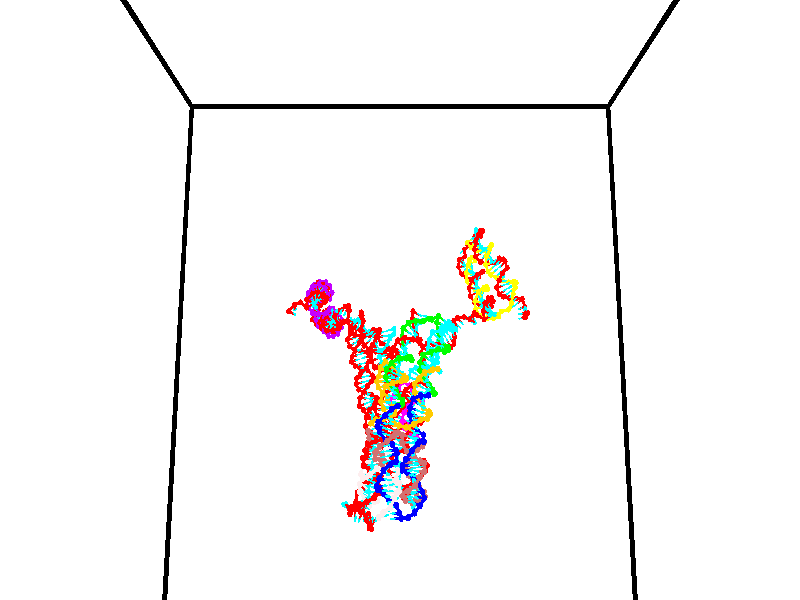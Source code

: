 // switches for output
#declare DRAW_BASES = 1; // possible values are 0, 1; only relevant for DNA ribbons
#declare DRAW_BASES_TYPE = 3; // possible values are 1, 2, 3; only relevant for DNA ribbons
#declare DRAW_FOG = 0; // set to 1 to enable fog

#include "colors.inc"

#include "transforms.inc"
background { rgb <1, 1, 1>}

#default {
   normal{
       ripples 0.25
       frequency 0.20
       turbulence 0.2
       lambda 5
   }
	finish {
		phong 0.1
		phong_size 40.
	}
}

// original window dimensions: 1024x640


// camera settings

camera {
	sky <0, 0.179814, -0.983701>
	up <0, 0.179814, -0.983701>
	right 1.6 * <1, 0, 0>
	location <35, 94.9851, 44.8844>
	look_at <35, 29.7336, 32.9568>
	direction <0, -65.2515, -11.9276>
	angle 67.0682
}


# declare cpy_camera_pos = <35, 94.9851, 44.8844>;
# if (DRAW_FOG = 1)
fog {
	fog_type 2
	up vnormalize(cpy_camera_pos)
	color rgbt<1,1,1,0.3>
	distance 1e-5
	fog_alt 3e-3
	fog_offset 56
}
# end


// LIGHTS

# declare lum = 6;
global_settings {
	ambient_light rgb lum * <0.05, 0.05, 0.05>
	max_trace_level 15
}# declare cpy_direct_light_amount = 0.25;
light_source
{	1000 * <-1, -1.16352, -0.803886>,
	rgb lum * cpy_direct_light_amount
	parallel
}

light_source
{	1000 * <1, 1.16352, 0.803886>,
	rgb lum * cpy_direct_light_amount
	parallel
}

// strand 0

// nucleotide -1

// particle -1
sphere {
	<23.828281, 35.284637, 34.929253> 0.250000
	pigment { color rgbt <1,0,0,0> }
	no_shadow
}
cylinder {
	<24.079048, 34.984409, 35.012791>,  <24.229509, 34.804272, 35.062912>, 0.100000
	pigment { color rgbt <1,0,0,0> }
	no_shadow
}
cylinder {
	<24.079048, 34.984409, 35.012791>,  <23.828281, 35.284637, 34.929253>, 0.100000
	pigment { color rgbt <1,0,0,0> }
	no_shadow
}

// particle -1
sphere {
	<24.079048, 34.984409, 35.012791> 0.100000
	pigment { color rgbt <1,0,0,0> }
	no_shadow
}
sphere {
	0, 1
	scale<0.080000,0.200000,0.300000>
	matrix <-0.075506, -0.325334, -0.942580,
		0.775418, 0.575151, -0.260631,
		0.626918, -0.750572, 0.208842,
		24.267124, 34.759239, 35.075443>
	pigment { color rgbt <0,1,1,0> }
	no_shadow
}
cylinder {
	<24.406006, 35.206318, 34.339531>,  <23.828281, 35.284637, 34.929253>, 0.130000
	pigment { color rgbt <1,0,0,0> }
	no_shadow
}

// nucleotide -1

// particle -1
sphere {
	<24.406006, 35.206318, 34.339531> 0.250000
	pigment { color rgbt <1,0,0,0> }
	no_shadow
}
cylinder {
	<24.350756, 34.847923, 34.508350>,  <24.317606, 34.632885, 34.609642>, 0.100000
	pigment { color rgbt <1,0,0,0> }
	no_shadow
}
cylinder {
	<24.350756, 34.847923, 34.508350>,  <24.406006, 35.206318, 34.339531>, 0.100000
	pigment { color rgbt <1,0,0,0> }
	no_shadow
}

// particle -1
sphere {
	<24.350756, 34.847923, 34.508350> 0.100000
	pigment { color rgbt <1,0,0,0> }
	no_shadow
}
sphere {
	0, 1
	scale<0.080000,0.200000,0.300000>
	matrix <-0.135689, -0.404996, -0.904194,
		0.981076, -0.182157, -0.065637,
		-0.138123, -0.895989, 0.422049,
		24.309319, 34.579128, 34.634964>
	pigment { color rgbt <0,1,1,0> }
	no_shadow
}
cylinder {
	<24.899654, 34.686478, 34.063374>,  <24.406006, 35.206318, 34.339531>, 0.130000
	pigment { color rgbt <1,0,0,0> }
	no_shadow
}

// nucleotide -1

// particle -1
sphere {
	<24.899654, 34.686478, 34.063374> 0.250000
	pigment { color rgbt <1,0,0,0> }
	no_shadow
}
cylinder {
	<24.542635, 34.532543, 34.157402>,  <24.328423, 34.440182, 34.213818>, 0.100000
	pigment { color rgbt <1,0,0,0> }
	no_shadow
}
cylinder {
	<24.542635, 34.532543, 34.157402>,  <24.899654, 34.686478, 34.063374>, 0.100000
	pigment { color rgbt <1,0,0,0> }
	no_shadow
}

// particle -1
sphere {
	<24.542635, 34.532543, 34.157402> 0.100000
	pigment { color rgbt <1,0,0,0> }
	no_shadow
}
sphere {
	0, 1
	scale<0.080000,0.200000,0.300000>
	matrix <-0.107480, -0.324714, -0.939686,
		0.437955, -0.863981, 0.248461,
		-0.892549, -0.384835, 0.235071,
		24.274870, 34.417091, 34.227924>
	pigment { color rgbt <0,1,1,0> }
	no_shadow
}
cylinder {
	<25.490297, 34.352852, 34.455139>,  <24.899654, 34.686478, 34.063374>, 0.130000
	pigment { color rgbt <1,0,0,0> }
	no_shadow
}

// nucleotide -1

// particle -1
sphere {
	<25.490297, 34.352852, 34.455139> 0.250000
	pigment { color rgbt <1,0,0,0> }
	no_shadow
}
cylinder {
	<25.840311, 34.481602, 34.310528>,  <26.050320, 34.558853, 34.223759>, 0.100000
	pigment { color rgbt <1,0,0,0> }
	no_shadow
}
cylinder {
	<25.840311, 34.481602, 34.310528>,  <25.490297, 34.352852, 34.455139>, 0.100000
	pigment { color rgbt <1,0,0,0> }
	no_shadow
}

// particle -1
sphere {
	<25.840311, 34.481602, 34.310528> 0.100000
	pigment { color rgbt <1,0,0,0> }
	no_shadow
}
sphere {
	0, 1
	scale<0.080000,0.200000,0.300000>
	matrix <0.165079, -0.900540, -0.402215,
		-0.455039, 0.292272, -0.841140,
		0.875036, 0.321878, -0.361533,
		26.102821, 34.578167, 34.202068>
	pigment { color rgbt <0,1,1,0> }
	no_shadow
}
cylinder {
	<25.491489, 34.383900, 33.780384>,  <25.490297, 34.352852, 34.455139>, 0.130000
	pigment { color rgbt <1,0,0,0> }
	no_shadow
}

// nucleotide -1

// particle -1
sphere {
	<25.491489, 34.383900, 33.780384> 0.250000
	pigment { color rgbt <1,0,0,0> }
	no_shadow
}
cylinder {
	<25.860497, 34.279743, 33.894337>,  <26.081902, 34.217251, 33.962708>, 0.100000
	pigment { color rgbt <1,0,0,0> }
	no_shadow
}
cylinder {
	<25.860497, 34.279743, 33.894337>,  <25.491489, 34.383900, 33.780384>, 0.100000
	pigment { color rgbt <1,0,0,0> }
	no_shadow
}

// particle -1
sphere {
	<25.860497, 34.279743, 33.894337> 0.100000
	pigment { color rgbt <1,0,0,0> }
	no_shadow
}
sphere {
	0, 1
	scale<0.080000,0.200000,0.300000>
	matrix <-0.019022, -0.767896, -0.640292,
		0.385482, 0.585263, -0.713352,
		0.922519, -0.260390, 0.284877,
		26.137253, 34.201626, 33.979801>
	pigment { color rgbt <0,1,1,0> }
	no_shadow
}
cylinder {
	<26.026882, 34.174656, 33.200111>,  <25.491489, 34.383900, 33.780384>, 0.130000
	pigment { color rgbt <1,0,0,0> }
	no_shadow
}

// nucleotide -1

// particle -1
sphere {
	<26.026882, 34.174656, 33.200111> 0.250000
	pigment { color rgbt <1,0,0,0> }
	no_shadow
}
cylinder {
	<26.160049, 33.999630, 33.534225>,  <26.239950, 33.894615, 33.734695>, 0.100000
	pigment { color rgbt <1,0,0,0> }
	no_shadow
}
cylinder {
	<26.160049, 33.999630, 33.534225>,  <26.026882, 34.174656, 33.200111>, 0.100000
	pigment { color rgbt <1,0,0,0> }
	no_shadow
}

// particle -1
sphere {
	<26.160049, 33.999630, 33.534225> 0.100000
	pigment { color rgbt <1,0,0,0> }
	no_shadow
}
sphere {
	0, 1
	scale<0.080000,0.200000,0.300000>
	matrix <0.118321, -0.859431, -0.497372,
		0.935503, 0.264416, -0.234348,
		0.332919, -0.437565, 0.835286,
		26.259926, 33.868362, 33.784813>
	pigment { color rgbt <0,1,1,0> }
	no_shadow
}
cylinder {
	<26.517632, 33.812393, 33.004913>,  <26.026882, 34.174656, 33.200111>, 0.130000
	pigment { color rgbt <1,0,0,0> }
	no_shadow
}

// nucleotide -1

// particle -1
sphere {
	<26.517632, 33.812393, 33.004913> 0.250000
	pigment { color rgbt <1,0,0,0> }
	no_shadow
}
cylinder {
	<26.422279, 33.649853, 33.357742>,  <26.365068, 33.552330, 33.569439>, 0.100000
	pigment { color rgbt <1,0,0,0> }
	no_shadow
}
cylinder {
	<26.422279, 33.649853, 33.357742>,  <26.517632, 33.812393, 33.004913>, 0.100000
	pigment { color rgbt <1,0,0,0> }
	no_shadow
}

// particle -1
sphere {
	<26.422279, 33.649853, 33.357742> 0.100000
	pigment { color rgbt <1,0,0,0> }
	no_shadow
}
sphere {
	0, 1
	scale<0.080000,0.200000,0.300000>
	matrix <0.158658, -0.912351, -0.377417,
		0.958125, 0.049980, 0.281956,
		-0.238380, -0.406347, 0.882076,
		26.350765, 33.527950, 33.622364>
	pigment { color rgbt <0,1,1,0> }
	no_shadow
}
cylinder {
	<27.012083, 33.384521, 33.130573>,  <26.517632, 33.812393, 33.004913>, 0.130000
	pigment { color rgbt <1,0,0,0> }
	no_shadow
}

// nucleotide -1

// particle -1
sphere {
	<27.012083, 33.384521, 33.130573> 0.250000
	pigment { color rgbt <1,0,0,0> }
	no_shadow
}
cylinder {
	<26.698040, 33.236443, 33.329189>,  <26.509613, 33.147594, 33.448360>, 0.100000
	pigment { color rgbt <1,0,0,0> }
	no_shadow
}
cylinder {
	<26.698040, 33.236443, 33.329189>,  <27.012083, 33.384521, 33.130573>, 0.100000
	pigment { color rgbt <1,0,0,0> }
	no_shadow
}

// particle -1
sphere {
	<26.698040, 33.236443, 33.329189> 0.100000
	pigment { color rgbt <1,0,0,0> }
	no_shadow
}
sphere {
	0, 1
	scale<0.080000,0.200000,0.300000>
	matrix <0.158321, -0.895030, -0.416960,
		0.598779, -0.248746, 0.761307,
		-0.785110, -0.370198, 0.496544,
		26.462507, 33.125381, 33.478153>
	pigment { color rgbt <0,1,1,0> }
	no_shadow
}
cylinder {
	<27.269871, 32.688999, 33.278252>,  <27.012083, 33.384521, 33.130573>, 0.130000
	pigment { color rgbt <1,0,0,0> }
	no_shadow
}

// nucleotide -1

// particle -1
sphere {
	<27.269871, 32.688999, 33.278252> 0.250000
	pigment { color rgbt <1,0,0,0> }
	no_shadow
}
cylinder {
	<26.872692, 32.700001, 33.324375>,  <26.634384, 32.706600, 33.352051>, 0.100000
	pigment { color rgbt <1,0,0,0> }
	no_shadow
}
cylinder {
	<26.872692, 32.700001, 33.324375>,  <27.269871, 32.688999, 33.278252>, 0.100000
	pigment { color rgbt <1,0,0,0> }
	no_shadow
}

// particle -1
sphere {
	<26.872692, 32.700001, 33.324375> 0.100000
	pigment { color rgbt <1,0,0,0> }
	no_shadow
}
sphere {
	0, 1
	scale<0.080000,0.200000,0.300000>
	matrix <-0.074809, -0.899929, -0.429572,
		0.091957, -0.435169, 0.895641,
		-0.992949, 0.027500, 0.115309,
		26.574808, 32.708252, 33.358967>
	pigment { color rgbt <0,1,1,0> }
	no_shadow
}
cylinder {
	<27.083530, 32.089706, 33.556004>,  <27.269871, 32.688999, 33.278252>, 0.130000
	pigment { color rgbt <1,0,0,0> }
	no_shadow
}

// nucleotide -1

// particle -1
sphere {
	<27.083530, 32.089706, 33.556004> 0.250000
	pigment { color rgbt <1,0,0,0> }
	no_shadow
}
cylinder {
	<26.718815, 32.201412, 33.435570>,  <26.499985, 32.268436, 33.363312>, 0.100000
	pigment { color rgbt <1,0,0,0> }
	no_shadow
}
cylinder {
	<26.718815, 32.201412, 33.435570>,  <27.083530, 32.089706, 33.556004>, 0.100000
	pigment { color rgbt <1,0,0,0> }
	no_shadow
}

// particle -1
sphere {
	<26.718815, 32.201412, 33.435570> 0.100000
	pigment { color rgbt <1,0,0,0> }
	no_shadow
}
sphere {
	0, 1
	scale<0.080000,0.200000,0.300000>
	matrix <-0.182239, -0.932191, -0.312743,
		-0.368003, -0.230287, 0.900856,
		-0.911791, 0.279261, -0.301082,
		26.445278, 32.285191, 33.345245>
	pigment { color rgbt <0,1,1,0> }
	no_shadow
}
cylinder {
	<26.527147, 31.587679, 33.777264>,  <27.083530, 32.089706, 33.556004>, 0.130000
	pigment { color rgbt <1,0,0,0> }
	no_shadow
}

// nucleotide -1

// particle -1
sphere {
	<26.527147, 31.587679, 33.777264> 0.250000
	pigment { color rgbt <1,0,0,0> }
	no_shadow
}
cylinder {
	<26.347260, 31.771145, 33.470703>,  <26.239326, 31.881226, 33.286766>, 0.100000
	pigment { color rgbt <1,0,0,0> }
	no_shadow
}
cylinder {
	<26.347260, 31.771145, 33.470703>,  <26.527147, 31.587679, 33.777264>, 0.100000
	pigment { color rgbt <1,0,0,0> }
	no_shadow
}

// particle -1
sphere {
	<26.347260, 31.771145, 33.470703> 0.100000
	pigment { color rgbt <1,0,0,0> }
	no_shadow
}
sphere {
	0, 1
	scale<0.080000,0.200000,0.300000>
	matrix <-0.125830, -0.882051, -0.454040,
		-0.884284, -0.107732, 0.454352,
		-0.449676, 0.458671, -0.766428,
		26.212343, 31.908745, 33.240780>
	pigment { color rgbt <0,1,1,0> }
	no_shadow
}
cylinder {
	<25.815344, 31.345467, 33.761597>,  <26.527147, 31.587679, 33.777264>, 0.130000
	pigment { color rgbt <1,0,0,0> }
	no_shadow
}

// nucleotide -1

// particle -1
sphere {
	<25.815344, 31.345467, 33.761597> 0.250000
	pigment { color rgbt <1,0,0,0> }
	no_shadow
}
cylinder {
	<25.933084, 31.477032, 33.402672>,  <26.003729, 31.555971, 33.187317>, 0.100000
	pigment { color rgbt <1,0,0,0> }
	no_shadow
}
cylinder {
	<25.933084, 31.477032, 33.402672>,  <25.815344, 31.345467, 33.761597>, 0.100000
	pigment { color rgbt <1,0,0,0> }
	no_shadow
}

// particle -1
sphere {
	<25.933084, 31.477032, 33.402672> 0.100000
	pigment { color rgbt <1,0,0,0> }
	no_shadow
}
sphere {
	0, 1
	scale<0.080000,0.200000,0.300000>
	matrix <-0.135696, -0.915014, -0.379916,
		-0.946014, 0.233591, -0.224704,
		0.294353, 0.328915, -0.897314,
		26.021391, 31.575706, 33.133476>
	pigment { color rgbt <0,1,1,0> }
	no_shadow
}
cylinder {
	<25.321001, 31.059420, 33.210659>,  <25.815344, 31.345467, 33.761597>, 0.130000
	pigment { color rgbt <1,0,0,0> }
	no_shadow
}

// nucleotide -1

// particle -1
sphere {
	<25.321001, 31.059420, 33.210659> 0.250000
	pigment { color rgbt <1,0,0,0> }
	no_shadow
}
cylinder {
	<25.651516, 31.156309, 33.007256>,  <25.849825, 31.214443, 32.885216>, 0.100000
	pigment { color rgbt <1,0,0,0> }
	no_shadow
}
cylinder {
	<25.651516, 31.156309, 33.007256>,  <25.321001, 31.059420, 33.210659>, 0.100000
	pigment { color rgbt <1,0,0,0> }
	no_shadow
}

// particle -1
sphere {
	<25.651516, 31.156309, 33.007256> 0.100000
	pigment { color rgbt <1,0,0,0> }
	no_shadow
}
sphere {
	0, 1
	scale<0.080000,0.200000,0.300000>
	matrix <-0.038818, -0.876171, -0.480435,
		-0.561912, 0.416716, -0.714565,
		0.826286, 0.242224, -0.508506,
		25.899403, 31.228977, 32.854702>
	pigment { color rgbt <0,1,1,0> }
	no_shadow
}
cylinder {
	<25.184464, 30.979443, 32.504913>,  <25.321001, 31.059420, 33.210659>, 0.130000
	pigment { color rgbt <1,0,0,0> }
	no_shadow
}

// nucleotide -1

// particle -1
sphere {
	<25.184464, 30.979443, 32.504913> 0.250000
	pigment { color rgbt <1,0,0,0> }
	no_shadow
}
cylinder {
	<25.582134, 30.947931, 32.534325>,  <25.820736, 30.929024, 32.551971>, 0.100000
	pigment { color rgbt <1,0,0,0> }
	no_shadow
}
cylinder {
	<25.582134, 30.947931, 32.534325>,  <25.184464, 30.979443, 32.504913>, 0.100000
	pigment { color rgbt <1,0,0,0> }
	no_shadow
}

// particle -1
sphere {
	<25.582134, 30.947931, 32.534325> 0.100000
	pigment { color rgbt <1,0,0,0> }
	no_shadow
}
sphere {
	0, 1
	scale<0.080000,0.200000,0.300000>
	matrix <-0.042903, -0.915273, -0.400543,
		0.098855, 0.395056, -0.913323,
		0.994177, -0.078780, 0.073530,
		25.880386, 30.924297, 32.556385>
	pigment { color rgbt <0,1,1,0> }
	no_shadow
}
cylinder {
	<25.481825, 30.777033, 31.887112>,  <25.184464, 30.979443, 32.504913>, 0.130000
	pigment { color rgbt <1,0,0,0> }
	no_shadow
}

// nucleotide -1

// particle -1
sphere {
	<25.481825, 30.777033, 31.887112> 0.250000
	pigment { color rgbt <1,0,0,0> }
	no_shadow
}
cylinder {
	<25.732901, 30.653786, 32.173069>,  <25.883545, 30.579838, 32.344643>, 0.100000
	pigment { color rgbt <1,0,0,0> }
	no_shadow
}
cylinder {
	<25.732901, 30.653786, 32.173069>,  <25.481825, 30.777033, 31.887112>, 0.100000
	pigment { color rgbt <1,0,0,0> }
	no_shadow
}

// particle -1
sphere {
	<25.732901, 30.653786, 32.173069> 0.100000
	pigment { color rgbt <1,0,0,0> }
	no_shadow
}
sphere {
	0, 1
	scale<0.080000,0.200000,0.300000>
	matrix <0.111305, -0.873379, -0.474152,
		0.770467, 0.377191, -0.513915,
		0.627688, -0.308117, 0.714893,
		25.921207, 30.561350, 32.387535>
	pigment { color rgbt <0,1,1,0> }
	no_shadow
}
cylinder {
	<26.024881, 30.436152, 31.481205>,  <25.481825, 30.777033, 31.887112>, 0.130000
	pigment { color rgbt <1,0,0,0> }
	no_shadow
}

// nucleotide -1

// particle -1
sphere {
	<26.024881, 30.436152, 31.481205> 0.250000
	pigment { color rgbt <1,0,0,0> }
	no_shadow
}
cylinder {
	<26.061880, 30.309629, 31.858860>,  <26.084080, 30.233715, 32.085453>, 0.100000
	pigment { color rgbt <1,0,0,0> }
	no_shadow
}
cylinder {
	<26.061880, 30.309629, 31.858860>,  <26.024881, 30.436152, 31.481205>, 0.100000
	pigment { color rgbt <1,0,0,0> }
	no_shadow
}

// particle -1
sphere {
	<26.061880, 30.309629, 31.858860> 0.100000
	pigment { color rgbt <1,0,0,0> }
	no_shadow
}
sphere {
	0, 1
	scale<0.080000,0.200000,0.300000>
	matrix <0.179616, -0.927346, -0.328279,
		0.979379, 0.199947, -0.028963,
		0.092497, -0.316307, 0.944137,
		26.089628, 30.214737, 32.142101>
	pigment { color rgbt <0,1,1,0> }
	no_shadow
}
cylinder {
	<26.538561, 29.914886, 31.516064>,  <26.024881, 30.436152, 31.481205>, 0.130000
	pigment { color rgbt <1,0,0,0> }
	no_shadow
}

// nucleotide -1

// particle -1
sphere {
	<26.538561, 29.914886, 31.516064> 0.250000
	pigment { color rgbt <1,0,0,0> }
	no_shadow
}
cylinder {
	<26.349461, 29.856470, 31.863668>,  <26.236000, 29.821421, 32.072231>, 0.100000
	pigment { color rgbt <1,0,0,0> }
	no_shadow
}
cylinder {
	<26.349461, 29.856470, 31.863668>,  <26.538561, 29.914886, 31.516064>, 0.100000
	pigment { color rgbt <1,0,0,0> }
	no_shadow
}

// particle -1
sphere {
	<26.349461, 29.856470, 31.863668> 0.100000
	pigment { color rgbt <1,0,0,0> }
	no_shadow
}
sphere {
	0, 1
	scale<0.080000,0.200000,0.300000>
	matrix <0.210463, -0.976344, -0.049584,
		0.855694, 0.159454, 0.492303,
		-0.472751, -0.146040, 0.869010,
		26.207636, 29.812658, 32.124371>
	pigment { color rgbt <0,1,1,0> }
	no_shadow
}
cylinder {
	<26.993910, 29.402981, 31.841732>,  <26.538561, 29.914886, 31.516064>, 0.130000
	pigment { color rgbt <1,0,0,0> }
	no_shadow
}

// nucleotide -1

// particle -1
sphere {
	<26.993910, 29.402981, 31.841732> 0.250000
	pigment { color rgbt <1,0,0,0> }
	no_shadow
}
cylinder {
	<26.627892, 29.365093, 31.998558>,  <26.408279, 29.342361, 32.092655>, 0.100000
	pigment { color rgbt <1,0,0,0> }
	no_shadow
}
cylinder {
	<26.627892, 29.365093, 31.998558>,  <26.993910, 29.402981, 31.841732>, 0.100000
	pigment { color rgbt <1,0,0,0> }
	no_shadow
}

// particle -1
sphere {
	<26.627892, 29.365093, 31.998558> 0.100000
	pigment { color rgbt <1,0,0,0> }
	no_shadow
}
sphere {
	0, 1
	scale<0.080000,0.200000,0.300000>
	matrix <0.046610, -0.990355, -0.130476,
		0.400643, -0.101118, 0.910637,
		-0.915048, -0.094719, 0.392066,
		26.353376, 29.336678, 32.116177>
	pigment { color rgbt <0,1,1,0> }
	no_shadow
}
cylinder {
	<27.055363, 28.891546, 32.365479>,  <26.993910, 29.402981, 31.841732>, 0.130000
	pigment { color rgbt <1,0,0,0> }
	no_shadow
}

// nucleotide -1

// particle -1
sphere {
	<27.055363, 28.891546, 32.365479> 0.250000
	pigment { color rgbt <1,0,0,0> }
	no_shadow
}
cylinder {
	<26.669535, 28.908052, 32.261246>,  <26.438038, 28.917955, 32.198704>, 0.100000
	pigment { color rgbt <1,0,0,0> }
	no_shadow
}
cylinder {
	<26.669535, 28.908052, 32.261246>,  <27.055363, 28.891546, 32.365479>, 0.100000
	pigment { color rgbt <1,0,0,0> }
	no_shadow
}

// particle -1
sphere {
	<26.669535, 28.908052, 32.261246> 0.100000
	pigment { color rgbt <1,0,0,0> }
	no_shadow
}
sphere {
	0, 1
	scale<0.080000,0.200000,0.300000>
	matrix <0.017853, -0.975221, -0.220510,
		-0.263227, -0.217349, 0.939931,
		-0.964568, 0.041264, -0.260585,
		26.380163, 28.920431, 32.183071>
	pigment { color rgbt <0,1,1,0> }
	no_shadow
}
cylinder {
	<26.749529, 28.325321, 32.632351>,  <27.055363, 28.891546, 32.365479>, 0.130000
	pigment { color rgbt <1,0,0,0> }
	no_shadow
}

// nucleotide -1

// particle -1
sphere {
	<26.749529, 28.325321, 32.632351> 0.250000
	pigment { color rgbt <1,0,0,0> }
	no_shadow
}
cylinder {
	<26.453197, 28.392656, 32.372250>,  <26.275398, 28.433058, 32.216187>, 0.100000
	pigment { color rgbt <1,0,0,0> }
	no_shadow
}
cylinder {
	<26.453197, 28.392656, 32.372250>,  <26.749529, 28.325321, 32.632351>, 0.100000
	pigment { color rgbt <1,0,0,0> }
	no_shadow
}

// particle -1
sphere {
	<26.453197, 28.392656, 32.372250> 0.100000
	pigment { color rgbt <1,0,0,0> }
	no_shadow
}
sphere {
	0, 1
	scale<0.080000,0.200000,0.300000>
	matrix <-0.186405, -0.981586, -0.041742,
		-0.645311, 0.090288, 0.758566,
		-0.740829, 0.168337, -0.650258,
		26.230949, 28.443157, 32.177174>
	pigment { color rgbt <0,1,1,0> }
	no_shadow
}
cylinder {
	<26.037560, 27.983149, 32.859291>,  <26.749529, 28.325321, 32.632351>, 0.130000
	pigment { color rgbt <1,0,0,0> }
	no_shadow
}

// nucleotide -1

// particle -1
sphere {
	<26.037560, 27.983149, 32.859291> 0.250000
	pigment { color rgbt <1,0,0,0> }
	no_shadow
}
cylinder {
	<26.056702, 28.030680, 32.462585>,  <26.068188, 28.059198, 32.224564>, 0.100000
	pigment { color rgbt <1,0,0,0> }
	no_shadow
}
cylinder {
	<26.056702, 28.030680, 32.462585>,  <26.037560, 27.983149, 32.859291>, 0.100000
	pigment { color rgbt <1,0,0,0> }
	no_shadow
}

// particle -1
sphere {
	<26.056702, 28.030680, 32.462585> 0.100000
	pigment { color rgbt <1,0,0,0> }
	no_shadow
}
sphere {
	0, 1
	scale<0.080000,0.200000,0.300000>
	matrix <-0.272898, -0.953567, -0.127419,
		-0.960852, 0.276747, -0.013206,
		0.047856, 0.118827, -0.991761,
		26.071058, 28.066328, 32.165058>
	pigment { color rgbt <0,1,1,0> }
	no_shadow
}
cylinder {
	<25.649014, 27.451349, 32.666183>,  <26.037560, 27.983149, 32.859291>, 0.130000
	pigment { color rgbt <1,0,0,0> }
	no_shadow
}

// nucleotide -1

// particle -1
sphere {
	<25.649014, 27.451349, 32.666183> 0.250000
	pigment { color rgbt <1,0,0,0> }
	no_shadow
}
cylinder {
	<25.799410, 27.562012, 32.312439>,  <25.889648, 27.628408, 32.100193>, 0.100000
	pigment { color rgbt <1,0,0,0> }
	no_shadow
}
cylinder {
	<25.799410, 27.562012, 32.312439>,  <25.649014, 27.451349, 32.666183>, 0.100000
	pigment { color rgbt <1,0,0,0> }
	no_shadow
}

// particle -1
sphere {
	<25.799410, 27.562012, 32.312439> 0.100000
	pigment { color rgbt <1,0,0,0> }
	no_shadow
}
sphere {
	0, 1
	scale<0.080000,0.200000,0.300000>
	matrix <0.053352, -0.959269, -0.277408,
		-0.925085, 0.057121, -0.375439,
		0.375993, 0.276657, -0.884359,
		25.912209, 27.645008, 32.047131>
	pigment { color rgbt <0,1,1,0> }
	no_shadow
}
cylinder {
	<25.272020, 27.127953, 32.131439>,  <25.649014, 27.451349, 32.666183>, 0.130000
	pigment { color rgbt <1,0,0,0> }
	no_shadow
}

// nucleotide -1

// particle -1
sphere {
	<25.272020, 27.127953, 32.131439> 0.250000
	pigment { color rgbt <1,0,0,0> }
	no_shadow
}
cylinder {
	<25.630993, 27.181807, 31.963398>,  <25.846376, 27.214119, 31.862574>, 0.100000
	pigment { color rgbt <1,0,0,0> }
	no_shadow
}
cylinder {
	<25.630993, 27.181807, 31.963398>,  <25.272020, 27.127953, 32.131439>, 0.100000
	pigment { color rgbt <1,0,0,0> }
	no_shadow
}

// particle -1
sphere {
	<25.630993, 27.181807, 31.963398> 0.100000
	pigment { color rgbt <1,0,0,0> }
	no_shadow
}
sphere {
	0, 1
	scale<0.080000,0.200000,0.300000>
	matrix <-0.029742, -0.931659, -0.362114,
		-0.440145, 0.337468, -0.832098,
		0.897434, 0.134635, -0.420102,
		25.900223, 27.222197, 31.837368>
	pigment { color rgbt <0,1,1,0> }
	no_shadow
}
cylinder {
	<25.231506, 26.939821, 31.433395>,  <25.272020, 27.127953, 32.131439>, 0.130000
	pigment { color rgbt <1,0,0,0> }
	no_shadow
}

// nucleotide -1

// particle -1
sphere {
	<25.231506, 26.939821, 31.433395> 0.250000
	pigment { color rgbt <1,0,0,0> }
	no_shadow
}
cylinder {
	<25.623451, 26.918022, 31.510231>,  <25.858618, 26.904943, 31.556334>, 0.100000
	pigment { color rgbt <1,0,0,0> }
	no_shadow
}
cylinder {
	<25.623451, 26.918022, 31.510231>,  <25.231506, 26.939821, 31.433395>, 0.100000
	pigment { color rgbt <1,0,0,0> }
	no_shadow
}

// particle -1
sphere {
	<25.623451, 26.918022, 31.510231> 0.100000
	pigment { color rgbt <1,0,0,0> }
	no_shadow
}
sphere {
	0, 1
	scale<0.080000,0.200000,0.300000>
	matrix <0.023292, -0.924269, -0.381031,
		0.198308, 0.377832, -0.904387,
		0.979863, -0.054496, 0.192090,
		25.917410, 26.901672, 31.567858>
	pigment { color rgbt <0,1,1,0> }
	no_shadow
}
cylinder {
	<25.613890, 26.633438, 30.773857>,  <25.231506, 26.939821, 31.433395>, 0.130000
	pigment { color rgbt <1,0,0,0> }
	no_shadow
}

// nucleotide -1

// particle -1
sphere {
	<25.613890, 26.633438, 30.773857> 0.250000
	pigment { color rgbt <1,0,0,0> }
	no_shadow
}
cylinder {
	<25.850889, 26.589579, 31.093086>,  <25.993088, 26.563263, 31.284624>, 0.100000
	pigment { color rgbt <1,0,0,0> }
	no_shadow
}
cylinder {
	<25.850889, 26.589579, 31.093086>,  <25.613890, 26.633438, 30.773857>, 0.100000
	pigment { color rgbt <1,0,0,0> }
	no_shadow
}

// particle -1
sphere {
	<25.850889, 26.589579, 31.093086> 0.100000
	pigment { color rgbt <1,0,0,0> }
	no_shadow
}
sphere {
	0, 1
	scale<0.080000,0.200000,0.300000>
	matrix <0.047769, -0.984168, -0.170680,
		0.804155, 0.139251, -0.577880,
		0.592498, -0.109648, 0.798075,
		26.028639, 26.556684, 31.332508>
	pigment { color rgbt <0,1,1,0> }
	no_shadow
}
cylinder {
	<26.059816, 26.073412, 30.600300>,  <25.613890, 26.633438, 30.773857>, 0.130000
	pigment { color rgbt <1,0,0,0> }
	no_shadow
}

// nucleotide -1

// particle -1
sphere {
	<26.059816, 26.073412, 30.600300> 0.250000
	pigment { color rgbt <1,0,0,0> }
	no_shadow
}
cylinder {
	<26.081823, 26.100170, 30.998796>,  <26.095028, 26.116224, 31.237894>, 0.100000
	pigment { color rgbt <1,0,0,0> }
	no_shadow
}
cylinder {
	<26.081823, 26.100170, 30.998796>,  <26.059816, 26.073412, 30.600300>, 0.100000
	pigment { color rgbt <1,0,0,0> }
	no_shadow
}

// particle -1
sphere {
	<26.081823, 26.100170, 30.998796> 0.100000
	pigment { color rgbt <1,0,0,0> }
	no_shadow
}
sphere {
	0, 1
	scale<0.080000,0.200000,0.300000>
	matrix <0.078243, -0.994974, 0.062489,
		0.995415, 0.074512, -0.059972,
		0.055014, 0.066895, 0.996242,
		26.098328, 26.120239, 31.297668>
	pigment { color rgbt <0,1,1,0> }
	no_shadow
}
cylinder {
	<26.254675, 25.384571, 30.710011>,  <26.059816, 26.073412, 30.600300>, 0.130000
	pigment { color rgbt <1,0,0,0> }
	no_shadow
}

// nucleotide -1

// particle -1
sphere {
	<26.254675, 25.384571, 30.710011> 0.250000
	pigment { color rgbt <1,0,0,0> }
	no_shadow
}
cylinder {
	<26.109823, 25.541641, 31.048162>,  <26.022913, 25.635883, 31.251055>, 0.100000
	pigment { color rgbt <1,0,0,0> }
	no_shadow
}
cylinder {
	<26.109823, 25.541641, 31.048162>,  <26.254675, 25.384571, 30.710011>, 0.100000
	pigment { color rgbt <1,0,0,0> }
	no_shadow
}

// particle -1
sphere {
	<26.109823, 25.541641, 31.048162> 0.100000
	pigment { color rgbt <1,0,0,0> }
	no_shadow
}
sphere {
	0, 1
	scale<0.080000,0.200000,0.300000>
	matrix <-0.440589, -0.871336, 0.215999,
		0.821428, -0.294246, 0.488544,
		-0.362129, 0.392674, 0.845381,
		26.001184, 25.659443, 31.301777>
	pigment { color rgbt <0,1,1,0> }
	no_shadow
}
cylinder {
	<25.990446, 24.800245, 30.927876>,  <26.254675, 25.384571, 30.710011>, 0.130000
	pigment { color rgbt <1,0,0,0> }
	no_shadow
}

// nucleotide -1

// particle -1
sphere {
	<25.990446, 24.800245, 30.927876> 0.250000
	pigment { color rgbt <1,0,0,0> }
	no_shadow
}
cylinder {
	<25.797369, 25.081205, 31.137119>,  <25.681522, 25.249783, 31.262665>, 0.100000
	pigment { color rgbt <1,0,0,0> }
	no_shadow
}
cylinder {
	<25.797369, 25.081205, 31.137119>,  <25.990446, 24.800245, 30.927876>, 0.100000
	pigment { color rgbt <1,0,0,0> }
	no_shadow
}

// particle -1
sphere {
	<25.797369, 25.081205, 31.137119> 0.100000
	pigment { color rgbt <1,0,0,0> }
	no_shadow
}
sphere {
	0, 1
	scale<0.080000,0.200000,0.300000>
	matrix <-0.522900, -0.710288, 0.471240,
		0.702556, -0.046069, 0.710135,
		-0.482691, 0.702402, 0.523107,
		25.652561, 25.291925, 31.294052>
	pigment { color rgbt <0,1,1,0> }
	no_shadow
}
cylinder {
	<25.904305, 24.533159, 31.653067>,  <25.990446, 24.800245, 30.927876>, 0.130000
	pigment { color rgbt <1,0,0,0> }
	no_shadow
}

// nucleotide -1

// particle -1
sphere {
	<25.904305, 24.533159, 31.653067> 0.250000
	pigment { color rgbt <1,0,0,0> }
	no_shadow
}
cylinder {
	<25.647888, 24.827066, 31.564358>,  <25.494038, 25.003410, 31.511131>, 0.100000
	pigment { color rgbt <1,0,0,0> }
	no_shadow
}
cylinder {
	<25.647888, 24.827066, 31.564358>,  <25.904305, 24.533159, 31.653067>, 0.100000
	pigment { color rgbt <1,0,0,0> }
	no_shadow
}

// particle -1
sphere {
	<25.647888, 24.827066, 31.564358> 0.100000
	pigment { color rgbt <1,0,0,0> }
	no_shadow
}
sphere {
	0, 1
	scale<0.080000,0.200000,0.300000>
	matrix <-0.761495, -0.572792, 0.303372,
		0.095878, 0.363353, 0.926705,
		-0.641040, 0.734768, -0.221773,
		25.455576, 25.047497, 31.497826>
	pigment { color rgbt <0,1,1,0> }
	no_shadow
}
cylinder {
	<25.393766, 24.439709, 32.168793>,  <25.904305, 24.533159, 31.653067>, 0.130000
	pigment { color rgbt <1,0,0,0> }
	no_shadow
}

// nucleotide -1

// particle -1
sphere {
	<25.393766, 24.439709, 32.168793> 0.250000
	pigment { color rgbt <1,0,0,0> }
	no_shadow
}
cylinder {
	<25.217993, 24.674280, 31.896614>,  <25.112528, 24.815023, 31.733309>, 0.100000
	pigment { color rgbt <1,0,0,0> }
	no_shadow
}
cylinder {
	<25.217993, 24.674280, 31.896614>,  <25.393766, 24.439709, 32.168793>, 0.100000
	pigment { color rgbt <1,0,0,0> }
	no_shadow
}

// particle -1
sphere {
	<25.217993, 24.674280, 31.896614> 0.100000
	pigment { color rgbt <1,0,0,0> }
	no_shadow
}
sphere {
	0, 1
	scale<0.080000,0.200000,0.300000>
	matrix <-0.883523, -0.418885, 0.209577,
		-0.162125, 0.693281, 0.702194,
		-0.439434, 0.586427, -0.680442,
		25.086163, 24.850208, 31.692482>
	pigment { color rgbt <0,1,1,0> }
	no_shadow
}
cylinder {
	<25.337660, 24.379047, 32.942204>,  <25.393766, 24.439709, 32.168793>, 0.130000
	pigment { color rgbt <1,0,0,0> }
	no_shadow
}

// nucleotide -1

// particle -1
sphere {
	<25.337660, 24.379047, 32.942204> 0.250000
	pigment { color rgbt <1,0,0,0> }
	no_shadow
}
cylinder {
	<25.173769, 24.146292, 33.223209>,  <25.075434, 24.006638, 33.391815>, 0.100000
	pigment { color rgbt <1,0,0,0> }
	no_shadow
}
cylinder {
	<25.173769, 24.146292, 33.223209>,  <25.337660, 24.379047, 32.942204>, 0.100000
	pigment { color rgbt <1,0,0,0> }
	no_shadow
}

// particle -1
sphere {
	<25.173769, 24.146292, 33.223209> 0.100000
	pigment { color rgbt <1,0,0,0> }
	no_shadow
}
sphere {
	0, 1
	scale<0.080000,0.200000,0.300000>
	matrix <0.292361, 0.645736, 0.705372,
		-0.864088, 0.494399, -0.094454,
		-0.409727, -0.581889, 0.702516,
		25.050850, 23.971725, 33.433964>
	pigment { color rgbt <0,1,1,0> }
	no_shadow
}
cylinder {
	<24.813023, 24.809107, 33.321980>,  <25.337660, 24.379047, 32.942204>, 0.130000
	pigment { color rgbt <1,0,0,0> }
	no_shadow
}

// nucleotide -1

// particle -1
sphere {
	<24.813023, 24.809107, 33.321980> 0.250000
	pigment { color rgbt <1,0,0,0> }
	no_shadow
}
cylinder {
	<24.974096, 24.514269, 33.539066>,  <25.070740, 24.337366, 33.669319>, 0.100000
	pigment { color rgbt <1,0,0,0> }
	no_shadow
}
cylinder {
	<24.974096, 24.514269, 33.539066>,  <24.813023, 24.809107, 33.321980>, 0.100000
	pigment { color rgbt <1,0,0,0> }
	no_shadow
}

// particle -1
sphere {
	<24.974096, 24.514269, 33.539066> 0.100000
	pigment { color rgbt <1,0,0,0> }
	no_shadow
}
sphere {
	0, 1
	scale<0.080000,0.200000,0.300000>
	matrix <0.303325, 0.666864, 0.680652,
		-0.863621, -0.109468, 0.492114,
		0.402682, -0.737095, 0.542713,
		25.094900, 24.293140, 33.701881>
	pigment { color rgbt <0,1,1,0> }
	no_shadow
}
cylinder {
	<24.651997, 24.866798, 34.030567>,  <24.813023, 24.809107, 33.321980>, 0.130000
	pigment { color rgbt <1,0,0,0> }
	no_shadow
}

// nucleotide -1

// particle -1
sphere {
	<24.651997, 24.866798, 34.030567> 0.250000
	pigment { color rgbt <1,0,0,0> }
	no_shadow
}
cylinder {
	<25.004042, 24.697172, 33.945175>,  <25.215269, 24.595396, 33.893940>, 0.100000
	pigment { color rgbt <1,0,0,0> }
	no_shadow
}
cylinder {
	<25.004042, 24.697172, 33.945175>,  <24.651997, 24.866798, 34.030567>, 0.100000
	pigment { color rgbt <1,0,0,0> }
	no_shadow
}

// particle -1
sphere {
	<25.004042, 24.697172, 33.945175> 0.100000
	pigment { color rgbt <1,0,0,0> }
	no_shadow
}
sphere {
	0, 1
	scale<0.080000,0.200000,0.300000>
	matrix <0.474697, 0.778172, 0.411232,
		-0.008263, -0.463269, 0.886179,
		0.880111, -0.424064, -0.213482,
		25.268074, 24.569952, 33.881130>
	pigment { color rgbt <0,1,1,0> }
	no_shadow
}
cylinder {
	<25.206100, 24.872791, 34.544651>,  <24.651997, 24.866798, 34.030567>, 0.130000
	pigment { color rgbt <1,0,0,0> }
	no_shadow
}

// nucleotide -1

// particle -1
sphere {
	<25.206100, 24.872791, 34.544651> 0.250000
	pigment { color rgbt <1,0,0,0> }
	no_shadow
}
cylinder {
	<25.414907, 24.885933, 34.203732>,  <25.540192, 24.893818, 33.999180>, 0.100000
	pigment { color rgbt <1,0,0,0> }
	no_shadow
}
cylinder {
	<25.414907, 24.885933, 34.203732>,  <25.206100, 24.872791, 34.544651>, 0.100000
	pigment { color rgbt <1,0,0,0> }
	no_shadow
}

// particle -1
sphere {
	<25.414907, 24.885933, 34.203732> 0.100000
	pigment { color rgbt <1,0,0,0> }
	no_shadow
}
sphere {
	0, 1
	scale<0.080000,0.200000,0.300000>
	matrix <0.527426, 0.772875, 0.352827,
		0.670314, -0.633708, 0.386126,
		0.522016, 0.032852, -0.852303,
		25.571512, 24.895788, 33.948040>
	pigment { color rgbt <0,1,1,0> }
	no_shadow
}
cylinder {
	<25.934406, 24.866953, 34.712959>,  <25.206100, 24.872791, 34.544651>, 0.130000
	pigment { color rgbt <1,0,0,0> }
	no_shadow
}

// nucleotide -1

// particle -1
sphere {
	<25.934406, 24.866953, 34.712959> 0.250000
	pigment { color rgbt <1,0,0,0> }
	no_shadow
}
cylinder {
	<25.855528, 25.054655, 34.368656>,  <25.808201, 25.167276, 34.162075>, 0.100000
	pigment { color rgbt <1,0,0,0> }
	no_shadow
}
cylinder {
	<25.855528, 25.054655, 34.368656>,  <25.934406, 24.866953, 34.712959>, 0.100000
	pigment { color rgbt <1,0,0,0> }
	no_shadow
}

// particle -1
sphere {
	<25.855528, 25.054655, 34.368656> 0.100000
	pigment { color rgbt <1,0,0,0> }
	no_shadow
}
sphere {
	0, 1
	scale<0.080000,0.200000,0.300000>
	matrix <0.523365, 0.792812, 0.312311,
		0.828977, -0.388906, -0.401932,
		-0.197197, 0.469256, -0.860762,
		25.796370, 25.195433, 34.110428>
	pigment { color rgbt <0,1,1,0> }
	no_shadow
}
cylinder {
	<26.546242, 25.174114, 34.431641>,  <25.934406, 24.866953, 34.712959>, 0.130000
	pigment { color rgbt <1,0,0,0> }
	no_shadow
}

// nucleotide -1

// particle -1
sphere {
	<26.546242, 25.174114, 34.431641> 0.250000
	pigment { color rgbt <1,0,0,0> }
	no_shadow
}
cylinder {
	<26.247946, 25.390467, 34.276043>,  <26.068968, 25.520279, 34.182686>, 0.100000
	pigment { color rgbt <1,0,0,0> }
	no_shadow
}
cylinder {
	<26.247946, 25.390467, 34.276043>,  <26.546242, 25.174114, 34.431641>, 0.100000
	pigment { color rgbt <1,0,0,0> }
	no_shadow
}

// particle -1
sphere {
	<26.247946, 25.390467, 34.276043> 0.100000
	pigment { color rgbt <1,0,0,0> }
	no_shadow
}
sphere {
	0, 1
	scale<0.080000,0.200000,0.300000>
	matrix <0.556339, 0.826793, 0.083063,
		0.366545, -0.154469, -0.917488,
		-0.745742, 0.540881, -0.388994,
		26.024223, 25.552731, 34.159344>
	pigment { color rgbt <0,1,1,0> }
	no_shadow
}
cylinder {
	<26.939075, 25.508099, 33.908337>,  <26.546242, 25.174114, 34.431641>, 0.130000
	pigment { color rgbt <1,0,0,0> }
	no_shadow
}

// nucleotide -1

// particle -1
sphere {
	<26.939075, 25.508099, 33.908337> 0.250000
	pigment { color rgbt <1,0,0,0> }
	no_shadow
}
cylinder {
	<26.595758, 25.700836, 33.978943>,  <26.389769, 25.816479, 34.021309>, 0.100000
	pigment { color rgbt <1,0,0,0> }
	no_shadow
}
cylinder {
	<26.595758, 25.700836, 33.978943>,  <26.939075, 25.508099, 33.908337>, 0.100000
	pigment { color rgbt <1,0,0,0> }
	no_shadow
}

// particle -1
sphere {
	<26.595758, 25.700836, 33.978943> 0.100000
	pigment { color rgbt <1,0,0,0> }
	no_shadow
}
sphere {
	0, 1
	scale<0.080000,0.200000,0.300000>
	matrix <0.485210, 0.873996, -0.026486,
		-0.167039, 0.062916, -0.983941,
		-0.858294, 0.481842, 0.176519,
		26.338270, 25.845388, 34.031898>
	pigment { color rgbt <0,1,1,0> }
	no_shadow
}
cylinder {
	<27.015116, 26.267944, 33.488026>,  <26.939075, 25.508099, 33.908337>, 0.130000
	pigment { color rgbt <1,0,0,0> }
	no_shadow
}

// nucleotide -1

// particle -1
sphere {
	<27.015116, 26.267944, 33.488026> 0.250000
	pigment { color rgbt <1,0,0,0> }
	no_shadow
}
cylinder {
	<26.737995, 26.284191, 33.776020>,  <26.571724, 26.293940, 33.948818>, 0.100000
	pigment { color rgbt <1,0,0,0> }
	no_shadow
}
cylinder {
	<26.737995, 26.284191, 33.776020>,  <27.015116, 26.267944, 33.488026>, 0.100000
	pigment { color rgbt <1,0,0,0> }
	no_shadow
}

// particle -1
sphere {
	<26.737995, 26.284191, 33.776020> 0.100000
	pigment { color rgbt <1,0,0,0> }
	no_shadow
}
sphere {
	0, 1
	scale<0.080000,0.200000,0.300000>
	matrix <0.327738, 0.907078, 0.264193,
		-0.642352, 0.418999, -0.641735,
		-0.692800, 0.040616, 0.719985,
		26.530155, 26.296375, 33.992016>
	pigment { color rgbt <0,1,1,0> }
	no_shadow
}
cylinder {
	<26.671938, 26.827696, 33.396996>,  <27.015116, 26.267944, 33.488026>, 0.130000
	pigment { color rgbt <1,0,0,0> }
	no_shadow
}

// nucleotide -1

// particle -1
sphere {
	<26.671938, 26.827696, 33.396996> 0.250000
	pigment { color rgbt <1,0,0,0> }
	no_shadow
}
cylinder {
	<26.592905, 26.767342, 33.784439>,  <26.545486, 26.731129, 34.016903>, 0.100000
	pigment { color rgbt <1,0,0,0> }
	no_shadow
}
cylinder {
	<26.592905, 26.767342, 33.784439>,  <26.671938, 26.827696, 33.396996>, 0.100000
	pigment { color rgbt <1,0,0,0> }
	no_shadow
}

// particle -1
sphere {
	<26.592905, 26.767342, 33.784439> 0.100000
	pigment { color rgbt <1,0,0,0> }
	no_shadow
}
sphere {
	0, 1
	scale<0.080000,0.200000,0.300000>
	matrix <0.103534, 0.979345, 0.173678,
		-0.974804, 0.134599, -0.177878,
		-0.197581, -0.150886, 0.968605,
		26.533630, 26.722076, 34.075020>
	pigment { color rgbt <0,1,1,0> }
	no_shadow
}
cylinder {
	<26.330605, 27.343348, 33.686321>,  <26.671938, 26.827696, 33.396996>, 0.130000
	pigment { color rgbt <1,0,0,0> }
	no_shadow
}

// nucleotide -1

// particle -1
sphere {
	<26.330605, 27.343348, 33.686321> 0.250000
	pigment { color rgbt <1,0,0,0> }
	no_shadow
}
cylinder {
	<26.488726, 27.205307, 34.026825>,  <26.583599, 27.122482, 34.231129>, 0.100000
	pigment { color rgbt <1,0,0,0> }
	no_shadow
}
cylinder {
	<26.488726, 27.205307, 34.026825>,  <26.330605, 27.343348, 33.686321>, 0.100000
	pigment { color rgbt <1,0,0,0> }
	no_shadow
}

// particle -1
sphere {
	<26.488726, 27.205307, 34.026825> 0.100000
	pigment { color rgbt <1,0,0,0> }
	no_shadow
}
sphere {
	0, 1
	scale<0.080000,0.200000,0.300000>
	matrix <0.278289, 0.928181, 0.247053,
		-0.875380, 0.139235, 0.462951,
		0.395304, -0.345099, 0.851259,
		26.607317, 27.101778, 34.282204>
	pigment { color rgbt <0,1,1,0> }
	no_shadow
}
cylinder {
	<26.255842, 27.875563, 34.018581>,  <26.330605, 27.343348, 33.686321>, 0.130000
	pigment { color rgbt <1,0,0,0> }
	no_shadow
}

// nucleotide -1

// particle -1
sphere {
	<26.255842, 27.875563, 34.018581> 0.250000
	pigment { color rgbt <1,0,0,0> }
	no_shadow
}
cylinder {
	<26.470688, 27.642321, 34.262383>,  <26.599596, 27.502375, 34.408665>, 0.100000
	pigment { color rgbt <1,0,0,0> }
	no_shadow
}
cylinder {
	<26.470688, 27.642321, 34.262383>,  <26.255842, 27.875563, 34.018581>, 0.100000
	pigment { color rgbt <1,0,0,0> }
	no_shadow
}

// particle -1
sphere {
	<26.470688, 27.642321, 34.262383> 0.100000
	pigment { color rgbt <1,0,0,0> }
	no_shadow
}
sphere {
	0, 1
	scale<0.080000,0.200000,0.300000>
	matrix <0.269667, 0.803364, 0.530929,
		-0.799242, -0.120806, 0.588742,
		0.537114, -0.583106, 0.609505,
		26.631823, 27.467388, 34.445232>
	pigment { color rgbt <0,1,1,0> }
	no_shadow
}
cylinder {
	<25.966454, 27.949348, 34.785915>,  <26.255842, 27.875563, 34.018581>, 0.130000
	pigment { color rgbt <1,0,0,0> }
	no_shadow
}

// nucleotide -1

// particle -1
sphere {
	<25.966454, 27.949348, 34.785915> 0.250000
	pigment { color rgbt <1,0,0,0> }
	no_shadow
}
cylinder {
	<26.346291, 27.827780, 34.755173>,  <26.574192, 27.754839, 34.736729>, 0.100000
	pigment { color rgbt <1,0,0,0> }
	no_shadow
}
cylinder {
	<26.346291, 27.827780, 34.755173>,  <25.966454, 27.949348, 34.785915>, 0.100000
	pigment { color rgbt <1,0,0,0> }
	no_shadow
}

// particle -1
sphere {
	<26.346291, 27.827780, 34.755173> 0.100000
	pigment { color rgbt <1,0,0,0> }
	no_shadow
}
sphere {
	0, 1
	scale<0.080000,0.200000,0.300000>
	matrix <0.293756, 0.777061, 0.556672,
		-0.109460, -0.551189, 0.827169,
		0.949592, -0.303920, -0.076858,
		26.631168, 27.736605, 34.732117>
	pigment { color rgbt <0,1,1,0> }
	no_shadow
}
cylinder {
	<26.205820, 28.186424, 35.398659>,  <25.966454, 27.949348, 34.785915>, 0.130000
	pigment { color rgbt <1,0,0,0> }
	no_shadow
}

// nucleotide -1

// particle -1
sphere {
	<26.205820, 28.186424, 35.398659> 0.250000
	pigment { color rgbt <1,0,0,0> }
	no_shadow
}
cylinder {
	<26.519493, 28.133097, 35.156242>,  <26.707697, 28.101099, 35.010792>, 0.100000
	pigment { color rgbt <1,0,0,0> }
	no_shadow
}
cylinder {
	<26.519493, 28.133097, 35.156242>,  <26.205820, 28.186424, 35.398659>, 0.100000
	pigment { color rgbt <1,0,0,0> }
	no_shadow
}

// particle -1
sphere {
	<26.519493, 28.133097, 35.156242> 0.100000
	pigment { color rgbt <1,0,0,0> }
	no_shadow
}
sphere {
	0, 1
	scale<0.080000,0.200000,0.300000>
	matrix <0.470597, 0.764363, 0.440780,
		0.404468, -0.630852, 0.662141,
		0.784183, -0.133320, -0.606038,
		26.754747, 28.093102, 34.974430>
	pigment { color rgbt <0,1,1,0> }
	no_shadow
}
cylinder {
	<26.792522, 28.227501, 35.750099>,  <26.205820, 28.186424, 35.398659>, 0.130000
	pigment { color rgbt <1,0,0,0> }
	no_shadow
}

// nucleotide -1

// particle -1
sphere {
	<26.792522, 28.227501, 35.750099> 0.250000
	pigment { color rgbt <1,0,0,0> }
	no_shadow
}
cylinder {
	<26.930338, 28.307909, 35.383301>,  <27.013027, 28.356153, 35.163223>, 0.100000
	pigment { color rgbt <1,0,0,0> }
	no_shadow
}
cylinder {
	<26.930338, 28.307909, 35.383301>,  <26.792522, 28.227501, 35.750099>, 0.100000
	pigment { color rgbt <1,0,0,0> }
	no_shadow
}

// particle -1
sphere {
	<26.930338, 28.307909, 35.383301> 0.100000
	pigment { color rgbt <1,0,0,0> }
	no_shadow
}
sphere {
	0, 1
	scale<0.080000,0.200000,0.300000>
	matrix <0.430164, 0.834417, 0.344540,
		0.834417, -0.513167, 0.201019,
		-0.344540, -0.201019, 0.916997,
		27.033701, 28.368216, 35.108200>
	pigment { color rgbt <0,1,1,0> }
	no_shadow
}
cylinder {
	<27.459423, 28.395636, 35.765148>,  <26.792522, 28.227501, 35.750099>, 0.130000
	pigment { color rgbt <1,0,0,0> }
	no_shadow
}

// nucleotide -1

// particle -1
sphere {
	<27.459423, 28.395636, 35.765148> 0.250000
	pigment { color rgbt <1,0,0,0> }
	no_shadow
}
cylinder {
	<27.367083, 28.562597, 35.413586>,  <27.311678, 28.662775, 35.202648>, 0.100000
	pigment { color rgbt <1,0,0,0> }
	no_shadow
}
cylinder {
	<27.367083, 28.562597, 35.413586>,  <27.459423, 28.395636, 35.765148>, 0.100000
	pigment { color rgbt <1,0,0,0> }
	no_shadow
}

// particle -1
sphere {
	<27.367083, 28.562597, 35.413586> 0.100000
	pigment { color rgbt <1,0,0,0> }
	no_shadow
}
sphere {
	0, 1
	scale<0.080000,0.200000,0.300000>
	matrix <0.519755, 0.816530, 0.251264,
		0.822534, -0.398812, -0.405447,
		-0.230852, 0.417406, -0.878908,
		27.297827, 28.687819, 35.149914>
	pigment { color rgbt <0,1,1,0> }
	no_shadow
}
cylinder {
	<28.068039, 28.755438, 35.796940>,  <27.459423, 28.395636, 35.765148>, 0.130000
	pigment { color rgbt <1,0,0,0> }
	no_shadow
}

// nucleotide -1

// particle -1
sphere {
	<28.068039, 28.755438, 35.796940> 0.250000
	pigment { color rgbt <1,0,0,0> }
	no_shadow
}
cylinder {
	<27.814081, 28.903648, 35.525757>,  <27.661707, 28.992575, 35.363049>, 0.100000
	pigment { color rgbt <1,0,0,0> }
	no_shadow
}
cylinder {
	<27.814081, 28.903648, 35.525757>,  <28.068039, 28.755438, 35.796940>, 0.100000
	pigment { color rgbt <1,0,0,0> }
	no_shadow
}

// particle -1
sphere {
	<27.814081, 28.903648, 35.525757> 0.100000
	pigment { color rgbt <1,0,0,0> }
	no_shadow
}
sphere {
	0, 1
	scale<0.080000,0.200000,0.300000>
	matrix <0.388706, 0.911540, 0.134171,
		0.667697, -0.178341, -0.722755,
		-0.634892, 0.370525, -0.677955,
		27.623613, 29.014807, 35.322369>
	pigment { color rgbt <0,1,1,0> }
	no_shadow
}
cylinder {
	<28.378708, 29.214287, 35.405422>,  <28.068039, 28.755438, 35.796940>, 0.130000
	pigment { color rgbt <1,0,0,0> }
	no_shadow
}

// nucleotide -1

// particle -1
sphere {
	<28.378708, 29.214287, 35.405422> 0.250000
	pigment { color rgbt <1,0,0,0> }
	no_shadow
}
cylinder {
	<28.006029, 29.321375, 35.307228>,  <27.782421, 29.385628, 35.248310>, 0.100000
	pigment { color rgbt <1,0,0,0> }
	no_shadow
}
cylinder {
	<28.006029, 29.321375, 35.307228>,  <28.378708, 29.214287, 35.405422>, 0.100000
	pigment { color rgbt <1,0,0,0> }
	no_shadow
}

// particle -1
sphere {
	<28.006029, 29.321375, 35.307228> 0.100000
	pigment { color rgbt <1,0,0,0> }
	no_shadow
}
sphere {
	0, 1
	scale<0.080000,0.200000,0.300000>
	matrix <0.264631, 0.963245, 0.046138,
		0.248816, -0.021977, -0.968301,
		-0.931698, 0.267722, -0.245486,
		27.726521, 29.401691, 35.233582>
	pigment { color rgbt <0,1,1,0> }
	no_shadow
}
cylinder {
	<28.431847, 29.723059, 34.906471>,  <28.378708, 29.214287, 35.405422>, 0.130000
	pigment { color rgbt <1,0,0,0> }
	no_shadow
}

// nucleotide -1

// particle -1
sphere {
	<28.431847, 29.723059, 34.906471> 0.250000
	pigment { color rgbt <1,0,0,0> }
	no_shadow
}
cylinder {
	<28.072226, 29.758148, 35.078056>,  <27.856453, 29.779202, 35.181007>, 0.100000
	pigment { color rgbt <1,0,0,0> }
	no_shadow
}
cylinder {
	<28.072226, 29.758148, 35.078056>,  <28.431847, 29.723059, 34.906471>, 0.100000
	pigment { color rgbt <1,0,0,0> }
	no_shadow
}

// particle -1
sphere {
	<28.072226, 29.758148, 35.078056> 0.100000
	pigment { color rgbt <1,0,0,0> }
	no_shadow
}
sphere {
	0, 1
	scale<0.080000,0.200000,0.300000>
	matrix <0.190393, 0.960576, 0.202593,
		-0.394282, 0.263813, -0.880309,
		-0.899051, 0.087726, 0.428966,
		27.802511, 29.784466, 35.206745>
	pigment { color rgbt <0,1,1,0> }
	no_shadow
}
cylinder {
	<28.106035, 30.246004, 34.507816>,  <28.431847, 29.723059, 34.906471>, 0.130000
	pigment { color rgbt <1,0,0,0> }
	no_shadow
}

// nucleotide -1

// particle -1
sphere {
	<28.106035, 30.246004, 34.507816> 0.250000
	pigment { color rgbt <1,0,0,0> }
	no_shadow
}
cylinder {
	<27.945551, 30.217291, 34.873085>,  <27.849260, 30.200064, 35.092247>, 0.100000
	pigment { color rgbt <1,0,0,0> }
	no_shadow
}
cylinder {
	<27.945551, 30.217291, 34.873085>,  <28.106035, 30.246004, 34.507816>, 0.100000
	pigment { color rgbt <1,0,0,0> }
	no_shadow
}

// particle -1
sphere {
	<27.945551, 30.217291, 34.873085> 0.100000
	pigment { color rgbt <1,0,0,0> }
	no_shadow
}
sphere {
	0, 1
	scale<0.080000,0.200000,0.300000>
	matrix <0.180817, 0.971101, 0.155780,
		-0.897962, 0.227617, -0.376636,
		-0.401210, -0.071783, 0.913169,
		27.825188, 30.195757, 35.147038>
	pigment { color rgbt <0,1,1,0> }
	no_shadow
}
cylinder {
	<27.515551, 30.609694, 34.497459>,  <28.106035, 30.246004, 34.507816>, 0.130000
	pigment { color rgbt <1,0,0,0> }
	no_shadow
}

// nucleotide -1

// particle -1
sphere {
	<27.515551, 30.609694, 34.497459> 0.250000
	pigment { color rgbt <1,0,0,0> }
	no_shadow
}
cylinder {
	<27.608931, 30.616507, 34.886349>,  <27.664959, 30.620594, 35.119682>, 0.100000
	pigment { color rgbt <1,0,0,0> }
	no_shadow
}
cylinder {
	<27.608931, 30.616507, 34.886349>,  <27.515551, 30.609694, 34.497459>, 0.100000
	pigment { color rgbt <1,0,0,0> }
	no_shadow
}

// particle -1
sphere {
	<27.608931, 30.616507, 34.886349> 0.100000
	pigment { color rgbt <1,0,0,0> }
	no_shadow
}
sphere {
	0, 1
	scale<0.080000,0.200000,0.300000>
	matrix <-0.002251, 0.999853, -0.016974,
		-0.972366, 0.001774, 0.233453,
		0.233449, 0.017031, 0.972220,
		27.678965, 30.621616, 35.178013>
	pigment { color rgbt <0,1,1,0> }
	no_shadow
}
cylinder {
	<27.180317, 31.099310, 34.695107>,  <27.515551, 30.609694, 34.497459>, 0.130000
	pigment { color rgbt <1,0,0,0> }
	no_shadow
}

// nucleotide -1

// particle -1
sphere {
	<27.180317, 31.099310, 34.695107> 0.250000
	pigment { color rgbt <1,0,0,0> }
	no_shadow
}
cylinder {
	<27.423609, 31.081018, 35.012085>,  <27.569584, 31.070044, 35.202271>, 0.100000
	pigment { color rgbt <1,0,0,0> }
	no_shadow
}
cylinder {
	<27.423609, 31.081018, 35.012085>,  <27.180317, 31.099310, 34.695107>, 0.100000
	pigment { color rgbt <1,0,0,0> }
	no_shadow
}

// particle -1
sphere {
	<27.423609, 31.081018, 35.012085> 0.100000
	pigment { color rgbt <1,0,0,0> }
	no_shadow
}
sphere {
	0, 1
	scale<0.080000,0.200000,0.300000>
	matrix <-0.038943, 0.995418, 0.087331,
		-0.792806, -0.083977, 0.603660,
		0.608228, -0.045729, 0.792444,
		27.606077, 31.067301, 35.249817>
	pigment { color rgbt <0,1,1,0> }
	no_shadow
}
cylinder {
	<26.801054, 31.493431, 35.216866>,  <27.180317, 31.099310, 34.695107>, 0.130000
	pigment { color rgbt <1,0,0,0> }
	no_shadow
}

// nucleotide -1

// particle -1
sphere {
	<26.801054, 31.493431, 35.216866> 0.250000
	pigment { color rgbt <1,0,0,0> }
	no_shadow
}
cylinder {
	<27.189745, 31.469103, 35.308121>,  <27.422960, 31.454506, 35.362873>, 0.100000
	pigment { color rgbt <1,0,0,0> }
	no_shadow
}
cylinder {
	<27.189745, 31.469103, 35.308121>,  <26.801054, 31.493431, 35.216866>, 0.100000
	pigment { color rgbt <1,0,0,0> }
	no_shadow
}

// particle -1
sphere {
	<27.189745, 31.469103, 35.308121> 0.100000
	pigment { color rgbt <1,0,0,0> }
	no_shadow
}
sphere {
	0, 1
	scale<0.080000,0.200000,0.300000>
	matrix <0.041613, 0.995244, 0.088075,
		-0.232408, -0.076092, 0.969637,
		0.971728, -0.060819, 0.228136,
		27.481264, 31.450857, 35.376560>
	pigment { color rgbt <0,1,1,0> }
	no_shadow
}
cylinder {
	<26.849085, 32.015877, 35.648678>,  <26.801054, 31.493431, 35.216866>, 0.130000
	pigment { color rgbt <1,0,0,0> }
	no_shadow
}

// nucleotide -1

// particle -1
sphere {
	<26.849085, 32.015877, 35.648678> 0.250000
	pigment { color rgbt <1,0,0,0> }
	no_shadow
}
cylinder {
	<27.229452, 31.937523, 35.552853>,  <27.457672, 31.890511, 35.495358>, 0.100000
	pigment { color rgbt <1,0,0,0> }
	no_shadow
}
cylinder {
	<27.229452, 31.937523, 35.552853>,  <26.849085, 32.015877, 35.648678>, 0.100000
	pigment { color rgbt <1,0,0,0> }
	no_shadow
}

// particle -1
sphere {
	<27.229452, 31.937523, 35.552853> 0.100000
	pigment { color rgbt <1,0,0,0> }
	no_shadow
}
sphere {
	0, 1
	scale<0.080000,0.200000,0.300000>
	matrix <0.189490, 0.980626, -0.049662,
		0.244646, 0.001830, 0.969611,
		0.950916, -0.195881, -0.239559,
		27.514727, 31.878759, 35.480984>
	pigment { color rgbt <0,1,1,0> }
	no_shadow
}
cylinder {
	<27.343685, 32.407970, 36.167027>,  <26.849085, 32.015877, 35.648678>, 0.130000
	pigment { color rgbt <1,0,0,0> }
	no_shadow
}

// nucleotide -1

// particle -1
sphere {
	<27.343685, 32.407970, 36.167027> 0.250000
	pigment { color rgbt <1,0,0,0> }
	no_shadow
}
cylinder {
	<27.562016, 32.316929, 35.844471>,  <27.693014, 32.262306, 35.650936>, 0.100000
	pigment { color rgbt <1,0,0,0> }
	no_shadow
}
cylinder {
	<27.562016, 32.316929, 35.844471>,  <27.343685, 32.407970, 36.167027>, 0.100000
	pigment { color rgbt <1,0,0,0> }
	no_shadow
}

// particle -1
sphere {
	<27.562016, 32.316929, 35.844471> 0.100000
	pigment { color rgbt <1,0,0,0> }
	no_shadow
}
sphere {
	0, 1
	scale<0.080000,0.200000,0.300000>
	matrix <0.319867, 0.946114, -0.050527,
		0.774440, -0.230360, 0.589217,
		0.545828, -0.227601, -0.806393,
		27.725763, 32.248650, 35.602554>
	pigment { color rgbt <0,1,1,0> }
	no_shadow
}
cylinder {
	<28.011173, 32.674004, 36.206520>,  <27.343685, 32.407970, 36.167027>, 0.130000
	pigment { color rgbt <1,0,0,0> }
	no_shadow
}

// nucleotide -1

// particle -1
sphere {
	<28.011173, 32.674004, 36.206520> 0.250000
	pigment { color rgbt <1,0,0,0> }
	no_shadow
}
cylinder {
	<28.026987, 32.616619, 35.810974>,  <28.036476, 32.582188, 35.573647>, 0.100000
	pigment { color rgbt <1,0,0,0> }
	no_shadow
}
cylinder {
	<28.026987, 32.616619, 35.810974>,  <28.011173, 32.674004, 36.206520>, 0.100000
	pigment { color rgbt <1,0,0,0> }
	no_shadow
}

// particle -1
sphere {
	<28.026987, 32.616619, 35.810974> 0.100000
	pigment { color rgbt <1,0,0,0> }
	no_shadow
}
sphere {
	0, 1
	scale<0.080000,0.200000,0.300000>
	matrix <0.444765, 0.888724, -0.111151,
		0.894775, -0.435418, 0.098943,
		0.039536, -0.143461, -0.988866,
		28.038847, 32.573582, 35.514313>
	pigment { color rgbt <0,1,1,0> }
	no_shadow
}
cylinder {
	<28.682278, 32.895462, 35.984749>,  <28.011173, 32.674004, 36.206520>, 0.130000
	pigment { color rgbt <1,0,0,0> }
	no_shadow
}

// nucleotide -1

// particle -1
sphere {
	<28.682278, 32.895462, 35.984749> 0.250000
	pigment { color rgbt <1,0,0,0> }
	no_shadow
}
cylinder {
	<28.459982, 32.930515, 35.654060>,  <28.326605, 32.951550, 35.455647>, 0.100000
	pigment { color rgbt <1,0,0,0> }
	no_shadow
}
cylinder {
	<28.459982, 32.930515, 35.654060>,  <28.682278, 32.895462, 35.984749>, 0.100000
	pigment { color rgbt <1,0,0,0> }
	no_shadow
}

// particle -1
sphere {
	<28.459982, 32.930515, 35.654060> 0.100000
	pigment { color rgbt <1,0,0,0> }
	no_shadow
}
sphere {
	0, 1
	scale<0.080000,0.200000,0.300000>
	matrix <0.488902, 0.838749, -0.239738,
		0.672404, -0.537420, -0.508972,
		-0.555740, 0.087636, -0.826724,
		28.293261, 32.956806, 35.406044>
	pigment { color rgbt <0,1,1,0> }
	no_shadow
}
cylinder {
	<29.169397, 33.301220, 35.537514>,  <28.682278, 32.895462, 35.984749>, 0.130000
	pigment { color rgbt <1,0,0,0> }
	no_shadow
}

// nucleotide -1

// particle -1
sphere {
	<29.169397, 33.301220, 35.537514> 0.250000
	pigment { color rgbt <1,0,0,0> }
	no_shadow
}
cylinder {
	<28.800228, 33.321686, 35.384888>,  <28.578726, 33.333965, 35.293312>, 0.100000
	pigment { color rgbt <1,0,0,0> }
	no_shadow
}
cylinder {
	<28.800228, 33.321686, 35.384888>,  <29.169397, 33.301220, 35.537514>, 0.100000
	pigment { color rgbt <1,0,0,0> }
	no_shadow
}

// particle -1
sphere {
	<28.800228, 33.321686, 35.384888> 0.100000
	pigment { color rgbt <1,0,0,0> }
	no_shadow
}
sphere {
	0, 1
	scale<0.080000,0.200000,0.300000>
	matrix <0.267072, 0.798947, -0.538846,
		0.277282, -0.599220, -0.751032,
		-0.922923, 0.051167, -0.381569,
		28.523352, 33.337036, 35.270416>
	pigment { color rgbt <0,1,1,0> }
	no_shadow
}
cylinder {
	<28.643114, 33.744366, 35.795139>,  <29.169397, 33.301220, 35.537514>, 0.130000
	pigment { color rgbt <1,0,0,0> }
	no_shadow
}

// nucleotide -1

// particle -1
sphere {
	<28.643114, 33.744366, 35.795139> 0.250000
	pigment { color rgbt <1,0,0,0> }
	no_shadow
}
cylinder {
	<28.277534, 33.584862, 35.825306>,  <28.058187, 33.489159, 35.843407>, 0.100000
	pigment { color rgbt <1,0,0,0> }
	no_shadow
}
cylinder {
	<28.277534, 33.584862, 35.825306>,  <28.643114, 33.744366, 35.795139>, 0.100000
	pigment { color rgbt <1,0,0,0> }
	no_shadow
}

// particle -1
sphere {
	<28.277534, 33.584862, 35.825306> 0.100000
	pigment { color rgbt <1,0,0,0> }
	no_shadow
}
sphere {
	0, 1
	scale<0.080000,0.200000,0.300000>
	matrix <0.357877, -0.704289, 0.613109,
		-0.191364, 0.587341, 0.786390,
		-0.913950, -0.398758, 0.075420,
		28.003349, 33.465233, 35.847931>
	pigment { color rgbt <0,1,1,0> }
	no_shadow
}
cylinder {
	<28.322596, 34.066391, 35.187767>,  <28.643114, 33.744366, 35.795139>, 0.130000
	pigment { color rgbt <1,0,0,0> }
	no_shadow
}

// nucleotide -1

// particle -1
sphere {
	<28.322596, 34.066391, 35.187767> 0.250000
	pigment { color rgbt <1,0,0,0> }
	no_shadow
}
cylinder {
	<28.230516, 34.387386, 34.967575>,  <28.175268, 34.579983, 34.835461>, 0.100000
	pigment { color rgbt <1,0,0,0> }
	no_shadow
}
cylinder {
	<28.230516, 34.387386, 34.967575>,  <28.322596, 34.066391, 35.187767>, 0.100000
	pigment { color rgbt <1,0,0,0> }
	no_shadow
}

// particle -1
sphere {
	<28.230516, 34.387386, 34.967575> 0.100000
	pigment { color rgbt <1,0,0,0> }
	no_shadow
}
sphere {
	0, 1
	scale<0.080000,0.200000,0.300000>
	matrix <0.949553, 0.309024, 0.053408,
		0.212970, -0.510414, -0.833139,
		-0.230200, 0.802485, -0.550479,
		28.161457, 34.628132, 34.802433>
	pigment { color rgbt <0,1,1,0> }
	no_shadow
}
cylinder {
	<28.831802, 34.057743, 34.654110>,  <28.322596, 34.066391, 35.187767>, 0.130000
	pigment { color rgbt <1,0,0,0> }
	no_shadow
}

// nucleotide -1

// particle -1
sphere {
	<28.831802, 34.057743, 34.654110> 0.250000
	pigment { color rgbt <1,0,0,0> }
	no_shadow
}
cylinder {
	<28.693701, 34.423611, 34.738186>,  <28.610840, 34.643131, 34.788631>, 0.100000
	pigment { color rgbt <1,0,0,0> }
	no_shadow
}
cylinder {
	<28.693701, 34.423611, 34.738186>,  <28.831802, 34.057743, 34.654110>, 0.100000
	pigment { color rgbt <1,0,0,0> }
	no_shadow
}

// particle -1
sphere {
	<28.693701, 34.423611, 34.738186> 0.100000
	pigment { color rgbt <1,0,0,0> }
	no_shadow
}
sphere {
	0, 1
	scale<0.080000,0.200000,0.300000>
	matrix <0.938240, 0.341746, 0.053986,
		-0.022451, 0.215845, -0.976169,
		-0.345255, 0.914670, 0.210187,
		28.590124, 34.698013, 34.801243>
	pigment { color rgbt <0,1,1,0> }
	no_shadow
}
cylinder {
	<29.449432, 34.662937, 34.418991>,  <28.831802, 34.057743, 34.654110>, 0.130000
	pigment { color rgbt <1,0,0,0> }
	no_shadow
}

// nucleotide -1

// particle -1
sphere {
	<29.449432, 34.662937, 34.418991> 0.250000
	pigment { color rgbt <1,0,0,0> }
	no_shadow
}
cylinder {
	<29.221767, 34.807613, 34.714352>,  <29.085169, 34.894417, 34.891567>, 0.100000
	pigment { color rgbt <1,0,0,0> }
	no_shadow
}
cylinder {
	<29.221767, 34.807613, 34.714352>,  <29.449432, 34.662937, 34.418991>, 0.100000
	pigment { color rgbt <1,0,0,0> }
	no_shadow
}

// particle -1
sphere {
	<29.221767, 34.807613, 34.714352> 0.100000
	pigment { color rgbt <1,0,0,0> }
	no_shadow
}
sphere {
	0, 1
	scale<0.080000,0.200000,0.300000>
	matrix <0.811854, 0.389396, 0.435044,
		-0.130180, 0.847085, -0.515267,
		-0.569162, 0.361688, 0.738401,
		29.051020, 34.916119, 34.935871>
	pigment { color rgbt <0,1,1,0> }
	no_shadow
}
cylinder {
	<29.824636, 35.281269, 34.493591>,  <29.449432, 34.662937, 34.418991>, 0.130000
	pigment { color rgbt <1,0,0,0> }
	no_shadow
}

// nucleotide -1

// particle -1
sphere {
	<29.824636, 35.281269, 34.493591> 0.250000
	pigment { color rgbt <1,0,0,0> }
	no_shadow
}
cylinder {
	<29.618643, 35.200958, 34.826935>,  <29.495047, 35.152771, 35.026939>, 0.100000
	pigment { color rgbt <1,0,0,0> }
	no_shadow
}
cylinder {
	<29.618643, 35.200958, 34.826935>,  <29.824636, 35.281269, 34.493591>, 0.100000
	pigment { color rgbt <1,0,0,0> }
	no_shadow
}

// particle -1
sphere {
	<29.618643, 35.200958, 34.826935> 0.100000
	pigment { color rgbt <1,0,0,0> }
	no_shadow
}
sphere {
	0, 1
	scale<0.080000,0.200000,0.300000>
	matrix <0.787412, 0.273426, 0.552468,
		-0.338786, 0.940705, 0.017287,
		-0.514982, -0.200780, 0.833355,
		29.464148, 35.140724, 35.076942>
	pigment { color rgbt <0,1,1,0> }
	no_shadow
}
cylinder {
	<29.946405, 35.842037, 34.961674>,  <29.824636, 35.281269, 34.493591>, 0.130000
	pigment { color rgbt <1,0,0,0> }
	no_shadow
}

// nucleotide -1

// particle -1
sphere {
	<29.946405, 35.842037, 34.961674> 0.250000
	pigment { color rgbt <1,0,0,0> }
	no_shadow
}
cylinder {
	<29.858017, 35.540073, 35.208668>,  <29.804983, 35.358894, 35.356865>, 0.100000
	pigment { color rgbt <1,0,0,0> }
	no_shadow
}
cylinder {
	<29.858017, 35.540073, 35.208668>,  <29.946405, 35.842037, 34.961674>, 0.100000
	pigment { color rgbt <1,0,0,0> }
	no_shadow
}

// particle -1
sphere {
	<29.858017, 35.540073, 35.208668> 0.100000
	pigment { color rgbt <1,0,0,0> }
	no_shadow
}
sphere {
	0, 1
	scale<0.080000,0.200000,0.300000>
	matrix <0.763660, 0.259882, 0.591003,
		-0.606626, 0.602141, 0.519067,
		-0.220971, -0.754909, 0.617482,
		29.791725, 35.313602, 35.393913>
	pigment { color rgbt <0,1,1,0> }
	no_shadow
}
cylinder {
	<29.825026, 35.917198, 35.836624>,  <29.946405, 35.842037, 34.961674>, 0.130000
	pigment { color rgbt <1,0,0,0> }
	no_shadow
}

// nucleotide -1

// particle -1
sphere {
	<29.825026, 35.917198, 35.836624> 0.250000
	pigment { color rgbt <1,0,0,0> }
	no_shadow
}
cylinder {
	<29.985100, 35.555141, 35.779255>,  <30.081144, 35.337906, 35.744835>, 0.100000
	pigment { color rgbt <1,0,0,0> }
	no_shadow
}
cylinder {
	<29.985100, 35.555141, 35.779255>,  <29.825026, 35.917198, 35.836624>, 0.100000
	pigment { color rgbt <1,0,0,0> }
	no_shadow
}

// particle -1
sphere {
	<29.985100, 35.555141, 35.779255> 0.100000
	pigment { color rgbt <1,0,0,0> }
	no_shadow
}
sphere {
	0, 1
	scale<0.080000,0.200000,0.300000>
	matrix <0.788694, 0.260463, 0.556885,
		-0.466705, -0.335972, 0.818114,
		0.400186, -0.905142, -0.143420,
		30.105156, 35.283600, 35.736229>
	pigment { color rgbt <0,1,1,0> }
	no_shadow
}
cylinder {
	<30.074650, 35.661816, 36.551117>,  <29.825026, 35.917198, 35.836624>, 0.130000
	pigment { color rgbt <1,0,0,0> }
	no_shadow
}

// nucleotide -1

// particle -1
sphere {
	<30.074650, 35.661816, 36.551117> 0.250000
	pigment { color rgbt <1,0,0,0> }
	no_shadow
}
cylinder {
	<30.275457, 35.467239, 36.265079>,  <30.395943, 35.350494, 36.093456>, 0.100000
	pigment { color rgbt <1,0,0,0> }
	no_shadow
}
cylinder {
	<30.275457, 35.467239, 36.265079>,  <30.074650, 35.661816, 36.551117>, 0.100000
	pigment { color rgbt <1,0,0,0> }
	no_shadow
}

// particle -1
sphere {
	<30.275457, 35.467239, 36.265079> 0.100000
	pigment { color rgbt <1,0,0,0> }
	no_shadow
}
sphere {
	0, 1
	scale<0.080000,0.200000,0.300000>
	matrix <0.847613, 0.112447, 0.518563,
		-0.171840, -0.866449, 0.468762,
		0.502019, -0.486438, -0.715091,
		30.426064, 35.321308, 36.050552>
	pigment { color rgbt <0,1,1,0> }
	no_shadow
}
cylinder {
	<30.489265, 35.183968, 36.908722>,  <30.074650, 35.661816, 36.551117>, 0.130000
	pigment { color rgbt <1,0,0,0> }
	no_shadow
}

// nucleotide -1

// particle -1
sphere {
	<30.489265, 35.183968, 36.908722> 0.250000
	pigment { color rgbt <1,0,0,0> }
	no_shadow
}
cylinder {
	<30.654200, 35.216305, 36.545746>,  <30.753160, 35.235706, 36.327961>, 0.100000
	pigment { color rgbt <1,0,0,0> }
	no_shadow
}
cylinder {
	<30.654200, 35.216305, 36.545746>,  <30.489265, 35.183968, 36.908722>, 0.100000
	pigment { color rgbt <1,0,0,0> }
	no_shadow
}

// particle -1
sphere {
	<30.654200, 35.216305, 36.545746> 0.100000
	pigment { color rgbt <1,0,0,0> }
	no_shadow
}
sphere {
	0, 1
	scale<0.080000,0.200000,0.300000>
	matrix <0.898276, 0.130024, 0.419755,
		0.151924, -0.988209, -0.019008,
		0.412335, 0.080846, -0.907438,
		30.777901, 35.240559, 36.273514>
	pigment { color rgbt <0,1,1,0> }
	no_shadow
}
cylinder {
	<31.147430, 34.819332, 36.922077>,  <30.489265, 35.183968, 36.908722>, 0.130000
	pigment { color rgbt <1,0,0,0> }
	no_shadow
}

// nucleotide -1

// particle -1
sphere {
	<31.147430, 34.819332, 36.922077> 0.250000
	pigment { color rgbt <1,0,0,0> }
	no_shadow
}
cylinder {
	<31.158394, 35.090290, 36.628033>,  <31.164972, 35.252865, 36.451607>, 0.100000
	pigment { color rgbt <1,0,0,0> }
	no_shadow
}
cylinder {
	<31.158394, 35.090290, 36.628033>,  <31.147430, 34.819332, 36.922077>, 0.100000
	pigment { color rgbt <1,0,0,0> }
	no_shadow
}

// particle -1
sphere {
	<31.158394, 35.090290, 36.628033> 0.100000
	pigment { color rgbt <1,0,0,0> }
	no_shadow
}
sphere {
	0, 1
	scale<0.080000,0.200000,0.300000>
	matrix <0.776162, 0.449000, 0.442687,
		0.629937, -0.582696, -0.513463,
		0.027407, 0.677396, -0.735108,
		31.166616, 35.293510, 36.407501>
	pigment { color rgbt <0,1,1,0> }
	no_shadow
}
cylinder {
	<31.821211, 34.878990, 36.754711>,  <31.147430, 34.819332, 36.922077>, 0.130000
	pigment { color rgbt <1,0,0,0> }
	no_shadow
}

// nucleotide -1

// particle -1
sphere {
	<31.821211, 34.878990, 36.754711> 0.250000
	pigment { color rgbt <1,0,0,0> }
	no_shadow
}
cylinder {
	<31.652641, 35.223534, 36.641247>,  <31.551498, 35.430260, 36.573166>, 0.100000
	pigment { color rgbt <1,0,0,0> }
	no_shadow
}
cylinder {
	<31.652641, 35.223534, 36.641247>,  <31.821211, 34.878990, 36.754711>, 0.100000
	pigment { color rgbt <1,0,0,0> }
	no_shadow
}

// particle -1
sphere {
	<31.652641, 35.223534, 36.641247> 0.100000
	pigment { color rgbt <1,0,0,0> }
	no_shadow
}
sphere {
	0, 1
	scale<0.080000,0.200000,0.300000>
	matrix <0.721348, 0.507963, 0.470777,
		0.549599, -0.006224, -0.835406,
		-0.421425, 0.861356, -0.283665,
		31.526215, 35.481941, 36.556149>
	pigment { color rgbt <0,1,1,0> }
	no_shadow
}
cylinder {
	<32.352024, 35.213413, 36.504078>,  <31.821211, 34.878990, 36.754711>, 0.130000
	pigment { color rgbt <1,0,0,0> }
	no_shadow
}

// nucleotide -1

// particle -1
sphere {
	<32.352024, 35.213413, 36.504078> 0.250000
	pigment { color rgbt <1,0,0,0> }
	no_shadow
}
cylinder {
	<32.093849, 35.507435, 36.587128>,  <31.938944, 35.683846, 36.636959>, 0.100000
	pigment { color rgbt <1,0,0,0> }
	no_shadow
}
cylinder {
	<32.093849, 35.507435, 36.587128>,  <32.352024, 35.213413, 36.504078>, 0.100000
	pigment { color rgbt <1,0,0,0> }
	no_shadow
}

// particle -1
sphere {
	<32.093849, 35.507435, 36.587128> 0.100000
	pigment { color rgbt <1,0,0,0> }
	no_shadow
}
sphere {
	0, 1
	scale<0.080000,0.200000,0.300000>
	matrix <0.669561, 0.413685, 0.616889,
		0.367553, 0.537182, -0.759171,
		-0.645440, 0.735051, 0.207625,
		31.900217, 35.727951, 36.649414>
	pigment { color rgbt <0,1,1,0> }
	no_shadow
}
cylinder {
	<32.802479, 35.657604, 36.612720>,  <32.352024, 35.213413, 36.504078>, 0.130000
	pigment { color rgbt <1,0,0,0> }
	no_shadow
}

// nucleotide -1

// particle -1
sphere {
	<32.802479, 35.657604, 36.612720> 0.250000
	pigment { color rgbt <1,0,0,0> }
	no_shadow
}
cylinder {
	<32.481911, 35.853287, 36.750362>,  <32.289570, 35.970695, 36.832947>, 0.100000
	pigment { color rgbt <1,0,0,0> }
	no_shadow
}
cylinder {
	<32.481911, 35.853287, 36.750362>,  <32.802479, 35.657604, 36.612720>, 0.100000
	pigment { color rgbt <1,0,0,0> }
	no_shadow
}

// particle -1
sphere {
	<32.481911, 35.853287, 36.750362> 0.100000
	pigment { color rgbt <1,0,0,0> }
	no_shadow
}
sphere {
	0, 1
	scale<0.080000,0.200000,0.300000>
	matrix <0.561283, 0.416393, 0.715247,
		0.206621, 0.766352, -0.608287,
		-0.801417, 0.489206, 0.344105,
		32.241486, 36.000050, 36.853592>
	pigment { color rgbt <0,1,1,0> }
	no_shadow
}
cylinder {
	<33.017136, 36.270531, 36.631680>,  <32.802479, 35.657604, 36.612720>, 0.130000
	pigment { color rgbt <1,0,0,0> }
	no_shadow
}

// nucleotide -1

// particle -1
sphere {
	<33.017136, 36.270531, 36.631680> 0.250000
	pigment { color rgbt <1,0,0,0> }
	no_shadow
}
cylinder {
	<32.713245, 36.218792, 36.886578>,  <32.530910, 36.187748, 37.039516>, 0.100000
	pigment { color rgbt <1,0,0,0> }
	no_shadow
}
cylinder {
	<32.713245, 36.218792, 36.886578>,  <33.017136, 36.270531, 36.631680>, 0.100000
	pigment { color rgbt <1,0,0,0> }
	no_shadow
}

// particle -1
sphere {
	<32.713245, 36.218792, 36.886578> 0.100000
	pigment { color rgbt <1,0,0,0> }
	no_shadow
}
sphere {
	0, 1
	scale<0.080000,0.200000,0.300000>
	matrix <0.510976, 0.487332, 0.708104,
		-0.402142, 0.863584, -0.304146,
		-0.759727, -0.129347, 0.637247,
		32.485329, 36.179989, 37.077751>
	pigment { color rgbt <0,1,1,0> }
	no_shadow
}
cylinder {
	<32.955856, 37.010189, 36.953197>,  <33.017136, 36.270531, 36.631680>, 0.130000
	pigment { color rgbt <1,0,0,0> }
	no_shadow
}

// nucleotide -1

// particle -1
sphere {
	<32.955856, 37.010189, 36.953197> 0.250000
	pigment { color rgbt <1,0,0,0> }
	no_shadow
}
cylinder {
	<32.765495, 36.758415, 37.198906>,  <32.651279, 36.607349, 37.346329>, 0.100000
	pigment { color rgbt <1,0,0,0> }
	no_shadow
}
cylinder {
	<32.765495, 36.758415, 37.198906>,  <32.955856, 37.010189, 36.953197>, 0.100000
	pigment { color rgbt <1,0,0,0> }
	no_shadow
}

// particle -1
sphere {
	<32.765495, 36.758415, 37.198906> 0.100000
	pigment { color rgbt <1,0,0,0> }
	no_shadow
}
sphere {
	0, 1
	scale<0.080000,0.200000,0.300000>
	matrix <0.379282, 0.483266, 0.789050,
		-0.793510, 0.608494, 0.008744,
		-0.475907, -0.629436, 0.614267,
		32.622723, 36.569584, 37.383186>
	pigment { color rgbt <0,1,1,0> }
	no_shadow
}
cylinder {
	<32.701618, 37.435020, 37.417271>,  <32.955856, 37.010189, 36.953197>, 0.130000
	pigment { color rgbt <1,0,0,0> }
	no_shadow
}

// nucleotide -1

// particle -1
sphere {
	<32.701618, 37.435020, 37.417271> 0.250000
	pigment { color rgbt <1,0,0,0> }
	no_shadow
}
cylinder {
	<32.695030, 37.078365, 37.598255>,  <32.691078, 36.864372, 37.706844>, 0.100000
	pigment { color rgbt <1,0,0,0> }
	no_shadow
}
cylinder {
	<32.695030, 37.078365, 37.598255>,  <32.701618, 37.435020, 37.417271>, 0.100000
	pigment { color rgbt <1,0,0,0> }
	no_shadow
}

// particle -1
sphere {
	<32.695030, 37.078365, 37.598255> 0.100000
	pigment { color rgbt <1,0,0,0> }
	no_shadow
}
sphere {
	0, 1
	scale<0.080000,0.200000,0.300000>
	matrix <0.183885, 0.442101, 0.877914,
		-0.982810, 0.097658, 0.156677,
		-0.016468, -0.891633, 0.452459,
		32.690090, 36.810875, 37.733994>
	pigment { color rgbt <0,1,1,0> }
	no_shadow
}
cylinder {
	<32.363762, 37.493053, 38.019417>,  <32.701618, 37.435020, 37.417271>, 0.130000
	pigment { color rgbt <1,0,0,0> }
	no_shadow
}

// nucleotide -1

// particle -1
sphere {
	<32.363762, 37.493053, 38.019417> 0.250000
	pigment { color rgbt <1,0,0,0> }
	no_shadow
}
cylinder {
	<32.556145, 37.147621, 38.079952>,  <32.671574, 36.940361, 38.116272>, 0.100000
	pigment { color rgbt <1,0,0,0> }
	no_shadow
}
cylinder {
	<32.556145, 37.147621, 38.079952>,  <32.363762, 37.493053, 38.019417>, 0.100000
	pigment { color rgbt <1,0,0,0> }
	no_shadow
}

// particle -1
sphere {
	<32.556145, 37.147621, 38.079952> 0.100000
	pigment { color rgbt <1,0,0,0> }
	no_shadow
}
sphere {
	0, 1
	scale<0.080000,0.200000,0.300000>
	matrix <0.162765, 0.257558, 0.952456,
		-0.861502, -0.433461, 0.264436,
		0.480960, -0.863583, 0.151334,
		32.700432, 36.888546, 38.125351>
	pigment { color rgbt <0,1,1,0> }
	no_shadow
}
cylinder {
	<32.184956, 37.336182, 38.614033>,  <32.363762, 37.493053, 38.019417>, 0.130000
	pigment { color rgbt <1,0,0,0> }
	no_shadow
}

// nucleotide -1

// particle -1
sphere {
	<32.184956, 37.336182, 38.614033> 0.250000
	pigment { color rgbt <1,0,0,0> }
	no_shadow
}
cylinder {
	<32.531021, 37.143482, 38.558315>,  <32.738663, 37.027863, 38.524887>, 0.100000
	pigment { color rgbt <1,0,0,0> }
	no_shadow
}
cylinder {
	<32.531021, 37.143482, 38.558315>,  <32.184956, 37.336182, 38.614033>, 0.100000
	pigment { color rgbt <1,0,0,0> }
	no_shadow
}

// particle -1
sphere {
	<32.531021, 37.143482, 38.558315> 0.100000
	pigment { color rgbt <1,0,0,0> }
	no_shadow
}
sphere {
	0, 1
	scale<0.080000,0.200000,0.300000>
	matrix <0.250180, 0.173908, 0.952453,
		-0.434620, -0.858879, 0.270984,
		0.865168, -0.481750, -0.139290,
		32.790573, 36.998959, 38.516529>
	pigment { color rgbt <0,1,1,0> }
	no_shadow
}
cylinder {
	<32.283215, 37.063087, 39.270809>,  <32.184956, 37.336182, 38.614033>, 0.130000
	pigment { color rgbt <1,0,0,0> }
	no_shadow
}

// nucleotide -1

// particle -1
sphere {
	<32.283215, 37.063087, 39.270809> 0.250000
	pigment { color rgbt <1,0,0,0> }
	no_shadow
}
cylinder {
	<32.651405, 37.015762, 39.121830>,  <32.872322, 36.987366, 39.032440>, 0.100000
	pigment { color rgbt <1,0,0,0> }
	no_shadow
}
cylinder {
	<32.651405, 37.015762, 39.121830>,  <32.283215, 37.063087, 39.270809>, 0.100000
	pigment { color rgbt <1,0,0,0> }
	no_shadow
}

// particle -1
sphere {
	<32.651405, 37.015762, 39.121830> 0.100000
	pigment { color rgbt <1,0,0,0> }
	no_shadow
}
sphere {
	0, 1
	scale<0.080000,0.200000,0.300000>
	matrix <0.386851, 0.140842, 0.911323,
		-0.055368, -0.982937, 0.175413,
		0.920479, -0.118317, -0.372452,
		32.927547, 36.980267, 39.010094>
	pigment { color rgbt <0,1,1,0> }
	no_shadow
}
cylinder {
	<32.563663, 36.684605, 39.746040>,  <32.283215, 37.063087, 39.270809>, 0.130000
	pigment { color rgbt <1,0,0,0> }
	no_shadow
}

// nucleotide -1

// particle -1
sphere {
	<32.563663, 36.684605, 39.746040> 0.250000
	pigment { color rgbt <1,0,0,0> }
	no_shadow
}
cylinder {
	<32.888306, 36.813896, 39.551388>,  <33.083092, 36.891472, 39.434597>, 0.100000
	pigment { color rgbt <1,0,0,0> }
	no_shadow
}
cylinder {
	<32.888306, 36.813896, 39.551388>,  <32.563663, 36.684605, 39.746040>, 0.100000
	pigment { color rgbt <1,0,0,0> }
	no_shadow
}

// particle -1
sphere {
	<32.888306, 36.813896, 39.551388> 0.100000
	pigment { color rgbt <1,0,0,0> }
	no_shadow
}
sphere {
	0, 1
	scale<0.080000,0.200000,0.300000>
	matrix <0.474323, 0.121684, 0.871901,
		0.341044, -0.938463, -0.054557,
		0.811607, 0.323234, -0.486634,
		33.131786, 36.910866, 39.405399>
	pigment { color rgbt <0,1,1,0> }
	no_shadow
}
cylinder {
	<33.218544, 36.282200, 39.877151>,  <32.563663, 36.684605, 39.746040>, 0.130000
	pigment { color rgbt <1,0,0,0> }
	no_shadow
}

// nucleotide -1

// particle -1
sphere {
	<33.218544, 36.282200, 39.877151> 0.250000
	pigment { color rgbt <1,0,0,0> }
	no_shadow
}
cylinder {
	<33.294361, 36.665668, 39.792282>,  <33.339851, 36.895752, 39.741360>, 0.100000
	pigment { color rgbt <1,0,0,0> }
	no_shadow
}
cylinder {
	<33.294361, 36.665668, 39.792282>,  <33.218544, 36.282200, 39.877151>, 0.100000
	pigment { color rgbt <1,0,0,0> }
	no_shadow
}

// particle -1
sphere {
	<33.294361, 36.665668, 39.792282> 0.100000
	pigment { color rgbt <1,0,0,0> }
	no_shadow
}
sphere {
	0, 1
	scale<0.080000,0.200000,0.300000>
	matrix <0.424814, 0.114747, 0.897979,
		0.885216, -0.260339, -0.385509,
		0.189543, 0.958675, -0.212171,
		33.351223, 36.953270, 39.728630>
	pigment { color rgbt <0,1,1,0> }
	no_shadow
}
cylinder {
	<33.870121, 36.380291, 40.129192>,  <33.218544, 36.282200, 39.877151>, 0.130000
	pigment { color rgbt <1,0,0,0> }
	no_shadow
}

// nucleotide -1

// particle -1
sphere {
	<33.870121, 36.380291, 40.129192> 0.250000
	pigment { color rgbt <1,0,0,0> }
	no_shadow
}
cylinder {
	<33.746658, 36.759552, 40.098911>,  <33.672581, 36.987110, 40.080742>, 0.100000
	pigment { color rgbt <1,0,0,0> }
	no_shadow
}
cylinder {
	<33.746658, 36.759552, 40.098911>,  <33.870121, 36.380291, 40.129192>, 0.100000
	pigment { color rgbt <1,0,0,0> }
	no_shadow
}

// particle -1
sphere {
	<33.746658, 36.759552, 40.098911> 0.100000
	pigment { color rgbt <1,0,0,0> }
	no_shadow
}
sphere {
	0, 1
	scale<0.080000,0.200000,0.300000>
	matrix <0.488504, 0.226309, 0.842703,
		0.816147, 0.223121, -0.533030,
		-0.308654, 0.948157, -0.075706,
		33.654060, 37.043999, 40.076199>
	pigment { color rgbt <0,1,1,0> }
	no_shadow
}
cylinder {
	<34.501263, 36.712685, 40.191704>,  <33.870121, 36.380291, 40.129192>, 0.130000
	pigment { color rgbt <1,0,0,0> }
	no_shadow
}

// nucleotide -1

// particle -1
sphere {
	<34.501263, 36.712685, 40.191704> 0.250000
	pigment { color rgbt <1,0,0,0> }
	no_shadow
}
cylinder {
	<34.197754, 36.949375, 40.300602>,  <34.015648, 37.091389, 40.365940>, 0.100000
	pigment { color rgbt <1,0,0,0> }
	no_shadow
}
cylinder {
	<34.197754, 36.949375, 40.300602>,  <34.501263, 36.712685, 40.191704>, 0.100000
	pigment { color rgbt <1,0,0,0> }
	no_shadow
}

// particle -1
sphere {
	<34.197754, 36.949375, 40.300602> 0.100000
	pigment { color rgbt <1,0,0,0> }
	no_shadow
}
sphere {
	0, 1
	scale<0.080000,0.200000,0.300000>
	matrix <0.366957, 0.043012, 0.929243,
		0.538149, 0.804990, -0.249775,
		-0.758774, 0.591727, 0.272250,
		33.970123, 37.126892, 40.382278>
	pigment { color rgbt <0,1,1,0> }
	no_shadow
}
cylinder {
	<34.777699, 37.041195, 40.775955>,  <34.501263, 36.712685, 40.191704>, 0.130000
	pigment { color rgbt <1,0,0,0> }
	no_shadow
}

// nucleotide -1

// particle -1
sphere {
	<34.777699, 37.041195, 40.775955> 0.250000
	pigment { color rgbt <1,0,0,0> }
	no_shadow
}
cylinder {
	<34.385555, 37.106014, 40.820927>,  <34.150269, 37.144905, 40.847908>, 0.100000
	pigment { color rgbt <1,0,0,0> }
	no_shadow
}
cylinder {
	<34.385555, 37.106014, 40.820927>,  <34.777699, 37.041195, 40.775955>, 0.100000
	pigment { color rgbt <1,0,0,0> }
	no_shadow
}

// particle -1
sphere {
	<34.385555, 37.106014, 40.820927> 0.100000
	pigment { color rgbt <1,0,0,0> }
	no_shadow
}
sphere {
	0, 1
	scale<0.080000,0.200000,0.300000>
	matrix <0.156624, 0.293208, 0.943132,
		0.119869, 0.942215, -0.312829,
		-0.980357, 0.162049, 0.112427,
		34.091450, 37.154629, 40.854656>
	pigment { color rgbt <0,1,1,0> }
	no_shadow
}
cylinder {
	<34.709396, 37.740063, 41.171539>,  <34.777699, 37.041195, 40.775955>, 0.130000
	pigment { color rgbt <1,0,0,0> }
	no_shadow
}

// nucleotide -1

// particle -1
sphere {
	<34.709396, 37.740063, 41.171539> 0.250000
	pigment { color rgbt <1,0,0,0> }
	no_shadow
}
cylinder {
	<34.352303, 37.563847, 41.209396>,  <34.138046, 37.458118, 41.232109>, 0.100000
	pigment { color rgbt <1,0,0,0> }
	no_shadow
}
cylinder {
	<34.352303, 37.563847, 41.209396>,  <34.709396, 37.740063, 41.171539>, 0.100000
	pigment { color rgbt <1,0,0,0> }
	no_shadow
}

// particle -1
sphere {
	<34.352303, 37.563847, 41.209396> 0.100000
	pigment { color rgbt <1,0,0,0> }
	no_shadow
}
sphere {
	0, 1
	scale<0.080000,0.200000,0.300000>
	matrix <-0.101050, 0.400434, 0.910737,
		-0.439112, 0.803480, -0.401996,
		-0.892732, -0.440537, 0.094643,
		34.084484, 37.431686, 41.237789>
	pigment { color rgbt <0,1,1,0> }
	no_shadow
}
cylinder {
	<34.275261, 38.186131, 41.564156>,  <34.709396, 37.740063, 41.171539>, 0.130000
	pigment { color rgbt <1,0,0,0> }
	no_shadow
}

// nucleotide -1

// particle -1
sphere {
	<34.275261, 38.186131, 41.564156> 0.250000
	pigment { color rgbt <1,0,0,0> }
	no_shadow
}
cylinder {
	<34.077721, 37.842148, 41.615685>,  <33.959198, 37.635757, 41.646603>, 0.100000
	pigment { color rgbt <1,0,0,0> }
	no_shadow
}
cylinder {
	<34.077721, 37.842148, 41.615685>,  <34.275261, 38.186131, 41.564156>, 0.100000
	pigment { color rgbt <1,0,0,0> }
	no_shadow
}

// particle -1
sphere {
	<34.077721, 37.842148, 41.615685> 0.100000
	pigment { color rgbt <1,0,0,0> }
	no_shadow
}
sphere {
	0, 1
	scale<0.080000,0.200000,0.300000>
	matrix <-0.159393, 0.235165, 0.958797,
		-0.854815, 0.452965, -0.253206,
		-0.493847, -0.859953, 0.128823,
		33.929565, 37.584164, 41.654331>
	pigment { color rgbt <0,1,1,0> }
	no_shadow
}
cylinder {
	<33.664230, 38.374290, 41.893322>,  <34.275261, 38.186131, 41.564156>, 0.130000
	pigment { color rgbt <1,0,0,0> }
	no_shadow
}

// nucleotide -1

// particle -1
sphere {
	<33.664230, 38.374290, 41.893322> 0.250000
	pigment { color rgbt <1,0,0,0> }
	no_shadow
}
cylinder {
	<33.695675, 37.981953, 41.964603>,  <33.714542, 37.746548, 42.007370>, 0.100000
	pigment { color rgbt <1,0,0,0> }
	no_shadow
}
cylinder {
	<33.695675, 37.981953, 41.964603>,  <33.664230, 38.374290, 41.893322>, 0.100000
	pigment { color rgbt <1,0,0,0> }
	no_shadow
}

// particle -1
sphere {
	<33.695675, 37.981953, 41.964603> 0.100000
	pigment { color rgbt <1,0,0,0> }
	no_shadow
}
sphere {
	0, 1
	scale<0.080000,0.200000,0.300000>
	matrix <-0.053833, 0.174317, 0.983217,
		-0.995451, -0.086887, -0.039098,
		0.078613, -0.980849, 0.178201,
		33.719257, 37.687698, 42.018063>
	pigment { color rgbt <0,1,1,0> }
	no_shadow
}
cylinder {
	<33.248745, 38.321785, 42.371994>,  <33.664230, 38.374290, 41.893322>, 0.130000
	pigment { color rgbt <1,0,0,0> }
	no_shadow
}

// nucleotide -1

// particle -1
sphere {
	<33.248745, 38.321785, 42.371994> 0.250000
	pigment { color rgbt <1,0,0,0> }
	no_shadow
}
cylinder {
	<33.404343, 37.956200, 42.418232>,  <33.497700, 37.736851, 42.445972>, 0.100000
	pigment { color rgbt <1,0,0,0> }
	no_shadow
}
cylinder {
	<33.404343, 37.956200, 42.418232>,  <33.248745, 38.321785, 42.371994>, 0.100000
	pigment { color rgbt <1,0,0,0> }
	no_shadow
}

// particle -1
sphere {
	<33.404343, 37.956200, 42.418232> 0.100000
	pigment { color rgbt <1,0,0,0> }
	no_shadow
}
sphere {
	0, 1
	scale<0.080000,0.200000,0.300000>
	matrix <-0.315011, -0.014052, 0.948984,
		-0.865708, -0.405563, -0.293373,
		0.388995, -0.913959, 0.115592,
		33.521042, 37.682011, 42.452911>
	pigment { color rgbt <0,1,1,0> }
	no_shadow
}
cylinder {
	<32.676239, 37.865616, 42.646660>,  <33.248745, 38.321785, 42.371994>, 0.130000
	pigment { color rgbt <1,0,0,0> }
	no_shadow
}

// nucleotide -1

// particle -1
sphere {
	<32.676239, 37.865616, 42.646660> 0.250000
	pigment { color rgbt <1,0,0,0> }
	no_shadow
}
cylinder {
	<33.056999, 37.766815, 42.719196>,  <33.285454, 37.707535, 42.762718>, 0.100000
	pigment { color rgbt <1,0,0,0> }
	no_shadow
}
cylinder {
	<33.056999, 37.766815, 42.719196>,  <32.676239, 37.865616, 42.646660>, 0.100000
	pigment { color rgbt <1,0,0,0> }
	no_shadow
}

// particle -1
sphere {
	<33.056999, 37.766815, 42.719196> 0.100000
	pigment { color rgbt <1,0,0,0> }
	no_shadow
}
sphere {
	0, 1
	scale<0.080000,0.200000,0.300000>
	matrix <-0.215209, -0.117637, 0.969457,
		-0.218123, -0.961849, -0.165134,
		0.951897, -0.246999, 0.181339,
		33.342567, 37.692715, 42.773598>
	pigment { color rgbt <0,1,1,0> }
	no_shadow
}
cylinder {
	<32.583355, 37.288383, 43.003773>,  <32.676239, 37.865616, 42.646660>, 0.130000
	pigment { color rgbt <1,0,0,0> }
	no_shadow
}

// nucleotide -1

// particle -1
sphere {
	<32.583355, 37.288383, 43.003773> 0.250000
	pigment { color rgbt <1,0,0,0> }
	no_shadow
}
cylinder {
	<32.955502, 37.409443, 43.086544>,  <33.178791, 37.482079, 43.136208>, 0.100000
	pigment { color rgbt <1,0,0,0> }
	no_shadow
}
cylinder {
	<32.955502, 37.409443, 43.086544>,  <32.583355, 37.288383, 43.003773>, 0.100000
	pigment { color rgbt <1,0,0,0> }
	no_shadow
}

// particle -1
sphere {
	<32.955502, 37.409443, 43.086544> 0.100000
	pigment { color rgbt <1,0,0,0> }
	no_shadow
}
sphere {
	0, 1
	scale<0.080000,0.200000,0.300000>
	matrix <-0.183643, -0.103796, 0.977498,
		0.317314, -0.947434, -0.040990,
		0.930369, 0.302646, 0.206925,
		33.234612, 37.500237, 43.148621>
	pigment { color rgbt <0,1,1,0> }
	no_shadow
}
cylinder {
	<32.832687, 36.831146, 43.609371>,  <32.583355, 37.288383, 43.003773>, 0.130000
	pigment { color rgbt <1,0,0,0> }
	no_shadow
}

// nucleotide -1

// particle -1
sphere {
	<32.832687, 36.831146, 43.609371> 0.250000
	pigment { color rgbt <1,0,0,0> }
	no_shadow
}
cylinder {
	<33.070889, 37.152164, 43.594986>,  <33.213810, 37.344776, 43.586353>, 0.100000
	pigment { color rgbt <1,0,0,0> }
	no_shadow
}
cylinder {
	<33.070889, 37.152164, 43.594986>,  <32.832687, 36.831146, 43.609371>, 0.100000
	pigment { color rgbt <1,0,0,0> }
	no_shadow
}

// particle -1
sphere {
	<33.070889, 37.152164, 43.594986> 0.100000
	pigment { color rgbt <1,0,0,0> }
	no_shadow
}
sphere {
	0, 1
	scale<0.080000,0.200000,0.300000>
	matrix <0.065880, -0.004168, 0.997819,
		0.800646, -0.596575, -0.055354,
		0.595505, 0.802546, -0.035965,
		33.249538, 37.392929, 43.584198>
	pigment { color rgbt <0,1,1,0> }
	no_shadow
}
cylinder {
	<33.228970, 36.694092, 44.211021>,  <32.832687, 36.831146, 43.609371>, 0.130000
	pigment { color rgbt <1,0,0,0> }
	no_shadow
}

// nucleotide -1

// particle -1
sphere {
	<33.228970, 36.694092, 44.211021> 0.250000
	pigment { color rgbt <1,0,0,0> }
	no_shadow
}
cylinder {
	<33.289661, 37.082878, 44.139183>,  <33.326077, 37.316151, 44.096081>, 0.100000
	pigment { color rgbt <1,0,0,0> }
	no_shadow
}
cylinder {
	<33.289661, 37.082878, 44.139183>,  <33.228970, 36.694092, 44.211021>, 0.100000
	pigment { color rgbt <1,0,0,0> }
	no_shadow
}

// particle -1
sphere {
	<33.289661, 37.082878, 44.139183> 0.100000
	pigment { color rgbt <1,0,0,0> }
	no_shadow
}
sphere {
	0, 1
	scale<0.080000,0.200000,0.300000>
	matrix <-0.184045, 0.206304, 0.961024,
		0.971137, -0.112758, 0.210188,
		0.151726, 0.971969, -0.179597,
		33.335178, 37.374470, 44.085304>
	pigment { color rgbt <0,1,1,0> }
	no_shadow
}
cylinder {
	<33.623039, 36.941837, 44.711674>,  <33.228970, 36.694092, 44.211021>, 0.130000
	pigment { color rgbt <1,0,0,0> }
	no_shadow
}

// nucleotide -1

// particle -1
sphere {
	<33.623039, 36.941837, 44.711674> 0.250000
	pigment { color rgbt <1,0,0,0> }
	no_shadow
}
cylinder {
	<33.474327, 37.286396, 44.573246>,  <33.385098, 37.493134, 44.490189>, 0.100000
	pigment { color rgbt <1,0,0,0> }
	no_shadow
}
cylinder {
	<33.474327, 37.286396, 44.573246>,  <33.623039, 36.941837, 44.711674>, 0.100000
	pigment { color rgbt <1,0,0,0> }
	no_shadow
}

// particle -1
sphere {
	<33.474327, 37.286396, 44.573246> 0.100000
	pigment { color rgbt <1,0,0,0> }
	no_shadow
}
sphere {
	0, 1
	scale<0.080000,0.200000,0.300000>
	matrix <-0.133227, 0.319426, 0.938199,
		0.918710, 0.394914, -0.003996,
		-0.371784, 0.861400, -0.346073,
		33.362793, 37.544815, 44.469425>
	pigment { color rgbt <0,1,1,0> }
	no_shadow
}
cylinder {
	<33.933350, 37.458897, 45.126549>,  <33.623039, 36.941837, 44.711674>, 0.130000
	pigment { color rgbt <1,0,0,0> }
	no_shadow
}

// nucleotide -1

// particle -1
sphere {
	<33.933350, 37.458897, 45.126549> 0.250000
	pigment { color rgbt <1,0,0,0> }
	no_shadow
}
cylinder {
	<33.593796, 37.606628, 44.975292>,  <33.390064, 37.695267, 44.884541>, 0.100000
	pigment { color rgbt <1,0,0,0> }
	no_shadow
}
cylinder {
	<33.593796, 37.606628, 44.975292>,  <33.933350, 37.458897, 45.126549>, 0.100000
	pigment { color rgbt <1,0,0,0> }
	no_shadow
}

// particle -1
sphere {
	<33.593796, 37.606628, 44.975292> 0.100000
	pigment { color rgbt <1,0,0,0> }
	no_shadow
}
sphere {
	0, 1
	scale<0.080000,0.200000,0.300000>
	matrix <-0.258894, 0.333189, 0.906619,
		0.460835, 0.867513, -0.187221,
		-0.848884, 0.369332, -0.378140,
		33.339130, 37.717426, 44.861851>
	pigment { color rgbt <0,1,1,0> }
	no_shadow
}
cylinder {
	<33.861584, 38.020298, 45.498974>,  <33.933350, 37.458897, 45.126549>, 0.130000
	pigment { color rgbt <1,0,0,0> }
	no_shadow
}

// nucleotide -1

// particle -1
sphere {
	<33.861584, 38.020298, 45.498974> 0.250000
	pigment { color rgbt <1,0,0,0> }
	no_shadow
}
cylinder {
	<33.506588, 37.973225, 45.320755>,  <33.293591, 37.944981, 45.213821>, 0.100000
	pigment { color rgbt <1,0,0,0> }
	no_shadow
}
cylinder {
	<33.506588, 37.973225, 45.320755>,  <33.861584, 38.020298, 45.498974>, 0.100000
	pigment { color rgbt <1,0,0,0> }
	no_shadow
}

// particle -1
sphere {
	<33.506588, 37.973225, 45.320755> 0.100000
	pigment { color rgbt <1,0,0,0> }
	no_shadow
}
sphere {
	0, 1
	scale<0.080000,0.200000,0.300000>
	matrix <-0.460386, 0.268886, 0.846017,
		0.020242, 0.955956, -0.292812,
		-0.887488, -0.117682, -0.445551,
		33.240341, 37.937920, 45.187088>
	pigment { color rgbt <0,1,1,0> }
	no_shadow
}
cylinder {
	<33.457584, 38.637634, 45.445370>,  <33.861584, 38.020298, 45.498974>, 0.130000
	pigment { color rgbt <1,0,0,0> }
	no_shadow
}

// nucleotide -1

// particle -1
sphere {
	<33.457584, 38.637634, 45.445370> 0.250000
	pigment { color rgbt <1,0,0,0> }
	no_shadow
}
cylinder {
	<33.201065, 38.330719, 45.444710>,  <33.047153, 38.146568, 45.444313>, 0.100000
	pigment { color rgbt <1,0,0,0> }
	no_shadow
}
cylinder {
	<33.201065, 38.330719, 45.444710>,  <33.457584, 38.637634, 45.445370>, 0.100000
	pigment { color rgbt <1,0,0,0> }
	no_shadow
}

// particle -1
sphere {
	<33.201065, 38.330719, 45.444710> 0.100000
	pigment { color rgbt <1,0,0,0> }
	no_shadow
}
sphere {
	0, 1
	scale<0.080000,0.200000,0.300000>
	matrix <-0.455552, 0.379010, 0.805496,
		-0.617424, 0.517315, -0.592599,
		-0.641296, -0.767292, -0.001654,
		33.008675, 38.100533, 45.444214>
	pigment { color rgbt <0,1,1,0> }
	no_shadow
}
cylinder {
	<32.832066, 39.064377, 45.487270>,  <33.457584, 38.637634, 45.445370>, 0.130000
	pigment { color rgbt <1,0,0,0> }
	no_shadow
}

// nucleotide -1

// particle -1
sphere {
	<32.832066, 39.064377, 45.487270> 0.250000
	pigment { color rgbt <1,0,0,0> }
	no_shadow
}
cylinder {
	<32.737038, 38.690960, 45.594643>,  <32.680019, 38.466911, 45.659065>, 0.100000
	pigment { color rgbt <1,0,0,0> }
	no_shadow
}
cylinder {
	<32.737038, 38.690960, 45.594643>,  <32.832066, 39.064377, 45.487270>, 0.100000
	pigment { color rgbt <1,0,0,0> }
	no_shadow
}

// particle -1
sphere {
	<32.737038, 38.690960, 45.594643> 0.100000
	pigment { color rgbt <1,0,0,0> }
	no_shadow
}
sphere {
	0, 1
	scale<0.080000,0.200000,0.300000>
	matrix <-0.356449, 0.340851, 0.869922,
		-0.903606, 0.110984, -0.413737,
		-0.237570, -0.933543, 0.268435,
		32.665768, 38.410896, 45.675175>
	pigment { color rgbt <0,1,1,0> }
	no_shadow
}
cylinder {
	<32.163773, 39.169743, 45.803028>,  <32.832066, 39.064377, 45.487270>, 0.130000
	pigment { color rgbt <1,0,0,0> }
	no_shadow
}

// nucleotide -1

// particle -1
sphere {
	<32.163773, 39.169743, 45.803028> 0.250000
	pigment { color rgbt <1,0,0,0> }
	no_shadow
}
cylinder {
	<32.293461, 38.813938, 45.931805>,  <32.371273, 38.600456, 46.009071>, 0.100000
	pigment { color rgbt <1,0,0,0> }
	no_shadow
}
cylinder {
	<32.293461, 38.813938, 45.931805>,  <32.163773, 39.169743, 45.803028>, 0.100000
	pigment { color rgbt <1,0,0,0> }
	no_shadow
}

// particle -1
sphere {
	<32.293461, 38.813938, 45.931805> 0.100000
	pigment { color rgbt <1,0,0,0> }
	no_shadow
}
sphere {
	0, 1
	scale<0.080000,0.200000,0.300000>
	matrix <-0.178172, 0.276816, 0.944260,
		-0.929051, -0.363509, -0.068738,
		0.324219, -0.889513, 0.321943,
		32.390728, 38.547085, 46.028389>
	pigment { color rgbt <0,1,1,0> }
	no_shadow
}
cylinder {
	<31.986095, 39.090008, 46.509449>,  <32.163773, 39.169743, 45.803028>, 0.130000
	pigment { color rgbt <1,0,0,0> }
	no_shadow
}

// nucleotide -1

// particle -1
sphere {
	<31.986095, 39.090008, 46.509449> 0.250000
	pigment { color rgbt <1,0,0,0> }
	no_shadow
}
cylinder {
	<32.203117, 38.754059, 46.503208>,  <32.333328, 38.552490, 46.499462>, 0.100000
	pigment { color rgbt <1,0,0,0> }
	no_shadow
}
cylinder {
	<32.203117, 38.754059, 46.503208>,  <31.986095, 39.090008, 46.509449>, 0.100000
	pigment { color rgbt <1,0,0,0> }
	no_shadow
}

// particle -1
sphere {
	<32.203117, 38.754059, 46.503208> 0.100000
	pigment { color rgbt <1,0,0,0> }
	no_shadow
}
sphere {
	0, 1
	scale<0.080000,0.200000,0.300000>
	matrix <0.013742, -0.009700, 0.999858,
		-0.839909, -0.542691, 0.006279,
		0.542553, -0.839877, -0.015605,
		32.365883, 38.502094, 46.498528>
	pigment { color rgbt <0,1,1,0> }
	no_shadow
}
cylinder {
	<31.586441, 38.555733, 46.816231>,  <31.986095, 39.090008, 46.509449>, 0.130000
	pigment { color rgbt <1,0,0,0> }
	no_shadow
}

// nucleotide -1

// particle -1
sphere {
	<31.586441, 38.555733, 46.816231> 0.250000
	pigment { color rgbt <1,0,0,0> }
	no_shadow
}
cylinder {
	<31.977905, 38.478745, 46.844997>,  <32.212784, 38.432552, 46.862259>, 0.100000
	pigment { color rgbt <1,0,0,0> }
	no_shadow
}
cylinder {
	<31.977905, 38.478745, 46.844997>,  <31.586441, 38.555733, 46.816231>, 0.100000
	pigment { color rgbt <1,0,0,0> }
	no_shadow
}

// particle -1
sphere {
	<31.977905, 38.478745, 46.844997> 0.100000
	pigment { color rgbt <1,0,0,0> }
	no_shadow
}
sphere {
	0, 1
	scale<0.080000,0.200000,0.300000>
	matrix <-0.074935, -0.008419, 0.997153,
		-0.191323, -0.981265, -0.022663,
		0.978663, -0.192476, 0.071920,
		32.271503, 38.421001, 46.866573>
	pigment { color rgbt <0,1,1,0> }
	no_shadow
}
cylinder {
	<31.651724, 38.095146, 47.383003>,  <31.586441, 38.555733, 46.816231>, 0.130000
	pigment { color rgbt <1,0,0,0> }
	no_shadow
}

// nucleotide -1

// particle -1
sphere {
	<31.651724, 38.095146, 47.383003> 0.250000
	pigment { color rgbt <1,0,0,0> }
	no_shadow
}
cylinder {
	<32.014164, 38.261909, 47.354233>,  <32.231628, 38.361965, 47.336971>, 0.100000
	pigment { color rgbt <1,0,0,0> }
	no_shadow
}
cylinder {
	<32.014164, 38.261909, 47.354233>,  <31.651724, 38.095146, 47.383003>, 0.100000
	pigment { color rgbt <1,0,0,0> }
	no_shadow
}

// particle -1
sphere {
	<32.014164, 38.261909, 47.354233> 0.100000
	pigment { color rgbt <1,0,0,0> }
	no_shadow
}
sphere {
	0, 1
	scale<0.080000,0.200000,0.300000>
	matrix <0.069659, 0.020683, 0.997357,
		0.417292, -0.908714, -0.010301,
		0.906099, 0.416906, -0.071930,
		32.285995, 38.386982, 47.332653>
	pigment { color rgbt <0,1,1,0> }
	no_shadow
}
cylinder {
	<32.153198, 37.673832, 47.781578>,  <31.651724, 38.095146, 47.383003>, 0.130000
	pigment { color rgbt <1,0,0,0> }
	no_shadow
}

// nucleotide -1

// particle -1
sphere {
	<32.153198, 37.673832, 47.781578> 0.250000
	pigment { color rgbt <1,0,0,0> }
	no_shadow
}
cylinder {
	<32.299858, 38.044266, 47.745934>,  <32.387856, 38.266525, 47.724545>, 0.100000
	pigment { color rgbt <1,0,0,0> }
	no_shadow
}
cylinder {
	<32.299858, 38.044266, 47.745934>,  <32.153198, 37.673832, 47.781578>, 0.100000
	pigment { color rgbt <1,0,0,0> }
	no_shadow
}

// particle -1
sphere {
	<32.299858, 38.044266, 47.745934> 0.100000
	pigment { color rgbt <1,0,0,0> }
	no_shadow
}
sphere {
	0, 1
	scale<0.080000,0.200000,0.300000>
	matrix <0.091993, 0.059227, 0.993997,
		0.925799, -0.372650, -0.063477,
		0.366653, 0.926080, -0.089114,
		32.409855, 38.322090, 47.719200>
	pigment { color rgbt <0,1,1,0> }
	no_shadow
}
cylinder {
	<32.716015, 37.566452, 48.268936>,  <32.153198, 37.673832, 47.781578>, 0.130000
	pigment { color rgbt <1,0,0,0> }
	no_shadow
}

// nucleotide -1

// particle -1
sphere {
	<32.716015, 37.566452, 48.268936> 0.250000
	pigment { color rgbt <1,0,0,0> }
	no_shadow
}
cylinder {
	<32.654083, 37.956413, 48.204952>,  <32.616924, 38.190392, 48.166561>, 0.100000
	pigment { color rgbt <1,0,0,0> }
	no_shadow
}
cylinder {
	<32.654083, 37.956413, 48.204952>,  <32.716015, 37.566452, 48.268936>, 0.100000
	pigment { color rgbt <1,0,0,0> }
	no_shadow
}

// particle -1
sphere {
	<32.654083, 37.956413, 48.204952> 0.100000
	pigment { color rgbt <1,0,0,0> }
	no_shadow
}
sphere {
	0, 1
	scale<0.080000,0.200000,0.300000>
	matrix <0.081474, 0.173956, 0.981377,
		0.984576, 0.138913, -0.106363,
		-0.154829, 0.974906, -0.159955,
		32.607635, 38.248886, 48.156967>
	pigment { color rgbt <0,1,1,0> }
	no_shadow
}
cylinder {
	<32.974705, 37.827362, 48.860771>,  <32.716015, 37.566452, 48.268936>, 0.130000
	pigment { color rgbt <1,0,0,0> }
	no_shadow
}

// nucleotide -1

// particle -1
sphere {
	<32.974705, 37.827362, 48.860771> 0.250000
	pigment { color rgbt <1,0,0,0> }
	no_shadow
}
cylinder {
	<32.773781, 38.147892, 48.730812>,  <32.653225, 38.340210, 48.652836>, 0.100000
	pigment { color rgbt <1,0,0,0> }
	no_shadow
}
cylinder {
	<32.773781, 38.147892, 48.730812>,  <32.974705, 37.827362, 48.860771>, 0.100000
	pigment { color rgbt <1,0,0,0> }
	no_shadow
}

// particle -1
sphere {
	<32.773781, 38.147892, 48.730812> 0.100000
	pigment { color rgbt <1,0,0,0> }
	no_shadow
}
sphere {
	0, 1
	scale<0.080000,0.200000,0.300000>
	matrix <-0.125488, 0.304205, 0.944305,
		0.855533, 0.515106, -0.052249,
		-0.502311, 0.801327, -0.324897,
		32.623089, 38.388290, 48.633343>
	pigment { color rgbt <0,1,1,0> }
	no_shadow
}
cylinder {
	<33.260262, 38.426506, 49.153873>,  <32.974705, 37.827362, 48.860771>, 0.130000
	pigment { color rgbt <1,0,0,0> }
	no_shadow
}

// nucleotide -1

// particle -1
sphere {
	<33.260262, 38.426506, 49.153873> 0.250000
	pigment { color rgbt <1,0,0,0> }
	no_shadow
}
cylinder {
	<32.878971, 38.485210, 49.048172>,  <32.650196, 38.520432, 48.984753>, 0.100000
	pigment { color rgbt <1,0,0,0> }
	no_shadow
}
cylinder {
	<32.878971, 38.485210, 49.048172>,  <33.260262, 38.426506, 49.153873>, 0.100000
	pigment { color rgbt <1,0,0,0> }
	no_shadow
}

// particle -1
sphere {
	<32.878971, 38.485210, 49.048172> 0.100000
	pigment { color rgbt <1,0,0,0> }
	no_shadow
}
sphere {
	0, 1
	scale<0.080000,0.200000,0.300000>
	matrix <-0.174968, 0.444969, 0.878288,
		0.246479, 0.883439, -0.398476,
		-0.953223, 0.146759, -0.264249,
		32.593002, 38.529240, 48.968899>
	pigment { color rgbt <0,1,1,0> }
	no_shadow
}
cylinder {
	<33.180058, 39.072151, 49.309158>,  <33.260262, 38.426506, 49.153873>, 0.130000
	pigment { color rgbt <1,0,0,0> }
	no_shadow
}

// nucleotide -1

// particle -1
sphere {
	<33.180058, 39.072151, 49.309158> 0.250000
	pigment { color rgbt <1,0,0,0> }
	no_shadow
}
cylinder {
	<32.817150, 38.903969, 49.305779>,  <32.599403, 38.803059, 49.303749>, 0.100000
	pigment { color rgbt <1,0,0,0> }
	no_shadow
}
cylinder {
	<32.817150, 38.903969, 49.305779>,  <33.180058, 39.072151, 49.309158>, 0.100000
	pigment { color rgbt <1,0,0,0> }
	no_shadow
}

// particle -1
sphere {
	<32.817150, 38.903969, 49.305779> 0.100000
	pigment { color rgbt <1,0,0,0> }
	no_shadow
}
sphere {
	0, 1
	scale<0.080000,0.200000,0.300000>
	matrix <-0.171583, 0.351747, 0.920235,
		-0.383950, 0.836354, -0.391274,
		-0.907272, -0.420460, -0.008451,
		32.544968, 38.777832, 49.303242>
	pigment { color rgbt <0,1,1,0> }
	no_shadow
}
cylinder {
	<32.737366, 39.597477, 49.643333>,  <33.180058, 39.072151, 49.309158>, 0.130000
	pigment { color rgbt <1,0,0,0> }
	no_shadow
}

// nucleotide -1

// particle -1
sphere {
	<32.737366, 39.597477, 49.643333> 0.250000
	pigment { color rgbt <1,0,0,0> }
	no_shadow
}
cylinder {
	<32.542706, 39.248711, 49.664989>,  <32.425911, 39.039452, 49.677982>, 0.100000
	pigment { color rgbt <1,0,0,0> }
	no_shadow
}
cylinder {
	<32.542706, 39.248711, 49.664989>,  <32.737366, 39.597477, 49.643333>, 0.100000
	pigment { color rgbt <1,0,0,0> }
	no_shadow
}

// particle -1
sphere {
	<32.542706, 39.248711, 49.664989> 0.100000
	pigment { color rgbt <1,0,0,0> }
	no_shadow
}
sphere {
	0, 1
	scale<0.080000,0.200000,0.300000>
	matrix <-0.193849, 0.168205, 0.966504,
		-0.851818, 0.459855, -0.250877,
		-0.486650, -0.871918, 0.054138,
		32.396709, 38.987137, 49.681232>
	pigment { color rgbt <0,1,1,0> }
	no_shadow
}
cylinder {
	<32.040833, 39.741833, 49.934757>,  <32.737366, 39.597477, 49.643333>, 0.130000
	pigment { color rgbt <1,0,0,0> }
	no_shadow
}

// nucleotide -1

// particle -1
sphere {
	<32.040833, 39.741833, 49.934757> 0.250000
	pigment { color rgbt <1,0,0,0> }
	no_shadow
}
cylinder {
	<32.173779, 39.371780, 50.008152>,  <32.253548, 39.149750, 50.052189>, 0.100000
	pigment { color rgbt <1,0,0,0> }
	no_shadow
}
cylinder {
	<32.173779, 39.371780, 50.008152>,  <32.040833, 39.741833, 49.934757>, 0.100000
	pigment { color rgbt <1,0,0,0> }
	no_shadow
}

// particle -1
sphere {
	<32.173779, 39.371780, 50.008152> 0.100000
	pigment { color rgbt <1,0,0,0> }
	no_shadow
}
sphere {
	0, 1
	scale<0.080000,0.200000,0.300000>
	matrix <-0.347344, 0.060810, 0.935764,
		-0.876860, -0.374753, -0.301126,
		0.332368, -0.925129, 0.183490,
		32.273491, 39.094242, 50.063198>
	pigment { color rgbt <0,1,1,0> }
	no_shadow
}
cylinder {
	<31.459446, 39.405613, 50.162144>,  <32.040833, 39.741833, 49.934757>, 0.130000
	pigment { color rgbt <1,0,0,0> }
	no_shadow
}

// nucleotide -1

// particle -1
sphere {
	<31.459446, 39.405613, 50.162144> 0.250000
	pigment { color rgbt <1,0,0,0> }
	no_shadow
}
cylinder {
	<31.785110, 39.227631, 50.311356>,  <31.980509, 39.120842, 50.400883>, 0.100000
	pigment { color rgbt <1,0,0,0> }
	no_shadow
}
cylinder {
	<31.785110, 39.227631, 50.311356>,  <31.459446, 39.405613, 50.162144>, 0.100000
	pigment { color rgbt <1,0,0,0> }
	no_shadow
}

// particle -1
sphere {
	<31.785110, 39.227631, 50.311356> 0.100000
	pigment { color rgbt <1,0,0,0> }
	no_shadow
}
sphere {
	0, 1
	scale<0.080000,0.200000,0.300000>
	matrix <-0.319628, 0.192901, 0.927700,
		-0.484747, -0.874529, 0.014831,
		0.814161, -0.444960, 0.373031,
		32.029358, 39.094143, 50.423264>
	pigment { color rgbt <0,1,1,0> }
	no_shadow
}
cylinder {
	<30.731781, 39.716755, 50.299278>,  <31.459446, 39.405613, 50.162144>, 0.130000
	pigment { color rgbt <1,0,0,0> }
	no_shadow
}

// nucleotide -1

// particle -1
sphere {
	<30.731781, 39.716755, 50.299278> 0.250000
	pigment { color rgbt <1,0,0,0> }
	no_shadow
}
cylinder {
	<30.349213, 39.643669, 50.208176>,  <30.119671, 39.599819, 50.153515>, 0.100000
	pigment { color rgbt <1,0,0,0> }
	no_shadow
}
cylinder {
	<30.349213, 39.643669, 50.208176>,  <30.731781, 39.716755, 50.299278>, 0.100000
	pigment { color rgbt <1,0,0,0> }
	no_shadow
}

// particle -1
sphere {
	<30.349213, 39.643669, 50.208176> 0.100000
	pigment { color rgbt <1,0,0,0> }
	no_shadow
}
sphere {
	0, 1
	scale<0.080000,0.200000,0.300000>
	matrix <0.189050, -0.981948, -0.006120,
		-0.222522, -0.048910, 0.973700,
		-0.956423, -0.182716, -0.227752,
		30.062286, 39.588856, 50.139851>
	pigment { color rgbt <0,1,1,0> }
	no_shadow
}
cylinder {
	<30.548605, 39.259304, 50.816608>,  <30.731781, 39.716755, 50.299278>, 0.130000
	pigment { color rgbt <1,0,0,0> }
	no_shadow
}

// nucleotide -1

// particle -1
sphere {
	<30.548605, 39.259304, 50.816608> 0.250000
	pigment { color rgbt <1,0,0,0> }
	no_shadow
}
cylinder {
	<30.358000, 39.215347, 50.467701>,  <30.243637, 39.188972, 50.258354>, 0.100000
	pigment { color rgbt <1,0,0,0> }
	no_shadow
}
cylinder {
	<30.358000, 39.215347, 50.467701>,  <30.548605, 39.259304, 50.816608>, 0.100000
	pigment { color rgbt <1,0,0,0> }
	no_shadow
}

// particle -1
sphere {
	<30.358000, 39.215347, 50.467701> 0.100000
	pigment { color rgbt <1,0,0,0> }
	no_shadow
}
sphere {
	0, 1
	scale<0.080000,0.200000,0.300000>
	matrix <0.152046, -0.987508, 0.041347,
		-0.865920, -0.112924, 0.487269,
		-0.476513, -0.109890, -0.872273,
		30.215046, 39.182381, 50.206020>
	pigment { color rgbt <0,1,1,0> }
	no_shadow
}
cylinder {
	<30.930386, 38.554504, 50.539490>,  <30.548605, 39.259304, 50.816608>, 0.130000
	pigment { color rgbt <1,0,0,0> }
	no_shadow
}

// nucleotide -1

// particle -1
sphere {
	<30.930386, 38.554504, 50.539490> 0.250000
	pigment { color rgbt <1,0,0,0> }
	no_shadow
}
cylinder {
	<30.957872, 38.697678, 50.911976>,  <30.974365, 38.783581, 51.135468>, 0.100000
	pigment { color rgbt <1,0,0,0> }
	no_shadow
}
cylinder {
	<30.957872, 38.697678, 50.911976>,  <30.930386, 38.554504, 50.539490>, 0.100000
	pigment { color rgbt <1,0,0,0> }
	no_shadow
}

// particle -1
sphere {
	<30.957872, 38.697678, 50.911976> 0.100000
	pigment { color rgbt <1,0,0,0> }
	no_shadow
}
sphere {
	0, 1
	scale<0.080000,0.200000,0.300000>
	matrix <0.799214, -0.578423, 0.163350,
		0.597105, 0.733016, -0.325811,
		0.068719, 0.357930, 0.931217,
		30.978489, 38.805058, 51.191341>
	pigment { color rgbt <0,1,1,0> }
	no_shadow
}
cylinder {
	<31.648512, 38.819069, 50.730633>,  <30.930386, 38.554504, 50.539490>, 0.130000
	pigment { color rgbt <1,0,0,0> }
	no_shadow
}

// nucleotide -1

// particle -1
sphere {
	<31.648512, 38.819069, 50.730633> 0.250000
	pigment { color rgbt <1,0,0,0> }
	no_shadow
}
cylinder {
	<31.470907, 38.676144, 51.059311>,  <31.364344, 38.590389, 51.256516>, 0.100000
	pigment { color rgbt <1,0,0,0> }
	no_shadow
}
cylinder {
	<31.470907, 38.676144, 51.059311>,  <31.648512, 38.819069, 50.730633>, 0.100000
	pigment { color rgbt <1,0,0,0> }
	no_shadow
}

// particle -1
sphere {
	<31.470907, 38.676144, 51.059311> 0.100000
	pigment { color rgbt <1,0,0,0> }
	no_shadow
}
sphere {
	0, 1
	scale<0.080000,0.200000,0.300000>
	matrix <0.820824, -0.529941, 0.213098,
		0.359305, 0.769083, 0.528594,
		-0.444013, -0.357315, 0.821692,
		31.337704, 38.568951, 51.305820>
	pigment { color rgbt <0,1,1,0> }
	no_shadow
}
cylinder {
	<32.024887, 39.102734, 51.253269>,  <31.648512, 38.819069, 50.730633>, 0.130000
	pigment { color rgbt <1,0,0,0> }
	no_shadow
}

// nucleotide -1

// particle -1
sphere {
	<32.024887, 39.102734, 51.253269> 0.250000
	pigment { color rgbt <1,0,0,0> }
	no_shadow
}
cylinder {
	<31.877743, 38.733715, 51.299877>,  <31.789455, 38.512302, 51.327843>, 0.100000
	pigment { color rgbt <1,0,0,0> }
	no_shadow
}
cylinder {
	<31.877743, 38.733715, 51.299877>,  <32.024887, 39.102734, 51.253269>, 0.100000
	pigment { color rgbt <1,0,0,0> }
	no_shadow
}

// particle -1
sphere {
	<31.877743, 38.733715, 51.299877> 0.100000
	pigment { color rgbt <1,0,0,0> }
	no_shadow
}
sphere {
	0, 1
	scale<0.080000,0.200000,0.300000>
	matrix <0.926890, -0.373831, -0.033549,
		0.074509, 0.095660, 0.992622,
		-0.367864, -0.922550, 0.116520,
		31.767384, 38.456951, 51.334831>
	pigment { color rgbt <0,1,1,0> }
	no_shadow
}
cylinder {
	<32.261780, 38.730820, 51.901325>,  <32.024887, 39.102734, 51.253269>, 0.130000
	pigment { color rgbt <1,0,0,0> }
	no_shadow
}

// nucleotide -1

// particle -1
sphere {
	<32.261780, 38.730820, 51.901325> 0.250000
	pigment { color rgbt <1,0,0,0> }
	no_shadow
}
cylinder {
	<32.200871, 38.501766, 51.579105>,  <32.164326, 38.364334, 51.385773>, 0.100000
	pigment { color rgbt <1,0,0,0> }
	no_shadow
}
cylinder {
	<32.200871, 38.501766, 51.579105>,  <32.261780, 38.730820, 51.901325>, 0.100000
	pigment { color rgbt <1,0,0,0> }
	no_shadow
}

// particle -1
sphere {
	<32.200871, 38.501766, 51.579105> 0.100000
	pigment { color rgbt <1,0,0,0> }
	no_shadow
}
sphere {
	0, 1
	scale<0.080000,0.200000,0.300000>
	matrix <0.957973, -0.285997, 0.022221,
		-0.243108, -0.768308, 0.592115,
		-0.152271, -0.572633, -0.805547,
		32.155190, 38.329975, 51.337440>
	pigment { color rgbt <0,1,1,0> }
	no_shadow
}
cylinder {
	<32.397339, 37.998272, 52.046066>,  <32.261780, 38.730820, 51.901325>, 0.130000
	pigment { color rgbt <1,0,0,0> }
	no_shadow
}

// nucleotide -1

// particle -1
sphere {
	<32.397339, 37.998272, 52.046066> 0.250000
	pigment { color rgbt <1,0,0,0> }
	no_shadow
}
cylinder {
	<32.457645, 38.079388, 51.659046>,  <32.493828, 38.128056, 51.426834>, 0.100000
	pigment { color rgbt <1,0,0,0> }
	no_shadow
}
cylinder {
	<32.457645, 38.079388, 51.659046>,  <32.397339, 37.998272, 52.046066>, 0.100000
	pigment { color rgbt <1,0,0,0> }
	no_shadow
}

// particle -1
sphere {
	<32.457645, 38.079388, 51.659046> 0.100000
	pigment { color rgbt <1,0,0,0> }
	no_shadow
}
sphere {
	0, 1
	scale<0.080000,0.200000,0.300000>
	matrix <0.933982, -0.349951, 0.072192,
		-0.323955, -0.914556, -0.242159,
		0.150768, 0.202786, -0.967547,
		32.502876, 38.140224, 51.368782>
	pigment { color rgbt <0,1,1,0> }
	no_shadow
}
cylinder {
	<32.432899, 37.306366, 51.636776>,  <32.397339, 37.998272, 52.046066>, 0.130000
	pigment { color rgbt <1,0,0,0> }
	no_shadow
}

// nucleotide -1

// particle -1
sphere {
	<32.432899, 37.306366, 51.636776> 0.250000
	pigment { color rgbt <1,0,0,0> }
	no_shadow
}
cylinder {
	<32.639694, 37.622581, 51.505459>,  <32.763771, 37.812309, 51.426666>, 0.100000
	pigment { color rgbt <1,0,0,0> }
	no_shadow
}
cylinder {
	<32.639694, 37.622581, 51.505459>,  <32.432899, 37.306366, 51.636776>, 0.100000
	pigment { color rgbt <1,0,0,0> }
	no_shadow
}

// particle -1
sphere {
	<32.639694, 37.622581, 51.505459> 0.100000
	pigment { color rgbt <1,0,0,0> }
	no_shadow
}
sphere {
	0, 1
	scale<0.080000,0.200000,0.300000>
	matrix <0.855932, -0.472774, 0.209441,
		0.010361, -0.389276, -0.921063,
		0.516985, 0.790537, -0.328295,
		32.794788, 37.859741, 51.406971>
	pigment { color rgbt <0,1,1,0> }
	no_shadow
}
cylinder {
	<32.061134, 36.732071, 51.154572>,  <32.432899, 37.306366, 51.636776>, 0.130000
	pigment { color rgbt <1,0,0,0> }
	no_shadow
}

// nucleotide -1

// particle -1
sphere {
	<32.061134, 36.732071, 51.154572> 0.250000
	pigment { color rgbt <1,0,0,0> }
	no_shadow
}
cylinder {
	<31.825876, 37.025879, 51.019184>,  <31.684721, 37.202164, 50.937950>, 0.100000
	pigment { color rgbt <1,0,0,0> }
	no_shadow
}
cylinder {
	<31.825876, 37.025879, 51.019184>,  <32.061134, 36.732071, 51.154572>, 0.100000
	pigment { color rgbt <1,0,0,0> }
	no_shadow
}

// particle -1
sphere {
	<31.825876, 37.025879, 51.019184> 0.100000
	pigment { color rgbt <1,0,0,0> }
	no_shadow
}
sphere {
	0, 1
	scale<0.080000,0.200000,0.300000>
	matrix <-0.416161, -0.633711, -0.652089,
		-0.693467, -0.242664, 0.678394,
		-0.588144, 0.734523, -0.338471,
		31.649433, 37.246235, 50.917645>
	pigment { color rgbt <0,1,1,0> }
	no_shadow
}
cylinder {
	<31.293938, 36.511318, 50.962799>,  <32.061134, 36.732071, 51.154572>, 0.130000
	pigment { color rgbt <1,0,0,0> }
	no_shadow
}

// nucleotide -1

// particle -1
sphere {
	<31.293938, 36.511318, 50.962799> 0.250000
	pigment { color rgbt <1,0,0,0> }
	no_shadow
}
cylinder {
	<31.488098, 36.780701, 50.739788>,  <31.604595, 36.942329, 50.605980>, 0.100000
	pigment { color rgbt <1,0,0,0> }
	no_shadow
}
cylinder {
	<31.488098, 36.780701, 50.739788>,  <31.293938, 36.511318, 50.962799>, 0.100000
	pigment { color rgbt <1,0,0,0> }
	no_shadow
}

// particle -1
sphere {
	<31.488098, 36.780701, 50.739788> 0.100000
	pigment { color rgbt <1,0,0,0> }
	no_shadow
}
sphere {
	0, 1
	scale<0.080000,0.200000,0.300000>
	matrix <-0.004065, -0.635946, -0.771722,
		-0.874282, 0.376862, -0.305952,
		0.485402, 0.673459, -0.557528,
		31.633718, 36.982738, 50.572529>
	pigment { color rgbt <0,1,1,0> }
	no_shadow
}
cylinder {
	<30.876831, 36.672543, 50.230640>,  <31.293938, 36.511318, 50.962799>, 0.130000
	pigment { color rgbt <1,0,0,0> }
	no_shadow
}

// nucleotide -1

// particle -1
sphere {
	<30.876831, 36.672543, 50.230640> 0.250000
	pigment { color rgbt <1,0,0,0> }
	no_shadow
}
cylinder {
	<31.273537, 36.716545, 50.204399>,  <31.511560, 36.742947, 50.188656>, 0.100000
	pigment { color rgbt <1,0,0,0> }
	no_shadow
}
cylinder {
	<31.273537, 36.716545, 50.204399>,  <30.876831, 36.672543, 50.230640>, 0.100000
	pigment { color rgbt <1,0,0,0> }
	no_shadow
}

// particle -1
sphere {
	<31.273537, 36.716545, 50.204399> 0.100000
	pigment { color rgbt <1,0,0,0> }
	no_shadow
}
sphere {
	0, 1
	scale<0.080000,0.200000,0.300000>
	matrix <0.009204, -0.572062, -0.820158,
		-0.127750, 0.812800, -0.568363,
		0.991764, 0.110007, -0.065600,
		31.571066, 36.749546, 50.184719>
	pigment { color rgbt <0,1,1,0> }
	no_shadow
}
cylinder {
	<30.983164, 36.488945, 49.538326>,  <30.876831, 36.672543, 50.230640>, 0.130000
	pigment { color rgbt <1,0,0,0> }
	no_shadow
}

// nucleotide -1

// particle -1
sphere {
	<30.983164, 36.488945, 49.538326> 0.250000
	pigment { color rgbt <1,0,0,0> }
	no_shadow
}
cylinder {
	<31.368374, 36.509510, 49.644112>,  <31.599501, 36.521851, 49.707581>, 0.100000
	pigment { color rgbt <1,0,0,0> }
	no_shadow
}
cylinder {
	<31.368374, 36.509510, 49.644112>,  <30.983164, 36.488945, 49.538326>, 0.100000
	pigment { color rgbt <1,0,0,0> }
	no_shadow
}

// particle -1
sphere {
	<31.368374, 36.509510, 49.644112> 0.100000
	pigment { color rgbt <1,0,0,0> }
	no_shadow
}
sphere {
	0, 1
	scale<0.080000,0.200000,0.300000>
	matrix <0.246714, -0.562668, -0.789010,
		0.108234, 0.825083, -0.554548,
		0.963025, 0.051417, 0.264459,
		31.657282, 36.524937, 49.723450>
	pigment { color rgbt <0,1,1,0> }
	no_shadow
}
cylinder {
	<31.355780, 36.594379, 48.949764>,  <30.983164, 36.488945, 49.538326>, 0.130000
	pigment { color rgbt <1,0,0,0> }
	no_shadow
}

// nucleotide -1

// particle -1
sphere {
	<31.355780, 36.594379, 48.949764> 0.250000
	pigment { color rgbt <1,0,0,0> }
	no_shadow
}
cylinder {
	<31.582670, 36.410934, 49.223385>,  <31.718805, 36.300869, 49.387558>, 0.100000
	pigment { color rgbt <1,0,0,0> }
	no_shadow
}
cylinder {
	<31.582670, 36.410934, 49.223385>,  <31.355780, 36.594379, 48.949764>, 0.100000
	pigment { color rgbt <1,0,0,0> }
	no_shadow
}

// particle -1
sphere {
	<31.582670, 36.410934, 49.223385> 0.100000
	pigment { color rgbt <1,0,0,0> }
	no_shadow
}
sphere {
	0, 1
	scale<0.080000,0.200000,0.300000>
	matrix <0.383592, -0.587883, -0.712215,
		0.728773, 0.666385, -0.157544,
		0.567227, -0.458611, 0.684053,
		31.752838, 36.273350, 49.428600>
	pigment { color rgbt <0,1,1,0> }
	no_shadow
}
cylinder {
	<32.003403, 36.604637, 48.622353>,  <31.355780, 36.594379, 48.949764>, 0.130000
	pigment { color rgbt <1,0,0,0> }
	no_shadow
}

// nucleotide -1

// particle -1
sphere {
	<32.003403, 36.604637, 48.622353> 0.250000
	pigment { color rgbt <1,0,0,0> }
	no_shadow
}
cylinder {
	<32.010880, 36.309650, 48.892399>,  <32.015366, 36.132656, 49.054428>, 0.100000
	pigment { color rgbt <1,0,0,0> }
	no_shadow
}
cylinder {
	<32.010880, 36.309650, 48.892399>,  <32.003403, 36.604637, 48.622353>, 0.100000
	pigment { color rgbt <1,0,0,0> }
	no_shadow
}

// particle -1
sphere {
	<32.010880, 36.309650, 48.892399> 0.100000
	pigment { color rgbt <1,0,0,0> }
	no_shadow
}
sphere {
	0, 1
	scale<0.080000,0.200000,0.300000>
	matrix <0.440811, -0.599989, -0.667607,
		0.897406, 0.310078, 0.313871,
		0.018691, -0.737471, 0.675120,
		32.016487, 36.088409, 49.094936>
	pigment { color rgbt <0,1,1,0> }
	no_shadow
}
cylinder {
	<32.727993, 36.358051, 48.698536>,  <32.003403, 36.604637, 48.622353>, 0.130000
	pigment { color rgbt <1,0,0,0> }
	no_shadow
}

// nucleotide -1

// particle -1
sphere {
	<32.727993, 36.358051, 48.698536> 0.250000
	pigment { color rgbt <1,0,0,0> }
	no_shadow
}
cylinder {
	<32.463245, 36.071777, 48.787731>,  <32.304398, 35.900013, 48.841248>, 0.100000
	pigment { color rgbt <1,0,0,0> }
	no_shadow
}
cylinder {
	<32.463245, 36.071777, 48.787731>,  <32.727993, 36.358051, 48.698536>, 0.100000
	pigment { color rgbt <1,0,0,0> }
	no_shadow
}

// particle -1
sphere {
	<32.463245, 36.071777, 48.787731> 0.100000
	pigment { color rgbt <1,0,0,0> }
	no_shadow
}
sphere {
	0, 1
	scale<0.080000,0.200000,0.300000>
	matrix <0.469450, -0.627650, -0.621025,
		0.584416, -0.306356, 0.751401,
		-0.661872, -0.715682, 0.222990,
		32.264683, 35.857071, 48.854630>
	pigment { color rgbt <0,1,1,0> }
	no_shadow
}
cylinder {
	<32.988079, 35.859516, 48.279613>,  <32.727993, 36.358051, 48.698536>, 0.130000
	pigment { color rgbt <1,0,0,0> }
	no_shadow
}

// nucleotide -1

// particle -1
sphere {
	<32.988079, 35.859516, 48.279613> 0.250000
	pigment { color rgbt <1,0,0,0> }
	no_shadow
}
cylinder {
	<32.657021, 35.692513, 48.429646>,  <32.458385, 35.592308, 48.519665>, 0.100000
	pigment { color rgbt <1,0,0,0> }
	no_shadow
}
cylinder {
	<32.657021, 35.692513, 48.429646>,  <32.988079, 35.859516, 48.279613>, 0.100000
	pigment { color rgbt <1,0,0,0> }
	no_shadow
}

// particle -1
sphere {
	<32.657021, 35.692513, 48.429646> 0.100000
	pigment { color rgbt <1,0,0,0> }
	no_shadow
}
sphere {
	0, 1
	scale<0.080000,0.200000,0.300000>
	matrix <0.125221, -0.788813, -0.601742,
		0.547103, -0.451062, 0.705139,
		-0.827646, -0.417513, 0.375080,
		32.408726, 35.567257, 48.542168>
	pigment { color rgbt <0,1,1,0> }
	no_shadow
}
cylinder {
	<33.194611, 35.168606, 48.260452>,  <32.988079, 35.859516, 48.279613>, 0.130000
	pigment { color rgbt <1,0,0,0> }
	no_shadow
}

// nucleotide -1

// particle -1
sphere {
	<33.194611, 35.168606, 48.260452> 0.250000
	pigment { color rgbt <1,0,0,0> }
	no_shadow
}
cylinder {
	<32.796295, 35.201050, 48.243317>,  <32.557308, 35.220516, 48.233036>, 0.100000
	pigment { color rgbt <1,0,0,0> }
	no_shadow
}
cylinder {
	<32.796295, 35.201050, 48.243317>,  <33.194611, 35.168606, 48.260452>, 0.100000
	pigment { color rgbt <1,0,0,0> }
	no_shadow
}

// particle -1
sphere {
	<32.796295, 35.201050, 48.243317> 0.100000
	pigment { color rgbt <1,0,0,0> }
	no_shadow
}
sphere {
	0, 1
	scale<0.080000,0.200000,0.300000>
	matrix <-0.016350, -0.616451, -0.787223,
		-0.090262, -0.783204, 0.615179,
		-0.995784, 0.081114, -0.042837,
		32.497559, 35.225384, 48.230465>
	pigment { color rgbt <0,1,1,0> }
	no_shadow
}
cylinder {
	<32.933319, 34.376549, 48.296127>,  <33.194611, 35.168606, 48.260452>, 0.130000
	pigment { color rgbt <1,0,0,0> }
	no_shadow
}

// nucleotide -1

// particle -1
sphere {
	<32.933319, 34.376549, 48.296127> 0.250000
	pigment { color rgbt <1,0,0,0> }
	no_shadow
}
cylinder {
	<32.626560, 34.585960, 48.147652>,  <32.442505, 34.711605, 48.058567>, 0.100000
	pigment { color rgbt <1,0,0,0> }
	no_shadow
}
cylinder {
	<32.626560, 34.585960, 48.147652>,  <32.933319, 34.376549, 48.296127>, 0.100000
	pigment { color rgbt <1,0,0,0> }
	no_shadow
}

// particle -1
sphere {
	<32.626560, 34.585960, 48.147652> 0.100000
	pigment { color rgbt <1,0,0,0> }
	no_shadow
}
sphere {
	0, 1
	scale<0.080000,0.200000,0.300000>
	matrix <-0.000807, -0.579177, -0.815201,
		-0.641766, -0.624878, 0.444594,
		-0.766900, 0.523527, -0.371192,
		32.396488, 34.743019, 48.036293>
	pigment { color rgbt <0,1,1,0> }
	no_shadow
}
cylinder {
	<32.422661, 33.902222, 48.049973>,  <32.933319, 34.376549, 48.296127>, 0.130000
	pigment { color rgbt <1,0,0,0> }
	no_shadow
}

// nucleotide -1

// particle -1
sphere {
	<32.422661, 33.902222, 48.049973> 0.250000
	pigment { color rgbt <1,0,0,0> }
	no_shadow
}
cylinder {
	<32.354042, 34.229958, 47.831158>,  <32.312870, 34.426601, 47.699867>, 0.100000
	pigment { color rgbt <1,0,0,0> }
	no_shadow
}
cylinder {
	<32.354042, 34.229958, 47.831158>,  <32.422661, 33.902222, 48.049973>, 0.100000
	pigment { color rgbt <1,0,0,0> }
	no_shadow
}

// particle -1
sphere {
	<32.354042, 34.229958, 47.831158> 0.100000
	pigment { color rgbt <1,0,0,0> }
	no_shadow
}
sphere {
	0, 1
	scale<0.080000,0.200000,0.300000>
	matrix <0.049069, -0.547473, -0.835383,
		-0.983953, -0.170152, 0.053715,
		-0.171550, 0.819341, -0.547037,
		32.302578, 34.475761, 47.667046>
	pigment { color rgbt <0,1,1,0> }
	no_shadow
}
cylinder {
	<32.046623, 33.709167, 47.568432>,  <32.422661, 33.902222, 48.049973>, 0.130000
	pigment { color rgbt <1,0,0,0> }
	no_shadow
}

// nucleotide -1

// particle -1
sphere {
	<32.046623, 33.709167, 47.568432> 0.250000
	pigment { color rgbt <1,0,0,0> }
	no_shadow
}
cylinder {
	<32.172710, 34.049362, 47.400002>,  <32.248363, 34.253479, 47.298943>, 0.100000
	pigment { color rgbt <1,0,0,0> }
	no_shadow
}
cylinder {
	<32.172710, 34.049362, 47.400002>,  <32.046623, 33.709167, 47.568432>, 0.100000
	pigment { color rgbt <1,0,0,0> }
	no_shadow
}

// particle -1
sphere {
	<32.172710, 34.049362, 47.400002> 0.100000
	pigment { color rgbt <1,0,0,0> }
	no_shadow
}
sphere {
	0, 1
	scale<0.080000,0.200000,0.300000>
	matrix <-0.045864, -0.429525, -0.901890,
		-0.947910, 0.303605, -0.096388,
		0.315219, 0.850489, -0.421076,
		32.267277, 34.304508, 47.273678>
	pigment { color rgbt <0,1,1,0> }
	no_shadow
}
cylinder {
	<31.649494, 33.840733, 46.955040>,  <32.046623, 33.709167, 47.568432>, 0.130000
	pigment { color rgbt <1,0,0,0> }
	no_shadow
}

// nucleotide -1

// particle -1
sphere {
	<31.649494, 33.840733, 46.955040> 0.250000
	pigment { color rgbt <1,0,0,0> }
	no_shadow
}
cylinder {
	<31.971815, 34.065117, 46.879143>,  <32.165207, 34.199749, 46.833603>, 0.100000
	pigment { color rgbt <1,0,0,0> }
	no_shadow
}
cylinder {
	<31.971815, 34.065117, 46.879143>,  <31.649494, 33.840733, 46.955040>, 0.100000
	pigment { color rgbt <1,0,0,0> }
	no_shadow
}

// particle -1
sphere {
	<31.971815, 34.065117, 46.879143> 0.100000
	pigment { color rgbt <1,0,0,0> }
	no_shadow
}
sphere {
	0, 1
	scale<0.080000,0.200000,0.300000>
	matrix <0.012903, -0.336970, -0.941427,
		-0.592045, 0.756155, -0.278769,
		0.805802, 0.560964, -0.189744,
		32.213554, 34.233406, 46.822220>
	pigment { color rgbt <0,1,1,0> }
	no_shadow
}
cylinder {
	<31.518652, 34.266548, 46.362663>,  <31.649494, 33.840733, 46.955040>, 0.130000
	pigment { color rgbt <1,0,0,0> }
	no_shadow
}

// nucleotide -1

// particle -1
sphere {
	<31.518652, 34.266548, 46.362663> 0.250000
	pigment { color rgbt <1,0,0,0> }
	no_shadow
}
cylinder {
	<31.917715, 34.255089, 46.387497>,  <32.157154, 34.248215, 46.402397>, 0.100000
	pigment { color rgbt <1,0,0,0> }
	no_shadow
}
cylinder {
	<31.917715, 34.255089, 46.387497>,  <31.518652, 34.266548, 46.362663>, 0.100000
	pigment { color rgbt <1,0,0,0> }
	no_shadow
}

// particle -1
sphere {
	<31.917715, 34.255089, 46.387497> 0.100000
	pigment { color rgbt <1,0,0,0> }
	no_shadow
}
sphere {
	0, 1
	scale<0.080000,0.200000,0.300000>
	matrix <0.055473, -0.191725, -0.979880,
		0.039975, 0.981031, -0.189687,
		0.997660, -0.028648, 0.062085,
		32.217014, 34.246494, 46.406124>
	pigment { color rgbt <0,1,1,0> }
	no_shadow
}
cylinder {
	<31.762760, 34.454880, 45.739338>,  <31.518652, 34.266548, 46.362663>, 0.130000
	pigment { color rgbt <1,0,0,0> }
	no_shadow
}

// nucleotide -1

// particle -1
sphere {
	<31.762760, 34.454880, 45.739338> 0.250000
	pigment { color rgbt <1,0,0,0> }
	no_shadow
}
cylinder {
	<32.096928, 34.289658, 45.884369>,  <32.297428, 34.190525, 45.971386>, 0.100000
	pigment { color rgbt <1,0,0,0> }
	no_shadow
}
cylinder {
	<32.096928, 34.289658, 45.884369>,  <31.762760, 34.454880, 45.739338>, 0.100000
	pigment { color rgbt <1,0,0,0> }
	no_shadow
}

// particle -1
sphere {
	<32.096928, 34.289658, 45.884369> 0.100000
	pigment { color rgbt <1,0,0,0> }
	no_shadow
}
sphere {
	0, 1
	scale<0.080000,0.200000,0.300000>
	matrix <0.282588, -0.242998, -0.927953,
		0.471398, 0.877690, -0.086281,
		0.835421, -0.413053, 0.362573,
		32.347553, 34.165741, 45.993141>
	pigment { color rgbt <0,1,1,0> }
	no_shadow
}
cylinder {
	<32.269077, 34.768635, 45.400787>,  <31.762760, 34.454880, 45.739338>, 0.130000
	pigment { color rgbt <1,0,0,0> }
	no_shadow
}

// nucleotide -1

// particle -1
sphere {
	<32.269077, 34.768635, 45.400787> 0.250000
	pigment { color rgbt <1,0,0,0> }
	no_shadow
}
cylinder {
	<32.412212, 34.420490, 45.536095>,  <32.498093, 34.211605, 45.617279>, 0.100000
	pigment { color rgbt <1,0,0,0> }
	no_shadow
}
cylinder {
	<32.412212, 34.420490, 45.536095>,  <32.269077, 34.768635, 45.400787>, 0.100000
	pigment { color rgbt <1,0,0,0> }
	no_shadow
}

// particle -1
sphere {
	<32.412212, 34.420490, 45.536095> 0.100000
	pigment { color rgbt <1,0,0,0> }
	no_shadow
}
sphere {
	0, 1
	scale<0.080000,0.200000,0.300000>
	matrix <0.137313, -0.309268, -0.941010,
		0.923632, 0.383179, 0.008843,
		0.357840, -0.870361, 0.338265,
		32.519566, 34.159382, 45.637573>
	pigment { color rgbt <0,1,1,0> }
	no_shadow
}
cylinder {
	<33.002316, 34.828640, 45.092499>,  <32.269077, 34.768635, 45.400787>, 0.130000
	pigment { color rgbt <1,0,0,0> }
	no_shadow
}

// nucleotide -1

// particle -1
sphere {
	<33.002316, 34.828640, 45.092499> 0.250000
	pigment { color rgbt <1,0,0,0> }
	no_shadow
}
cylinder {
	<32.911556, 34.447952, 45.175205>,  <32.857101, 34.219540, 45.224831>, 0.100000
	pigment { color rgbt <1,0,0,0> }
	no_shadow
}
cylinder {
	<32.911556, 34.447952, 45.175205>,  <33.002316, 34.828640, 45.092499>, 0.100000
	pigment { color rgbt <1,0,0,0> }
	no_shadow
}

// particle -1
sphere {
	<32.911556, 34.447952, 45.175205> 0.100000
	pigment { color rgbt <1,0,0,0> }
	no_shadow
}
sphere {
	0, 1
	scale<0.080000,0.200000,0.300000>
	matrix <0.179035, -0.249446, -0.951695,
		0.957321, -0.178918, 0.226989,
		-0.226897, -0.951717, 0.206768,
		32.843487, 34.162437, 45.237236>
	pigment { color rgbt <0,1,1,0> }
	no_shadow
}
cylinder {
	<33.393364, 34.437027, 44.719078>,  <33.002316, 34.828640, 45.092499>, 0.130000
	pigment { color rgbt <1,0,0,0> }
	no_shadow
}

// nucleotide -1

// particle -1
sphere {
	<33.393364, 34.437027, 44.719078> 0.250000
	pigment { color rgbt <1,0,0,0> }
	no_shadow
}
cylinder {
	<33.125751, 34.150646, 44.798889>,  <32.965183, 33.978817, 44.846775>, 0.100000
	pigment { color rgbt <1,0,0,0> }
	no_shadow
}
cylinder {
	<33.125751, 34.150646, 44.798889>,  <33.393364, 34.437027, 44.719078>, 0.100000
	pigment { color rgbt <1,0,0,0> }
	no_shadow
}

// particle -1
sphere {
	<33.125751, 34.150646, 44.798889> 0.100000
	pigment { color rgbt <1,0,0,0> }
	no_shadow
}
sphere {
	0, 1
	scale<0.080000,0.200000,0.300000>
	matrix <-0.070324, -0.206272, -0.975964,
		0.739899, -0.666982, 0.087654,
		-0.669032, -0.715951, 0.199526,
		32.925041, 33.935860, 44.858746>
	pigment { color rgbt <0,1,1,0> }
	no_shadow
}
cylinder {
	<33.558006, 33.892208, 44.324238>,  <33.393364, 34.437027, 44.719078>, 0.130000
	pigment { color rgbt <1,0,0,0> }
	no_shadow
}

// nucleotide -1

// particle -1
sphere {
	<33.558006, 33.892208, 44.324238> 0.250000
	pigment { color rgbt <1,0,0,0> }
	no_shadow
}
cylinder {
	<33.188187, 33.783802, 44.431385>,  <32.966293, 33.718758, 44.495674>, 0.100000
	pigment { color rgbt <1,0,0,0> }
	no_shadow
}
cylinder {
	<33.188187, 33.783802, 44.431385>,  <33.558006, 33.892208, 44.324238>, 0.100000
	pigment { color rgbt <1,0,0,0> }
	no_shadow
}

// particle -1
sphere {
	<33.188187, 33.783802, 44.431385> 0.100000
	pigment { color rgbt <1,0,0,0> }
	no_shadow
}
sphere {
	0, 1
	scale<0.080000,0.200000,0.300000>
	matrix <-0.125168, -0.447973, -0.885242,
		0.359914, -0.851981, 0.380251,
		-0.924551, -0.271016, 0.267873,
		32.910820, 33.702496, 44.511745>
	pigment { color rgbt <0,1,1,0> }
	no_shadow
}
cylinder {
	<33.438515, 33.144279, 44.063740>,  <33.558006, 33.892208, 44.324238>, 0.130000
	pigment { color rgbt <1,0,0,0> }
	no_shadow
}

// nucleotide -1

// particle -1
sphere {
	<33.438515, 33.144279, 44.063740> 0.250000
	pigment { color rgbt <1,0,0,0> }
	no_shadow
}
cylinder {
	<33.088428, 33.334908, 44.096905>,  <32.878376, 33.449284, 44.116802>, 0.100000
	pigment { color rgbt <1,0,0,0> }
	no_shadow
}
cylinder {
	<33.088428, 33.334908, 44.096905>,  <33.438515, 33.144279, 44.063740>, 0.100000
	pigment { color rgbt <1,0,0,0> }
	no_shadow
}

// particle -1
sphere {
	<33.088428, 33.334908, 44.096905> 0.100000
	pigment { color rgbt <1,0,0,0> }
	no_shadow
}
sphere {
	0, 1
	scale<0.080000,0.200000,0.300000>
	matrix <-0.336888, -0.477517, -0.811470,
		-0.347127, -0.738147, 0.578482,
		-0.875220, 0.476567, 0.082914,
		32.825863, 33.477879, 44.121780>
	pigment { color rgbt <0,1,1,0> }
	no_shadow
}
cylinder {
	<33.014908, 32.633434, 43.941380>,  <33.438515, 33.144279, 44.063740>, 0.130000
	pigment { color rgbt <1,0,0,0> }
	no_shadow
}

// nucleotide -1

// particle -1
sphere {
	<33.014908, 32.633434, 43.941380> 0.250000
	pigment { color rgbt <1,0,0,0> }
	no_shadow
}
cylinder {
	<32.760284, 32.937862, 43.891476>,  <32.607510, 33.120518, 43.861534>, 0.100000
	pigment { color rgbt <1,0,0,0> }
	no_shadow
}
cylinder {
	<32.760284, 32.937862, 43.891476>,  <33.014908, 32.633434, 43.941380>, 0.100000
	pigment { color rgbt <1,0,0,0> }
	no_shadow
}

// particle -1
sphere {
	<32.760284, 32.937862, 43.891476> 0.100000
	pigment { color rgbt <1,0,0,0> }
	no_shadow
}
sphere {
	0, 1
	scale<0.080000,0.200000,0.300000>
	matrix <-0.472402, -0.512644, -0.716961,
		-0.609614, -0.397452, 0.685859,
		-0.636559, 0.761070, -0.124758,
		32.569317, 33.166183, 43.854050>
	pigment { color rgbt <0,1,1,0> }
	no_shadow
}
cylinder {
	<32.386181, 32.355446, 43.761864>,  <33.014908, 32.633434, 43.941380>, 0.130000
	pigment { color rgbt <1,0,0,0> }
	no_shadow
}

// nucleotide -1

// particle -1
sphere {
	<32.386181, 32.355446, 43.761864> 0.250000
	pigment { color rgbt <1,0,0,0> }
	no_shadow
}
cylinder {
	<32.299038, 32.722408, 43.628654>,  <32.246750, 32.942585, 43.548729>, 0.100000
	pigment { color rgbt <1,0,0,0> }
	no_shadow
}
cylinder {
	<32.299038, 32.722408, 43.628654>,  <32.386181, 32.355446, 43.761864>, 0.100000
	pigment { color rgbt <1,0,0,0> }
	no_shadow
}

// particle -1
sphere {
	<32.299038, 32.722408, 43.628654> 0.100000
	pigment { color rgbt <1,0,0,0> }
	no_shadow
}
sphere {
	0, 1
	scale<0.080000,0.200000,0.300000>
	matrix <-0.462618, -0.397518, -0.792442,
		-0.859372, -0.018582, 0.511012,
		-0.217862, 0.917406, -0.333020,
		32.233681, 32.997631, 43.528748>
	pigment { color rgbt <0,1,1,0> }
	no_shadow
}
cylinder {
	<31.703976, 32.281017, 43.561306>,  <32.386181, 32.355446, 43.761864>, 0.130000
	pigment { color rgbt <1,0,0,0> }
	no_shadow
}

// nucleotide -1

// particle -1
sphere {
	<31.703976, 32.281017, 43.561306> 0.250000
	pigment { color rgbt <1,0,0,0> }
	no_shadow
}
cylinder {
	<31.848114, 32.596992, 43.362854>,  <31.934597, 32.786579, 43.243782>, 0.100000
	pigment { color rgbt <1,0,0,0> }
	no_shadow
}
cylinder {
	<31.848114, 32.596992, 43.362854>,  <31.703976, 32.281017, 43.561306>, 0.100000
	pigment { color rgbt <1,0,0,0> }
	no_shadow
}

// particle -1
sphere {
	<31.848114, 32.596992, 43.362854> 0.100000
	pigment { color rgbt <1,0,0,0> }
	no_shadow
}
sphere {
	0, 1
	scale<0.080000,0.200000,0.300000>
	matrix <-0.344407, -0.381612, -0.857762,
		-0.866910, 0.479961, 0.134549,
		0.360347, 0.789943, -0.496126,
		31.956219, 32.833977, 43.214016>
	pigment { color rgbt <0,1,1,0> }
	no_shadow
}
cylinder {
	<31.257376, 32.331024, 42.995354>,  <31.703976, 32.281017, 43.561306>, 0.130000
	pigment { color rgbt <1,0,0,0> }
	no_shadow
}

// nucleotide -1

// particle -1
sphere {
	<31.257376, 32.331024, 42.995354> 0.250000
	pigment { color rgbt <1,0,0,0> }
	no_shadow
}
cylinder {
	<31.543177, 32.586346, 42.880772>,  <31.714657, 32.739536, 42.812023>, 0.100000
	pigment { color rgbt <1,0,0,0> }
	no_shadow
}
cylinder {
	<31.543177, 32.586346, 42.880772>,  <31.257376, 32.331024, 42.995354>, 0.100000
	pigment { color rgbt <1,0,0,0> }
	no_shadow
}

// particle -1
sphere {
	<31.543177, 32.586346, 42.880772> 0.100000
	pigment { color rgbt <1,0,0,0> }
	no_shadow
}
sphere {
	0, 1
	scale<0.080000,0.200000,0.300000>
	matrix <-0.296111, -0.095069, -0.950411,
		-0.633882, 0.763894, 0.121081,
		0.714502, 0.638301, -0.286459,
		31.757526, 32.777836, 42.794834>
	pigment { color rgbt <0,1,1,0> }
	no_shadow
}
cylinder {
	<30.860296, 32.934780, 42.682083>,  <31.257376, 32.331024, 42.995354>, 0.130000
	pigment { color rgbt <1,0,0,0> }
	no_shadow
}

// nucleotide -1

// particle -1
sphere {
	<30.860296, 32.934780, 42.682083> 0.250000
	pigment { color rgbt <1,0,0,0> }
	no_shadow
}
cylinder {
	<31.241222, 32.893738, 42.567146>,  <31.469778, 32.869114, 42.498184>, 0.100000
	pigment { color rgbt <1,0,0,0> }
	no_shadow
}
cylinder {
	<31.241222, 32.893738, 42.567146>,  <30.860296, 32.934780, 42.682083>, 0.100000
	pigment { color rgbt <1,0,0,0> }
	no_shadow
}

// particle -1
sphere {
	<31.241222, 32.893738, 42.567146> 0.100000
	pigment { color rgbt <1,0,0,0> }
	no_shadow
}
sphere {
	0, 1
	scale<0.080000,0.200000,0.300000>
	matrix <-0.297960, -0.110042, -0.948215,
		0.065674, 0.988617, -0.135367,
		0.952317, -0.102607, -0.287341,
		31.526917, 32.862957, 42.480946>
	pigment { color rgbt <0,1,1,0> }
	no_shadow
}
cylinder {
	<30.921331, 33.231125, 42.033024>,  <30.860296, 32.934780, 42.682083>, 0.130000
	pigment { color rgbt <1,0,0,0> }
	no_shadow
}

// nucleotide -1

// particle -1
sphere {
	<30.921331, 33.231125, 42.033024> 0.250000
	pigment { color rgbt <1,0,0,0> }
	no_shadow
}
cylinder {
	<31.268120, 33.031811, 42.036457>,  <31.476192, 32.912224, 42.038517>, 0.100000
	pigment { color rgbt <1,0,0,0> }
	no_shadow
}
cylinder {
	<31.268120, 33.031811, 42.036457>,  <30.921331, 33.231125, 42.033024>, 0.100000
	pigment { color rgbt <1,0,0,0> }
	no_shadow
}

// particle -1
sphere {
	<31.268120, 33.031811, 42.036457> 0.100000
	pigment { color rgbt <1,0,0,0> }
	no_shadow
}
sphere {
	0, 1
	scale<0.080000,0.200000,0.300000>
	matrix <-0.042033, -0.090271, -0.995030,
		0.496582, 0.862301, -0.099207,
		0.866971, -0.498284, 0.008582,
		31.528212, 32.882324, 42.039032>
	pigment { color rgbt <0,1,1,0> }
	no_shadow
}
cylinder {
	<31.331579, 33.596382, 41.575066>,  <30.921331, 33.231125, 42.033024>, 0.130000
	pigment { color rgbt <1,0,0,0> }
	no_shadow
}

// nucleotide -1

// particle -1
sphere {
	<31.331579, 33.596382, 41.575066> 0.250000
	pigment { color rgbt <1,0,0,0> }
	no_shadow
}
cylinder {
	<31.492641, 33.232590, 41.616451>,  <31.589279, 33.014313, 41.641285>, 0.100000
	pigment { color rgbt <1,0,0,0> }
	no_shadow
}
cylinder {
	<31.492641, 33.232590, 41.616451>,  <31.331579, 33.596382, 41.575066>, 0.100000
	pigment { color rgbt <1,0,0,0> }
	no_shadow
}

// particle -1
sphere {
	<31.492641, 33.232590, 41.616451> 0.100000
	pigment { color rgbt <1,0,0,0> }
	no_shadow
}
sphere {
	0, 1
	scale<0.080000,0.200000,0.300000>
	matrix <-0.210257, -0.201912, -0.956569,
		0.890876, 0.363413, -0.272526,
		0.402656, -0.909485, 0.103468,
		31.613438, 32.959743, 41.647491>
	pigment { color rgbt <0,1,1,0> }
	no_shadow
}
cylinder {
	<31.711952, 33.547184, 41.014904>,  <31.331579, 33.596382, 41.575066>, 0.130000
	pigment { color rgbt <1,0,0,0> }
	no_shadow
}

// nucleotide -1

// particle -1
sphere {
	<31.711952, 33.547184, 41.014904> 0.250000
	pigment { color rgbt <1,0,0,0> }
	no_shadow
}
cylinder {
	<31.660183, 33.165916, 41.124245>,  <31.629122, 32.937157, 41.189850>, 0.100000
	pigment { color rgbt <1,0,0,0> }
	no_shadow
}
cylinder {
	<31.660183, 33.165916, 41.124245>,  <31.711952, 33.547184, 41.014904>, 0.100000
	pigment { color rgbt <1,0,0,0> }
	no_shadow
}

// particle -1
sphere {
	<31.660183, 33.165916, 41.124245> 0.100000
	pigment { color rgbt <1,0,0,0> }
	no_shadow
}
sphere {
	0, 1
	scale<0.080000,0.200000,0.300000>
	matrix <-0.080077, -0.264721, -0.960994,
		0.988351, -0.146264, -0.042066,
		-0.129423, -0.953168, 0.273349,
		31.621357, 32.879967, 41.206249>
	pigment { color rgbt <0,1,1,0> }
	no_shadow
}
cylinder {
	<32.093105, 33.125393, 40.619545>,  <31.711952, 33.547184, 41.014904>, 0.130000
	pigment { color rgbt <1,0,0,0> }
	no_shadow
}

// nucleotide -1

// particle -1
sphere {
	<32.093105, 33.125393, 40.619545> 0.250000
	pigment { color rgbt <1,0,0,0> }
	no_shadow
}
cylinder {
	<31.827116, 32.857914, 40.752605>,  <31.667522, 32.697426, 40.832443>, 0.100000
	pigment { color rgbt <1,0,0,0> }
	no_shadow
}
cylinder {
	<31.827116, 32.857914, 40.752605>,  <32.093105, 33.125393, 40.619545>, 0.100000
	pigment { color rgbt <1,0,0,0> }
	no_shadow
}

// particle -1
sphere {
	<31.827116, 32.857914, 40.752605> 0.100000
	pigment { color rgbt <1,0,0,0> }
	no_shadow
}
sphere {
	0, 1
	scale<0.080000,0.200000,0.300000>
	matrix <-0.097980, -0.363438, -0.926452,
		0.740415, -0.648656, 0.176156,
		-0.664970, -0.668699, 0.332650,
		31.627625, 32.657303, 40.852402>
	pigment { color rgbt <0,1,1,0> }
	no_shadow
}
cylinder {
	<32.403530, 32.460979, 40.365566>,  <32.093105, 33.125393, 40.619545>, 0.130000
	pigment { color rgbt <1,0,0,0> }
	no_shadow
}

// nucleotide -1

// particle -1
sphere {
	<32.403530, 32.460979, 40.365566> 0.250000
	pigment { color rgbt <1,0,0,0> }
	no_shadow
}
cylinder {
	<32.012394, 32.461353, 40.449314>,  <31.777714, 32.461578, 40.499565>, 0.100000
	pigment { color rgbt <1,0,0,0> }
	no_shadow
}
cylinder {
	<32.012394, 32.461353, 40.449314>,  <32.403530, 32.460979, 40.365566>, 0.100000
	pigment { color rgbt <1,0,0,0> }
	no_shadow
}

// particle -1
sphere {
	<32.012394, 32.461353, 40.449314> 0.100000
	pigment { color rgbt <1,0,0,0> }
	no_shadow
}
sphere {
	0, 1
	scale<0.080000,0.200000,0.300000>
	matrix <-0.206569, -0.167434, -0.964000,
		0.034156, -0.985883, 0.163916,
		-0.977835, 0.000934, 0.209372,
		31.719044, 32.461636, 40.512127>
	pigment { color rgbt <0,1,1,0> }
	no_shadow
}
cylinder {
	<32.107235, 31.776091, 39.995277>,  <32.403530, 32.460979, 40.365566>, 0.130000
	pigment { color rgbt <1,0,0,0> }
	no_shadow
}

// nucleotide -1

// particle -1
sphere {
	<32.107235, 31.776091, 39.995277> 0.250000
	pigment { color rgbt <1,0,0,0> }
	no_shadow
}
cylinder {
	<31.809786, 32.035397, 40.060734>,  <31.631317, 32.190979, 40.100010>, 0.100000
	pigment { color rgbt <1,0,0,0> }
	no_shadow
}
cylinder {
	<31.809786, 32.035397, 40.060734>,  <32.107235, 31.776091, 39.995277>, 0.100000
	pigment { color rgbt <1,0,0,0> }
	no_shadow
}

// particle -1
sphere {
	<31.809786, 32.035397, 40.060734> 0.100000
	pigment { color rgbt <1,0,0,0> }
	no_shadow
}
sphere {
	0, 1
	scale<0.080000,0.200000,0.300000>
	matrix <-0.311924, -0.119882, -0.942514,
		-0.591383, -0.751916, 0.291357,
		-0.743619, 0.648268, 0.163645,
		31.586700, 32.229877, 40.109829>
	pigment { color rgbt <0,1,1,0> }
	no_shadow
}
cylinder {
	<31.550228, 31.449945, 39.512413>,  <32.107235, 31.776091, 39.995277>, 0.130000
	pigment { color rgbt <1,0,0,0> }
	no_shadow
}

// nucleotide -1

// particle -1
sphere {
	<31.550228, 31.449945, 39.512413> 0.250000
	pigment { color rgbt <1,0,0,0> }
	no_shadow
}
cylinder {
	<31.431484, 31.818302, 39.613472>,  <31.360237, 32.039318, 39.674107>, 0.100000
	pigment { color rgbt <1,0,0,0> }
	no_shadow
}
cylinder {
	<31.431484, 31.818302, 39.613472>,  <31.550228, 31.449945, 39.512413>, 0.100000
	pigment { color rgbt <1,0,0,0> }
	no_shadow
}

// particle -1
sphere {
	<31.431484, 31.818302, 39.613472> 0.100000
	pigment { color rgbt <1,0,0,0> }
	no_shadow
}
sphere {
	0, 1
	scale<0.080000,0.200000,0.300000>
	matrix <-0.322653, 0.152284, -0.934186,
		-0.898760, -0.358840, 0.251922,
		-0.296860, 0.920893, 0.252648,
		31.342426, 32.094570, 39.689266>
	pigment { color rgbt <0,1,1,0> }
	no_shadow
}
cylinder {
	<30.816305, 31.540390, 39.341984>,  <31.550228, 31.449945, 39.512413>, 0.130000
	pigment { color rgbt <1,0,0,0> }
	no_shadow
}

// nucleotide -1

// particle -1
sphere {
	<30.816305, 31.540390, 39.341984> 0.250000
	pigment { color rgbt <1,0,0,0> }
	no_shadow
}
cylinder {
	<30.952196, 31.915358, 39.372540>,  <31.033731, 32.140339, 39.390873>, 0.100000
	pigment { color rgbt <1,0,0,0> }
	no_shadow
}
cylinder {
	<30.952196, 31.915358, 39.372540>,  <30.816305, 31.540390, 39.341984>, 0.100000
	pigment { color rgbt <1,0,0,0> }
	no_shadow
}

// particle -1
sphere {
	<30.952196, 31.915358, 39.372540> 0.100000
	pigment { color rgbt <1,0,0,0> }
	no_shadow
}
sphere {
	0, 1
	scale<0.080000,0.200000,0.300000>
	matrix <-0.349029, 0.201073, -0.915286,
		-0.873364, 0.284287, 0.395496,
		0.339728, 0.937417, 0.076385,
		31.054115, 32.196583, 39.395454>
	pigment { color rgbt <0,1,1,0> }
	no_shadow
}
cylinder {
	<30.304249, 31.986683, 39.217468>,  <30.816305, 31.540390, 39.341984>, 0.130000
	pigment { color rgbt <1,0,0,0> }
	no_shadow
}

// nucleotide -1

// particle -1
sphere {
	<30.304249, 31.986683, 39.217468> 0.250000
	pigment { color rgbt <1,0,0,0> }
	no_shadow
}
cylinder {
	<30.626877, 32.210300, 39.140617>,  <30.820454, 32.344471, 39.094505>, 0.100000
	pigment { color rgbt <1,0,0,0> }
	no_shadow
}
cylinder {
	<30.626877, 32.210300, 39.140617>,  <30.304249, 31.986683, 39.217468>, 0.100000
	pigment { color rgbt <1,0,0,0> }
	no_shadow
}

// particle -1
sphere {
	<30.626877, 32.210300, 39.140617> 0.100000
	pigment { color rgbt <1,0,0,0> }
	no_shadow
}
sphere {
	0, 1
	scale<0.080000,0.200000,0.300000>
	matrix <-0.336692, 0.167312, -0.926631,
		-0.485882, 0.812082, 0.323175,
		0.806571, 0.559044, -0.192128,
		30.868849, 32.378014, 39.082977>
	pigment { color rgbt <0,1,1,0> }
	no_shadow
}
cylinder {
	<29.948715, 32.587254, 38.883690>,  <30.304249, 31.986683, 39.217468>, 0.130000
	pigment { color rgbt <1,0,0,0> }
	no_shadow
}

// nucleotide -1

// particle -1
sphere {
	<29.948715, 32.587254, 38.883690> 0.250000
	pigment { color rgbt <1,0,0,0> }
	no_shadow
}
cylinder {
	<30.336124, 32.629059, 38.793324>,  <30.568569, 32.654140, 38.739101>, 0.100000
	pigment { color rgbt <1,0,0,0> }
	no_shadow
}
cylinder {
	<30.336124, 32.629059, 38.793324>,  <29.948715, 32.587254, 38.883690>, 0.100000
	pigment { color rgbt <1,0,0,0> }
	no_shadow
}

// particle -1
sphere {
	<30.336124, 32.629059, 38.793324> 0.100000
	pigment { color rgbt <1,0,0,0> }
	no_shadow
}
sphere {
	0, 1
	scale<0.080000,0.200000,0.300000>
	matrix <-0.235822, 0.094698, -0.967171,
		-0.079688, 0.990004, 0.116364,
		0.968523, 0.104513, -0.225919,
		30.626682, 32.660412, 38.725548>
	pigment { color rgbt <0,1,1,0> }
	no_shadow
}
cylinder {
	<30.082621, 33.279507, 38.552830>,  <29.948715, 32.587254, 38.883690>, 0.130000
	pigment { color rgbt <1,0,0,0> }
	no_shadow
}

// nucleotide -1

// particle -1
sphere {
	<30.082621, 33.279507, 38.552830> 0.250000
	pigment { color rgbt <1,0,0,0> }
	no_shadow
}
cylinder {
	<30.383360, 33.047634, 38.427170>,  <30.563805, 32.908508, 38.351776>, 0.100000
	pigment { color rgbt <1,0,0,0> }
	no_shadow
}
cylinder {
	<30.383360, 33.047634, 38.427170>,  <30.082621, 33.279507, 38.552830>, 0.100000
	pigment { color rgbt <1,0,0,0> }
	no_shadow
}

// particle -1
sphere {
	<30.383360, 33.047634, 38.427170> 0.100000
	pigment { color rgbt <1,0,0,0> }
	no_shadow
}
sphere {
	0, 1
	scale<0.080000,0.200000,0.300000>
	matrix <-0.265024, 0.170570, -0.949036,
		0.603726, 0.796788, -0.025388,
		0.751849, -0.579686, -0.314145,
		30.608915, 32.873730, 38.332928>
	pigment { color rgbt <0,1,1,0> }
	no_shadow
}
cylinder {
	<30.371946, 33.593048, 37.962109>,  <30.082621, 33.279507, 38.552830>, 0.130000
	pigment { color rgbt <1,0,0,0> }
	no_shadow
}

// nucleotide -1

// particle -1
sphere {
	<30.371946, 33.593048, 37.962109> 0.250000
	pigment { color rgbt <1,0,0,0> }
	no_shadow
}
cylinder {
	<30.491590, 33.211876, 37.942307>,  <30.563377, 32.983173, 37.930424>, 0.100000
	pigment { color rgbt <1,0,0,0> }
	no_shadow
}
cylinder {
	<30.491590, 33.211876, 37.942307>,  <30.371946, 33.593048, 37.962109>, 0.100000
	pigment { color rgbt <1,0,0,0> }
	no_shadow
}

// particle -1
sphere {
	<30.491590, 33.211876, 37.942307> 0.100000
	pigment { color rgbt <1,0,0,0> }
	no_shadow
}
sphere {
	0, 1
	scale<0.080000,0.200000,0.300000>
	matrix <-0.169011, -0.001842, -0.985612,
		0.939132, 0.303173, -0.161607,
		0.299109, -0.952934, -0.049510,
		30.581324, 32.925995, 37.927452>
	pigment { color rgbt <0,1,1,0> }
	no_shadow
}
cylinder {
	<30.843433, 33.524036, 37.369297>,  <30.371946, 33.593048, 37.962109>, 0.130000
	pigment { color rgbt <1,0,0,0> }
	no_shadow
}

// nucleotide -1

// particle -1
sphere {
	<30.843433, 33.524036, 37.369297> 0.250000
	pigment { color rgbt <1,0,0,0> }
	no_shadow
}
cylinder {
	<30.696117, 33.156097, 37.423321>,  <30.607729, 32.935333, 37.455734>, 0.100000
	pigment { color rgbt <1,0,0,0> }
	no_shadow
}
cylinder {
	<30.696117, 33.156097, 37.423321>,  <30.843433, 33.524036, 37.369297>, 0.100000
	pigment { color rgbt <1,0,0,0> }
	no_shadow
}

// particle -1
sphere {
	<30.696117, 33.156097, 37.423321> 0.100000
	pigment { color rgbt <1,0,0,0> }
	no_shadow
}
sphere {
	0, 1
	scale<0.080000,0.200000,0.300000>
	matrix <-0.125553, -0.094736, -0.987553,
		0.921195, -0.380662, -0.080600,
		-0.368288, -0.919849, 0.135063,
		30.585630, 32.880142, 37.463840>
	pigment { color rgbt <0,1,1,0> }
	no_shadow
}
cylinder {
	<31.124697, 33.260677, 36.864788>,  <30.843433, 33.524036, 37.369297>, 0.130000
	pigment { color rgbt <1,0,0,0> }
	no_shadow
}

// nucleotide -1

// particle -1
sphere {
	<31.124697, 33.260677, 36.864788> 0.250000
	pigment { color rgbt <1,0,0,0> }
	no_shadow
}
cylinder {
	<30.856455, 32.979095, 36.958366>,  <30.695509, 32.810146, 37.014515>, 0.100000
	pigment { color rgbt <1,0,0,0> }
	no_shadow
}
cylinder {
	<30.856455, 32.979095, 36.958366>,  <31.124697, 33.260677, 36.864788>, 0.100000
	pigment { color rgbt <1,0,0,0> }
	no_shadow
}

// particle -1
sphere {
	<30.856455, 32.979095, 36.958366> 0.100000
	pigment { color rgbt <1,0,0,0> }
	no_shadow
}
sphere {
	0, 1
	scale<0.080000,0.200000,0.300000>
	matrix <-0.253778, -0.078632, -0.964061,
		0.697054, -0.705876, -0.125918,
		-0.670607, -0.703957, 0.233947,
		30.655273, 32.767910, 37.028549>
	pigment { color rgbt <0,1,1,0> }
	no_shadow
}
cylinder {
	<31.300520, 32.727142, 36.474087>,  <31.124697, 33.260677, 36.864788>, 0.130000
	pigment { color rgbt <1,0,0,0> }
	no_shadow
}

// nucleotide -1

// particle -1
sphere {
	<31.300520, 32.727142, 36.474087> 0.250000
	pigment { color rgbt <1,0,0,0> }
	no_shadow
}
cylinder {
	<30.914856, 32.766266, 36.572742>,  <30.683458, 32.789742, 36.631935>, 0.100000
	pigment { color rgbt <1,0,0,0> }
	no_shadow
}
cylinder {
	<30.914856, 32.766266, 36.572742>,  <31.300520, 32.727142, 36.474087>, 0.100000
	pigment { color rgbt <1,0,0,0> }
	no_shadow
}

// particle -1
sphere {
	<30.914856, 32.766266, 36.572742> 0.100000
	pigment { color rgbt <1,0,0,0> }
	no_shadow
}
sphere {
	0, 1
	scale<0.080000,0.200000,0.300000>
	matrix <-0.252047, -0.047297, -0.966559,
		-0.082877, -0.994080, 0.070256,
		-0.964159, 0.097814, 0.246635,
		30.625608, 32.795609, 36.646732>
	pigment { color rgbt <0,1,1,0> }
	no_shadow
}
cylinder {
	<31.812397, 32.191109, 36.541508>,  <31.300520, 32.727142, 36.474087>, 0.130000
	pigment { color rgbt <1,0,0,0> }
	no_shadow
}

// nucleotide -1

// particle -1
sphere {
	<31.812397, 32.191109, 36.541508> 0.250000
	pigment { color rgbt <1,0,0,0> }
	no_shadow
}
cylinder {
	<31.573219, 31.870863, 36.556904>,  <31.429712, 31.678717, 36.566139>, 0.100000
	pigment { color rgbt <1,0,0,0> }
	no_shadow
}
cylinder {
	<31.573219, 31.870863, 36.556904>,  <31.812397, 32.191109, 36.541508>, 0.100000
	pigment { color rgbt <1,0,0,0> }
	no_shadow
}

// particle -1
sphere {
	<31.573219, 31.870863, 36.556904> 0.100000
	pigment { color rgbt <1,0,0,0> }
	no_shadow
}
sphere {
	0, 1
	scale<0.080000,0.200000,0.300000>
	matrix <-0.801506, 0.596810, -0.037491,
		0.007045, -0.053266, -0.998555,
		-0.597945, -0.800613, 0.038488,
		31.393835, 31.630678, 36.568451>
	pigment { color rgbt <0,1,1,0> }
	no_shadow
}
cylinder {
	<32.488388, 32.212067, 36.558315>,  <31.812397, 32.191109, 36.541508>, 0.130000
	pigment { color rgbt <1,0,0,0> }
	no_shadow
}

// nucleotide -1

// particle -1
sphere {
	<32.488388, 32.212067, 36.558315> 0.250000
	pigment { color rgbt <1,0,0,0> }
	no_shadow
}
cylinder {
	<32.847252, 32.156147, 36.390717>,  <33.062569, 32.122593, 36.290157>, 0.100000
	pigment { color rgbt <1,0,0,0> }
	no_shadow
}
cylinder {
	<32.847252, 32.156147, 36.390717>,  <32.488388, 32.212067, 36.558315>, 0.100000
	pigment { color rgbt <1,0,0,0> }
	no_shadow
}

// particle -1
sphere {
	<32.847252, 32.156147, 36.390717> 0.100000
	pigment { color rgbt <1,0,0,0> }
	no_shadow
}
sphere {
	0, 1
	scale<0.080000,0.200000,0.300000>
	matrix <0.360927, -0.314799, 0.877857,
		-0.254621, -0.938807, -0.231969,
		0.897162, -0.139797, -0.418995,
		33.116402, 32.114208, 36.265018>
	pigment { color rgbt <0,1,1,0> }
	no_shadow
}
cylinder {
	<32.656521, 31.497498, 36.645023>,  <32.488388, 32.212067, 36.558315>, 0.130000
	pigment { color rgbt <1,0,0,0> }
	no_shadow
}

// nucleotide -1

// particle -1
sphere {
	<32.656521, 31.497498, 36.645023> 0.250000
	pigment { color rgbt <1,0,0,0> }
	no_shadow
}
cylinder {
	<32.990368, 31.714355, 36.606052>,  <33.190678, 31.844469, 36.582672>, 0.100000
	pigment { color rgbt <1,0,0,0> }
	no_shadow
}
cylinder {
	<32.990368, 31.714355, 36.606052>,  <32.656521, 31.497498, 36.645023>, 0.100000
	pigment { color rgbt <1,0,0,0> }
	no_shadow
}

// particle -1
sphere {
	<32.990368, 31.714355, 36.606052> 0.100000
	pigment { color rgbt <1,0,0,0> }
	no_shadow
}
sphere {
	0, 1
	scale<0.080000,0.200000,0.300000>
	matrix <0.328143, -0.347306, 0.878465,
		0.442418, -0.765153, -0.467769,
		0.834619, 0.542143, -0.097425,
		33.240753, 31.876999, 36.576824>
	pigment { color rgbt <0,1,1,0> }
	no_shadow
}
cylinder {
	<32.976044, 31.212719, 37.139702>,  <32.656521, 31.497498, 36.645023>, 0.130000
	pigment { color rgbt <1,0,0,0> }
	no_shadow
}

// nucleotide -1

// particle -1
sphere {
	<32.976044, 31.212719, 37.139702> 0.250000
	pigment { color rgbt <1,0,0,0> }
	no_shadow
}
cylinder {
	<33.244560, 31.494728, 37.048218>,  <33.405670, 31.663935, 36.993328>, 0.100000
	pigment { color rgbt <1,0,0,0> }
	no_shadow
}
cylinder {
	<33.244560, 31.494728, 37.048218>,  <32.976044, 31.212719, 37.139702>, 0.100000
	pigment { color rgbt <1,0,0,0> }
	no_shadow
}

// particle -1
sphere {
	<33.244560, 31.494728, 37.048218> 0.100000
	pigment { color rgbt <1,0,0,0> }
	no_shadow
}
sphere {
	0, 1
	scale<0.080000,0.200000,0.300000>
	matrix <0.385447, -0.068502, 0.920184,
		0.633086, -0.705866, -0.317735,
		0.671292, 0.705025, -0.228706,
		33.445950, 31.706236, 36.979607>
	pigment { color rgbt <0,1,1,0> }
	no_shadow
}
cylinder {
	<33.561085, 30.871855, 37.317326>,  <32.976044, 31.212719, 37.139702>, 0.130000
	pigment { color rgbt <1,0,0,0> }
	no_shadow
}

// nucleotide -1

// particle -1
sphere {
	<33.561085, 30.871855, 37.317326> 0.250000
	pigment { color rgbt <1,0,0,0> }
	no_shadow
}
cylinder {
	<33.598579, 31.269482, 37.339378>,  <33.621078, 31.508059, 37.352612>, 0.100000
	pigment { color rgbt <1,0,0,0> }
	no_shadow
}
cylinder {
	<33.598579, 31.269482, 37.339378>,  <33.561085, 30.871855, 37.317326>, 0.100000
	pigment { color rgbt <1,0,0,0> }
	no_shadow
}

// particle -1
sphere {
	<33.598579, 31.269482, 37.339378> 0.100000
	pigment { color rgbt <1,0,0,0> }
	no_shadow
}
sphere {
	0, 1
	scale<0.080000,0.200000,0.300000>
	matrix <0.344006, -0.084308, 0.935175,
		0.934277, -0.068698, -0.349868,
		0.093741, 0.994069, 0.055134,
		33.626701, 31.567703, 37.355919>
	pigment { color rgbt <0,1,1,0> }
	no_shadow
}
cylinder {
	<34.230690, 31.036095, 37.663754>,  <33.561085, 30.871855, 37.317326>, 0.130000
	pigment { color rgbt <1,0,0,0> }
	no_shadow
}

// nucleotide -1

// particle -1
sphere {
	<34.230690, 31.036095, 37.663754> 0.250000
	pigment { color rgbt <1,0,0,0> }
	no_shadow
}
cylinder {
	<34.034153, 31.381634, 37.708210>,  <33.916229, 31.588957, 37.734882>, 0.100000
	pigment { color rgbt <1,0,0,0> }
	no_shadow
}
cylinder {
	<34.034153, 31.381634, 37.708210>,  <34.230690, 31.036095, 37.663754>, 0.100000
	pigment { color rgbt <1,0,0,0> }
	no_shadow
}

// particle -1
sphere {
	<34.034153, 31.381634, 37.708210> 0.100000
	pigment { color rgbt <1,0,0,0> }
	no_shadow
}
sphere {
	0, 1
	scale<0.080000,0.200000,0.300000>
	matrix <0.362509, 0.086804, 0.927929,
		0.791940, 0.496221, -0.355802,
		-0.491343, 0.863846, 0.111141,
		33.886749, 31.640787, 37.741554>
	pigment { color rgbt <0,1,1,0> }
	no_shadow
}
cylinder {
	<34.672123, 31.670809, 37.839504>,  <34.230690, 31.036095, 37.663754>, 0.130000
	pigment { color rgbt <1,0,0,0> }
	no_shadow
}

// nucleotide -1

// particle -1
sphere {
	<34.672123, 31.670809, 37.839504> 0.250000
	pigment { color rgbt <1,0,0,0> }
	no_shadow
}
cylinder {
	<34.318626, 31.806084, 37.968891>,  <34.106529, 31.887249, 38.046524>, 0.100000
	pigment { color rgbt <1,0,0,0> }
	no_shadow
}
cylinder {
	<34.318626, 31.806084, 37.968891>,  <34.672123, 31.670809, 37.839504>, 0.100000
	pigment { color rgbt <1,0,0,0> }
	no_shadow
}

// particle -1
sphere {
	<34.318626, 31.806084, 37.968891> 0.100000
	pigment { color rgbt <1,0,0,0> }
	no_shadow
}
sphere {
	0, 1
	scale<0.080000,0.200000,0.300000>
	matrix <0.438234, 0.355576, 0.825540,
		0.164170, 0.871318, -0.462442,
		-0.883742, 0.338186, 0.323467,
		34.053505, 31.907539, 38.065929>
	pigment { color rgbt <0,1,1,0> }
	no_shadow
}
cylinder {
	<34.752964, 32.415512, 38.199615>,  <34.672123, 31.670809, 37.839504>, 0.130000
	pigment { color rgbt <1,0,0,0> }
	no_shadow
}

// nucleotide -1

// particle -1
sphere {
	<34.752964, 32.415512, 38.199615> 0.250000
	pigment { color rgbt <1,0,0,0> }
	no_shadow
}
cylinder {
	<34.433144, 32.230766, 38.353184>,  <34.241249, 32.119919, 38.445324>, 0.100000
	pigment { color rgbt <1,0,0,0> }
	no_shadow
}
cylinder {
	<34.433144, 32.230766, 38.353184>,  <34.752964, 32.415512, 38.199615>, 0.100000
	pigment { color rgbt <1,0,0,0> }
	no_shadow
}

// particle -1
sphere {
	<34.433144, 32.230766, 38.353184> 0.100000
	pigment { color rgbt <1,0,0,0> }
	no_shadow
}
sphere {
	0, 1
	scale<0.080000,0.200000,0.300000>
	matrix <0.291236, 0.260894, 0.920389,
		-0.525258, 0.847712, -0.074087,
		-0.799553, -0.461865, 0.383921,
		34.193279, 32.092205, 38.468361>
	pigment { color rgbt <0,1,1,0> }
	no_shadow
}
cylinder {
	<34.657642, 32.810257, 38.772423>,  <34.752964, 32.415512, 38.199615>, 0.130000
	pigment { color rgbt <1,0,0,0> }
	no_shadow
}

// nucleotide -1

// particle -1
sphere {
	<34.657642, 32.810257, 38.772423> 0.250000
	pigment { color rgbt <1,0,0,0> }
	no_shadow
}
cylinder {
	<34.395027, 32.516296, 38.840401>,  <34.237457, 32.339920, 38.881187>, 0.100000
	pigment { color rgbt <1,0,0,0> }
	no_shadow
}
cylinder {
	<34.395027, 32.516296, 38.840401>,  <34.657642, 32.810257, 38.772423>, 0.100000
	pigment { color rgbt <1,0,0,0> }
	no_shadow
}

// particle -1
sphere {
	<34.395027, 32.516296, 38.840401> 0.100000
	pigment { color rgbt <1,0,0,0> }
	no_shadow
}
sphere {
	0, 1
	scale<0.080000,0.200000,0.300000>
	matrix <0.294465, -0.042292, 0.954726,
		-0.694440, 0.676857, 0.244168,
		-0.656539, -0.734899, 0.169942,
		34.198067, 32.295826, 38.891384>
	pigment { color rgbt <0,1,1,0> }
	no_shadow
}
cylinder {
	<34.256462, 33.010574, 39.312321>,  <34.657642, 32.810257, 38.772423>, 0.130000
	pigment { color rgbt <1,0,0,0> }
	no_shadow
}

// nucleotide -1

// particle -1
sphere {
	<34.256462, 33.010574, 39.312321> 0.250000
	pigment { color rgbt <1,0,0,0> }
	no_shadow
}
cylinder {
	<34.206783, 32.613869, 39.324802>,  <34.176975, 32.375843, 39.332291>, 0.100000
	pigment { color rgbt <1,0,0,0> }
	no_shadow
}
cylinder {
	<34.206783, 32.613869, 39.324802>,  <34.256462, 33.010574, 39.312321>, 0.100000
	pigment { color rgbt <1,0,0,0> }
	no_shadow
}

// particle -1
sphere {
	<34.206783, 32.613869, 39.324802> 0.100000
	pigment { color rgbt <1,0,0,0> }
	no_shadow
}
sphere {
	0, 1
	scale<0.080000,0.200000,0.300000>
	matrix <0.248412, -0.000629, 0.968654,
		-0.960659, 0.128060, 0.246445,
		-0.124201, -0.991766, 0.031208,
		34.169521, 32.316338, 39.334164>
	pigment { color rgbt <0,1,1,0> }
	no_shadow
}
cylinder {
	<33.669098, 32.860538, 39.716248>,  <34.256462, 33.010574, 39.312321>, 0.130000
	pigment { color rgbt <1,0,0,0> }
	no_shadow
}

// nucleotide -1

// particle -1
sphere {
	<33.669098, 32.860538, 39.716248> 0.250000
	pigment { color rgbt <1,0,0,0> }
	no_shadow
}
cylinder {
	<33.925446, 32.553768, 39.729607>,  <34.079254, 32.369705, 39.737621>, 0.100000
	pigment { color rgbt <1,0,0,0> }
	no_shadow
}
cylinder {
	<33.925446, 32.553768, 39.729607>,  <33.669098, 32.860538, 39.716248>, 0.100000
	pigment { color rgbt <1,0,0,0> }
	no_shadow
}

// particle -1
sphere {
	<33.925446, 32.553768, 39.729607> 0.100000
	pigment { color rgbt <1,0,0,0> }
	no_shadow
}
sphere {
	0, 1
	scale<0.080000,0.200000,0.300000>
	matrix <-0.005880, 0.038606, 0.999237,
		-0.767629, -0.640575, 0.020232,
		0.640868, -0.766925, 0.033402,
		34.117706, 32.323692, 39.739628>
	pigment { color rgbt <0,1,1,0> }
	no_shadow
}
cylinder {
	<33.463642, 32.529240, 40.210602>,  <33.669098, 32.860538, 39.716248>, 0.130000
	pigment { color rgbt <1,0,0,0> }
	no_shadow
}

// nucleotide -1

// particle -1
sphere {
	<33.463642, 32.529240, 40.210602> 0.250000
	pigment { color rgbt <1,0,0,0> }
	no_shadow
}
cylinder {
	<33.845978, 32.419907, 40.167397>,  <34.075378, 32.354305, 40.141472>, 0.100000
	pigment { color rgbt <1,0,0,0> }
	no_shadow
}
cylinder {
	<33.845978, 32.419907, 40.167397>,  <33.463642, 32.529240, 40.210602>, 0.100000
	pigment { color rgbt <1,0,0,0> }
	no_shadow
}

// particle -1
sphere {
	<33.845978, 32.419907, 40.167397> 0.100000
	pigment { color rgbt <1,0,0,0> }
	no_shadow
}
sphere {
	0, 1
	scale<0.080000,0.200000,0.300000>
	matrix <0.120772, 0.030223, 0.992220,
		-0.267942, -0.961445, 0.061899,
		0.955835, -0.273333, -0.108017,
		34.132729, 32.337906, 40.134991>
	pigment { color rgbt <0,1,1,0> }
	no_shadow
}
cylinder {
	<33.571419, 32.017494, 40.715000>,  <33.463642, 32.529240, 40.210602>, 0.130000
	pigment { color rgbt <1,0,0,0> }
	no_shadow
}

// nucleotide -1

// particle -1
sphere {
	<33.571419, 32.017494, 40.715000> 0.250000
	pigment { color rgbt <1,0,0,0> }
	no_shadow
}
cylinder {
	<33.949493, 32.117214, 40.630646>,  <34.176338, 32.177048, 40.580032>, 0.100000
	pigment { color rgbt <1,0,0,0> }
	no_shadow
}
cylinder {
	<33.949493, 32.117214, 40.630646>,  <33.571419, 32.017494, 40.715000>, 0.100000
	pigment { color rgbt <1,0,0,0> }
	no_shadow
}

// particle -1
sphere {
	<33.949493, 32.117214, 40.630646> 0.100000
	pigment { color rgbt <1,0,0,0> }
	no_shadow
}
sphere {
	0, 1
	scale<0.080000,0.200000,0.300000>
	matrix <0.260165, -0.184658, 0.947743,
		0.197332, -0.950658, -0.239395,
		0.945185, 0.249302, -0.210889,
		34.233047, 32.192005, 40.567379>
	pigment { color rgbt <0,1,1,0> }
	no_shadow
}
cylinder {
	<34.025192, 31.454071, 41.002499>,  <33.571419, 32.017494, 40.715000>, 0.130000
	pigment { color rgbt <1,0,0,0> }
	no_shadow
}

// nucleotide -1

// particle -1
sphere {
	<34.025192, 31.454071, 41.002499> 0.250000
	pigment { color rgbt <1,0,0,0> }
	no_shadow
}
cylinder {
	<34.260067, 31.772915, 40.946178>,  <34.400993, 31.964220, 40.912384>, 0.100000
	pigment { color rgbt <1,0,0,0> }
	no_shadow
}
cylinder {
	<34.260067, 31.772915, 40.946178>,  <34.025192, 31.454071, 41.002499>, 0.100000
	pigment { color rgbt <1,0,0,0> }
	no_shadow
}

// particle -1
sphere {
	<34.260067, 31.772915, 40.946178> 0.100000
	pigment { color rgbt <1,0,0,0> }
	no_shadow
}
sphere {
	0, 1
	scale<0.080000,0.200000,0.300000>
	matrix <0.463402, -0.188411, 0.865887,
		0.663677, -0.573690, -0.480014,
		0.587190, 0.797108, -0.140805,
		34.436226, 32.012047, 40.903938>
	pigment { color rgbt <0,1,1,0> }
	no_shadow
}
cylinder {
	<34.605560, 31.165382, 41.172997>,  <34.025192, 31.454071, 41.002499>, 0.130000
	pigment { color rgbt <1,0,0,0> }
	no_shadow
}

// nucleotide -1

// particle -1
sphere {
	<34.605560, 31.165382, 41.172997> 0.250000
	pigment { color rgbt <1,0,0,0> }
	no_shadow
}
cylinder {
	<34.649773, 31.562325, 41.194965>,  <34.676300, 31.800489, 41.208145>, 0.100000
	pigment { color rgbt <1,0,0,0> }
	no_shadow
}
cylinder {
	<34.649773, 31.562325, 41.194965>,  <34.605560, 31.165382, 41.172997>, 0.100000
	pigment { color rgbt <1,0,0,0> }
	no_shadow
}

// particle -1
sphere {
	<34.649773, 31.562325, 41.194965> 0.100000
	pigment { color rgbt <1,0,0,0> }
	no_shadow
}
sphere {
	0, 1
	scale<0.080000,0.200000,0.300000>
	matrix <0.394651, -0.094540, 0.913954,
		0.912159, -0.079343, -0.402083,
		0.110529, 0.992354, 0.054922,
		34.682930, 31.860031, 41.211441>
	pigment { color rgbt <0,1,1,0> }
	no_shadow
}
cylinder {
	<35.281929, 31.222681, 41.574245>,  <34.605560, 31.165382, 41.172997>, 0.130000
	pigment { color rgbt <1,0,0,0> }
	no_shadow
}

// nucleotide -1

// particle -1
sphere {
	<35.281929, 31.222681, 41.574245> 0.250000
	pigment { color rgbt <1,0,0,0> }
	no_shadow
}
cylinder {
	<35.115650, 31.586447, 41.579430>,  <35.015884, 31.804707, 41.582542>, 0.100000
	pigment { color rgbt <1,0,0,0> }
	no_shadow
}
cylinder {
	<35.115650, 31.586447, 41.579430>,  <35.281929, 31.222681, 41.574245>, 0.100000
	pigment { color rgbt <1,0,0,0> }
	no_shadow
}

// particle -1
sphere {
	<35.115650, 31.586447, 41.579430> 0.100000
	pigment { color rgbt <1,0,0,0> }
	no_shadow
}
sphere {
	0, 1
	scale<0.080000,0.200000,0.300000>
	matrix <0.365313, 0.153900, 0.918075,
		0.832913, 0.386374, -0.396195,
		-0.415694, 0.909412, 0.012962,
		34.990940, 31.859270, 41.583317>
	pigment { color rgbt <0,1,1,0> }
	no_shadow
}
cylinder {
	<35.755882, 31.613859, 41.881653>,  <35.281929, 31.222681, 41.574245>, 0.130000
	pigment { color rgbt <1,0,0,0> }
	no_shadow
}

// nucleotide -1

// particle -1
sphere {
	<35.755882, 31.613859, 41.881653> 0.250000
	pigment { color rgbt <1,0,0,0> }
	no_shadow
}
cylinder {
	<35.410603, 31.808367, 41.935944>,  <35.203434, 31.925072, 41.968517>, 0.100000
	pigment { color rgbt <1,0,0,0> }
	no_shadow
}
cylinder {
	<35.410603, 31.808367, 41.935944>,  <35.755882, 31.613859, 41.881653>, 0.100000
	pigment { color rgbt <1,0,0,0> }
	no_shadow
}

// particle -1
sphere {
	<35.410603, 31.808367, 41.935944> 0.100000
	pigment { color rgbt <1,0,0,0> }
	no_shadow
}
sphere {
	0, 1
	scale<0.080000,0.200000,0.300000>
	matrix <0.213258, 0.107527, 0.971061,
		0.457604, 0.867168, -0.196518,
		-0.863203, 0.486270, 0.135726,
		35.151642, 31.954248, 41.976662>
	pigment { color rgbt <0,1,1,0> }
	no_shadow
}
cylinder {
	<35.930298, 32.105663, 42.375393>,  <35.755882, 31.613859, 41.881653>, 0.130000
	pigment { color rgbt <1,0,0,0> }
	no_shadow
}

// nucleotide -1

// particle -1
sphere {
	<35.930298, 32.105663, 42.375393> 0.250000
	pigment { color rgbt <1,0,0,0> }
	no_shadow
}
cylinder {
	<35.530411, 32.102005, 42.384148>,  <35.290478, 32.099808, 42.389400>, 0.100000
	pigment { color rgbt <1,0,0,0> }
	no_shadow
}
cylinder {
	<35.530411, 32.102005, 42.384148>,  <35.930298, 32.105663, 42.375393>, 0.100000
	pigment { color rgbt <1,0,0,0> }
	no_shadow
}

// particle -1
sphere {
	<35.530411, 32.102005, 42.384148> 0.100000
	pigment { color rgbt <1,0,0,0> }
	no_shadow
}
sphere {
	0, 1
	scale<0.080000,0.200000,0.300000>
	matrix <0.020165, 0.158406, 0.987168,
		-0.012499, 0.987332, -0.158176,
		-0.999718, -0.009149, 0.021890,
		35.230495, 32.099262, 42.390713>
	pigment { color rgbt <0,1,1,0> }
	no_shadow
}
cylinder {
	<35.690308, 32.722210, 42.638550>,  <35.930298, 32.105663, 42.375393>, 0.130000
	pigment { color rgbt <1,0,0,0> }
	no_shadow
}

// nucleotide -1

// particle -1
sphere {
	<35.690308, 32.722210, 42.638550> 0.250000
	pigment { color rgbt <1,0,0,0> }
	no_shadow
}
cylinder {
	<35.367775, 32.495075, 42.704758>,  <35.174255, 32.358795, 42.744484>, 0.100000
	pigment { color rgbt <1,0,0,0> }
	no_shadow
}
cylinder {
	<35.367775, 32.495075, 42.704758>,  <35.690308, 32.722210, 42.638550>, 0.100000
	pigment { color rgbt <1,0,0,0> }
	no_shadow
}

// particle -1
sphere {
	<35.367775, 32.495075, 42.704758> 0.100000
	pigment { color rgbt <1,0,0,0> }
	no_shadow
}
sphere {
	0, 1
	scale<0.080000,0.200000,0.300000>
	matrix <-0.022517, 0.309113, 0.950759,
		-0.591038, 0.762898, -0.262033,
		-0.806329, -0.567835, 0.165519,
		35.125877, 32.324726, 42.754414>
	pigment { color rgbt <0,1,1,0> }
	no_shadow
}
cylinder {
	<35.196465, 33.119957, 43.040955>,  <35.690308, 32.722210, 42.638550>, 0.130000
	pigment { color rgbt <1,0,0,0> }
	no_shadow
}

// nucleotide -1

// particle -1
sphere {
	<35.196465, 33.119957, 43.040955> 0.250000
	pigment { color rgbt <1,0,0,0> }
	no_shadow
}
cylinder {
	<35.092651, 32.740654, 43.114105>,  <35.030361, 32.513073, 43.157993>, 0.100000
	pigment { color rgbt <1,0,0,0> }
	no_shadow
}
cylinder {
	<35.092651, 32.740654, 43.114105>,  <35.196465, 33.119957, 43.040955>, 0.100000
	pigment { color rgbt <1,0,0,0> }
	no_shadow
}

// particle -1
sphere {
	<35.092651, 32.740654, 43.114105> 0.100000
	pigment { color rgbt <1,0,0,0> }
	no_shadow
}
sphere {
	0, 1
	scale<0.080000,0.200000,0.300000>
	matrix <-0.119372, 0.219412, 0.968302,
		-0.958328, 0.229478, -0.170141,
		-0.259535, -0.948261, 0.182875,
		35.014790, 32.456177, 43.168968>
	pigment { color rgbt <0,1,1,0> }
	no_shadow
}
cylinder {
	<34.486198, 33.125797, 43.474827>,  <35.196465, 33.119957, 43.040955>, 0.130000
	pigment { color rgbt <1,0,0,0> }
	no_shadow
}

// nucleotide -1

// particle -1
sphere {
	<34.486198, 33.125797, 43.474827> 0.250000
	pigment { color rgbt <1,0,0,0> }
	no_shadow
}
cylinder {
	<34.645588, 32.762356, 43.524891>,  <34.741222, 32.544292, 43.554928>, 0.100000
	pigment { color rgbt <1,0,0,0> }
	no_shadow
}
cylinder {
	<34.645588, 32.762356, 43.524891>,  <34.486198, 33.125797, 43.474827>, 0.100000
	pigment { color rgbt <1,0,0,0> }
	no_shadow
}

// particle -1
sphere {
	<34.645588, 32.762356, 43.524891> 0.100000
	pigment { color rgbt <1,0,0,0> }
	no_shadow
}
sphere {
	0, 1
	scale<0.080000,0.200000,0.300000>
	matrix <-0.129879, 0.079189, 0.988363,
		-0.907937, -0.410093, -0.086453,
		0.398475, -0.908599, 0.125162,
		34.765129, 32.489777, 43.562439>
	pigment { color rgbt <0,1,1,0> }
	no_shadow
}
cylinder {
	<34.030437, 32.739506, 43.798664>,  <34.486198, 33.125797, 43.474827>, 0.130000
	pigment { color rgbt <1,0,0,0> }
	no_shadow
}

// nucleotide -1

// particle -1
sphere {
	<34.030437, 32.739506, 43.798664> 0.250000
	pigment { color rgbt <1,0,0,0> }
	no_shadow
}
cylinder {
	<34.370144, 32.542046, 43.873562>,  <34.573967, 32.423569, 43.918503>, 0.100000
	pigment { color rgbt <1,0,0,0> }
	no_shadow
}
cylinder {
	<34.370144, 32.542046, 43.873562>,  <34.030437, 32.739506, 43.798664>, 0.100000
	pigment { color rgbt <1,0,0,0> }
	no_shadow
}

// particle -1
sphere {
	<34.370144, 32.542046, 43.873562> 0.100000
	pigment { color rgbt <1,0,0,0> }
	no_shadow
}
sphere {
	0, 1
	scale<0.080000,0.200000,0.300000>
	matrix <-0.151688, 0.111566, 0.982112,
		-0.505709, -0.862475, 0.019868,
		0.849264, -0.493649, 0.187247,
		34.624924, 32.393951, 43.929737>
	pigment { color rgbt <0,1,1,0> }
	no_shadow
}
cylinder {
	<33.855965, 32.148521, 44.262981>,  <34.030437, 32.739506, 43.798664>, 0.130000
	pigment { color rgbt <1,0,0,0> }
	no_shadow
}

// nucleotide -1

// particle -1
sphere {
	<33.855965, 32.148521, 44.262981> 0.250000
	pigment { color rgbt <1,0,0,0> }
	no_shadow
}
cylinder {
	<34.234119, 32.275612, 44.292068>,  <34.461014, 32.351864, 44.309521>, 0.100000
	pigment { color rgbt <1,0,0,0> }
	no_shadow
}
cylinder {
	<34.234119, 32.275612, 44.292068>,  <33.855965, 32.148521, 44.262981>, 0.100000
	pigment { color rgbt <1,0,0,0> }
	no_shadow
}

// particle -1
sphere {
	<34.234119, 32.275612, 44.292068> 0.100000
	pigment { color rgbt <1,0,0,0> }
	no_shadow
}
sphere {
	0, 1
	scale<0.080000,0.200000,0.300000>
	matrix <-0.080162, 0.010388, 0.996728,
		0.315928, -0.948127, 0.035290,
		0.945391, 0.317723, 0.072722,
		34.517738, 32.370930, 44.313885>
	pigment { color rgbt <0,1,1,0> }
	no_shadow
}
cylinder {
	<34.304142, 31.753147, 44.820984>,  <33.855965, 32.148521, 44.262981>, 0.130000
	pigment { color rgbt <1,0,0,0> }
	no_shadow
}

// nucleotide -1

// particle -1
sphere {
	<34.304142, 31.753147, 44.820984> 0.250000
	pigment { color rgbt <1,0,0,0> }
	no_shadow
}
cylinder {
	<34.476887, 32.109985, 44.767822>,  <34.580532, 32.324089, 44.735924>, 0.100000
	pigment { color rgbt <1,0,0,0> }
	no_shadow
}
cylinder {
	<34.476887, 32.109985, 44.767822>,  <34.304142, 31.753147, 44.820984>, 0.100000
	pigment { color rgbt <1,0,0,0> }
	no_shadow
}

// particle -1
sphere {
	<34.476887, 32.109985, 44.767822> 0.100000
	pigment { color rgbt <1,0,0,0> }
	no_shadow
}
sphere {
	0, 1
	scale<0.080000,0.200000,0.300000>
	matrix <0.082245, 0.107794, 0.990766,
		0.898183, -0.438804, -0.026819,
		0.431861, 0.892094, -0.132908,
		34.606445, 32.377613, 44.727951>
	pigment { color rgbt <0,1,1,0> }
	no_shadow
}
cylinder {
	<34.809280, 31.751017, 45.356228>,  <34.304142, 31.753147, 44.820984>, 0.130000
	pigment { color rgbt <1,0,0,0> }
	no_shadow
}

// nucleotide -1

// particle -1
sphere {
	<34.809280, 31.751017, 45.356228> 0.250000
	pigment { color rgbt <1,0,0,0> }
	no_shadow
}
cylinder {
	<34.793030, 32.134075, 45.242203>,  <34.783279, 32.363911, 45.173790>, 0.100000
	pigment { color rgbt <1,0,0,0> }
	no_shadow
}
cylinder {
	<34.793030, 32.134075, 45.242203>,  <34.809280, 31.751017, 45.356228>, 0.100000
	pigment { color rgbt <1,0,0,0> }
	no_shadow
}

// particle -1
sphere {
	<34.793030, 32.134075, 45.242203> 0.100000
	pigment { color rgbt <1,0,0,0> }
	no_shadow
}
sphere {
	0, 1
	scale<0.080000,0.200000,0.300000>
	matrix <0.210316, 0.287101, 0.934527,
		0.976789, -0.021982, -0.213074,
		-0.040631, 0.957648, -0.285060,
		34.780842, 32.421371, 45.156685>
	pigment { color rgbt <0,1,1,0> }
	no_shadow
}
cylinder {
	<35.406116, 32.043915, 45.651470>,  <34.809280, 31.751017, 45.356228>, 0.130000
	pigment { color rgbt <1,0,0,0> }
	no_shadow
}

// nucleotide -1

// particle -1
sphere {
	<35.406116, 32.043915, 45.651470> 0.250000
	pigment { color rgbt <1,0,0,0> }
	no_shadow
}
cylinder {
	<35.128437, 32.325344, 45.590706>,  <34.961830, 32.494202, 45.554249>, 0.100000
	pigment { color rgbt <1,0,0,0> }
	no_shadow
}
cylinder {
	<35.128437, 32.325344, 45.590706>,  <35.406116, 32.043915, 45.651470>, 0.100000
	pigment { color rgbt <1,0,0,0> }
	no_shadow
}

// particle -1
sphere {
	<35.128437, 32.325344, 45.590706> 0.100000
	pigment { color rgbt <1,0,0,0> }
	no_shadow
}
sphere {
	0, 1
	scale<0.080000,0.200000,0.300000>
	matrix <0.258268, 0.440476, 0.859813,
		0.671851, 0.557648, -0.487488,
		-0.694200, 0.703569, -0.151911,
		34.920177, 32.536415, 45.545132>
	pigment { color rgbt <0,1,1,0> }
	no_shadow
}
cylinder {
	<35.687187, 32.737244, 45.723690>,  <35.406116, 32.043915, 45.651470>, 0.130000
	pigment { color rgbt <1,0,0,0> }
	no_shadow
}

// nucleotide -1

// particle -1
sphere {
	<35.687187, 32.737244, 45.723690> 0.250000
	pigment { color rgbt <1,0,0,0> }
	no_shadow
}
cylinder {
	<35.301258, 32.802254, 45.806355>,  <35.069702, 32.841259, 45.855953>, 0.100000
	pigment { color rgbt <1,0,0,0> }
	no_shadow
}
cylinder {
	<35.301258, 32.802254, 45.806355>,  <35.687187, 32.737244, 45.723690>, 0.100000
	pigment { color rgbt <1,0,0,0> }
	no_shadow
}

// particle -1
sphere {
	<35.301258, 32.802254, 45.806355> 0.100000
	pigment { color rgbt <1,0,0,0> }
	no_shadow
}
sphere {
	0, 1
	scale<0.080000,0.200000,0.300000>
	matrix <0.247825, 0.299695, 0.921285,
		0.087797, 0.940089, -0.329429,
		-0.964818, 0.162527, 0.206665,
		35.011814, 32.851013, 45.868355>
	pigment { color rgbt <0,1,1,0> }
	no_shadow
}
cylinder {
	<35.726749, 33.290394, 46.144882>,  <35.687187, 32.737244, 45.723690>, 0.130000
	pigment { color rgbt <1,0,0,0> }
	no_shadow
}

// nucleotide -1

// particle -1
sphere {
	<35.726749, 33.290394, 46.144882> 0.250000
	pigment { color rgbt <1,0,0,0> }
	no_shadow
}
cylinder {
	<35.336571, 33.211914, 46.184914>,  <35.102463, 33.164825, 46.208935>, 0.100000
	pigment { color rgbt <1,0,0,0> }
	no_shadow
}
cylinder {
	<35.336571, 33.211914, 46.184914>,  <35.726749, 33.290394, 46.144882>, 0.100000
	pigment { color rgbt <1,0,0,0> }
	no_shadow
}

// particle -1
sphere {
	<35.336571, 33.211914, 46.184914> 0.100000
	pigment { color rgbt <1,0,0,0> }
	no_shadow
}
sphere {
	0, 1
	scale<0.080000,0.200000,0.300000>
	matrix <0.015791, 0.390922, 0.920289,
		-0.219685, 0.899270, -0.378223,
		-0.975443, -0.196201, 0.100080,
		35.043938, 33.153053, 46.214939>
	pigment { color rgbt <0,1,1,0> }
	no_shadow
}
cylinder {
	<35.404022, 33.875946, 46.402679>,  <35.726749, 33.290394, 46.144882>, 0.130000
	pigment { color rgbt <1,0,0,0> }
	no_shadow
}

// nucleotide -1

// particle -1
sphere {
	<35.404022, 33.875946, 46.402679> 0.250000
	pigment { color rgbt <1,0,0,0> }
	no_shadow
}
cylinder {
	<35.127522, 33.596519, 46.476631>,  <34.961620, 33.428864, 46.521004>, 0.100000
	pigment { color rgbt <1,0,0,0> }
	no_shadow
}
cylinder {
	<35.127522, 33.596519, 46.476631>,  <35.404022, 33.875946, 46.402679>, 0.100000
	pigment { color rgbt <1,0,0,0> }
	no_shadow
}

// particle -1
sphere {
	<35.127522, 33.596519, 46.476631> 0.100000
	pigment { color rgbt <1,0,0,0> }
	no_shadow
}
sphere {
	0, 1
	scale<0.080000,0.200000,0.300000>
	matrix <-0.310994, 0.518538, 0.796493,
		-0.652269, 0.493080, -0.575689,
		-0.691252, -0.698563, 0.184881,
		34.920147, 33.386951, 46.532097>
	pigment { color rgbt <0,1,1,0> }
	no_shadow
}
cylinder {
	<34.735046, 34.281822, 46.449947>,  <35.404022, 33.875946, 46.402679>, 0.130000
	pigment { color rgbt <1,0,0,0> }
	no_shadow
}

// nucleotide -1

// particle -1
sphere {
	<34.735046, 34.281822, 46.449947> 0.250000
	pigment { color rgbt <1,0,0,0> }
	no_shadow
}
cylinder {
	<34.702198, 33.948483, 46.668594>,  <34.682487, 33.748478, 46.799782>, 0.100000
	pigment { color rgbt <1,0,0,0> }
	no_shadow
}
cylinder {
	<34.702198, 33.948483, 46.668594>,  <34.735046, 34.281822, 46.449947>, 0.100000
	pigment { color rgbt <1,0,0,0> }
	no_shadow
}

// particle -1
sphere {
	<34.702198, 33.948483, 46.668594> 0.100000
	pigment { color rgbt <1,0,0,0> }
	no_shadow
}
sphere {
	0, 1
	scale<0.080000,0.200000,0.300000>
	matrix <-0.179139, 0.551878, 0.814457,
		-0.980390, -0.031037, -0.194605,
		-0.082120, -0.833347, 0.546616,
		34.677563, 33.698479, 46.832581>
	pigment { color rgbt <0,1,1,0> }
	no_shadow
}
cylinder {
	<34.192322, 34.263863, 46.954811>,  <34.735046, 34.281822, 46.449947>, 0.130000
	pigment { color rgbt <1,0,0,0> }
	no_shadow
}

// nucleotide -1

// particle -1
sphere {
	<34.192322, 34.263863, 46.954811> 0.250000
	pigment { color rgbt <1,0,0,0> }
	no_shadow
}
cylinder {
	<34.437851, 33.988068, 47.108601>,  <34.585171, 33.822590, 47.200874>, 0.100000
	pigment { color rgbt <1,0,0,0> }
	no_shadow
}
cylinder {
	<34.437851, 33.988068, 47.108601>,  <34.192322, 34.263863, 46.954811>, 0.100000
	pigment { color rgbt <1,0,0,0> }
	no_shadow
}

// particle -1
sphere {
	<34.437851, 33.988068, 47.108601> 0.100000
	pigment { color rgbt <1,0,0,0> }
	no_shadow
}
sphere {
	0, 1
	scale<0.080000,0.200000,0.300000>
	matrix <0.034968, 0.510290, 0.859291,
		-0.788667, -0.514011, 0.337339,
		0.613826, -0.689490, 0.384475,
		34.621998, 33.781219, 47.223942>
	pigment { color rgbt <0,1,1,0> }
	no_shadow
}
cylinder {
	<33.843098, 33.971836, 47.556126>,  <34.192322, 34.263863, 46.954811>, 0.130000
	pigment { color rgbt <1,0,0,0> }
	no_shadow
}

// nucleotide -1

// particle -1
sphere {
	<33.843098, 33.971836, 47.556126> 0.250000
	pigment { color rgbt <1,0,0,0> }
	no_shadow
}
cylinder {
	<34.236496, 33.908653, 47.591412>,  <34.472534, 33.870743, 47.612583>, 0.100000
	pigment { color rgbt <1,0,0,0> }
	no_shadow
}
cylinder {
	<34.236496, 33.908653, 47.591412>,  <33.843098, 33.971836, 47.556126>, 0.100000
	pigment { color rgbt <1,0,0,0> }
	no_shadow
}

// particle -1
sphere {
	<34.236496, 33.908653, 47.591412> 0.100000
	pigment { color rgbt <1,0,0,0> }
	no_shadow
}
sphere {
	0, 1
	scale<0.080000,0.200000,0.300000>
	matrix <-0.007901, 0.449642, 0.893174,
		-0.180750, -0.879131, 0.440973,
		0.983497, -0.157957, 0.088218,
		34.531544, 33.861267, 47.617878>
	pigment { color rgbt <0,1,1,0> }
	no_shadow
}
cylinder {
	<33.907188, 33.722446, 48.150917>,  <33.843098, 33.971836, 47.556126>, 0.130000
	pigment { color rgbt <1,0,0,0> }
	no_shadow
}

// nucleotide -1

// particle -1
sphere {
	<33.907188, 33.722446, 48.150917> 0.250000
	pigment { color rgbt <1,0,0,0> }
	no_shadow
}
cylinder {
	<34.287628, 33.835510, 48.101093>,  <34.515892, 33.903347, 48.071198>, 0.100000
	pigment { color rgbt <1,0,0,0> }
	no_shadow
}
cylinder {
	<34.287628, 33.835510, 48.101093>,  <33.907188, 33.722446, 48.150917>, 0.100000
	pigment { color rgbt <1,0,0,0> }
	no_shadow
}

// particle -1
sphere {
	<34.287628, 33.835510, 48.101093> 0.100000
	pigment { color rgbt <1,0,0,0> }
	no_shadow
}
sphere {
	0, 1
	scale<0.080000,0.200000,0.300000>
	matrix <-0.009478, 0.429781, 0.902883,
		0.308740, -0.857551, 0.411443,
		0.951100, 0.282656, -0.124563,
		34.572956, 33.920307, 48.063725>
	pigment { color rgbt <0,1,1,0> }
	no_shadow
}
cylinder {
	<34.232826, 33.602982, 48.742310>,  <33.907188, 33.722446, 48.150917>, 0.130000
	pigment { color rgbt <1,0,0,0> }
	no_shadow
}

// nucleotide -1

// particle -1
sphere {
	<34.232826, 33.602982, 48.742310> 0.250000
	pigment { color rgbt <1,0,0,0> }
	no_shadow
}
cylinder {
	<34.498753, 33.841003, 48.561676>,  <34.658310, 33.983814, 48.453297>, 0.100000
	pigment { color rgbt <1,0,0,0> }
	no_shadow
}
cylinder {
	<34.498753, 33.841003, 48.561676>,  <34.232826, 33.602982, 48.742310>, 0.100000
	pigment { color rgbt <1,0,0,0> }
	no_shadow
}

// particle -1
sphere {
	<34.498753, 33.841003, 48.561676> 0.100000
	pigment { color rgbt <1,0,0,0> }
	no_shadow
}
sphere {
	0, 1
	scale<0.080000,0.200000,0.300000>
	matrix <0.263216, 0.379154, 0.887107,
		0.699097, -0.708629, 0.095440,
		0.664816, 0.595053, -0.451588,
		34.698196, 34.019520, 48.426201>
	pigment { color rgbt <0,1,1,0> }
	no_shadow
}
cylinder {
	<34.889145, 33.589348, 49.048565>,  <34.232826, 33.602982, 48.742310>, 0.130000
	pigment { color rgbt <1,0,0,0> }
	no_shadow
}

// nucleotide -1

// particle -1
sphere {
	<34.889145, 33.589348, 49.048565> 0.250000
	pigment { color rgbt <1,0,0,0> }
	no_shadow
}
cylinder {
	<34.893356, 33.939644, 48.855495>,  <34.895882, 34.149822, 48.739655>, 0.100000
	pigment { color rgbt <1,0,0,0> }
	no_shadow
}
cylinder {
	<34.893356, 33.939644, 48.855495>,  <34.889145, 33.589348, 49.048565>, 0.100000
	pigment { color rgbt <1,0,0,0> }
	no_shadow
}

// particle -1
sphere {
	<34.893356, 33.939644, 48.855495> 0.100000
	pigment { color rgbt <1,0,0,0> }
	no_shadow
}
sphere {
	0, 1
	scale<0.080000,0.200000,0.300000>
	matrix <0.171940, 0.473923, 0.863616,
		0.985051, -0.092083, -0.145585,
		0.010529, 0.875738, -0.482671,
		34.896515, 34.202366, 48.710693>
	pigment { color rgbt <0,1,1,0> }
	no_shadow
}
cylinder {
	<35.312832, 33.955055, 49.358227>,  <34.889145, 33.589348, 49.048565>, 0.130000
	pigment { color rgbt <1,0,0,0> }
	no_shadow
}

// nucleotide -1

// particle -1
sphere {
	<35.312832, 33.955055, 49.358227> 0.250000
	pigment { color rgbt <1,0,0,0> }
	no_shadow
}
cylinder {
	<35.159134, 34.269291, 49.164234>,  <35.066914, 34.457832, 49.047836>, 0.100000
	pigment { color rgbt <1,0,0,0> }
	no_shadow
}
cylinder {
	<35.159134, 34.269291, 49.164234>,  <35.312832, 33.955055, 49.358227>, 0.100000
	pigment { color rgbt <1,0,0,0> }
	no_shadow
}

// particle -1
sphere {
	<35.159134, 34.269291, 49.164234> 0.100000
	pigment { color rgbt <1,0,0,0> }
	no_shadow
}
sphere {
	0, 1
	scale<0.080000,0.200000,0.300000>
	matrix <0.191830, 0.581781, 0.790400,
		0.903082, 0.210672, -0.374246,
		-0.384244, 0.785588, -0.484983,
		35.043861, 34.504967, 49.018738>
	pigment { color rgbt <0,1,1,0> }
	no_shadow
}
cylinder {
	<35.798588, 34.519817, 49.397488>,  <35.312832, 33.955055, 49.358227>, 0.130000
	pigment { color rgbt <1,0,0,0> }
	no_shadow
}

// nucleotide -1

// particle -1
sphere {
	<35.798588, 34.519817, 49.397488> 0.250000
	pigment { color rgbt <1,0,0,0> }
	no_shadow
}
cylinder {
	<35.437492, 34.682014, 49.340019>,  <35.220837, 34.779335, 49.305538>, 0.100000
	pigment { color rgbt <1,0,0,0> }
	no_shadow
}
cylinder {
	<35.437492, 34.682014, 49.340019>,  <35.798588, 34.519817, 49.397488>, 0.100000
	pigment { color rgbt <1,0,0,0> }
	no_shadow
}

// particle -1
sphere {
	<35.437492, 34.682014, 49.340019> 0.100000
	pigment { color rgbt <1,0,0,0> }
	no_shadow
}
sphere {
	0, 1
	scale<0.080000,0.200000,0.300000>
	matrix <0.113561, 0.546744, 0.829563,
		0.414938, 0.732560, -0.539614,
		-0.902735, 0.405497, -0.143674,
		35.166672, 34.803665, 49.296917>
	pigment { color rgbt <0,1,1,0> }
	no_shadow
}
cylinder {
	<35.848400, 35.140125, 49.660679>,  <35.798588, 34.519817, 49.397488>, 0.130000
	pigment { color rgbt <1,0,0,0> }
	no_shadow
}

// nucleotide -1

// particle -1
sphere {
	<35.848400, 35.140125, 49.660679> 0.250000
	pigment { color rgbt <1,0,0,0> }
	no_shadow
}
cylinder {
	<35.448570, 35.130127, 49.654789>,  <35.208672, 35.124126, 49.651257>, 0.100000
	pigment { color rgbt <1,0,0,0> }
	no_shadow
}
cylinder {
	<35.448570, 35.130127, 49.654789>,  <35.848400, 35.140125, 49.660679>, 0.100000
	pigment { color rgbt <1,0,0,0> }
	no_shadow
}

// particle -1
sphere {
	<35.448570, 35.130127, 49.654789> 0.100000
	pigment { color rgbt <1,0,0,0> }
	no_shadow
}
sphere {
	0, 1
	scale<0.080000,0.200000,0.300000>
	matrix <-0.024622, 0.462476, 0.886290,
		-0.015343, 0.886279, -0.462897,
		-0.999579, -0.024996, -0.014726,
		35.148697, 35.122627, 49.650372>
	pigment { color rgbt <0,1,1,0> }
	no_shadow
}
cylinder {
	<35.708923, 35.856663, 49.796772>,  <35.848400, 35.140125, 49.660679>, 0.130000
	pigment { color rgbt <1,0,0,0> }
	no_shadow
}

// nucleotide -1

// particle -1
sphere {
	<35.708923, 35.856663, 49.796772> 0.250000
	pigment { color rgbt <1,0,0,0> }
	no_shadow
}
cylinder {
	<35.427536, 35.589848, 49.894901>,  <35.258701, 35.429756, 49.953777>, 0.100000
	pigment { color rgbt <1,0,0,0> }
	no_shadow
}
cylinder {
	<35.427536, 35.589848, 49.894901>,  <35.708923, 35.856663, 49.796772>, 0.100000
	pigment { color rgbt <1,0,0,0> }
	no_shadow
}

// particle -1
sphere {
	<35.427536, 35.589848, 49.894901> 0.100000
	pigment { color rgbt <1,0,0,0> }
	no_shadow
}
sphere {
	0, 1
	scale<0.080000,0.200000,0.300000>
	matrix <-0.075857, 0.413668, 0.907262,
		-0.706664, 0.619624, -0.341604,
		-0.703472, -0.667042, 0.245321,
		35.216496, 35.389736, 49.968498>
	pigment { color rgbt <0,1,1,0> }
	no_shadow
}
cylinder {
	<35.376541, 36.449657, 49.990627>,  <35.708923, 35.856663, 49.796772>, 0.130000
	pigment { color rgbt <1,0,0,0> }
	no_shadow
}

// nucleotide -1

// particle -1
sphere {
	<35.376541, 36.449657, 49.990627> 0.250000
	pigment { color rgbt <1,0,0,0> }
	no_shadow
}
cylinder {
	<35.699791, 36.685257, 49.992146>,  <35.893742, 36.826614, 49.993057>, 0.100000
	pigment { color rgbt <1,0,0,0> }
	no_shadow
}
cylinder {
	<35.699791, 36.685257, 49.992146>,  <35.376541, 36.449657, 49.990627>, 0.100000
	pigment { color rgbt <1,0,0,0> }
	no_shadow
}

// particle -1
sphere {
	<35.699791, 36.685257, 49.992146> 0.100000
	pigment { color rgbt <1,0,0,0> }
	no_shadow
}
sphere {
	0, 1
	scale<0.080000,0.200000,0.300000>
	matrix <0.036873, -0.044157, -0.998344,
		-0.587852, 0.806929, -0.057403,
		0.808128, 0.588996, 0.003797,
		35.942230, 36.861954, 49.993286>
	pigment { color rgbt <0,1,1,0> }
	no_shadow
}
cylinder {
	<35.401134, 36.868244, 49.434196>,  <35.376541, 36.449657, 49.990627>, 0.130000
	pigment { color rgbt <1,0,0,0> }
	no_shadow
}

// nucleotide -1

// particle -1
sphere {
	<35.401134, 36.868244, 49.434196> 0.250000
	pigment { color rgbt <1,0,0,0> }
	no_shadow
}
cylinder {
	<35.791851, 36.900402, 49.513603>,  <36.026283, 36.919697, 49.561249>, 0.100000
	pigment { color rgbt <1,0,0,0> }
	no_shadow
}
cylinder {
	<35.791851, 36.900402, 49.513603>,  <35.401134, 36.868244, 49.434196>, 0.100000
	pigment { color rgbt <1,0,0,0> }
	no_shadow
}

// particle -1
sphere {
	<35.791851, 36.900402, 49.513603> 0.100000
	pigment { color rgbt <1,0,0,0> }
	no_shadow
}
sphere {
	0, 1
	scale<0.080000,0.200000,0.300000>
	matrix <0.202398, -0.043286, -0.978346,
		-0.070064, 0.995822, -0.058554,
		0.976794, 0.080399, 0.198520,
		36.084888, 36.924522, 49.573158>
	pigment { color rgbt <0,1,1,0> }
	no_shadow
}
cylinder {
	<35.726807, 37.404381, 49.030815>,  <35.401134, 36.868244, 49.434196>, 0.130000
	pigment { color rgbt <1,0,0,0> }
	no_shadow
}

// nucleotide -1

// particle -1
sphere {
	<35.726807, 37.404381, 49.030815> 0.250000
	pigment { color rgbt <1,0,0,0> }
	no_shadow
}
cylinder {
	<36.024704, 37.150772, 49.114109>,  <36.203442, 36.998608, 49.164085>, 0.100000
	pigment { color rgbt <1,0,0,0> }
	no_shadow
}
cylinder {
	<36.024704, 37.150772, 49.114109>,  <35.726807, 37.404381, 49.030815>, 0.100000
	pigment { color rgbt <1,0,0,0> }
	no_shadow
}

// particle -1
sphere {
	<36.024704, 37.150772, 49.114109> 0.100000
	pigment { color rgbt <1,0,0,0> }
	no_shadow
}
sphere {
	0, 1
	scale<0.080000,0.200000,0.300000>
	matrix <0.267863, -0.001792, -0.963455,
		0.611228, 0.773310, 0.168497,
		0.744748, -0.634025, 0.208236,
		36.248127, 36.960564, 49.176579>
	pigment { color rgbt <0,1,1,0> }
	no_shadow
}
cylinder {
	<36.248226, 37.596523, 48.581211>,  <35.726807, 37.404381, 49.030815>, 0.130000
	pigment { color rgbt <1,0,0,0> }
	no_shadow
}

// nucleotide -1

// particle -1
sphere {
	<36.248226, 37.596523, 48.581211> 0.250000
	pigment { color rgbt <1,0,0,0> }
	no_shadow
}
cylinder {
	<36.370872, 37.232349, 48.692272>,  <36.444462, 37.013844, 48.758907>, 0.100000
	pigment { color rgbt <1,0,0,0> }
	no_shadow
}
cylinder {
	<36.370872, 37.232349, 48.692272>,  <36.248226, 37.596523, 48.581211>, 0.100000
	pigment { color rgbt <1,0,0,0> }
	no_shadow
}

// particle -1
sphere {
	<36.370872, 37.232349, 48.692272> 0.100000
	pigment { color rgbt <1,0,0,0> }
	no_shadow
}
sphere {
	0, 1
	scale<0.080000,0.200000,0.300000>
	matrix <0.206908, -0.220974, -0.953079,
		0.929073, 0.349677, 0.120622,
		0.306616, -0.910437, 0.277652,
		36.462856, 36.959217, 48.775566>
	pigment { color rgbt <0,1,1,0> }
	no_shadow
}
cylinder {
	<36.932079, 37.526234, 48.249252>,  <36.248226, 37.596523, 48.581211>, 0.130000
	pigment { color rgbt <1,0,0,0> }
	no_shadow
}

// nucleotide -1

// particle -1
sphere {
	<36.932079, 37.526234, 48.249252> 0.250000
	pigment { color rgbt <1,0,0,0> }
	no_shadow
}
cylinder {
	<36.772640, 37.167095, 48.324078>,  <36.676975, 36.951611, 48.368973>, 0.100000
	pigment { color rgbt <1,0,0,0> }
	no_shadow
}
cylinder {
	<36.772640, 37.167095, 48.324078>,  <36.932079, 37.526234, 48.249252>, 0.100000
	pigment { color rgbt <1,0,0,0> }
	no_shadow
}

// particle -1
sphere {
	<36.772640, 37.167095, 48.324078> 0.100000
	pigment { color rgbt <1,0,0,0> }
	no_shadow
}
sphere {
	0, 1
	scale<0.080000,0.200000,0.300000>
	matrix <0.192015, -0.281145, -0.940260,
		0.896801, -0.338865, 0.284463,
		-0.398597, -0.897846, 0.187063,
		36.653061, 36.897739, 48.380196>
	pigment { color rgbt <0,1,1,0> }
	no_shadow
}
cylinder {
	<37.397694, 37.079849, 47.789139>,  <36.932079, 37.526234, 48.249252>, 0.130000
	pigment { color rgbt <1,0,0,0> }
	no_shadow
}

// nucleotide -1

// particle -1
sphere {
	<37.397694, 37.079849, 47.789139> 0.250000
	pigment { color rgbt <1,0,0,0> }
	no_shadow
}
cylinder {
	<37.079121, 36.853447, 47.874310>,  <36.887978, 36.717606, 47.925411>, 0.100000
	pigment { color rgbt <1,0,0,0> }
	no_shadow
}
cylinder {
	<37.079121, 36.853447, 47.874310>,  <37.397694, 37.079849, 47.789139>, 0.100000
	pigment { color rgbt <1,0,0,0> }
	no_shadow
}

// particle -1
sphere {
	<37.079121, 36.853447, 47.874310> 0.100000
	pigment { color rgbt <1,0,0,0> }
	no_shadow
}
sphere {
	0, 1
	scale<0.080000,0.200000,0.300000>
	matrix <0.015398, -0.370964, -0.928520,
		0.604536, -0.736221, 0.304162,
		-0.796429, -0.566007, 0.212925,
		36.840191, 36.683643, 47.938187>
	pigment { color rgbt <0,1,1,0> }
	no_shadow
}
cylinder {
	<37.565735, 36.419464, 47.449463>,  <37.397694, 37.079849, 47.789139>, 0.130000
	pigment { color rgbt <1,0,0,0> }
	no_shadow
}

// nucleotide -1

// particle -1
sphere {
	<37.565735, 36.419464, 47.449463> 0.250000
	pigment { color rgbt <1,0,0,0> }
	no_shadow
}
cylinder {
	<37.171909, 36.445614, 47.514404>,  <36.935612, 36.461304, 47.553368>, 0.100000
	pigment { color rgbt <1,0,0,0> }
	no_shadow
}
cylinder {
	<37.171909, 36.445614, 47.514404>,  <37.565735, 36.419464, 47.449463>, 0.100000
	pigment { color rgbt <1,0,0,0> }
	no_shadow
}

// particle -1
sphere {
	<37.171909, 36.445614, 47.514404> 0.100000
	pigment { color rgbt <1,0,0,0> }
	no_shadow
}
sphere {
	0, 1
	scale<0.080000,0.200000,0.300000>
	matrix <-0.172734, -0.213623, -0.961524,
		-0.028176, -0.974726, 0.221618,
		-0.984565, 0.065372, 0.162349,
		36.876541, 36.465225, 47.563110>
	pigment { color rgbt <0,1,1,0> }
	no_shadow
}
cylinder {
	<37.310963, 35.851944, 47.118824>,  <37.565735, 36.419464, 47.449463>, 0.130000
	pigment { color rgbt <1,0,0,0> }
	no_shadow
}

// nucleotide -1

// particle -1
sphere {
	<37.310963, 35.851944, 47.118824> 0.250000
	pigment { color rgbt <1,0,0,0> }
	no_shadow
}
cylinder {
	<36.972881, 36.056938, 47.179474>,  <36.770031, 36.179935, 47.215866>, 0.100000
	pigment { color rgbt <1,0,0,0> }
	no_shadow
}
cylinder {
	<36.972881, 36.056938, 47.179474>,  <37.310963, 35.851944, 47.118824>, 0.100000
	pigment { color rgbt <1,0,0,0> }
	no_shadow
}

// particle -1
sphere {
	<36.972881, 36.056938, 47.179474> 0.100000
	pigment { color rgbt <1,0,0,0> }
	no_shadow
}
sphere {
	0, 1
	scale<0.080000,0.200000,0.300000>
	matrix <-0.393548, -0.404848, -0.825359,
		-0.361599, -0.757268, 0.543867,
		-0.845201, 0.512487, 0.151629,
		36.719322, 36.210686, 47.224964>
	pigment { color rgbt <0,1,1,0> }
	no_shadow
}
cylinder {
	<36.715153, 35.399113, 47.111282>,  <37.310963, 35.851944, 47.118824>, 0.130000
	pigment { color rgbt <1,0,0,0> }
	no_shadow
}

// nucleotide -1

// particle -1
sphere {
	<36.715153, 35.399113, 47.111282> 0.250000
	pigment { color rgbt <1,0,0,0> }
	no_shadow
}
cylinder {
	<36.566517, 35.757820, 47.015182>,  <36.477333, 35.973045, 46.957523>, 0.100000
	pigment { color rgbt <1,0,0,0> }
	no_shadow
}
cylinder {
	<36.566517, 35.757820, 47.015182>,  <36.715153, 35.399113, 47.111282>, 0.100000
	pigment { color rgbt <1,0,0,0> }
	no_shadow
}

// particle -1
sphere {
	<36.566517, 35.757820, 47.015182> 0.100000
	pigment { color rgbt <1,0,0,0> }
	no_shadow
}
sphere {
	0, 1
	scale<0.080000,0.200000,0.300000>
	matrix <-0.518635, -0.415152, -0.747440,
		-0.770024, -0.153140, 0.619364,
		-0.371594, 0.896770, -0.240253,
		36.455040, 36.026852, 46.943108>
	pigment { color rgbt <0,1,1,0> }
	no_shadow
}
cylinder {
	<36.065434, 35.385387, 46.787888>,  <36.715153, 35.399113, 47.111282>, 0.130000
	pigment { color rgbt <1,0,0,0> }
	no_shadow
}

// nucleotide -1

// particle -1
sphere {
	<36.065434, 35.385387, 46.787888> 0.250000
	pigment { color rgbt <1,0,0,0> }
	no_shadow
}
cylinder {
	<36.172485, 35.743664, 46.645840>,  <36.236717, 35.958630, 46.560612>, 0.100000
	pigment { color rgbt <1,0,0,0> }
	no_shadow
}
cylinder {
	<36.172485, 35.743664, 46.645840>,  <36.065434, 35.385387, 46.787888>, 0.100000
	pigment { color rgbt <1,0,0,0> }
	no_shadow
}

// particle -1
sphere {
	<36.172485, 35.743664, 46.645840> 0.100000
	pigment { color rgbt <1,0,0,0> }
	no_shadow
}
sphere {
	0, 1
	scale<0.080000,0.200000,0.300000>
	matrix <-0.445410, -0.211812, -0.869911,
		-0.854391, 0.390989, 0.342263,
		0.267630, 0.895692, -0.355121,
		36.252773, 36.012371, 46.539303>
	pigment { color rgbt <0,1,1,0> }
	no_shadow
}
cylinder {
	<35.572781, 35.571674, 46.260975>,  <36.065434, 35.385387, 46.787888>, 0.130000
	pigment { color rgbt <1,0,0,0> }
	no_shadow
}

// nucleotide -1

// particle -1
sphere {
	<35.572781, 35.571674, 46.260975> 0.250000
	pigment { color rgbt <1,0,0,0> }
	no_shadow
}
cylinder {
	<35.871735, 35.831696, 46.206062>,  <36.051109, 35.987709, 46.173115>, 0.100000
	pigment { color rgbt <1,0,0,0> }
	no_shadow
}
cylinder {
	<35.871735, 35.831696, 46.206062>,  <35.572781, 35.571674, 46.260975>, 0.100000
	pigment { color rgbt <1,0,0,0> }
	no_shadow
}

// particle -1
sphere {
	<35.871735, 35.831696, 46.206062> 0.100000
	pigment { color rgbt <1,0,0,0> }
	no_shadow
}
sphere {
	0, 1
	scale<0.080000,0.200000,0.300000>
	matrix <-0.098387, -0.096054, -0.990502,
		-0.657062, 0.753796, -0.007833,
		0.747389, 0.650050, -0.137277,
		36.095951, 36.026711, 46.164879>
	pigment { color rgbt <0,1,1,0> }
	no_shadow
}
cylinder {
	<35.341511, 36.014698, 45.655174>,  <35.572781, 35.571674, 46.260975>, 0.130000
	pigment { color rgbt <1,0,0,0> }
	no_shadow
}

// nucleotide -1

// particle -1
sphere {
	<35.341511, 36.014698, 45.655174> 0.250000
	pigment { color rgbt <1,0,0,0> }
	no_shadow
}
cylinder {
	<35.736786, 36.048878, 45.706070>,  <35.973949, 36.069386, 45.736607>, 0.100000
	pigment { color rgbt <1,0,0,0> }
	no_shadow
}
cylinder {
	<35.736786, 36.048878, 45.706070>,  <35.341511, 36.014698, 45.655174>, 0.100000
	pigment { color rgbt <1,0,0,0> }
	no_shadow
}

// particle -1
sphere {
	<35.736786, 36.048878, 45.706070> 0.100000
	pigment { color rgbt <1,0,0,0> }
	no_shadow
}
sphere {
	0, 1
	scale<0.080000,0.200000,0.300000>
	matrix <0.136725, -0.116232, -0.983766,
		-0.069272, 0.989540, -0.126542,
		0.988184, 0.085448, 0.127243,
		36.033241, 36.074512, 45.744244>
	pigment { color rgbt <0,1,1,0> }
	no_shadow
}
cylinder {
	<35.498066, 36.503616, 45.173786>,  <35.341511, 36.014698, 45.655174>, 0.130000
	pigment { color rgbt <1,0,0,0> }
	no_shadow
}

// nucleotide -1

// particle -1
sphere {
	<35.498066, 36.503616, 45.173786> 0.250000
	pigment { color rgbt <1,0,0,0> }
	no_shadow
}
cylinder {
	<35.842209, 36.324062, 45.270359>,  <36.048695, 36.216328, 45.328300>, 0.100000
	pigment { color rgbt <1,0,0,0> }
	no_shadow
}
cylinder {
	<35.842209, 36.324062, 45.270359>,  <35.498066, 36.503616, 45.173786>, 0.100000
	pigment { color rgbt <1,0,0,0> }
	no_shadow
}

// particle -1
sphere {
	<35.842209, 36.324062, 45.270359> 0.100000
	pigment { color rgbt <1,0,0,0> }
	no_shadow
}
sphere {
	0, 1
	scale<0.080000,0.200000,0.300000>
	matrix <0.285917, 0.032917, -0.957689,
		0.421948, 0.892982, 0.156665,
		0.860356, -0.448888, 0.241429,
		36.100315, 36.189396, 45.342789>
	pigment { color rgbt <0,1,1,0> }
	no_shadow
}
cylinder {
	<35.965420, 36.836315, 44.711327>,  <35.498066, 36.503616, 45.173786>, 0.130000
	pigment { color rgbt <1,0,0,0> }
	no_shadow
}

// nucleotide -1

// particle -1
sphere {
	<35.965420, 36.836315, 44.711327> 0.250000
	pigment { color rgbt <1,0,0,0> }
	no_shadow
}
cylinder {
	<36.113445, 36.485947, 44.835140>,  <36.202259, 36.275726, 44.909428>, 0.100000
	pigment { color rgbt <1,0,0,0> }
	no_shadow
}
cylinder {
	<36.113445, 36.485947, 44.835140>,  <35.965420, 36.836315, 44.711327>, 0.100000
	pigment { color rgbt <1,0,0,0> }
	no_shadow
}

// particle -1
sphere {
	<36.113445, 36.485947, 44.835140> 0.100000
	pigment { color rgbt <1,0,0,0> }
	no_shadow
}
sphere {
	0, 1
	scale<0.080000,0.200000,0.300000>
	matrix <0.298679, -0.203315, -0.932445,
		0.879683, 0.437515, 0.186381,
		0.370065, -0.875924, 0.309530,
		36.224464, 36.223167, 44.927998>
	pigment { color rgbt <0,1,1,0> }
	no_shadow
}
cylinder {
	<36.606014, 36.645142, 44.297062>,  <35.965420, 36.836315, 44.711327>, 0.130000
	pigment { color rgbt <1,0,0,0> }
	no_shadow
}

// nucleotide -1

// particle -1
sphere {
	<36.606014, 36.645142, 44.297062> 0.250000
	pigment { color rgbt <1,0,0,0> }
	no_shadow
}
cylinder {
	<36.471043, 36.292721, 44.429657>,  <36.390060, 36.081268, 44.509212>, 0.100000
	pigment { color rgbt <1,0,0,0> }
	no_shadow
}
cylinder {
	<36.471043, 36.292721, 44.429657>,  <36.606014, 36.645142, 44.297062>, 0.100000
	pigment { color rgbt <1,0,0,0> }
	no_shadow
}

// particle -1
sphere {
	<36.471043, 36.292721, 44.429657> 0.100000
	pigment { color rgbt <1,0,0,0> }
	no_shadow
}
sphere {
	0, 1
	scale<0.080000,0.200000,0.300000>
	matrix <0.290602, -0.432433, -0.853553,
		0.895373, -0.191683, 0.401952,
		-0.337429, -0.881056, 0.331485,
		36.369812, 36.028404, 44.529102>
	pigment { color rgbt <0,1,1,0> }
	no_shadow
}
cylinder {
	<37.011765, 36.169533, 44.108871>,  <36.606014, 36.645142, 44.297062>, 0.130000
	pigment { color rgbt <1,0,0,0> }
	no_shadow
}

// nucleotide -1

// particle -1
sphere {
	<37.011765, 36.169533, 44.108871> 0.250000
	pigment { color rgbt <1,0,0,0> }
	no_shadow
}
cylinder {
	<36.682861, 35.953140, 44.179558>,  <36.485519, 35.823303, 44.221970>, 0.100000
	pigment { color rgbt <1,0,0,0> }
	no_shadow
}
cylinder {
	<36.682861, 35.953140, 44.179558>,  <37.011765, 36.169533, 44.108871>, 0.100000
	pigment { color rgbt <1,0,0,0> }
	no_shadow
}

// particle -1
sphere {
	<36.682861, 35.953140, 44.179558> 0.100000
	pigment { color rgbt <1,0,0,0> }
	no_shadow
}
sphere {
	0, 1
	scale<0.080000,0.200000,0.300000>
	matrix <0.086670, -0.425923, -0.900599,
		0.562476, -0.725209, 0.397106,
		-0.822259, -0.540982, 0.176718,
		36.436184, 35.790844, 44.232574>
	pigment { color rgbt <0,1,1,0> }
	no_shadow
}
cylinder {
	<37.173481, 35.441696, 43.883156>,  <37.011765, 36.169533, 44.108871>, 0.130000
	pigment { color rgbt <1,0,0,0> }
	no_shadow
}

// nucleotide -1

// particle -1
sphere {
	<37.173481, 35.441696, 43.883156> 0.250000
	pigment { color rgbt <1,0,0,0> }
	no_shadow
}
cylinder {
	<36.774208, 35.423611, 43.899082>,  <36.534645, 35.412758, 43.908638>, 0.100000
	pigment { color rgbt <1,0,0,0> }
	no_shadow
}
cylinder {
	<36.774208, 35.423611, 43.899082>,  <37.173481, 35.441696, 43.883156>, 0.100000
	pigment { color rgbt <1,0,0,0> }
	no_shadow
}

// particle -1
sphere {
	<36.774208, 35.423611, 43.899082> 0.100000
	pigment { color rgbt <1,0,0,0> }
	no_shadow
}
sphere {
	0, 1
	scale<0.080000,0.200000,0.300000>
	matrix <-0.011162, -0.510671, -0.859704,
		0.059204, -0.858586, 0.509239,
		-0.998183, -0.045214, 0.039817,
		36.474754, 35.410046, 43.911026>
	pigment { color rgbt <0,1,1,0> }
	no_shadow
}
cylinder {
	<36.986217, 34.717991, 43.842476>,  <37.173481, 35.441696, 43.883156>, 0.130000
	pigment { color rgbt <1,0,0,0> }
	no_shadow
}

// nucleotide -1

// particle -1
sphere {
	<36.986217, 34.717991, 43.842476> 0.250000
	pigment { color rgbt <1,0,0,0> }
	no_shadow
}
cylinder {
	<36.665947, 34.924614, 43.721096>,  <36.473785, 35.048588, 43.648270>, 0.100000
	pigment { color rgbt <1,0,0,0> }
	no_shadow
}
cylinder {
	<36.665947, 34.924614, 43.721096>,  <36.986217, 34.717991, 43.842476>, 0.100000
	pigment { color rgbt <1,0,0,0> }
	no_shadow
}

// particle -1
sphere {
	<36.665947, 34.924614, 43.721096> 0.100000
	pigment { color rgbt <1,0,0,0> }
	no_shadow
}
sphere {
	0, 1
	scale<0.080000,0.200000,0.300000>
	matrix <-0.045568, -0.557551, -0.828891,
		-0.597363, -0.649845, 0.469956,
		-0.800676, 0.516564, -0.303448,
		36.425743, 35.079582, 43.630062>
	pigment { color rgbt <0,1,1,0> }
	no_shadow
}
cylinder {
	<36.521866, 34.217991, 43.629635>,  <36.986217, 34.717991, 43.842476>, 0.130000
	pigment { color rgbt <1,0,0,0> }
	no_shadow
}

// nucleotide -1

// particle -1
sphere {
	<36.521866, 34.217991, 43.629635> 0.250000
	pigment { color rgbt <1,0,0,0> }
	no_shadow
}
cylinder {
	<36.380051, 34.547169, 43.452068>,  <36.294964, 34.744675, 43.345528>, 0.100000
	pigment { color rgbt <1,0,0,0> }
	no_shadow
}
cylinder {
	<36.380051, 34.547169, 43.452068>,  <36.521866, 34.217991, 43.629635>, 0.100000
	pigment { color rgbt <1,0,0,0> }
	no_shadow
}

// particle -1
sphere {
	<36.380051, 34.547169, 43.452068> 0.100000
	pigment { color rgbt <1,0,0,0> }
	no_shadow
}
sphere {
	0, 1
	scale<0.080000,0.200000,0.300000>
	matrix <-0.192996, -0.528936, -0.826425,
		-0.914909, -0.207321, 0.346352,
		-0.354533, 0.822948, -0.443917,
		36.273689, 34.794052, 43.318893>
	pigment { color rgbt <0,1,1,0> }
	no_shadow
}
cylinder {
	<35.962173, 33.984150, 43.279888>,  <36.521866, 34.217991, 43.629635>, 0.130000
	pigment { color rgbt <1,0,0,0> }
	no_shadow
}

// nucleotide -1

// particle -1
sphere {
	<35.962173, 33.984150, 43.279888> 0.250000
	pigment { color rgbt <1,0,0,0> }
	no_shadow
}
cylinder {
	<36.040642, 34.326279, 43.088078>,  <36.087723, 34.531555, 42.972992>, 0.100000
	pigment { color rgbt <1,0,0,0> }
	no_shadow
}
cylinder {
	<36.040642, 34.326279, 43.088078>,  <35.962173, 33.984150, 43.279888>, 0.100000
	pigment { color rgbt <1,0,0,0> }
	no_shadow
}

// particle -1
sphere {
	<36.040642, 34.326279, 43.088078> 0.100000
	pigment { color rgbt <1,0,0,0> }
	no_shadow
}
sphere {
	0, 1
	scale<0.080000,0.200000,0.300000>
	matrix <-0.159948, -0.454566, -0.876234,
		-0.967436, 0.248592, 0.047634,
		0.196172, 0.855320, -0.479525,
		36.099495, 34.582874, 42.944221>
	pigment { color rgbt <0,1,1,0> }
	no_shadow
}
cylinder {
	<35.394207, 34.110859, 42.723354>,  <35.962173, 33.984150, 43.279888>, 0.130000
	pigment { color rgbt <1,0,0,0> }
	no_shadow
}

// nucleotide -1

// particle -1
sphere {
	<35.394207, 34.110859, 42.723354> 0.250000
	pigment { color rgbt <1,0,0,0> }
	no_shadow
}
cylinder {
	<35.715267, 34.332329, 42.634624>,  <35.907902, 34.465210, 42.581387>, 0.100000
	pigment { color rgbt <1,0,0,0> }
	no_shadow
}
cylinder {
	<35.715267, 34.332329, 42.634624>,  <35.394207, 34.110859, 42.723354>, 0.100000
	pigment { color rgbt <1,0,0,0> }
	no_shadow
}

// particle -1
sphere {
	<35.715267, 34.332329, 42.634624> 0.100000
	pigment { color rgbt <1,0,0,0> }
	no_shadow
}
sphere {
	0, 1
	scale<0.080000,0.200000,0.300000>
	matrix <-0.024961, -0.340399, -0.939950,
		-0.595932, 0.759985, -0.259400,
		0.802647, 0.553672, -0.221824,
		35.956062, 34.498432, 42.568077>
	pigment { color rgbt <0,1,1,0> }
	no_shadow
}
cylinder {
	<35.288109, 34.186970, 41.983040>,  <35.394207, 34.110859, 42.723354>, 0.130000
	pigment { color rgbt <1,0,0,0> }
	no_shadow
}

// nucleotide -1

// particle -1
sphere {
	<35.288109, 34.186970, 41.983040> 0.250000
	pigment { color rgbt <1,0,0,0> }
	no_shadow
}
cylinder {
	<35.661789, 34.308887, 42.057194>,  <35.885998, 34.382038, 42.101688>, 0.100000
	pigment { color rgbt <1,0,0,0> }
	no_shadow
}
cylinder {
	<35.661789, 34.308887, 42.057194>,  <35.288109, 34.186970, 41.983040>, 0.100000
	pigment { color rgbt <1,0,0,0> }
	no_shadow
}

// particle -1
sphere {
	<35.661789, 34.308887, 42.057194> 0.100000
	pigment { color rgbt <1,0,0,0> }
	no_shadow
}
sphere {
	0, 1
	scale<0.080000,0.200000,0.300000>
	matrix <0.278150, -0.296913, -0.913496,
		-0.223383, 0.904955, -0.362155,
		0.934202, 0.304793, 0.185388,
		35.942051, 34.400326, 42.112812>
	pigment { color rgbt <0,1,1,0> }
	no_shadow
}
cylinder {
	<35.567986, 34.610046, 41.439659>,  <35.288109, 34.186970, 41.983040>, 0.130000
	pigment { color rgbt <1,0,0,0> }
	no_shadow
}

// nucleotide -1

// particle -1
sphere {
	<35.567986, 34.610046, 41.439659> 0.250000
	pigment { color rgbt <1,0,0,0> }
	no_shadow
}
cylinder {
	<35.892979, 34.460228, 41.618362>,  <36.087975, 34.370335, 41.725582>, 0.100000
	pigment { color rgbt <1,0,0,0> }
	no_shadow
}
cylinder {
	<35.892979, 34.460228, 41.618362>,  <35.567986, 34.610046, 41.439659>, 0.100000
	pigment { color rgbt <1,0,0,0> }
	no_shadow
}

// particle -1
sphere {
	<35.892979, 34.460228, 41.618362> 0.100000
	pigment { color rgbt <1,0,0,0> }
	no_shadow
}
sphere {
	0, 1
	scale<0.080000,0.200000,0.300000>
	matrix <0.298767, -0.390535, -0.870759,
		0.500616, 0.840949, -0.205399,
		0.812479, -0.374549, 0.446756,
		36.136723, 34.347862, 41.752388>
	pigment { color rgbt <0,1,1,0> }
	no_shadow
}
cylinder {
	<36.218933, 34.845116, 41.018696>,  <35.567986, 34.610046, 41.439659>, 0.130000
	pigment { color rgbt <1,0,0,0> }
	no_shadow
}

// nucleotide -1

// particle -1
sphere {
	<36.218933, 34.845116, 41.018696> 0.250000
	pigment { color rgbt <1,0,0,0> }
	no_shadow
}
cylinder {
	<36.314663, 34.510094, 41.215153>,  <36.372101, 34.309078, 41.333027>, 0.100000
	pigment { color rgbt <1,0,0,0> }
	no_shadow
}
cylinder {
	<36.314663, 34.510094, 41.215153>,  <36.218933, 34.845116, 41.018696>, 0.100000
	pigment { color rgbt <1,0,0,0> }
	no_shadow
}

// particle -1
sphere {
	<36.314663, 34.510094, 41.215153> 0.100000
	pigment { color rgbt <1,0,0,0> }
	no_shadow
}
sphere {
	0, 1
	scale<0.080000,0.200000,0.300000>
	matrix <0.444414, -0.355248, -0.822372,
		0.863261, 0.415086, 0.287201,
		0.239327, -0.837557, 0.491142,
		36.386459, 34.258827, 41.362495>
	pigment { color rgbt <0,1,1,0> }
	no_shadow
}
cylinder {
	<36.802311, 34.607613, 40.648449>,  <36.218933, 34.845116, 41.018696>, 0.130000
	pigment { color rgbt <1,0,0,0> }
	no_shadow
}

// nucleotide -1

// particle -1
sphere {
	<36.802311, 34.607613, 40.648449> 0.250000
	pigment { color rgbt <1,0,0,0> }
	no_shadow
}
cylinder {
	<36.710114, 34.292927, 40.877518>,  <36.654793, 34.104115, 41.014961>, 0.100000
	pigment { color rgbt <1,0,0,0> }
	no_shadow
}
cylinder {
	<36.710114, 34.292927, 40.877518>,  <36.802311, 34.607613, 40.648449>, 0.100000
	pigment { color rgbt <1,0,0,0> }
	no_shadow
}

// particle -1
sphere {
	<36.710114, 34.292927, 40.877518> 0.100000
	pigment { color rgbt <1,0,0,0> }
	no_shadow
}
sphere {
	0, 1
	scale<0.080000,0.200000,0.300000>
	matrix <0.459221, -0.606807, -0.648769,
		0.857897, 0.113445, 0.501142,
		-0.230497, -0.786712, 0.572674,
		36.640965, 34.056911, 41.049320>
	pigment { color rgbt <0,1,1,0> }
	no_shadow
}
cylinder {
	<37.370922, 34.303074, 40.811871>,  <36.802311, 34.607613, 40.648449>, 0.130000
	pigment { color rgbt <1,0,0,0> }
	no_shadow
}

// nucleotide -1

// particle -1
sphere {
	<37.370922, 34.303074, 40.811871> 0.250000
	pigment { color rgbt <1,0,0,0> }
	no_shadow
}
cylinder {
	<37.082775, 34.025738, 40.819466>,  <36.909889, 33.859337, 40.824020>, 0.100000
	pigment { color rgbt <1,0,0,0> }
	no_shadow
}
cylinder {
	<37.082775, 34.025738, 40.819466>,  <37.370922, 34.303074, 40.811871>, 0.100000
	pigment { color rgbt <1,0,0,0> }
	no_shadow
}

// particle -1
sphere {
	<37.082775, 34.025738, 40.819466> 0.100000
	pigment { color rgbt <1,0,0,0> }
	no_shadow
}
sphere {
	0, 1
	scale<0.080000,0.200000,0.300000>
	matrix <0.473808, -0.511898, -0.716565,
		0.506540, -0.507192, 0.697261,
		-0.720363, -0.693337, 0.018985,
		36.866665, 33.817738, 40.825161>
	pigment { color rgbt <0,1,1,0> }
	no_shadow
}
cylinder {
	<37.731441, 33.718403, 40.932537>,  <37.370922, 34.303074, 40.811871>, 0.130000
	pigment { color rgbt <1,0,0,0> }
	no_shadow
}

// nucleotide -1

// particle -1
sphere {
	<37.731441, 33.718403, 40.932537> 0.250000
	pigment { color rgbt <1,0,0,0> }
	no_shadow
}
cylinder {
	<37.383026, 33.587917, 40.785633>,  <37.173977, 33.509624, 40.697491>, 0.100000
	pigment { color rgbt <1,0,0,0> }
	no_shadow
}
cylinder {
	<37.383026, 33.587917, 40.785633>,  <37.731441, 33.718403, 40.932537>, 0.100000
	pigment { color rgbt <1,0,0,0> }
	no_shadow
}

// particle -1
sphere {
	<37.383026, 33.587917, 40.785633> 0.100000
	pigment { color rgbt <1,0,0,0> }
	no_shadow
}
sphere {
	0, 1
	scale<0.080000,0.200000,0.300000>
	matrix <0.488804, -0.501538, -0.713814,
		0.048660, -0.801277, 0.596312,
		-0.871035, -0.326214, -0.367262,
		37.121716, 33.490051, 40.675453>
	pigment { color rgbt <0,1,1,0> }
	no_shadow
}
cylinder {
	<37.790073, 32.982121, 40.631996>,  <37.731441, 33.718403, 40.932537>, 0.130000
	pigment { color rgbt <1,0,0,0> }
	no_shadow
}

// nucleotide -1

// particle -1
sphere {
	<37.790073, 32.982121, 40.631996> 0.250000
	pigment { color rgbt <1,0,0,0> }
	no_shadow
}
cylinder {
	<37.463692, 33.132477, 40.456306>,  <37.267860, 33.222691, 40.350891>, 0.100000
	pigment { color rgbt <1,0,0,0> }
	no_shadow
}
cylinder {
	<37.463692, 33.132477, 40.456306>,  <37.790073, 32.982121, 40.631996>, 0.100000
	pigment { color rgbt <1,0,0,0> }
	no_shadow
}

// particle -1
sphere {
	<37.463692, 33.132477, 40.456306> 0.100000
	pigment { color rgbt <1,0,0,0> }
	no_shadow
}
sphere {
	0, 1
	scale<0.080000,0.200000,0.300000>
	matrix <0.366742, -0.250751, -0.895893,
		-0.446892, -0.892094, 0.066749,
		-0.815958, 0.375887, -0.439227,
		37.218903, 33.245243, 40.324539>
	pigment { color rgbt <0,1,1,0> }
	no_shadow
}
cylinder {
	<37.736389, 32.534264, 40.114628>,  <37.790073, 32.982121, 40.631996>, 0.130000
	pigment { color rgbt <1,0,0,0> }
	no_shadow
}

// nucleotide -1

// particle -1
sphere {
	<37.736389, 32.534264, 40.114628> 0.250000
	pigment { color rgbt <1,0,0,0> }
	no_shadow
}
cylinder {
	<37.506016, 32.841690, 40.003189>,  <37.367794, 33.026146, 39.936325>, 0.100000
	pigment { color rgbt <1,0,0,0> }
	no_shadow
}
cylinder {
	<37.506016, 32.841690, 40.003189>,  <37.736389, 32.534264, 40.114628>, 0.100000
	pigment { color rgbt <1,0,0,0> }
	no_shadow
}

// particle -1
sphere {
	<37.506016, 32.841690, 40.003189> 0.100000
	pigment { color rgbt <1,0,0,0> }
	no_shadow
}
sphere {
	0, 1
	scale<0.080000,0.200000,0.300000>
	matrix <0.457222, 0.020330, -0.889120,
		-0.677681, -0.639451, -0.363112,
		-0.575930, 0.768563, -0.278594,
		37.333237, 33.072258, 39.919609>
	pigment { color rgbt <0,1,1,0> }
	no_shadow
}
cylinder {
	<37.553909, 32.400383, 39.409595>,  <37.736389, 32.534264, 40.114628>, 0.130000
	pigment { color rgbt <1,0,0,0> }
	no_shadow
}

// nucleotide -1

// particle -1
sphere {
	<37.553909, 32.400383, 39.409595> 0.250000
	pigment { color rgbt <1,0,0,0> }
	no_shadow
}
cylinder {
	<37.492657, 32.795357, 39.425247>,  <37.455906, 33.032341, 39.434639>, 0.100000
	pigment { color rgbt <1,0,0,0> }
	no_shadow
}
cylinder {
	<37.492657, 32.795357, 39.425247>,  <37.553909, 32.400383, 39.409595>, 0.100000
	pigment { color rgbt <1,0,0,0> }
	no_shadow
}

// particle -1
sphere {
	<37.492657, 32.795357, 39.425247> 0.100000
	pigment { color rgbt <1,0,0,0> }
	no_shadow
}
sphere {
	0, 1
	scale<0.080000,0.200000,0.300000>
	matrix <0.366935, 0.093579, -0.925528,
		-0.917557, -0.127367, -0.376653,
		-0.153129, 0.987431, 0.039129,
		37.446716, 33.091587, 39.436985>
	pigment { color rgbt <0,1,1,0> }
	no_shadow
}
cylinder {
	<37.455624, 32.558159, 38.764999>,  <37.553909, 32.400383, 39.409595>, 0.130000
	pigment { color rgbt <1,0,0,0> }
	no_shadow
}

// nucleotide -1

// particle -1
sphere {
	<37.455624, 32.558159, 38.764999> 0.250000
	pigment { color rgbt <1,0,0,0> }
	no_shadow
}
cylinder {
	<37.527771, 32.926670, 38.902817>,  <37.571060, 33.147778, 38.985508>, 0.100000
	pigment { color rgbt <1,0,0,0> }
	no_shadow
}
cylinder {
	<37.527771, 32.926670, 38.902817>,  <37.455624, 32.558159, 38.764999>, 0.100000
	pigment { color rgbt <1,0,0,0> }
	no_shadow
}

// particle -1
sphere {
	<37.527771, 32.926670, 38.902817> 0.100000
	pigment { color rgbt <1,0,0,0> }
	no_shadow
}
sphere {
	0, 1
	scale<0.080000,0.200000,0.300000>
	matrix <0.342436, 0.269559, -0.900042,
		-0.922065, 0.280328, -0.266858,
		0.180373, 0.921278, 0.344546,
		37.581882, 33.203053, 39.006180>
	pigment { color rgbt <0,1,1,0> }
	no_shadow
}
cylinder {
	<37.151112, 33.061676, 38.208954>,  <37.455624, 32.558159, 38.764999>, 0.130000
	pigment { color rgbt <1,0,0,0> }
	no_shadow
}

// nucleotide -1

// particle -1
sphere {
	<37.151112, 33.061676, 38.208954> 0.250000
	pigment { color rgbt <1,0,0,0> }
	no_shadow
}
cylinder {
	<37.401115, 33.277298, 38.434795>,  <37.551117, 33.406673, 38.570301>, 0.100000
	pigment { color rgbt <1,0,0,0> }
	no_shadow
}
cylinder {
	<37.401115, 33.277298, 38.434795>,  <37.151112, 33.061676, 38.208954>, 0.100000
	pigment { color rgbt <1,0,0,0> }
	no_shadow
}

// particle -1
sphere {
	<37.401115, 33.277298, 38.434795> 0.100000
	pigment { color rgbt <1,0,0,0> }
	no_shadow
}
sphere {
	0, 1
	scale<0.080000,0.200000,0.300000>
	matrix <0.514758, 0.259127, -0.817238,
		-0.586842, 0.801418, -0.115526,
		0.625013, 0.539057, 0.564603,
		37.588619, 33.439014, 38.604176>
	pigment { color rgbt <0,1,1,0> }
	no_shadow
}
cylinder {
	<37.322178, 33.629032, 37.718128>,  <37.151112, 33.061676, 38.208954>, 0.130000
	pigment { color rgbt <1,0,0,0> }
	no_shadow
}

// nucleotide -1

// particle -1
sphere {
	<37.322178, 33.629032, 37.718128> 0.250000
	pigment { color rgbt <1,0,0,0> }
	no_shadow
}
cylinder {
	<37.628460, 33.635986, 37.975311>,  <37.812229, 33.640160, 38.129620>, 0.100000
	pigment { color rgbt <1,0,0,0> }
	no_shadow
}
cylinder {
	<37.628460, 33.635986, 37.975311>,  <37.322178, 33.629032, 37.718128>, 0.100000
	pigment { color rgbt <1,0,0,0> }
	no_shadow
}

// particle -1
sphere {
	<37.628460, 33.635986, 37.975311> 0.100000
	pigment { color rgbt <1,0,0,0> }
	no_shadow
}
sphere {
	0, 1
	scale<0.080000,0.200000,0.300000>
	matrix <0.609821, 0.298167, -0.734313,
		-0.204477, 0.954355, 0.217704,
		0.765708, 0.017390, 0.642954,
		37.858173, 33.641205, 38.168198>
	pigment { color rgbt <0,1,1,0> }
	no_shadow
}
cylinder {
	<37.780533, 34.146866, 37.483582>,  <37.322178, 33.629032, 37.718128>, 0.130000
	pigment { color rgbt <1,0,0,0> }
	no_shadow
}

// nucleotide -1

// particle -1
sphere {
	<37.780533, 34.146866, 37.483582> 0.250000
	pigment { color rgbt <1,0,0,0> }
	no_shadow
}
cylinder {
	<38.024269, 33.936165, 37.720638>,  <38.170513, 33.809742, 37.862873>, 0.100000
	pigment { color rgbt <1,0,0,0> }
	no_shadow
}
cylinder {
	<38.024269, 33.936165, 37.720638>,  <37.780533, 34.146866, 37.483582>, 0.100000
	pigment { color rgbt <1,0,0,0> }
	no_shadow
}

// particle -1
sphere {
	<38.024269, 33.936165, 37.720638> 0.100000
	pigment { color rgbt <1,0,0,0> }
	no_shadow
}
sphere {
	0, 1
	scale<0.080000,0.200000,0.300000>
	matrix <0.792511, 0.381037, -0.476169,
		0.025006, 0.759828, 0.649643,
		0.609345, -0.526756, 0.592644,
		38.207073, 33.778137, 37.898430>
	pigment { color rgbt <0,1,1,0> }
	no_shadow
}
cylinder {
	<38.322788, 34.542999, 37.583763>,  <37.780533, 34.146866, 37.483582>, 0.130000
	pigment { color rgbt <1,0,0,0> }
	no_shadow
}

// nucleotide -1

// particle -1
sphere {
	<38.322788, 34.542999, 37.583763> 0.250000
	pigment { color rgbt <1,0,0,0> }
	no_shadow
}
cylinder {
	<38.481846, 34.183918, 37.659657>,  <38.577282, 33.968468, 37.705193>, 0.100000
	pigment { color rgbt <1,0,0,0> }
	no_shadow
}
cylinder {
	<38.481846, 34.183918, 37.659657>,  <38.322788, 34.542999, 37.583763>, 0.100000
	pigment { color rgbt <1,0,0,0> }
	no_shadow
}

// particle -1
sphere {
	<38.481846, 34.183918, 37.659657> 0.100000
	pigment { color rgbt <1,0,0,0> }
	no_shadow
}
sphere {
	0, 1
	scale<0.080000,0.200000,0.300000>
	matrix <0.745523, 0.195576, -0.637139,
		0.534858, 0.394806, 0.747031,
		0.397647, -0.897707, 0.189731,
		38.601139, 33.914604, 37.716576>
	pigment { color rgbt <0,1,1,0> }
	no_shadow
}
cylinder {
	<38.976109, 34.651772, 37.613831>,  <38.322788, 34.542999, 37.583763>, 0.130000
	pigment { color rgbt <1,0,0,0> }
	no_shadow
}

// nucleotide -1

// particle -1
sphere {
	<38.976109, 34.651772, 37.613831> 0.250000
	pigment { color rgbt <1,0,0,0> }
	no_shadow
}
cylinder {
	<39.006947, 34.257896, 37.551292>,  <39.025448, 34.021572, 37.513767>, 0.100000
	pigment { color rgbt <1,0,0,0> }
	no_shadow
}
cylinder {
	<39.006947, 34.257896, 37.551292>,  <38.976109, 34.651772, 37.613831>, 0.100000
	pigment { color rgbt <1,0,0,0> }
	no_shadow
}

// particle -1
sphere {
	<39.006947, 34.257896, 37.551292> 0.100000
	pigment { color rgbt <1,0,0,0> }
	no_shadow
}
sphere {
	0, 1
	scale<0.080000,0.200000,0.300000>
	matrix <0.821794, 0.151550, -0.549260,
		0.564545, -0.086143, 0.820895,
		0.077092, -0.984689, -0.156349,
		39.030075, 33.962490, 37.504387>
	pigment { color rgbt <0,1,1,0> }
	no_shadow
}
cylinder {
	<39.623882, 34.369865, 37.834785>,  <38.976109, 34.651772, 37.613831>, 0.130000
	pigment { color rgbt <1,0,0,0> }
	no_shadow
}

// nucleotide -1

// particle -1
sphere {
	<39.623882, 34.369865, 37.834785> 0.250000
	pigment { color rgbt <1,0,0,0> }
	no_shadow
}
cylinder {
	<39.495029, 34.104050, 37.565083>,  <39.417717, 33.944561, 37.403263>, 0.100000
	pigment { color rgbt <1,0,0,0> }
	no_shadow
}
cylinder {
	<39.495029, 34.104050, 37.565083>,  <39.623882, 34.369865, 37.834785>, 0.100000
	pigment { color rgbt <1,0,0,0> }
	no_shadow
}

// particle -1
sphere {
	<39.495029, 34.104050, 37.565083> 0.100000
	pigment { color rgbt <1,0,0,0> }
	no_shadow
}
sphere {
	0, 1
	scale<0.080000,0.200000,0.300000>
	matrix <0.820434, 0.159395, -0.549073,
		0.472353, -0.730056, 0.493863,
		-0.322135, -0.664538, -0.674254,
		39.398388, 33.904690, 37.362808>
	pigment { color rgbt <0,1,1,0> }
	no_shadow
}
cylinder {
	<40.160065, 33.903034, 37.804623>,  <39.623882, 34.369865, 37.834785>, 0.130000
	pigment { color rgbt <1,0,0,0> }
	no_shadow
}

// nucleotide -1

// particle -1
sphere {
	<40.160065, 33.903034, 37.804623> 0.250000
	pigment { color rgbt <1,0,0,0> }
	no_shadow
}
cylinder {
	<39.964333, 33.836338, 37.462219>,  <39.846893, 33.796318, 37.256779>, 0.100000
	pigment { color rgbt <1,0,0,0> }
	no_shadow
}
cylinder {
	<39.964333, 33.836338, 37.462219>,  <40.160065, 33.903034, 37.804623>, 0.100000
	pigment { color rgbt <1,0,0,0> }
	no_shadow
}

// particle -1
sphere {
	<39.964333, 33.836338, 37.462219> 0.100000
	pigment { color rgbt <1,0,0,0> }
	no_shadow
}
sphere {
	0, 1
	scale<0.080000,0.200000,0.300000>
	matrix <0.837779, 0.182766, -0.514512,
		0.242241, -0.968913, 0.050263,
		-0.489331, -0.166745, -0.856009,
		39.817532, 33.786316, 37.205418>
	pigment { color rgbt <0,1,1,0> }
	no_shadow
}
cylinder {
	<40.536484, 33.414284, 37.432571>,  <40.160065, 33.903034, 37.804623>, 0.130000
	pigment { color rgbt <1,0,0,0> }
	no_shadow
}

// nucleotide -1

// particle -1
sphere {
	<40.536484, 33.414284, 37.432571> 0.250000
	pigment { color rgbt <1,0,0,0> }
	no_shadow
}
cylinder {
	<40.314548, 33.598240, 37.155254>,  <40.181389, 33.708614, 36.988865>, 0.100000
	pigment { color rgbt <1,0,0,0> }
	no_shadow
}
cylinder {
	<40.314548, 33.598240, 37.155254>,  <40.536484, 33.414284, 37.432571>, 0.100000
	pigment { color rgbt <1,0,0,0> }
	no_shadow
}

// particle -1
sphere {
	<40.314548, 33.598240, 37.155254> 0.100000
	pigment { color rgbt <1,0,0,0> }
	no_shadow
}
sphere {
	0, 1
	scale<0.080000,0.200000,0.300000>
	matrix <0.809354, 0.105424, -0.577782,
		-0.192627, -0.881694, -0.430709,
		-0.554834, 0.459893, -0.693295,
		40.148098, 33.736206, 36.947266>
	pigment { color rgbt <0,1,1,0> }
	no_shadow
}
cylinder {
	<40.646587, 33.108253, 36.788269>,  <40.536484, 33.414284, 37.432571>, 0.130000
	pigment { color rgbt <1,0,0,0> }
	no_shadow
}

// nucleotide -1

// particle -1
sphere {
	<40.646587, 33.108253, 36.788269> 0.250000
	pigment { color rgbt <1,0,0,0> }
	no_shadow
}
cylinder {
	<40.533947, 33.482395, 36.702652>,  <40.466362, 33.706879, 36.651283>, 0.100000
	pigment { color rgbt <1,0,0,0> }
	no_shadow
}
cylinder {
	<40.533947, 33.482395, 36.702652>,  <40.646587, 33.108253, 36.788269>, 0.100000
	pigment { color rgbt <1,0,0,0> }
	no_shadow
}

// particle -1
sphere {
	<40.533947, 33.482395, 36.702652> 0.100000
	pigment { color rgbt <1,0,0,0> }
	no_shadow
}
sphere {
	0, 1
	scale<0.080000,0.200000,0.300000>
	matrix <0.799164, 0.105163, -0.591842,
		-0.531073, -0.337717, -0.777115,
		-0.281599, 0.935354, -0.214043,
		40.449467, 33.763000, 36.638439>
	pigment { color rgbt <0,1,1,0> }
	no_shadow
}
cylinder {
	<40.571026, 33.239632, 36.003849>,  <40.646587, 33.108253, 36.788269>, 0.130000
	pigment { color rgbt <1,0,0,0> }
	no_shadow
}

// nucleotide -1

// particle -1
sphere {
	<40.571026, 33.239632, 36.003849> 0.250000
	pigment { color rgbt <1,0,0,0> }
	no_shadow
}
cylinder {
	<40.674736, 33.574745, 36.196056>,  <40.736961, 33.775814, 36.311382>, 0.100000
	pigment { color rgbt <1,0,0,0> }
	no_shadow
}
cylinder {
	<40.674736, 33.574745, 36.196056>,  <40.571026, 33.239632, 36.003849>, 0.100000
	pigment { color rgbt <1,0,0,0> }
	no_shadow
}

// particle -1
sphere {
	<40.674736, 33.574745, 36.196056> 0.100000
	pigment { color rgbt <1,0,0,0> }
	no_shadow
}
sphere {
	0, 1
	scale<0.080000,0.200000,0.300000>
	matrix <0.808503, 0.083874, -0.582484,
		-0.528297, 0.539527, -0.655601,
		0.259278, 0.837780, 0.480519,
		40.752518, 33.826080, 36.340214>
	pigment { color rgbt <0,1,1,0> }
	no_shadow
}
cylinder {
	<40.488953, 33.918186, 35.547401>,  <40.571026, 33.239632, 36.003849>, 0.130000
	pigment { color rgbt <1,0,0,0> }
	no_shadow
}

// nucleotide -1

// particle -1
sphere {
	<40.488953, 33.918186, 35.547401> 0.250000
	pigment { color rgbt <1,0,0,0> }
	no_shadow
}
cylinder {
	<40.781536, 33.950680, 35.818214>,  <40.957085, 33.970177, 35.980701>, 0.100000
	pigment { color rgbt <1,0,0,0> }
	no_shadow
}
cylinder {
	<40.781536, 33.950680, 35.818214>,  <40.488953, 33.918186, 35.547401>, 0.100000
	pigment { color rgbt <1,0,0,0> }
	no_shadow
}

// particle -1
sphere {
	<40.781536, 33.950680, 35.818214> 0.100000
	pigment { color rgbt <1,0,0,0> }
	no_shadow
}
sphere {
	0, 1
	scale<0.080000,0.200000,0.300000>
	matrix <0.662279, 0.151744, -0.733730,
		-0.162338, 0.985076, 0.057196,
		0.731459, 0.081233, 0.677029,
		41.000973, 33.975048, 36.021324>
	pigment { color rgbt <0,1,1,0> }
	no_shadow
}
cylinder {
	<40.790840, 34.585403, 35.382526>,  <40.488953, 33.918186, 35.547401>, 0.130000
	pigment { color rgbt <1,0,0,0> }
	no_shadow
}

// nucleotide -1

// particle -1
sphere {
	<40.790840, 34.585403, 35.382526> 0.250000
	pigment { color rgbt <1,0,0,0> }
	no_shadow
}
cylinder {
	<41.060013, 34.366631, 35.581738>,  <41.221516, 34.235367, 35.701263>, 0.100000
	pigment { color rgbt <1,0,0,0> }
	no_shadow
}
cylinder {
	<41.060013, 34.366631, 35.581738>,  <40.790840, 34.585403, 35.382526>, 0.100000
	pigment { color rgbt <1,0,0,0> }
	no_shadow
}

// particle -1
sphere {
	<41.060013, 34.366631, 35.581738> 0.100000
	pigment { color rgbt <1,0,0,0> }
	no_shadow
}
sphere {
	0, 1
	scale<0.080000,0.200000,0.300000>
	matrix <0.715576, 0.310768, -0.625599,
		0.187386, 0.777363, 0.600494,
		0.672932, -0.546928, 0.498028,
		41.261894, 34.202553, 35.731148>
	pigment { color rgbt <0,1,1,0> }
	no_shadow
}
cylinder {
	<41.427189, 35.113998, 35.387665>,  <40.790840, 34.585403, 35.382526>, 0.130000
	pigment { color rgbt <1,0,0,0> }
	no_shadow
}

// nucleotide -1

// particle -1
sphere {
	<41.427189, 35.113998, 35.387665> 0.250000
	pigment { color rgbt <1,0,0,0> }
	no_shadow
}
cylinder {
	<41.539082, 34.730465, 35.407200>,  <41.606216, 34.500343, 35.418922>, 0.100000
	pigment { color rgbt <1,0,0,0> }
	no_shadow
}
cylinder {
	<41.539082, 34.730465, 35.407200>,  <41.427189, 35.113998, 35.387665>, 0.100000
	pigment { color rgbt <1,0,0,0> }
	no_shadow
}

// particle -1
sphere {
	<41.539082, 34.730465, 35.407200> 0.100000
	pigment { color rgbt <1,0,0,0> }
	no_shadow
}
sphere {
	0, 1
	scale<0.080000,0.200000,0.300000>
	matrix <0.672810, 0.159489, -0.722420,
		0.684892, 0.234943, 0.689728,
		0.279732, -0.958835, 0.048840,
		41.623001, 34.442814, 35.421852>
	pigment { color rgbt <0,1,1,0> }
	no_shadow
}
cylinder {
	<41.969463, 35.481384, 35.642914>,  <41.427189, 35.113998, 35.387665>, 0.130000
	pigment { color rgbt <1,0,0,0> }
	no_shadow
}

// nucleotide -1

// particle -1
sphere {
	<41.969463, 35.481384, 35.642914> 0.250000
	pigment { color rgbt <1,0,0,0> }
	no_shadow
}
cylinder {
	<42.259239, 35.229637, 35.755398>,  <42.433105, 35.078587, 35.822887>, 0.100000
	pigment { color rgbt <1,0,0,0> }
	no_shadow
}
cylinder {
	<42.259239, 35.229637, 35.755398>,  <41.969463, 35.481384, 35.642914>, 0.100000
	pigment { color rgbt <1,0,0,0> }
	no_shadow
}

// particle -1
sphere {
	<42.259239, 35.229637, 35.755398> 0.100000
	pigment { color rgbt <1,0,0,0> }
	no_shadow
}
sphere {
	0, 1
	scale<0.080000,0.200000,0.300000>
	matrix <-0.491843, -0.757748, -0.428845,
		0.482988, 0.172363, -0.858495,
		0.724440, -0.629372, 0.281208,
		42.476570, 35.040825, 35.839760>
	pigment { color rgbt <0,1,1,0> }
	no_shadow
}
cylinder {
	<42.436939, 35.192394, 35.056385>,  <41.969463, 35.481384, 35.642914>, 0.130000
	pigment { color rgbt <1,0,0,0> }
	no_shadow
}

// nucleotide -1

// particle -1
sphere {
	<42.436939, 35.192394, 35.056385> 0.250000
	pigment { color rgbt <1,0,0,0> }
	no_shadow
}
cylinder {
	<42.395405, 34.927528, 35.353237>,  <42.370483, 34.768608, 35.531349>, 0.100000
	pigment { color rgbt <1,0,0,0> }
	no_shadow
}
cylinder {
	<42.395405, 34.927528, 35.353237>,  <42.436939, 35.192394, 35.056385>, 0.100000
	pigment { color rgbt <1,0,0,0> }
	no_shadow
}

// particle -1
sphere {
	<42.395405, 34.927528, 35.353237> 0.100000
	pigment { color rgbt <1,0,0,0> }
	no_shadow
}
sphere {
	0, 1
	scale<0.080000,0.200000,0.300000>
	matrix <-0.392660, -0.658261, -0.642270,
		0.913803, -0.358099, -0.191651,
		-0.103840, -0.662162, 0.742132,
		42.364254, 34.728878, 35.575878>
	pigment { color rgbt <0,1,1,0> }
	no_shadow
}
cylinder {
	<42.787621, 34.580006, 35.125622>,  <42.436939, 35.192394, 35.056385>, 0.130000
	pigment { color rgbt <1,0,0,0> }
	no_shadow
}

// nucleotide -1

// particle -1
sphere {
	<42.787621, 34.580006, 35.125622> 0.250000
	pigment { color rgbt <1,0,0,0> }
	no_shadow
}
cylinder {
	<42.408241, 34.511143, 35.232059>,  <42.180614, 34.469826, 35.295921>, 0.100000
	pigment { color rgbt <1,0,0,0> }
	no_shadow
}
cylinder {
	<42.408241, 34.511143, 35.232059>,  <42.787621, 34.580006, 35.125622>, 0.100000
	pigment { color rgbt <1,0,0,0> }
	no_shadow
}

// particle -1
sphere {
	<42.408241, 34.511143, 35.232059> 0.100000
	pigment { color rgbt <1,0,0,0> }
	no_shadow
}
sphere {
	0, 1
	scale<0.080000,0.200000,0.300000>
	matrix <-0.121870, -0.576939, -0.807644,
		0.292564, -0.798438, 0.526215,
		-0.948448, -0.172158, 0.266097,
		42.123707, 34.459496, 35.311890>
	pigment { color rgbt <0,1,1,0> }
	no_shadow
}
cylinder {
	<43.527573, 34.467724, 35.477352>,  <42.787621, 34.580006, 35.125622>, 0.130000
	pigment { color rgbt <1,0,0,0> }
	no_shadow
}

// nucleotide -1

// particle -1
sphere {
	<43.527573, 34.467724, 35.477352> 0.250000
	pigment { color rgbt <1,0,0,0> }
	no_shadow
}
cylinder {
	<43.876335, 34.345150, 35.324581>,  <44.085594, 34.271606, 35.232918>, 0.100000
	pigment { color rgbt <1,0,0,0> }
	no_shadow
}
cylinder {
	<43.876335, 34.345150, 35.324581>,  <43.527573, 34.467724, 35.477352>, 0.100000
	pigment { color rgbt <1,0,0,0> }
	no_shadow
}

// particle -1
sphere {
	<43.876335, 34.345150, 35.324581> 0.100000
	pigment { color rgbt <1,0,0,0> }
	no_shadow
}
sphere {
	0, 1
	scale<0.080000,0.200000,0.300000>
	matrix <-0.489416, -0.570258, -0.659755,
		-0.015624, 0.762169, -0.647189,
		0.871910, -0.306437, -0.381927,
		44.137909, 34.253220, 35.210003>
	pigment { color rgbt <0,1,1,0> }
	no_shadow
}
cylinder {
	<43.474113, 34.424133, 34.761963>,  <43.527573, 34.467724, 35.477352>, 0.130000
	pigment { color rgbt <1,0,0,0> }
	no_shadow
}

// nucleotide -1

// particle -1
sphere {
	<43.474113, 34.424133, 34.761963> 0.250000
	pigment { color rgbt <1,0,0,0> }
	no_shadow
}
cylinder {
	<43.805275, 34.207767, 34.821278>,  <44.003971, 34.077946, 34.856865>, 0.100000
	pigment { color rgbt <1,0,0,0> }
	no_shadow
}
cylinder {
	<43.805275, 34.207767, 34.821278>,  <43.474113, 34.424133, 34.761963>, 0.100000
	pigment { color rgbt <1,0,0,0> }
	no_shadow
}

// particle -1
sphere {
	<43.805275, 34.207767, 34.821278> 0.100000
	pigment { color rgbt <1,0,0,0> }
	no_shadow
}
sphere {
	0, 1
	scale<0.080000,0.200000,0.300000>
	matrix <-0.337273, -0.691369, -0.638949,
		0.448137, 0.478974, -0.754822,
		0.827901, -0.540918, 0.148283,
		44.053646, 34.045494, 34.865761>
	pigment { color rgbt <0,1,1,0> }
	no_shadow
}
cylinder {
	<43.675320, 34.204437, 34.052090>,  <43.474113, 34.424133, 34.761963>, 0.130000
	pigment { color rgbt <1,0,0,0> }
	no_shadow
}

// nucleotide -1

// particle -1
sphere {
	<43.675320, 34.204437, 34.052090> 0.250000
	pigment { color rgbt <1,0,0,0> }
	no_shadow
}
cylinder {
	<43.922684, 33.961887, 34.252045>,  <44.071102, 33.816357, 34.372017>, 0.100000
	pigment { color rgbt <1,0,0,0> }
	no_shadow
}
cylinder {
	<43.922684, 33.961887, 34.252045>,  <43.675320, 34.204437, 34.052090>, 0.100000
	pigment { color rgbt <1,0,0,0> }
	no_shadow
}

// particle -1
sphere {
	<43.922684, 33.961887, 34.252045> 0.100000
	pigment { color rgbt <1,0,0,0> }
	no_shadow
}
sphere {
	0, 1
	scale<0.080000,0.200000,0.300000>
	matrix <-0.268865, -0.760965, -0.590461,
		0.738434, 0.230744, -0.633619,
		0.618407, -0.606374, 0.499883,
		44.108204, 33.779976, 34.402008>
	pigment { color rgbt <0,1,1,0> }
	no_shadow
}
cylinder {
	<44.096386, 33.848034, 33.539978>,  <43.675320, 34.204437, 34.052090>, 0.130000
	pigment { color rgbt <1,0,0,0> }
	no_shadow
}

// nucleotide -1

// particle -1
sphere {
	<44.096386, 33.848034, 33.539978> 0.250000
	pigment { color rgbt <1,0,0,0> }
	no_shadow
}
cylinder {
	<44.075092, 33.609173, 33.860123>,  <44.062317, 33.465855, 34.052208>, 0.100000
	pigment { color rgbt <1,0,0,0> }
	no_shadow
}
cylinder {
	<44.075092, 33.609173, 33.860123>,  <44.096386, 33.848034, 33.539978>, 0.100000
	pigment { color rgbt <1,0,0,0> }
	no_shadow
}

// particle -1
sphere {
	<44.075092, 33.609173, 33.860123> 0.100000
	pigment { color rgbt <1,0,0,0> }
	no_shadow
}
sphere {
	0, 1
	scale<0.080000,0.200000,0.300000>
	matrix <-0.021254, -0.800636, -0.598774,
		0.998356, -0.048888, 0.029932,
		-0.053238, -0.597153, 0.800359,
		44.059120, 33.430027, 34.100231>
	pigment { color rgbt <0,1,1,0> }
	no_shadow
}
cylinder {
	<44.515507, 33.303169, 33.407875>,  <44.096386, 33.848034, 33.539978>, 0.130000
	pigment { color rgbt <1,0,0,0> }
	no_shadow
}

// nucleotide -1

// particle -1
sphere {
	<44.515507, 33.303169, 33.407875> 0.250000
	pigment { color rgbt <1,0,0,0> }
	no_shadow
}
cylinder {
	<44.287884, 33.162941, 33.705406>,  <44.151310, 33.078804, 33.883926>, 0.100000
	pigment { color rgbt <1,0,0,0> }
	no_shadow
}
cylinder {
	<44.287884, 33.162941, 33.705406>,  <44.515507, 33.303169, 33.407875>, 0.100000
	pigment { color rgbt <1,0,0,0> }
	no_shadow
}

// particle -1
sphere {
	<44.287884, 33.162941, 33.705406> 0.100000
	pigment { color rgbt <1,0,0,0> }
	no_shadow
}
sphere {
	0, 1
	scale<0.080000,0.200000,0.300000>
	matrix <-0.109599, -0.864164, -0.491131,
		0.814964, -0.361002, 0.453333,
		-0.569053, -0.350569, 0.743828,
		44.117168, 33.057770, 33.928555>
	pigment { color rgbt <0,1,1,0> }
	no_shadow
}
cylinder {
	<44.791340, 32.657928, 33.583752>,  <44.515507, 33.303169, 33.407875>, 0.130000
	pigment { color rgbt <1,0,0,0> }
	no_shadow
}

// nucleotide -1

// particle -1
sphere {
	<44.791340, 32.657928, 33.583752> 0.250000
	pigment { color rgbt <1,0,0,0> }
	no_shadow
}
cylinder {
	<44.416542, 32.637024, 33.721912>,  <44.191662, 32.624481, 33.804810>, 0.100000
	pigment { color rgbt <1,0,0,0> }
	no_shadow
}
cylinder {
	<44.416542, 32.637024, 33.721912>,  <44.791340, 32.657928, 33.583752>, 0.100000
	pigment { color rgbt <1,0,0,0> }
	no_shadow
}

// particle -1
sphere {
	<44.416542, 32.637024, 33.721912> 0.100000
	pigment { color rgbt <1,0,0,0> }
	no_shadow
}
sphere {
	0, 1
	scale<0.080000,0.200000,0.300000>
	matrix <-0.156467, -0.821235, -0.548718,
		0.312337, -0.568192, 0.761317,
		-0.936997, -0.052263, 0.345405,
		44.135445, 32.621346, 33.825535>
	pigment { color rgbt <0,1,1,0> }
	no_shadow
}
cylinder {
	<44.697834, 31.957588, 33.929382>,  <44.791340, 32.657928, 33.583752>, 0.130000
	pigment { color rgbt <1,0,0,0> }
	no_shadow
}

// nucleotide -1

// particle -1
sphere {
	<44.697834, 31.957588, 33.929382> 0.250000
	pigment { color rgbt <1,0,0,0> }
	no_shadow
}
cylinder {
	<44.332455, 32.083984, 33.826813>,  <44.113228, 32.159821, 33.765270>, 0.100000
	pigment { color rgbt <1,0,0,0> }
	no_shadow
}
cylinder {
	<44.332455, 32.083984, 33.826813>,  <44.697834, 31.957588, 33.929382>, 0.100000
	pigment { color rgbt <1,0,0,0> }
	no_shadow
}

// particle -1
sphere {
	<44.332455, 32.083984, 33.826813> 0.100000
	pigment { color rgbt <1,0,0,0> }
	no_shadow
}
sphere {
	0, 1
	scale<0.080000,0.200000,0.300000>
	matrix <-0.122668, -0.814617, -0.566878,
		-0.388016, -0.486362, 0.782877,
		-0.913453, 0.315992, -0.256424,
		44.058418, 32.178783, 33.749886>
	pigment { color rgbt <0,1,1,0> }
	no_shadow
}
cylinder {
	<44.228710, 31.391397, 33.825970>,  <44.697834, 31.957588, 33.929382>, 0.130000
	pigment { color rgbt <1,0,0,0> }
	no_shadow
}

// nucleotide -1

// particle -1
sphere {
	<44.228710, 31.391397, 33.825970> 0.250000
	pigment { color rgbt <1,0,0,0> }
	no_shadow
}
cylinder {
	<44.029148, 31.670195, 33.619942>,  <43.909412, 31.837473, 33.496326>, 0.100000
	pigment { color rgbt <1,0,0,0> }
	no_shadow
}
cylinder {
	<44.029148, 31.670195, 33.619942>,  <44.228710, 31.391397, 33.825970>, 0.100000
	pigment { color rgbt <1,0,0,0> }
	no_shadow
}

// particle -1
sphere {
	<44.029148, 31.670195, 33.619942> 0.100000
	pigment { color rgbt <1,0,0,0> }
	no_shadow
}
sphere {
	0, 1
	scale<0.080000,0.200000,0.300000>
	matrix <-0.313287, -0.699169, -0.642661,
		-0.808052, -0.159260, 0.567175,
		-0.498902, 0.696993, -0.515071,
		43.879478, 31.879292, 33.465420>
	pigment { color rgbt <0,1,1,0> }
	no_shadow
}
cylinder {
	<43.587635, 31.061199, 33.669659>,  <44.228710, 31.391397, 33.825970>, 0.130000
	pigment { color rgbt <1,0,0,0> }
	no_shadow
}

// nucleotide -1

// particle -1
sphere {
	<43.587635, 31.061199, 33.669659> 0.250000
	pigment { color rgbt <1,0,0,0> }
	no_shadow
}
cylinder {
	<43.607674, 31.366993, 33.412582>,  <43.619698, 31.550468, 33.258335>, 0.100000
	pigment { color rgbt <1,0,0,0> }
	no_shadow
}
cylinder {
	<43.607674, 31.366993, 33.412582>,  <43.587635, 31.061199, 33.669659>, 0.100000
	pigment { color rgbt <1,0,0,0> }
	no_shadow
}

// particle -1
sphere {
	<43.607674, 31.366993, 33.412582> 0.100000
	pigment { color rgbt <1,0,0,0> }
	no_shadow
}
sphere {
	0, 1
	scale<0.080000,0.200000,0.300000>
	matrix <-0.444135, -0.559322, -0.699931,
		-0.894558, 0.320505, 0.311515,
		0.050094, 0.764484, -0.642693,
		43.622704, 31.596338, 33.219776>
	pigment { color rgbt <0,1,1,0> }
	no_shadow
}
cylinder {
	<43.006378, 31.013144, 33.421230>,  <43.587635, 31.061199, 33.669659>, 0.130000
	pigment { color rgbt <1,0,0,0> }
	no_shadow
}

// nucleotide -1

// particle -1
sphere {
	<43.006378, 31.013144, 33.421230> 0.250000
	pigment { color rgbt <1,0,0,0> }
	no_shadow
}
cylinder {
	<43.211025, 31.243879, 33.166512>,  <43.333813, 31.382320, 33.013680>, 0.100000
	pigment { color rgbt <1,0,0,0> }
	no_shadow
}
cylinder {
	<43.211025, 31.243879, 33.166512>,  <43.006378, 31.013144, 33.421230>, 0.100000
	pigment { color rgbt <1,0,0,0> }
	no_shadow
}

// particle -1
sphere {
	<43.211025, 31.243879, 33.166512> 0.100000
	pigment { color rgbt <1,0,0,0> }
	no_shadow
}
sphere {
	0, 1
	scale<0.080000,0.200000,0.300000>
	matrix <-0.459828, -0.442249, -0.770048,
		-0.725814, 0.686785, 0.038983,
		0.511618, 0.576837, -0.636794,
		43.364510, 31.416931, 32.975475>
	pigment { color rgbt <0,1,1,0> }
	no_shadow
}
cylinder {
	<42.571388, 31.145071, 32.852264>,  <43.006378, 31.013144, 33.421230>, 0.130000
	pigment { color rgbt <1,0,0,0> }
	no_shadow
}

// nucleotide -1

// particle -1
sphere {
	<42.571388, 31.145071, 32.852264> 0.250000
	pigment { color rgbt <1,0,0,0> }
	no_shadow
}
cylinder {
	<42.922760, 31.249083, 32.691891>,  <43.133583, 31.311489, 32.595665>, 0.100000
	pigment { color rgbt <1,0,0,0> }
	no_shadow
}
cylinder {
	<42.922760, 31.249083, 32.691891>,  <42.571388, 31.145071, 32.852264>, 0.100000
	pigment { color rgbt <1,0,0,0> }
	no_shadow
}

// particle -1
sphere {
	<42.922760, 31.249083, 32.691891> 0.100000
	pigment { color rgbt <1,0,0,0> }
	no_shadow
}
sphere {
	0, 1
	scale<0.080000,0.200000,0.300000>
	matrix <-0.249004, -0.467036, -0.848454,
		-0.407875, 0.845140, -0.345508,
		0.878428, 0.260031, -0.400935,
		43.186287, 31.327091, 32.571609>
	pigment { color rgbt <0,1,1,0> }
	no_shadow
}
cylinder {
	<42.435524, 31.387007, 32.151588>,  <42.571388, 31.145071, 32.852264>, 0.130000
	pigment { color rgbt <1,0,0,0> }
	no_shadow
}

// nucleotide -1

// particle -1
sphere {
	<42.435524, 31.387007, 32.151588> 0.250000
	pigment { color rgbt <1,0,0,0> }
	no_shadow
}
cylinder {
	<42.823025, 31.288374, 32.162354>,  <43.055523, 31.229195, 32.168812>, 0.100000
	pigment { color rgbt <1,0,0,0> }
	no_shadow
}
cylinder {
	<42.823025, 31.288374, 32.162354>,  <42.435524, 31.387007, 32.151588>, 0.100000
	pigment { color rgbt <1,0,0,0> }
	no_shadow
}

// particle -1
sphere {
	<42.823025, 31.288374, 32.162354> 0.100000
	pigment { color rgbt <1,0,0,0> }
	no_shadow
}
sphere {
	0, 1
	scale<0.080000,0.200000,0.300000>
	matrix <-0.083437, -0.426103, -0.900819,
		0.233592, 0.870421, -0.433361,
		0.968748, -0.246583, 0.026909,
		43.113647, 31.214399, 32.170425>
	pigment { color rgbt <0,1,1,0> }
	no_shadow
}
cylinder {
	<42.681816, 31.545033, 31.490761>,  <42.435524, 31.387007, 32.151588>, 0.130000
	pigment { color rgbt <1,0,0,0> }
	no_shadow
}

// nucleotide -1

// particle -1
sphere {
	<42.681816, 31.545033, 31.490761> 0.250000
	pigment { color rgbt <1,0,0,0> }
	no_shadow
}
cylinder {
	<42.952072, 31.293354, 31.644445>,  <43.114227, 31.142347, 31.736656>, 0.100000
	pigment { color rgbt <1,0,0,0> }
	no_shadow
}
cylinder {
	<42.952072, 31.293354, 31.644445>,  <42.681816, 31.545033, 31.490761>, 0.100000
	pigment { color rgbt <1,0,0,0> }
	no_shadow
}

// particle -1
sphere {
	<42.952072, 31.293354, 31.644445> 0.100000
	pigment { color rgbt <1,0,0,0> }
	no_shadow
}
sphere {
	0, 1
	scale<0.080000,0.200000,0.300000>
	matrix <0.100692, -0.437515, -0.893556,
		0.730320, 0.642412, -0.232249,
		0.675643, -0.629196, 0.384211,
		43.154766, 31.104595, 31.759708>
	pigment { color rgbt <0,1,1,0> }
	no_shadow
}
cylinder {
	<43.287945, 31.635702, 30.991467>,  <42.681816, 31.545033, 31.490761>, 0.130000
	pigment { color rgbt <1,0,0,0> }
	no_shadow
}

// nucleotide -1

// particle -1
sphere {
	<43.287945, 31.635702, 30.991467> 0.250000
	pigment { color rgbt <1,0,0,0> }
	no_shadow
}
cylinder {
	<43.308247, 31.300190, 31.208305>,  <43.320427, 31.098883, 31.338409>, 0.100000
	pigment { color rgbt <1,0,0,0> }
	no_shadow
}
cylinder {
	<43.308247, 31.300190, 31.208305>,  <43.287945, 31.635702, 30.991467>, 0.100000
	pigment { color rgbt <1,0,0,0> }
	no_shadow
}

// particle -1
sphere {
	<43.308247, 31.300190, 31.208305> 0.100000
	pigment { color rgbt <1,0,0,0> }
	no_shadow
}
sphere {
	0, 1
	scale<0.080000,0.200000,0.300000>
	matrix <0.244140, -0.515907, -0.821118,
		0.968411, 0.174025, 0.178595,
		0.050756, -0.838782, 0.542097,
		43.323475, 31.048555, 31.370934>
	pigment { color rgbt <0,1,1,0> }
	no_shadow
}
cylinder {
	<43.835655, 31.187378, 30.685078>,  <43.287945, 31.635702, 30.991467>, 0.130000
	pigment { color rgbt <1,0,0,0> }
	no_shadow
}

// nucleotide -1

// particle -1
sphere {
	<43.835655, 31.187378, 30.685078> 0.250000
	pigment { color rgbt <1,0,0,0> }
	no_shadow
}
cylinder {
	<43.602795, 30.938341, 30.894258>,  <43.463078, 30.788919, 31.019768>, 0.100000
	pigment { color rgbt <1,0,0,0> }
	no_shadow
}
cylinder {
	<43.602795, 30.938341, 30.894258>,  <43.835655, 31.187378, 30.685078>, 0.100000
	pigment { color rgbt <1,0,0,0> }
	no_shadow
}

// particle -1
sphere {
	<43.602795, 30.938341, 30.894258> 0.100000
	pigment { color rgbt <1,0,0,0> }
	no_shadow
}
sphere {
	0, 1
	scale<0.080000,0.200000,0.300000>
	matrix <0.141696, -0.711017, -0.688751,
		0.800640, -0.326855, 0.502136,
		-0.582149, -0.622592, 0.522955,
		43.428150, 30.751564, 31.051146>
	pigment { color rgbt <0,1,1,0> }
	no_shadow
}
cylinder {
	<44.102753, 30.564493, 30.475615>,  <43.835655, 31.187378, 30.685078>, 0.130000
	pigment { color rgbt <1,0,0,0> }
	no_shadow
}

// nucleotide -1

// particle -1
sphere {
	<44.102753, 30.564493, 30.475615> 0.250000
	pigment { color rgbt <1,0,0,0> }
	no_shadow
}
cylinder {
	<43.758965, 30.464224, 30.653814>,  <43.552692, 30.404062, 30.760735>, 0.100000
	pigment { color rgbt <1,0,0,0> }
	no_shadow
}
cylinder {
	<43.758965, 30.464224, 30.653814>,  <44.102753, 30.564493, 30.475615>, 0.100000
	pigment { color rgbt <1,0,0,0> }
	no_shadow
}

// particle -1
sphere {
	<43.758965, 30.464224, 30.653814> 0.100000
	pigment { color rgbt <1,0,0,0> }
	no_shadow
}
sphere {
	0, 1
	scale<0.080000,0.200000,0.300000>
	matrix <-0.087538, -0.786459, -0.611408,
		0.503632, -0.564487, 0.653996,
		-0.859472, -0.250675, 0.445500,
		43.501122, 30.389021, 30.787464>
	pigment { color rgbt <0,1,1,0> }
	no_shadow
}
cylinder {
	<44.085930, 29.869932, 30.320995>,  <44.102753, 30.564493, 30.475615>, 0.130000
	pigment { color rgbt <1,0,0,0> }
	no_shadow
}

// nucleotide -1

// particle -1
sphere {
	<44.085930, 29.869932, 30.320995> 0.250000
	pigment { color rgbt <1,0,0,0> }
	no_shadow
}
cylinder {
	<43.712307, 29.923294, 30.453503>,  <43.488132, 29.955311, 30.533007>, 0.100000
	pigment { color rgbt <1,0,0,0> }
	no_shadow
}
cylinder {
	<43.712307, 29.923294, 30.453503>,  <44.085930, 29.869932, 30.320995>, 0.100000
	pigment { color rgbt <1,0,0,0> }
	no_shadow
}

// particle -1
sphere {
	<43.712307, 29.923294, 30.453503> 0.100000
	pigment { color rgbt <1,0,0,0> }
	no_shadow
}
sphere {
	0, 1
	scale<0.080000,0.200000,0.300000>
	matrix <-0.310660, -0.761047, -0.569471,
		0.176139, -0.634831, 0.752306,
		-0.934058, 0.133405, 0.331267,
		43.432091, 29.963316, 30.552883>
	pigment { color rgbt <0,1,1,0> }
	no_shadow
}
cylinder {
	<43.791420, 29.285812, 30.677156>,  <44.085930, 29.869932, 30.320995>, 0.130000
	pigment { color rgbt <1,0,0,0> }
	no_shadow
}

// nucleotide -1

// particle -1
sphere {
	<43.791420, 29.285812, 30.677156> 0.250000
	pigment { color rgbt <1,0,0,0> }
	no_shadow
}
cylinder {
	<43.455940, 29.468552, 30.558580>,  <43.254654, 29.578196, 30.487434>, 0.100000
	pigment { color rgbt <1,0,0,0> }
	no_shadow
}
cylinder {
	<43.455940, 29.468552, 30.558580>,  <43.791420, 29.285812, 30.677156>, 0.100000
	pigment { color rgbt <1,0,0,0> }
	no_shadow
}

// particle -1
sphere {
	<43.455940, 29.468552, 30.558580> 0.100000
	pigment { color rgbt <1,0,0,0> }
	no_shadow
}
sphere {
	0, 1
	scale<0.080000,0.200000,0.300000>
	matrix <-0.331262, -0.860002, -0.388151,
		-0.432267, -0.227341, 0.872618,
		-0.838696, 0.456850, -0.296441,
		43.204330, 29.605606, 30.469648>
	pigment { color rgbt <0,1,1,0> }
	no_shadow
}
cylinder {
	<43.235607, 28.801476, 30.727303>,  <43.791420, 29.285812, 30.677156>, 0.130000
	pigment { color rgbt <1,0,0,0> }
	no_shadow
}

// nucleotide -1

// particle -1
sphere {
	<43.235607, 28.801476, 30.727303> 0.250000
	pigment { color rgbt <1,0,0,0> }
	no_shadow
}
cylinder {
	<43.104446, 29.066042, 30.457483>,  <43.025749, 29.224781, 30.295591>, 0.100000
	pigment { color rgbt <1,0,0,0> }
	no_shadow
}
cylinder {
	<43.104446, 29.066042, 30.457483>,  <43.235607, 28.801476, 30.727303>, 0.100000
	pigment { color rgbt <1,0,0,0> }
	no_shadow
}

// particle -1
sphere {
	<43.104446, 29.066042, 30.457483> 0.100000
	pigment { color rgbt <1,0,0,0> }
	no_shadow
}
sphere {
	0, 1
	scale<0.080000,0.200000,0.300000>
	matrix <-0.441276, -0.738574, -0.509691,
		-0.835320, 0.130535, 0.534042,
		-0.327897, 0.661415, -0.674547,
		43.006077, 29.264467, 30.255119>
	pigment { color rgbt <0,1,1,0> }
	no_shadow
}
cylinder {
	<42.486557, 28.649319, 30.703232>,  <43.235607, 28.801476, 30.727303>, 0.130000
	pigment { color rgbt <1,0,0,0> }
	no_shadow
}

// nucleotide -1

// particle -1
sphere {
	<42.486557, 28.649319, 30.703232> 0.250000
	pigment { color rgbt <1,0,0,0> }
	no_shadow
}
cylinder {
	<42.605122, 28.850796, 30.378656>,  <42.676262, 28.971682, 30.183910>, 0.100000
	pigment { color rgbt <1,0,0,0> }
	no_shadow
}
cylinder {
	<42.605122, 28.850796, 30.378656>,  <42.486557, 28.649319, 30.703232>, 0.100000
	pigment { color rgbt <1,0,0,0> }
	no_shadow
}

// particle -1
sphere {
	<42.605122, 28.850796, 30.378656> 0.100000
	pigment { color rgbt <1,0,0,0> }
	no_shadow
}
sphere {
	0, 1
	scale<0.080000,0.200000,0.300000>
	matrix <-0.525046, -0.623771, -0.578997,
		-0.797788, 0.597664, 0.079568,
		0.296414, 0.503693, -0.811438,
		42.694046, 29.001904, 30.135225>
	pigment { color rgbt <0,1,1,0> }
	no_shadow
}
cylinder {
	<41.914551, 28.572838, 30.261730>,  <42.486557, 28.649319, 30.703232>, 0.130000
	pigment { color rgbt <1,0,0,0> }
	no_shadow
}

// nucleotide -1

// particle -1
sphere {
	<41.914551, 28.572838, 30.261730> 0.250000
	pigment { color rgbt <1,0,0,0> }
	no_shadow
}
cylinder {
	<42.223289, 28.668051, 30.025900>,  <42.408531, 28.725178, 29.884401>, 0.100000
	pigment { color rgbt <1,0,0,0> }
	no_shadow
}
cylinder {
	<42.223289, 28.668051, 30.025900>,  <41.914551, 28.572838, 30.261730>, 0.100000
	pigment { color rgbt <1,0,0,0> }
	no_shadow
}

// particle -1
sphere {
	<42.223289, 28.668051, 30.025900> 0.100000
	pigment { color rgbt <1,0,0,0> }
	no_shadow
}
sphere {
	0, 1
	scale<0.080000,0.200000,0.300000>
	matrix <-0.435172, -0.478281, -0.762806,
		-0.463552, 0.845334, -0.265575,
		0.771845, 0.238030, -0.589574,
		42.454842, 28.739460, 29.849028>
	pigment { color rgbt <0,1,1,0> }
	no_shadow
}
cylinder {
	<41.579075, 28.719788, 29.629963>,  <41.914551, 28.572838, 30.261730>, 0.130000
	pigment { color rgbt <1,0,0,0> }
	no_shadow
}

// nucleotide -1

// particle -1
sphere {
	<41.579075, 28.719788, 29.629963> 0.250000
	pigment { color rgbt <1,0,0,0> }
	no_shadow
}
cylinder {
	<41.956669, 28.618284, 29.545582>,  <42.183224, 28.557383, 29.494953>, 0.100000
	pigment { color rgbt <1,0,0,0> }
	no_shadow
}
cylinder {
	<41.956669, 28.618284, 29.545582>,  <41.579075, 28.719788, 29.629963>, 0.100000
	pigment { color rgbt <1,0,0,0> }
	no_shadow
}

// particle -1
sphere {
	<41.956669, 28.618284, 29.545582> 0.100000
	pigment { color rgbt <1,0,0,0> }
	no_shadow
}
sphere {
	0, 1
	scale<0.080000,0.200000,0.300000>
	matrix <-0.322747, -0.576759, -0.750456,
		0.068768, 0.776502, -0.626351,
		0.943984, -0.253760, -0.210951,
		42.239864, 28.542156, 29.482296>
	pigment { color rgbt <0,1,1,0> }
	no_shadow
}
cylinder {
	<41.619568, 28.815601, 28.944031>,  <41.579075, 28.719788, 29.629963>, 0.130000
	pigment { color rgbt <1,0,0,0> }
	no_shadow
}

// nucleotide -1

// particle -1
sphere {
	<41.619568, 28.815601, 28.944031> 0.250000
	pigment { color rgbt <1,0,0,0> }
	no_shadow
}
cylinder {
	<41.908718, 28.564632, 29.059816>,  <42.082211, 28.414051, 29.129288>, 0.100000
	pigment { color rgbt <1,0,0,0> }
	no_shadow
}
cylinder {
	<41.908718, 28.564632, 29.059816>,  <41.619568, 28.815601, 28.944031>, 0.100000
	pigment { color rgbt <1,0,0,0> }
	no_shadow
}

// particle -1
sphere {
	<41.908718, 28.564632, 29.059816> 0.100000
	pigment { color rgbt <1,0,0,0> }
	no_shadow
}
sphere {
	0, 1
	scale<0.080000,0.200000,0.300000>
	matrix <-0.223929, -0.609029, -0.760880,
		0.653685, 0.485204, -0.580752,
		0.722877, -0.627423, 0.289462,
		42.125580, 28.376406, 29.146654>
	pigment { color rgbt <0,1,1,0> }
	no_shadow
}
cylinder {
	<42.366112, 28.687986, 28.585947>,  <41.619568, 28.815601, 28.944031>, 0.130000
	pigment { color rgbt <1,0,0,0> }
	no_shadow
}

// nucleotide -1

// particle -1
sphere {
	<42.366112, 28.687986, 28.585947> 0.250000
	pigment { color rgbt <1,0,0,0> }
	no_shadow
}
cylinder {
	<42.208786, 28.372189, 28.774418>,  <42.114391, 28.182711, 28.887501>, 0.100000
	pigment { color rgbt <1,0,0,0> }
	no_shadow
}
cylinder {
	<42.208786, 28.372189, 28.774418>,  <42.366112, 28.687986, 28.585947>, 0.100000
	pigment { color rgbt <1,0,0,0> }
	no_shadow
}

// particle -1
sphere {
	<42.208786, 28.372189, 28.774418> 0.100000
	pigment { color rgbt <1,0,0,0> }
	no_shadow
}
sphere {
	0, 1
	scale<0.080000,0.200000,0.300000>
	matrix <-0.142555, -0.453914, -0.879568,
		0.908286, -0.413114, 0.065984,
		-0.393313, -0.789493, 0.471175,
		42.090794, 28.135342, 28.915770>
	pigment { color rgbt <0,1,1,0> }
	no_shadow
}
cylinder {
	<42.222198, 28.619274, 27.959023>,  <42.366112, 28.687986, 28.585947>, 0.130000
	pigment { color rgbt <1,0,0,0> }
	no_shadow
}

// nucleotide -1

// particle -1
sphere {
	<42.222198, 28.619274, 27.959023> 0.250000
	pigment { color rgbt <1,0,0,0> }
	no_shadow
}
cylinder {
	<42.050655, 28.934006, 28.136555>,  <41.947731, 29.122845, 28.243074>, 0.100000
	pigment { color rgbt <1,0,0,0> }
	no_shadow
}
cylinder {
	<42.050655, 28.934006, 28.136555>,  <42.222198, 28.619274, 27.959023>, 0.100000
	pigment { color rgbt <1,0,0,0> }
	no_shadow
}

// particle -1
sphere {
	<42.050655, 28.934006, 28.136555> 0.100000
	pigment { color rgbt <1,0,0,0> }
	no_shadow
}
sphere {
	0, 1
	scale<0.080000,0.200000,0.300000>
	matrix <0.716756, -0.002674, 0.697319,
		0.549856, 0.617168, -0.562816,
		-0.428858, 0.786827, 0.443829,
		41.921997, 29.170053, 28.269703>
	pigment { color rgbt <0,1,1,0> }
	no_shadow
}
cylinder {
	<42.945766, 28.914366, 27.533165>,  <42.222198, 28.619274, 27.959023>, 0.130000
	pigment { color rgbt <1,0,0,0> }
	no_shadow
}

// nucleotide -1

// particle -1
sphere {
	<42.945766, 28.914366, 27.533165> 0.250000
	pigment { color rgbt <1,0,0,0> }
	no_shadow
}
cylinder {
	<43.125748, 29.155630, 27.796602>,  <43.233734, 29.300388, 27.954664>, 0.100000
	pigment { color rgbt <1,0,0,0> }
	no_shadow
}
cylinder {
	<43.125748, 29.155630, 27.796602>,  <42.945766, 28.914366, 27.533165>, 0.100000
	pigment { color rgbt <1,0,0,0> }
	no_shadow
}

// particle -1
sphere {
	<43.125748, 29.155630, 27.796602> 0.100000
	pigment { color rgbt <1,0,0,0> }
	no_shadow
}
sphere {
	0, 1
	scale<0.080000,0.200000,0.300000>
	matrix <0.002973, 0.736445, -0.676491,
		-0.893049, 0.306345, 0.329569,
		0.449949, 0.603160, 0.658592,
		43.260731, 29.336578, 27.994181>
	pigment { color rgbt <0,1,1,0> }
	no_shadow
}
cylinder {
	<42.505932, 29.519663, 27.670446>,  <42.945766, 28.914366, 27.533165>, 0.130000
	pigment { color rgbt <1,0,0,0> }
	no_shadow
}

// nucleotide -1

// particle -1
sphere {
	<42.505932, 29.519663, 27.670446> 0.250000
	pigment { color rgbt <1,0,0,0> }
	no_shadow
}
cylinder {
	<42.895115, 29.598463, 27.718693>,  <43.128624, 29.645742, 27.747641>, 0.100000
	pigment { color rgbt <1,0,0,0> }
	no_shadow
}
cylinder {
	<42.895115, 29.598463, 27.718693>,  <42.505932, 29.519663, 27.670446>, 0.100000
	pigment { color rgbt <1,0,0,0> }
	no_shadow
}

// particle -1
sphere {
	<42.895115, 29.598463, 27.718693> 0.100000
	pigment { color rgbt <1,0,0,0> }
	no_shadow
}
sphere {
	0, 1
	scale<0.080000,0.200000,0.300000>
	matrix <-0.070552, 0.750661, -0.656910,
		-0.219954, 0.630634, 0.744258,
		0.972956, 0.196999, 0.120618,
		43.187000, 29.657562, 27.754879>
	pigment { color rgbt <0,1,1,0> }
	no_shadow
}
cylinder {
	<42.619961, 30.285179, 27.852589>,  <42.505932, 29.519663, 27.670446>, 0.130000
	pigment { color rgbt <1,0,0,0> }
	no_shadow
}

// nucleotide -1

// particle -1
sphere {
	<42.619961, 30.285179, 27.852589> 0.250000
	pigment { color rgbt <1,0,0,0> }
	no_shadow
}
cylinder {
	<42.944771, 30.116030, 27.691692>,  <43.139656, 30.014540, 27.595154>, 0.100000
	pigment { color rgbt <1,0,0,0> }
	no_shadow
}
cylinder {
	<42.944771, 30.116030, 27.691692>,  <42.619961, 30.285179, 27.852589>, 0.100000
	pigment { color rgbt <1,0,0,0> }
	no_shadow
}

// particle -1
sphere {
	<42.944771, 30.116030, 27.691692> 0.100000
	pigment { color rgbt <1,0,0,0> }
	no_shadow
}
sphere {
	0, 1
	scale<0.080000,0.200000,0.300000>
	matrix <0.058508, 0.744720, -0.664807,
		0.580688, 0.516303, 0.629470,
		0.812021, -0.422874, -0.402242,
		43.188377, 29.989168, 27.571020>
	pigment { color rgbt <0,1,1,0> }
	no_shadow
}
cylinder {
	<43.295219, 30.675224, 27.959656>,  <42.619961, 30.285179, 27.852589>, 0.130000
	pigment { color rgbt <1,0,0,0> }
	no_shadow
}

// nucleotide -1

// particle -1
sphere {
	<43.295219, 30.675224, 27.959656> 0.250000
	pigment { color rgbt <1,0,0,0> }
	no_shadow
}
cylinder {
	<43.293907, 30.495207, 27.602455>,  <43.293121, 30.387196, 27.388136>, 0.100000
	pigment { color rgbt <1,0,0,0> }
	no_shadow
}
cylinder {
	<43.293907, 30.495207, 27.602455>,  <43.295219, 30.675224, 27.959656>, 0.100000
	pigment { color rgbt <1,0,0,0> }
	no_shadow
}

// particle -1
sphere {
	<43.293907, 30.495207, 27.602455> 0.100000
	pigment { color rgbt <1,0,0,0> }
	no_shadow
}
sphere {
	0, 1
	scale<0.080000,0.200000,0.300000>
	matrix <0.219634, 0.870876, -0.439701,
		0.975577, -0.197575, 0.095989,
		-0.003279, -0.450044, -0.893000,
		43.292923, 30.360193, 27.334555>
	pigment { color rgbt <0,1,1,0> }
	no_shadow
}
cylinder {
	<43.180103, 30.920473, 27.310560>,  <43.295219, 30.675224, 27.959656>, 0.130000
	pigment { color rgbt <1,0,0,0> }
	no_shadow
}

// nucleotide -1

// particle -1
sphere {
	<43.180103, 30.920473, 27.310560> 0.250000
	pigment { color rgbt <1,0,0,0> }
	no_shadow
}
cylinder {
	<43.230152, 31.182249, 27.012285>,  <43.260181, 31.339315, 26.833321>, 0.100000
	pigment { color rgbt <1,0,0,0> }
	no_shadow
}
cylinder {
	<43.230152, 31.182249, 27.012285>,  <43.180103, 30.920473, 27.310560>, 0.100000
	pigment { color rgbt <1,0,0,0> }
	no_shadow
}

// particle -1
sphere {
	<43.230152, 31.182249, 27.012285> 0.100000
	pigment { color rgbt <1,0,0,0> }
	no_shadow
}
sphere {
	0, 1
	scale<0.080000,0.200000,0.300000>
	matrix <-0.041325, 0.754381, 0.655135,
		0.991280, -0.051156, 0.121434,
		0.125122, 0.654441, -0.745689,
		43.267689, 31.378582, 26.788578>
	pigment { color rgbt <0,1,1,0> }
	no_shadow
}
cylinder {
	<43.851170, 31.237295, 27.320702>,  <43.180103, 30.920473, 27.310560>, 0.130000
	pigment { color rgbt <1,0,0,0> }
	no_shadow
}

// nucleotide -1

// particle -1
sphere {
	<43.851170, 31.237295, 27.320702> 0.250000
	pigment { color rgbt <1,0,0,0> }
	no_shadow
}
cylinder {
	<43.518982, 31.417946, 27.190256>,  <43.319668, 31.526337, 27.111988>, 0.100000
	pigment { color rgbt <1,0,0,0> }
	no_shadow
}
cylinder {
	<43.518982, 31.417946, 27.190256>,  <43.851170, 31.237295, 27.320702>, 0.100000
	pigment { color rgbt <1,0,0,0> }
	no_shadow
}

// particle -1
sphere {
	<43.518982, 31.417946, 27.190256> 0.100000
	pigment { color rgbt <1,0,0,0> }
	no_shadow
}
sphere {
	0, 1
	scale<0.080000,0.200000,0.300000>
	matrix <0.091178, 0.687727, 0.720221,
		0.549546, 0.568390, -0.612316,
		-0.830473, 0.451625, -0.326113,
		43.269840, 31.553432, 27.092422>
	pigment { color rgbt <0,1,1,0> }
	no_shadow
}
cylinder {
	<43.949413, 31.984255, 27.046392>,  <43.851170, 31.237295, 27.320702>, 0.130000
	pigment { color rgbt <1,0,0,0> }
	no_shadow
}

// nucleotide -1

// particle -1
sphere {
	<43.949413, 31.984255, 27.046392> 0.250000
	pigment { color rgbt <1,0,0,0> }
	no_shadow
}
cylinder {
	<43.601192, 31.886742, 27.217371>,  <43.392262, 31.828234, 27.319958>, 0.100000
	pigment { color rgbt <1,0,0,0> }
	no_shadow
}
cylinder {
	<43.601192, 31.886742, 27.217371>,  <43.949413, 31.984255, 27.046392>, 0.100000
	pigment { color rgbt <1,0,0,0> }
	no_shadow
}

// particle -1
sphere {
	<43.601192, 31.886742, 27.217371> 0.100000
	pigment { color rgbt <1,0,0,0> }
	no_shadow
}
sphere {
	0, 1
	scale<0.080000,0.200000,0.300000>
	matrix <0.138082, 0.712730, 0.687713,
		-0.472305, 0.657713, -0.586807,
		-0.870552, -0.243783, 0.427444,
		43.340027, 31.813606, 27.345604>
	pigment { color rgbt <0,1,1,0> }
	no_shadow
}
cylinder {
	<43.621120, 32.621078, 27.174992>,  <43.949413, 31.984255, 27.046392>, 0.130000
	pigment { color rgbt <1,0,0,0> }
	no_shadow
}

// nucleotide -1

// particle -1
sphere {
	<43.621120, 32.621078, 27.174992> 0.250000
	pigment { color rgbt <1,0,0,0> }
	no_shadow
}
cylinder {
	<43.480034, 32.337185, 27.418915>,  <43.395382, 32.166847, 27.565269>, 0.100000
	pigment { color rgbt <1,0,0,0> }
	no_shadow
}
cylinder {
	<43.480034, 32.337185, 27.418915>,  <43.621120, 32.621078, 27.174992>, 0.100000
	pigment { color rgbt <1,0,0,0> }
	no_shadow
}

// particle -1
sphere {
	<43.480034, 32.337185, 27.418915> 0.100000
	pigment { color rgbt <1,0,0,0> }
	no_shadow
}
sphere {
	0, 1
	scale<0.080000,0.200000,0.300000>
	matrix <0.291308, 0.536021, 0.792351,
		-0.889230, 0.457119, 0.017688,
		-0.352717, -0.709735, 0.609808,
		43.374218, 32.124264, 27.601858>
	pigment { color rgbt <0,1,1,0> }
	no_shadow
}
cylinder {
	<43.321022, 33.002838, 27.684227>,  <43.621120, 32.621078, 27.174992>, 0.130000
	pigment { color rgbt <1,0,0,0> }
	no_shadow
}

// nucleotide -1

// particle -1
sphere {
	<43.321022, 33.002838, 27.684227> 0.250000
	pigment { color rgbt <1,0,0,0> }
	no_shadow
}
cylinder {
	<43.376270, 32.648335, 27.861073>,  <43.409420, 32.435631, 27.967180>, 0.100000
	pigment { color rgbt <1,0,0,0> }
	no_shadow
}
cylinder {
	<43.376270, 32.648335, 27.861073>,  <43.321022, 33.002838, 27.684227>, 0.100000
	pigment { color rgbt <1,0,0,0> }
	no_shadow
}

// particle -1
sphere {
	<43.376270, 32.648335, 27.861073> 0.100000
	pigment { color rgbt <1,0,0,0> }
	no_shadow
}
sphere {
	0, 1
	scale<0.080000,0.200000,0.300000>
	matrix <0.118335, 0.457965, 0.881059,
		-0.983320, -0.069378, 0.168131,
		0.138124, -0.886259, 0.442116,
		43.417709, 32.382458, 27.993708>
	pigment { color rgbt <0,1,1,0> }
	no_shadow
}
cylinder {
	<42.982197, 33.090221, 28.331263>,  <43.321022, 33.002838, 27.684227>, 0.130000
	pigment { color rgbt <1,0,0,0> }
	no_shadow
}

// nucleotide -1

// particle -1
sphere {
	<42.982197, 33.090221, 28.331263> 0.250000
	pigment { color rgbt <1,0,0,0> }
	no_shadow
}
cylinder {
	<43.211143, 32.768810, 28.396673>,  <43.348511, 32.575966, 28.435921>, 0.100000
	pigment { color rgbt <1,0,0,0> }
	no_shadow
}
cylinder {
	<43.211143, 32.768810, 28.396673>,  <42.982197, 33.090221, 28.331263>, 0.100000
	pigment { color rgbt <1,0,0,0> }
	no_shadow
}

// particle -1
sphere {
	<43.211143, 32.768810, 28.396673> 0.100000
	pigment { color rgbt <1,0,0,0> }
	no_shadow
}
sphere {
	0, 1
	scale<0.080000,0.200000,0.300000>
	matrix <0.276833, 0.377069, 0.883845,
		-0.771853, -0.460617, 0.438265,
		0.572370, -0.803524, 0.163528,
		43.382854, 32.527752, 28.445732>
	pigment { color rgbt <0,1,1,0> }
	no_shadow
}
cylinder {
	<42.860016, 32.966358, 29.022432>,  <42.982197, 33.090221, 28.331263>, 0.130000
	pigment { color rgbt <1,0,0,0> }
	no_shadow
}

// nucleotide -1

// particle -1
sphere {
	<42.860016, 32.966358, 29.022432> 0.250000
	pigment { color rgbt <1,0,0,0> }
	no_shadow
}
cylinder {
	<43.199718, 32.777603, 28.927700>,  <43.403542, 32.664352, 28.870861>, 0.100000
	pigment { color rgbt <1,0,0,0> }
	no_shadow
}
cylinder {
	<43.199718, 32.777603, 28.927700>,  <42.860016, 32.966358, 29.022432>, 0.100000
	pigment { color rgbt <1,0,0,0> }
	no_shadow
}

// particle -1
sphere {
	<43.199718, 32.777603, 28.927700> 0.100000
	pigment { color rgbt <1,0,0,0> }
	no_shadow
}
sphere {
	0, 1
	scale<0.080000,0.200000,0.300000>
	matrix <0.366434, 0.203844, 0.907840,
		-0.380119, -0.857772, 0.346030,
		0.849256, -0.471884, -0.236832,
		43.454494, 32.636040, 28.856651>
	pigment { color rgbt <0,1,1,0> }
	no_shadow
}
cylinder {
	<43.027451, 32.547012, 29.555460>,  <42.860016, 32.966358, 29.022432>, 0.130000
	pigment { color rgbt <1,0,0,0> }
	no_shadow
}

// nucleotide -1

// particle -1
sphere {
	<43.027451, 32.547012, 29.555460> 0.250000
	pigment { color rgbt <1,0,0,0> }
	no_shadow
}
cylinder {
	<43.381630, 32.562477, 29.370207>,  <43.594135, 32.571758, 29.259054>, 0.100000
	pigment { color rgbt <1,0,0,0> }
	no_shadow
}
cylinder {
	<43.381630, 32.562477, 29.370207>,  <43.027451, 32.547012, 29.555460>, 0.100000
	pigment { color rgbt <1,0,0,0> }
	no_shadow
}

// particle -1
sphere {
	<43.381630, 32.562477, 29.370207> 0.100000
	pigment { color rgbt <1,0,0,0> }
	no_shadow
}
sphere {
	0, 1
	scale<0.080000,0.200000,0.300000>
	matrix <0.437511, 0.266765, 0.858732,
		0.156751, -0.962986, 0.219290,
		0.885445, 0.038665, -0.463132,
		43.647263, 32.574078, 29.231268>
	pigment { color rgbt <0,1,1,0> }
	no_shadow
}
cylinder {
	<43.585629, 32.194576, 29.995516>,  <43.027451, 32.547012, 29.555460>, 0.130000
	pigment { color rgbt <1,0,0,0> }
	no_shadow
}

// nucleotide -1

// particle -1
sphere {
	<43.585629, 32.194576, 29.995516> 0.250000
	pigment { color rgbt <1,0,0,0> }
	no_shadow
}
cylinder {
	<43.782738, 32.447601, 29.756506>,  <43.901005, 32.599415, 29.613100>, 0.100000
	pigment { color rgbt <1,0,0,0> }
	no_shadow
}
cylinder {
	<43.782738, 32.447601, 29.756506>,  <43.585629, 32.194576, 29.995516>, 0.100000
	pigment { color rgbt <1,0,0,0> }
	no_shadow
}

// particle -1
sphere {
	<43.782738, 32.447601, 29.756506> 0.100000
	pigment { color rgbt <1,0,0,0> }
	no_shadow
}
sphere {
	0, 1
	scale<0.080000,0.200000,0.300000>
	matrix <0.562621, 0.292220, 0.773347,
		0.663799, -0.717267, -0.211894,
		0.492776, 0.632563, -0.597524,
		43.930573, 32.637371, 29.577250>
	pigment { color rgbt <0,1,1,0> }
	no_shadow
}
cylinder {
	<44.377052, 32.077129, 30.104811>,  <43.585629, 32.194576, 29.995516>, 0.130000
	pigment { color rgbt <1,0,0,0> }
	no_shadow
}

// nucleotide -1

// particle -1
sphere {
	<44.377052, 32.077129, 30.104811> 0.250000
	pigment { color rgbt <1,0,0,0> }
	no_shadow
}
cylinder {
	<44.377373, 32.424259, 29.906063>,  <44.377563, 32.632538, 29.786816>, 0.100000
	pigment { color rgbt <1,0,0,0> }
	no_shadow
}
cylinder {
	<44.377373, 32.424259, 29.906063>,  <44.377052, 32.077129, 30.104811>, 0.100000
	pigment { color rgbt <1,0,0,0> }
	no_shadow
}

// particle -1
sphere {
	<44.377373, 32.424259, 29.906063> 0.100000
	pigment { color rgbt <1,0,0,0> }
	no_shadow
}
sphere {
	0, 1
	scale<0.080000,0.200000,0.300000>
	matrix <0.696817, 0.355893, 0.622725,
		0.717248, -0.346726, -0.604430,
		0.000802, 0.867826, -0.496868,
		44.377613, 32.684608, 29.757002>
	pigment { color rgbt <0,1,1,0> }
	no_shadow
}
cylinder {
	<45.057781, 32.242928, 30.048286>,  <44.377052, 32.077129, 30.104811>, 0.130000
	pigment { color rgbt <1,0,0,0> }
	no_shadow
}

// nucleotide -1

// particle -1
sphere {
	<45.057781, 32.242928, 30.048286> 0.250000
	pigment { color rgbt <1,0,0,0> }
	no_shadow
}
cylinder {
	<44.838226, 32.574818, 30.007732>,  <44.706493, 32.773952, 29.983400>, 0.100000
	pigment { color rgbt <1,0,0,0> }
	no_shadow
}
cylinder {
	<44.838226, 32.574818, 30.007732>,  <45.057781, 32.242928, 30.048286>, 0.100000
	pigment { color rgbt <1,0,0,0> }
	no_shadow
}

// particle -1
sphere {
	<44.838226, 32.574818, 30.007732> 0.100000
	pigment { color rgbt <1,0,0,0> }
	no_shadow
}
sphere {
	0, 1
	scale<0.080000,0.200000,0.300000>
	matrix <0.591471, 0.471228, 0.654299,
		0.590663, 0.299170, -0.749409,
		-0.548889, 0.829724, -0.101386,
		44.673561, 32.823734, 29.977316>
	pigment { color rgbt <0,1,1,0> }
	no_shadow
}
cylinder {
	<45.503361, 32.820141, 29.783989>,  <45.057781, 32.242928, 30.048286>, 0.130000
	pigment { color rgbt <1,0,0,0> }
	no_shadow
}

// nucleotide -1

// particle -1
sphere {
	<45.503361, 32.820141, 29.783989> 0.250000
	pigment { color rgbt <1,0,0,0> }
	no_shadow
}
cylinder {
	<45.202145, 32.992062, 29.983271>,  <45.021416, 33.095215, 30.102840>, 0.100000
	pigment { color rgbt <1,0,0,0> }
	no_shadow
}
cylinder {
	<45.202145, 32.992062, 29.983271>,  <45.503361, 32.820141, 29.783989>, 0.100000
	pigment { color rgbt <1,0,0,0> }
	no_shadow
}

// particle -1
sphere {
	<45.202145, 32.992062, 29.983271> 0.100000
	pigment { color rgbt <1,0,0,0> }
	no_shadow
}
sphere {
	0, 1
	scale<0.080000,0.200000,0.300000>
	matrix <0.650625, 0.373508, 0.661195,
		0.098100, 0.822048, -0.560905,
		-0.753036, 0.429802, 0.498204,
		44.976234, 33.121002, 30.132732>
	pigment { color rgbt <0,1,1,0> }
	no_shadow
}
cylinder {
	<45.866478, 33.323917, 29.995296>,  <45.503361, 32.820141, 29.783989>, 0.130000
	pigment { color rgbt <1,0,0,0> }
	no_shadow
}

// nucleotide -1

// particle -1
sphere {
	<45.866478, 33.323917, 29.995296> 0.250000
	pigment { color rgbt <1,0,0,0> }
	no_shadow
}
cylinder {
	<45.523891, 33.320778, 30.201752>,  <45.318340, 33.318893, 30.325624>, 0.100000
	pigment { color rgbt <1,0,0,0> }
	no_shadow
}
cylinder {
	<45.523891, 33.320778, 30.201752>,  <45.866478, 33.323917, 29.995296>, 0.100000
	pigment { color rgbt <1,0,0,0> }
	no_shadow
}

// particle -1
sphere {
	<45.523891, 33.320778, 30.201752> 0.100000
	pigment { color rgbt <1,0,0,0> }
	no_shadow
}
sphere {
	0, 1
	scale<0.080000,0.200000,0.300000>
	matrix <0.464602, 0.424026, 0.777398,
		-0.224959, 0.905616, -0.359517,
		-0.856468, -0.007850, 0.516140,
		45.266953, 33.318424, 30.356594>
	pigment { color rgbt <0,1,1,0> }
	no_shadow
}
cylinder {
	<45.893387, 34.046314, 30.372414>,  <45.866478, 33.323917, 29.995296>, 0.130000
	pigment { color rgbt <1,0,0,0> }
	no_shadow
}

// nucleotide -1

// particle -1
sphere {
	<45.893387, 34.046314, 30.372414> 0.250000
	pigment { color rgbt <1,0,0,0> }
	no_shadow
}
cylinder {
	<45.659859, 33.774414, 30.549995>,  <45.519741, 33.611275, 30.656544>, 0.100000
	pigment { color rgbt <1,0,0,0> }
	no_shadow
}
cylinder {
	<45.659859, 33.774414, 30.549995>,  <45.893387, 34.046314, 30.372414>, 0.100000
	pigment { color rgbt <1,0,0,0> }
	no_shadow
}

// particle -1
sphere {
	<45.659859, 33.774414, 30.549995> 0.100000
	pigment { color rgbt <1,0,0,0> }
	no_shadow
}
sphere {
	0, 1
	scale<0.080000,0.200000,0.300000>
	matrix <0.370015, 0.263956, 0.890739,
		-0.722663, 0.684302, 0.097413,
		-0.583822, -0.679748, 0.443953,
		45.484711, 33.570488, 30.683182>
	pigment { color rgbt <0,1,1,0> }
	no_shadow
}
cylinder {
	<46.051315, 34.276386, 30.976669>,  <45.893387, 34.046314, 30.372414>, 0.130000
	pigment { color rgbt <1,0,0,0> }
	no_shadow
}

// nucleotide -1

// particle -1
sphere {
	<46.051315, 34.276386, 30.976669> 0.250000
	pigment { color rgbt <1,0,0,0> }
	no_shadow
}
cylinder {
	<45.820789, 33.961536, 31.064569>,  <45.682472, 33.772625, 31.117310>, 0.100000
	pigment { color rgbt <1,0,0,0> }
	no_shadow
}
cylinder {
	<45.820789, 33.961536, 31.064569>,  <46.051315, 34.276386, 30.976669>, 0.100000
	pigment { color rgbt <1,0,0,0> }
	no_shadow
}

// particle -1
sphere {
	<45.820789, 33.961536, 31.064569> 0.100000
	pigment { color rgbt <1,0,0,0> }
	no_shadow
}
sphere {
	0, 1
	scale<0.080000,0.200000,0.300000>
	matrix <0.170459, 0.147202, 0.974308,
		-0.799251, 0.598969, 0.049338,
		-0.576318, -0.787126, 0.219750,
		45.647896, 33.725399, 31.130495>
	pigment { color rgbt <0,1,1,0> }
	no_shadow
}
cylinder {
	<45.501740, 34.510391, 31.510666>,  <46.051315, 34.276386, 30.976669>, 0.130000
	pigment { color rgbt <1,0,0,0> }
	no_shadow
}

// nucleotide -1

// particle -1
sphere {
	<45.501740, 34.510391, 31.510666> 0.250000
	pigment { color rgbt <1,0,0,0> }
	no_shadow
}
cylinder {
	<45.576084, 34.118385, 31.539003>,  <45.620689, 33.883183, 31.556005>, 0.100000
	pigment { color rgbt <1,0,0,0> }
	no_shadow
}
cylinder {
	<45.576084, 34.118385, 31.539003>,  <45.501740, 34.510391, 31.510666>, 0.100000
	pigment { color rgbt <1,0,0,0> }
	no_shadow
}

// particle -1
sphere {
	<45.576084, 34.118385, 31.539003> 0.100000
	pigment { color rgbt <1,0,0,0> }
	no_shadow
}
sphere {
	0, 1
	scale<0.080000,0.200000,0.300000>
	matrix <0.207368, 0.109600, 0.972104,
		-0.960445, -0.165984, 0.223595,
		0.185859, -0.980019, 0.070845,
		45.631844, 33.824379, 31.560257>
	pigment { color rgbt <0,1,1,0> }
	no_shadow
}
cylinder {
	<45.145683, 34.373344, 32.123596>,  <45.501740, 34.510391, 31.510666>, 0.130000
	pigment { color rgbt <1,0,0,0> }
	no_shadow
}

// nucleotide -1

// particle -1
sphere {
	<45.145683, 34.373344, 32.123596> 0.250000
	pigment { color rgbt <1,0,0,0> }
	no_shadow
}
cylinder {
	<45.385887, 34.060715, 32.056038>,  <45.530010, 33.873138, 32.015503>, 0.100000
	pigment { color rgbt <1,0,0,0> }
	no_shadow
}
cylinder {
	<45.385887, 34.060715, 32.056038>,  <45.145683, 34.373344, 32.123596>, 0.100000
	pigment { color rgbt <1,0,0,0> }
	no_shadow
}

// particle -1
sphere {
	<45.385887, 34.060715, 32.056038> 0.100000
	pigment { color rgbt <1,0,0,0> }
	no_shadow
}
sphere {
	0, 1
	scale<0.080000,0.200000,0.300000>
	matrix <0.251565, -0.015834, 0.967711,
		-0.759014, -0.623609, 0.187108,
		0.600511, -0.781576, -0.168896,
		45.566040, 33.826241, 32.005367>
	pigment { color rgbt <0,1,1,0> }
	no_shadow
}
cylinder {
	<44.983768, 33.869339, 32.635384>,  <45.145683, 34.373344, 32.123596>, 0.130000
	pigment { color rgbt <1,0,0,0> }
	no_shadow
}

// nucleotide -1

// particle -1
sphere {
	<44.983768, 33.869339, 32.635384> 0.250000
	pigment { color rgbt <1,0,0,0> }
	no_shadow
}
cylinder {
	<45.360962, 33.802917, 32.520008>,  <45.587280, 33.763065, 32.450783>, 0.100000
	pigment { color rgbt <1,0,0,0> }
	no_shadow
}
cylinder {
	<45.360962, 33.802917, 32.520008>,  <44.983768, 33.869339, 32.635384>, 0.100000
	pigment { color rgbt <1,0,0,0> }
	no_shadow
}

// particle -1
sphere {
	<45.360962, 33.802917, 32.520008> 0.100000
	pigment { color rgbt <1,0,0,0> }
	no_shadow
}
sphere {
	0, 1
	scale<0.080000,0.200000,0.300000>
	matrix <0.307575, 0.103653, 0.945861,
		-0.127170, -0.980653, 0.148819,
		0.942988, -0.166058, -0.288443,
		45.643860, 33.753101, 32.433475>
	pigment { color rgbt <0,1,1,0> }
	no_shadow
}
cylinder {
	<45.294136, 33.519512, 33.139114>,  <44.983768, 33.869339, 32.635384>, 0.130000
	pigment { color rgbt <1,0,0,0> }
	no_shadow
}

// nucleotide -1

// particle -1
sphere {
	<45.294136, 33.519512, 33.139114> 0.250000
	pigment { color rgbt <1,0,0,0> }
	no_shadow
}
cylinder {
	<45.637684, 33.568794, 32.940250>,  <45.843811, 33.598362, 32.820930>, 0.100000
	pigment { color rgbt <1,0,0,0> }
	no_shadow
}
cylinder {
	<45.637684, 33.568794, 32.940250>,  <45.294136, 33.519512, 33.139114>, 0.100000
	pigment { color rgbt <1,0,0,0> }
	no_shadow
}

// particle -1
sphere {
	<45.637684, 33.568794, 32.940250> 0.100000
	pigment { color rgbt <1,0,0,0> }
	no_shadow
}
sphere {
	0, 1
	scale<0.080000,0.200000,0.300000>
	matrix <0.503530, -0.025280, 0.863608,
		0.093835, -0.992059, -0.083751,
		0.858867, 0.123208, -0.497159,
		45.895344, 33.605755, 32.791103>
	pigment { color rgbt <0,1,1,0> }
	no_shadow
}
cylinder {
	<45.817379, 32.927692, 33.256725>,  <45.294136, 33.519512, 33.139114>, 0.130000
	pigment { color rgbt <1,0,0,0> }
	no_shadow
}

// nucleotide -1

// particle -1
sphere {
	<45.817379, 32.927692, 33.256725> 0.250000
	pigment { color rgbt <1,0,0,0> }
	no_shadow
}
cylinder {
	<46.033115, 33.245361, 33.144718>,  <46.162556, 33.435963, 33.077515>, 0.100000
	pigment { color rgbt <1,0,0,0> }
	no_shadow
}
cylinder {
	<46.033115, 33.245361, 33.144718>,  <45.817379, 32.927692, 33.256725>, 0.100000
	pigment { color rgbt <1,0,0,0> }
	no_shadow
}

// particle -1
sphere {
	<46.033115, 33.245361, 33.144718> 0.100000
	pigment { color rgbt <1,0,0,0> }
	no_shadow
}
sphere {
	0, 1
	scale<0.080000,0.200000,0.300000>
	matrix <0.520651, -0.053136, 0.852114,
		0.661845, -0.605368, -0.442144,
		0.539337, 0.794170, -0.280018,
		46.194916, 33.483612, 33.060711>
	pigment { color rgbt <0,1,1,0> }
	no_shadow
}
cylinder {
	<46.441326, 32.775364, 33.322453>,  <45.817379, 32.927692, 33.256725>, 0.130000
	pigment { color rgbt <1,0,0,0> }
	no_shadow
}

// nucleotide -1

// particle -1
sphere {
	<46.441326, 32.775364, 33.322453> 0.250000
	pigment { color rgbt <1,0,0,0> }
	no_shadow
}
cylinder {
	<46.489571, 33.172432, 33.325562>,  <46.518517, 33.410671, 33.327427>, 0.100000
	pigment { color rgbt <1,0,0,0> }
	no_shadow
}
cylinder {
	<46.489571, 33.172432, 33.325562>,  <46.441326, 32.775364, 33.322453>, 0.100000
	pigment { color rgbt <1,0,0,0> }
	no_shadow
}

// particle -1
sphere {
	<46.489571, 33.172432, 33.325562> 0.100000
	pigment { color rgbt <1,0,0,0> }
	no_shadow
}
sphere {
	0, 1
	scale<0.080000,0.200000,0.300000>
	matrix <0.668481, -0.087009, 0.738622,
		0.733884, -0.083890, -0.674075,
		0.120614, 0.992669, 0.007775,
		46.525753, 33.470234, 33.327892>
	pigment { color rgbt <0,1,1,0> }
	no_shadow
}
cylinder {
	<47.189560, 32.921505, 33.397346>,  <46.441326, 32.775364, 33.322453>, 0.130000
	pigment { color rgbt <1,0,0,0> }
	no_shadow
}

// nucleotide -1

// particle -1
sphere {
	<47.189560, 32.921505, 33.397346> 0.250000
	pigment { color rgbt <1,0,0,0> }
	no_shadow
}
cylinder {
	<47.013432, 33.256844, 33.525906>,  <46.907757, 33.458046, 33.603043>, 0.100000
	pigment { color rgbt <1,0,0,0> }
	no_shadow
}
cylinder {
	<47.013432, 33.256844, 33.525906>,  <47.189560, 32.921505, 33.397346>, 0.100000
	pigment { color rgbt <1,0,0,0> }
	no_shadow
}

// particle -1
sphere {
	<47.013432, 33.256844, 33.525906> 0.100000
	pigment { color rgbt <1,0,0,0> }
	no_shadow
}
sphere {
	0, 1
	scale<0.080000,0.200000,0.300000>
	matrix <0.549060, -0.031808, 0.835177,
		0.710390, 0.544210, -0.446297,
		-0.440316, 0.838346, 0.321400,
		46.881336, 33.508347, 33.622326>
	pigment { color rgbt <0,1,1,0> }
	no_shadow
}
cylinder {
	<47.682396, 33.420300, 33.532211>,  <47.189560, 32.921505, 33.397346>, 0.130000
	pigment { color rgbt <1,0,0,0> }
	no_shadow
}

// nucleotide -1

// particle -1
sphere {
	<47.682396, 33.420300, 33.532211> 0.250000
	pigment { color rgbt <1,0,0,0> }
	no_shadow
}
cylinder {
	<47.365341, 33.473598, 33.770195>,  <47.175110, 33.505577, 33.912987>, 0.100000
	pigment { color rgbt <1,0,0,0> }
	no_shadow
}
cylinder {
	<47.365341, 33.473598, 33.770195>,  <47.682396, 33.420300, 33.532211>, 0.100000
	pigment { color rgbt <1,0,0,0> }
	no_shadow
}

// particle -1
sphere {
	<47.365341, 33.473598, 33.770195> 0.100000
	pigment { color rgbt <1,0,0,0> }
	no_shadow
}
sphere {
	0, 1
	scale<0.080000,0.200000,0.300000>
	matrix <0.591202, -0.070550, 0.803432,
		0.149031, 0.988568, -0.022857,
		-0.792634, 0.133250, 0.594958,
		47.127552, 33.513573, 33.948681>
	pigment { color rgbt <0,1,1,0> }
	no_shadow
}
cylinder {
	<47.963017, 33.253834, 34.197720>,  <47.682396, 33.420300, 33.532211>, 0.130000
	pigment { color rgbt <1,0,0,0> }
	no_shadow
}

// nucleotide -1

// particle -1
sphere {
	<47.963017, 33.253834, 34.197720> 0.250000
	pigment { color rgbt <1,0,0,0> }
	no_shadow
}
cylinder {
	<47.631283, 33.437389, 34.325233>,  <47.432243, 33.547523, 34.401741>, 0.100000
	pigment { color rgbt <1,0,0,0> }
	no_shadow
}
cylinder {
	<47.631283, 33.437389, 34.325233>,  <47.963017, 33.253834, 34.197720>, 0.100000
	pigment { color rgbt <1,0,0,0> }
	no_shadow
}

// particle -1
sphere {
	<47.631283, 33.437389, 34.325233> 0.100000
	pigment { color rgbt <1,0,0,0> }
	no_shadow
}
sphere {
	0, 1
	scale<0.080000,0.200000,0.300000>
	matrix <0.340519, -0.037250, 0.939499,
		0.443004, 0.887711, -0.125369,
		-0.829334, 0.458892, 0.318784,
		47.382484, 33.575058, 34.420868>
	pigment { color rgbt <0,1,1,0> }
	no_shadow
}
cylinder {
	<48.117977, 33.663986, 34.810677>,  <47.963017, 33.253834, 34.197720>, 0.130000
	pigment { color rgbt <1,0,0,0> }
	no_shadow
}

// nucleotide -1

// particle -1
sphere {
	<48.117977, 33.663986, 34.810677> 0.250000
	pigment { color rgbt <1,0,0,0> }
	no_shadow
}
cylinder {
	<47.733334, 33.556313, 34.832039>,  <47.502548, 33.491711, 34.844856>, 0.100000
	pigment { color rgbt <1,0,0,0> }
	no_shadow
}
cylinder {
	<47.733334, 33.556313, 34.832039>,  <48.117977, 33.663986, 34.810677>, 0.100000
	pigment { color rgbt <1,0,0,0> }
	no_shadow
}

// particle -1
sphere {
	<47.733334, 33.556313, 34.832039> 0.100000
	pigment { color rgbt <1,0,0,0> }
	no_shadow
}
sphere {
	0, 1
	scale<0.080000,0.200000,0.300000>
	matrix <0.102599, -0.172133, 0.979716,
		-0.254527, 0.947582, 0.193142,
		-0.961608, -0.269180, 0.053408,
		47.444851, 33.475559, 34.848061>
	pigment { color rgbt <0,1,1,0> }
	no_shadow
}
cylinder {
	<47.818604, 34.151520, 35.255356>,  <48.117977, 33.663986, 34.810677>, 0.130000
	pigment { color rgbt <1,0,0,0> }
	no_shadow
}

// nucleotide -1

// particle -1
sphere {
	<47.818604, 34.151520, 35.255356> 0.250000
	pigment { color rgbt <1,0,0,0> }
	no_shadow
}
cylinder {
	<47.592247, 33.821857, 35.264538>,  <47.456432, 33.624058, 35.270046>, 0.100000
	pigment { color rgbt <1,0,0,0> }
	no_shadow
}
cylinder {
	<47.592247, 33.821857, 35.264538>,  <47.818604, 34.151520, 35.255356>, 0.100000
	pigment { color rgbt <1,0,0,0> }
	no_shadow
}

// particle -1
sphere {
	<47.592247, 33.821857, 35.264538> 0.100000
	pigment { color rgbt <1,0,0,0> }
	no_shadow
}
sphere {
	0, 1
	scale<0.080000,0.200000,0.300000>
	matrix <0.120962, -0.055454, 0.991107,
		-0.815558, 0.563636, 0.131073,
		-0.565892, -0.824160, 0.022953,
		47.422478, 33.574608, 35.271423>
	pigment { color rgbt <0,1,1,0> }
	no_shadow
}
cylinder {
	<47.571037, 34.794666, 35.378410>,  <47.818604, 34.151520, 35.255356>, 0.130000
	pigment { color rgbt <1,0,0,0> }
	no_shadow
}

// nucleotide -1

// particle -1
sphere {
	<47.571037, 34.794666, 35.378410> 0.250000
	pigment { color rgbt <1,0,0,0> }
	no_shadow
}
cylinder {
	<47.596085, 34.900043, 34.993355>,  <47.611111, 34.963268, 34.762321>, 0.100000
	pigment { color rgbt <1,0,0,0> }
	no_shadow
}
cylinder {
	<47.596085, 34.900043, 34.993355>,  <47.571037, 34.794666, 35.378410>, 0.100000
	pigment { color rgbt <1,0,0,0> }
	no_shadow
}

// particle -1
sphere {
	<47.596085, 34.900043, 34.993355> 0.100000
	pigment { color rgbt <1,0,0,0> }
	no_shadow
}
sphere {
	0, 1
	scale<0.080000,0.200000,0.300000>
	matrix <-0.320142, -0.908264, -0.269381,
		-0.945298, 0.325049, 0.027467,
		0.062615, 0.263439, -0.962642,
		47.614868, 34.979076, 34.704563>
	pigment { color rgbt <0,1,1,0> }
	no_shadow
}
// strand 1

// nucleotide -1

// particle -1
sphere {
	<35.203953, 40.290890, 42.823200> 0.250000
	pigment { color rgbt <0,1,0,0> }
	no_shadow
}
cylinder {
	<34.814533, 40.230042, 42.755001>,  <34.580883, 40.193531, 42.714081>, 0.100000
	pigment { color rgbt <0,1,0,0> }
	no_shadow
}
cylinder {
	<34.814533, 40.230042, 42.755001>,  <35.203953, 40.290890, 42.823200>, 0.100000
	pigment { color rgbt <0,1,0,0> }
	no_shadow
}

// particle -1
sphere {
	<34.814533, 40.230042, 42.755001> 0.100000
	pigment { color rgbt <0,1,0,0> }
	no_shadow
}
sphere {
	0, 1
	scale<0.080000,0.200000,0.300000>
	matrix <0.221510, -0.445208, -0.867596,
		0.056074, -0.882411, 0.467127,
		-0.973545, -0.152123, -0.170498,
		34.522469, 40.184406, 42.703850>
	pigment { color rgbt <0,1,1,0> }
	no_shadow
}
cylinder {
	<35.245407, 39.667416, 42.464859>,  <35.203953, 40.290890, 42.823200>, 0.130000
	pigment { color rgbt <0,1,0,0> }
	no_shadow
}

// nucleotide -1

// particle -1
sphere {
	<35.245407, 39.667416, 42.464859> 0.250000
	pigment { color rgbt <0,1,0,0> }
	no_shadow
}
cylinder {
	<34.878494, 39.800522, 42.377350>,  <34.658348, 39.880386, 42.324844>, 0.100000
	pigment { color rgbt <0,1,0,0> }
	no_shadow
}
cylinder {
	<34.878494, 39.800522, 42.377350>,  <35.245407, 39.667416, 42.464859>, 0.100000
	pigment { color rgbt <0,1,0,0> }
	no_shadow
}

// particle -1
sphere {
	<34.878494, 39.800522, 42.377350> 0.100000
	pigment { color rgbt <0,1,0,0> }
	no_shadow
}
sphere {
	0, 1
	scale<0.080000,0.200000,0.300000>
	matrix <0.062151, -0.422998, -0.903997,
		-0.393353, -0.842819, 0.367328,
		-0.917284, 0.332760, -0.218770,
		34.603310, 39.900352, 42.311718>
	pigment { color rgbt <0,1,1,0> }
	no_shadow
}
cylinder {
	<34.885006, 39.171169, 42.194473>,  <35.245407, 39.667416, 42.464859>, 0.130000
	pigment { color rgbt <0,1,0,0> }
	no_shadow
}

// nucleotide -1

// particle -1
sphere {
	<34.885006, 39.171169, 42.194473> 0.250000
	pigment { color rgbt <0,1,0,0> }
	no_shadow
}
cylinder {
	<34.700413, 39.496258, 42.052197>,  <34.589657, 39.691311, 41.966831>, 0.100000
	pigment { color rgbt <0,1,0,0> }
	no_shadow
}
cylinder {
	<34.700413, 39.496258, 42.052197>,  <34.885006, 39.171169, 42.194473>, 0.100000
	pigment { color rgbt <0,1,0,0> }
	no_shadow
}

// particle -1
sphere {
	<34.700413, 39.496258, 42.052197> 0.100000
	pigment { color rgbt <0,1,0,0> }
	no_shadow
}
sphere {
	0, 1
	scale<0.080000,0.200000,0.300000>
	matrix <-0.005951, -0.403765, -0.914843,
		-0.887129, -0.420068, 0.191167,
		-0.461482, 0.812722, -0.355692,
		34.561970, 39.740074, 41.945488>
	pigment { color rgbt <0,1,1,0> }
	no_shadow
}
cylinder {
	<34.634338, 38.819736, 41.686596>,  <34.885006, 39.171169, 42.194473>, 0.130000
	pigment { color rgbt <0,1,0,0> }
	no_shadow
}

// nucleotide -1

// particle -1
sphere {
	<34.634338, 38.819736, 41.686596> 0.250000
	pigment { color rgbt <0,1,0,0> }
	no_shadow
}
cylinder {
	<34.548645, 39.205479, 41.624485>,  <34.497227, 39.436924, 41.587219>, 0.100000
	pigment { color rgbt <0,1,0,0> }
	no_shadow
}
cylinder {
	<34.548645, 39.205479, 41.624485>,  <34.634338, 38.819736, 41.686596>, 0.100000
	pigment { color rgbt <0,1,0,0> }
	no_shadow
}

// particle -1
sphere {
	<34.548645, 39.205479, 41.624485> 0.100000
	pigment { color rgbt <0,1,0,0> }
	no_shadow
}
sphere {
	0, 1
	scale<0.080000,0.200000,0.300000>
	matrix <-0.148691, -0.189316, -0.970593,
		-0.965398, -0.184849, 0.183950,
		-0.214238, 0.964360, -0.155279,
		34.484375, 39.494785, 41.577900>
	pigment { color rgbt <0,1,1,0> }
	no_shadow
}
cylinder {
	<33.965210, 38.787018, 41.359821>,  <34.634338, 38.819736, 41.686596>, 0.130000
	pigment { color rgbt <0,1,0,0> }
	no_shadow
}

// nucleotide -1

// particle -1
sphere {
	<33.965210, 38.787018, 41.359821> 0.250000
	pigment { color rgbt <0,1,0,0> }
	no_shadow
}
cylinder {
	<34.170109, 39.122131, 41.284225>,  <34.293049, 39.323200, 41.238869>, 0.100000
	pigment { color rgbt <0,1,0,0> }
	no_shadow
}
cylinder {
	<34.170109, 39.122131, 41.284225>,  <33.965210, 38.787018, 41.359821>, 0.100000
	pigment { color rgbt <0,1,0,0> }
	no_shadow
}

// particle -1
sphere {
	<34.170109, 39.122131, 41.284225> 0.100000
	pigment { color rgbt <0,1,0,0> }
	no_shadow
}
sphere {
	0, 1
	scale<0.080000,0.200000,0.300000>
	matrix <0.022320, -0.232965, -0.972229,
		-0.858545, 0.493808, -0.138036,
		0.512252, 0.837784, -0.188989,
		34.323784, 39.373466, 41.227528>
	pigment { color rgbt <0,1,1,0> }
	no_shadow
}
cylinder {
	<33.662231, 39.205807, 40.714951>,  <33.965210, 38.787018, 41.359821>, 0.130000
	pigment { color rgbt <0,1,0,0> }
	no_shadow
}

// nucleotide -1

// particle -1
sphere {
	<33.662231, 39.205807, 40.714951> 0.250000
	pigment { color rgbt <0,1,0,0> }
	no_shadow
}
cylinder {
	<34.025661, 39.367085, 40.758640>,  <34.243717, 39.463852, 40.784855>, 0.100000
	pigment { color rgbt <0,1,0,0> }
	no_shadow
}
cylinder {
	<34.025661, 39.367085, 40.758640>,  <33.662231, 39.205807, 40.714951>, 0.100000
	pigment { color rgbt <0,1,0,0> }
	no_shadow
}

// particle -1
sphere {
	<34.025661, 39.367085, 40.758640> 0.100000
	pigment { color rgbt <0,1,0,0> }
	no_shadow
}
sphere {
	0, 1
	scale<0.080000,0.200000,0.300000>
	matrix <0.140821, -0.049458, -0.988799,
		-0.393278, 0.913776, -0.101714,
		0.908571, 0.403196, 0.109228,
		34.298233, 39.488045, 40.791409>
	pigment { color rgbt <0,1,1,0> }
	no_shadow
}
cylinder {
	<33.756004, 39.606369, 40.157551>,  <33.662231, 39.205807, 40.714951>, 0.130000
	pigment { color rgbt <0,1,0,0> }
	no_shadow
}

// nucleotide -1

// particle -1
sphere {
	<33.756004, 39.606369, 40.157551> 0.250000
	pigment { color rgbt <0,1,0,0> }
	no_shadow
}
cylinder {
	<34.126667, 39.562260, 40.301304>,  <34.349064, 39.535793, 40.387554>, 0.100000
	pigment { color rgbt <0,1,0,0> }
	no_shadow
}
cylinder {
	<34.126667, 39.562260, 40.301304>,  <33.756004, 39.606369, 40.157551>, 0.100000
	pigment { color rgbt <0,1,0,0> }
	no_shadow
}

// particle -1
sphere {
	<34.126667, 39.562260, 40.301304> 0.100000
	pigment { color rgbt <0,1,0,0> }
	no_shadow
}
sphere {
	0, 1
	scale<0.080000,0.200000,0.300000>
	matrix <0.352675, -0.075949, -0.932659,
		0.130141, 0.990995, -0.031488,
		0.926652, -0.110272, 0.359383,
		34.404663, 39.529179, 40.409119>
	pigment { color rgbt <0,1,1,0> }
	no_shadow
}
cylinder {
	<34.235741, 40.025238, 39.696560>,  <33.756004, 39.606369, 40.157551>, 0.130000
	pigment { color rgbt <0,1,0,0> }
	no_shadow
}

// nucleotide -1

// particle -1
sphere {
	<34.235741, 40.025238, 39.696560> 0.250000
	pigment { color rgbt <0,1,0,0> }
	no_shadow
}
cylinder {
	<34.472298, 39.761757, 39.882622>,  <34.614231, 39.603668, 39.994259>, 0.100000
	pigment { color rgbt <0,1,0,0> }
	no_shadow
}
cylinder {
	<34.472298, 39.761757, 39.882622>,  <34.235741, 40.025238, 39.696560>, 0.100000
	pigment { color rgbt <0,1,0,0> }
	no_shadow
}

// particle -1
sphere {
	<34.472298, 39.761757, 39.882622> 0.100000
	pigment { color rgbt <0,1,0,0> }
	no_shadow
}
sphere {
	0, 1
	scale<0.080000,0.200000,0.300000>
	matrix <0.417802, -0.243081, -0.875416,
		0.689705, 0.712059, 0.131449,
		0.591395, -0.658698, 0.465154,
		34.649715, 39.564148, 40.022167>
	pigment { color rgbt <0,1,1,0> }
	no_shadow
}
cylinder {
	<34.921124, 40.145123, 39.337109>,  <34.235741, 40.025238, 39.696560>, 0.130000
	pigment { color rgbt <0,1,0,0> }
	no_shadow
}

// nucleotide -1

// particle -1
sphere {
	<34.921124, 40.145123, 39.337109> 0.250000
	pigment { color rgbt <0,1,0,0> }
	no_shadow
}
cylinder {
	<34.932991, 39.793163, 39.526806>,  <34.940113, 39.581989, 39.640625>, 0.100000
	pigment { color rgbt <0,1,0,0> }
	no_shadow
}
cylinder {
	<34.932991, 39.793163, 39.526806>,  <34.921124, 40.145123, 39.337109>, 0.100000
	pigment { color rgbt <0,1,0,0> }
	no_shadow
}

// particle -1
sphere {
	<34.932991, 39.793163, 39.526806> 0.100000
	pigment { color rgbt <0,1,0,0> }
	no_shadow
}
sphere {
	0, 1
	scale<0.080000,0.200000,0.300000>
	matrix <0.547260, -0.382721, -0.744333,
		0.836437, 0.281619, 0.470175,
		0.029672, -0.879895, 0.474241,
		34.941895, 39.529194, 39.669079>
	pigment { color rgbt <0,1,1,0> }
	no_shadow
}
cylinder {
	<35.590290, 39.721478, 39.307903>,  <34.921124, 40.145123, 39.337109>, 0.130000
	pigment { color rgbt <0,1,0,0> }
	no_shadow
}

// nucleotide -1

// particle -1
sphere {
	<35.590290, 39.721478, 39.307903> 0.250000
	pigment { color rgbt <0,1,0,0> }
	no_shadow
}
cylinder {
	<35.313694, 39.434753, 39.343727>,  <35.147736, 39.262718, 39.365223>, 0.100000
	pigment { color rgbt <0,1,0,0> }
	no_shadow
}
cylinder {
	<35.313694, 39.434753, 39.343727>,  <35.590290, 39.721478, 39.307903>, 0.100000
	pigment { color rgbt <0,1,0,0> }
	no_shadow
}

// particle -1
sphere {
	<35.313694, 39.434753, 39.343727> 0.100000
	pigment { color rgbt <0,1,0,0> }
	no_shadow
}
sphere {
	0, 1
	scale<0.080000,0.200000,0.300000>
	matrix <0.459134, -0.531825, -0.711589,
		0.557704, -0.450939, 0.696865,
		-0.691493, -0.716810, 0.089560,
		35.106247, 39.219711, 39.370594>
	pigment { color rgbt <0,1,1,0> }
	no_shadow
}
cylinder {
	<36.009861, 39.163975, 39.349518>,  <35.590290, 39.721478, 39.307903>, 0.130000
	pigment { color rgbt <0,1,0,0> }
	no_shadow
}

// nucleotide -1

// particle -1
sphere {
	<36.009861, 39.163975, 39.349518> 0.250000
	pigment { color rgbt <0,1,0,0> }
	no_shadow
}
cylinder {
	<35.655327, 38.999958, 39.263470>,  <35.442608, 38.901546, 39.211842>, 0.100000
	pigment { color rgbt <0,1,0,0> }
	no_shadow
}
cylinder {
	<35.655327, 38.999958, 39.263470>,  <36.009861, 39.163975, 39.349518>, 0.100000
	pigment { color rgbt <0,1,0,0> }
	no_shadow
}

// particle -1
sphere {
	<35.655327, 38.999958, 39.263470> 0.100000
	pigment { color rgbt <0,1,0,0> }
	no_shadow
}
sphere {
	0, 1
	scale<0.080000,0.200000,0.300000>
	matrix <0.436872, -0.586507, -0.682021,
		0.153487, -0.698479, 0.698976,
		-0.886332, -0.410044, -0.215125,
		35.389427, 38.876945, 39.198933>
	pigment { color rgbt <0,1,1,0> }
	no_shadow
}
cylinder {
	<36.124344, 38.456501, 39.316780>,  <36.009861, 39.163975, 39.349518>, 0.130000
	pigment { color rgbt <0,1,0,0> }
	no_shadow
}

// nucleotide -1

// particle -1
sphere {
	<36.124344, 38.456501, 39.316780> 0.250000
	pigment { color rgbt <0,1,0,0> }
	no_shadow
}
cylinder {
	<35.770050, 38.485405, 39.133366>,  <35.557476, 38.502747, 39.023315>, 0.100000
	pigment { color rgbt <0,1,0,0> }
	no_shadow
}
cylinder {
	<35.770050, 38.485405, 39.133366>,  <36.124344, 38.456501, 39.316780>, 0.100000
	pigment { color rgbt <0,1,0,0> }
	no_shadow
}

// particle -1
sphere {
	<35.770050, 38.485405, 39.133366> 0.100000
	pigment { color rgbt <0,1,0,0> }
	no_shadow
}
sphere {
	0, 1
	scale<0.080000,0.200000,0.300000>
	matrix <0.318219, -0.624653, -0.713124,
		-0.337961, -0.777551, 0.530279,
		-0.885731, 0.072264, -0.458540,
		35.504330, 38.507084, 38.995804>
	pigment { color rgbt <0,1,1,0> }
	no_shadow
}
cylinder {
	<36.000454, 37.742989, 39.033951>,  <36.124344, 38.456501, 39.316780>, 0.130000
	pigment { color rgbt <0,1,0,0> }
	no_shadow
}

// nucleotide -1

// particle -1
sphere {
	<36.000454, 37.742989, 39.033951> 0.250000
	pigment { color rgbt <0,1,0,0> }
	no_shadow
}
cylinder {
	<35.734219, 37.959759, 38.828697>,  <35.574478, 38.089821, 38.705544>, 0.100000
	pigment { color rgbt <0,1,0,0> }
	no_shadow
}
cylinder {
	<35.734219, 37.959759, 38.828697>,  <36.000454, 37.742989, 39.033951>, 0.100000
	pigment { color rgbt <0,1,0,0> }
	no_shadow
}

// particle -1
sphere {
	<35.734219, 37.959759, 38.828697> 0.100000
	pigment { color rgbt <0,1,0,0> }
	no_shadow
}
sphere {
	0, 1
	scale<0.080000,0.200000,0.300000>
	matrix <0.222389, -0.512303, -0.829511,
		-0.712414, -0.666230, 0.220466,
		-0.665590, 0.541926, -0.513134,
		35.534542, 38.122337, 38.674759>
	pigment { color rgbt <0,1,1,0> }
	no_shadow
}
cylinder {
	<35.492928, 37.278076, 38.737614>,  <36.000454, 37.742989, 39.033951>, 0.130000
	pigment { color rgbt <0,1,0,0> }
	no_shadow
}

// nucleotide -1

// particle -1
sphere {
	<35.492928, 37.278076, 38.737614> 0.250000
	pigment { color rgbt <0,1,0,0> }
	no_shadow
}
cylinder {
	<35.509384, 37.613560, 38.520405>,  <35.519257, 37.814850, 38.390079>, 0.100000
	pigment { color rgbt <0,1,0,0> }
	no_shadow
}
cylinder {
	<35.509384, 37.613560, 38.520405>,  <35.492928, 37.278076, 38.737614>, 0.100000
	pigment { color rgbt <0,1,0,0> }
	no_shadow
}

// particle -1
sphere {
	<35.509384, 37.613560, 38.520405> 0.100000
	pigment { color rgbt <0,1,0,0> }
	no_shadow
}
sphere {
	0, 1
	scale<0.080000,0.200000,0.300000>
	matrix <0.279835, -0.531404, -0.799564,
		-0.959167, -0.119063, -0.256561,
		0.041139, 0.838710, -0.543023,
		35.521725, 37.865173, 38.357498>
	pigment { color rgbt <0,1,1,0> }
	no_shadow
}
cylinder {
	<35.244568, 37.089691, 38.058434>,  <35.492928, 37.278076, 38.737614>, 0.130000
	pigment { color rgbt <0,1,0,0> }
	no_shadow
}

// nucleotide -1

// particle -1
sphere {
	<35.244568, 37.089691, 38.058434> 0.250000
	pigment { color rgbt <0,1,0,0> }
	no_shadow
}
cylinder {
	<35.432449, 37.436481, 37.991821>,  <35.545177, 37.644554, 37.951855>, 0.100000
	pigment { color rgbt <0,1,0,0> }
	no_shadow
}
cylinder {
	<35.432449, 37.436481, 37.991821>,  <35.244568, 37.089691, 38.058434>, 0.100000
	pigment { color rgbt <0,1,0,0> }
	no_shadow
}

// particle -1
sphere {
	<35.432449, 37.436481, 37.991821> 0.100000
	pigment { color rgbt <0,1,0,0> }
	no_shadow
}
sphere {
	0, 1
	scale<0.080000,0.200000,0.300000>
	matrix <0.399961, -0.377138, -0.835343,
		-0.787027, 0.325758, -0.523899,
		0.469702, 0.866977, -0.166527,
		35.573360, 37.696575, 37.941864>
	pigment { color rgbt <0,1,1,0> }
	no_shadow
}
cylinder {
	<35.225773, 37.158104, 37.300011>,  <35.244568, 37.089691, 38.058434>, 0.130000
	pigment { color rgbt <0,1,0,0> }
	no_shadow
}

// nucleotide -1

// particle -1
sphere {
	<35.225773, 37.158104, 37.300011> 0.250000
	pigment { color rgbt <0,1,0,0> }
	no_shadow
}
cylinder {
	<35.515957, 37.414658, 37.399883>,  <35.690067, 37.568588, 37.459808>, 0.100000
	pigment { color rgbt <0,1,0,0> }
	no_shadow
}
cylinder {
	<35.515957, 37.414658, 37.399883>,  <35.225773, 37.158104, 37.300011>, 0.100000
	pigment { color rgbt <0,1,0,0> }
	no_shadow
}

// particle -1
sphere {
	<35.515957, 37.414658, 37.399883> 0.100000
	pigment { color rgbt <0,1,0,0> }
	no_shadow
}
sphere {
	0, 1
	scale<0.080000,0.200000,0.300000>
	matrix <0.458820, -0.180265, -0.870051,
		-0.513024, 0.745746, -0.425052,
		0.725459, 0.641379, 0.249683,
		35.733593, 37.607071, 37.474789>
	pigment { color rgbt <0,1,1,0> }
	no_shadow
}
cylinder {
	<35.292503, 37.654629, 36.714001>,  <35.225773, 37.158104, 37.300011>, 0.130000
	pigment { color rgbt <0,1,0,0> }
	no_shadow
}

// nucleotide -1

// particle -1
sphere {
	<35.292503, 37.654629, 36.714001> 0.250000
	pigment { color rgbt <0,1,0,0> }
	no_shadow
}
cylinder {
	<35.635204, 37.667969, 36.919861>,  <35.840824, 37.675972, 37.043377>, 0.100000
	pigment { color rgbt <0,1,0,0> }
	no_shadow
}
cylinder {
	<35.635204, 37.667969, 36.919861>,  <35.292503, 37.654629, 36.714001>, 0.100000
	pigment { color rgbt <0,1,0,0> }
	no_shadow
}

// particle -1
sphere {
	<35.635204, 37.667969, 36.919861> 0.100000
	pigment { color rgbt <0,1,0,0> }
	no_shadow
}
sphere {
	0, 1
	scale<0.080000,0.200000,0.300000>
	matrix <0.513264, -0.152600, -0.844555,
		0.050372, 0.987725, -0.147856,
		0.856752, 0.033348, 0.514650,
		35.892231, 37.677975, 37.074257>
	pigment { color rgbt <0,1,1,0> }
	no_shadow
}
cylinder {
	<35.781391, 38.088795, 36.321075>,  <35.292503, 37.654629, 36.714001>, 0.130000
	pigment { color rgbt <0,1,0,0> }
	no_shadow
}

// nucleotide -1

// particle -1
sphere {
	<35.781391, 38.088795, 36.321075> 0.250000
	pigment { color rgbt <0,1,0,0> }
	no_shadow
}
cylinder {
	<35.986996, 37.855061, 36.572262>,  <36.110359, 37.714821, 36.722973>, 0.100000
	pigment { color rgbt <0,1,0,0> }
	no_shadow
}
cylinder {
	<35.986996, 37.855061, 36.572262>,  <35.781391, 38.088795, 36.321075>, 0.100000
	pigment { color rgbt <0,1,0,0> }
	no_shadow
}

// particle -1
sphere {
	<35.986996, 37.855061, 36.572262> 0.100000
	pigment { color rgbt <0,1,0,0> }
	no_shadow
}
sphere {
	0, 1
	scale<0.080000,0.200000,0.300000>
	matrix <0.663371, -0.193326, -0.722886,
		0.543811, 0.788146, 0.288261,
		0.514012, -0.584337, 0.627967,
		36.141201, 37.679760, 36.760651>
	pigment { color rgbt <0,1,1,0> }
	no_shadow
}
cylinder {
	<36.481976, 38.236511, 36.178562>,  <35.781391, 38.088795, 36.321075>, 0.130000
	pigment { color rgbt <0,1,0,0> }
	no_shadow
}

// nucleotide -1

// particle -1
sphere {
	<36.481976, 38.236511, 36.178562> 0.250000
	pigment { color rgbt <0,1,0,0> }
	no_shadow
}
cylinder {
	<36.512005, 37.885670, 36.368320>,  <36.530022, 37.675163, 36.482174>, 0.100000
	pigment { color rgbt <0,1,0,0> }
	no_shadow
}
cylinder {
	<36.512005, 37.885670, 36.368320>,  <36.481976, 38.236511, 36.178562>, 0.100000
	pigment { color rgbt <0,1,0,0> }
	no_shadow
}

// particle -1
sphere {
	<36.512005, 37.885670, 36.368320> 0.100000
	pigment { color rgbt <0,1,0,0> }
	no_shadow
}
sphere {
	0, 1
	scale<0.080000,0.200000,0.300000>
	matrix <0.726391, -0.277827, -0.628624,
		0.683170, 0.391784, 0.616267,
		0.075069, -0.877108, 0.474391,
		36.534527, 37.622536, 36.510639>
	pigment { color rgbt <0,1,1,0> }
	no_shadow
}
cylinder {
	<37.242970, 38.112682, 36.211037>,  <36.481976, 38.236511, 36.178562>, 0.130000
	pigment { color rgbt <0,1,0,0> }
	no_shadow
}

// nucleotide -1

// particle -1
sphere {
	<37.242970, 38.112682, 36.211037> 0.250000
	pigment { color rgbt <0,1,0,0> }
	no_shadow
}
cylinder {
	<37.057190, 37.759499, 36.238380>,  <36.945724, 37.547588, 36.254787>, 0.100000
	pigment { color rgbt <0,1,0,0> }
	no_shadow
}
cylinder {
	<37.057190, 37.759499, 36.238380>,  <37.242970, 38.112682, 36.211037>, 0.100000
	pigment { color rgbt <0,1,0,0> }
	no_shadow
}

// particle -1
sphere {
	<37.057190, 37.759499, 36.238380> 0.100000
	pigment { color rgbt <0,1,0,0> }
	no_shadow
}
sphere {
	0, 1
	scale<0.080000,0.200000,0.300000>
	matrix <0.495880, -0.323239, -0.805990,
		0.733753, -0.340440, 0.587969,
		-0.464446, -0.882959, 0.068360,
		36.917854, 37.494610, 36.258888>
	pigment { color rgbt <0,1,1,0> }
	no_shadow
}
cylinder {
	<37.789986, 37.741737, 35.950321>,  <37.242970, 38.112682, 36.211037>, 0.130000
	pigment { color rgbt <0,1,0,0> }
	no_shadow
}

// nucleotide -1

// particle -1
sphere {
	<37.789986, 37.741737, 35.950321> 0.250000
	pigment { color rgbt <0,1,0,0> }
	no_shadow
}
cylinder {
	<37.485725, 37.482098, 35.946842>,  <37.303169, 37.326313, 35.944756>, 0.100000
	pigment { color rgbt <0,1,0,0> }
	no_shadow
}
cylinder {
	<37.485725, 37.482098, 35.946842>,  <37.789986, 37.741737, 35.950321>, 0.100000
	pigment { color rgbt <0,1,0,0> }
	no_shadow
}

// particle -1
sphere {
	<37.485725, 37.482098, 35.946842> 0.100000
	pigment { color rgbt <0,1,0,0> }
	no_shadow
}
sphere {
	0, 1
	scale<0.080000,0.200000,0.300000>
	matrix <0.287057, -0.324318, -0.901341,
		0.582240, -0.688105, 0.433023,
		-0.760654, -0.649099, -0.008694,
		37.257530, 37.287369, 35.944233>
	pigment { color rgbt <0,1,1,0> }
	no_shadow
}
cylinder {
	<38.106148, 37.122929, 35.909805>,  <37.789986, 37.741737, 35.950321>, 0.130000
	pigment { color rgbt <0,1,0,0> }
	no_shadow
}

// nucleotide -1

// particle -1
sphere {
	<38.106148, 37.122929, 35.909805> 0.250000
	pigment { color rgbt <0,1,0,0> }
	no_shadow
}
cylinder {
	<37.734512, 37.168625, 35.769096>,  <37.511532, 37.196045, 35.684673>, 0.100000
	pigment { color rgbt <0,1,0,0> }
	no_shadow
}
cylinder {
	<37.734512, 37.168625, 35.769096>,  <38.106148, 37.122929, 35.909805>, 0.100000
	pigment { color rgbt <0,1,0,0> }
	no_shadow
}

// particle -1
sphere {
	<37.734512, 37.168625, 35.769096> 0.100000
	pigment { color rgbt <0,1,0,0> }
	no_shadow
}
sphere {
	0, 1
	scale<0.080000,0.200000,0.300000>
	matrix <0.319209, -0.232704, -0.918670,
		-0.186807, -0.965814, 0.179737,
		-0.929090, 0.114241, -0.351767,
		37.455784, 37.202900, 35.663567>
	pigment { color rgbt <0,1,1,0> }
	no_shadow
}
cylinder {
	<38.770992, 36.821606, 35.545185>,  <38.106148, 37.122929, 35.909805>, 0.130000
	pigment { color rgbt <0,1,0,0> }
	no_shadow
}

// nucleotide -1

// particle -1
sphere {
	<38.770992, 36.821606, 35.545185> 0.250000
	pigment { color rgbt <0,1,0,0> }
	no_shadow
}
cylinder {
	<39.086723, 36.715446, 35.766644>,  <39.276161, 36.651752, 35.899521>, 0.100000
	pigment { color rgbt <0,1,0,0> }
	no_shadow
}
cylinder {
	<39.086723, 36.715446, 35.766644>,  <38.770992, 36.821606, 35.545185>, 0.100000
	pigment { color rgbt <0,1,0,0> }
	no_shadow
}

// particle -1
sphere {
	<39.086723, 36.715446, 35.766644> 0.100000
	pigment { color rgbt <0,1,0,0> }
	no_shadow
}
sphere {
	0, 1
	scale<0.080000,0.200000,0.300000>
	matrix <-0.475156, 0.307028, 0.824597,
		-0.388831, -0.913947, 0.116241,
		0.789327, -0.265397, 0.553649,
		39.323521, 36.635826, 35.932739>
	pigment { color rgbt <0,1,1,0> }
	no_shadow
}
cylinder {
	<38.620502, 36.336266, 36.029530>,  <38.770992, 36.821606, 35.545185>, 0.130000
	pigment { color rgbt <0,1,0,0> }
	no_shadow
}

// nucleotide -1

// particle -1
sphere {
	<38.620502, 36.336266, 36.029530> 0.250000
	pigment { color rgbt <0,1,0,0> }
	no_shadow
}
cylinder {
	<38.952717, 36.513374, 36.164680>,  <39.152046, 36.619640, 36.245773>, 0.100000
	pigment { color rgbt <0,1,0,0> }
	no_shadow
}
cylinder {
	<38.952717, 36.513374, 36.164680>,  <38.620502, 36.336266, 36.029530>, 0.100000
	pigment { color rgbt <0,1,0,0> }
	no_shadow
}

// particle -1
sphere {
	<38.952717, 36.513374, 36.164680> 0.100000
	pigment { color rgbt <0,1,0,0> }
	no_shadow
}
sphere {
	0, 1
	scale<0.080000,0.200000,0.300000>
	matrix <-0.463851, 0.214054, 0.859665,
		0.308316, -0.870706, 0.383162,
		0.830532, 0.442778, 0.337881,
		39.201878, 36.646206, 36.266045>
	pigment { color rgbt <0,1,1,0> }
	no_shadow
}
cylinder {
	<38.708187, 36.150684, 36.719028>,  <38.620502, 36.336266, 36.029530>, 0.130000
	pigment { color rgbt <0,1,0,0> }
	no_shadow
}

// nucleotide -1

// particle -1
sphere {
	<38.708187, 36.150684, 36.719028> 0.250000
	pigment { color rgbt <0,1,0,0> }
	no_shadow
}
cylinder {
	<38.928394, 36.484322, 36.705086>,  <39.060520, 36.684505, 36.696720>, 0.100000
	pigment { color rgbt <0,1,0,0> }
	no_shadow
}
cylinder {
	<38.928394, 36.484322, 36.705086>,  <38.708187, 36.150684, 36.719028>, 0.100000
	pigment { color rgbt <0,1,0,0> }
	no_shadow
}

// particle -1
sphere {
	<38.928394, 36.484322, 36.705086> 0.100000
	pigment { color rgbt <0,1,0,0> }
	no_shadow
}
sphere {
	0, 1
	scale<0.080000,0.200000,0.300000>
	matrix <-0.394067, 0.296448, 0.869960,
		0.735964, -0.465190, 0.491889,
		0.550516, 0.834096, -0.034859,
		39.093548, 36.734550, 36.694630>
	pigment { color rgbt <0,1,1,0> }
	no_shadow
}
cylinder {
	<38.903690, 36.290627, 37.423717>,  <38.708187, 36.150684, 36.719028>, 0.130000
	pigment { color rgbt <0,1,0,0> }
	no_shadow
}

// nucleotide -1

// particle -1
sphere {
	<38.903690, 36.290627, 37.423717> 0.250000
	pigment { color rgbt <0,1,0,0> }
	no_shadow
}
cylinder {
	<38.979187, 36.644558, 37.253330>,  <39.024487, 36.856918, 37.151096>, 0.100000
	pigment { color rgbt <0,1,0,0> }
	no_shadow
}
cylinder {
	<38.979187, 36.644558, 37.253330>,  <38.903690, 36.290627, 37.423717>, 0.100000
	pigment { color rgbt <0,1,0,0> }
	no_shadow
}

// particle -1
sphere {
	<38.979187, 36.644558, 37.253330> 0.100000
	pigment { color rgbt <0,1,0,0> }
	no_shadow
}
sphere {
	0, 1
	scale<0.080000,0.200000,0.300000>
	matrix <-0.310824, 0.465291, 0.828790,
		0.931539, -0.024025, 0.362847,
		0.188741, 0.884832, -0.425969,
		39.035809, 36.910007, 37.125538>
	pigment { color rgbt <0,1,1,0> }
	no_shadow
}
cylinder {
	<39.248936, 36.631390, 37.907406>,  <38.903690, 36.290627, 37.423717>, 0.130000
	pigment { color rgbt <0,1,0,0> }
	no_shadow
}

// nucleotide -1

// particle -1
sphere {
	<39.248936, 36.631390, 37.907406> 0.250000
	pigment { color rgbt <0,1,0,0> }
	no_shadow
}
cylinder {
	<39.138123, 36.942745, 37.682068>,  <39.071636, 37.129559, 37.546864>, 0.100000
	pigment { color rgbt <0,1,0,0> }
	no_shadow
}
cylinder {
	<39.138123, 36.942745, 37.682068>,  <39.248936, 36.631390, 37.907406>, 0.100000
	pigment { color rgbt <0,1,0,0> }
	no_shadow
}

// particle -1
sphere {
	<39.138123, 36.942745, 37.682068> 0.100000
	pigment { color rgbt <0,1,0,0> }
	no_shadow
}
sphere {
	0, 1
	scale<0.080000,0.200000,0.300000>
	matrix <-0.247133, 0.508847, 0.824622,
		0.928536, 0.367667, 0.051400,
		-0.277031, 0.778394, -0.563345,
		39.055012, 37.176262, 37.513065>
	pigment { color rgbt <0,1,1,0> }
	no_shadow
}
cylinder {
	<39.617405, 37.232670, 38.141033>,  <39.248936, 36.631390, 37.907406>, 0.130000
	pigment { color rgbt <0,1,0,0> }
	no_shadow
}

// nucleotide -1

// particle -1
sphere {
	<39.617405, 37.232670, 38.141033> 0.250000
	pigment { color rgbt <0,1,0,0> }
	no_shadow
}
cylinder {
	<39.305943, 37.397606, 37.951862>,  <39.119064, 37.496567, 37.838360>, 0.100000
	pigment { color rgbt <0,1,0,0> }
	no_shadow
}
cylinder {
	<39.305943, 37.397606, 37.951862>,  <39.617405, 37.232670, 38.141033>, 0.100000
	pigment { color rgbt <0,1,0,0> }
	no_shadow
}

// particle -1
sphere {
	<39.305943, 37.397606, 37.951862> 0.100000
	pigment { color rgbt <0,1,0,0> }
	no_shadow
}
sphere {
	0, 1
	scale<0.080000,0.200000,0.300000>
	matrix <-0.279673, 0.446633, 0.849884,
		0.561668, 0.794036, -0.232454,
		-0.778660, 0.412341, -0.472930,
		39.072346, 37.521309, 37.809982>
	pigment { color rgbt <0,1,1,0> }
	no_shadow
}
cylinder {
	<39.596638, 37.902485, 38.496025>,  <39.617405, 37.232670, 38.141033>, 0.130000
	pigment { color rgbt <0,1,0,0> }
	no_shadow
}

// nucleotide -1

// particle -1
sphere {
	<39.596638, 37.902485, 38.496025> 0.250000
	pigment { color rgbt <0,1,0,0> }
	no_shadow
}
cylinder {
	<39.237099, 37.836605, 38.333569>,  <39.021378, 37.797077, 38.236095>, 0.100000
	pigment { color rgbt <0,1,0,0> }
	no_shadow
}
cylinder {
	<39.237099, 37.836605, 38.333569>,  <39.596638, 37.902485, 38.496025>, 0.100000
	pigment { color rgbt <0,1,0,0> }
	no_shadow
}

// particle -1
sphere {
	<39.237099, 37.836605, 38.333569> 0.100000
	pigment { color rgbt <0,1,0,0> }
	no_shadow
}
sphere {
	0, 1
	scale<0.080000,0.200000,0.300000>
	matrix <-0.431192, 0.498163, 0.752268,
		0.078425, 0.851298, -0.518789,
		-0.898845, -0.164701, -0.406142,
		38.967445, 37.787193, 38.211727>
	pigment { color rgbt <0,1,1,0> }
	no_shadow
}
cylinder {
	<39.186287, 38.465652, 38.676277>,  <39.596638, 37.902485, 38.496025>, 0.130000
	pigment { color rgbt <0,1,0,0> }
	no_shadow
}

// nucleotide -1

// particle -1
sphere {
	<39.186287, 38.465652, 38.676277> 0.250000
	pigment { color rgbt <0,1,0,0> }
	no_shadow
}
cylinder {
	<38.905701, 38.199844, 38.573238>,  <38.737347, 38.040359, 38.511414>, 0.100000
	pigment { color rgbt <0,1,0,0> }
	no_shadow
}
cylinder {
	<38.905701, 38.199844, 38.573238>,  <39.186287, 38.465652, 38.676277>, 0.100000
	pigment { color rgbt <0,1,0,0> }
	no_shadow
}

// particle -1
sphere {
	<38.905701, 38.199844, 38.573238> 0.100000
	pigment { color rgbt <0,1,0,0> }
	no_shadow
}
sphere {
	0, 1
	scale<0.080000,0.200000,0.300000>
	matrix <-0.670061, 0.491769, 0.556042,
		-0.242822, 0.562652, -0.790228,
		-0.701468, -0.664520, -0.257599,
		38.695259, 38.000488, 38.495960>
	pigment { color rgbt <0,1,1,0> }
	no_shadow
}
cylinder {
	<38.586380, 38.908684, 38.508488>,  <39.186287, 38.465652, 38.676277>, 0.130000
	pigment { color rgbt <0,1,0,0> }
	no_shadow
}

// nucleotide -1

// particle -1
sphere {
	<38.586380, 38.908684, 38.508488> 0.250000
	pigment { color rgbt <0,1,0,0> }
	no_shadow
}
cylinder {
	<38.480419, 38.535534, 38.606117>,  <38.416843, 38.311646, 38.664696>, 0.100000
	pigment { color rgbt <0,1,0,0> }
	no_shadow
}
cylinder {
	<38.480419, 38.535534, 38.606117>,  <38.586380, 38.908684, 38.508488>, 0.100000
	pigment { color rgbt <0,1,0,0> }
	no_shadow
}

// particle -1
sphere {
	<38.480419, 38.535534, 38.606117> 0.100000
	pigment { color rgbt <0,1,0,0> }
	no_shadow
}
sphere {
	0, 1
	scale<0.080000,0.200000,0.300000>
	matrix <-0.681563, 0.360191, 0.636973,
		-0.682129, 0.002384, -0.731228,
		-0.264900, -0.932876, 0.244072,
		38.400948, 38.255672, 38.679340>
	pigment { color rgbt <0,1,1,0> }
	no_shadow
}
cylinder {
	<37.896351, 38.978401, 38.747536>,  <38.586380, 38.908684, 38.508488>, 0.130000
	pigment { color rgbt <0,1,0,0> }
	no_shadow
}

// nucleotide -1

// particle -1
sphere {
	<37.896351, 38.978401, 38.747536> 0.250000
	pigment { color rgbt <0,1,0,0> }
	no_shadow
}
cylinder {
	<37.979301, 38.612114, 38.885208>,  <38.029072, 38.392342, 38.967812>, 0.100000
	pigment { color rgbt <0,1,0,0> }
	no_shadow
}
cylinder {
	<37.979301, 38.612114, 38.885208>,  <37.896351, 38.978401, 38.747536>, 0.100000
	pigment { color rgbt <0,1,0,0> }
	no_shadow
}

// particle -1
sphere {
	<37.979301, 38.612114, 38.885208> 0.100000
	pigment { color rgbt <0,1,0,0> }
	no_shadow
}
sphere {
	0, 1
	scale<0.080000,0.200000,0.300000>
	matrix <-0.597798, 0.159871, 0.785544,
		-0.774359, -0.368652, -0.514260,
		0.207377, -0.915717, 0.344177,
		38.041515, 38.337399, 38.988461>
	pigment { color rgbt <0,1,1,0> }
	no_shadow
}
cylinder {
	<37.153038, 38.539368, 38.909939>,  <37.896351, 38.978401, 38.747536>, 0.130000
	pigment { color rgbt <0,1,0,0> }
	no_shadow
}

// nucleotide -1

// particle -1
sphere {
	<37.153038, 38.539368, 38.909939> 0.250000
	pigment { color rgbt <0,1,0,0> }
	no_shadow
}
cylinder {
	<37.467030, 38.408115, 39.120132>,  <37.655426, 38.329365, 39.246250>, 0.100000
	pigment { color rgbt <0,1,0,0> }
	no_shadow
}
cylinder {
	<37.467030, 38.408115, 39.120132>,  <37.153038, 38.539368, 38.909939>, 0.100000
	pigment { color rgbt <0,1,0,0> }
	no_shadow
}

// particle -1
sphere {
	<37.467030, 38.408115, 39.120132> 0.100000
	pigment { color rgbt <0,1,0,0> }
	no_shadow
}
sphere {
	0, 1
	scale<0.080000,0.200000,0.300000>
	matrix <-0.519968, 0.112187, 0.846787,
		-0.336813, -0.937945, -0.082555,
		0.784978, -0.328135, 0.525487,
		37.702522, 38.309673, 39.277779>
	pigment { color rgbt <0,1,1,0> }
	no_shadow
}
cylinder {
	<36.878643, 38.159904, 39.479935>,  <37.153038, 38.539368, 38.909939>, 0.130000
	pigment { color rgbt <0,1,0,0> }
	no_shadow
}

// nucleotide -1

// particle -1
sphere {
	<36.878643, 38.159904, 39.479935> 0.250000
	pigment { color rgbt <0,1,0,0> }
	no_shadow
}
cylinder {
	<37.257259, 38.194767, 39.604168>,  <37.484428, 38.215687, 39.678707>, 0.100000
	pigment { color rgbt <0,1,0,0> }
	no_shadow
}
cylinder {
	<37.257259, 38.194767, 39.604168>,  <36.878643, 38.159904, 39.479935>, 0.100000
	pigment { color rgbt <0,1,0,0> }
	no_shadow
}

// particle -1
sphere {
	<37.257259, 38.194767, 39.604168> 0.100000
	pigment { color rgbt <0,1,0,0> }
	no_shadow
}
sphere {
	0, 1
	scale<0.080000,0.200000,0.300000>
	matrix <-0.321335, 0.339459, 0.884031,
		-0.028380, -0.936574, 0.349319,
		0.946540, 0.087160, 0.310588,
		37.541222, 38.220917, 39.697346>
	pigment { color rgbt <0,1,1,0> }
	no_shadow
}
cylinder {
	<36.882954, 37.854351, 40.091274>,  <36.878643, 38.159904, 39.479935>, 0.130000
	pigment { color rgbt <0,1,0,0> }
	no_shadow
}

// nucleotide -1

// particle -1
sphere {
	<36.882954, 37.854351, 40.091274> 0.250000
	pigment { color rgbt <0,1,0,0> }
	no_shadow
}
cylinder {
	<37.181946, 38.119003, 40.067566>,  <37.361340, 38.277794, 40.053341>, 0.100000
	pigment { color rgbt <0,1,0,0> }
	no_shadow
}
cylinder {
	<37.181946, 38.119003, 40.067566>,  <36.882954, 37.854351, 40.091274>, 0.100000
	pigment { color rgbt <0,1,0,0> }
	no_shadow
}

// particle -1
sphere {
	<37.181946, 38.119003, 40.067566> 0.100000
	pigment { color rgbt <0,1,0,0> }
	no_shadow
}
sphere {
	0, 1
	scale<0.080000,0.200000,0.300000>
	matrix <-0.197601, 0.306646, 0.931087,
		0.634214, -0.684258, 0.359951,
		0.747480, 0.661634, -0.059269,
		37.406189, 38.317493, 40.049786>
	pigment { color rgbt <0,1,1,0> }
	no_shadow
}
cylinder {
	<37.265915, 37.755859, 40.722282>,  <36.882954, 37.854351, 40.091274>, 0.130000
	pigment { color rgbt <0,1,0,0> }
	no_shadow
}

// nucleotide -1

// particle -1
sphere {
	<37.265915, 37.755859, 40.722282> 0.250000
	pigment { color rgbt <0,1,0,0> }
	no_shadow
}
cylinder {
	<37.374233, 38.123413, 40.607517>,  <37.439224, 38.343945, 40.538658>, 0.100000
	pigment { color rgbt <0,1,0,0> }
	no_shadow
}
cylinder {
	<37.374233, 38.123413, 40.607517>,  <37.265915, 37.755859, 40.722282>, 0.100000
	pigment { color rgbt <0,1,0,0> }
	no_shadow
}

// particle -1
sphere {
	<37.374233, 38.123413, 40.607517> 0.100000
	pigment { color rgbt <0,1,0,0> }
	no_shadow
}
sphere {
	0, 1
	scale<0.080000,0.200000,0.300000>
	matrix <-0.168344, 0.338656, 0.925728,
		0.947802, -0.202386, 0.246397,
		0.270798, 0.918886, -0.286909,
		37.455471, 38.399078, 40.521446>
	pigment { color rgbt <0,1,1,0> }
	no_shadow
}
cylinder {
	<37.726162, 37.914703, 41.165222>,  <37.265915, 37.755859, 40.722282>, 0.130000
	pigment { color rgbt <0,1,0,0> }
	no_shadow
}

// nucleotide -1

// particle -1
sphere {
	<37.726162, 37.914703, 41.165222> 0.250000
	pigment { color rgbt <0,1,0,0> }
	no_shadow
}
cylinder {
	<37.613117, 38.267887, 41.015285>,  <37.545292, 38.479797, 40.925323>, 0.100000
	pigment { color rgbt <0,1,0,0> }
	no_shadow
}
cylinder {
	<37.613117, 38.267887, 41.015285>,  <37.726162, 37.914703, 41.165222>, 0.100000
	pigment { color rgbt <0,1,0,0> }
	no_shadow
}

// particle -1
sphere {
	<37.613117, 38.267887, 41.015285> 0.100000
	pigment { color rgbt <0,1,0,0> }
	no_shadow
}
sphere {
	0, 1
	scale<0.080000,0.200000,0.300000>
	matrix <-0.083725, 0.366579, 0.926613,
		0.955573, 0.293257, -0.029674,
		-0.282613, 0.882961, -0.374846,
		37.528332, 38.532776, 40.902832>
	pigment { color rgbt <0,1,1,0> }
	no_shadow
}
cylinder {
	<38.044231, 38.347923, 41.617527>,  <37.726162, 37.914703, 41.165222>, 0.130000
	pigment { color rgbt <0,1,0,0> }
	no_shadow
}

// nucleotide -1

// particle -1
sphere {
	<38.044231, 38.347923, 41.617527> 0.250000
	pigment { color rgbt <0,1,0,0> }
	no_shadow
}
cylinder {
	<37.792057, 38.596138, 41.430988>,  <37.640755, 38.745068, 41.319065>, 0.100000
	pigment { color rgbt <0,1,0,0> }
	no_shadow
}
cylinder {
	<37.792057, 38.596138, 41.430988>,  <38.044231, 38.347923, 41.617527>, 0.100000
	pigment { color rgbt <0,1,0,0> }
	no_shadow
}

// particle -1
sphere {
	<37.792057, 38.596138, 41.430988> 0.100000
	pigment { color rgbt <0,1,0,0> }
	no_shadow
}
sphere {
	0, 1
	scale<0.080000,0.200000,0.300000>
	matrix <-0.249342, 0.407053, 0.878713,
		0.735106, 0.670251, -0.101893,
		-0.630434, 0.620541, -0.466349,
		37.602928, 38.782299, 41.291084>
	pigment { color rgbt <0,1,1,0> }
	no_shadow
}
cylinder {
	<38.231483, 38.925831, 41.949093>,  <38.044231, 38.347923, 41.617527>, 0.130000
	pigment { color rgbt <0,1,0,0> }
	no_shadow
}

// nucleotide -1

// particle -1
sphere {
	<38.231483, 38.925831, 41.949093> 0.250000
	pigment { color rgbt <0,1,0,0> }
	no_shadow
}
cylinder {
	<37.869205, 38.978752, 41.787987>,  <37.651840, 39.010506, 41.691322>, 0.100000
	pigment { color rgbt <0,1,0,0> }
	no_shadow
}
cylinder {
	<37.869205, 38.978752, 41.787987>,  <38.231483, 38.925831, 41.949093>, 0.100000
	pigment { color rgbt <0,1,0,0> }
	no_shadow
}

// particle -1
sphere {
	<37.869205, 38.978752, 41.787987> 0.100000
	pigment { color rgbt <0,1,0,0> }
	no_shadow
}
sphere {
	0, 1
	scale<0.080000,0.200000,0.300000>
	matrix <-0.249685, 0.601326, 0.758989,
		0.342606, 0.787974, -0.511583,
		-0.905692, 0.132300, -0.402763,
		37.597496, 39.018440, 41.667156>
	pigment { color rgbt <0,1,1,0> }
	no_shadow
}
cylinder {
	<38.083576, 39.628025, 41.993778>,  <38.231483, 38.925831, 41.949093>, 0.130000
	pigment { color rgbt <0,1,0,0> }
	no_shadow
}

// nucleotide -1

// particle -1
sphere {
	<38.083576, 39.628025, 41.993778> 0.250000
	pigment { color rgbt <0,1,0,0> }
	no_shadow
}
cylinder {
	<37.729412, 39.444340, 41.965015>,  <37.516914, 39.334129, 41.947758>, 0.100000
	pigment { color rgbt <0,1,0,0> }
	no_shadow
}
cylinder {
	<37.729412, 39.444340, 41.965015>,  <38.083576, 39.628025, 41.993778>, 0.100000
	pigment { color rgbt <0,1,0,0> }
	no_shadow
}

// particle -1
sphere {
	<37.729412, 39.444340, 41.965015> 0.100000
	pigment { color rgbt <0,1,0,0> }
	no_shadow
}
sphere {
	0, 1
	scale<0.080000,0.200000,0.300000>
	matrix <-0.306871, 0.461320, 0.832475,
		-0.349113, 0.759147, -0.549377,
		-0.885409, -0.459216, -0.071908,
		37.463791, 39.306576, 41.943443>
	pigment { color rgbt <0,1,1,0> }
	no_shadow
}
// strand 2

// nucleotide -1

// particle -1
sphere {
	<37.573715, 40.099705, 42.137501> 0.250000
	pigment { color rgbt <0,0,1,0> }
	no_shadow
}
cylinder {
	<37.394035, 39.745987, 42.188480>,  <37.286228, 39.533756, 42.219067>, 0.100000
	pigment { color rgbt <0,0,1,0> }
	no_shadow
}
cylinder {
	<37.394035, 39.745987, 42.188480>,  <37.573715, 40.099705, 42.137501>, 0.100000
	pigment { color rgbt <0,0,1,0> }
	no_shadow
}

// particle -1
sphere {
	<37.394035, 39.745987, 42.188480> 0.100000
	pigment { color rgbt <0,0,1,0> }
	no_shadow
}
sphere {
	0, 1
	scale<0.080000,0.200000,0.300000>
	matrix <-0.461567, 0.351835, 0.814351,
		-0.764967, 0.306980, -0.566206,
		-0.449200, -0.884294, 0.127450,
		37.259274, 39.480698, 42.226715>
	pigment { color rgbt <0,1,1,0> }
	no_shadow
}
cylinder {
	<36.859982, 40.236561, 42.151443>,  <37.573715, 40.099705, 42.137501>, 0.130000
	pigment { color rgbt <0,0,1,0> }
	no_shadow
}

// nucleotide -1

// particle -1
sphere {
	<36.859982, 40.236561, 42.151443> 0.250000
	pigment { color rgbt <0,0,1,0> }
	no_shadow
}
cylinder {
	<36.922825, 39.878811, 42.318974>,  <36.960529, 39.664162, 42.419491>, 0.100000
	pigment { color rgbt <0,0,1,0> }
	no_shadow
}
cylinder {
	<36.922825, 39.878811, 42.318974>,  <36.859982, 40.236561, 42.151443>, 0.100000
	pigment { color rgbt <0,0,1,0> }
	no_shadow
}

// particle -1
sphere {
	<36.922825, 39.878811, 42.318974> 0.100000
	pigment { color rgbt <0,0,1,0> }
	no_shadow
}
sphere {
	0, 1
	scale<0.080000,0.200000,0.300000>
	matrix <-0.559879, 0.268691, 0.783799,
		-0.813543, -0.357630, -0.458528,
		0.157107, -0.894374, 0.418821,
		36.969955, 39.610500, 42.444618>
	pigment { color rgbt <0,1,1,0> }
	no_shadow
}
cylinder {
	<36.181957, 39.936798, 42.392937>,  <36.859982, 40.236561, 42.151443>, 0.130000
	pigment { color rgbt <0,0,1,0> }
	no_shadow
}

// nucleotide -1

// particle -1
sphere {
	<36.181957, 39.936798, 42.392937> 0.250000
	pigment { color rgbt <0,0,1,0> }
	no_shadow
}
cylinder {
	<36.483231, 39.797691, 42.616283>,  <36.663994, 39.714226, 42.750290>, 0.100000
	pigment { color rgbt <0,0,1,0> }
	no_shadow
}
cylinder {
	<36.483231, 39.797691, 42.616283>,  <36.181957, 39.936798, 42.392937>, 0.100000
	pigment { color rgbt <0,0,1,0> }
	no_shadow
}

// particle -1
sphere {
	<36.483231, 39.797691, 42.616283> 0.100000
	pigment { color rgbt <0,0,1,0> }
	no_shadow
}
sphere {
	0, 1
	scale<0.080000,0.200000,0.300000>
	matrix <-0.532310, 0.176475, 0.827951,
		-0.386474, -0.920822, -0.052203,
		0.753183, -0.347770, 0.558366,
		36.709187, 39.693359, 42.783794>
	pigment { color rgbt <0,1,1,0> }
	no_shadow
}
cylinder {
	<35.902054, 39.726585, 43.053280>,  <36.181957, 39.936798, 42.392937>, 0.130000
	pigment { color rgbt <0,0,1,0> }
	no_shadow
}

// nucleotide -1

// particle -1
sphere {
	<35.902054, 39.726585, 43.053280> 0.250000
	pigment { color rgbt <0,0,1,0> }
	no_shadow
}
cylinder {
	<36.272995, 39.625824, 43.163960>,  <36.495560, 39.565369, 43.230366>, 0.100000
	pigment { color rgbt <0,0,1,0> }
	no_shadow
}
cylinder {
	<36.272995, 39.625824, 43.163960>,  <35.902054, 39.726585, 43.053280>, 0.100000
	pigment { color rgbt <0,0,1,0> }
	no_shadow
}

// particle -1
sphere {
	<36.272995, 39.625824, 43.163960> 0.100000
	pigment { color rgbt <0,0,1,0> }
	no_shadow
}
sphere {
	0, 1
	scale<0.080000,0.200000,0.300000>
	matrix <-0.240526, 0.165158, 0.956488,
		-0.286642, -0.953555, 0.092570,
		0.927353, -0.251904, 0.276696,
		36.551201, 39.550251, 43.246967>
	pigment { color rgbt <0,1,1,0> }
	no_shadow
}
cylinder {
	<35.859207, 39.084675, 43.570980>,  <35.902054, 39.726585, 43.053280>, 0.130000
	pigment { color rgbt <0,0,1,0> }
	no_shadow
}

// nucleotide -1

// particle -1
sphere {
	<35.859207, 39.084675, 43.570980> 0.250000
	pigment { color rgbt <0,0,1,0> }
	no_shadow
}
cylinder {
	<36.184032, 39.314400, 43.612385>,  <36.378929, 39.452236, 43.637230>, 0.100000
	pigment { color rgbt <0,0,1,0> }
	no_shadow
}
cylinder {
	<36.184032, 39.314400, 43.612385>,  <35.859207, 39.084675, 43.570980>, 0.100000
	pigment { color rgbt <0,0,1,0> }
	no_shadow
}

// particle -1
sphere {
	<36.184032, 39.314400, 43.612385> 0.100000
	pigment { color rgbt <0,0,1,0> }
	no_shadow
}
sphere {
	0, 1
	scale<0.080000,0.200000,0.300000>
	matrix <-0.187057, 0.088148, 0.978386,
		0.552777, -0.813875, 0.179011,
		0.812064, 0.574314, 0.103515,
		36.427650, 39.486694, 43.643440>
	pigment { color rgbt <0,1,1,0> }
	no_shadow
}
cylinder {
	<36.076214, 38.817448, 44.227398>,  <35.859207, 39.084675, 43.570980>, 0.130000
	pigment { color rgbt <0,0,1,0> }
	no_shadow
}

// nucleotide -1

// particle -1
sphere {
	<36.076214, 38.817448, 44.227398> 0.250000
	pigment { color rgbt <0,0,1,0> }
	no_shadow
}
cylinder {
	<36.232521, 39.182167, 44.176910>,  <36.326305, 39.400997, 44.146618>, 0.100000
	pigment { color rgbt <0,0,1,0> }
	no_shadow
}
cylinder {
	<36.232521, 39.182167, 44.176910>,  <36.076214, 38.817448, 44.227398>, 0.100000
	pigment { color rgbt <0,0,1,0> }
	no_shadow
}

// particle -1
sphere {
	<36.232521, 39.182167, 44.176910> 0.100000
	pigment { color rgbt <0,0,1,0> }
	no_shadow
}
sphere {
	0, 1
	scale<0.080000,0.200000,0.300000>
	matrix <-0.031956, 0.150475, 0.988097,
		0.919934, -0.382085, 0.087938,
		0.390769, 0.911794, -0.126217,
		36.349751, 39.455704, 44.139046>
	pigment { color rgbt <0,1,1,0> }
	no_shadow
}
cylinder {
	<36.600861, 38.863586, 44.778576>,  <36.076214, 38.817448, 44.227398>, 0.130000
	pigment { color rgbt <0,0,1,0> }
	no_shadow
}

// nucleotide -1

// particle -1
sphere {
	<36.600861, 38.863586, 44.778576> 0.250000
	pigment { color rgbt <0,0,1,0> }
	no_shadow
}
cylinder {
	<36.533066, 39.236492, 44.650723>,  <36.492390, 39.460236, 44.574013>, 0.100000
	pigment { color rgbt <0,0,1,0> }
	no_shadow
}
cylinder {
	<36.533066, 39.236492, 44.650723>,  <36.600861, 38.863586, 44.778576>, 0.100000
	pigment { color rgbt <0,0,1,0> }
	no_shadow
}

// particle -1
sphere {
	<36.533066, 39.236492, 44.650723> 0.100000
	pigment { color rgbt <0,0,1,0> }
	no_shadow
}
sphere {
	0, 1
	scale<0.080000,0.200000,0.300000>
	matrix <-0.146687, 0.296848, 0.943591,
		0.974555, 0.206811, 0.086439,
		-0.169486, 0.932261, -0.319631,
		36.482220, 39.516171, 44.554832>
	pigment { color rgbt <0,1,1,0> }
	no_shadow
}
cylinder {
	<37.118183, 39.374310, 45.055824>,  <36.600861, 38.863586, 44.778576>, 0.130000
	pigment { color rgbt <0,0,1,0> }
	no_shadow
}

// nucleotide -1

// particle -1
sphere {
	<37.118183, 39.374310, 45.055824> 0.250000
	pigment { color rgbt <0,0,1,0> }
	no_shadow
}
cylinder {
	<36.779144, 39.573227, 44.981770>,  <36.575722, 39.692577, 44.937336>, 0.100000
	pigment { color rgbt <0,0,1,0> }
	no_shadow
}
cylinder {
	<36.779144, 39.573227, 44.981770>,  <37.118183, 39.374310, 45.055824>, 0.100000
	pigment { color rgbt <0,0,1,0> }
	no_shadow
}

// particle -1
sphere {
	<36.779144, 39.573227, 44.981770> 0.100000
	pigment { color rgbt <0,0,1,0> }
	no_shadow
}
sphere {
	0, 1
	scale<0.080000,0.200000,0.300000>
	matrix <-0.042161, 0.284686, 0.957693,
		0.528963, 0.819544, -0.220332,
		-0.847597, 0.497295, -0.185141,
		36.524864, 39.722416, 44.926228>
	pigment { color rgbt <0,1,1,0> }
	no_shadow
}
cylinder {
	<37.151535, 39.781517, 45.566002>,  <37.118183, 39.374310, 45.055824>, 0.130000
	pigment { color rgbt <0,0,1,0> }
	no_shadow
}

// nucleotide -1

// particle -1
sphere {
	<37.151535, 39.781517, 45.566002> 0.250000
	pigment { color rgbt <0,0,1,0> }
	no_shadow
}
cylinder {
	<36.776436, 39.829506, 45.435631>,  <36.551376, 39.858299, 45.357407>, 0.100000
	pigment { color rgbt <0,0,1,0> }
	no_shadow
}
cylinder {
	<36.776436, 39.829506, 45.435631>,  <37.151535, 39.781517, 45.566002>, 0.100000
	pigment { color rgbt <0,0,1,0> }
	no_shadow
}

// particle -1
sphere {
	<36.776436, 39.829506, 45.435631> 0.100000
	pigment { color rgbt <0,0,1,0> }
	no_shadow
}
sphere {
	0, 1
	scale<0.080000,0.200000,0.300000>
	matrix <-0.228970, 0.492062, 0.839909,
		0.261146, 0.862253, -0.433961,
		-0.937750, 0.119975, -0.325930,
		36.495110, 39.865498, 45.337852>
	pigment { color rgbt <0,1,1,0> }
	no_shadow
}
cylinder {
	<37.029778, 40.471222, 45.522247>,  <37.151535, 39.781517, 45.566002>, 0.130000
	pigment { color rgbt <0,0,1,0> }
	no_shadow
}

// nucleotide -1

// particle -1
sphere {
	<37.029778, 40.471222, 45.522247> 0.250000
	pigment { color rgbt <0,0,1,0> }
	no_shadow
}
cylinder {
	<36.657234, 40.331028, 45.561691>,  <36.433708, 40.246910, 45.585358>, 0.100000
	pigment { color rgbt <0,0,1,0> }
	no_shadow
}
cylinder {
	<36.657234, 40.331028, 45.561691>,  <37.029778, 40.471222, 45.522247>, 0.100000
	pigment { color rgbt <0,0,1,0> }
	no_shadow
}

// particle -1
sphere {
	<36.657234, 40.331028, 45.561691> 0.100000
	pigment { color rgbt <0,0,1,0> }
	no_shadow
}
sphere {
	0, 1
	scale<0.080000,0.200000,0.300000>
	matrix <-0.108451, 0.525603, 0.843789,
		-0.347565, 0.775179, -0.527538,
		-0.931363, -0.350484, 0.098612,
		36.377827, 40.225883, 45.591274>
	pigment { color rgbt <0,1,1,0> }
	no_shadow
}
cylinder {
	<36.573662, 41.043678, 45.697994>,  <37.029778, 40.471222, 45.522247>, 0.130000
	pigment { color rgbt <0,0,1,0> }
	no_shadow
}

// nucleotide -1

// particle -1
sphere {
	<36.573662, 41.043678, 45.697994> 0.250000
	pigment { color rgbt <0,0,1,0> }
	no_shadow
}
cylinder {
	<36.409569, 40.705719, 45.835312>,  <36.311111, 40.502941, 45.917702>, 0.100000
	pigment { color rgbt <0,0,1,0> }
	no_shadow
}
cylinder {
	<36.409569, 40.705719, 45.835312>,  <36.573662, 41.043678, 45.697994>, 0.100000
	pigment { color rgbt <0,0,1,0> }
	no_shadow
}

// particle -1
sphere {
	<36.409569, 40.705719, 45.835312> 0.100000
	pigment { color rgbt <0,0,1,0> }
	no_shadow
}
sphere {
	0, 1
	scale<0.080000,0.200000,0.300000>
	matrix <-0.139037, 0.429968, 0.892074,
		-0.901320, 0.318228, -0.293860,
		-0.410233, -0.844901, 0.343294,
		36.286499, 40.452248, 45.938301>
	pigment { color rgbt <0,1,1,0> }
	no_shadow
}
cylinder {
	<36.055508, 41.289646, 46.177406>,  <36.573662, 41.043678, 45.697994>, 0.130000
	pigment { color rgbt <0,0,1,0> }
	no_shadow
}

// nucleotide -1

// particle -1
sphere {
	<36.055508, 41.289646, 46.177406> 0.250000
	pigment { color rgbt <0,0,1,0> }
	no_shadow
}
cylinder {
	<36.074078, 40.907219, 46.293182>,  <36.085220, 40.677761, 46.362648>, 0.100000
	pigment { color rgbt <0,0,1,0> }
	no_shadow
}
cylinder {
	<36.074078, 40.907219, 46.293182>,  <36.055508, 41.289646, 46.177406>, 0.100000
	pigment { color rgbt <0,0,1,0> }
	no_shadow
}

// particle -1
sphere {
	<36.074078, 40.907219, 46.293182> 0.100000
	pigment { color rgbt <0,0,1,0> }
	no_shadow
}
sphere {
	0, 1
	scale<0.080000,0.200000,0.300000>
	matrix <-0.105242, 0.283460, 0.953192,
		-0.993362, -0.074714, -0.087459,
		0.046425, -0.956069, 0.289441,
		36.088005, 40.620399, 46.380016>
	pigment { color rgbt <0,1,1,0> }
	no_shadow
}
cylinder {
	<35.527172, 41.166431, 46.788742>,  <36.055508, 41.289646, 46.177406>, 0.130000
	pigment { color rgbt <0,0,1,0> }
	no_shadow
}

// nucleotide -1

// particle -1
sphere {
	<35.527172, 41.166431, 46.788742> 0.250000
	pigment { color rgbt <0,0,1,0> }
	no_shadow
}
cylinder {
	<35.760933, 40.843967, 46.825813>,  <35.901188, 40.650490, 46.848057>, 0.100000
	pigment { color rgbt <0,0,1,0> }
	no_shadow
}
cylinder {
	<35.760933, 40.843967, 46.825813>,  <35.527172, 41.166431, 46.788742>, 0.100000
	pigment { color rgbt <0,0,1,0> }
	no_shadow
}

// particle -1
sphere {
	<35.760933, 40.843967, 46.825813> 0.100000
	pigment { color rgbt <0,0,1,0> }
	no_shadow
}
sphere {
	0, 1
	scale<0.080000,0.200000,0.300000>
	matrix <-0.172958, -0.012155, 0.984854,
		-0.792819, -0.591579, -0.146534,
		0.584400, -0.806155, 0.092682,
		35.936253, 40.602119, 46.853619>
	pigment { color rgbt <0,1,1,0> }
	no_shadow
}
cylinder {
	<35.207092, 40.715832, 47.278343>,  <35.527172, 41.166431, 46.788742>, 0.130000
	pigment { color rgbt <0,0,1,0> }
	no_shadow
}

// nucleotide -1

// particle -1
sphere {
	<35.207092, 40.715832, 47.278343> 0.250000
	pigment { color rgbt <0,0,1,0> }
	no_shadow
}
cylinder {
	<35.590912, 40.603943, 47.265533>,  <35.821201, 40.536808, 47.257847>, 0.100000
	pigment { color rgbt <0,0,1,0> }
	no_shadow
}
cylinder {
	<35.590912, 40.603943, 47.265533>,  <35.207092, 40.715832, 47.278343>, 0.100000
	pigment { color rgbt <0,0,1,0> }
	no_shadow
}

// particle -1
sphere {
	<35.590912, 40.603943, 47.265533> 0.100000
	pigment { color rgbt <0,0,1,0> }
	no_shadow
}
sphere {
	0, 1
	scale<0.080000,0.200000,0.300000>
	matrix <-0.013958, -0.160864, 0.986878,
		-0.281207, -0.946507, -0.158261,
		0.959546, -0.279726, -0.032025,
		35.878777, 40.520027, 47.255928>
	pigment { color rgbt <0,1,1,0> }
	no_shadow
}
cylinder {
	<35.210449, 40.073933, 47.633232>,  <35.207092, 40.715832, 47.278343>, 0.130000
	pigment { color rgbt <0,0,1,0> }
	no_shadow
}

// nucleotide -1

// particle -1
sphere {
	<35.210449, 40.073933, 47.633232> 0.250000
	pigment { color rgbt <0,0,1,0> }
	no_shadow
}
cylinder {
	<35.586552, 40.210114, 47.633949>,  <35.812214, 40.291824, 47.634380>, 0.100000
	pigment { color rgbt <0,0,1,0> }
	no_shadow
}
cylinder {
	<35.586552, 40.210114, 47.633949>,  <35.210449, 40.073933, 47.633232>, 0.100000
	pigment { color rgbt <0,0,1,0> }
	no_shadow
}

// particle -1
sphere {
	<35.586552, 40.210114, 47.633949> 0.100000
	pigment { color rgbt <0,0,1,0> }
	no_shadow
}
sphere {
	0, 1
	scale<0.080000,0.200000,0.300000>
	matrix <0.139481, -0.389997, 0.910191,
		0.310578, -0.855565, -0.414186,
		0.940259, 0.340456, 0.001789,
		35.868629, 40.312252, 47.634487>
	pigment { color rgbt <0,1,1,0> }
	no_shadow
}
cylinder {
	<35.628181, 39.531548, 47.805111>,  <35.210449, 40.073933, 47.633232>, 0.130000
	pigment { color rgbt <0,0,1,0> }
	no_shadow
}

// nucleotide -1

// particle -1
sphere {
	<35.628181, 39.531548, 47.805111> 0.250000
	pigment { color rgbt <0,0,1,0> }
	no_shadow
}
cylinder {
	<35.854477, 39.849316, 47.893505>,  <35.990253, 40.039974, 47.946541>, 0.100000
	pigment { color rgbt <0,0,1,0> }
	no_shadow
}
cylinder {
	<35.854477, 39.849316, 47.893505>,  <35.628181, 39.531548, 47.805111>, 0.100000
	pigment { color rgbt <0,0,1,0> }
	no_shadow
}

// particle -1
sphere {
	<35.854477, 39.849316, 47.893505> 0.100000
	pigment { color rgbt <0,0,1,0> }
	no_shadow
}
sphere {
	0, 1
	scale<0.080000,0.200000,0.300000>
	matrix <0.142916, -0.358409, 0.922561,
		0.812102, -0.490350, -0.316302,
		0.565743, 0.794418, 0.220986,
		36.024200, 40.087643, 47.959801>
	pigment { color rgbt <0,1,1,0> }
	no_shadow
}
cylinder {
	<36.183739, 39.265320, 48.170197>,  <35.628181, 39.531548, 47.805111>, 0.130000
	pigment { color rgbt <0,0,1,0> }
	no_shadow
}

// nucleotide -1

// particle -1
sphere {
	<36.183739, 39.265320, 48.170197> 0.250000
	pigment { color rgbt <0,0,1,0> }
	no_shadow
}
cylinder {
	<36.211700, 39.656178, 48.250500>,  <36.228477, 39.890694, 48.298683>, 0.100000
	pigment { color rgbt <0,0,1,0> }
	no_shadow
}
cylinder {
	<36.211700, 39.656178, 48.250500>,  <36.183739, 39.265320, 48.170197>, 0.100000
	pigment { color rgbt <0,0,1,0> }
	no_shadow
}

// particle -1
sphere {
	<36.211700, 39.656178, 48.250500> 0.100000
	pigment { color rgbt <0,0,1,0> }
	no_shadow
}
sphere {
	0, 1
	scale<0.080000,0.200000,0.300000>
	matrix <-0.000225, -0.201238, 0.979542,
		0.997554, -0.068523, -0.013848,
		0.069908, 0.977143, 0.200761,
		36.232674, 39.949322, 48.310726>
	pigment { color rgbt <0,1,1,0> }
	no_shadow
}
cylinder {
	<36.644566, 39.332775, 48.663830>,  <36.183739, 39.265320, 48.170197>, 0.130000
	pigment { color rgbt <0,0,1,0> }
	no_shadow
}

// nucleotide -1

// particle -1
sphere {
	<36.644566, 39.332775, 48.663830> 0.250000
	pigment { color rgbt <0,0,1,0> }
	no_shadow
}
cylinder {
	<36.433338, 39.668640, 48.714615>,  <36.306602, 39.870159, 48.745087>, 0.100000
	pigment { color rgbt <0,0,1,0> }
	no_shadow
}
cylinder {
	<36.433338, 39.668640, 48.714615>,  <36.644566, 39.332775, 48.663830>, 0.100000
	pigment { color rgbt <0,0,1,0> }
	no_shadow
}

// particle -1
sphere {
	<36.433338, 39.668640, 48.714615> 0.100000
	pigment { color rgbt <0,0,1,0> }
	no_shadow
}
sphere {
	0, 1
	scale<0.080000,0.200000,0.300000>
	matrix <0.027797, -0.132334, 0.990815,
		0.848748, 0.526746, 0.046541,
		-0.528067, 0.839658, 0.126960,
		36.274918, 39.920536, 48.752705>
	pigment { color rgbt <0,1,1,0> }
	no_shadow
}
cylinder {
	<36.984684, 39.670238, 49.207676>,  <36.644566, 39.332775, 48.663830>, 0.130000
	pigment { color rgbt <0,0,1,0> }
	no_shadow
}

// nucleotide -1

// particle -1
sphere {
	<36.984684, 39.670238, 49.207676> 0.250000
	pigment { color rgbt <0,0,1,0> }
	no_shadow
}
cylinder {
	<36.618523, 39.831139, 49.213707>,  <36.398827, 39.927677, 49.217323>, 0.100000
	pigment { color rgbt <0,0,1,0> }
	no_shadow
}
cylinder {
	<36.618523, 39.831139, 49.213707>,  <36.984684, 39.670238, 49.207676>, 0.100000
	pigment { color rgbt <0,0,1,0> }
	no_shadow
}

// particle -1
sphere {
	<36.618523, 39.831139, 49.213707> 0.100000
	pigment { color rgbt <0,0,1,0> }
	no_shadow
}
sphere {
	0, 1
	scale<0.080000,0.200000,0.300000>
	matrix <-0.069962, -0.195872, 0.978130,
		0.396404, 0.894333, 0.207445,
		-0.915407, 0.402248, 0.015075,
		36.343899, 39.951813, 49.218231>
	pigment { color rgbt <0,1,1,0> }
	no_shadow
}
cylinder {
	<37.129265, 40.194073, 49.633625>,  <36.984684, 39.670238, 49.207676>, 0.130000
	pigment { color rgbt <0,0,1,0> }
	no_shadow
}

// nucleotide -1

// particle -1
sphere {
	<37.129265, 40.194073, 49.633625> 0.250000
	pigment { color rgbt <0,0,1,0> }
	no_shadow
}
cylinder {
	<36.749386, 40.071232, 49.609058>,  <36.521458, 39.997528, 49.594318>, 0.100000
	pigment { color rgbt <0,0,1,0> }
	no_shadow
}
cylinder {
	<36.749386, 40.071232, 49.609058>,  <37.129265, 40.194073, 49.633625>, 0.100000
	pigment { color rgbt <0,0,1,0> }
	no_shadow
}

// particle -1
sphere {
	<36.749386, 40.071232, 49.609058> 0.100000
	pigment { color rgbt <0,0,1,0> }
	no_shadow
}
sphere {
	0, 1
	scale<0.080000,0.200000,0.300000>
	matrix <0.027016, -0.275707, 0.960862,
		-0.312016, 0.910865, 0.270134,
		-0.949693, -0.307102, -0.061417,
		36.464478, 39.979103, 49.590633>
	pigment { color rgbt <0,1,1,0> }
	no_shadow
}
cylinder {
	<36.745975, 40.584293, 50.112522>,  <37.129265, 40.194073, 49.633625>, 0.130000
	pigment { color rgbt <0,0,1,0> }
	no_shadow
}

// nucleotide -1

// particle -1
sphere {
	<36.745975, 40.584293, 50.112522> 0.250000
	pigment { color rgbt <0,0,1,0> }
	no_shadow
}
cylinder {
	<36.506451, 40.267700, 50.063580>,  <36.362736, 40.077744, 50.034214>, 0.100000
	pigment { color rgbt <0,0,1,0> }
	no_shadow
}
cylinder {
	<36.506451, 40.267700, 50.063580>,  <36.745975, 40.584293, 50.112522>, 0.100000
	pigment { color rgbt <0,0,1,0> }
	no_shadow
}

// particle -1
sphere {
	<36.506451, 40.267700, 50.063580> 0.100000
	pigment { color rgbt <0,0,1,0> }
	no_shadow
}
sphere {
	0, 1
	scale<0.080000,0.200000,0.300000>
	matrix <0.009159, -0.159531, 0.987150,
		-0.800834, 0.590001, 0.102779,
		-0.598817, -0.791485, -0.122354,
		36.326805, 40.030254, 50.026875>
	pigment { color rgbt <0,1,1,0> }
	no_shadow
}
cylinder {
	<36.259720, 40.706573, 50.614433>,  <36.745975, 40.584293, 50.112522>, 0.130000
	pigment { color rgbt <0,0,1,0> }
	no_shadow
}

// nucleotide -1

// particle -1
sphere {
	<36.259720, 40.706573, 50.614433> 0.250000
	pigment { color rgbt <0,0,1,0> }
	no_shadow
}
cylinder {
	<36.254299, 40.322773, 50.501888>,  <36.251049, 40.092491, 50.434361>, 0.100000
	pigment { color rgbt <0,0,1,0> }
	no_shadow
}
cylinder {
	<36.254299, 40.322773, 50.501888>,  <36.259720, 40.706573, 50.614433>, 0.100000
	pigment { color rgbt <0,0,1,0> }
	no_shadow
}

// particle -1
sphere {
	<36.254299, 40.322773, 50.501888> 0.100000
	pigment { color rgbt <0,0,1,0> }
	no_shadow
}
sphere {
	0, 1
	scale<0.080000,0.200000,0.300000>
	matrix <0.050140, -0.281686, 0.958196,
		-0.998650, -0.001127, 0.051925,
		-0.013547, -0.959506, -0.281362,
		36.250237, 40.034920, 50.417480>
	pigment { color rgbt <0,1,1,0> }
	no_shadow
}
cylinder {
	<35.705887, 40.328861, 50.981731>,  <36.259720, 40.706573, 50.614433>, 0.130000
	pigment { color rgbt <0,0,1,0> }
	no_shadow
}

// nucleotide -1

// particle -1
sphere {
	<35.705887, 40.328861, 50.981731> 0.250000
	pigment { color rgbt <0,0,1,0> }
	no_shadow
}
cylinder {
	<35.993073, 40.072659, 50.872715>,  <36.165382, 39.918938, 50.807304>, 0.100000
	pigment { color rgbt <0,0,1,0> }
	no_shadow
}
cylinder {
	<35.993073, 40.072659, 50.872715>,  <35.705887, 40.328861, 50.981731>, 0.100000
	pigment { color rgbt <0,0,1,0> }
	no_shadow
}

// particle -1
sphere {
	<35.993073, 40.072659, 50.872715> 0.100000
	pigment { color rgbt <0,0,1,0> }
	no_shadow
}
sphere {
	0, 1
	scale<0.080000,0.200000,0.300000>
	matrix <-0.051909, -0.439710, 0.896638,
		-0.694145, -0.629603, -0.348943,
		0.717960, -0.640511, -0.272541,
		36.208462, 39.880505, 50.790955>
	pigment { color rgbt <0,1,1,0> }
	no_shadow
}
cylinder {
	<35.101673, 40.874397, 50.966026>,  <35.705887, 40.328861, 50.981731>, 0.130000
	pigment { color rgbt <0,0,1,0> }
	no_shadow
}

// nucleotide -1

// particle -1
sphere {
	<35.101673, 40.874397, 50.966026> 0.250000
	pigment { color rgbt <0,0,1,0> }
	no_shadow
}
cylinder {
	<34.710781, 40.796383, 50.999458>,  <34.476246, 40.749573, 51.019520>, 0.100000
	pigment { color rgbt <0,0,1,0> }
	no_shadow
}
cylinder {
	<34.710781, 40.796383, 50.999458>,  <35.101673, 40.874397, 50.966026>, 0.100000
	pigment { color rgbt <0,0,1,0> }
	no_shadow
}

// particle -1
sphere {
	<34.710781, 40.796383, 50.999458> 0.100000
	pigment { color rgbt <0,0,1,0> }
	no_shadow
}
sphere {
	0, 1
	scale<0.080000,0.200000,0.300000>
	matrix <-0.070080, -0.075151, -0.994707,
		0.200285, -0.977913, 0.059772,
		-0.977228, -0.195036, 0.083584,
		34.417614, 40.737873, 51.024532>
	pigment { color rgbt <0,1,1,0> }
	no_shadow
}
cylinder {
	<34.954403, 40.298088, 50.667839>,  <35.101673, 40.874397, 50.966026>, 0.130000
	pigment { color rgbt <0,0,1,0> }
	no_shadow
}

// nucleotide -1

// particle -1
sphere {
	<34.954403, 40.298088, 50.667839> 0.250000
	pigment { color rgbt <0,0,1,0> }
	no_shadow
}
cylinder {
	<34.645836, 40.552299, 50.655113>,  <34.460693, 40.704826, 50.647476>, 0.100000
	pigment { color rgbt <0,0,1,0> }
	no_shadow
}
cylinder {
	<34.645836, 40.552299, 50.655113>,  <34.954403, 40.298088, 50.667839>, 0.100000
	pigment { color rgbt <0,0,1,0> }
	no_shadow
}

// particle -1
sphere {
	<34.645836, 40.552299, 50.655113> 0.100000
	pigment { color rgbt <0,0,1,0> }
	no_shadow
}
sphere {
	0, 1
	scale<0.080000,0.200000,0.300000>
	matrix <-0.020527, -0.074830, -0.996985,
		-0.635995, -0.768441, 0.070771,
		-0.771420, 0.635530, -0.031818,
		34.414410, 40.742958, 50.645569>
	pigment { color rgbt <0,1,1,0> }
	no_shadow
}
cylinder {
	<34.655224, 40.053493, 50.125126>,  <34.954403, 40.298088, 50.667839>, 0.130000
	pigment { color rgbt <0,0,1,0> }
	no_shadow
}

// nucleotide -1

// particle -1
sphere {
	<34.655224, 40.053493, 50.125126> 0.250000
	pigment { color rgbt <0,0,1,0> }
	no_shadow
}
cylinder {
	<34.442204, 40.383606, 50.200268>,  <34.314392, 40.581673, 50.245354>, 0.100000
	pigment { color rgbt <0,0,1,0> }
	no_shadow
}
cylinder {
	<34.442204, 40.383606, 50.200268>,  <34.655224, 40.053493, 50.125126>, 0.100000
	pigment { color rgbt <0,0,1,0> }
	no_shadow
}

// particle -1
sphere {
	<34.442204, 40.383606, 50.200268> 0.100000
	pigment { color rgbt <0,0,1,0> }
	no_shadow
}
sphere {
	0, 1
	scale<0.080000,0.200000,0.300000>
	matrix <-0.255837, 0.054610, -0.965176,
		-0.806805, -0.562069, 0.182056,
		-0.532553, 0.825286, 0.187857,
		34.282436, 40.631191, 50.256626>
	pigment { color rgbt <0,1,1,0> }
	no_shadow
}
cylinder {
	<34.011314, 39.998154, 49.772892>,  <34.655224, 40.053493, 50.125126>, 0.130000
	pigment { color rgbt <0,0,1,0> }
	no_shadow
}

// nucleotide -1

// particle -1
sphere {
	<34.011314, 39.998154, 49.772892> 0.250000
	pigment { color rgbt <0,0,1,0> }
	no_shadow
}
cylinder {
	<34.041912, 40.393204, 49.827656>,  <34.060272, 40.630234, 49.860512>, 0.100000
	pigment { color rgbt <0,0,1,0> }
	no_shadow
}
cylinder {
	<34.041912, 40.393204, 49.827656>,  <34.011314, 39.998154, 49.772892>, 0.100000
	pigment { color rgbt <0,0,1,0> }
	no_shadow
}

// particle -1
sphere {
	<34.041912, 40.393204, 49.827656> 0.100000
	pigment { color rgbt <0,0,1,0> }
	no_shadow
}
sphere {
	0, 1
	scale<0.080000,0.200000,0.300000>
	matrix <-0.161331, 0.147761, -0.975776,
		-0.983931, 0.052555, 0.170637,
		0.076495, 0.987626, 0.136908,
		34.064861, 40.689491, 49.868729>
	pigment { color rgbt <0,1,1,0> }
	no_shadow
}
cylinder {
	<33.543613, 40.215298, 49.312683>,  <34.011314, 39.998154, 49.772892>, 0.130000
	pigment { color rgbt <0,0,1,0> }
	no_shadow
}

// nucleotide -1

// particle -1
sphere {
	<33.543613, 40.215298, 49.312683> 0.250000
	pigment { color rgbt <0,0,1,0> }
	no_shadow
}
cylinder {
	<33.733143, 40.562817, 49.370213>,  <33.846859, 40.771328, 49.404728>, 0.100000
	pigment { color rgbt <0,0,1,0> }
	no_shadow
}
cylinder {
	<33.733143, 40.562817, 49.370213>,  <33.543613, 40.215298, 49.312683>, 0.100000
	pigment { color rgbt <0,0,1,0> }
	no_shadow
}

// particle -1
sphere {
	<33.733143, 40.562817, 49.370213> 0.100000
	pigment { color rgbt <0,0,1,0> }
	no_shadow
}
sphere {
	0, 1
	scale<0.080000,0.200000,0.300000>
	matrix <-0.150128, 0.240618, -0.958939,
		-0.867730, 0.432773, 0.244441,
		0.473820, 0.868798, 0.143820,
		33.875290, 40.823456, 49.413357>
	pigment { color rgbt <0,1,1,0> }
	no_shadow
}
cylinder {
	<33.058769, 40.663425, 48.973499>,  <33.543613, 40.215298, 49.312683>, 0.130000
	pigment { color rgbt <0,0,1,0> }
	no_shadow
}

// nucleotide -1

// particle -1
sphere {
	<33.058769, 40.663425, 48.973499> 0.250000
	pigment { color rgbt <0,0,1,0> }
	no_shadow
}
cylinder {
	<33.421318, 40.828152, 49.011227>,  <33.638847, 40.926987, 49.033863>, 0.100000
	pigment { color rgbt <0,0,1,0> }
	no_shadow
}
cylinder {
	<33.421318, 40.828152, 49.011227>,  <33.058769, 40.663425, 48.973499>, 0.100000
	pigment { color rgbt <0,0,1,0> }
	no_shadow
}

// particle -1
sphere {
	<33.421318, 40.828152, 49.011227> 0.100000
	pigment { color rgbt <0,0,1,0> }
	no_shadow
}
sphere {
	0, 1
	scale<0.080000,0.200000,0.300000>
	matrix <-0.049289, 0.324811, -0.944494,
		-0.419592, 0.851415, 0.314698,
		0.906374, 0.411813, 0.094323,
		33.693230, 40.951694, 49.039524>
	pigment { color rgbt <0,1,1,0> }
	no_shadow
}
cylinder {
	<32.989223, 41.372639, 48.714584>,  <33.058769, 40.663425, 48.973499>, 0.130000
	pigment { color rgbt <0,0,1,0> }
	no_shadow
}

// nucleotide -1

// particle -1
sphere {
	<32.989223, 41.372639, 48.714584> 0.250000
	pigment { color rgbt <0,0,1,0> }
	no_shadow
}
cylinder {
	<33.373314, 41.262882, 48.693913>,  <33.603767, 41.197029, 48.681511>, 0.100000
	pigment { color rgbt <0,0,1,0> }
	no_shadow
}
cylinder {
	<33.373314, 41.262882, 48.693913>,  <32.989223, 41.372639, 48.714584>, 0.100000
	pigment { color rgbt <0,0,1,0> }
	no_shadow
}

// particle -1
sphere {
	<33.373314, 41.262882, 48.693913> 0.100000
	pigment { color rgbt <0,0,1,0> }
	no_shadow
}
sphere {
	0, 1
	scale<0.080000,0.200000,0.300000>
	matrix <0.021116, 0.255911, -0.966470,
		0.278411, 0.926942, 0.251527,
		0.960230, -0.274387, -0.051675,
		33.661385, 41.180565, 48.678410>
	pigment { color rgbt <0,1,1,0> }
	no_shadow
}
cylinder {
	<33.218815, 41.773941, 48.148102>,  <32.989223, 41.372639, 48.714584>, 0.130000
	pigment { color rgbt <0,0,1,0> }
	no_shadow
}

// nucleotide -1

// particle -1
sphere {
	<33.218815, 41.773941, 48.148102> 0.250000
	pigment { color rgbt <0,0,1,0> }
	no_shadow
}
cylinder {
	<33.496445, 41.488605, 48.186901>,  <33.663021, 41.317406, 48.210182>, 0.100000
	pigment { color rgbt <0,0,1,0> }
	no_shadow
}
cylinder {
	<33.496445, 41.488605, 48.186901>,  <33.218815, 41.773941, 48.148102>, 0.100000
	pigment { color rgbt <0,0,1,0> }
	no_shadow
}

// particle -1
sphere {
	<33.496445, 41.488605, 48.186901> 0.100000
	pigment { color rgbt <0,0,1,0> }
	no_shadow
}
sphere {
	0, 1
	scale<0.080000,0.200000,0.300000>
	matrix <0.054335, -0.082452, -0.995113,
		0.717849, 0.695953, -0.018469,
		0.694075, -0.713337, 0.097002,
		33.704666, 41.274605, 48.216003>
	pigment { color rgbt <0,1,1,0> }
	no_shadow
}
cylinder {
	<33.573528, 41.817551, 47.552731>,  <33.218815, 41.773941, 48.148102>, 0.130000
	pigment { color rgbt <0,0,1,0> }
	no_shadow
}

// nucleotide -1

// particle -1
sphere {
	<33.573528, 41.817551, 47.552731> 0.250000
	pigment { color rgbt <0,0,1,0> }
	no_shadow
}
cylinder {
	<33.692558, 41.455528, 47.674263>,  <33.763977, 41.238316, 47.747185>, 0.100000
	pigment { color rgbt <0,0,1,0> }
	no_shadow
}
cylinder {
	<33.692558, 41.455528, 47.674263>,  <33.573528, 41.817551, 47.552731>, 0.100000
	pigment { color rgbt <0,0,1,0> }
	no_shadow
}

// particle -1
sphere {
	<33.692558, 41.455528, 47.674263> 0.100000
	pigment { color rgbt <0,0,1,0> }
	no_shadow
}
sphere {
	0, 1
	scale<0.080000,0.200000,0.300000>
	matrix <0.103593, -0.285763, -0.952685,
		0.949062, 0.314969, 0.008723,
		0.297573, -0.905060, 0.303835,
		33.781830, 41.184010, 47.765415>
	pigment { color rgbt <0,1,1,0> }
	no_shadow
}
cylinder {
	<34.169426, 41.638638, 47.139038>,  <33.573528, 41.817551, 47.552731>, 0.130000
	pigment { color rgbt <0,0,1,0> }
	no_shadow
}

// nucleotide -1

// particle -1
sphere {
	<34.169426, 41.638638, 47.139038> 0.250000
	pigment { color rgbt <0,0,1,0> }
	no_shadow
}
cylinder {
	<34.031124, 41.283398, 47.260189>,  <33.948143, 41.070255, 47.332878>, 0.100000
	pigment { color rgbt <0,0,1,0> }
	no_shadow
}
cylinder {
	<34.031124, 41.283398, 47.260189>,  <34.169426, 41.638638, 47.139038>, 0.100000
	pigment { color rgbt <0,0,1,0> }
	no_shadow
}

// particle -1
sphere {
	<34.031124, 41.283398, 47.260189> 0.100000
	pigment { color rgbt <0,0,1,0> }
	no_shadow
}
sphere {
	0, 1
	scale<0.080000,0.200000,0.300000>
	matrix <0.041432, -0.336917, -0.940622,
		0.937409, -0.312677, 0.153286,
		-0.345756, -0.888099, 0.302875,
		33.927399, 41.016968, 47.351051>
	pigment { color rgbt <0,1,1,0> }
	no_shadow
}
cylinder {
	<34.644669, 41.247639, 46.984573>,  <34.169426, 41.638638, 47.139038>, 0.130000
	pigment { color rgbt <0,0,1,0> }
	no_shadow
}

// nucleotide -1

// particle -1
sphere {
	<34.644669, 41.247639, 46.984573> 0.250000
	pigment { color rgbt <0,0,1,0> }
	no_shadow
}
cylinder {
	<34.323418, 41.009319, 46.984352>,  <34.130665, 40.866325, 46.984219>, 0.100000
	pigment { color rgbt <0,0,1,0> }
	no_shadow
}
cylinder {
	<34.323418, 41.009319, 46.984352>,  <34.644669, 41.247639, 46.984573>, 0.100000
	pigment { color rgbt <0,0,1,0> }
	no_shadow
}

// particle -1
sphere {
	<34.323418, 41.009319, 46.984352> 0.100000
	pigment { color rgbt <0,0,1,0> }
	no_shadow
}
sphere {
	0, 1
	scale<0.080000,0.200000,0.300000>
	matrix <0.260363, -0.350134, -0.899788,
		0.535903, -0.722790, 0.436328,
		-0.803131, -0.595802, -0.000550,
		34.082478, 40.830578, 46.984188>
	pigment { color rgbt <0,1,1,0> }
	no_shadow
}
cylinder {
	<34.733147, 40.818375, 46.383945>,  <34.644669, 41.247639, 46.984573>, 0.130000
	pigment { color rgbt <0,0,1,0> }
	no_shadow
}

// nucleotide -1

// particle -1
sphere {
	<34.733147, 40.818375, 46.383945> 0.250000
	pigment { color rgbt <0,0,1,0> }
	no_shadow
}
cylinder {
	<34.355694, 40.740978, 46.491364>,  <34.129223, 40.694538, 46.555817>, 0.100000
	pigment { color rgbt <0,0,1,0> }
	no_shadow
}
cylinder {
	<34.355694, 40.740978, 46.491364>,  <34.733147, 40.818375, 46.383945>, 0.100000
	pigment { color rgbt <0,0,1,0> }
	no_shadow
}

// particle -1
sphere {
	<34.355694, 40.740978, 46.491364> 0.100000
	pigment { color rgbt <0,0,1,0> }
	no_shadow
}
sphere {
	0, 1
	scale<0.080000,0.200000,0.300000>
	matrix <-0.207170, -0.287500, -0.935107,
		0.258145, -0.938032, 0.231208,
		-0.943632, -0.193494, 0.268549,
		34.072605, 40.682930, 46.571930>
	pigment { color rgbt <0,1,1,0> }
	no_shadow
}
cylinder {
	<34.639225, 40.168243, 46.179142>,  <34.733147, 40.818375, 46.383945>, 0.130000
	pigment { color rgbt <0,0,1,0> }
	no_shadow
}

// nucleotide -1

// particle -1
sphere {
	<34.639225, 40.168243, 46.179142> 0.250000
	pigment { color rgbt <0,0,1,0> }
	no_shadow
}
cylinder {
	<34.279518, 40.341183, 46.205658>,  <34.063694, 40.444946, 46.221569>, 0.100000
	pigment { color rgbt <0,0,1,0> }
	no_shadow
}
cylinder {
	<34.279518, 40.341183, 46.205658>,  <34.639225, 40.168243, 46.179142>, 0.100000
	pigment { color rgbt <0,0,1,0> }
	no_shadow
}

// particle -1
sphere {
	<34.279518, 40.341183, 46.205658> 0.100000
	pigment { color rgbt <0,0,1,0> }
	no_shadow
}
sphere {
	0, 1
	scale<0.080000,0.200000,0.300000>
	matrix <-0.115959, -0.089520, -0.989212,
		-0.421750, -0.897252, 0.130637,
		-0.899266, 0.432349, 0.066289,
		34.009739, 40.470886, 46.225544>
	pigment { color rgbt <0,1,1,0> }
	no_shadow
}
cylinder {
	<34.318886, 39.692226, 45.783112>,  <34.639225, 40.168243, 46.179142>, 0.130000
	pigment { color rgbt <0,0,1,0> }
	no_shadow
}

// nucleotide -1

// particle -1
sphere {
	<34.318886, 39.692226, 45.783112> 0.250000
	pigment { color rgbt <0,0,1,0> }
	no_shadow
}
cylinder {
	<34.095928, 40.023602, 45.805023>,  <33.962154, 40.222427, 45.818172>, 0.100000
	pigment { color rgbt <0,0,1,0> }
	no_shadow
}
cylinder {
	<34.095928, 40.023602, 45.805023>,  <34.318886, 39.692226, 45.783112>, 0.100000
	pigment { color rgbt <0,0,1,0> }
	no_shadow
}

// particle -1
sphere {
	<34.095928, 40.023602, 45.805023> 0.100000
	pigment { color rgbt <0,0,1,0> }
	no_shadow
}
sphere {
	0, 1
	scale<0.080000,0.200000,0.300000>
	matrix <-0.072985, 0.016833, -0.997191,
		-0.827035, -0.559825, 0.051081,
		-0.557392, 0.828440, 0.054781,
		33.928711, 40.272133, 45.821457>
	pigment { color rgbt <0,1,1,0> }
	no_shadow
}
cylinder {
	<33.678963, 39.605263, 45.462440>,  <34.318886, 39.692226, 45.783112>, 0.130000
	pigment { color rgbt <0,0,1,0> }
	no_shadow
}

// nucleotide -1

// particle -1
sphere {
	<33.678963, 39.605263, 45.462440> 0.250000
	pigment { color rgbt <0,0,1,0> }
	no_shadow
}
cylinder {
	<33.756439, 39.997665, 45.458324>,  <33.802925, 40.233109, 45.455856>, 0.100000
	pigment { color rgbt <0,0,1,0> }
	no_shadow
}
cylinder {
	<33.756439, 39.997665, 45.458324>,  <33.678963, 39.605263, 45.462440>, 0.100000
	pigment { color rgbt <0,0,1,0> }
	no_shadow
}

// particle -1
sphere {
	<33.756439, 39.997665, 45.458324> 0.100000
	pigment { color rgbt <0,0,1,0> }
	no_shadow
}
sphere {
	0, 1
	scale<0.080000,0.200000,0.300000>
	matrix <-0.015688, -0.007387, -0.999850,
		-0.980937, 0.193824, 0.013959,
		0.193691, 0.981009, -0.010287,
		33.814548, 40.291969, 45.455238>
	pigment { color rgbt <0,1,1,0> }
	no_shadow
}
cylinder {
	<33.164909, 39.796661, 44.849499>,  <33.678963, 39.605263, 45.462440>, 0.130000
	pigment { color rgbt <0,0,1,0> }
	no_shadow
}

// nucleotide -1

// particle -1
sphere {
	<33.164909, 39.796661, 44.849499> 0.250000
	pigment { color rgbt <0,0,1,0> }
	no_shadow
}
cylinder {
	<33.424271, 40.089985, 44.931309>,  <33.579887, 40.265980, 44.980396>, 0.100000
	pigment { color rgbt <0,0,1,0> }
	no_shadow
}
cylinder {
	<33.424271, 40.089985, 44.931309>,  <33.164909, 39.796661, 44.849499>, 0.100000
	pigment { color rgbt <0,0,1,0> }
	no_shadow
}

// particle -1
sphere {
	<33.424271, 40.089985, 44.931309> 0.100000
	pigment { color rgbt <0,0,1,0> }
	no_shadow
}
sphere {
	0, 1
	scale<0.080000,0.200000,0.300000>
	matrix <0.115119, 0.171123, -0.978501,
		-0.752543, 0.658009, 0.026539,
		0.648404, 0.733309, 0.204526,
		33.618793, 40.309978, 44.992668>
	pigment { color rgbt <0,1,1,0> }
	no_shadow
}
cylinder {
	<32.973663, 40.371696, 44.452347>,  <33.164909, 39.796661, 44.849499>, 0.130000
	pigment { color rgbt <0,0,1,0> }
	no_shadow
}

// nucleotide -1

// particle -1
sphere {
	<32.973663, 40.371696, 44.452347> 0.250000
	pigment { color rgbt <0,0,1,0> }
	no_shadow
}
cylinder {
	<33.365437, 40.393913, 44.529938>,  <33.600502, 40.407242, 44.576492>, 0.100000
	pigment { color rgbt <0,0,1,0> }
	no_shadow
}
cylinder {
	<33.365437, 40.393913, 44.529938>,  <32.973663, 40.371696, 44.452347>, 0.100000
	pigment { color rgbt <0,0,1,0> }
	no_shadow
}

// particle -1
sphere {
	<33.365437, 40.393913, 44.529938> 0.100000
	pigment { color rgbt <0,0,1,0> }
	no_shadow
}
sphere {
	0, 1
	scale<0.080000,0.200000,0.300000>
	matrix <0.188542, 0.090506, -0.977886,
		-0.071866, 0.994346, 0.078173,
		0.979432, 0.055537, 0.193980,
		33.659267, 40.410576, 44.588131>
	pigment { color rgbt <0,1,1,0> }
	no_shadow
}
cylinder {
	<33.079391, 40.923920, 44.140610>,  <32.973663, 40.371696, 44.452347>, 0.130000
	pigment { color rgbt <0,0,1,0> }
	no_shadow
}

// nucleotide -1

// particle -1
sphere {
	<33.079391, 40.923920, 44.140610> 0.250000
	pigment { color rgbt <0,0,1,0> }
	no_shadow
}
cylinder {
	<33.433407, 40.745796, 44.194874>,  <33.645817, 40.638920, 44.227432>, 0.100000
	pigment { color rgbt <0,0,1,0> }
	no_shadow
}
cylinder {
	<33.433407, 40.745796, 44.194874>,  <33.079391, 40.923920, 44.140610>, 0.100000
	pigment { color rgbt <0,0,1,0> }
	no_shadow
}

// particle -1
sphere {
	<33.433407, 40.745796, 44.194874> 0.100000
	pigment { color rgbt <0,0,1,0> }
	no_shadow
}
sphere {
	0, 1
	scale<0.080000,0.200000,0.300000>
	matrix <0.159171, 0.015616, -0.987128,
		0.437462, 0.895239, 0.084701,
		0.885038, -0.445313, 0.135665,
		33.698917, 40.612202, 44.235573>
	pigment { color rgbt <0,1,1,0> }
	no_shadow
}
cylinder {
	<33.655132, 41.281425, 43.687847>,  <33.079391, 40.923920, 44.140610>, 0.130000
	pigment { color rgbt <0,0,1,0> }
	no_shadow
}

// nucleotide -1

// particle -1
sphere {
	<33.655132, 41.281425, 43.687847> 0.250000
	pigment { color rgbt <0,0,1,0> }
	no_shadow
}
cylinder {
	<33.834618, 40.933163, 43.768459>,  <33.942307, 40.724205, 43.816826>, 0.100000
	pigment { color rgbt <0,0,1,0> }
	no_shadow
}
cylinder {
	<33.834618, 40.933163, 43.768459>,  <33.655132, 41.281425, 43.687847>, 0.100000
	pigment { color rgbt <0,0,1,0> }
	no_shadow
}

// particle -1
sphere {
	<33.834618, 40.933163, 43.768459> 0.100000
	pigment { color rgbt <0,0,1,0> }
	no_shadow
}
sphere {
	0, 1
	scale<0.080000,0.200000,0.300000>
	matrix <0.305327, -0.062585, -0.950189,
		0.839901, 0.487893, 0.237752,
		0.448711, -0.870657, 0.201532,
		33.969231, 40.671967, 43.828918>
	pigment { color rgbt <0,1,1,0> }
	no_shadow
}
cylinder {
	<34.248528, 41.247967, 43.215462>,  <33.655132, 41.281425, 43.687847>, 0.130000
	pigment { color rgbt <0,0,1,0> }
	no_shadow
}

// nucleotide -1

// particle -1
sphere {
	<34.248528, 41.247967, 43.215462> 0.250000
	pigment { color rgbt <0,0,1,0> }
	no_shadow
}
cylinder {
	<34.212608, 40.869026, 43.338398>,  <34.191055, 40.641663, 43.412159>, 0.100000
	pigment { color rgbt <0,0,1,0> }
	no_shadow
}
cylinder {
	<34.212608, 40.869026, 43.338398>,  <34.248528, 41.247967, 43.215462>, 0.100000
	pigment { color rgbt <0,0,1,0> }
	no_shadow
}

// particle -1
sphere {
	<34.212608, 40.869026, 43.338398> 0.100000
	pigment { color rgbt <0,0,1,0> }
	no_shadow
}
sphere {
	0, 1
	scale<0.080000,0.200000,0.300000>
	matrix <0.065994, -0.313568, -0.947270,
		0.993771, -0.064779, 0.090677,
		-0.089797, -0.947354, 0.307340,
		34.185669, 40.584820, 43.430599>
	pigment { color rgbt <0,1,1,0> }
	no_shadow
}
cylinder {
	<34.812580, 40.962955, 42.972042>,  <34.248528, 41.247967, 43.215462>, 0.130000
	pigment { color rgbt <0,0,1,0> }
	no_shadow
}

// nucleotide -1

// particle -1
sphere {
	<34.812580, 40.962955, 42.972042> 0.250000
	pigment { color rgbt <0,0,1,0> }
	no_shadow
}
cylinder {
	<34.545815, 40.667591, 43.011990>,  <34.385754, 40.490372, 43.035957>, 0.100000
	pigment { color rgbt <0,0,1,0> }
	no_shadow
}
cylinder {
	<34.545815, 40.667591, 43.011990>,  <34.812580, 40.962955, 42.972042>, 0.100000
	pigment { color rgbt <0,0,1,0> }
	no_shadow
}

// particle -1
sphere {
	<34.545815, 40.667591, 43.011990> 0.100000
	pigment { color rgbt <0,0,1,0> }
	no_shadow
}
sphere {
	0, 1
	scale<0.080000,0.200000,0.300000>
	matrix <0.146371, -0.261245, -0.954111,
		0.730617, -0.621691, 0.282310,
		-0.666914, -0.738411, 0.099872,
		34.345741, 40.446068, 43.041950>
	pigment { color rgbt <0,1,1,0> }
	no_shadow
}
// strand 3

// nucleotide -1

// particle -1
sphere {
	<43.432434, 29.070490, 29.098749> 0.250000
	pigment { color rgbt <1,1,0,0> }
	no_shadow
}
cylinder {
	<43.112560, 28.969189, 29.316509>,  <42.920635, 28.908407, 29.447165>, 0.100000
	pigment { color rgbt <1,1,0,0> }
	no_shadow
}
cylinder {
	<43.112560, 28.969189, 29.316509>,  <43.432434, 29.070490, 29.098749>, 0.100000
	pigment { color rgbt <1,1,0,0> }
	no_shadow
}

// particle -1
sphere {
	<43.112560, 28.969189, 29.316509> 0.100000
	pigment { color rgbt <1,1,0,0> }
	no_shadow
}
sphere {
	0, 1
	scale<0.080000,0.200000,0.300000>
	matrix <0.064164, 0.865456, 0.496860,
		-0.596984, 0.432261, -0.675841,
		-0.799683, -0.253253, 0.544398,
		42.872654, 28.893213, 29.479828>
	pigment { color rgbt <0,1,1,0> }
	no_shadow
}
cylinder {
	<42.957661, 29.565077, 28.950500>,  <43.432434, 29.070490, 29.098749>, 0.130000
	pigment { color rgbt <1,1,0,0> }
	no_shadow
}

// nucleotide -1

// particle -1
sphere {
	<42.957661, 29.565077, 28.950500> 0.250000
	pigment { color rgbt <1,1,0,0> }
	no_shadow
}
cylinder {
	<42.897655, 29.395704, 29.307869>,  <42.861652, 29.294081, 29.522289>, 0.100000
	pigment { color rgbt <1,1,0,0> }
	no_shadow
}
cylinder {
	<42.897655, 29.395704, 29.307869>,  <42.957661, 29.565077, 28.950500>, 0.100000
	pigment { color rgbt <1,1,0,0> }
	no_shadow
}

// particle -1
sphere {
	<42.897655, 29.395704, 29.307869> 0.100000
	pigment { color rgbt <1,1,0,0> }
	no_shadow
}
sphere {
	0, 1
	scale<0.080000,0.200000,0.300000>
	matrix <0.071801, 0.896595, 0.436991,
		-0.986073, 0.129704, -0.104101,
		-0.150016, -0.423431, 0.893421,
		42.852650, 29.268675, 29.575895>
	pigment { color rgbt <0,1,1,0> }
	no_shadow
}
cylinder {
	<42.641060, 30.071644, 29.269573>,  <42.957661, 29.565077, 28.950500>, 0.130000
	pigment { color rgbt <1,1,0,0> }
	no_shadow
}

// nucleotide -1

// particle -1
sphere {
	<42.641060, 30.071644, 29.269573> 0.250000
	pigment { color rgbt <1,1,0,0> }
	no_shadow
}
cylinder {
	<42.774509, 29.834345, 29.562628>,  <42.854580, 29.691965, 29.738461>, 0.100000
	pigment { color rgbt <1,1,0,0> }
	no_shadow
}
cylinder {
	<42.774509, 29.834345, 29.562628>,  <42.641060, 30.071644, 29.269573>, 0.100000
	pigment { color rgbt <1,1,0,0> }
	no_shadow
}

// particle -1
sphere {
	<42.774509, 29.834345, 29.562628> 0.100000
	pigment { color rgbt <1,1,0,0> }
	no_shadow
}
sphere {
	0, 1
	scale<0.080000,0.200000,0.300000>
	matrix <0.174776, 0.802612, 0.570322,
		-0.926364, -0.062225, 0.371454,
		0.333622, -0.593247, 0.732635,
		42.874596, 29.656370, 29.782419>
	pigment { color rgbt <0,1,1,0> }
	no_shadow
}
cylinder {
	<42.447910, 30.391521, 29.862587>,  <42.641060, 30.071644, 29.269573>, 0.130000
	pigment { color rgbt <1,1,0,0> }
	no_shadow
}

// nucleotide -1

// particle -1
sphere {
	<42.447910, 30.391521, 29.862587> 0.250000
	pigment { color rgbt <1,1,0,0> }
	no_shadow
}
cylinder {
	<42.690208, 30.127151, 30.039785>,  <42.835587, 29.968529, 30.146105>, 0.100000
	pigment { color rgbt <1,1,0,0> }
	no_shadow
}
cylinder {
	<42.690208, 30.127151, 30.039785>,  <42.447910, 30.391521, 29.862587>, 0.100000
	pigment { color rgbt <1,1,0,0> }
	no_shadow
}

// particle -1
sphere {
	<42.690208, 30.127151, 30.039785> 0.100000
	pigment { color rgbt <1,1,0,0> }
	no_shadow
}
sphere {
	0, 1
	scale<0.080000,0.200000,0.300000>
	matrix <0.321379, 0.712571, 0.623665,
		-0.727862, -0.235415, 0.644047,
		0.605749, -0.660926, 0.442996,
		42.871933, 29.928873, 30.172684>
	pigment { color rgbt <0,1,1,0> }
	no_shadow
}
cylinder {
	<42.244576, 30.388401, 30.587725>,  <42.447910, 30.391521, 29.862587>, 0.130000
	pigment { color rgbt <1,1,0,0> }
	no_shadow
}

// nucleotide -1

// particle -1
sphere {
	<42.244576, 30.388401, 30.587725> 0.250000
	pigment { color rgbt <1,1,0,0> }
	no_shadow
}
cylinder {
	<42.612259, 30.231951, 30.605934>,  <42.832870, 30.138081, 30.616859>, 0.100000
	pigment { color rgbt <1,1,0,0> }
	no_shadow
}
cylinder {
	<42.612259, 30.231951, 30.605934>,  <42.244576, 30.388401, 30.587725>, 0.100000
	pigment { color rgbt <1,1,0,0> }
	no_shadow
}

// particle -1
sphere {
	<42.612259, 30.231951, 30.605934> 0.100000
	pigment { color rgbt <1,1,0,0> }
	no_shadow
}
sphere {
	0, 1
	scale<0.080000,0.200000,0.300000>
	matrix <0.172425, 0.503745, 0.846469,
		-0.354008, -0.770234, 0.530488,
		0.919210, -0.391127, 0.045522,
		42.888023, 30.114613, 30.619591>
	pigment { color rgbt <0,1,1,0> }
	no_shadow
}
cylinder {
	<42.336987, 30.182514, 31.300739>,  <42.244576, 30.388401, 30.587725>, 0.130000
	pigment { color rgbt <1,1,0,0> }
	no_shadow
}

// nucleotide -1

// particle -1
sphere {
	<42.336987, 30.182514, 31.300739> 0.250000
	pigment { color rgbt <1,1,0,0> }
	no_shadow
}
cylinder {
	<42.699291, 30.207170, 31.133024>,  <42.916672, 30.221964, 31.032396>, 0.100000
	pigment { color rgbt <1,1,0,0> }
	no_shadow
}
cylinder {
	<42.699291, 30.207170, 31.133024>,  <42.336987, 30.182514, 31.300739>, 0.100000
	pigment { color rgbt <1,1,0,0> }
	no_shadow
}

// particle -1
sphere {
	<42.699291, 30.207170, 31.133024> 0.100000
	pigment { color rgbt <1,1,0,0> }
	no_shadow
}
sphere {
	0, 1
	scale<0.080000,0.200000,0.300000>
	matrix <0.351635, 0.442918, 0.824728,
		0.236545, -0.894441, 0.379503,
		0.905759, 0.061639, -0.419286,
		42.971020, 30.225662, 31.007238>
	pigment { color rgbt <0,1,1,0> }
	no_shadow
}
cylinder {
	<42.714256, 29.960297, 31.744692>,  <42.336987, 30.182514, 31.300739>, 0.130000
	pigment { color rgbt <1,1,0,0> }
	no_shadow
}

// nucleotide -1

// particle -1
sphere {
	<42.714256, 29.960297, 31.744692> 0.250000
	pigment { color rgbt <1,1,0,0> }
	no_shadow
}
cylinder {
	<42.944897, 30.200035, 31.522587>,  <43.083282, 30.343878, 31.389324>, 0.100000
	pigment { color rgbt <1,1,0,0> }
	no_shadow
}
cylinder {
	<42.944897, 30.200035, 31.522587>,  <42.714256, 29.960297, 31.744692>, 0.100000
	pigment { color rgbt <1,1,0,0> }
	no_shadow
}

// particle -1
sphere {
	<42.944897, 30.200035, 31.522587> 0.100000
	pigment { color rgbt <1,1,0,0> }
	no_shadow
}
sphere {
	0, 1
	scale<0.080000,0.200000,0.300000>
	matrix <0.300127, 0.476722, 0.826233,
		0.759906, -0.643055, 0.094998,
		0.576600, 0.599347, -0.555261,
		43.117878, 30.379839, 31.356009>
	pigment { color rgbt <0,1,1,0> }
	no_shadow
}
cylinder {
	<43.299866, 29.966364, 32.145523>,  <42.714256, 29.960297, 31.744692>, 0.130000
	pigment { color rgbt <1,1,0,0> }
	no_shadow
}

// nucleotide -1

// particle -1
sphere {
	<43.299866, 29.966364, 32.145523> 0.250000
	pigment { color rgbt <1,1,0,0> }
	no_shadow
}
cylinder {
	<43.320984, 30.268656, 31.884420>,  <43.333656, 30.450031, 31.727758>, 0.100000
	pigment { color rgbt <1,1,0,0> }
	no_shadow
}
cylinder {
	<43.320984, 30.268656, 31.884420>,  <43.299866, 29.966364, 32.145523>, 0.100000
	pigment { color rgbt <1,1,0,0> }
	no_shadow
}

// particle -1
sphere {
	<43.320984, 30.268656, 31.884420> 0.100000
	pigment { color rgbt <1,1,0,0> }
	no_shadow
}
sphere {
	0, 1
	scale<0.080000,0.200000,0.300000>
	matrix <0.275430, 0.617291, 0.736947,
		0.959871, -0.218695, -0.175560,
		0.052796, 0.755728, -0.652755,
		43.336823, 30.495375, 31.688595>
	pigment { color rgbt <0,1,1,0> }
	no_shadow
}
cylinder {
	<43.851212, 30.140118, 32.350834>,  <43.299866, 29.966364, 32.145523>, 0.130000
	pigment { color rgbt <1,1,0,0> }
	no_shadow
}

// nucleotide -1

// particle -1
sphere {
	<43.851212, 30.140118, 32.350834> 0.250000
	pigment { color rgbt <1,1,0,0> }
	no_shadow
}
cylinder {
	<43.646729, 30.428993, 32.164452>,  <43.524040, 30.602318, 32.052624>, 0.100000
	pigment { color rgbt <1,1,0,0> }
	no_shadow
}
cylinder {
	<43.646729, 30.428993, 32.164452>,  <43.851212, 30.140118, 32.350834>, 0.100000
	pigment { color rgbt <1,1,0,0> }
	no_shadow
}

// particle -1
sphere {
	<43.646729, 30.428993, 32.164452> 0.100000
	pigment { color rgbt <1,1,0,0> }
	no_shadow
}
sphere {
	0, 1
	scale<0.080000,0.200000,0.300000>
	matrix <0.281655, 0.652981, 0.703055,
		0.811998, 0.228166, -0.537214,
		-0.511204, 0.722189, -0.465955,
		43.493366, 30.645649, 32.024666>
	pigment { color rgbt <0,1,1,0> }
	no_shadow
}
cylinder {
	<44.299183, 30.696123, 32.162064>,  <43.851212, 30.140118, 32.350834>, 0.130000
	pigment { color rgbt <1,1,0,0> }
	no_shadow
}

// nucleotide -1

// particle -1
sphere {
	<44.299183, 30.696123, 32.162064> 0.250000
	pigment { color rgbt <1,1,0,0> }
	no_shadow
}
cylinder {
	<43.931156, 30.849117, 32.195976>,  <43.710342, 30.940914, 32.216324>, 0.100000
	pigment { color rgbt <1,1,0,0> }
	no_shadow
}
cylinder {
	<43.931156, 30.849117, 32.195976>,  <44.299183, 30.696123, 32.162064>, 0.100000
	pigment { color rgbt <1,1,0,0> }
	no_shadow
}

// particle -1
sphere {
	<43.931156, 30.849117, 32.195976> 0.100000
	pigment { color rgbt <1,1,0,0> }
	no_shadow
}
sphere {
	0, 1
	scale<0.080000,0.200000,0.300000>
	matrix <0.341362, 0.676494, 0.652555,
		0.192236, 0.629335, -0.752983,
		-0.920064, 0.382484, 0.084785,
		43.655136, 30.963863, 32.221413>
	pigment { color rgbt <0,1,1,0> }
	no_shadow
}
cylinder {
	<44.443550, 31.422804, 32.253689>,  <44.299183, 30.696123, 32.162064>, 0.130000
	pigment { color rgbt <1,1,0,0> }
	no_shadow
}

// nucleotide -1

// particle -1
sphere {
	<44.443550, 31.422804, 32.253689> 0.250000
	pigment { color rgbt <1,1,0,0> }
	no_shadow
}
cylinder {
	<44.053425, 31.413851, 32.341564>,  <43.819351, 31.408480, 32.394291>, 0.100000
	pigment { color rgbt <1,1,0,0> }
	no_shadow
}
cylinder {
	<44.053425, 31.413851, 32.341564>,  <44.443550, 31.422804, 32.253689>, 0.100000
	pigment { color rgbt <1,1,0,0> }
	no_shadow
}

// particle -1
sphere {
	<44.053425, 31.413851, 32.341564> 0.100000
	pigment { color rgbt <1,1,0,0> }
	no_shadow
}
sphere {
	0, 1
	scale<0.080000,0.200000,0.300000>
	matrix <0.109280, 0.815572, 0.568243,
		-0.191890, 0.578223, -0.792992,
		-0.975313, -0.022382, 0.219688,
		43.760830, 31.407137, 32.407471>
	pigment { color rgbt <0,1,1,0> }
	no_shadow
}
cylinder {
	<44.226757, 32.052963, 32.189617>,  <44.443550, 31.422804, 32.253689>, 0.130000
	pigment { color rgbt <1,1,0,0> }
	no_shadow
}

// nucleotide -1

// particle -1
sphere {
	<44.226757, 32.052963, 32.189617> 0.250000
	pigment { color rgbt <1,1,0,0> }
	no_shadow
}
cylinder {
	<43.956055, 31.874996, 32.424240>,  <43.793633, 31.768215, 32.565014>, 0.100000
	pigment { color rgbt <1,1,0,0> }
	no_shadow
}
cylinder {
	<43.956055, 31.874996, 32.424240>,  <44.226757, 32.052963, 32.189617>, 0.100000
	pigment { color rgbt <1,1,0,0> }
	no_shadow
}

// particle -1
sphere {
	<43.956055, 31.874996, 32.424240> 0.100000
	pigment { color rgbt <1,1,0,0> }
	no_shadow
}
sphere {
	0, 1
	scale<0.080000,0.200000,0.300000>
	matrix <0.148096, 0.698170, 0.700447,
		-0.721158, 0.560898, -0.406600,
		-0.676756, -0.444917, 0.586558,
		43.753029, 31.741522, 32.600208>
	pigment { color rgbt <0,1,1,0> }
	no_shadow
}
cylinder {
	<43.826809, 32.573868, 32.369213>,  <44.226757, 32.052963, 32.189617>, 0.130000
	pigment { color rgbt <1,1,0,0> }
	no_shadow
}

// nucleotide -1

// particle -1
sphere {
	<43.826809, 32.573868, 32.369213> 0.250000
	pigment { color rgbt <1,1,0,0> }
	no_shadow
}
cylinder {
	<43.730869, 32.294163, 32.638584>,  <43.673306, 32.126339, 32.800205>, 0.100000
	pigment { color rgbt <1,1,0,0> }
	no_shadow
}
cylinder {
	<43.730869, 32.294163, 32.638584>,  <43.826809, 32.573868, 32.369213>, 0.100000
	pigment { color rgbt <1,1,0,0> }
	no_shadow
}

// particle -1
sphere {
	<43.730869, 32.294163, 32.638584> 0.100000
	pigment { color rgbt <1,1,0,0> }
	no_shadow
}
sphere {
	0, 1
	scale<0.080000,0.200000,0.300000>
	matrix <0.081962, 0.676614, 0.731763,
		-0.967344, 0.230709, -0.104973,
		-0.239850, -0.699262, 0.673427,
		43.658913, 32.084385, 32.840611>
	pigment { color rgbt <0,1,1,0> }
	no_shadow
}
cylinder {
	<43.216305, 32.777901, 32.807114>,  <43.826809, 32.573868, 32.369213>, 0.130000
	pigment { color rgbt <1,1,0,0> }
	no_shadow
}

// nucleotide -1

// particle -1
sphere {
	<43.216305, 32.777901, 32.807114> 0.250000
	pigment { color rgbt <1,1,0,0> }
	no_shadow
}
cylinder {
	<43.422203, 32.503628, 33.012978>,  <43.545742, 32.339062, 33.136497>, 0.100000
	pigment { color rgbt <1,1,0,0> }
	no_shadow
}
cylinder {
	<43.422203, 32.503628, 33.012978>,  <43.216305, 32.777901, 32.807114>, 0.100000
	pigment { color rgbt <1,1,0,0> }
	no_shadow
}

// particle -1
sphere {
	<43.422203, 32.503628, 33.012978> 0.100000
	pigment { color rgbt <1,1,0,0> }
	no_shadow
}
sphere {
	0, 1
	scale<0.080000,0.200000,0.300000>
	matrix <0.117726, 0.651139, 0.749773,
		-0.849221, -0.325354, 0.415894,
		0.514746, -0.685684, 0.514659,
		43.576626, 32.297924, 33.167374>
	pigment { color rgbt <0,1,1,0> }
	no_shadow
}
cylinder {
	<42.856483, 32.670692, 33.594723>,  <43.216305, 32.777901, 32.807114>, 0.130000
	pigment { color rgbt <1,1,0,0> }
	no_shadow
}

// nucleotide -1

// particle -1
sphere {
	<42.856483, 32.670692, 33.594723> 0.250000
	pigment { color rgbt <1,1,0,0> }
	no_shadow
}
cylinder {
	<43.230705, 32.531033, 33.616024>,  <43.455238, 32.447235, 33.628803>, 0.100000
	pigment { color rgbt <1,1,0,0> }
	no_shadow
}
cylinder {
	<43.230705, 32.531033, 33.616024>,  <42.856483, 32.670692, 33.594723>, 0.100000
	pigment { color rgbt <1,1,0,0> }
	no_shadow
}

// particle -1
sphere {
	<43.230705, 32.531033, 33.616024> 0.100000
	pigment { color rgbt <1,1,0,0> }
	no_shadow
}
sphere {
	0, 1
	scale<0.080000,0.200000,0.300000>
	matrix <0.236972, 0.732326, 0.638391,
		-0.261893, -0.584629, 0.767868,
		0.935551, -0.349153, 0.053250,
		43.511372, 32.426285, 33.632000>
	pigment { color rgbt <0,1,1,0> }
	no_shadow
}
cylinder {
	<42.915325, 32.594048, 34.325649>,  <42.856483, 32.670692, 33.594723>, 0.130000
	pigment { color rgbt <1,1,0,0> }
	no_shadow
}

// nucleotide -1

// particle -1
sphere {
	<42.915325, 32.594048, 34.325649> 0.250000
	pigment { color rgbt <1,1,0,0> }
	no_shadow
}
cylinder {
	<43.280655, 32.604465, 34.163086>,  <43.499851, 32.610718, 34.065548>, 0.100000
	pigment { color rgbt <1,1,0,0> }
	no_shadow
}
cylinder {
	<43.280655, 32.604465, 34.163086>,  <42.915325, 32.594048, 34.325649>, 0.100000
	pigment { color rgbt <1,1,0,0> }
	no_shadow
}

// particle -1
sphere {
	<43.280655, 32.604465, 34.163086> 0.100000
	pigment { color rgbt <1,1,0,0> }
	no_shadow
}
sphere {
	0, 1
	scale<0.080000,0.200000,0.300000>
	matrix <0.278610, 0.687889, 0.670213,
		0.297020, -0.725348, 0.621007,
		0.913322, 0.026048, -0.406406,
		43.554649, 32.612282, 34.041164>
	pigment { color rgbt <0,1,1,0> }
	no_shadow
}
cylinder {
	<43.366962, 32.481594, 34.833786>,  <42.915325, 32.594048, 34.325649>, 0.130000
	pigment { color rgbt <1,1,0,0> }
	no_shadow
}

// nucleotide -1

// particle -1
sphere {
	<43.366962, 32.481594, 34.833786> 0.250000
	pigment { color rgbt <1,1,0,0> }
	no_shadow
}
cylinder {
	<43.606792, 32.661301, 34.568855>,  <43.750690, 32.769123, 34.409897>, 0.100000
	pigment { color rgbt <1,1,0,0> }
	no_shadow
}
cylinder {
	<43.606792, 32.661301, 34.568855>,  <43.366962, 32.481594, 34.833786>, 0.100000
	pigment { color rgbt <1,1,0,0> }
	no_shadow
}

// particle -1
sphere {
	<43.606792, 32.661301, 34.568855> 0.100000
	pigment { color rgbt <1,1,0,0> }
	no_shadow
}
sphere {
	0, 1
	scale<0.080000,0.200000,0.300000>
	matrix <0.243211, 0.686154, 0.685596,
		0.762472, -0.572148, 0.302131,
		0.599571, 0.449266, -0.662326,
		43.786663, 32.796082, 34.370159>
	pigment { color rgbt <0,1,1,0> }
	no_shadow
}
cylinder {
	<44.077106, 32.677635, 35.125957>,  <43.366962, 32.481594, 34.833786>, 0.130000
	pigment { color rgbt <1,1,0,0> }
	no_shadow
}

// nucleotide -1

// particle -1
sphere {
	<44.077106, 32.677635, 35.125957> 0.250000
	pigment { color rgbt <1,1,0,0> }
	no_shadow
}
cylinder {
	<44.040989, 32.931099, 34.818626>,  <44.019318, 33.083176, 34.634228>, 0.100000
	pigment { color rgbt <1,1,0,0> }
	no_shadow
}
cylinder {
	<44.040989, 32.931099, 34.818626>,  <44.077106, 32.677635, 35.125957>, 0.100000
	pigment { color rgbt <1,1,0,0> }
	no_shadow
}

// particle -1
sphere {
	<44.040989, 32.931099, 34.818626> 0.100000
	pigment { color rgbt <1,1,0,0> }
	no_shadow
}
sphere {
	0, 1
	scale<0.080000,0.200000,0.300000>
	matrix <0.368975, 0.737859, 0.565173,
		0.925043, -0.232464, -0.300425,
		-0.090289, 0.633659, -0.768326,
		44.013901, 33.121197, 34.588127>
	pigment { color rgbt <0,1,1,0> }
	no_shadow
}
cylinder {
	<44.747391, 32.933193, 35.147423>,  <44.077106, 32.677635, 35.125957>, 0.130000
	pigment { color rgbt <1,1,0,0> }
	no_shadow
}

// nucleotide -1

// particle -1
sphere {
	<44.747391, 32.933193, 35.147423> 0.250000
	pigment { color rgbt <1,1,0,0> }
	no_shadow
}
cylinder {
	<44.560932, 33.195713, 34.910110>,  <44.449055, 33.353226, 34.767723>, 0.100000
	pigment { color rgbt <1,1,0,0> }
	no_shadow
}
cylinder {
	<44.560932, 33.195713, 34.910110>,  <44.747391, 32.933193, 35.147423>, 0.100000
	pigment { color rgbt <1,1,0,0> }
	no_shadow
}

// particle -1
sphere {
	<44.560932, 33.195713, 34.910110> 0.100000
	pigment { color rgbt <1,1,0,0> }
	no_shadow
}
sphere {
	0, 1
	scale<0.080000,0.200000,0.300000>
	matrix <0.393118, 0.754411, 0.525664,
		0.792568, 0.011808, -0.609670,
		-0.466149, 0.656296, -0.593279,
		44.421089, 33.392601, 34.732128>
	pigment { color rgbt <0,1,1,0> }
	no_shadow
}
cylinder {
	<45.218258, 33.396973, 35.075485>,  <44.747391, 32.933193, 35.147423>, 0.130000
	pigment { color rgbt <1,1,0,0> }
	no_shadow
}

// nucleotide -1

// particle -1
sphere {
	<45.218258, 33.396973, 35.075485> 0.250000
	pigment { color rgbt <1,1,0,0> }
	no_shadow
}
cylinder {
	<44.876534, 33.586445, 34.989899>,  <44.671497, 33.700127, 34.938545>, 0.100000
	pigment { color rgbt <1,1,0,0> }
	no_shadow
}
cylinder {
	<44.876534, 33.586445, 34.989899>,  <45.218258, 33.396973, 35.075485>, 0.100000
	pigment { color rgbt <1,1,0,0> }
	no_shadow
}

// particle -1
sphere {
	<44.876534, 33.586445, 34.989899> 0.100000
	pigment { color rgbt <1,1,0,0> }
	no_shadow
}
sphere {
	0, 1
	scale<0.080000,0.200000,0.300000>
	matrix <0.278031, 0.764286, 0.581864,
		0.439146, 0.437605, -0.784635,
		-0.854312, 0.473676, -0.213966,
		44.620239, 33.728546, 34.925709>
	pigment { color rgbt <0,1,1,0> }
	no_shadow
}
cylinder {
	<45.348370, 34.113667, 34.758057>,  <45.218258, 33.396973, 35.075485>, 0.130000
	pigment { color rgbt <1,1,0,0> }
	no_shadow
}

// nucleotide -1

// particle -1
sphere {
	<45.348370, 34.113667, 34.758057> 0.250000
	pigment { color rgbt <1,1,0,0> }
	no_shadow
}
cylinder {
	<44.980232, 34.126568, 34.913971>,  <44.759350, 34.134308, 35.007519>, 0.100000
	pigment { color rgbt <1,1,0,0> }
	no_shadow
}
cylinder {
	<44.980232, 34.126568, 34.913971>,  <45.348370, 34.113667, 34.758057>, 0.100000
	pigment { color rgbt <1,1,0,0> }
	no_shadow
}

// particle -1
sphere {
	<44.980232, 34.126568, 34.913971> 0.100000
	pigment { color rgbt <1,1,0,0> }
	no_shadow
}
sphere {
	0, 1
	scale<0.080000,0.200000,0.300000>
	matrix <0.268041, 0.777771, 0.568530,
		-0.284829, 0.627720, -0.724459,
		-0.920340, 0.032251, 0.389786,
		44.704128, 34.136242, 35.030907>
	pigment { color rgbt <0,1,1,0> }
	no_shadow
}
cylinder {
	<46.107521, 34.071163, 34.582813>,  <45.348370, 34.113667, 34.758057>, 0.130000
	pigment { color rgbt <1,1,0,0> }
	no_shadow
}

// nucleotide -1

// particle -1
sphere {
	<46.107521, 34.071163, 34.582813> 0.250000
	pigment { color rgbt <1,1,0,0> }
	no_shadow
}
cylinder {
	<46.427197, 33.933075, 34.385986>,  <46.618999, 33.850224, 34.267891>, 0.100000
	pigment { color rgbt <1,1,0,0> }
	no_shadow
}
cylinder {
	<46.427197, 33.933075, 34.385986>,  <46.107521, 34.071163, 34.582813>, 0.100000
	pigment { color rgbt <1,1,0,0> }
	no_shadow
}

// particle -1
sphere {
	<46.427197, 33.933075, 34.385986> 0.100000
	pigment { color rgbt <1,1,0,0> }
	no_shadow
}
sphere {
	0, 1
	scale<0.080000,0.200000,0.300000>
	matrix <-0.407515, 0.290587, -0.865731,
		0.441853, 0.892404, 0.091552,
		0.799185, -0.345217, -0.492065,
		46.666954, 33.829510, 34.238365>
	pigment { color rgbt <0,1,1,0> }
	no_shadow
}
cylinder {
	<46.343143, 34.550014, 34.098503>,  <46.107521, 34.071163, 34.582813>, 0.130000
	pigment { color rgbt <1,1,0,0> }
	no_shadow
}

// nucleotide -1

// particle -1
sphere {
	<46.343143, 34.550014, 34.098503> 0.250000
	pigment { color rgbt <1,1,0,0> }
	no_shadow
}
cylinder {
	<46.481815, 34.197983, 33.968719>,  <46.565018, 33.986763, 33.890850>, 0.100000
	pigment { color rgbt <1,1,0,0> }
	no_shadow
}
cylinder {
	<46.481815, 34.197983, 33.968719>,  <46.343143, 34.550014, 34.098503>, 0.100000
	pigment { color rgbt <1,1,0,0> }
	no_shadow
}

// particle -1
sphere {
	<46.481815, 34.197983, 33.968719> 0.100000
	pigment { color rgbt <1,1,0,0> }
	no_shadow
}
sphere {
	0, 1
	scale<0.080000,0.200000,0.300000>
	matrix <-0.175118, 0.279104, -0.944158,
		0.921491, 0.384142, -0.057358,
		0.346682, -0.880077, -0.324462,
		46.585819, 33.933960, 33.871380>
	pigment { color rgbt <0,1,1,0> }
	no_shadow
}
cylinder {
	<46.499947, 34.726524, 33.341648>,  <46.343143, 34.550014, 34.098503>, 0.130000
	pigment { color rgbt <1,1,0,0> }
	no_shadow
}

// nucleotide -1

// particle -1
sphere {
	<46.499947, 34.726524, 33.341648> 0.250000
	pigment { color rgbt <1,1,0,0> }
	no_shadow
}
cylinder {
	<46.496342, 34.326763, 33.354950>,  <46.494179, 34.086906, 33.362930>, 0.100000
	pigment { color rgbt <1,1,0,0> }
	no_shadow
}
cylinder {
	<46.496342, 34.326763, 33.354950>,  <46.499947, 34.726524, 33.341648>, 0.100000
	pigment { color rgbt <1,1,0,0> }
	no_shadow
}

// particle -1
sphere {
	<46.496342, 34.326763, 33.354950> 0.100000
	pigment { color rgbt <1,1,0,0> }
	no_shadow
}
sphere {
	0, 1
	scale<0.080000,0.200000,0.300000>
	matrix <-0.222358, -0.030418, -0.974491,
		0.974924, -0.016172, -0.221952,
		-0.009008, -0.999407, 0.033251,
		46.493641, 34.026939, 33.364925>
	pigment { color rgbt <0,1,1,0> }
	no_shadow
}
cylinder {
	<46.779812, 34.611809, 32.760483>,  <46.499947, 34.726524, 33.341648>, 0.130000
	pigment { color rgbt <1,1,0,0> }
	no_shadow
}

// nucleotide -1

// particle -1
sphere {
	<46.779812, 34.611809, 32.760483> 0.250000
	pigment { color rgbt <1,1,0,0> }
	no_shadow
}
cylinder {
	<46.605080, 34.264748, 32.855434>,  <46.500240, 34.056511, 32.912407>, 0.100000
	pigment { color rgbt <1,1,0,0> }
	no_shadow
}
cylinder {
	<46.605080, 34.264748, 32.855434>,  <46.779812, 34.611809, 32.760483>, 0.100000
	pigment { color rgbt <1,1,0,0> }
	no_shadow
}

// particle -1
sphere {
	<46.605080, 34.264748, 32.855434> 0.100000
	pigment { color rgbt <1,1,0,0> }
	no_shadow
}
sphere {
	0, 1
	scale<0.080000,0.200000,0.300000>
	matrix <-0.396401, -0.051214, -0.916648,
		0.807493, -0.494518, -0.321568,
		-0.436830, -0.867657, 0.237383,
		46.474030, 34.004452, 32.926651>
	pigment { color rgbt <0,1,1,0> }
	no_shadow
}
cylinder {
	<46.975887, 34.101486, 32.267624>,  <46.779812, 34.611809, 32.760483>, 0.130000
	pigment { color rgbt <1,1,0,0> }
	no_shadow
}

// nucleotide -1

// particle -1
sphere {
	<46.975887, 34.101486, 32.267624> 0.250000
	pigment { color rgbt <1,1,0,0> }
	no_shadow
}
cylinder {
	<46.653294, 33.930485, 32.431000>,  <46.459736, 33.827885, 32.529026>, 0.100000
	pigment { color rgbt <1,1,0,0> }
	no_shadow
}
cylinder {
	<46.653294, 33.930485, 32.431000>,  <46.975887, 34.101486, 32.267624>, 0.100000
	pigment { color rgbt <1,1,0,0> }
	no_shadow
}

// particle -1
sphere {
	<46.653294, 33.930485, 32.431000> 0.100000
	pigment { color rgbt <1,1,0,0> }
	no_shadow
}
sphere {
	0, 1
	scale<0.080000,0.200000,0.300000>
	matrix <-0.309141, -0.283965, -0.907632,
		0.503999, -0.858256, 0.096855,
		-0.806484, -0.427504, 0.408440,
		46.411346, 33.802235, 32.553532>
	pigment { color rgbt <0,1,1,0> }
	no_shadow
}
cylinder {
	<46.840000, 33.465195, 32.007450>,  <46.975887, 34.101486, 32.267624>, 0.130000
	pigment { color rgbt <1,1,0,0> }
	no_shadow
}

// nucleotide -1

// particle -1
sphere {
	<46.840000, 33.465195, 32.007450> 0.250000
	pigment { color rgbt <1,1,0,0> }
	no_shadow
}
cylinder {
	<46.472656, 33.554749, 32.137985>,  <46.252251, 33.608482, 32.216305>, 0.100000
	pigment { color rgbt <1,1,0,0> }
	no_shadow
}
cylinder {
	<46.472656, 33.554749, 32.137985>,  <46.840000, 33.465195, 32.007450>, 0.100000
	pigment { color rgbt <1,1,0,0> }
	no_shadow
}

// particle -1
sphere {
	<46.472656, 33.554749, 32.137985> 0.100000
	pigment { color rgbt <1,1,0,0> }
	no_shadow
}
sphere {
	0, 1
	scale<0.080000,0.200000,0.300000>
	matrix <-0.382779, -0.293105, -0.876110,
		-0.100501, -0.929496, 0.354876,
		-0.918357, 0.223889, 0.326334,
		46.197147, 33.621914, 32.235886>
	pigment { color rgbt <0,1,1,0> }
	no_shadow
}
cylinder {
	<46.409988, 32.805744, 31.942511>,  <46.840000, 33.465195, 32.007450>, 0.130000
	pigment { color rgbt <1,1,0,0> }
	no_shadow
}

// nucleotide -1

// particle -1
sphere {
	<46.409988, 32.805744, 31.942511> 0.250000
	pigment { color rgbt <1,1,0,0> }
	no_shadow
}
cylinder {
	<46.162327, 33.119850, 31.941408>,  <46.013729, 33.308315, 31.940746>, 0.100000
	pigment { color rgbt <1,1,0,0> }
	no_shadow
}
cylinder {
	<46.162327, 33.119850, 31.941408>,  <46.409988, 32.805744, 31.942511>, 0.100000
	pigment { color rgbt <1,1,0,0> }
	no_shadow
}

// particle -1
sphere {
	<46.162327, 33.119850, 31.941408> 0.100000
	pigment { color rgbt <1,1,0,0> }
	no_shadow
}
sphere {
	0, 1
	scale<0.080000,0.200000,0.300000>
	matrix <-0.300329, -0.240040, -0.923138,
		-0.725569, -0.570738, 0.384459,
		-0.619155, 0.785264, -0.002757,
		45.976582, 33.355431, 31.940580>
	pigment { color rgbt <0,1,1,0> }
	no_shadow
}
cylinder {
	<45.830982, 32.569382, 31.732542>,  <46.409988, 32.805744, 31.942511>, 0.130000
	pigment { color rgbt <1,1,0,0> }
	no_shadow
}

// nucleotide -1

// particle -1
sphere {
	<45.830982, 32.569382, 31.732542> 0.250000
	pigment { color rgbt <1,1,0,0> }
	no_shadow
}
cylinder {
	<45.811268, 32.959179, 31.644966>,  <45.799438, 33.193058, 31.592421>, 0.100000
	pigment { color rgbt <1,1,0,0> }
	no_shadow
}
cylinder {
	<45.811268, 32.959179, 31.644966>,  <45.830982, 32.569382, 31.732542>, 0.100000
	pigment { color rgbt <1,1,0,0> }
	no_shadow
}

// particle -1
sphere {
	<45.811268, 32.959179, 31.644966> 0.100000
	pigment { color rgbt <1,1,0,0> }
	no_shadow
}
sphere {
	0, 1
	scale<0.080000,0.200000,0.300000>
	matrix <-0.314074, -0.223208, -0.922787,
		-0.948118, 0.023280, 0.317064,
		-0.049289, 0.974493, -0.218939,
		45.796482, 33.251526, 31.579285>
	pigment { color rgbt <0,1,1,0> }
	no_shadow
}
cylinder {
	<45.207935, 32.523598, 31.445171>,  <45.830982, 32.569382, 31.732542>, 0.130000
	pigment { color rgbt <1,1,0,0> }
	no_shadow
}

// nucleotide -1

// particle -1
sphere {
	<45.207935, 32.523598, 31.445171> 0.250000
	pigment { color rgbt <1,1,0,0> }
	no_shadow
}
cylinder {
	<45.296707, 32.901077, 31.347040>,  <45.349972, 33.127563, 31.288160>, 0.100000
	pigment { color rgbt <1,1,0,0> }
	no_shadow
}
cylinder {
	<45.296707, 32.901077, 31.347040>,  <45.207935, 32.523598, 31.445171>, 0.100000
	pigment { color rgbt <1,1,0,0> }
	no_shadow
}

// particle -1
sphere {
	<45.296707, 32.901077, 31.347040> 0.100000
	pigment { color rgbt <1,1,0,0> }
	no_shadow
}
sphere {
	0, 1
	scale<0.080000,0.200000,0.300000>
	matrix <-0.589633, -0.070503, -0.804588,
		-0.776582, 0.323216, 0.540788,
		0.221928, 0.943695, -0.245330,
		45.363285, 33.184185, 31.273441>
	pigment { color rgbt <0,1,1,0> }
	no_shadow
}
cylinder {
	<44.544430, 32.802235, 31.276331>,  <45.207935, 32.523598, 31.445171>, 0.130000
	pigment { color rgbt <1,1,0,0> }
	no_shadow
}

// nucleotide -1

// particle -1
sphere {
	<44.544430, 32.802235, 31.276331> 0.250000
	pigment { color rgbt <1,1,0,0> }
	no_shadow
}
cylinder {
	<44.824238, 33.017956, 31.088787>,  <44.992123, 33.147388, 30.976261>, 0.100000
	pigment { color rgbt <1,1,0,0> }
	no_shadow
}
cylinder {
	<44.824238, 33.017956, 31.088787>,  <44.544430, 32.802235, 31.276331>, 0.100000
	pigment { color rgbt <1,1,0,0> }
	no_shadow
}

// particle -1
sphere {
	<44.824238, 33.017956, 31.088787> 0.100000
	pigment { color rgbt <1,1,0,0> }
	no_shadow
}
sphere {
	0, 1
	scale<0.080000,0.200000,0.300000>
	matrix <-0.596030, 0.078354, -0.799130,
		-0.394234, 0.838461, 0.376250,
		0.699520, 0.539300, -0.468858,
		45.034092, 33.179745, 30.948130>
	pigment { color rgbt <0,1,1,0> }
	no_shadow
}
cylinder {
	<44.204830, 33.361053, 31.086733>,  <44.544430, 32.802235, 31.276331>, 0.130000
	pigment { color rgbt <1,1,0,0> }
	no_shadow
}

// nucleotide -1

// particle -1
sphere {
	<44.204830, 33.361053, 31.086733> 0.250000
	pigment { color rgbt <1,1,0,0> }
	no_shadow
}
cylinder {
	<44.533497, 33.348480, 30.859095>,  <44.730698, 33.340939, 30.722511>, 0.100000
	pigment { color rgbt <1,1,0,0> }
	no_shadow
}
cylinder {
	<44.533497, 33.348480, 30.859095>,  <44.204830, 33.361053, 31.086733>, 0.100000
	pigment { color rgbt <1,1,0,0> }
	no_shadow
}

// particle -1
sphere {
	<44.533497, 33.348480, 30.859095> 0.100000
	pigment { color rgbt <1,1,0,0> }
	no_shadow
}
sphere {
	0, 1
	scale<0.080000,0.200000,0.300000>
	matrix <-0.555693, 0.177844, -0.812143,
		0.126735, 0.983556, 0.128664,
		0.821671, -0.031429, -0.569095,
		44.779999, 33.339050, 30.688366>
	pigment { color rgbt <0,1,1,0> }
	no_shadow
}
cylinder {
	<43.913326, 33.647133, 30.568010>,  <44.204830, 33.361053, 31.086733>, 0.130000
	pigment { color rgbt <1,1,0,0> }
	no_shadow
}

// nucleotide -1

// particle -1
sphere {
	<43.913326, 33.647133, 30.568010> 0.250000
	pigment { color rgbt <1,1,0,0> }
	no_shadow
}
cylinder {
	<44.256172, 33.492935, 30.431339>,  <44.461880, 33.400417, 30.349337>, 0.100000
	pigment { color rgbt <1,1,0,0> }
	no_shadow
}
cylinder {
	<44.256172, 33.492935, 30.431339>,  <43.913326, 33.647133, 30.568010>, 0.100000
	pigment { color rgbt <1,1,0,0> }
	no_shadow
}

// particle -1
sphere {
	<44.256172, 33.492935, 30.431339> 0.100000
	pigment { color rgbt <1,1,0,0> }
	no_shadow
}
sphere {
	0, 1
	scale<0.080000,0.200000,0.300000>
	matrix <-0.368923, 0.003539, -0.929454,
		0.359506, 0.922705, -0.139183,
		0.857118, -0.385492, -0.341679,
		44.513309, 33.377289, 30.328836>
	pigment { color rgbt <0,1,1,0> }
	no_shadow
}
cylinder {
	<43.989025, 33.911507, 29.837519>,  <43.913326, 33.647133, 30.568010>, 0.130000
	pigment { color rgbt <1,1,0,0> }
	no_shadow
}

// nucleotide -1

// particle -1
sphere {
	<43.989025, 33.911507, 29.837519> 0.250000
	pigment { color rgbt <1,1,0,0> }
	no_shadow
}
cylinder {
	<44.232552, 33.595245, 29.863461>,  <44.378670, 33.405487, 29.879025>, 0.100000
	pigment { color rgbt <1,1,0,0> }
	no_shadow
}
cylinder {
	<44.232552, 33.595245, 29.863461>,  <43.989025, 33.911507, 29.837519>, 0.100000
	pigment { color rgbt <1,1,0,0> }
	no_shadow
}

// particle -1
sphere {
	<44.232552, 33.595245, 29.863461> 0.100000
	pigment { color rgbt <1,1,0,0> }
	no_shadow
}
sphere {
	0, 1
	scale<0.080000,0.200000,0.300000>
	matrix <-0.227604, -0.252402, -0.940473,
		0.759957, 0.557818, -0.333623,
		0.608820, -0.790653, 0.064853,
		44.415199, 33.358047, 29.882915>
	pigment { color rgbt <0,1,1,0> }
	no_shadow
}
cylinder {
	<44.364628, 33.900093, 29.244303>,  <43.989025, 33.911507, 29.837519>, 0.130000
	pigment { color rgbt <1,1,0,0> }
	no_shadow
}

// nucleotide -1

// particle -1
sphere {
	<44.364628, 33.900093, 29.244303> 0.250000
	pigment { color rgbt <1,1,0,0> }
	no_shadow
}
cylinder {
	<44.359081, 33.531158, 29.398762>,  <44.355755, 33.309799, 29.491438>, 0.100000
	pigment { color rgbt <1,1,0,0> }
	no_shadow
}
cylinder {
	<44.359081, 33.531158, 29.398762>,  <44.364628, 33.900093, 29.244303>, 0.100000
	pigment { color rgbt <1,1,0,0> }
	no_shadow
}

// particle -1
sphere {
	<44.359081, 33.531158, 29.398762> 0.100000
	pigment { color rgbt <1,1,0,0> }
	no_shadow
}
sphere {
	0, 1
	scale<0.080000,0.200000,0.300000>
	matrix <-0.351924, -0.356975, -0.865285,
		0.935926, -0.147894, -0.319641,
		-0.013867, -0.922332, 0.386150,
		44.354919, 33.254459, 29.514606>
	pigment { color rgbt <0,1,1,0> }
	no_shadow
}
cylinder {
	<44.657570, 33.410065, 28.743950>,  <44.364628, 33.900093, 29.244303>, 0.130000
	pigment { color rgbt <1,1,0,0> }
	no_shadow
}

// nucleotide -1

// particle -1
sphere {
	<44.657570, 33.410065, 28.743950> 0.250000
	pigment { color rgbt <1,1,0,0> }
	no_shadow
}
cylinder {
	<44.432076, 33.191483, 28.991690>,  <44.296780, 33.060333, 29.140333>, 0.100000
	pigment { color rgbt <1,1,0,0> }
	no_shadow
}
cylinder {
	<44.432076, 33.191483, 28.991690>,  <44.657570, 33.410065, 28.743950>, 0.100000
	pigment { color rgbt <1,1,0,0> }
	no_shadow
}

// particle -1
sphere {
	<44.432076, 33.191483, 28.991690> 0.100000
	pigment { color rgbt <1,1,0,0> }
	no_shadow
}
sphere {
	0, 1
	scale<0.080000,0.200000,0.300000>
	matrix <-0.384298, -0.490212, -0.782309,
		0.731111, -0.679026, 0.066345,
		-0.563731, -0.546458, 0.619348,
		44.262955, 33.027546, 29.177494>
	pigment { color rgbt <0,1,1,0> }
	no_shadow
}
cylinder {
	<44.717697, 32.673218, 28.508633>,  <44.657570, 33.410065, 28.743950>, 0.130000
	pigment { color rgbt <1,1,0,0> }
	no_shadow
}

// nucleotide -1

// particle -1
sphere {
	<44.717697, 32.673218, 28.508633> 0.250000
	pigment { color rgbt <1,1,0,0> }
	no_shadow
}
cylinder {
	<44.390881, 32.631607, 28.735481>,  <44.194790, 32.606640, 28.871590>, 0.100000
	pigment { color rgbt <1,1,0,0> }
	no_shadow
}
cylinder {
	<44.390881, 32.631607, 28.735481>,  <44.717697, 32.673218, 28.508633>, 0.100000
	pigment { color rgbt <1,1,0,0> }
	no_shadow
}

// particle -1
sphere {
	<44.390881, 32.631607, 28.735481> 0.100000
	pigment { color rgbt <1,1,0,0> }
	no_shadow
}
sphere {
	0, 1
	scale<0.080000,0.200000,0.300000>
	matrix <-0.432853, -0.539112, -0.722493,
		0.380900, -0.835785, 0.395448,
		-0.817040, -0.104027, 0.567120,
		44.145767, 32.600399, 28.905617>
	pigment { color rgbt <0,1,1,0> }
	no_shadow
}
cylinder {
	<44.565498, 31.961958, 28.633060>,  <44.717697, 32.673218, 28.508633>, 0.130000
	pigment { color rgbt <1,1,0,0> }
	no_shadow
}

// nucleotide -1

// particle -1
sphere {
	<44.565498, 31.961958, 28.633060> 0.250000
	pigment { color rgbt <1,1,0,0> }
	no_shadow
}
cylinder {
	<44.213295, 32.136257, 28.707712>,  <44.001972, 32.240837, 28.752502>, 0.100000
	pigment { color rgbt <1,1,0,0> }
	no_shadow
}
cylinder {
	<44.213295, 32.136257, 28.707712>,  <44.565498, 31.961958, 28.633060>, 0.100000
	pigment { color rgbt <1,1,0,0> }
	no_shadow
}

// particle -1
sphere {
	<44.213295, 32.136257, 28.707712> 0.100000
	pigment { color rgbt <1,1,0,0> }
	no_shadow
}
sphere {
	0, 1
	scale<0.080000,0.200000,0.300000>
	matrix <-0.444373, -0.621683, -0.645014,
		-0.165039, -0.650873, 0.741031,
		-0.880508, 0.435746, 0.186628,
		43.949142, 32.266979, 28.763700>
	pigment { color rgbt <0,1,1,0> }
	no_shadow
}
cylinder {
	<44.117970, 31.449568, 28.719013>,  <44.565498, 31.961958, 28.633060>, 0.130000
	pigment { color rgbt <1,1,0,0> }
	no_shadow
}

// nucleotide -1

// particle -1
sphere {
	<44.117970, 31.449568, 28.719013> 0.250000
	pigment { color rgbt <1,1,0,0> }
	no_shadow
}
cylinder {
	<43.908188, 31.774956, 28.618448>,  <43.782318, 31.970188, 28.558109>, 0.100000
	pigment { color rgbt <1,1,0,0> }
	no_shadow
}
cylinder {
	<43.908188, 31.774956, 28.618448>,  <44.117970, 31.449568, 28.719013>, 0.100000
	pigment { color rgbt <1,1,0,0> }
	no_shadow
}

// particle -1
sphere {
	<43.908188, 31.774956, 28.618448> 0.100000
	pigment { color rgbt <1,1,0,0> }
	no_shadow
}
sphere {
	0, 1
	scale<0.080000,0.200000,0.300000>
	matrix <-0.493500, -0.531049, -0.688800,
		-0.693831, -0.237174, 0.679961,
		-0.524457, 0.813471, -0.251413,
		43.750851, 32.018997, 28.543024>
	pigment { color rgbt <0,1,1,0> }
	no_shadow
}
cylinder {
	<43.396088, 31.261356, 28.689150>,  <44.117970, 31.449568, 28.719013>, 0.130000
	pigment { color rgbt <1,1,0,0> }
	no_shadow
}

// nucleotide -1

// particle -1
sphere {
	<43.396088, 31.261356, 28.689150> 0.250000
	pigment { color rgbt <1,1,0,0> }
	no_shadow
}
cylinder {
	<43.452766, 31.594725, 28.475485>,  <43.486774, 31.794746, 28.347286>, 0.100000
	pigment { color rgbt <1,1,0,0> }
	no_shadow
}
cylinder {
	<43.452766, 31.594725, 28.475485>,  <43.396088, 31.261356, 28.689150>, 0.100000
	pigment { color rgbt <1,1,0,0> }
	no_shadow
}

// particle -1
sphere {
	<43.452766, 31.594725, 28.475485> 0.100000
	pigment { color rgbt <1,1,0,0> }
	no_shadow
}
sphere {
	0, 1
	scale<0.080000,0.200000,0.300000>
	matrix <-0.381930, -0.451800, -0.806229,
		-0.913264, 0.318255, 0.254289,
		0.141699, 0.833421, -0.534164,
		43.495277, 31.844751, 28.315235>
	pigment { color rgbt <0,1,1,0> }
	no_shadow
}
cylinder {
	<42.738415, 31.299793, 28.419237>,  <43.396088, 31.261356, 28.689150>, 0.130000
	pigment { color rgbt <1,1,0,0> }
	no_shadow
}

// nucleotide -1

// particle -1
sphere {
	<42.738415, 31.299793, 28.419237> 0.250000
	pigment { color rgbt <1,1,0,0> }
	no_shadow
}
cylinder {
	<42.924320, 31.554180, 28.172812>,  <43.035866, 31.706812, 28.024956>, 0.100000
	pigment { color rgbt <1,1,0,0> }
	no_shadow
}
cylinder {
	<42.924320, 31.554180, 28.172812>,  <42.738415, 31.299793, 28.419237>, 0.100000
	pigment { color rgbt <1,1,0,0> }
	no_shadow
}

// particle -1
sphere {
	<42.924320, 31.554180, 28.172812> 0.100000
	pigment { color rgbt <1,1,0,0> }
	no_shadow
}
sphere {
	0, 1
	scale<0.080000,0.200000,0.300000>
	matrix <-0.531437, -0.356160, -0.768586,
		-0.708215, 0.684613, 0.172446,
		0.464766, 0.635968, -0.616066,
		43.063751, 31.744970, 27.987991>
	pigment { color rgbt <0,1,1,0> }
	no_shadow
}
cylinder {
	<42.263676, 31.507944, 28.017700>,  <42.738415, 31.299793, 28.419237>, 0.130000
	pigment { color rgbt <1,1,0,0> }
	no_shadow
}

// nucleotide -1

// particle -1
sphere {
	<42.263676, 31.507944, 28.017700> 0.250000
	pigment { color rgbt <1,1,0,0> }
	no_shadow
}
cylinder {
	<42.602962, 31.575245, 27.816814>,  <42.806534, 31.615625, 27.696283>, 0.100000
	pigment { color rgbt <1,1,0,0> }
	no_shadow
}
cylinder {
	<42.602962, 31.575245, 27.816814>,  <42.263676, 31.507944, 28.017700>, 0.100000
	pigment { color rgbt <1,1,0,0> }
	no_shadow
}

// particle -1
sphere {
	<42.602962, 31.575245, 27.816814> 0.100000
	pigment { color rgbt <1,1,0,0> }
	no_shadow
}
sphere {
	0, 1
	scale<0.080000,0.200000,0.300000>
	matrix <-0.400357, -0.417110, -0.815925,
		-0.346758, 0.893147, -0.286440,
		0.848218, 0.168250, -0.502214,
		42.857430, 31.625719, 27.666151>
	pigment { color rgbt <0,1,1,0> }
	no_shadow
}
// strand 4

// nucleotide -1

// particle -1
sphere {
	<38.736244, 38.315521, 40.193344> 0.250000
	pigment { color rgbt <0,1,1,0> }
	no_shadow
}
cylinder {
	<38.374908, 38.307957, 40.021938>,  <38.158108, 38.303417, 39.919094>, 0.100000
	pigment { color rgbt <0,1,1,0> }
	no_shadow
}
cylinder {
	<38.374908, 38.307957, 40.021938>,  <38.736244, 38.315521, 40.193344>, 0.100000
	pigment { color rgbt <0,1,1,0> }
	no_shadow
}

// particle -1
sphere {
	<38.374908, 38.307957, 40.021938> 0.100000
	pigment { color rgbt <0,1,1,0> }
	no_shadow
}
sphere {
	0, 1
	scale<0.080000,0.200000,0.300000>
	matrix <0.307255, -0.725604, -0.615705,
		-0.299289, -0.687852, 0.661276,
		-0.903339, -0.018907, -0.428511,
		38.103909, 38.302284, 39.893383>
	pigment { color rgbt <0,1,1,0> }
	no_shadow
}
cylinder {
	<38.603348, 37.656376, 39.993637>,  <38.736244, 38.315521, 40.193344>, 0.130000
	pigment { color rgbt <0,1,1,0> }
	no_shadow
}

// nucleotide -1

// particle -1
sphere {
	<38.603348, 37.656376, 39.993637> 0.250000
	pigment { color rgbt <0,1,1,0> }
	no_shadow
}
cylinder {
	<38.338306, 37.858471, 39.772476>,  <38.179283, 37.979729, 39.639778>, 0.100000
	pigment { color rgbt <0,1,1,0> }
	no_shadow
}
cylinder {
	<38.338306, 37.858471, 39.772476>,  <38.603348, 37.656376, 39.993637>, 0.100000
	pigment { color rgbt <0,1,1,0> }
	no_shadow
}

// particle -1
sphere {
	<38.338306, 37.858471, 39.772476> 0.100000
	pigment { color rgbt <0,1,1,0> }
	no_shadow
}
sphere {
	0, 1
	scale<0.080000,0.200000,0.300000>
	matrix <0.281128, -0.516467, -0.808844,
		-0.694210, -0.691376, 0.200176,
		-0.662600, 0.505233, -0.552902,
		38.139526, 38.010040, 39.606606>
	pigment { color rgbt <0,1,1,0> }
	no_shadow
}
cylinder {
	<38.186363, 37.210556, 39.595890>,  <38.603348, 37.656376, 39.993637>, 0.130000
	pigment { color rgbt <0,1,1,0> }
	no_shadow
}

// nucleotide -1

// particle -1
sphere {
	<38.186363, 37.210556, 39.595890> 0.250000
	pigment { color rgbt <0,1,1,0> }
	no_shadow
}
cylinder {
	<38.162437, 37.553795, 39.391891>,  <38.148083, 37.759739, 39.269493>, 0.100000
	pigment { color rgbt <0,1,1,0> }
	no_shadow
}
cylinder {
	<38.162437, 37.553795, 39.391891>,  <38.186363, 37.210556, 39.595890>, 0.100000
	pigment { color rgbt <0,1,1,0> }
	no_shadow
}

// particle -1
sphere {
	<38.162437, 37.553795, 39.391891> 0.100000
	pigment { color rgbt <0,1,1,0> }
	no_shadow
}
sphere {
	0, 1
	scale<0.080000,0.200000,0.300000>
	matrix <0.302549, -0.471293, -0.828460,
		-0.951255, -0.203857, -0.231423,
		-0.059819, 0.858094, -0.509997,
		38.144493, 37.811222, 39.238892>
	pigment { color rgbt <0,1,1,0> }
	no_shadow
}
cylinder {
	<38.068352, 37.017296, 38.944855>,  <38.186363, 37.210556, 39.595890>, 0.130000
	pigment { color rgbt <0,1,1,0> }
	no_shadow
}

// nucleotide -1

// particle -1
sphere {
	<38.068352, 37.017296, 38.944855> 0.250000
	pigment { color rgbt <0,1,1,0> }
	no_shadow
}
cylinder {
	<38.168003, 37.398144, 38.873981>,  <38.227795, 37.626652, 38.831459>, 0.100000
	pigment { color rgbt <0,1,1,0> }
	no_shadow
}
cylinder {
	<38.168003, 37.398144, 38.873981>,  <38.068352, 37.017296, 38.944855>, 0.100000
	pigment { color rgbt <0,1,1,0> }
	no_shadow
}

// particle -1
sphere {
	<38.168003, 37.398144, 38.873981> 0.100000
	pigment { color rgbt <0,1,1,0> }
	no_shadow
}
sphere {
	0, 1
	scale<0.080000,0.200000,0.300000>
	matrix <0.356703, -0.260298, -0.897222,
		-0.900387, 0.160326, -0.404474,
		0.249132, 0.952124, -0.177180,
		38.242744, 37.683781, 38.820827>
	pigment { color rgbt <0,1,1,0> }
	no_shadow
}
cylinder {
	<37.708866, 37.201233, 38.267590>,  <38.068352, 37.017296, 38.944855>, 0.130000
	pigment { color rgbt <0,1,1,0> }
	no_shadow
}

// nucleotide -1

// particle -1
sphere {
	<37.708866, 37.201233, 38.267590> 0.250000
	pigment { color rgbt <0,1,1,0> }
	no_shadow
}
cylinder {
	<38.006882, 37.462517, 38.321613>,  <38.185692, 37.619286, 38.354027>, 0.100000
	pigment { color rgbt <0,1,1,0> }
	no_shadow
}
cylinder {
	<38.006882, 37.462517, 38.321613>,  <37.708866, 37.201233, 38.267590>, 0.100000
	pigment { color rgbt <0,1,1,0> }
	no_shadow
}

// particle -1
sphere {
	<38.006882, 37.462517, 38.321613> 0.100000
	pigment { color rgbt <0,1,1,0> }
	no_shadow
}
sphere {
	0, 1
	scale<0.080000,0.200000,0.300000>
	matrix <0.446653, -0.338171, -0.828336,
		-0.495402, 0.677466, -0.543707,
		0.745036, 0.653207, 0.135061,
		38.230392, 37.658478, 38.362133>
	pigment { color rgbt <0,1,1,0> }
	no_shadow
}
cylinder {
	<37.781330, 37.696880, 37.662376>,  <37.708866, 37.201233, 38.267590>, 0.130000
	pigment { color rgbt <0,1,1,0> }
	no_shadow
}

// nucleotide -1

// particle -1
sphere {
	<37.781330, 37.696880, 37.662376> 0.250000
	pigment { color rgbt <0,1,1,0> }
	no_shadow
}
cylinder {
	<38.138172, 37.688873, 37.842930>,  <38.352276, 37.684071, 37.951263>, 0.100000
	pigment { color rgbt <0,1,1,0> }
	no_shadow
}
cylinder {
	<38.138172, 37.688873, 37.842930>,  <37.781330, 37.696880, 37.662376>, 0.100000
	pigment { color rgbt <0,1,1,0> }
	no_shadow
}

// particle -1
sphere {
	<38.138172, 37.688873, 37.842930> 0.100000
	pigment { color rgbt <0,1,1,0> }
	no_shadow
}
sphere {
	0, 1
	scale<0.080000,0.200000,0.300000>
	matrix <0.440782, -0.180992, -0.879178,
		0.099292, 0.983281, -0.152643,
		0.892106, -0.020013, 0.451383,
		38.405804, 37.682869, 37.978344>
	pigment { color rgbt <0,1,1,0> }
	no_shadow
}
cylinder {
	<38.103313, 38.040874, 37.065239>,  <37.781330, 37.696880, 37.662376>, 0.130000
	pigment { color rgbt <0,1,1,0> }
	no_shadow
}

// nucleotide -1

// particle -1
sphere {
	<38.103313, 38.040874, 37.065239> 0.250000
	pigment { color rgbt <0,1,1,0> }
	no_shadow
}
cylinder {
	<38.389660, 37.895847, 37.303925>,  <38.561470, 37.808830, 37.447136>, 0.100000
	pigment { color rgbt <0,1,1,0> }
	no_shadow
}
cylinder {
	<38.389660, 37.895847, 37.303925>,  <38.103313, 38.040874, 37.065239>, 0.100000
	pigment { color rgbt <0,1,1,0> }
	no_shadow
}

// particle -1
sphere {
	<38.389660, 37.895847, 37.303925> 0.100000
	pigment { color rgbt <0,1,1,0> }
	no_shadow
}
sphere {
	0, 1
	scale<0.080000,0.200000,0.300000>
	matrix <0.488545, -0.350483, -0.799053,
		0.498854, 0.863541, -0.073768,
		0.715869, -0.362572, 0.596718,
		38.604420, 37.787075, 37.482941>
	pigment { color rgbt <0,1,1,0> }
	no_shadow
}
cylinder {
	<38.852211, 38.357811, 36.986847>,  <38.103313, 38.040874, 37.065239>, 0.130000
	pigment { color rgbt <0,1,1,0> }
	no_shadow
}

// nucleotide -1

// particle -1
sphere {
	<38.852211, 38.357811, 36.986847> 0.250000
	pigment { color rgbt <0,1,1,0> }
	no_shadow
}
cylinder {
	<38.882122, 37.979488, 37.113251>,  <38.900066, 37.752495, 37.189095>, 0.100000
	pigment { color rgbt <0,1,1,0> }
	no_shadow
}
cylinder {
	<38.882122, 37.979488, 37.113251>,  <38.852211, 38.357811, 36.986847>, 0.100000
	pigment { color rgbt <0,1,1,0> }
	no_shadow
}

// particle -1
sphere {
	<38.882122, 37.979488, 37.113251> 0.100000
	pigment { color rgbt <0,1,1,0> }
	no_shadow
}
sphere {
	0, 1
	scale<0.080000,0.200000,0.300000>
	matrix <0.655407, -0.192228, -0.730404,
		0.751566, 0.261731, 0.605513,
		0.074773, -0.945804, 0.316012,
		38.904552, 37.695747, 37.208054>
	pigment { color rgbt <0,1,1,0> }
	no_shadow
}
cylinder {
	<39.310810, 38.045425, 36.594490>,  <38.852211, 38.357811, 36.986847>, 0.130000
	pigment { color rgbt <0,1,1,0> }
	no_shadow
}

// nucleotide -1

// particle -1
sphere {
	<39.310810, 38.045425, 36.594490> 0.250000
	pigment { color rgbt <0,1,1,0> }
	no_shadow
}
cylinder {
	<39.249474, 37.685848, 36.758633>,  <39.212673, 37.470100, 36.857117>, 0.100000
	pigment { color rgbt <0,1,1,0> }
	no_shadow
}
cylinder {
	<39.249474, 37.685848, 36.758633>,  <39.310810, 38.045425, 36.594490>, 0.100000
	pigment { color rgbt <0,1,1,0> }
	no_shadow
}

// particle -1
sphere {
	<39.249474, 37.685848, 36.758633> 0.100000
	pigment { color rgbt <0,1,1,0> }
	no_shadow
}
sphere {
	0, 1
	scale<0.080000,0.200000,0.300000>
	matrix <0.513344, -0.427300, -0.744240,
		0.844372, 0.096529, 0.526989,
		-0.153342, -0.898942, 0.410353,
		39.203472, 37.416164, 36.881737>
	pigment { color rgbt <0,1,1,0> }
	no_shadow
}
cylinder {
	<39.936535, 37.762032, 36.649250>,  <39.310810, 38.045425, 36.594490>, 0.130000
	pigment { color rgbt <0,1,1,0> }
	no_shadow
}

// nucleotide -1

// particle -1
sphere {
	<39.936535, 37.762032, 36.649250> 0.250000
	pigment { color rgbt <0,1,1,0> }
	no_shadow
}
cylinder {
	<39.711304, 37.433727, 36.687813>,  <39.576164, 37.236744, 36.710953>, 0.100000
	pigment { color rgbt <0,1,1,0> }
	no_shadow
}
cylinder {
	<39.711304, 37.433727, 36.687813>,  <39.936535, 37.762032, 36.649250>, 0.100000
	pigment { color rgbt <0,1,1,0> }
	no_shadow
}

// particle -1
sphere {
	<39.711304, 37.433727, 36.687813> 0.100000
	pigment { color rgbt <0,1,1,0> }
	no_shadow
}
sphere {
	0, 1
	scale<0.080000,0.200000,0.300000>
	matrix <0.570036, -0.470214, -0.673764,
		0.598333, -0.324423, 0.732630,
		-0.563078, -0.820761, 0.096412,
		39.542381, 37.187500, 36.716736>
	pigment { color rgbt <0,1,1,0> }
	no_shadow
}
cylinder {
	<40.311241, 37.169926, 36.690754>,  <39.936535, 37.762032, 36.649250>, 0.130000
	pigment { color rgbt <0,1,1,0> }
	no_shadow
}

// nucleotide -1

// particle -1
sphere {
	<40.311241, 37.169926, 36.690754> 0.250000
	pigment { color rgbt <0,1,1,0> }
	no_shadow
}
cylinder {
	<39.960651, 37.019379, 36.570660>,  <39.750298, 36.929050, 36.498604>, 0.100000
	pigment { color rgbt <0,1,1,0> }
	no_shadow
}
cylinder {
	<39.960651, 37.019379, 36.570660>,  <40.311241, 37.169926, 36.690754>, 0.100000
	pigment { color rgbt <0,1,1,0> }
	no_shadow
}

// particle -1
sphere {
	<39.960651, 37.019379, 36.570660> 0.100000
	pigment { color rgbt <0,1,1,0> }
	no_shadow
}
sphere {
	0, 1
	scale<0.080000,0.200000,0.300000>
	matrix <0.479631, -0.736688, -0.476702,
		-0.041767, -0.561820, 0.826205,
		-0.876476, -0.376363, -0.300236,
		39.697708, 36.906471, 36.480591>
	pigment { color rgbt <0,1,1,0> }
	no_shadow
}
cylinder {
	<40.465202, 36.396175, 36.584686>,  <40.311241, 37.169926, 36.690754>, 0.130000
	pigment { color rgbt <0,1,1,0> }
	no_shadow
}

// nucleotide -1

// particle -1
sphere {
	<40.465202, 36.396175, 36.584686> 0.250000
	pigment { color rgbt <0,1,1,0> }
	no_shadow
}
cylinder {
	<40.126190, 36.464813, 36.383789>,  <39.922783, 36.505997, 36.263252>, 0.100000
	pigment { color rgbt <0,1,1,0> }
	no_shadow
}
cylinder {
	<40.126190, 36.464813, 36.383789>,  <40.465202, 36.396175, 36.584686>, 0.100000
	pigment { color rgbt <0,1,1,0> }
	no_shadow
}

// particle -1
sphere {
	<40.126190, 36.464813, 36.383789> 0.100000
	pigment { color rgbt <0,1,1,0> }
	no_shadow
}
sphere {
	0, 1
	scale<0.080000,0.200000,0.300000>
	matrix <0.307265, -0.612945, -0.727933,
		-0.432755, -0.771267, 0.466765,
		-0.847533, 0.171596, -0.502239,
		39.871929, 36.516293, 36.233116>
	pigment { color rgbt <0,1,1,0> }
	no_shadow
}
cylinder {
	<40.236240, 35.732574, 36.250172>,  <40.465202, 36.396175, 36.584686>, 0.130000
	pigment { color rgbt <0,1,1,0> }
	no_shadow
}

// nucleotide -1

// particle -1
sphere {
	<40.236240, 35.732574, 36.250172> 0.250000
	pigment { color rgbt <0,1,1,0> }
	no_shadow
}
cylinder {
	<40.020016, 36.011799, 36.062344>,  <39.890282, 36.179333, 35.949646>, 0.100000
	pigment { color rgbt <0,1,1,0> }
	no_shadow
}
cylinder {
	<40.020016, 36.011799, 36.062344>,  <40.236240, 35.732574, 36.250172>, 0.100000
	pigment { color rgbt <0,1,1,0> }
	no_shadow
}

// particle -1
sphere {
	<40.020016, 36.011799, 36.062344> 0.100000
	pigment { color rgbt <0,1,1,0> }
	no_shadow
}
sphere {
	0, 1
	scale<0.080000,0.200000,0.300000>
	matrix <0.124627, -0.485546, -0.865282,
		-0.832022, -0.526261, 0.175471,
		-0.540563, 0.698065, -0.469571,
		39.857845, 36.221218, 35.921471>
	pigment { color rgbt <0,1,1,0> }
	no_shadow
}
cylinder {
	<40.402889, 35.013447, 36.434769>,  <40.236240, 35.732574, 36.250172>, 0.130000
	pigment { color rgbt <0,1,1,0> }
	no_shadow
}

// nucleotide -1

// particle -1
sphere {
	<40.402889, 35.013447, 36.434769> 0.250000
	pigment { color rgbt <0,1,1,0> }
	no_shadow
}
cylinder {
	<40.404881, 34.643444, 36.282799>,  <40.406075, 34.421444, 36.191616>, 0.100000
	pigment { color rgbt <0,1,1,0> }
	no_shadow
}
cylinder {
	<40.404881, 34.643444, 36.282799>,  <40.402889, 35.013447, 36.434769>, 0.100000
	pigment { color rgbt <0,1,1,0> }
	no_shadow
}

// particle -1
sphere {
	<40.404881, 34.643444, 36.282799> 0.100000
	pigment { color rgbt <0,1,1,0> }
	no_shadow
}
sphere {
	0, 1
	scale<0.080000,0.200000,0.300000>
	matrix <-0.652532, -0.290900, 0.699699,
		-0.757745, 0.244431, -0.605042,
		0.004978, -0.925003, -0.379927,
		40.406376, 34.365944, 36.168819>
	pigment { color rgbt <0,1,1,0> }
	no_shadow
}
cylinder {
	<39.684483, 34.757057, 36.400013>,  <40.402889, 35.013447, 36.434769>, 0.130000
	pigment { color rgbt <0,1,1,0> }
	no_shadow
}

// nucleotide -1

// particle -1
sphere {
	<39.684483, 34.757057, 36.400013> 0.250000
	pigment { color rgbt <0,1,1,0> }
	no_shadow
}
cylinder {
	<39.917347, 34.432079, 36.412769>,  <40.057068, 34.237091, 36.420422>, 0.100000
	pigment { color rgbt <0,1,1,0> }
	no_shadow
}
cylinder {
	<39.917347, 34.432079, 36.412769>,  <39.684483, 34.757057, 36.400013>, 0.100000
	pigment { color rgbt <0,1,1,0> }
	no_shadow
}

// particle -1
sphere {
	<39.917347, 34.432079, 36.412769> 0.100000
	pigment { color rgbt <0,1,1,0> }
	no_shadow
}
sphere {
	0, 1
	scale<0.080000,0.200000,0.300000>
	matrix <-0.620197, -0.418362, 0.663573,
		-0.525776, -0.406086, -0.747432,
		0.582164, -0.812445, 0.031889,
		40.091995, 34.188347, 36.422337>
	pigment { color rgbt <0,1,1,0> }
	no_shadow
}
cylinder {
	<39.316833, 34.185295, 36.089348>,  <39.684483, 34.757057, 36.400013>, 0.130000
	pigment { color rgbt <0,1,1,0> }
	no_shadow
}

// nucleotide -1

// particle -1
sphere {
	<39.316833, 34.185295, 36.089348> 0.250000
	pigment { color rgbt <0,1,1,0> }
	no_shadow
}
cylinder {
	<39.577400, 34.039665, 36.355610>,  <39.733742, 33.952286, 36.515369>, 0.100000
	pigment { color rgbt <0,1,1,0> }
	no_shadow
}
cylinder {
	<39.577400, 34.039665, 36.355610>,  <39.316833, 34.185295, 36.089348>, 0.100000
	pigment { color rgbt <0,1,1,0> }
	no_shadow
}

// particle -1
sphere {
	<39.577400, 34.039665, 36.355610> 0.100000
	pigment { color rgbt <0,1,1,0> }
	no_shadow
}
sphere {
	0, 1
	scale<0.080000,0.200000,0.300000>
	matrix <-0.758713, -0.315446, 0.569955,
		0.002475, -0.876325, -0.481715,
		0.651420, -0.364073, 0.665660,
		39.772827, 33.930443, 36.555309>
	pigment { color rgbt <0,1,1,0> }
	no_shadow
}
cylinder {
	<39.118271, 33.540714, 36.146656>,  <39.316833, 34.185295, 36.089348>, 0.130000
	pigment { color rgbt <0,1,1,0> }
	no_shadow
}

// nucleotide -1

// particle -1
sphere {
	<39.118271, 33.540714, 36.146656> 0.250000
	pigment { color rgbt <0,1,1,0> }
	no_shadow
}
cylinder {
	<39.349609, 33.616085, 36.464149>,  <39.488411, 33.661308, 36.654644>, 0.100000
	pigment { color rgbt <0,1,1,0> }
	no_shadow
}
cylinder {
	<39.349609, 33.616085, 36.464149>,  <39.118271, 33.540714, 36.146656>, 0.100000
	pigment { color rgbt <0,1,1,0> }
	no_shadow
}

// particle -1
sphere {
	<39.349609, 33.616085, 36.464149> 0.100000
	pigment { color rgbt <0,1,1,0> }
	no_shadow
}
sphere {
	0, 1
	scale<0.080000,0.200000,0.300000>
	matrix <-0.738691, -0.291930, 0.607546,
		0.346193, -0.937695, -0.029646,
		0.578347, 0.188429, 0.793731,
		39.523113, 33.672615, 36.702271>
	pigment { color rgbt <0,1,1,0> }
	no_shadow
}
cylinder {
	<39.036453, 32.970638, 36.491756>,  <39.118271, 33.540714, 36.146656>, 0.130000
	pigment { color rgbt <0,1,1,0> }
	no_shadow
}

// nucleotide -1

// particle -1
sphere {
	<39.036453, 32.970638, 36.491756> 0.250000
	pigment { color rgbt <0,1,1,0> }
	no_shadow
}
cylinder {
	<39.147541, 33.263451, 36.740597>,  <39.214191, 33.439137, 36.889900>, 0.100000
	pigment { color rgbt <0,1,1,0> }
	no_shadow
}
cylinder {
	<39.147541, 33.263451, 36.740597>,  <39.036453, 32.970638, 36.491756>, 0.100000
	pigment { color rgbt <0,1,1,0> }
	no_shadow
}

// particle -1
sphere {
	<39.147541, 33.263451, 36.740597> 0.100000
	pigment { color rgbt <0,1,1,0> }
	no_shadow
}
sphere {
	0, 1
	scale<0.080000,0.200000,0.300000>
	matrix <-0.773937, -0.213150, 0.596313,
		0.569118, -0.647073, 0.507347,
		0.277717, 0.732027, 0.622101,
		39.230858, 33.483059, 36.927227>
	pigment { color rgbt <0,1,1,0> }
	no_shadow
}
cylinder {
	<38.944550, 32.731552, 37.173599>,  <39.036453, 32.970638, 36.491756>, 0.130000
	pigment { color rgbt <0,1,1,0> }
	no_shadow
}

// nucleotide -1

// particle -1
sphere {
	<38.944550, 32.731552, 37.173599> 0.250000
	pigment { color rgbt <0,1,1,0> }
	no_shadow
}
cylinder {
	<38.984947, 33.111210, 37.292881>,  <39.009186, 33.339005, 37.364449>, 0.100000
	pigment { color rgbt <0,1,1,0> }
	no_shadow
}
cylinder {
	<38.984947, 33.111210, 37.292881>,  <38.944550, 32.731552, 37.173599>, 0.100000
	pigment { color rgbt <0,1,1,0> }
	no_shadow
}

// particle -1
sphere {
	<38.984947, 33.111210, 37.292881> 0.100000
	pigment { color rgbt <0,1,1,0> }
	no_shadow
}
sphere {
	0, 1
	scale<0.080000,0.200000,0.300000>
	matrix <-0.617312, -0.175275, 0.766945,
		0.780209, -0.261538, 0.568218,
		0.100991, 0.949145, 0.298202,
		39.015244, 33.395954, 37.382343>
	pigment { color rgbt <0,1,1,0> }
	no_shadow
}
cylinder {
	<38.945141, 32.719349, 37.933666>,  <38.944550, 32.731552, 37.173599>, 0.130000
	pigment { color rgbt <0,1,1,0> }
	no_shadow
}

// nucleotide -1

// particle -1
sphere {
	<38.945141, 32.719349, 37.933666> 0.250000
	pigment { color rgbt <0,1,1,0> }
	no_shadow
}
cylinder {
	<38.880035, 33.113075, 37.906464>,  <38.840973, 33.349312, 37.890141>, 0.100000
	pigment { color rgbt <0,1,1,0> }
	no_shadow
}
cylinder {
	<38.880035, 33.113075, 37.906464>,  <38.945141, 32.719349, 37.933666>, 0.100000
	pigment { color rgbt <0,1,1,0> }
	no_shadow
}

// particle -1
sphere {
	<38.880035, 33.113075, 37.906464> 0.100000
	pigment { color rgbt <0,1,1,0> }
	no_shadow
}
sphere {
	0, 1
	scale<0.080000,0.200000,0.300000>
	matrix <-0.727946, -0.073273, 0.681708,
		0.666035, 0.160462, 0.728457,
		-0.162765, 0.984319, -0.068005,
		38.831207, 33.408371, 37.886063>
	pigment { color rgbt <0,1,1,0> }
	no_shadow
}
cylinder {
	<38.861870, 32.929878, 38.588623>,  <38.945141, 32.719349, 37.933666>, 0.130000
	pigment { color rgbt <0,1,1,0> }
	no_shadow
}

// nucleotide -1

// particle -1
sphere {
	<38.861870, 32.929878, 38.588623> 0.250000
	pigment { color rgbt <0,1,1,0> }
	no_shadow
}
cylinder {
	<38.667820, 33.225281, 38.401321>,  <38.551392, 33.402523, 38.288940>, 0.100000
	pigment { color rgbt <0,1,1,0> }
	no_shadow
}
cylinder {
	<38.667820, 33.225281, 38.401321>,  <38.861870, 32.929878, 38.588623>, 0.100000
	pigment { color rgbt <0,1,1,0> }
	no_shadow
}

// particle -1
sphere {
	<38.667820, 33.225281, 38.401321> 0.100000
	pigment { color rgbt <0,1,1,0> }
	no_shadow
}
sphere {
	0, 1
	scale<0.080000,0.200000,0.300000>
	matrix <-0.610536, 0.097301, 0.785989,
		0.626022, 0.667184, 0.403685,
		-0.485120, 0.738511, -0.468252,
		38.522285, 33.446835, 38.260845>
	pigment { color rgbt <0,1,1,0> }
	no_shadow
}
cylinder {
	<38.807991, 33.624508, 39.022438>,  <38.861870, 32.929878, 38.588623>, 0.130000
	pigment { color rgbt <0,1,1,0> }
	no_shadow
}

// nucleotide -1

// particle -1
sphere {
	<38.807991, 33.624508, 39.022438> 0.250000
	pigment { color rgbt <0,1,1,0> }
	no_shadow
}
cylinder {
	<38.508049, 33.594200, 38.759541>,  <38.328083, 33.576015, 38.601803>, 0.100000
	pigment { color rgbt <0,1,1,0> }
	no_shadow
}
cylinder {
	<38.508049, 33.594200, 38.759541>,  <38.807991, 33.624508, 39.022438>, 0.100000
	pigment { color rgbt <0,1,1,0> }
	no_shadow
}

// particle -1
sphere {
	<38.508049, 33.594200, 38.759541> 0.100000
	pigment { color rgbt <0,1,1,0> }
	no_shadow
}
sphere {
	0, 1
	scale<0.080000,0.200000,0.300000>
	matrix <-0.660935, 0.130243, 0.739055,
		0.029601, 0.988582, -0.147745,
		-0.749859, -0.075773, -0.657244,
		38.283092, 33.571468, 38.562366>
	pigment { color rgbt <0,1,1,0> }
	no_shadow
}
cylinder {
	<38.361454, 34.268940, 39.076714>,  <38.807991, 33.624508, 39.022438>, 0.130000
	pigment { color rgbt <0,1,1,0> }
	no_shadow
}

// nucleotide -1

// particle -1
sphere {
	<38.361454, 34.268940, 39.076714> 0.250000
	pigment { color rgbt <0,1,1,0> }
	no_shadow
}
cylinder {
	<38.162846, 33.942799, 38.957611>,  <38.043678, 33.747112, 38.886150>, 0.100000
	pigment { color rgbt <0,1,1,0> }
	no_shadow
}
cylinder {
	<38.162846, 33.942799, 38.957611>,  <38.361454, 34.268940, 39.076714>, 0.100000
	pigment { color rgbt <0,1,1,0> }
	no_shadow
}

// particle -1
sphere {
	<38.162846, 33.942799, 38.957611> 0.100000
	pigment { color rgbt <0,1,1,0> }
	no_shadow
}
sphere {
	0, 1
	scale<0.080000,0.200000,0.300000>
	matrix <-0.597836, 0.072519, 0.798331,
		-0.629331, 0.574401, -0.523456,
		-0.496523, -0.815355, -0.297760,
		38.013889, 33.698193, 38.868282>
	pigment { color rgbt <0,1,1,0> }
	no_shadow
}
cylinder {
	<37.888371, 34.269024, 39.602638>,  <38.361454, 34.268940, 39.076714>, 0.130000
	pigment { color rgbt <0,1,1,0> }
	no_shadow
}

// nucleotide -1

// particle -1
sphere {
	<37.888371, 34.269024, 39.602638> 0.250000
	pigment { color rgbt <0,1,1,0> }
	no_shadow
}
cylinder {
	<37.767792, 33.951801, 39.390903>,  <37.695446, 33.761467, 39.263863>, 0.100000
	pigment { color rgbt <0,1,1,0> }
	no_shadow
}
cylinder {
	<37.767792, 33.951801, 39.390903>,  <37.888371, 34.269024, 39.602638>, 0.100000
	pigment { color rgbt <0,1,1,0> }
	no_shadow
}

// particle -1
sphere {
	<37.767792, 33.951801, 39.390903> 0.100000
	pigment { color rgbt <0,1,1,0> }
	no_shadow
}
sphere {
	0, 1
	scale<0.080000,0.200000,0.300000>
	matrix <-0.682386, -0.208299, 0.700686,
		-0.665942, 0.572428, -0.478380,
		-0.301446, -0.793056, -0.529332,
		37.677357, 33.713886, 39.232105>
	pigment { color rgbt <0,1,1,0> }
	no_shadow
}
cylinder {
	<37.194771, 34.376953, 39.512169>,  <37.888371, 34.269024, 39.602638>, 0.130000
	pigment { color rgbt <0,1,1,0> }
	no_shadow
}

// nucleotide -1

// particle -1
sphere {
	<37.194771, 34.376953, 39.512169> 0.250000
	pigment { color rgbt <0,1,1,0> }
	no_shadow
}
cylinder {
	<37.278534, 33.986206, 39.494812>,  <37.328793, 33.751759, 39.484398>, 0.100000
	pigment { color rgbt <0,1,1,0> }
	no_shadow
}
cylinder {
	<37.278534, 33.986206, 39.494812>,  <37.194771, 34.376953, 39.512169>, 0.100000
	pigment { color rgbt <0,1,1,0> }
	no_shadow
}

// particle -1
sphere {
	<37.278534, 33.986206, 39.494812> 0.100000
	pigment { color rgbt <0,1,1,0> }
	no_shadow
}
sphere {
	0, 1
	scale<0.080000,0.200000,0.300000>
	matrix <-0.587760, -0.161217, 0.792810,
		-0.781464, -0.140514, -0.607922,
		0.209408, -0.976865, -0.043396,
		37.341358, 33.693146, 39.481792>
	pigment { color rgbt <0,1,1,0> }
	no_shadow
}
cylinder {
	<36.596359, 34.040192, 39.549587>,  <37.194771, 34.376953, 39.512169>, 0.130000
	pigment { color rgbt <0,1,1,0> }
	no_shadow
}

// nucleotide -1

// particle -1
sphere {
	<36.596359, 34.040192, 39.549587> 0.250000
	pigment { color rgbt <0,1,1,0> }
	no_shadow
}
cylinder {
	<36.829456, 33.738117, 39.669655>,  <36.969315, 33.556873, 39.741695>, 0.100000
	pigment { color rgbt <0,1,1,0> }
	no_shadow
}
cylinder {
	<36.829456, 33.738117, 39.669655>,  <36.596359, 34.040192, 39.549587>, 0.100000
	pigment { color rgbt <0,1,1,0> }
	no_shadow
}

// particle -1
sphere {
	<36.829456, 33.738117, 39.669655> 0.100000
	pigment { color rgbt <0,1,1,0> }
	no_shadow
}
sphere {
	0, 1
	scale<0.080000,0.200000,0.300000>
	matrix <-0.613893, -0.167056, 0.771510,
		-0.532489, -0.633865, -0.560954,
		0.582744, -0.755186, 0.300170,
		37.004280, 33.511562, 39.759705>
	pigment { color rgbt <0,1,1,0> }
	no_shadow
}
cylinder {
	<36.107334, 33.523102, 39.718155>,  <36.596359, 34.040192, 39.549587>, 0.130000
	pigment { color rgbt <0,1,1,0> }
	no_shadow
}

// nucleotide -1

// particle -1
sphere {
	<36.107334, 33.523102, 39.718155> 0.250000
	pigment { color rgbt <0,1,1,0> }
	no_shadow
}
cylinder {
	<36.451031, 33.441864, 39.905964>,  <36.657249, 33.393120, 40.018650>, 0.100000
	pigment { color rgbt <0,1,1,0> }
	no_shadow
}
cylinder {
	<36.451031, 33.441864, 39.905964>,  <36.107334, 33.523102, 39.718155>, 0.100000
	pigment { color rgbt <0,1,1,0> }
	no_shadow
}

// particle -1
sphere {
	<36.451031, 33.441864, 39.905964> 0.100000
	pigment { color rgbt <0,1,1,0> }
	no_shadow
}
sphere {
	0, 1
	scale<0.080000,0.200000,0.300000>
	matrix <-0.495242, -0.100266, 0.862950,
		-0.128179, -0.974013, -0.186732,
		0.859247, -0.203090, 0.469520,
		36.708805, 33.380936, 40.046822>
	pigment { color rgbt <0,1,1,0> }
	no_shadow
}
cylinder {
	<35.905224, 33.021805, 40.250114>,  <36.107334, 33.523102, 39.718155>, 0.130000
	pigment { color rgbt <0,1,1,0> }
	no_shadow
}

// nucleotide -1

// particle -1
sphere {
	<35.905224, 33.021805, 40.250114> 0.250000
	pigment { color rgbt <0,1,1,0> }
	no_shadow
}
cylinder {
	<36.242050, 33.204189, 40.365372>,  <36.444145, 33.313622, 40.434528>, 0.100000
	pigment { color rgbt <0,1,1,0> }
	no_shadow
}
cylinder {
	<36.242050, 33.204189, 40.365372>,  <35.905224, 33.021805, 40.250114>, 0.100000
	pigment { color rgbt <0,1,1,0> }
	no_shadow
}

// particle -1
sphere {
	<36.242050, 33.204189, 40.365372> 0.100000
	pigment { color rgbt <0,1,1,0> }
	no_shadow
}
sphere {
	0, 1
	scale<0.080000,0.200000,0.300000>
	matrix <-0.404120, 0.179510, 0.896919,
		0.357240, -0.871706, 0.335423,
		0.842061, 0.455966, 0.288146,
		36.494667, 33.340977, 40.451817>
	pigment { color rgbt <0,1,1,0> }
	no_shadow
}
cylinder {
	<35.436474, 32.379585, 40.200375>,  <35.905224, 33.021805, 40.250114>, 0.130000
	pigment { color rgbt <0,1,1,0> }
	no_shadow
}

// nucleotide -1

// particle -1
sphere {
	<35.436474, 32.379585, 40.200375> 0.250000
	pigment { color rgbt <0,1,1,0> }
	no_shadow
}
cylinder {
	<35.057701, 32.312187, 40.309864>,  <34.830437, 32.271748, 40.375557>, 0.100000
	pigment { color rgbt <0,1,1,0> }
	no_shadow
}
cylinder {
	<35.057701, 32.312187, 40.309864>,  <35.436474, 32.379585, 40.200375>, 0.100000
	pigment { color rgbt <0,1,1,0> }
	no_shadow
}

// particle -1
sphere {
	<35.057701, 32.312187, 40.309864> 0.100000
	pigment { color rgbt <0,1,1,0> }
	no_shadow
}
sphere {
	0, 1
	scale<0.080000,0.200000,0.300000>
	matrix <-0.240956, -0.191488, -0.951458,
		0.212735, -0.966923, 0.140725,
		-0.946934, -0.168500, 0.273722,
		34.773621, 32.261639, 40.391979>
	pigment { color rgbt <0,1,1,0> }
	no_shadow
}
cylinder {
	<35.252483, 31.779583, 39.876423>,  <35.436474, 32.379585, 40.200375>, 0.130000
	pigment { color rgbt <0,1,1,0> }
	no_shadow
}

// nucleotide -1

// particle -1
sphere {
	<35.252483, 31.779583, 39.876423> 0.250000
	pigment { color rgbt <0,1,1,0> }
	no_shadow
}
cylinder {
	<34.914825, 31.973948, 39.967026>,  <34.712231, 32.090565, 40.021389>, 0.100000
	pigment { color rgbt <0,1,1,0> }
	no_shadow
}
cylinder {
	<34.914825, 31.973948, 39.967026>,  <35.252483, 31.779583, 39.876423>, 0.100000
	pigment { color rgbt <0,1,1,0> }
	no_shadow
}

// particle -1
sphere {
	<34.914825, 31.973948, 39.967026> 0.100000
	pigment { color rgbt <0,1,1,0> }
	no_shadow
}
sphere {
	0, 1
	scale<0.080000,0.200000,0.300000>
	matrix <-0.358989, -0.198534, -0.911982,
		-0.398172, -0.851161, 0.342028,
		-0.844148, 0.485910, 0.226507,
		34.661579, 32.119720, 40.034977>
	pigment { color rgbt <0,1,1,0> }
	no_shadow
}
cylinder {
	<34.856529, 31.233135, 39.634823>,  <35.252483, 31.779583, 39.876423>, 0.130000
	pigment { color rgbt <0,1,1,0> }
	no_shadow
}

// nucleotide -1

// particle -1
sphere {
	<34.856529, 31.233135, 39.634823> 0.250000
	pigment { color rgbt <0,1,1,0> }
	no_shadow
}
cylinder {
	<34.635456, 31.564930, 39.667061>,  <34.502811, 31.764006, 39.686401>, 0.100000
	pigment { color rgbt <0,1,1,0> }
	no_shadow
}
cylinder {
	<34.635456, 31.564930, 39.667061>,  <34.856529, 31.233135, 39.634823>, 0.100000
	pigment { color rgbt <0,1,1,0> }
	no_shadow
}

// particle -1
sphere {
	<34.635456, 31.564930, 39.667061> 0.100000
	pigment { color rgbt <0,1,1,0> }
	no_shadow
}
sphere {
	0, 1
	scale<0.080000,0.200000,0.300000>
	matrix <-0.419068, -0.193022, -0.887201,
		-0.720364, -0.524114, 0.454291,
		-0.552683, 0.829486, 0.080593,
		34.469650, 31.813776, 39.691238>
	pigment { color rgbt <0,1,1,0> }
	no_shadow
}
cylinder {
	<34.258224, 31.037310, 39.348598>,  <34.856529, 31.233135, 39.634823>, 0.130000
	pigment { color rgbt <0,1,1,0> }
	no_shadow
}

// nucleotide -1

// particle -1
sphere {
	<34.258224, 31.037310, 39.348598> 0.250000
	pigment { color rgbt <0,1,1,0> }
	no_shadow
}
cylinder {
	<34.218506, 31.435326, 39.350864>,  <34.194675, 31.674135, 39.352226>, 0.100000
	pigment { color rgbt <0,1,1,0> }
	no_shadow
}
cylinder {
	<34.218506, 31.435326, 39.350864>,  <34.258224, 31.037310, 39.348598>, 0.100000
	pigment { color rgbt <0,1,1,0> }
	no_shadow
}

// particle -1
sphere {
	<34.218506, 31.435326, 39.350864> 0.100000
	pigment { color rgbt <0,1,1,0> }
	no_shadow
}
sphere {
	0, 1
	scale<0.080000,0.200000,0.300000>
	matrix <-0.459508, -0.040799, -0.887236,
		-0.882606, -0.090700, 0.461281,
		-0.099292, 0.995042, 0.005668,
		34.188717, 31.733839, 39.352566>
	pigment { color rgbt <0,1,1,0> }
	no_shadow
}
cylinder {
	<33.602791, 31.133341, 39.192127>,  <34.258224, 31.037310, 39.348598>, 0.130000
	pigment { color rgbt <0,1,1,0> }
	no_shadow
}

// nucleotide -1

// particle -1
sphere {
	<33.602791, 31.133341, 39.192127> 0.250000
	pigment { color rgbt <0,1,1,0> }
	no_shadow
}
cylinder {
	<33.733742, 31.498575, 39.094891>,  <33.812313, 31.717716, 39.036549>, 0.100000
	pigment { color rgbt <0,1,1,0> }
	no_shadow
}
cylinder {
	<33.733742, 31.498575, 39.094891>,  <33.602791, 31.133341, 39.192127>, 0.100000
	pigment { color rgbt <0,1,1,0> }
	no_shadow
}

// particle -1
sphere {
	<33.733742, 31.498575, 39.094891> 0.100000
	pigment { color rgbt <0,1,1,0> }
	no_shadow
}
sphere {
	0, 1
	scale<0.080000,0.200000,0.300000>
	matrix <-0.478456, -0.061659, -0.875944,
		-0.814803, 0.403074, 0.416686,
		0.327378, 0.913088, -0.243093,
		33.831955, 31.772501, 39.021961>
	pigment { color rgbt <0,1,1,0> }
	no_shadow
}
cylinder {
	<33.125885, 31.564531, 38.920521>,  <33.602791, 31.133341, 39.192127>, 0.130000
	pigment { color rgbt <0,1,1,0> }
	no_shadow
}

// nucleotide -1

// particle -1
sphere {
	<33.125885, 31.564531, 38.920521> 0.250000
	pigment { color rgbt <0,1,1,0> }
	no_shadow
}
cylinder {
	<33.446854, 31.745699, 38.765091>,  <33.639435, 31.854399, 38.671833>, 0.100000
	pigment { color rgbt <0,1,1,0> }
	no_shadow
}
cylinder {
	<33.446854, 31.745699, 38.765091>,  <33.125885, 31.564531, 38.920521>, 0.100000
	pigment { color rgbt <0,1,1,0> }
	no_shadow
}

// particle -1
sphere {
	<33.446854, 31.745699, 38.765091> 0.100000
	pigment { color rgbt <0,1,1,0> }
	no_shadow
}
sphere {
	0, 1
	scale<0.080000,0.200000,0.300000>
	matrix <-0.374354, -0.125057, -0.918815,
		-0.464742, 0.882738, 0.069204,
		0.802418, 0.452918, -0.388575,
		33.687580, 31.881575, 38.648518>
	pigment { color rgbt <0,1,1,0> }
	no_shadow
}
cylinder {
	<32.854992, 32.021770, 38.405201>,  <33.125885, 31.564531, 38.920521>, 0.130000
	pigment { color rgbt <0,1,1,0> }
	no_shadow
}

// nucleotide -1

// particle -1
sphere {
	<32.854992, 32.021770, 38.405201> 0.250000
	pigment { color rgbt <0,1,1,0> }
	no_shadow
}
cylinder {
	<33.239929, 32.014381, 38.296722>,  <33.470894, 32.009949, 38.231636>, 0.100000
	pigment { color rgbt <0,1,1,0> }
	no_shadow
}
cylinder {
	<33.239929, 32.014381, 38.296722>,  <32.854992, 32.021770, 38.405201>, 0.100000
	pigment { color rgbt <0,1,1,0> }
	no_shadow
}

// particle -1
sphere {
	<33.239929, 32.014381, 38.296722> 0.100000
	pigment { color rgbt <0,1,1,0> }
	no_shadow
}
sphere {
	0, 1
	scale<0.080000,0.200000,0.300000>
	matrix <-0.270176, 0.044674, -0.961774,
		0.029886, 0.998831, 0.038000,
		0.962347, -0.018477, -0.271195,
		33.528633, 32.008839, 38.215363>
	pigment { color rgbt <0,1,1,0> }
	no_shadow
}
cylinder {
	<33.043346, 32.645256, 37.932365>,  <32.854992, 32.021770, 38.405201>, 0.130000
	pigment { color rgbt <0,1,1,0> }
	no_shadow
}

// nucleotide -1

// particle -1
sphere {
	<33.043346, 32.645256, 37.932365> 0.250000
	pigment { color rgbt <0,1,1,0> }
	no_shadow
}
cylinder {
	<33.311050, 32.358685, 37.853542>,  <33.471672, 32.186741, 37.806248>, 0.100000
	pigment { color rgbt <0,1,1,0> }
	no_shadow
}
cylinder {
	<33.311050, 32.358685, 37.853542>,  <33.043346, 32.645256, 37.932365>, 0.100000
	pigment { color rgbt <0,1,1,0> }
	no_shadow
}

// particle -1
sphere {
	<33.311050, 32.358685, 37.853542> 0.100000
	pigment { color rgbt <0,1,1,0> }
	no_shadow
}
sphere {
	0, 1
	scale<0.080000,0.200000,0.300000>
	matrix <-0.104453, 0.171857, -0.979569,
		0.735652, 0.676166, 0.040183,
		0.669257, -0.716425, -0.197054,
		33.511829, 32.143757, 37.794426>
	pigment { color rgbt <0,1,1,0> }
	no_shadow
}
cylinder {
	<33.669968, 32.845871, 37.535378>,  <33.043346, 32.645256, 37.932365>, 0.130000
	pigment { color rgbt <0,1,1,0> }
	no_shadow
}

// nucleotide -1

// particle -1
sphere {
	<33.669968, 32.845871, 37.535378> 0.250000
	pigment { color rgbt <0,1,1,0> }
	no_shadow
}
cylinder {
	<33.661018, 32.451275, 37.470467>,  <33.655647, 32.214516, 37.431519>, 0.100000
	pigment { color rgbt <0,1,1,0> }
	no_shadow
}
cylinder {
	<33.661018, 32.451275, 37.470467>,  <33.669968, 32.845871, 37.535378>, 0.100000
	pigment { color rgbt <0,1,1,0> }
	no_shadow
}

// particle -1
sphere {
	<33.661018, 32.451275, 37.470467> 0.100000
	pigment { color rgbt <0,1,1,0> }
	no_shadow
}
sphere {
	0, 1
	scale<0.080000,0.200000,0.300000>
	matrix <-0.009909, 0.162529, -0.986654,
		0.999701, -0.020466, -0.013411,
		-0.022373, -0.986492, -0.162278,
		33.654308, 32.155327, 37.421783>
	pigment { color rgbt <0,1,1,0> }
	no_shadow
}
cylinder {
	<33.969604, 32.905312, 36.921516>,  <33.669968, 32.845871, 37.535378>, 0.130000
	pigment { color rgbt <0,1,1,0> }
	no_shadow
}

// nucleotide -1

// particle -1
sphere {
	<33.969604, 32.905312, 36.921516> 0.250000
	pigment { color rgbt <0,1,1,0> }
	no_shadow
}
cylinder {
	<33.824703, 32.533382, 36.947460>,  <33.737762, 32.310226, 36.963028>, 0.100000
	pigment { color rgbt <0,1,1,0> }
	no_shadow
}
cylinder {
	<33.824703, 32.533382, 36.947460>,  <33.969604, 32.905312, 36.921516>, 0.100000
	pigment { color rgbt <0,1,1,0> }
	no_shadow
}

// particle -1
sphere {
	<33.824703, 32.533382, 36.947460> 0.100000
	pigment { color rgbt <0,1,1,0> }
	no_shadow
}
sphere {
	0, 1
	scale<0.080000,0.200000,0.300000>
	matrix <-0.249386, 0.029638, -0.967950,
		0.898098, -0.366818, -0.242621,
		-0.362252, -0.929821, 0.064861,
		33.716026, 32.254436, 36.966919>
	pigment { color rgbt <0,1,1,0> }
	no_shadow
}
cylinder {
	<34.376293, 32.439213, 36.438480>,  <33.969604, 32.905312, 36.921516>, 0.130000
	pigment { color rgbt <0,1,1,0> }
	no_shadow
}

// nucleotide -1

// particle -1
sphere {
	<34.376293, 32.439213, 36.438480> 0.250000
	pigment { color rgbt <0,1,1,0> }
	no_shadow
}
cylinder {
	<33.996796, 32.339283, 36.515907>,  <33.769096, 32.279324, 36.562363>, 0.100000
	pigment { color rgbt <0,1,1,0> }
	no_shadow
}
cylinder {
	<33.996796, 32.339283, 36.515907>,  <34.376293, 32.439213, 36.438480>, 0.100000
	pigment { color rgbt <0,1,1,0> }
	no_shadow
}

// particle -1
sphere {
	<33.996796, 32.339283, 36.515907> 0.100000
	pigment { color rgbt <0,1,1,0> }
	no_shadow
}
sphere {
	0, 1
	scale<0.080000,0.200000,0.300000>
	matrix <-0.163507, -0.136131, -0.977105,
		0.270459, -0.958673, 0.088305,
		-0.948745, -0.249829, 0.193568,
		33.712173, 32.264336, 36.573978>
	pigment { color rgbt <0,1,1,0> }
	no_shadow
}
cylinder {
	<34.375629, 31.983351, 35.926296>,  <34.376293, 32.439213, 36.438480>, 0.130000
	pigment { color rgbt <0,1,1,0> }
	no_shadow
}

// nucleotide -1

// particle -1
sphere {
	<34.375629, 31.983351, 35.926296> 0.250000
	pigment { color rgbt <0,1,1,0> }
	no_shadow
}
cylinder {
	<33.996773, 32.057106, 36.031315>,  <33.769459, 32.101360, 36.094326>, 0.100000
	pigment { color rgbt <0,1,1,0> }
	no_shadow
}
cylinder {
	<33.996773, 32.057106, 36.031315>,  <34.375629, 31.983351, 35.926296>, 0.100000
	pigment { color rgbt <0,1,1,0> }
	no_shadow
}

// particle -1
sphere {
	<33.996773, 32.057106, 36.031315> 0.100000
	pigment { color rgbt <0,1,1,0> }
	no_shadow
}
sphere {
	0, 1
	scale<0.080000,0.200000,0.300000>
	matrix <-0.250623, 0.085671, -0.964287,
		-0.200294, -0.979113, -0.034931,
		-0.947138, 0.184387, 0.262547,
		33.712631, 32.112423, 36.110081>
	pigment { color rgbt <0,1,1,0> }
	no_shadow
}
// strand 5

// nucleotide -1

// particle -1
sphere {
	<35.682457, 31.640858, 44.142899> 0.250000
	pigment { color rgbt <1,0,1,0> }
	no_shadow
}
cylinder {
	<35.358387, 31.874052, 44.118401>,  <35.163944, 32.013969, 44.103703>, 0.100000
	pigment { color rgbt <1,0,1,0> }
	no_shadow
}
cylinder {
	<35.358387, 31.874052, 44.118401>,  <35.682457, 31.640858, 44.142899>, 0.100000
	pigment { color rgbt <1,0,1,0> }
	no_shadow
}

// particle -1
sphere {
	<35.358387, 31.874052, 44.118401> 0.100000
	pigment { color rgbt <1,0,1,0> }
	no_shadow
}
sphere {
	0, 1
	scale<0.080000,0.200000,0.300000>
	matrix <-0.013130, -0.122501, -0.992382,
		-0.586046, -0.803195, 0.106902,
		-0.810172, 0.582985, -0.061245,
		35.115334, 32.048946, 44.100025>
	pigment { color rgbt <0,1,1,0> }
	no_shadow
}
cylinder {
	<35.206039, 31.260496, 43.713745>,  <35.682457, 31.640858, 44.142899>, 0.130000
	pigment { color rgbt <1,0,1,0> }
	no_shadow
}

// nucleotide -1

// particle -1
sphere {
	<35.206039, 31.260496, 43.713745> 0.250000
	pigment { color rgbt <1,0,1,0> }
	no_shadow
}
cylinder {
	<35.076824, 31.637877, 43.683952>,  <34.999294, 31.864305, 43.666077>, 0.100000
	pigment { color rgbt <1,0,1,0> }
	no_shadow
}
cylinder {
	<35.076824, 31.637877, 43.683952>,  <35.206039, 31.260496, 43.713745>, 0.100000
	pigment { color rgbt <1,0,1,0> }
	no_shadow
}

// particle -1
sphere {
	<35.076824, 31.637877, 43.683952> 0.100000
	pigment { color rgbt <1,0,1,0> }
	no_shadow
}
sphere {
	0, 1
	scale<0.080000,0.200000,0.300000>
	matrix <-0.109570, -0.115460, -0.987251,
		-0.940022, -0.310758, 0.140672,
		-0.323038, 0.943450, -0.074485,
		34.979912, 31.920912, 43.661606>
	pigment { color rgbt <0,1,1,0> }
	no_shadow
}
cylinder {
	<34.620274, 31.241713, 43.395760>,  <35.206039, 31.260496, 43.713745>, 0.130000
	pigment { color rgbt <1,0,1,0> }
	no_shadow
}

// nucleotide -1

// particle -1
sphere {
	<34.620274, 31.241713, 43.395760> 0.250000
	pigment { color rgbt <1,0,1,0> }
	no_shadow
}
cylinder {
	<34.755295, 31.609894, 43.316940>,  <34.836308, 31.830803, 43.269650>, 0.100000
	pigment { color rgbt <1,0,1,0> }
	no_shadow
}
cylinder {
	<34.755295, 31.609894, 43.316940>,  <34.620274, 31.241713, 43.395760>, 0.100000
	pigment { color rgbt <1,0,1,0> }
	no_shadow
}

// particle -1
sphere {
	<34.755295, 31.609894, 43.316940> 0.100000
	pigment { color rgbt <1,0,1,0> }
	no_shadow
}
sphere {
	0, 1
	scale<0.080000,0.200000,0.300000>
	matrix <-0.322325, -0.083655, -0.942925,
		-0.884400, 0.381801, 0.268446,
		0.337553, 0.920451, -0.197048,
		34.856560, 31.886028, 43.257824>
	pigment { color rgbt <0,1,1,0> }
	no_shadow
}
cylinder {
	<34.167072, 31.489035, 42.909763>,  <34.620274, 31.241713, 43.395760>, 0.130000
	pigment { color rgbt <1,0,1,0> }
	no_shadow
}

// nucleotide -1

// particle -1
sphere {
	<34.167072, 31.489035, 42.909763> 0.250000
	pigment { color rgbt <1,0,1,0> }
	no_shadow
}
cylinder {
	<34.483353, 31.729290, 42.862381>,  <34.673119, 31.873444, 42.833954>, 0.100000
	pigment { color rgbt <1,0,1,0> }
	no_shadow
}
cylinder {
	<34.483353, 31.729290, 42.862381>,  <34.167072, 31.489035, 42.909763>, 0.100000
	pigment { color rgbt <1,0,1,0> }
	no_shadow
}

// particle -1
sphere {
	<34.483353, 31.729290, 42.862381> 0.100000
	pigment { color rgbt <1,0,1,0> }
	no_shadow
}
sphere {
	0, 1
	scale<0.080000,0.200000,0.300000>
	matrix <-0.155343, 0.009691, -0.987813,
		-0.592172, 0.799461, 0.100968,
		0.790697, 0.600640, -0.118452,
		34.720562, 31.909481, 42.826847>
	pigment { color rgbt <0,1,1,0> }
	no_shadow
}
cylinder {
	<33.939381, 31.917732, 42.366032>,  <34.167072, 31.489035, 42.909763>, 0.130000
	pigment { color rgbt <1,0,1,0> }
	no_shadow
}

// nucleotide -1

// particle -1
sphere {
	<33.939381, 31.917732, 42.366032> 0.250000
	pigment { color rgbt <1,0,1,0> }
	no_shadow
}
cylinder {
	<34.332405, 31.990768, 42.380081>,  <34.568218, 32.034588, 42.388512>, 0.100000
	pigment { color rgbt <1,0,1,0> }
	no_shadow
}
cylinder {
	<34.332405, 31.990768, 42.380081>,  <33.939381, 31.917732, 42.366032>, 0.100000
	pigment { color rgbt <1,0,1,0> }
	no_shadow
}

// particle -1
sphere {
	<34.332405, 31.990768, 42.380081> 0.100000
	pigment { color rgbt <1,0,1,0> }
	no_shadow
}
sphere {
	0, 1
	scale<0.080000,0.200000,0.300000>
	matrix <-0.009000, 0.235407, -0.971855,
		-0.185719, 0.954592, 0.232946,
		0.982562, 0.182589, 0.035128,
		34.627174, 32.045544, 42.390621>
	pigment { color rgbt <0,1,1,0> }
	no_shadow
}
cylinder {
	<33.994835, 32.530560, 42.035618>,  <33.939381, 31.917732, 42.366032>, 0.130000
	pigment { color rgbt <1,0,1,0> }
	no_shadow
}

// nucleotide -1

// particle -1
sphere {
	<33.994835, 32.530560, 42.035618> 0.250000
	pigment { color rgbt <1,0,1,0> }
	no_shadow
}
cylinder {
	<34.359295, 32.366295, 42.022003>,  <34.577972, 32.267735, 42.013836>, 0.100000
	pigment { color rgbt <1,0,1,0> }
	no_shadow
}
cylinder {
	<34.359295, 32.366295, 42.022003>,  <33.994835, 32.530560, 42.035618>, 0.100000
	pigment { color rgbt <1,0,1,0> }
	no_shadow
}

// particle -1
sphere {
	<34.359295, 32.366295, 42.022003> 0.100000
	pigment { color rgbt <1,0,1,0> }
	no_shadow
}
sphere {
	0, 1
	scale<0.080000,0.200000,0.300000>
	matrix <-0.010989, 0.058348, -0.998236,
		0.411923, 0.909919, 0.048651,
		0.911152, -0.410662, -0.034034,
		34.632641, 32.243095, 42.011791>
	pigment { color rgbt <0,1,1,0> }
	no_shadow
}
cylinder {
	<34.430485, 33.036747, 41.714649>,  <33.994835, 32.530560, 42.035618>, 0.130000
	pigment { color rgbt <1,0,1,0> }
	no_shadow
}

// nucleotide -1

// particle -1
sphere {
	<34.430485, 33.036747, 41.714649> 0.250000
	pigment { color rgbt <1,0,1,0> }
	no_shadow
}
cylinder {
	<34.595375, 32.675102, 41.669674>,  <34.694309, 32.458115, 41.642689>, 0.100000
	pigment { color rgbt <1,0,1,0> }
	no_shadow
}
cylinder {
	<34.595375, 32.675102, 41.669674>,  <34.430485, 33.036747, 41.714649>, 0.100000
	pigment { color rgbt <1,0,1,0> }
	no_shadow
}

// particle -1
sphere {
	<34.595375, 32.675102, 41.669674> 0.100000
	pigment { color rgbt <1,0,1,0> }
	no_shadow
}
sphere {
	0, 1
	scale<0.080000,0.200000,0.300000>
	matrix <-0.140885, 0.058673, -0.988286,
		0.900122, 0.423239, -0.103190,
		0.412227, -0.904116, -0.112440,
		34.719044, 32.403866, 41.635941>
	pigment { color rgbt <0,1,1,0> }
	no_shadow
}
cylinder {
	<34.872219, 33.168625, 41.217491>,  <34.430485, 33.036747, 41.714649>, 0.130000
	pigment { color rgbt <1,0,1,0> }
	no_shadow
}

// nucleotide -1

// particle -1
sphere {
	<34.872219, 33.168625, 41.217491> 0.250000
	pigment { color rgbt <1,0,1,0> }
	no_shadow
}
cylinder {
	<34.807232, 32.774025, 41.225647>,  <34.768238, 32.537266, 41.230541>, 0.100000
	pigment { color rgbt <1,0,1,0> }
	no_shadow
}
cylinder {
	<34.807232, 32.774025, 41.225647>,  <34.872219, 33.168625, 41.217491>, 0.100000
	pigment { color rgbt <1,0,1,0> }
	no_shadow
}

// particle -1
sphere {
	<34.807232, 32.774025, 41.225647> 0.100000
	pigment { color rgbt <1,0,1,0> }
	no_shadow
}
sphere {
	0, 1
	scale<0.080000,0.200000,0.300000>
	matrix <-0.233009, 0.018282, -0.972303,
		0.958807, -0.162718, -0.232834,
		-0.162468, -0.986503, 0.020386,
		34.758492, 32.478073, 41.231762>
	pigment { color rgbt <0,1,1,0> }
	no_shadow
}
cylinder {
	<35.270313, 32.932003, 40.639332>,  <34.872219, 33.168625, 41.217491>, 0.130000
	pigment { color rgbt <1,0,1,0> }
	no_shadow
}

// nucleotide -1

// particle -1
sphere {
	<35.270313, 32.932003, 40.639332> 0.250000
	pigment { color rgbt <1,0,1,0> }
	no_shadow
}
cylinder {
	<35.006439, 32.641708, 40.717430>,  <34.848114, 32.467533, 40.764290>, 0.100000
	pigment { color rgbt <1,0,1,0> }
	no_shadow
}
cylinder {
	<35.006439, 32.641708, 40.717430>,  <35.270313, 32.932003, 40.639332>, 0.100000
	pigment { color rgbt <1,0,1,0> }
	no_shadow
}

// particle -1
sphere {
	<35.006439, 32.641708, 40.717430> 0.100000
	pigment { color rgbt <1,0,1,0> }
	no_shadow
}
sphere {
	0, 1
	scale<0.080000,0.200000,0.300000>
	matrix <-0.260752, -0.022629, -0.965141,
		0.704856, -0.687601, -0.174309,
		-0.659687, -0.725736, 0.195244,
		34.808533, 32.423988, 40.776005>
	pigment { color rgbt <0,1,1,0> }
	no_shadow
}
cylinder {
	<35.964993, 32.916744, 40.939342>,  <35.270313, 32.932003, 40.639332>, 0.130000
	pigment { color rgbt <1,0,1,0> }
	no_shadow
}

// nucleotide -1

// particle -1
sphere {
	<35.964993, 32.916744, 40.939342> 0.250000
	pigment { color rgbt <1,0,1,0> }
	no_shadow
}
cylinder {
	<36.249672, 33.196651, 40.914680>,  <36.420479, 33.364597, 40.899883>, 0.100000
	pigment { color rgbt <1,0,1,0> }
	no_shadow
}
cylinder {
	<36.249672, 33.196651, 40.914680>,  <35.964993, 32.916744, 40.939342>, 0.100000
	pigment { color rgbt <1,0,1,0> }
	no_shadow
}

// particle -1
sphere {
	<36.249672, 33.196651, 40.914680> 0.100000
	pigment { color rgbt <1,0,1,0> }
	no_shadow
}
sphere {
	0, 1
	scale<0.080000,0.200000,0.300000>
	matrix <-0.295522, 0.377864, 0.877431,
		0.637298, -0.606248, 0.475725,
		0.711700, 0.699772, -0.061652,
		36.463181, 33.406582, 40.896183>
	pigment { color rgbt <0,1,1,0> }
	no_shadow
}
cylinder {
	<36.260014, 32.958752, 41.616295>,  <35.964993, 32.916744, 40.939342>, 0.130000
	pigment { color rgbt <1,0,1,0> }
	no_shadow
}

// nucleotide -1

// particle -1
sphere {
	<36.260014, 32.958752, 41.616295> 0.250000
	pigment { color rgbt <1,0,1,0> }
	no_shadow
}
cylinder {
	<36.353893, 33.301224, 41.432178>,  <36.410221, 33.506706, 41.321709>, 0.100000
	pigment { color rgbt <1,0,1,0> }
	no_shadow
}
cylinder {
	<36.353893, 33.301224, 41.432178>,  <36.260014, 32.958752, 41.616295>, 0.100000
	pigment { color rgbt <1,0,1,0> }
	no_shadow
}

// particle -1
sphere {
	<36.353893, 33.301224, 41.432178> 0.100000
	pigment { color rgbt <1,0,1,0> }
	no_shadow
}
sphere {
	0, 1
	scale<0.080000,0.200000,0.300000>
	matrix <-0.198069, 0.505706, 0.839661,
		0.951674, -0.105901, 0.288273,
		0.234702, 0.856182, -0.460291,
		36.424305, 33.558079, 41.294090>
	pigment { color rgbt <0,1,1,0> }
	no_shadow
}
cylinder {
	<36.782013, 33.294155, 42.100243>,  <36.260014, 32.958752, 41.616295>, 0.130000
	pigment { color rgbt <1,0,1,0> }
	no_shadow
}

// nucleotide -1

// particle -1
sphere {
	<36.782013, 33.294155, 42.100243> 0.250000
	pigment { color rgbt <1,0,1,0> }
	no_shadow
}
cylinder {
	<36.638538, 33.581032, 41.861252>,  <36.552456, 33.753159, 41.717857>, 0.100000
	pigment { color rgbt <1,0,1,0> }
	no_shadow
}
cylinder {
	<36.638538, 33.581032, 41.861252>,  <36.782013, 33.294155, 42.100243>, 0.100000
	pigment { color rgbt <1,0,1,0> }
	no_shadow
}

// particle -1
sphere {
	<36.638538, 33.581032, 41.861252> 0.100000
	pigment { color rgbt <1,0,1,0> }
	no_shadow
}
sphere {
	0, 1
	scale<0.080000,0.200000,0.300000>
	matrix <-0.015073, 0.635539, 0.771921,
		0.933337, 0.285882, -0.217148,
		-0.358684, 0.717190, -0.597481,
		36.530933, 33.796188, 41.682007>
	pigment { color rgbt <0,1,1,0> }
	no_shadow
}
cylinder {
	<37.226269, 33.906624, 42.312950>,  <36.782013, 33.294155, 42.100243>, 0.130000
	pigment { color rgbt <1,0,1,0> }
	no_shadow
}

// nucleotide -1

// particle -1
sphere {
	<37.226269, 33.906624, 42.312950> 0.250000
	pigment { color rgbt <1,0,1,0> }
	no_shadow
}
cylinder {
	<36.882507, 34.025021, 42.146191>,  <36.676250, 34.096058, 42.046135>, 0.100000
	pigment { color rgbt <1,0,1,0> }
	no_shadow
}
cylinder {
	<36.882507, 34.025021, 42.146191>,  <37.226269, 33.906624, 42.312950>, 0.100000
	pigment { color rgbt <1,0,1,0> }
	no_shadow
}

// particle -1
sphere {
	<36.882507, 34.025021, 42.146191> 0.100000
	pigment { color rgbt <1,0,1,0> }
	no_shadow
}
sphere {
	0, 1
	scale<0.080000,0.200000,0.300000>
	matrix <-0.132316, 0.658861, 0.740537,
		0.493875, 0.691585, -0.527065,
		-0.859407, 0.295993, -0.416902,
		36.624683, 34.113819, 42.021118>
	pigment { color rgbt <0,1,1,0> }
	no_shadow
}
cylinder {
	<37.224159, 34.606670, 42.274681>,  <37.226269, 33.906624, 42.312950>, 0.130000
	pigment { color rgbt <1,0,1,0> }
	no_shadow
}

// nucleotide -1

// particle -1
sphere {
	<37.224159, 34.606670, 42.274681> 0.250000
	pigment { color rgbt <1,0,1,0> }
	no_shadow
}
cylinder {
	<36.835117, 34.525146, 42.229946>,  <36.601692, 34.476231, 42.203106>, 0.100000
	pigment { color rgbt <1,0,1,0> }
	no_shadow
}
cylinder {
	<36.835117, 34.525146, 42.229946>,  <37.224159, 34.606670, 42.274681>, 0.100000
	pigment { color rgbt <1,0,1,0> }
	no_shadow
}

// particle -1
sphere {
	<36.835117, 34.525146, 42.229946> 0.100000
	pigment { color rgbt <1,0,1,0> }
	no_shadow
}
sphere {
	0, 1
	scale<0.080000,0.200000,0.300000>
	matrix <-0.224861, 0.702563, 0.675162,
		-0.059031, 0.681811, -0.729142,
		-0.972601, -0.203811, -0.111839,
		36.543339, 34.464005, 42.196396>
	pigment { color rgbt <0,1,1,0> }
	no_shadow
}
cylinder {
	<36.902130, 35.209728, 42.102444>,  <37.224159, 34.606670, 42.274681>, 0.130000
	pigment { color rgbt <1,0,1,0> }
	no_shadow
}

// nucleotide -1

// particle -1
sphere {
	<36.902130, 35.209728, 42.102444> 0.250000
	pigment { color rgbt <1,0,1,0> }
	no_shadow
}
cylinder {
	<36.622368, 34.977516, 42.269207>,  <36.454510, 34.838188, 42.369263>, 0.100000
	pigment { color rgbt <1,0,1,0> }
	no_shadow
}
cylinder {
	<36.622368, 34.977516, 42.269207>,  <36.902130, 35.209728, 42.102444>, 0.100000
	pigment { color rgbt <1,0,1,0> }
	no_shadow
}

// particle -1
sphere {
	<36.622368, 34.977516, 42.269207> 0.100000
	pigment { color rgbt <1,0,1,0> }
	no_shadow
}
sphere {
	0, 1
	scale<0.080000,0.200000,0.300000>
	matrix <-0.074629, 0.639441, 0.765210,
		-0.710816, 0.504081, -0.490554,
		-0.699408, -0.580533, 0.416906,
		36.412544, 34.803356, 42.394279>
	pigment { color rgbt <0,1,1,0> }
	no_shadow
}
cylinder {
	<36.407135, 35.738991, 42.370552>,  <36.902130, 35.209728, 42.102444>, 0.130000
	pigment { color rgbt <1,0,1,0> }
	no_shadow
}

// nucleotide -1

// particle -1
sphere {
	<36.407135, 35.738991, 42.370552> 0.250000
	pigment { color rgbt <1,0,1,0> }
	no_shadow
}
cylinder {
	<36.309082, 35.394482, 42.548595>,  <36.250252, 35.187778, 42.655422>, 0.100000
	pigment { color rgbt <1,0,1,0> }
	no_shadow
}
cylinder {
	<36.309082, 35.394482, 42.548595>,  <36.407135, 35.738991, 42.370552>, 0.100000
	pigment { color rgbt <1,0,1,0> }
	no_shadow
}

// particle -1
sphere {
	<36.309082, 35.394482, 42.548595> 0.100000
	pigment { color rgbt <1,0,1,0> }
	no_shadow
}
sphere {
	0, 1
	scale<0.080000,0.200000,0.300000>
	matrix <-0.217301, 0.496249, 0.840545,
		-0.944823, 0.109323, -0.308802,
		-0.245133, -0.861270, 0.445112,
		36.235542, 35.136101, 42.682129>
	pigment { color rgbt <0,1,1,0> }
	no_shadow
}
cylinder {
	<35.826263, 35.887817, 42.757793>,  <36.407135, 35.738991, 42.370552>, 0.130000
	pigment { color rgbt <1,0,1,0> }
	no_shadow
}

// nucleotide -1

// particle -1
sphere {
	<35.826263, 35.887817, 42.757793> 0.250000
	pigment { color rgbt <1,0,1,0> }
	no_shadow
}
cylinder {
	<35.934208, 35.544472, 42.932327>,  <35.998974, 35.338467, 43.037048>, 0.100000
	pigment { color rgbt <1,0,1,0> }
	no_shadow
}
cylinder {
	<35.934208, 35.544472, 42.932327>,  <35.826263, 35.887817, 42.757793>, 0.100000
	pigment { color rgbt <1,0,1,0> }
	no_shadow
}

// particle -1
sphere {
	<35.934208, 35.544472, 42.932327> 0.100000
	pigment { color rgbt <1,0,1,0> }
	no_shadow
}
sphere {
	0, 1
	scale<0.080000,0.200000,0.300000>
	matrix <-0.115686, 0.420965, 0.899669,
		-0.955924, -0.293266, 0.014303,
		0.269864, -0.858361, 0.436338,
		36.015167, 35.286964, 43.063229>
	pigment { color rgbt <0,1,1,0> }
	no_shadow
}
cylinder {
	<35.378742, 35.816460, 43.338264>,  <35.826263, 35.887817, 42.757793>, 0.130000
	pigment { color rgbt <1,0,1,0> }
	no_shadow
}

// nucleotide -1

// particle -1
sphere {
	<35.378742, 35.816460, 43.338264> 0.250000
	pigment { color rgbt <1,0,1,0> }
	no_shadow
}
cylinder {
	<35.683723, 35.568825, 43.413521>,  <35.866711, 35.420242, 43.458675>, 0.100000
	pigment { color rgbt <1,0,1,0> }
	no_shadow
}
cylinder {
	<35.683723, 35.568825, 43.413521>,  <35.378742, 35.816460, 43.338264>, 0.100000
	pigment { color rgbt <1,0,1,0> }
	no_shadow
}

// particle -1
sphere {
	<35.683723, 35.568825, 43.413521> 0.100000
	pigment { color rgbt <1,0,1,0> }
	no_shadow
}
sphere {
	0, 1
	scale<0.080000,0.200000,0.300000>
	matrix <0.063782, 0.361268, 0.930278,
		-0.643897, -0.697289, 0.314935,
		0.762449, -0.619091, 0.188144,
		35.912457, 35.383099, 43.469963>
	pigment { color rgbt <0,1,1,0> }
	no_shadow
}
cylinder {
	<35.142426, 35.482346, 44.049458>,  <35.378742, 35.816460, 43.338264>, 0.130000
	pigment { color rgbt <1,0,1,0> }
	no_shadow
}

// nucleotide -1

// particle -1
sphere {
	<35.142426, 35.482346, 44.049458> 0.250000
	pigment { color rgbt <1,0,1,0> }
	no_shadow
}
cylinder {
	<35.538193, 35.445347, 44.004734>,  <35.775654, 35.423149, 43.977901>, 0.100000
	pigment { color rgbt <1,0,1,0> }
	no_shadow
}
cylinder {
	<35.538193, 35.445347, 44.004734>,  <35.142426, 35.482346, 44.049458>, 0.100000
	pigment { color rgbt <1,0,1,0> }
	no_shadow
}

// particle -1
sphere {
	<35.538193, 35.445347, 44.004734> 0.100000
	pigment { color rgbt <1,0,1,0> }
	no_shadow
}
sphere {
	0, 1
	scale<0.080000,0.200000,0.300000>
	matrix <0.129888, 0.221043, 0.966576,
		-0.064688, -0.970868, 0.230718,
		0.989417, -0.092493, -0.111805,
		35.835018, 35.417599, 43.971191>
	pigment { color rgbt <0,1,1,0> }
	no_shadow
}
cylinder {
	<35.419964, 35.011047, 44.545231>,  <35.142426, 35.482346, 44.049458>, 0.130000
	pigment { color rgbt <1,0,1,0> }
	no_shadow
}

// nucleotide -1

// particle -1
sphere {
	<35.419964, 35.011047, 44.545231> 0.250000
	pigment { color rgbt <1,0,1,0> }
	no_shadow
}
cylinder {
	<35.720940, 35.251434, 44.437401>,  <35.901524, 35.395668, 44.372704>, 0.100000
	pigment { color rgbt <1,0,1,0> }
	no_shadow
}
cylinder {
	<35.720940, 35.251434, 44.437401>,  <35.419964, 35.011047, 44.545231>, 0.100000
	pigment { color rgbt <1,0,1,0> }
	no_shadow
}

// particle -1
sphere {
	<35.720940, 35.251434, 44.437401> 0.100000
	pigment { color rgbt <1,0,1,0> }
	no_shadow
}
sphere {
	0, 1
	scale<0.080000,0.200000,0.300000>
	matrix <0.117348, 0.280420, 0.952677,
		0.648123, -0.748467, 0.140477,
		0.752440, 0.600967, -0.269578,
		35.946671, 35.431725, 44.356529>
	pigment { color rgbt <0,1,1,0> }
	no_shadow
}
cylinder {
	<35.958778, 34.913876, 45.013069>,  <35.419964, 35.011047, 44.545231>, 0.130000
	pigment { color rgbt <1,0,1,0> }
	no_shadow
}

// nucleotide -1

// particle -1
sphere {
	<35.958778, 34.913876, 45.013069> 0.250000
	pigment { color rgbt <1,0,1,0> }
	no_shadow
}
cylinder {
	<36.067055, 35.264706, 44.854336>,  <36.132019, 35.475204, 44.759098>, 0.100000
	pigment { color rgbt <1,0,1,0> }
	no_shadow
}
cylinder {
	<36.067055, 35.264706, 44.854336>,  <35.958778, 34.913876, 45.013069>, 0.100000
	pigment { color rgbt <1,0,1,0> }
	no_shadow
}

// particle -1
sphere {
	<36.067055, 35.264706, 44.854336> 0.100000
	pigment { color rgbt <1,0,1,0> }
	no_shadow
}
sphere {
	0, 1
	scale<0.080000,0.200000,0.300000>
	matrix <0.333440, 0.301281, 0.893335,
		0.903076, -0.374135, -0.210897,
		0.270688, 0.877071, -0.396831,
		36.148262, 35.527828, 44.735287>
	pigment { color rgbt <0,1,1,0> }
	no_shadow
}
cylinder {
	<36.647381, 35.032806, 45.152527>,  <35.958778, 34.913876, 45.013069>, 0.130000
	pigment { color rgbt <1,0,1,0> }
	no_shadow
}

// nucleotide -1

// particle -1
sphere {
	<36.647381, 35.032806, 45.152527> 0.250000
	pigment { color rgbt <1,0,1,0> }
	no_shadow
}
cylinder {
	<36.482529, 35.394943, 45.111534>,  <36.383617, 35.612225, 45.086937>, 0.100000
	pigment { color rgbt <1,0,1,0> }
	no_shadow
}
cylinder {
	<36.482529, 35.394943, 45.111534>,  <36.647381, 35.032806, 45.152527>, 0.100000
	pigment { color rgbt <1,0,1,0> }
	no_shadow
}

// particle -1
sphere {
	<36.482529, 35.394943, 45.111534> 0.100000
	pigment { color rgbt <1,0,1,0> }
	no_shadow
}
sphere {
	0, 1
	scale<0.080000,0.200000,0.300000>
	matrix <0.223334, 0.209428, 0.951978,
		0.883330, 0.369450, -0.288505,
		-0.412129, 0.905343, -0.102484,
		36.358891, 35.666546, 45.080788>
	pigment { color rgbt <0,1,1,0> }
	no_shadow
}
cylinder {
	<37.151566, 35.416958, 45.636047>,  <36.647381, 35.032806, 45.152527>, 0.130000
	pigment { color rgbt <1,0,1,0> }
	no_shadow
}

// nucleotide -1

// particle -1
sphere {
	<37.151566, 35.416958, 45.636047> 0.250000
	pigment { color rgbt <1,0,1,0> }
	no_shadow
}
cylinder {
	<36.854866, 35.666672, 45.538006>,  <36.676846, 35.816502, 45.479179>, 0.100000
	pigment { color rgbt <1,0,1,0> }
	no_shadow
}
cylinder {
	<36.854866, 35.666672, 45.538006>,  <37.151566, 35.416958, 45.636047>, 0.100000
	pigment { color rgbt <1,0,1,0> }
	no_shadow
}

// particle -1
sphere {
	<36.854866, 35.666672, 45.538006> 0.100000
	pigment { color rgbt <1,0,1,0> }
	no_shadow
}
sphere {
	0, 1
	scale<0.080000,0.200000,0.300000>
	matrix <0.185601, 0.542256, 0.819458,
		0.644485, 0.562340, -0.518085,
		-0.741749, 0.624286, -0.245105,
		36.632343, 35.853958, 45.464474>
	pigment { color rgbt <0,1,1,0> }
	no_shadow
}
// strand 6

// nucleotide -1

// particle -1
sphere {
	<32.287388, 38.048119, 44.193520> 0.250000
	pigment { color rgbt <1,0.6,0,0> }
	no_shadow
}
cylinder {
	<32.605488, 37.997589, 44.430710>,  <32.796349, 37.967274, 44.573025>, 0.100000
	pigment { color rgbt <1,0.6,0,0> }
	no_shadow
}
cylinder {
	<32.605488, 37.997589, 44.430710>,  <32.287388, 38.048119, 44.193520>, 0.100000
	pigment { color rgbt <1,0.6,0,0> }
	no_shadow
}

// particle -1
sphere {
	<32.605488, 37.997589, 44.430710> 0.100000
	pigment { color rgbt <1,0.6,0,0> }
	no_shadow
}
sphere {
	0, 1
	scale<0.080000,0.200000,0.300000>
	matrix <0.601312, 0.039399, -0.798042,
		0.077446, 0.991207, 0.107290,
		0.795252, -0.126320, 0.592974,
		32.844063, 37.959694, 44.608601>
	pigment { color rgbt <0,1,1,0> }
	no_shadow
}
cylinder {
	<32.782139, 38.538059, 43.909771>,  <32.287388, 38.048119, 44.193520>, 0.130000
	pigment { color rgbt <1,0.6,0,0> }
	no_shadow
}

// nucleotide -1

// particle -1
sphere {
	<32.782139, 38.538059, 43.909771> 0.250000
	pigment { color rgbt <1,0.6,0,0> }
	no_shadow
}
cylinder {
	<32.983387, 38.261250, 44.116837>,  <33.104134, 38.095161, 44.241074>, 0.100000
	pigment { color rgbt <1,0.6,0,0> }
	no_shadow
}
cylinder {
	<32.983387, 38.261250, 44.116837>,  <32.782139, 38.538059, 43.909771>, 0.100000
	pigment { color rgbt <1,0.6,0,0> }
	no_shadow
}

// particle -1
sphere {
	<32.983387, 38.261250, 44.116837> 0.100000
	pigment { color rgbt <1,0.6,0,0> }
	no_shadow
}
sphere {
	0, 1
	scale<0.080000,0.200000,0.300000>
	matrix <0.572547, -0.181776, -0.799467,
		0.647350, 0.698611, 0.304763,
		0.503118, -0.692027, 0.517660,
		33.134323, 38.053642, 44.272133>
	pigment { color rgbt <0,1,1,0> }
	no_shadow
}
cylinder {
	<33.492981, 38.631763, 43.846760>,  <32.782139, 38.538059, 43.909771>, 0.130000
	pigment { color rgbt <1,0.6,0,0> }
	no_shadow
}

// nucleotide -1

// particle -1
sphere {
	<33.492981, 38.631763, 43.846760> 0.250000
	pigment { color rgbt <1,0.6,0,0> }
	no_shadow
}
cylinder {
	<33.431152, 38.245361, 43.929646>,  <33.394054, 38.013519, 43.979378>, 0.100000
	pigment { color rgbt <1,0.6,0,0> }
	no_shadow
}
cylinder {
	<33.431152, 38.245361, 43.929646>,  <33.492981, 38.631763, 43.846760>, 0.100000
	pigment { color rgbt <1,0.6,0,0> }
	no_shadow
}

// particle -1
sphere {
	<33.431152, 38.245361, 43.929646> 0.100000
	pigment { color rgbt <1,0.6,0,0> }
	no_shadow
}
sphere {
	0, 1
	scale<0.080000,0.200000,0.300000>
	matrix <0.483830, -0.256881, -0.836613,
		0.861403, -0.029062, 0.507090,
		-0.154575, -0.966006, 0.207216,
		33.384781, 37.955559, 43.991810>
	pigment { color rgbt <0,1,1,0> }
	no_shadow
}
cylinder {
	<34.115681, 38.304508, 43.721249>,  <33.492981, 38.631763, 43.846760>, 0.130000
	pigment { color rgbt <1,0.6,0,0> }
	no_shadow
}

// nucleotide -1

// particle -1
sphere {
	<34.115681, 38.304508, 43.721249> 0.250000
	pigment { color rgbt <1,0.6,0,0> }
	no_shadow
}
cylinder {
	<33.835323, 38.023891, 43.669720>,  <33.667110, 37.855522, 43.638802>, 0.100000
	pigment { color rgbt <1,0.6,0,0> }
	no_shadow
}
cylinder {
	<33.835323, 38.023891, 43.669720>,  <34.115681, 38.304508, 43.721249>, 0.100000
	pigment { color rgbt <1,0.6,0,0> }
	no_shadow
}

// particle -1
sphere {
	<33.835323, 38.023891, 43.669720> 0.100000
	pigment { color rgbt <1,0.6,0,0> }
	no_shadow
}
sphere {
	0, 1
	scale<0.080000,0.200000,0.300000>
	matrix <0.429873, -0.271351, -0.861149,
		0.569174, -0.658948, 0.491760,
		-0.700892, -0.701538, -0.128818,
		33.625057, 37.813431, 43.631073>
	pigment { color rgbt <0,1,1,0> }
	no_shadow
}
cylinder {
	<34.465729, 37.825466, 43.453827>,  <34.115681, 38.304508, 43.721249>, 0.130000
	pigment { color rgbt <1,0.6,0,0> }
	no_shadow
}

// nucleotide -1

// particle -1
sphere {
	<34.465729, 37.825466, 43.453827> 0.250000
	pigment { color rgbt <1,0.6,0,0> }
	no_shadow
}
cylinder {
	<34.082325, 37.748905, 43.369331>,  <33.852283, 37.702969, 43.318634>, 0.100000
	pigment { color rgbt <1,0.6,0,0> }
	no_shadow
}
cylinder {
	<34.082325, 37.748905, 43.369331>,  <34.465729, 37.825466, 43.453827>, 0.100000
	pigment { color rgbt <1,0.6,0,0> }
	no_shadow
}

// particle -1
sphere {
	<34.082325, 37.748905, 43.369331> 0.100000
	pigment { color rgbt <1,0.6,0,0> }
	no_shadow
}
sphere {
	0, 1
	scale<0.080000,0.200000,0.300000>
	matrix <0.252416, -0.225583, -0.940956,
		0.132445, -0.955238, 0.264536,
		-0.958512, -0.191398, -0.211240,
		33.794773, 37.691486, 43.305958>
	pigment { color rgbt <0,1,1,0> }
	no_shadow
}
cylinder {
	<34.472279, 37.175346, 43.114513>,  <34.465729, 37.825466, 43.453827>, 0.130000
	pigment { color rgbt <1,0.6,0,0> }
	no_shadow
}

// nucleotide -1

// particle -1
sphere {
	<34.472279, 37.175346, 43.114513> 0.250000
	pigment { color rgbt <1,0.6,0,0> }
	no_shadow
}
cylinder {
	<34.124657, 37.347240, 43.016479>,  <33.916084, 37.450378, 42.957661>, 0.100000
	pigment { color rgbt <1,0.6,0,0> }
	no_shadow
}
cylinder {
	<34.124657, 37.347240, 43.016479>,  <34.472279, 37.175346, 43.114513>, 0.100000
	pigment { color rgbt <1,0.6,0,0> }
	no_shadow
}

// particle -1
sphere {
	<34.124657, 37.347240, 43.016479> 0.100000
	pigment { color rgbt <1,0.6,0,0> }
	no_shadow
}
sphere {
	0, 1
	scale<0.080000,0.200000,0.300000>
	matrix <0.113551, -0.308900, -0.944292,
		-0.481504, -0.848472, 0.219655,
		-0.869057, 0.429739, -0.245082,
		33.863941, 37.476162, 42.942955>
	pigment { color rgbt <0,1,1,0> }
	no_shadow
}
cylinder {
	<34.254375, 36.670776, 42.767395>,  <34.472279, 37.175346, 43.114513>, 0.130000
	pigment { color rgbt <1,0.6,0,0> }
	no_shadow
}

// nucleotide -1

// particle -1
sphere {
	<34.254375, 36.670776, 42.767395> 0.250000
	pigment { color rgbt <1,0.6,0,0> }
	no_shadow
}
cylinder {
	<34.035038, 36.987564, 42.659988>,  <33.903435, 37.177635, 42.595543>, 0.100000
	pigment { color rgbt <1,0.6,0,0> }
	no_shadow
}
cylinder {
	<34.035038, 36.987564, 42.659988>,  <34.254375, 36.670776, 42.767395>, 0.100000
	pigment { color rgbt <1,0.6,0,0> }
	no_shadow
}

// particle -1
sphere {
	<34.035038, 36.987564, 42.659988> 0.100000
	pigment { color rgbt <1,0.6,0,0> }
	no_shadow
}
sphere {
	0, 1
	scale<0.080000,0.200000,0.300000>
	matrix <0.022430, -0.307052, -0.951429,
		-0.835950, -0.527736, 0.150608,
		-0.548347, 0.791968, -0.268517,
		33.870533, 37.225155, 42.579433>
	pigment { color rgbt <0,1,1,0> }
	no_shadow
}
cylinder {
	<33.806789, 36.436066, 42.304276>,  <34.254375, 36.670776, 42.767395>, 0.130000
	pigment { color rgbt <1,0.6,0,0> }
	no_shadow
}

// nucleotide -1

// particle -1
sphere {
	<33.806789, 36.436066, 42.304276> 0.250000
	pigment { color rgbt <1,0.6,0,0> }
	no_shadow
}
cylinder {
	<33.816109, 36.828754, 42.228725>,  <33.821701, 37.064369, 42.183395>, 0.100000
	pigment { color rgbt <1,0.6,0,0> }
	no_shadow
}
cylinder {
	<33.816109, 36.828754, 42.228725>,  <33.806789, 36.436066, 42.304276>, 0.100000
	pigment { color rgbt <1,0.6,0,0> }
	no_shadow
}

// particle -1
sphere {
	<33.816109, 36.828754, 42.228725> 0.100000
	pigment { color rgbt <1,0.6,0,0> }
	no_shadow
}
sphere {
	0, 1
	scale<0.080000,0.200000,0.300000>
	matrix <-0.103322, -0.185554, -0.977187,
		-0.994375, 0.042280, 0.097111,
		0.023297, 0.981724, -0.188879,
		33.823097, 37.123272, 42.172062>
	pigment { color rgbt <0,1,1,0> }
	no_shadow
}
cylinder {
	<33.349136, 36.468800, 41.787243>,  <33.806789, 36.436066, 42.304276>, 0.130000
	pigment { color rgbt <1,0.6,0,0> }
	no_shadow
}

// nucleotide -1

// particle -1
sphere {
	<33.349136, 36.468800, 41.787243> 0.250000
	pigment { color rgbt <1,0.6,0,0> }
	no_shadow
}
cylinder {
	<33.541630, 36.816303, 41.740475>,  <33.657127, 37.024807, 41.712414>, 0.100000
	pigment { color rgbt <1,0.6,0,0> }
	no_shadow
}
cylinder {
	<33.541630, 36.816303, 41.740475>,  <33.349136, 36.468800, 41.787243>, 0.100000
	pigment { color rgbt <1,0.6,0,0> }
	no_shadow
}

// particle -1
sphere {
	<33.541630, 36.816303, 41.740475> 0.100000
	pigment { color rgbt <1,0.6,0,0> }
	no_shadow
}
sphere {
	0, 1
	scale<0.080000,0.200000,0.300000>
	matrix <-0.071504, -0.094032, -0.992998,
		-0.873672, 0.486223, 0.016869,
		0.481233, 0.868761, -0.116921,
		33.686001, 37.076931, 41.705399>
	pigment { color rgbt <0,1,1,0> }
	no_shadow
}
cylinder {
	<32.905972, 36.807945, 41.326096>,  <33.349136, 36.468800, 41.787243>, 0.130000
	pigment { color rgbt <1,0.6,0,0> }
	no_shadow
}

// nucleotide -1

// particle -1
sphere {
	<32.905972, 36.807945, 41.326096> 0.250000
	pigment { color rgbt <1,0.6,0,0> }
	no_shadow
}
cylinder {
	<33.258972, 36.995556, 41.312214>,  <33.470772, 37.108120, 41.303883>, 0.100000
	pigment { color rgbt <1,0.6,0,0> }
	no_shadow
}
cylinder {
	<33.258972, 36.995556, 41.312214>,  <32.905972, 36.807945, 41.326096>, 0.100000
	pigment { color rgbt <1,0.6,0,0> }
	no_shadow
}

// particle -1
sphere {
	<33.258972, 36.995556, 41.312214> 0.100000
	pigment { color rgbt <1,0.6,0,0> }
	no_shadow
}
sphere {
	0, 1
	scale<0.080000,0.200000,0.300000>
	matrix <-0.088366, 0.092880, -0.991748,
		-0.461929, 0.878289, 0.123412,
		0.882504, 0.469023, -0.034707,
		33.523724, 37.136261, 41.301804>
	pigment { color rgbt <0,1,1,0> }
	no_shadow
}
cylinder {
	<32.809849, 37.401638, 40.926674>,  <32.905972, 36.807945, 41.326096>, 0.130000
	pigment { color rgbt <1,0.6,0,0> }
	no_shadow
}

// nucleotide -1

// particle -1
sphere {
	<32.809849, 37.401638, 40.926674> 0.250000
	pigment { color rgbt <1,0.6,0,0> }
	no_shadow
}
cylinder {
	<33.205814, 37.345772, 40.917179>,  <33.443394, 37.312252, 40.911484>, 0.100000
	pigment { color rgbt <1,0.6,0,0> }
	no_shadow
}
cylinder {
	<33.205814, 37.345772, 40.917179>,  <32.809849, 37.401638, 40.926674>, 0.100000
	pigment { color rgbt <1,0.6,0,0> }
	no_shadow
}

// particle -1
sphere {
	<33.205814, 37.345772, 40.917179> 0.100000
	pigment { color rgbt <1,0.6,0,0> }
	no_shadow
}
sphere {
	0, 1
	scale<0.080000,0.200000,0.300000>
	matrix <-0.005909, 0.126702, -0.991923,
		0.141541, 0.982060, 0.124599,
		0.989915, -0.139661, -0.023736,
		33.502789, 37.303875, 40.910057>
	pigment { color rgbt <0,1,1,0> }
	no_shadow
}
cylinder {
	<33.002846, 38.044529, 40.564320>,  <32.809849, 37.401638, 40.926674>, 0.130000
	pigment { color rgbt <1,0.6,0,0> }
	no_shadow
}

// nucleotide -1

// particle -1
sphere {
	<33.002846, 38.044529, 40.564320> 0.250000
	pigment { color rgbt <1,0.6,0,0> }
	no_shadow
}
cylinder {
	<33.272823, 37.750935, 40.534058>,  <33.434811, 37.574780, 40.515900>, 0.100000
	pigment { color rgbt <1,0.6,0,0> }
	no_shadow
}
cylinder {
	<33.272823, 37.750935, 40.534058>,  <33.002846, 38.044529, 40.564320>, 0.100000
	pigment { color rgbt <1,0.6,0,0> }
	no_shadow
}

// particle -1
sphere {
	<33.272823, 37.750935, 40.534058> 0.100000
	pigment { color rgbt <1,0.6,0,0> }
	no_shadow
}
sphere {
	0, 1
	scale<0.080000,0.200000,0.300000>
	matrix <-0.113794, -0.002242, -0.993502,
		0.729044, 0.679164, -0.085037,
		0.674941, -0.733983, -0.075650,
		33.475307, 37.530739, 40.511364>
	pigment { color rgbt <0,1,1,0> }
	no_shadow
}
cylinder {
	<33.145237, 38.187675, 39.895733>,  <33.002846, 38.044529, 40.564320>, 0.130000
	pigment { color rgbt <1,0.6,0,0> }
	no_shadow
}

// nucleotide -1

// particle -1
sphere {
	<33.145237, 38.187675, 39.895733> 0.250000
	pigment { color rgbt <1,0.6,0,0> }
	no_shadow
}
cylinder {
	<33.325123, 37.837318, 39.965672>,  <33.433052, 37.627106, 40.007633>, 0.100000
	pigment { color rgbt <1,0.6,0,0> }
	no_shadow
}
cylinder {
	<33.325123, 37.837318, 39.965672>,  <33.145237, 38.187675, 39.895733>, 0.100000
	pigment { color rgbt <1,0.6,0,0> }
	no_shadow
}

// particle -1
sphere {
	<33.325123, 37.837318, 39.965672> 0.100000
	pigment { color rgbt <1,0.6,0,0> }
	no_shadow
}
sphere {
	0, 1
	scale<0.080000,0.200000,0.300000>
	matrix <0.028325, -0.181676, -0.982950,
		0.892725, 0.446996, -0.056892,
		0.449710, -0.875893, 0.174848,
		33.460037, 37.574551, 40.018127>
	pigment { color rgbt <0,1,1,0> }
	no_shadow
}
cylinder {
	<33.614029, 38.185707, 39.401615>,  <33.145237, 38.187675, 39.895733>, 0.130000
	pigment { color rgbt <1,0.6,0,0> }
	no_shadow
}

// nucleotide -1

// particle -1
sphere {
	<33.614029, 38.185707, 39.401615> 0.250000
	pigment { color rgbt <1,0.6,0,0> }
	no_shadow
}
cylinder {
	<33.536583, 37.810043, 39.515106>,  <33.490116, 37.584644, 39.583202>, 0.100000
	pigment { color rgbt <1,0.6,0,0> }
	no_shadow
}
cylinder {
	<33.536583, 37.810043, 39.515106>,  <33.614029, 38.185707, 39.401615>, 0.100000
	pigment { color rgbt <1,0.6,0,0> }
	no_shadow
}

// particle -1
sphere {
	<33.536583, 37.810043, 39.515106> 0.100000
	pigment { color rgbt <1,0.6,0,0> }
	no_shadow
}
sphere {
	0, 1
	scale<0.080000,0.200000,0.300000>
	matrix <-0.218416, -0.240681, -0.945710,
		0.956456, -0.245072, -0.158528,
		-0.193612, -0.939155, 0.283729,
		33.478500, 37.528297, 39.600224>
	pigment { color rgbt <0,1,1,0> }
	no_shadow
}
cylinder {
	<34.246445, 38.367718, 39.747131>,  <33.614029, 38.185707, 39.401615>, 0.130000
	pigment { color rgbt <1,0.6,0,0> }
	no_shadow
}

// nucleotide -1

// particle -1
sphere {
	<34.246445, 38.367718, 39.747131> 0.250000
	pigment { color rgbt <1,0.6,0,0> }
	no_shadow
}
cylinder {
	<34.528538, 38.626930, 39.632099>,  <34.697792, 38.782459, 39.563080>, 0.100000
	pigment { color rgbt <1,0.6,0,0> }
	no_shadow
}
cylinder {
	<34.528538, 38.626930, 39.632099>,  <34.246445, 38.367718, 39.747131>, 0.100000
	pigment { color rgbt <1,0.6,0,0> }
	no_shadow
}

// particle -1
sphere {
	<34.528538, 38.626930, 39.632099> 0.100000
	pigment { color rgbt <1,0.6,0,0> }
	no_shadow
}
sphere {
	0, 1
	scale<0.080000,0.200000,0.300000>
	matrix <-0.002507, 0.407905, 0.913021,
		0.708975, -0.643168, 0.289291,
		0.705229, 0.648034, -0.287582,
		34.740108, 38.821339, 39.545826>
	pigment { color rgbt <0,1,1,0> }
	no_shadow
}
cylinder {
	<34.850815, 38.308651, 40.224915>,  <34.246445, 38.367718, 39.747131>, 0.130000
	pigment { color rgbt <1,0.6,0,0> }
	no_shadow
}

// nucleotide -1

// particle -1
sphere {
	<34.850815, 38.308651, 40.224915> 0.250000
	pigment { color rgbt <1,0.6,0,0> }
	no_shadow
}
cylinder {
	<34.849865, 38.665623, 40.044441>,  <34.849297, 38.879807, 39.936157>, 0.100000
	pigment { color rgbt <1,0.6,0,0> }
	no_shadow
}
cylinder {
	<34.849865, 38.665623, 40.044441>,  <34.850815, 38.308651, 40.224915>, 0.100000
	pigment { color rgbt <1,0.6,0,0> }
	no_shadow
}

// particle -1
sphere {
	<34.849865, 38.665623, 40.044441> 0.100000
	pigment { color rgbt <1,0.6,0,0> }
	no_shadow
}
sphere {
	0, 1
	scale<0.080000,0.200000,0.300000>
	matrix <-0.005896, 0.451166, 0.892420,
		0.999980, 0.004780, 0.004190,
		-0.002375, 0.892427, -0.451185,
		34.849152, 38.933350, 39.909084>
	pigment { color rgbt <0,1,1,0> }
	no_shadow
}
cylinder {
	<35.362991, 38.641914, 40.560116>,  <34.850815, 38.308651, 40.224915>, 0.130000
	pigment { color rgbt <1,0.6,0,0> }
	no_shadow
}

// nucleotide -1

// particle -1
sphere {
	<35.362991, 38.641914, 40.560116> 0.250000
	pigment { color rgbt <1,0.6,0,0> }
	no_shadow
}
cylinder {
	<35.127823, 38.911915, 40.381802>,  <34.986721, 39.073914, 40.274815>, 0.100000
	pigment { color rgbt <1,0.6,0,0> }
	no_shadow
}
cylinder {
	<35.127823, 38.911915, 40.381802>,  <35.362991, 38.641914, 40.560116>, 0.100000
	pigment { color rgbt <1,0.6,0,0> }
	no_shadow
}

// particle -1
sphere {
	<35.127823, 38.911915, 40.381802> 0.100000
	pigment { color rgbt <1,0.6,0,0> }
	no_shadow
}
sphere {
	0, 1
	scale<0.080000,0.200000,0.300000>
	matrix <-0.190445, 0.420096, 0.887271,
		0.786182, 0.606541, -0.118431,
		-0.587918, 0.675002, -0.445785,
		34.951447, 39.114414, 40.248066>
	pigment { color rgbt <0,1,1,0> }
	no_shadow
}
cylinder {
	<35.600075, 39.310223, 40.820633>,  <35.362991, 38.641914, 40.560116>, 0.130000
	pigment { color rgbt <1,0.6,0,0> }
	no_shadow
}

// nucleotide -1

// particle -1
sphere {
	<35.600075, 39.310223, 40.820633> 0.250000
	pigment { color rgbt <1,0.6,0,0> }
	no_shadow
}
cylinder {
	<35.225651, 39.371174, 40.693775>,  <35.000996, 39.407745, 40.617661>, 0.100000
	pigment { color rgbt <1,0.6,0,0> }
	no_shadow
}
cylinder {
	<35.225651, 39.371174, 40.693775>,  <35.600075, 39.310223, 40.820633>, 0.100000
	pigment { color rgbt <1,0.6,0,0> }
	no_shadow
}

// particle -1
sphere {
	<35.225651, 39.371174, 40.693775> 0.100000
	pigment { color rgbt <1,0.6,0,0> }
	no_shadow
}
sphere {
	0, 1
	scale<0.080000,0.200000,0.300000>
	matrix <-0.186726, 0.548817, 0.814821,
		0.298217, 0.821936, -0.485270,
		-0.936056, 0.152381, -0.317143,
		34.944836, 39.416889, 40.598633>
	pigment { color rgbt <0,1,1,0> }
	no_shadow
}
cylinder {
	<35.480915, 39.972569, 40.968128>,  <35.600075, 39.310223, 40.820633>, 0.130000
	pigment { color rgbt <1,0.6,0,0> }
	no_shadow
}

// nucleotide -1

// particle -1
sphere {
	<35.480915, 39.972569, 40.968128> 0.250000
	pigment { color rgbt <1,0.6,0,0> }
	no_shadow
}
cylinder {
	<35.121880, 39.803688, 40.917400>,  <34.906460, 39.702358, 40.886963>, 0.100000
	pigment { color rgbt <1,0.6,0,0> }
	no_shadow
}
cylinder {
	<35.121880, 39.803688, 40.917400>,  <35.480915, 39.972569, 40.968128>, 0.100000
	pigment { color rgbt <1,0.6,0,0> }
	no_shadow
}

// particle -1
sphere {
	<35.121880, 39.803688, 40.917400> 0.100000
	pigment { color rgbt <1,0.6,0,0> }
	no_shadow
}
sphere {
	0, 1
	scale<0.080000,0.200000,0.300000>
	matrix <-0.308694, 0.396594, 0.864535,
		-0.314714, 0.815143, -0.486309,
		-0.897587, -0.422202, -0.126817,
		34.852604, 39.677029, 40.879356>
	pigment { color rgbt <0,1,1,0> }
	no_shadow
}
cylinder {
	<35.094532, 40.463364, 41.094650>,  <35.480915, 39.972569, 40.968128>, 0.130000
	pigment { color rgbt <1,0.6,0,0> }
	no_shadow
}

// nucleotide -1

// particle -1
sphere {
	<35.094532, 40.463364, 41.094650> 0.250000
	pigment { color rgbt <1,0.6,0,0> }
	no_shadow
}
cylinder {
	<34.851639, 40.145885, 41.109196>,  <34.705902, 39.955399, 41.117924>, 0.100000
	pigment { color rgbt <1,0.6,0,0> }
	no_shadow
}
cylinder {
	<34.851639, 40.145885, 41.109196>,  <35.094532, 40.463364, 41.094650>, 0.100000
	pigment { color rgbt <1,0.6,0,0> }
	no_shadow
}

// particle -1
sphere {
	<34.851639, 40.145885, 41.109196> 0.100000
	pigment { color rgbt <1,0.6,0,0> }
	no_shadow
}
sphere {
	0, 1
	scale<0.080000,0.200000,0.300000>
	matrix <-0.430627, 0.367230, 0.824441,
		-0.667705, 0.484969, -0.564779,
		-0.607232, -0.793692, 0.036360,
		34.669468, 39.907780, 41.120106>
	pigment { color rgbt <0,1,1,0> }
	no_shadow
}
cylinder {
	<34.357212, 40.784527, 41.262131>,  <35.094532, 40.463364, 41.094650>, 0.130000
	pigment { color rgbt <1,0.6,0,0> }
	no_shadow
}

// nucleotide -1

// particle -1
sphere {
	<34.357212, 40.784527, 41.262131> 0.250000
	pigment { color rgbt <1,0.6,0,0> }
	no_shadow
}
cylinder {
	<34.368462, 40.392361, 41.340107>,  <34.375210, 40.157063, 41.386894>, 0.100000
	pigment { color rgbt <1,0.6,0,0> }
	no_shadow
}
cylinder {
	<34.368462, 40.392361, 41.340107>,  <34.357212, 40.784527, 41.262131>, 0.100000
	pigment { color rgbt <1,0.6,0,0> }
	no_shadow
}

// particle -1
sphere {
	<34.368462, 40.392361, 41.340107> 0.100000
	pigment { color rgbt <1,0.6,0,0> }
	no_shadow
}
sphere {
	0, 1
	scale<0.080000,0.200000,0.300000>
	matrix <-0.341277, 0.173887, 0.923739,
		-0.939542, -0.092505, -0.329702,
		0.028120, -0.980411, 0.194945,
		34.376896, 40.098236, 41.398590>
	pigment { color rgbt <0,1,1,0> }
	no_shadow
}
cylinder {
	<33.717262, 40.556469, 41.474751>,  <34.357212, 40.784527, 41.262131>, 0.130000
	pigment { color rgbt <1,0.6,0,0> }
	no_shadow
}

// nucleotide -1

// particle -1
sphere {
	<33.717262, 40.556469, 41.474751> 0.250000
	pigment { color rgbt <1,0.6,0,0> }
	no_shadow
}
cylinder {
	<33.996937, 40.316727, 41.630657>,  <34.164742, 40.172882, 41.724201>, 0.100000
	pigment { color rgbt <1,0.6,0,0> }
	no_shadow
}
cylinder {
	<33.996937, 40.316727, 41.630657>,  <33.717262, 40.556469, 41.474751>, 0.100000
	pigment { color rgbt <1,0.6,0,0> }
	no_shadow
}

// particle -1
sphere {
	<33.996937, 40.316727, 41.630657> 0.100000
	pigment { color rgbt <1,0.6,0,0> }
	no_shadow
}
sphere {
	0, 1
	scale<0.080000,0.200000,0.300000>
	matrix <-0.237460, 0.319539, 0.917337,
		-0.674357, -0.733939, 0.081093,
		0.699182, -0.599357, 0.389765,
		34.206692, 40.136921, 41.747585>
	pigment { color rgbt <0,1,1,0> }
	no_shadow
}
cylinder {
	<33.416466, 40.313198, 42.059715>,  <33.717262, 40.556469, 41.474751>, 0.130000
	pigment { color rgbt <1,0.6,0,0> }
	no_shadow
}

// nucleotide -1

// particle -1
sphere {
	<33.416466, 40.313198, 42.059715> 0.250000
	pigment { color rgbt <1,0.6,0,0> }
	no_shadow
}
cylinder {
	<33.781715, 40.163712, 42.124889>,  <34.000866, 40.074020, 42.163994>, 0.100000
	pigment { color rgbt <1,0.6,0,0> }
	no_shadow
}
cylinder {
	<33.781715, 40.163712, 42.124889>,  <33.416466, 40.313198, 42.059715>, 0.100000
	pigment { color rgbt <1,0.6,0,0> }
	no_shadow
}

// particle -1
sphere {
	<33.781715, 40.163712, 42.124889> 0.100000
	pigment { color rgbt <1,0.6,0,0> }
	no_shadow
}
sphere {
	0, 1
	scale<0.080000,0.200000,0.300000>
	matrix <-0.061054, 0.269795, 0.960980,
		-0.403089, -0.887440, 0.223539,
		0.913122, -0.373713, 0.162933,
		34.055653, 40.051598, 42.173771>
	pigment { color rgbt <0,1,1,0> }
	no_shadow
}
cylinder {
	<33.272663, 39.752934, 42.580067>,  <33.416466, 40.313198, 42.059715>, 0.130000
	pigment { color rgbt <1,0.6,0,0> }
	no_shadow
}

// nucleotide -1

// particle -1
sphere {
	<33.272663, 39.752934, 42.580067> 0.250000
	pigment { color rgbt <1,0.6,0,0> }
	no_shadow
}
cylinder {
	<33.649452, 39.883484, 42.611458>,  <33.875526, 39.961815, 42.630291>, 0.100000
	pigment { color rgbt <1,0.6,0,0> }
	no_shadow
}
cylinder {
	<33.649452, 39.883484, 42.611458>,  <33.272663, 39.752934, 42.580067>, 0.100000
	pigment { color rgbt <1,0.6,0,0> }
	no_shadow
}

// particle -1
sphere {
	<33.649452, 39.883484, 42.611458> 0.100000
	pigment { color rgbt <1,0.6,0,0> }
	no_shadow
}
sphere {
	0, 1
	scale<0.080000,0.200000,0.300000>
	matrix <-0.134464, 0.152664, 0.979088,
		0.307572, -0.932830, 0.187692,
		0.941976, 0.326378, 0.078477,
		33.932045, 39.981396, 42.635002>
	pigment { color rgbt <0,1,1,0> }
	no_shadow
}
cylinder {
	<33.516659, 39.462727, 43.150288>,  <33.272663, 39.752934, 42.580067>, 0.130000
	pigment { color rgbt <1,0.6,0,0> }
	no_shadow
}

// nucleotide -1

// particle -1
sphere {
	<33.516659, 39.462727, 43.150288> 0.250000
	pigment { color rgbt <1,0.6,0,0> }
	no_shadow
}
cylinder {
	<33.761589, 39.776646, 43.112034>,  <33.908546, 39.964996, 43.089081>, 0.100000
	pigment { color rgbt <1,0.6,0,0> }
	no_shadow
}
cylinder {
	<33.761589, 39.776646, 43.112034>,  <33.516659, 39.462727, 43.150288>, 0.100000
	pigment { color rgbt <1,0.6,0,0> }
	no_shadow
}

// particle -1
sphere {
	<33.761589, 39.776646, 43.112034> 0.100000
	pigment { color rgbt <1,0.6,0,0> }
	no_shadow
}
sphere {
	0, 1
	scale<0.080000,0.200000,0.300000>
	matrix <-0.215071, 0.281753, 0.935072,
		0.760787, -0.552004, 0.341313,
		0.612330, 0.784797, -0.095634,
		33.945290, 40.012085, 43.083344>
	pigment { color rgbt <0,1,1,0> }
	no_shadow
}
cylinder {
	<33.926224, 39.337852, 43.718342>,  <33.516659, 39.462727, 43.150288>, 0.130000
	pigment { color rgbt <1,0.6,0,0> }
	no_shadow
}

// nucleotide -1

// particle -1
sphere {
	<33.926224, 39.337852, 43.718342> 0.250000
	pigment { color rgbt <1,0.6,0,0> }
	no_shadow
}
cylinder {
	<34.021324, 39.714561, 43.623230>,  <34.078384, 39.940586, 43.566162>, 0.100000
	pigment { color rgbt <1,0.6,0,0> }
	no_shadow
}
cylinder {
	<34.021324, 39.714561, 43.623230>,  <33.926224, 39.337852, 43.718342>, 0.100000
	pigment { color rgbt <1,0.6,0,0> }
	no_shadow
}

// particle -1
sphere {
	<34.021324, 39.714561, 43.623230> 0.100000
	pigment { color rgbt <1,0.6,0,0> }
	no_shadow
}
sphere {
	0, 1
	scale<0.080000,0.200000,0.300000>
	matrix <0.092196, 0.221809, 0.970722,
		0.966940, -0.252714, -0.034092,
		0.237753, 0.941773, -0.237776,
		34.092651, 39.997093, 43.551899>
	pigment { color rgbt <0,1,1,0> }
	no_shadow
}
cylinder {
	<34.466660, 39.545670, 44.233513>,  <33.926224, 39.337852, 43.718342>, 0.130000
	pigment { color rgbt <1,0.6,0,0> }
	no_shadow
}

// nucleotide -1

// particle -1
sphere {
	<34.466660, 39.545670, 44.233513> 0.250000
	pigment { color rgbt <1,0.6,0,0> }
	no_shadow
}
cylinder {
	<34.327366, 39.888695, 44.082081>,  <34.243790, 40.094509, 43.991222>, 0.100000
	pigment { color rgbt <1,0.6,0,0> }
	no_shadow
}
cylinder {
	<34.327366, 39.888695, 44.082081>,  <34.466660, 39.545670, 44.233513>, 0.100000
	pigment { color rgbt <1,0.6,0,0> }
	no_shadow
}

// particle -1
sphere {
	<34.327366, 39.888695, 44.082081> 0.100000
	pigment { color rgbt <1,0.6,0,0> }
	no_shadow
}
sphere {
	0, 1
	scale<0.080000,0.200000,0.300000>
	matrix <0.028256, 0.413275, 0.910168,
		0.936980, 0.306257, -0.168149,
		-0.348237, 0.857561, -0.378577,
		34.222897, 40.145962, 43.968506>
	pigment { color rgbt <0,1,1,0> }
	no_shadow
}
cylinder {
	<34.897385, 40.198944, 44.385025>,  <34.466660, 39.545670, 44.233513>, 0.130000
	pigment { color rgbt <1,0.6,0,0> }
	no_shadow
}

// nucleotide -1

// particle -1
sphere {
	<34.897385, 40.198944, 44.385025> 0.250000
	pigment { color rgbt <1,0.6,0,0> }
	no_shadow
}
cylinder {
	<34.516281, 40.299252, 44.316483>,  <34.287621, 40.359436, 44.275356>, 0.100000
	pigment { color rgbt <1,0.6,0,0> }
	no_shadow
}
cylinder {
	<34.516281, 40.299252, 44.316483>,  <34.897385, 40.198944, 44.385025>, 0.100000
	pigment { color rgbt <1,0.6,0,0> }
	no_shadow
}

// particle -1
sphere {
	<34.516281, 40.299252, 44.316483> 0.100000
	pigment { color rgbt <1,0.6,0,0> }
	no_shadow
}
sphere {
	0, 1
	scale<0.080000,0.200000,0.300000>
	matrix <-0.075084, 0.352206, 0.932906,
		0.294297, 0.901702, -0.316739,
		-0.952760, 0.250769, -0.171356,
		34.230453, 40.374481, 44.265076>
	pigment { color rgbt <0,1,1,0> }
	no_shadow
}
cylinder {
	<35.556618, 40.447201, 44.518005>,  <34.897385, 40.198944, 44.385025>, 0.130000
	pigment { color rgbt <1,0.6,0,0> }
	no_shadow
}

// nucleotide -1

// particle -1
sphere {
	<35.556618, 40.447201, 44.518005> 0.250000
	pigment { color rgbt <1,0.6,0,0> }
	no_shadow
}
cylinder {
	<35.869488, 40.246407, 44.665634>,  <36.057209, 40.125931, 44.754211>, 0.100000
	pigment { color rgbt <1,0.6,0,0> }
	no_shadow
}
cylinder {
	<35.869488, 40.246407, 44.665634>,  <35.556618, 40.447201, 44.518005>, 0.100000
	pigment { color rgbt <1,0.6,0,0> }
	no_shadow
}

// particle -1
sphere {
	<35.869488, 40.246407, 44.665634> 0.100000
	pigment { color rgbt <1,0.6,0,0> }
	no_shadow
}
sphere {
	0, 1
	scale<0.080000,0.200000,0.300000>
	matrix <0.368446, -0.105024, -0.923698,
		0.502447, 0.858474, 0.102809,
		0.782173, -0.501988, 0.369070,
		36.104141, 40.095810, 44.776356>
	pigment { color rgbt <0,1,1,0> }
	no_shadow
}
cylinder {
	<36.222469, 40.829372, 44.308861>,  <35.556618, 40.447201, 44.518005>, 0.130000
	pigment { color rgbt <1,0.6,0,0> }
	no_shadow
}

// nucleotide -1

// particle -1
sphere {
	<36.222469, 40.829372, 44.308861> 0.250000
	pigment { color rgbt <1,0.6,0,0> }
	no_shadow
}
cylinder {
	<36.279064, 40.438850, 44.374355>,  <36.313023, 40.204536, 44.413654>, 0.100000
	pigment { color rgbt <1,0.6,0,0> }
	no_shadow
}
cylinder {
	<36.279064, 40.438850, 44.374355>,  <36.222469, 40.829372, 44.308861>, 0.100000
	pigment { color rgbt <1,0.6,0,0> }
	no_shadow
}

// particle -1
sphere {
	<36.279064, 40.438850, 44.374355> 0.100000
	pigment { color rgbt <1,0.6,0,0> }
	no_shadow
}
sphere {
	0, 1
	scale<0.080000,0.200000,0.300000>
	matrix <0.248810, -0.125023, -0.960449,
		0.958162, 0.176631, 0.225225,
		0.141487, -0.976305, 0.163740,
		36.321510, 40.145958, 44.423477>
	pigment { color rgbt <0,1,1,0> }
	no_shadow
}
cylinder {
	<36.835354, 40.663296, 43.968754>,  <36.222469, 40.829372, 44.308861>, 0.130000
	pigment { color rgbt <1,0.6,0,0> }
	no_shadow
}

// nucleotide -1

// particle -1
sphere {
	<36.835354, 40.663296, 43.968754> 0.250000
	pigment { color rgbt <1,0.6,0,0> }
	no_shadow
}
cylinder {
	<36.693703, 40.292686, 44.019585>,  <36.608711, 40.070320, 44.050083>, 0.100000
	pigment { color rgbt <1,0.6,0,0> }
	no_shadow
}
cylinder {
	<36.693703, 40.292686, 44.019585>,  <36.835354, 40.663296, 43.968754>, 0.100000
	pigment { color rgbt <1,0.6,0,0> }
	no_shadow
}

// particle -1
sphere {
	<36.693703, 40.292686, 44.019585> 0.100000
	pigment { color rgbt <1,0.6,0,0> }
	no_shadow
}
sphere {
	0, 1
	scale<0.080000,0.200000,0.300000>
	matrix <0.485400, -0.298243, -0.821850,
		0.799362, -0.229359, 0.555351,
		-0.354128, -0.926524, 0.127073,
		36.587463, 40.014729, 44.057705>
	pigment { color rgbt <0,1,1,0> }
	no_shadow
}
cylinder {
	<37.477982, 40.235058, 43.868732>,  <36.835354, 40.663296, 43.968754>, 0.130000
	pigment { color rgbt <1,0.6,0,0> }
	no_shadow
}

// nucleotide -1

// particle -1
sphere {
	<37.477982, 40.235058, 43.868732> 0.250000
	pigment { color rgbt <1,0.6,0,0> }
	no_shadow
}
cylinder {
	<37.147816, 40.017342, 43.808815>,  <36.949715, 39.886711, 43.772865>, 0.100000
	pigment { color rgbt <1,0.6,0,0> }
	no_shadow
}
cylinder {
	<37.147816, 40.017342, 43.808815>,  <37.477982, 40.235058, 43.868732>, 0.100000
	pigment { color rgbt <1,0.6,0,0> }
	no_shadow
}

// particle -1
sphere {
	<37.147816, 40.017342, 43.808815> 0.100000
	pigment { color rgbt <1,0.6,0,0> }
	no_shadow
}
sphere {
	0, 1
	scale<0.080000,0.200000,0.300000>
	matrix <0.325793, -0.242579, -0.913791,
		0.461031, -0.803059, 0.377554,
		-0.825415, -0.544290, -0.149795,
		36.900192, 39.854053, 43.763878>
	pigment { color rgbt <0,1,1,0> }
	no_shadow
}
cylinder {
	<37.752071, 39.645477, 43.536865>,  <37.477982, 40.235058, 43.868732>, 0.130000
	pigment { color rgbt <1,0.6,0,0> }
	no_shadow
}

// nucleotide -1

// particle -1
sphere {
	<37.752071, 39.645477, 43.536865> 0.250000
	pigment { color rgbt <1,0.6,0,0> }
	no_shadow
}
cylinder {
	<37.361504, 39.593426, 43.467953>,  <37.127163, 39.562195, 43.426605>, 0.100000
	pigment { color rgbt <1,0.6,0,0> }
	no_shadow
}
cylinder {
	<37.361504, 39.593426, 43.467953>,  <37.752071, 39.645477, 43.536865>, 0.100000
	pigment { color rgbt <1,0.6,0,0> }
	no_shadow
}

// particle -1
sphere {
	<37.361504, 39.593426, 43.467953> 0.100000
	pigment { color rgbt <1,0.6,0,0> }
	no_shadow
}
sphere {
	0, 1
	scale<0.080000,0.200000,0.300000>
	matrix <0.203644, -0.290054, -0.935092,
		0.071712, -0.948122, 0.309713,
		-0.976415, -0.130128, -0.172279,
		37.068581, 39.554386, 43.416267>
	pigment { color rgbt <0,1,1,0> }
	no_shadow
}
cylinder {
	<37.686489, 38.975571, 43.313248>,  <37.752071, 39.645477, 43.536865>, 0.130000
	pigment { color rgbt <1,0.6,0,0> }
	no_shadow
}

// nucleotide -1

// particle -1
sphere {
	<37.686489, 38.975571, 43.313248> 0.250000
	pigment { color rgbt <1,0.6,0,0> }
	no_shadow
}
cylinder {
	<37.387554, 39.201187, 43.172760>,  <37.208195, 39.336555, 43.088467>, 0.100000
	pigment { color rgbt <1,0.6,0,0> }
	no_shadow
}
cylinder {
	<37.387554, 39.201187, 43.172760>,  <37.686489, 38.975571, 43.313248>, 0.100000
	pigment { color rgbt <1,0.6,0,0> }
	no_shadow
}

// particle -1
sphere {
	<37.387554, 39.201187, 43.172760> 0.100000
	pigment { color rgbt <1,0.6,0,0> }
	no_shadow
}
sphere {
	0, 1
	scale<0.080000,0.200000,0.300000>
	matrix <0.102743, -0.424133, -0.899753,
		-0.656458, -0.708500, 0.259018,
		-0.747333, 0.564038, -0.351219,
		37.163353, 39.370399, 43.067394>
	pigment { color rgbt <0,1,1,0> }
	no_shadow
}
cylinder {
	<37.174610, 38.502811, 43.047325>,  <37.686489, 38.975571, 43.313248>, 0.130000
	pigment { color rgbt <1,0.6,0,0> }
	no_shadow
}

// nucleotide -1

// particle -1
sphere {
	<37.174610, 38.502811, 43.047325> 0.250000
	pigment { color rgbt <1,0.6,0,0> }
	no_shadow
}
cylinder {
	<37.136765, 38.850960, 42.854038>,  <37.114059, 39.059849, 42.738068>, 0.100000
	pigment { color rgbt <1,0.6,0,0> }
	no_shadow
}
cylinder {
	<37.136765, 38.850960, 42.854038>,  <37.174610, 38.502811, 43.047325>, 0.100000
	pigment { color rgbt <1,0.6,0,0> }
	no_shadow
}

// particle -1
sphere {
	<37.136765, 38.850960, 42.854038> 0.100000
	pigment { color rgbt <1,0.6,0,0> }
	no_shadow
}
sphere {
	0, 1
	scale<0.080000,0.200000,0.300000>
	matrix <0.196431, -0.459529, -0.866169,
		-0.975942, -0.176868, -0.127491,
		-0.094612, 0.870374, -0.483216,
		37.108379, 39.112072, 42.709072>
	pigment { color rgbt <0,1,1,0> }
	no_shadow
}
cylinder {
	<36.638927, 38.400341, 42.534515>,  <37.174610, 38.502811, 43.047325>, 0.130000
	pigment { color rgbt <1,0.6,0,0> }
	no_shadow
}

// nucleotide -1

// particle -1
sphere {
	<36.638927, 38.400341, 42.534515> 0.250000
	pigment { color rgbt <1,0.6,0,0> }
	no_shadow
}
cylinder {
	<36.876015, 38.706257, 42.433495>,  <37.018269, 38.889805, 42.372883>, 0.100000
	pigment { color rgbt <1,0.6,0,0> }
	no_shadow
}
cylinder {
	<36.876015, 38.706257, 42.433495>,  <36.638927, 38.400341, 42.534515>, 0.100000
	pigment { color rgbt <1,0.6,0,0> }
	no_shadow
}

// particle -1
sphere {
	<36.876015, 38.706257, 42.433495> 0.100000
	pigment { color rgbt <1,0.6,0,0> }
	no_shadow
}
sphere {
	0, 1
	scale<0.080000,0.200000,0.300000>
	matrix <0.141686, -0.407686, -0.902063,
		-0.792849, 0.498887, -0.350004,
		0.592719, 0.764790, -0.252548,
		37.053829, 38.935696, 42.357731>
	pigment { color rgbt <0,1,1,0> }
	no_shadow
}
cylinder {
	<36.334579, 38.738850, 41.843407>,  <36.638927, 38.400341, 42.534515>, 0.130000
	pigment { color rgbt <1,0.6,0,0> }
	no_shadow
}

// nucleotide -1

// particle -1
sphere {
	<36.334579, 38.738850, 41.843407> 0.250000
	pigment { color rgbt <1,0.6,0,0> }
	no_shadow
}
cylinder {
	<36.683014, 38.934757, 41.858070>,  <36.892075, 39.052303, 41.866871>, 0.100000
	pigment { color rgbt <1,0.6,0,0> }
	no_shadow
}
cylinder {
	<36.683014, 38.934757, 41.858070>,  <36.334579, 38.738850, 41.843407>, 0.100000
	pigment { color rgbt <1,0.6,0,0> }
	no_shadow
}

// particle -1
sphere {
	<36.683014, 38.934757, 41.858070> 0.100000
	pigment { color rgbt <1,0.6,0,0> }
	no_shadow
}
sphere {
	0, 1
	scale<0.080000,0.200000,0.300000>
	matrix <0.070815, -0.051379, -0.996165,
		-0.486006, 0.870337, -0.079438,
		0.871082, 0.489768, 0.036662,
		36.944340, 39.081688, 41.869068>
	pigment { color rgbt <0,1,1,0> }
	no_shadow
}
cylinder {
	<36.353016, 39.168098, 41.216885>,  <36.334579, 38.738850, 41.843407>, 0.130000
	pigment { color rgbt <1,0.6,0,0> }
	no_shadow
}

// nucleotide -1

// particle -1
sphere {
	<36.353016, 39.168098, 41.216885> 0.250000
	pigment { color rgbt <1,0.6,0,0> }
	no_shadow
}
cylinder {
	<36.723892, 39.123779, 41.360012>,  <36.946419, 39.097187, 41.445889>, 0.100000
	pigment { color rgbt <1,0.6,0,0> }
	no_shadow
}
cylinder {
	<36.723892, 39.123779, 41.360012>,  <36.353016, 39.168098, 41.216885>, 0.100000
	pigment { color rgbt <1,0.6,0,0> }
	no_shadow
}

// particle -1
sphere {
	<36.723892, 39.123779, 41.360012> 0.100000
	pigment { color rgbt <1,0.6,0,0> }
	no_shadow
}
sphere {
	0, 1
	scale<0.080000,0.200000,0.300000>
	matrix <0.330834, -0.205749, -0.920987,
		0.175666, 0.972312, -0.154113,
		0.927195, -0.110800, 0.357817,
		37.002052, 39.090538, 41.467358>
	pigment { color rgbt <0,1,1,0> }
	no_shadow
}
cylinder {
	<36.727184, 39.642872, 40.842896>,  <36.353016, 39.168098, 41.216885>, 0.130000
	pigment { color rgbt <1,0.6,0,0> }
	no_shadow
}

// nucleotide -1

// particle -1
sphere {
	<36.727184, 39.642872, 40.842896> 0.250000
	pigment { color rgbt <1,0.6,0,0> }
	no_shadow
}
cylinder {
	<36.997234, 39.374512, 40.965591>,  <37.159264, 39.213493, 41.039207>, 0.100000
	pigment { color rgbt <1,0.6,0,0> }
	no_shadow
}
cylinder {
	<36.997234, 39.374512, 40.965591>,  <36.727184, 39.642872, 40.842896>, 0.100000
	pigment { color rgbt <1,0.6,0,0> }
	no_shadow
}

// particle -1
sphere {
	<36.997234, 39.374512, 40.965591> 0.100000
	pigment { color rgbt <1,0.6,0,0> }
	no_shadow
}
sphere {
	0, 1
	scale<0.080000,0.200000,0.300000>
	matrix <0.344841, -0.080564, -0.935197,
		0.652139, 0.737155, 0.176964,
		0.675129, -0.670903, 0.306741,
		37.199772, 39.173241, 41.057613>
	pigment { color rgbt <0,1,1,0> }
	no_shadow
}
cylinder {
	<37.251350, 39.720257, 40.390236>,  <36.727184, 39.642872, 40.842896>, 0.130000
	pigment { color rgbt <1,0.6,0,0> }
	no_shadow
}

// nucleotide -1

// particle -1
sphere {
	<37.251350, 39.720257, 40.390236> 0.250000
	pigment { color rgbt <1,0.6,0,0> }
	no_shadow
}
cylinder {
	<37.342472, 39.363758, 40.547100>,  <37.397144, 39.149860, 40.641220>, 0.100000
	pigment { color rgbt <1,0.6,0,0> }
	no_shadow
}
cylinder {
	<37.342472, 39.363758, 40.547100>,  <37.251350, 39.720257, 40.390236>, 0.100000
	pigment { color rgbt <1,0.6,0,0> }
	no_shadow
}

// particle -1
sphere {
	<37.342472, 39.363758, 40.547100> 0.100000
	pigment { color rgbt <1,0.6,0,0> }
	no_shadow
}
sphere {
	0, 1
	scale<0.080000,0.200000,0.300000>
	matrix <0.302929, -0.317894, -0.898431,
		0.925386, 0.323464, 0.197565,
		0.227805, -0.891243, 0.392161,
		37.410812, 39.096386, 40.664749>
	pigment { color rgbt <0,1,1,0> }
	no_shadow
}
cylinder {
	<37.985203, 39.532837, 40.156338>,  <37.251350, 39.720257, 40.390236>, 0.130000
	pigment { color rgbt <1,0.6,0,0> }
	no_shadow
}

// nucleotide -1

// particle -1
sphere {
	<37.985203, 39.532837, 40.156338> 0.250000
	pigment { color rgbt <1,0.6,0,0> }
	no_shadow
}
cylinder {
	<37.830273, 39.184658, 40.277859>,  <37.737316, 38.975750, 40.350773>, 0.100000
	pigment { color rgbt <1,0.6,0,0> }
	no_shadow
}
cylinder {
	<37.830273, 39.184658, 40.277859>,  <37.985203, 39.532837, 40.156338>, 0.100000
	pigment { color rgbt <1,0.6,0,0> }
	no_shadow
}

// particle -1
sphere {
	<37.830273, 39.184658, 40.277859> 0.100000
	pigment { color rgbt <1,0.6,0,0> }
	no_shadow
}
sphere {
	0, 1
	scale<0.080000,0.200000,0.300000>
	matrix <0.259451, -0.419116, -0.870073,
		0.884684, -0.258177, 0.388173,
		-0.387322, -0.870452, 0.303801,
		37.714077, 38.923523, 40.368999>
	pigment { color rgbt <0,1,1,0> }
	no_shadow
}
cylinder {
	<38.504143, 39.082401, 40.080841>,  <37.985203, 39.532837, 40.156338>, 0.130000
	pigment { color rgbt <1,0.6,0,0> }
	no_shadow
}

// nucleotide -1

// particle -1
sphere {
	<38.504143, 39.082401, 40.080841> 0.250000
	pigment { color rgbt <1,0.6,0,0> }
	no_shadow
}
cylinder {
	<38.178944, 38.849560, 40.086380>,  <37.983826, 38.709854, 40.089703>, 0.100000
	pigment { color rgbt <1,0.6,0,0> }
	no_shadow
}
cylinder {
	<38.178944, 38.849560, 40.086380>,  <38.504143, 39.082401, 40.080841>, 0.100000
	pigment { color rgbt <1,0.6,0,0> }
	no_shadow
}

// particle -1
sphere {
	<38.178944, 38.849560, 40.086380> 0.100000
	pigment { color rgbt <1,0.6,0,0> }
	no_shadow
}
sphere {
	0, 1
	scale<0.080000,0.200000,0.300000>
	matrix <0.358322, -0.518903, -0.776109,
		0.458962, -0.626011, 0.630447,
		-0.812994, -0.582108, 0.013843,
		37.935047, 38.674927, 40.090534>
	pigment { color rgbt <0,1,1,0> }
	no_shadow
}
// strand 7

// nucleotide -1

// particle -1
sphere {
	<26.897305, 26.327278, 32.255028> 0.250000
	pigment { color rgbt <0.56,0,1,0> }
	no_shadow
}
cylinder {
	<26.641672, 26.394949, 31.954906>,  <26.488293, 26.435553, 31.774834>, 0.100000
	pigment { color rgbt <0.56,0,1,0> }
	no_shadow
}
cylinder {
	<26.641672, 26.394949, 31.954906>,  <26.897305, 26.327278, 32.255028>, 0.100000
	pigment { color rgbt <0.56,0,1,0> }
	no_shadow
}

// particle -1
sphere {
	<26.641672, 26.394949, 31.954906> 0.100000
	pigment { color rgbt <0.56,0,1,0> }
	no_shadow
}
sphere {
	0, 1
	scale<0.080000,0.200000,0.300000>
	matrix <0.206969, 0.977354, 0.044085,
		0.740770, -0.127115, -0.659622,
		-0.639080, 0.169178, -0.750303,
		26.449947, 26.445702, 31.729816>
	pigment { color rgbt <0,1,1,0> }
	no_shadow
}
cylinder {
	<27.221310, 26.779755, 31.700979>,  <26.897305, 26.327278, 32.255028>, 0.130000
	pigment { color rgbt <0.56,0,1,0> }
	no_shadow
}

// nucleotide -1

// particle -1
sphere {
	<27.221310, 26.779755, 31.700979> 0.250000
	pigment { color rgbt <0.56,0,1,0> }
	no_shadow
}
cylinder {
	<26.826134, 26.828247, 31.662443>,  <26.589029, 26.857342, 31.639322>, 0.100000
	pigment { color rgbt <0.56,0,1,0> }
	no_shadow
}
cylinder {
	<26.826134, 26.828247, 31.662443>,  <27.221310, 26.779755, 31.700979>, 0.100000
	pigment { color rgbt <0.56,0,1,0> }
	no_shadow
}

// particle -1
sphere {
	<26.826134, 26.828247, 31.662443> 0.100000
	pigment { color rgbt <0.56,0,1,0> }
	no_shadow
}
sphere {
	0, 1
	scale<0.080000,0.200000,0.300000>
	matrix <0.128920, 0.988579, -0.078049,
		0.085776, -0.089527, -0.992284,
		-0.987938, 0.121231, -0.096339,
		26.529753, 26.864616, 31.633541>
	pigment { color rgbt <0,1,1,0> }
	no_shadow
}
cylinder {
	<26.949114, 27.266018, 31.086641>,  <27.221310, 26.779755, 31.700979>, 0.130000
	pigment { color rgbt <0.56,0,1,0> }
	no_shadow
}

// nucleotide -1

// particle -1
sphere {
	<26.949114, 27.266018, 31.086641> 0.250000
	pigment { color rgbt <0.56,0,1,0> }
	no_shadow
}
cylinder {
	<26.676374, 27.272825, 31.379158>,  <26.512730, 27.276911, 31.554668>, 0.100000
	pigment { color rgbt <0.56,0,1,0> }
	no_shadow
}
cylinder {
	<26.676374, 27.272825, 31.379158>,  <26.949114, 27.266018, 31.086641>, 0.100000
	pigment { color rgbt <0.56,0,1,0> }
	no_shadow
}

// particle -1
sphere {
	<26.676374, 27.272825, 31.379158> 0.100000
	pigment { color rgbt <0.56,0,1,0> }
	no_shadow
}
sphere {
	0, 1
	scale<0.080000,0.200000,0.300000>
	matrix <-0.065499, 0.994293, -0.084212,
		-0.728553, -0.105318, -0.676845,
		-0.681851, 0.017020, 0.731293,
		26.471819, 27.277931, 31.598545>
	pigment { color rgbt <0,1,1,0> }
	no_shadow
}
cylinder {
	<26.595001, 27.888798, 30.887251>,  <26.949114, 27.266018, 31.086641>, 0.130000
	pigment { color rgbt <0.56,0,1,0> }
	no_shadow
}

// nucleotide -1

// particle -1
sphere {
	<26.595001, 27.888798, 30.887251> 0.250000
	pigment { color rgbt <0.56,0,1,0> }
	no_shadow
}
cylinder {
	<26.405237, 27.826864, 31.233883>,  <26.291378, 27.789705, 31.441862>, 0.100000
	pigment { color rgbt <0.56,0,1,0> }
	no_shadow
}
cylinder {
	<26.405237, 27.826864, 31.233883>,  <26.595001, 27.888798, 30.887251>, 0.100000
	pigment { color rgbt <0.56,0,1,0> }
	no_shadow
}

// particle -1
sphere {
	<26.405237, 27.826864, 31.233883> 0.100000
	pigment { color rgbt <0.56,0,1,0> }
	no_shadow
}
sphere {
	0, 1
	scale<0.080000,0.200000,0.300000>
	matrix <-0.312626, 0.949875, -0.001433,
		-0.822922, -0.271595, -0.499034,
		-0.474410, -0.154832, 0.866581,
		26.262915, 27.780415, 31.493856>
	pigment { color rgbt <0,1,1,0> }
	no_shadow
}
cylinder {
	<25.912046, 28.221468, 30.908152>,  <26.595001, 27.888798, 30.887251>, 0.130000
	pigment { color rgbt <0.56,0,1,0> }
	no_shadow
}

// nucleotide -1

// particle -1
sphere {
	<25.912046, 28.221468, 30.908152> 0.250000
	pigment { color rgbt <0.56,0,1,0> }
	no_shadow
}
cylinder {
	<25.969368, 28.185118, 31.302351>,  <26.003761, 28.163307, 31.538870>, 0.100000
	pigment { color rgbt <0.56,0,1,0> }
	no_shadow
}
cylinder {
	<25.969368, 28.185118, 31.302351>,  <25.912046, 28.221468, 30.908152>, 0.100000
	pigment { color rgbt <0.56,0,1,0> }
	no_shadow
}

// particle -1
sphere {
	<25.969368, 28.185118, 31.302351> 0.100000
	pigment { color rgbt <0.56,0,1,0> }
	no_shadow
}
sphere {
	0, 1
	scale<0.080000,0.200000,0.300000>
	matrix <-0.384723, 0.912341, 0.140076,
		-0.911840, -0.399217, 0.095781,
		0.143305, -0.090878, 0.985497,
		26.012360, 28.157854, 31.598000>
	pigment { color rgbt <0,1,1,0> }
	no_shadow
}
cylinder {
	<25.371788, 28.652342, 31.272463>,  <25.912046, 28.221468, 30.908152>, 0.130000
	pigment { color rgbt <0.56,0,1,0> }
	no_shadow
}

// nucleotide -1

// particle -1
sphere {
	<25.371788, 28.652342, 31.272463> 0.250000
	pigment { color rgbt <0.56,0,1,0> }
	no_shadow
}
cylinder {
	<25.649710, 28.593664, 31.554094>,  <25.816463, 28.558458, 31.723074>, 0.100000
	pigment { color rgbt <0.56,0,1,0> }
	no_shadow
}
cylinder {
	<25.649710, 28.593664, 31.554094>,  <25.371788, 28.652342, 31.272463>, 0.100000
	pigment { color rgbt <0.56,0,1,0> }
	no_shadow
}

// particle -1
sphere {
	<25.649710, 28.593664, 31.554094> 0.100000
	pigment { color rgbt <0.56,0,1,0> }
	no_shadow
}
sphere {
	0, 1
	scale<0.080000,0.200000,0.300000>
	matrix <-0.169463, 0.918020, 0.358498,
		-0.698949, -0.368401, 0.612985,
		0.694804, -0.146693, 0.704080,
		25.858150, 28.549656, 31.765318>
	pigment { color rgbt <0,1,1,0> }
	no_shadow
}
cylinder {
	<25.091698, 28.973932, 31.875826>,  <25.371788, 28.652342, 31.272463>, 0.130000
	pigment { color rgbt <0.56,0,1,0> }
	no_shadow
}

// nucleotide -1

// particle -1
sphere {
	<25.091698, 28.973932, 31.875826> 0.250000
	pigment { color rgbt <0.56,0,1,0> }
	no_shadow
}
cylinder {
	<25.473734, 28.927832, 31.985018>,  <25.702955, 28.900171, 32.050533>, 0.100000
	pigment { color rgbt <0.56,0,1,0> }
	no_shadow
}
cylinder {
	<25.473734, 28.927832, 31.985018>,  <25.091698, 28.973932, 31.875826>, 0.100000
	pigment { color rgbt <0.56,0,1,0> }
	no_shadow
}

// particle -1
sphere {
	<25.473734, 28.927832, 31.985018> 0.100000
	pigment { color rgbt <0.56,0,1,0> }
	no_shadow
}
sphere {
	0, 1
	scale<0.080000,0.200000,0.300000>
	matrix <-0.004074, 0.916063, 0.401015,
		-0.296282, -0.384118, 0.874454,
		0.955092, -0.115251, 0.272978,
		25.760262, 28.893257, 32.066910>
	pigment { color rgbt <0,1,1,0> }
	no_shadow
}
cylinder {
	<25.170713, 29.163294, 32.658863>,  <25.091698, 28.973932, 31.875826>, 0.130000
	pigment { color rgbt <0.56,0,1,0> }
	no_shadow
}

// nucleotide -1

// particle -1
sphere {
	<25.170713, 29.163294, 32.658863> 0.250000
	pigment { color rgbt <0.56,0,1,0> }
	no_shadow
}
cylinder {
	<25.531599, 29.210756, 32.493004>,  <25.748131, 29.239233, 32.393490>, 0.100000
	pigment { color rgbt <0.56,0,1,0> }
	no_shadow
}
cylinder {
	<25.531599, 29.210756, 32.493004>,  <25.170713, 29.163294, 32.658863>, 0.100000
	pigment { color rgbt <0.56,0,1,0> }
	no_shadow
}

// particle -1
sphere {
	<25.531599, 29.210756, 32.493004> 0.100000
	pigment { color rgbt <0.56,0,1,0> }
	no_shadow
}
sphere {
	0, 1
	scale<0.080000,0.200000,0.300000>
	matrix <0.014606, 0.952453, 0.304337,
		0.431042, -0.280633, 0.857583,
		0.902214, 0.118656, -0.414646,
		25.802263, 29.246353, 32.368610>
	pigment { color rgbt <0,1,1,0> }
	no_shadow
}
cylinder {
	<25.593023, 29.551798, 33.245907>,  <25.170713, 29.163294, 32.658863>, 0.130000
	pigment { color rgbt <0.56,0,1,0> }
	no_shadow
}

// nucleotide -1

// particle -1
sphere {
	<25.593023, 29.551798, 33.245907> 0.250000
	pigment { color rgbt <0.56,0,1,0> }
	no_shadow
}
cylinder {
	<25.771570, 29.624269, 32.895382>,  <25.878698, 29.667753, 32.685066>, 0.100000
	pigment { color rgbt <0.56,0,1,0> }
	no_shadow
}
cylinder {
	<25.771570, 29.624269, 32.895382>,  <25.593023, 29.551798, 33.245907>, 0.100000
	pigment { color rgbt <0.56,0,1,0> }
	no_shadow
}

// particle -1
sphere {
	<25.771570, 29.624269, 32.895382> 0.100000
	pigment { color rgbt <0.56,0,1,0> }
	no_shadow
}
sphere {
	0, 1
	scale<0.080000,0.200000,0.300000>
	matrix <0.047849, 0.973055, 0.225553,
		0.893569, -0.142610, 0.425671,
		0.446368, 0.181179, -0.876316,
		25.905481, 29.678623, 32.632488>
	pigment { color rgbt <0,1,1,0> }
	no_shadow
}
cylinder {
	<26.271950, 30.015514, 33.405121>,  <25.593023, 29.551798, 33.245907>, 0.130000
	pigment { color rgbt <0.56,0,1,0> }
	no_shadow
}

// nucleotide -1

// particle -1
sphere {
	<26.271950, 30.015514, 33.405121> 0.250000
	pigment { color rgbt <0.56,0,1,0> }
	no_shadow
}
cylinder {
	<26.191133, 30.071808, 33.017437>,  <26.142643, 30.105583, 32.784824>, 0.100000
	pigment { color rgbt <0.56,0,1,0> }
	no_shadow
}
cylinder {
	<26.191133, 30.071808, 33.017437>,  <26.271950, 30.015514, 33.405121>, 0.100000
	pigment { color rgbt <0.56,0,1,0> }
	no_shadow
}

// particle -1
sphere {
	<26.191133, 30.071808, 33.017437> 0.100000
	pigment { color rgbt <0.56,0,1,0> }
	no_shadow
}
sphere {
	0, 1
	scale<0.080000,0.200000,0.300000>
	matrix <0.350305, 0.934537, 0.062675,
		0.914585, -0.326857, -0.238113,
		-0.202040, 0.140733, -0.969213,
		26.130522, 30.114027, 32.726673>
	pigment { color rgbt <0,1,1,0> }
	no_shadow
}
cylinder {
	<26.809465, 30.403656, 33.239208>,  <26.271950, 30.015514, 33.405121>, 0.130000
	pigment { color rgbt <0.56,0,1,0> }
	no_shadow
}

// nucleotide -1

// particle -1
sphere {
	<26.809465, 30.403656, 33.239208> 0.250000
	pigment { color rgbt <0.56,0,1,0> }
	no_shadow
}
cylinder {
	<26.554382, 30.442053, 32.933498>,  <26.401333, 30.465092, 32.750072>, 0.100000
	pigment { color rgbt <0.56,0,1,0> }
	no_shadow
}
cylinder {
	<26.554382, 30.442053, 32.933498>,  <26.809465, 30.403656, 33.239208>, 0.100000
	pigment { color rgbt <0.56,0,1,0> }
	no_shadow
}

// particle -1
sphere {
	<26.554382, 30.442053, 32.933498> 0.100000
	pigment { color rgbt <0.56,0,1,0> }
	no_shadow
}
sphere {
	0, 1
	scale<0.080000,0.200000,0.300000>
	matrix <0.299403, 0.945074, -0.131120,
		0.709708, -0.312442, -0.631423,
		-0.637709, 0.095993, -0.764273,
		26.363070, 30.470850, 32.704216>
	pigment { color rgbt <0,1,1,0> }
	no_shadow
}
cylinder {
	<27.201658, 30.946636, 32.729675>,  <26.809465, 30.403656, 33.239208>, 0.130000
	pigment { color rgbt <0.56,0,1,0> }
	no_shadow
}

// nucleotide -1

// particle -1
sphere {
	<27.201658, 30.946636, 32.729675> 0.250000
	pigment { color rgbt <0.56,0,1,0> }
	no_shadow
}
cylinder {
	<26.804180, 30.943222, 32.684959>,  <26.565693, 30.941174, 32.658131>, 0.100000
	pigment { color rgbt <0.56,0,1,0> }
	no_shadow
}
cylinder {
	<26.804180, 30.943222, 32.684959>,  <27.201658, 30.946636, 32.729675>, 0.100000
	pigment { color rgbt <0.56,0,1,0> }
	no_shadow
}

// particle -1
sphere {
	<26.804180, 30.943222, 32.684959> 0.100000
	pigment { color rgbt <0.56,0,1,0> }
	no_shadow
}
sphere {
	0, 1
	scale<0.080000,0.200000,0.300000>
	matrix <-0.025540, 0.988117, 0.151565,
		0.109169, 0.153465, -0.982105,
		-0.993695, -0.008537, -0.111791,
		26.506071, 30.940660, 32.651421>
	pigment { color rgbt <0,1,1,0> }
	no_shadow
}
cylinder {
	<27.002649, 31.502306, 32.193325>,  <27.201658, 30.946636, 32.729675>, 0.130000
	pigment { color rgbt <0.56,0,1,0> }
	no_shadow
}

// nucleotide -1

// particle -1
sphere {
	<27.002649, 31.502306, 32.193325> 0.250000
	pigment { color rgbt <0.56,0,1,0> }
	no_shadow
}
cylinder {
	<26.679600, 31.420872, 32.414700>,  <26.485769, 31.372011, 32.547523>, 0.100000
	pigment { color rgbt <0.56,0,1,0> }
	no_shadow
}
cylinder {
	<26.679600, 31.420872, 32.414700>,  <27.002649, 31.502306, 32.193325>, 0.100000
	pigment { color rgbt <0.56,0,1,0> }
	no_shadow
}

// particle -1
sphere {
	<26.679600, 31.420872, 32.414700> 0.100000
	pigment { color rgbt <0.56,0,1,0> }
	no_shadow
}
sphere {
	0, 1
	scale<0.080000,0.200000,0.300000>
	matrix <-0.138327, 0.977734, 0.157804,
		-0.573242, 0.050891, -0.817804,
		-0.807626, -0.203584, 0.553438,
		26.437311, 31.359797, 32.580730>
	pigment { color rgbt <0,1,1,0> }
	no_shadow
}
cylinder {
	<26.387503, 31.950850, 31.934017>,  <27.002649, 31.502306, 32.193325>, 0.130000
	pigment { color rgbt <0.56,0,1,0> }
	no_shadow
}

// nucleotide -1

// particle -1
sphere {
	<26.387503, 31.950850, 31.934017> 0.250000
	pigment { color rgbt <0.56,0,1,0> }
	no_shadow
}
cylinder {
	<26.303652, 31.842247, 32.309750>,  <26.253342, 31.777086, 32.535191>, 0.100000
	pigment { color rgbt <0.56,0,1,0> }
	no_shadow
}
cylinder {
	<26.303652, 31.842247, 32.309750>,  <26.387503, 31.950850, 31.934017>, 0.100000
	pigment { color rgbt <0.56,0,1,0> }
	no_shadow
}

// particle -1
sphere {
	<26.303652, 31.842247, 32.309750> 0.100000
	pigment { color rgbt <0.56,0,1,0> }
	no_shadow
}
sphere {
	0, 1
	scale<0.080000,0.200000,0.300000>
	matrix <-0.114186, 0.960899, 0.252258,
		-0.971091, -0.054378, -0.232432,
		-0.209627, -0.271506, 0.939330,
		26.240765, 31.760796, 32.591549>
	pigment { color rgbt <0,1,1,0> }
	no_shadow
}
cylinder {
	<25.794722, 32.528538, 32.234467>,  <26.387503, 31.950850, 31.934017>, 0.130000
	pigment { color rgbt <0.56,0,1,0> }
	no_shadow
}

// nucleotide -1

// particle -1
sphere {
	<25.794722, 32.528538, 32.234467> 0.250000
	pigment { color rgbt <0.56,0,1,0> }
	no_shadow
}
cylinder {
	<25.879448, 32.327335, 32.569637>,  <25.930285, 32.206615, 32.770741>, 0.100000
	pigment { color rgbt <0.56,0,1,0> }
	no_shadow
}
cylinder {
	<25.879448, 32.327335, 32.569637>,  <25.794722, 32.528538, 32.234467>, 0.100000
	pigment { color rgbt <0.56,0,1,0> }
	no_shadow
}

// particle -1
sphere {
	<25.879448, 32.327335, 32.569637> 0.100000
	pigment { color rgbt <0.56,0,1,0> }
	no_shadow
}
sphere {
	0, 1
	scale<0.080000,0.200000,0.300000>
	matrix <0.030980, 0.860406, 0.508666,
		-0.976819, -0.081784, 0.197830,
		0.211815, -0.503003, 0.837927,
		25.942993, 32.176434, 32.821014>
	pigment { color rgbt <0,1,1,0> }
	no_shadow
}
cylinder {
	<25.322037, 32.630268, 32.847710>,  <25.794722, 32.528538, 32.234467>, 0.130000
	pigment { color rgbt <0.56,0,1,0> }
	no_shadow
}

// nucleotide -1

// particle -1
sphere {
	<25.322037, 32.630268, 32.847710> 0.250000
	pigment { color rgbt <0.56,0,1,0> }
	no_shadow
}
cylinder {
	<25.672838, 32.519424, 33.004719>,  <25.883320, 32.452919, 33.098923>, 0.100000
	pigment { color rgbt <0.56,0,1,0> }
	no_shadow
}
cylinder {
	<25.672838, 32.519424, 33.004719>,  <25.322037, 32.630268, 32.847710>, 0.100000
	pigment { color rgbt <0.56,0,1,0> }
	no_shadow
}

// particle -1
sphere {
	<25.672838, 32.519424, 33.004719> 0.100000
	pigment { color rgbt <0.56,0,1,0> }
	no_shadow
}
sphere {
	0, 1
	scale<0.080000,0.200000,0.300000>
	matrix <0.015934, 0.833261, 0.552650,
		-0.480218, -0.478421, 0.735189,
		0.877004, -0.277107, 0.392524,
		25.935940, 32.436291, 33.122475>
	pigment { color rgbt <0,1,1,0> }
	no_shadow
}
cylinder {
	<25.225132, 32.832230, 33.500340>,  <25.322037, 32.630268, 32.847710>, 0.130000
	pigment { color rgbt <0.56,0,1,0> }
	no_shadow
}

// nucleotide -1

// particle -1
sphere {
	<25.225132, 32.832230, 33.500340> 0.250000
	pigment { color rgbt <0.56,0,1,0> }
	no_shadow
}
cylinder {
	<25.619490, 32.772598, 33.469902>,  <25.856104, 32.736820, 33.451641>, 0.100000
	pigment { color rgbt <0.56,0,1,0> }
	no_shadow
}
cylinder {
	<25.619490, 32.772598, 33.469902>,  <25.225132, 32.832230, 33.500340>, 0.100000
	pigment { color rgbt <0.56,0,1,0> }
	no_shadow
}

// particle -1
sphere {
	<25.619490, 32.772598, 33.469902> 0.100000
	pigment { color rgbt <0.56,0,1,0> }
	no_shadow
}
sphere {
	0, 1
	scale<0.080000,0.200000,0.300000>
	matrix <0.158025, 0.679225, 0.716715,
		-0.055166, -0.718629, 0.693202,
		0.985893, -0.149082, -0.076091,
		25.915258, 32.727875, 33.447075>
	pigment { color rgbt <0,1,1,0> }
	no_shadow
}
cylinder {
	<25.479172, 32.734619, 34.202156>,  <25.225132, 32.832230, 33.500340>, 0.130000
	pigment { color rgbt <0.56,0,1,0> }
	no_shadow
}

// nucleotide -1

// particle -1
sphere {
	<25.479172, 32.734619, 34.202156> 0.250000
	pigment { color rgbt <0.56,0,1,0> }
	no_shadow
}
cylinder {
	<25.773350, 32.873466, 33.969387>,  <25.949856, 32.956776, 33.829727>, 0.100000
	pigment { color rgbt <0.56,0,1,0> }
	no_shadow
}
cylinder {
	<25.773350, 32.873466, 33.969387>,  <25.479172, 32.734619, 34.202156>, 0.100000
	pigment { color rgbt <0.56,0,1,0> }
	no_shadow
}

// particle -1
sphere {
	<25.773350, 32.873466, 33.969387> 0.100000
	pigment { color rgbt <0.56,0,1,0> }
	no_shadow
}
sphere {
	0, 1
	scale<0.080000,0.200000,0.300000>
	matrix <0.298608, 0.604876, 0.738213,
		0.608224, -0.716686, 0.341210,
		0.735457, 0.347111, -0.581908,
		25.993982, 32.977604, 33.794811>
	pigment { color rgbt <0,1,1,0> }
	no_shadow
}
cylinder {
	<25.895916, 32.938885, 34.716553>,  <25.479172, 32.734619, 34.202156>, 0.130000
	pigment { color rgbt <0.56,0,1,0> }
	no_shadow
}

// nucleotide -1

// particle -1
sphere {
	<25.895916, 32.938885, 34.716553> 0.250000
	pigment { color rgbt <0.56,0,1,0> }
	no_shadow
}
cylinder {
	<26.016203, 33.122837, 34.382347>,  <26.088375, 33.233208, 34.181824>, 0.100000
	pigment { color rgbt <0.56,0,1,0> }
	no_shadow
}
cylinder {
	<26.016203, 33.122837, 34.382347>,  <25.895916, 32.938885, 34.716553>, 0.100000
	pigment { color rgbt <0.56,0,1,0> }
	no_shadow
}

// particle -1
sphere {
	<26.016203, 33.122837, 34.382347> 0.100000
	pigment { color rgbt <0.56,0,1,0> }
	no_shadow
}
sphere {
	0, 1
	scale<0.080000,0.200000,0.300000>
	matrix <0.328773, 0.772373, 0.543459,
		0.895253, -0.438121, 0.081070,
		0.300717, 0.459880, -0.835512,
		26.106419, 33.260799, 34.131695>
	pigment { color rgbt <0,1,1,0> }
	no_shadow
}
cylinder {
	<26.609022, 33.119404, 34.820206>,  <25.895916, 32.938885, 34.716553>, 0.130000
	pigment { color rgbt <0.56,0,1,0> }
	no_shadow
}

// nucleotide -1

// particle -1
sphere {
	<26.609022, 33.119404, 34.820206> 0.250000
	pigment { color rgbt <0.56,0,1,0> }
	no_shadow
}
cylinder {
	<26.460232, 33.367916, 34.544338>,  <26.370958, 33.517025, 34.378819>, 0.100000
	pigment { color rgbt <0.56,0,1,0> }
	no_shadow
}
cylinder {
	<26.460232, 33.367916, 34.544338>,  <26.609022, 33.119404, 34.820206>, 0.100000
	pigment { color rgbt <0.56,0,1,0> }
	no_shadow
}

// particle -1
sphere {
	<26.460232, 33.367916, 34.544338> 0.100000
	pigment { color rgbt <0.56,0,1,0> }
	no_shadow
}
sphere {
	0, 1
	scale<0.080000,0.200000,0.300000>
	matrix <0.447109, 0.771033, 0.453433,
		0.813467, -0.139691, -0.564587,
		-0.371974, 0.621284, -0.689667,
		26.348640, 33.554302, 34.337437>
	pigment { color rgbt <0,1,1,0> }
	no_shadow
}
cylinder {
	<27.312140, 33.437408, 34.789368>,  <26.609022, 33.119404, 34.820206>, 0.130000
	pigment { color rgbt <0.56,0,1,0> }
	no_shadow
}

// nucleotide -1

// particle -1
sphere {
	<27.312140, 33.437408, 34.789368> 0.250000
	pigment { color rgbt <0.56,0,1,0> }
	no_shadow
}
cylinder {
	<27.683731, 33.416756, 34.935974>,  <27.906685, 33.404366, 35.023937>, 0.100000
	pigment { color rgbt <0.56,0,1,0> }
	no_shadow
}
cylinder {
	<27.683731, 33.416756, 34.935974>,  <27.312140, 33.437408, 34.789368>, 0.100000
	pigment { color rgbt <0.56,0,1,0> }
	no_shadow
}

// particle -1
sphere {
	<27.683731, 33.416756, 34.935974> 0.100000
	pigment { color rgbt <0.56,0,1,0> }
	no_shadow
}
sphere {
	0, 1
	scale<0.080000,0.200000,0.300000>
	matrix <-0.050060, -0.998651, -0.013791,
		0.366734, -0.005536, -0.930309,
		0.928978, -0.051629, 0.366516,
		27.962425, 33.401268, 35.045929>
	pigment { color rgbt <0,1,1,0> }
	no_shadow
}
cylinder {
	<27.699278, 33.059132, 34.298447>,  <27.312140, 33.437408, 34.789368>, 0.130000
	pigment { color rgbt <0.56,0,1,0> }
	no_shadow
}

// nucleotide -1

// particle -1
sphere {
	<27.699278, 33.059132, 34.298447> 0.250000
	pigment { color rgbt <0.56,0,1,0> }
	no_shadow
}
cylinder {
	<27.896164, 33.013229, 34.643597>,  <28.014296, 32.985687, 34.850685>, 0.100000
	pigment { color rgbt <0.56,0,1,0> }
	no_shadow
}
cylinder {
	<27.896164, 33.013229, 34.643597>,  <27.699278, 33.059132, 34.298447>, 0.100000
	pigment { color rgbt <0.56,0,1,0> }
	no_shadow
}

// particle -1
sphere {
	<27.896164, 33.013229, 34.643597> 0.100000
	pigment { color rgbt <0.56,0,1,0> }
	no_shadow
}
sphere {
	0, 1
	scale<0.080000,0.200000,0.300000>
	matrix <-0.104042, -0.991922, -0.072571,
		0.864234, -0.054055, -0.500178,
		0.492214, -0.114758, 0.862876,
		28.043829, 32.978802, 34.902458>
	pigment { color rgbt <0,1,1,0> }
	no_shadow
}
cylinder {
	<27.964520, 32.426960, 34.229694>,  <27.699278, 33.059132, 34.298447>, 0.130000
	pigment { color rgbt <0.56,0,1,0> }
	no_shadow
}

// nucleotide -1

// particle -1
sphere {
	<27.964520, 32.426960, 34.229694> 0.250000
	pigment { color rgbt <0.56,0,1,0> }
	no_shadow
}
cylinder {
	<27.991587, 32.478355, 34.625454>,  <28.007828, 32.509193, 34.862911>, 0.100000
	pigment { color rgbt <0.56,0,1,0> }
	no_shadow
}
cylinder {
	<27.991587, 32.478355, 34.625454>,  <27.964520, 32.426960, 34.229694>, 0.100000
	pigment { color rgbt <0.56,0,1,0> }
	no_shadow
}

// particle -1
sphere {
	<27.991587, 32.478355, 34.625454> 0.100000
	pigment { color rgbt <0.56,0,1,0> }
	no_shadow
}
sphere {
	0, 1
	scale<0.080000,0.200000,0.300000>
	matrix <-0.205906, -0.968526, 0.139860,
		0.976229, -0.213188, -0.039083,
		0.067669, 0.128488, 0.989400,
		28.011887, 32.516903, 34.922276>
	pigment { color rgbt <0,1,1,0> }
	no_shadow
}
cylinder {
	<28.583885, 31.973959, 34.542587>,  <27.964520, 32.426960, 34.229694>, 0.130000
	pigment { color rgbt <0.56,0,1,0> }
	no_shadow
}

// nucleotide -1

// particle -1
sphere {
	<28.583885, 31.973959, 34.542587> 0.250000
	pigment { color rgbt <0.56,0,1,0> }
	no_shadow
}
cylinder {
	<28.316994, 32.054157, 34.829533>,  <28.156858, 32.102276, 35.001698>, 0.100000
	pigment { color rgbt <0.56,0,1,0> }
	no_shadow
}
cylinder {
	<28.316994, 32.054157, 34.829533>,  <28.583885, 31.973959, 34.542587>, 0.100000
	pigment { color rgbt <0.56,0,1,0> }
	no_shadow
}

// particle -1
sphere {
	<28.316994, 32.054157, 34.829533> 0.100000
	pigment { color rgbt <0.56,0,1,0> }
	no_shadow
}
sphere {
	0, 1
	scale<0.080000,0.200000,0.300000>
	matrix <-0.106811, -0.978892, 0.174246,
		0.737153, 0.039640, 0.674562,
		-0.667230, 0.200497, 0.717359,
		28.116825, 32.114307, 35.044739>
	pigment { color rgbt <0,1,1,0> }
	no_shadow
}
cylinder {
	<28.803659, 31.685637, 35.074905>,  <28.583885, 31.973959, 34.542587>, 0.130000
	pigment { color rgbt <0.56,0,1,0> }
	no_shadow
}

// nucleotide -1

// particle -1
sphere {
	<28.803659, 31.685637, 35.074905> 0.250000
	pigment { color rgbt <0.56,0,1,0> }
	no_shadow
}
cylinder {
	<28.426409, 31.729830, 35.200321>,  <28.200058, 31.756346, 35.275570>, 0.100000
	pigment { color rgbt <0.56,0,1,0> }
	no_shadow
}
cylinder {
	<28.426409, 31.729830, 35.200321>,  <28.803659, 31.685637, 35.074905>, 0.100000
	pigment { color rgbt <0.56,0,1,0> }
	no_shadow
}

// particle -1
sphere {
	<28.426409, 31.729830, 35.200321> 0.100000
	pigment { color rgbt <0.56,0,1,0> }
	no_shadow
}
sphere {
	0, 1
	scale<0.080000,0.200000,0.300000>
	matrix <-0.001423, -0.944488, 0.328542,
		0.332429, 0.309411, 0.890930,
		-0.943127, 0.110484, 0.313535,
		28.143471, 31.762976, 35.294380>
	pigment { color rgbt <0,1,1,0> }
	no_shadow
}
cylinder {
	<28.762688, 31.432068, 35.735920>,  <28.803659, 31.685637, 35.074905>, 0.130000
	pigment { color rgbt <0.56,0,1,0> }
	no_shadow
}

// nucleotide -1

// particle -1
sphere {
	<28.762688, 31.432068, 35.735920> 0.250000
	pigment { color rgbt <0.56,0,1,0> }
	no_shadow
}
cylinder {
	<28.381413, 31.428400, 35.615028>,  <28.152647, 31.426199, 35.542492>, 0.100000
	pigment { color rgbt <0.56,0,1,0> }
	no_shadow
}
cylinder {
	<28.381413, 31.428400, 35.615028>,  <28.762688, 31.432068, 35.735920>, 0.100000
	pigment { color rgbt <0.56,0,1,0> }
	no_shadow
}

// particle -1
sphere {
	<28.381413, 31.428400, 35.615028> 0.100000
	pigment { color rgbt <0.56,0,1,0> }
	no_shadow
}
sphere {
	0, 1
	scale<0.080000,0.200000,0.300000>
	matrix <-0.095157, -0.939657, 0.328617,
		-0.287008, 0.341994, 0.894800,
		-0.953190, -0.009169, -0.302233,
		28.095455, 31.425650, 35.524357>
	pigment { color rgbt <0,1,1,0> }
	no_shadow
}
cylinder {
	<28.363714, 30.982815, 36.260864>,  <28.762688, 31.432068, 35.735920>, 0.130000
	pigment { color rgbt <0.56,0,1,0> }
	no_shadow
}

// nucleotide -1

// particle -1
sphere {
	<28.363714, 30.982815, 36.260864> 0.250000
	pigment { color rgbt <0.56,0,1,0> }
	no_shadow
}
cylinder {
	<28.122171, 30.994104, 35.942226>,  <27.977245, 31.000879, 35.751045>, 0.100000
	pigment { color rgbt <0.56,0,1,0> }
	no_shadow
}
cylinder {
	<28.122171, 30.994104, 35.942226>,  <28.363714, 30.982815, 36.260864>, 0.100000
	pigment { color rgbt <0.56,0,1,0> }
	no_shadow
}

// particle -1
sphere {
	<28.122171, 30.994104, 35.942226> 0.100000
	pigment { color rgbt <0.56,0,1,0> }
	no_shadow
}
sphere {
	0, 1
	scale<0.080000,0.200000,0.300000>
	matrix <-0.291288, -0.938066, 0.187573,
		-0.741962, 0.345305, 0.574680,
		-0.603857, 0.028225, -0.796593,
		27.941013, 31.002571, 35.703247>
	pigment { color rgbt <0,1,1,0> }
	no_shadow
}
cylinder {
	<27.821358, 30.620024, 36.427380>,  <28.363714, 30.982815, 36.260864>, 0.130000
	pigment { color rgbt <0.56,0,1,0> }
	no_shadow
}

// nucleotide -1

// particle -1
sphere {
	<27.821358, 30.620024, 36.427380> 0.250000
	pigment { color rgbt <0.56,0,1,0> }
	no_shadow
}
cylinder {
	<27.800266, 30.602871, 36.028305>,  <27.787611, 30.592579, 35.788860>, 0.100000
	pigment { color rgbt <0.56,0,1,0> }
	no_shadow
}
cylinder {
	<27.800266, 30.602871, 36.028305>,  <27.821358, 30.620024, 36.427380>, 0.100000
	pigment { color rgbt <0.56,0,1,0> }
	no_shadow
}

// particle -1
sphere {
	<27.800266, 30.602871, 36.028305> 0.100000
	pigment { color rgbt <0.56,0,1,0> }
	no_shadow
}
sphere {
	0, 1
	scale<0.080000,0.200000,0.300000>
	matrix <-0.310889, -0.948723, 0.057209,
		-0.948982, 0.313186, 0.036695,
		-0.052730, -0.042882, -0.997688,
		27.784447, 30.590006, 35.729000>
	pigment { color rgbt <0,1,1,0> }
	no_shadow
}
cylinder {
	<27.263529, 30.171057, 36.338253>,  <27.821358, 30.620024, 36.427380>, 0.130000
	pigment { color rgbt <0.56,0,1,0> }
	no_shadow
}

// nucleotide -1

// particle -1
sphere {
	<27.263529, 30.171057, 36.338253> 0.250000
	pigment { color rgbt <0.56,0,1,0> }
	no_shadow
}
cylinder {
	<27.441458, 30.180433, 35.980129>,  <27.548216, 30.186060, 35.765255>, 0.100000
	pigment { color rgbt <0.56,0,1,0> }
	no_shadow
}
cylinder {
	<27.441458, 30.180433, 35.980129>,  <27.263529, 30.171057, 36.338253>, 0.100000
	pigment { color rgbt <0.56,0,1,0> }
	no_shadow
}

// particle -1
sphere {
	<27.441458, 30.180433, 35.980129> 0.100000
	pigment { color rgbt <0.56,0,1,0> }
	no_shadow
}
sphere {
	0, 1
	scale<0.080000,0.200000,0.300000>
	matrix <-0.317491, -0.930611, -0.182108,
		-0.837456, 0.365260, -0.406514,
		0.444823, 0.023443, -0.895312,
		27.574905, 30.187466, 35.711536>
	pigment { color rgbt <0,1,1,0> }
	no_shadow
}
cylinder {
	<26.728573, 30.020657, 35.888348>,  <27.263529, 30.171057, 36.338253>, 0.130000
	pigment { color rgbt <0.56,0,1,0> }
	no_shadow
}

// nucleotide -1

// particle -1
sphere {
	<26.728573, 30.020657, 35.888348> 0.250000
	pigment { color rgbt <0.56,0,1,0> }
	no_shadow
}
cylinder {
	<27.055683, 29.930971, 35.676319>,  <27.251949, 29.877161, 35.549103>, 0.100000
	pigment { color rgbt <0.56,0,1,0> }
	no_shadow
}
cylinder {
	<27.055683, 29.930971, 35.676319>,  <26.728573, 30.020657, 35.888348>, 0.100000
	pigment { color rgbt <0.56,0,1,0> }
	no_shadow
}

// particle -1
sphere {
	<27.055683, 29.930971, 35.676319> 0.100000
	pigment { color rgbt <0.56,0,1,0> }
	no_shadow
}
sphere {
	0, 1
	scale<0.080000,0.200000,0.300000>
	matrix <-0.426497, -0.854495, -0.296546,
		-0.386453, 0.468581, -0.794409,
		0.817774, -0.224212, -0.530070,
		27.301016, 29.863707, 35.517300>
	pigment { color rgbt <0,1,1,0> }
	no_shadow
}
cylinder {
	<26.510035, 29.821604, 35.210991>,  <26.728573, 30.020657, 35.888348>, 0.130000
	pigment { color rgbt <0.56,0,1,0> }
	no_shadow
}

// nucleotide -1

// particle -1
sphere {
	<26.510035, 29.821604, 35.210991> 0.250000
	pigment { color rgbt <0.56,0,1,0> }
	no_shadow
}
cylinder {
	<26.883877, 29.679544, 35.218830>,  <27.108183, 29.594309, 35.223534>, 0.100000
	pigment { color rgbt <0.56,0,1,0> }
	no_shadow
}
cylinder {
	<26.883877, 29.679544, 35.218830>,  <26.510035, 29.821604, 35.210991>, 0.100000
	pigment { color rgbt <0.56,0,1,0> }
	no_shadow
}

// particle -1
sphere {
	<26.883877, 29.679544, 35.218830> 0.100000
	pigment { color rgbt <0.56,0,1,0> }
	no_shadow
}
sphere {
	0, 1
	scale<0.080000,0.200000,0.300000>
	matrix <-0.313738, -0.849081, -0.425006,
		0.167578, 0.391065, -0.904978,
		0.934605, -0.355148, 0.019596,
		27.164259, 29.573000, 35.224709>
	pigment { color rgbt <0,1,1,0> }
	no_shadow
}
cylinder {
	<26.619608, 29.415468, 34.564613>,  <26.510035, 29.821604, 35.210991>, 0.130000
	pigment { color rgbt <0.56,0,1,0> }
	no_shadow
}

// nucleotide -1

// particle -1
sphere {
	<26.619608, 29.415468, 34.564613> 0.250000
	pigment { color rgbt <0.56,0,1,0> }
	no_shadow
}
cylinder {
	<26.945015, 29.301764, 34.767544>,  <27.140259, 29.233541, 34.889301>, 0.100000
	pigment { color rgbt <0.56,0,1,0> }
	no_shadow
}
cylinder {
	<26.945015, 29.301764, 34.767544>,  <26.619608, 29.415468, 34.564613>, 0.100000
	pigment { color rgbt <0.56,0,1,0> }
	no_shadow
}

// particle -1
sphere {
	<26.945015, 29.301764, 34.767544> 0.100000
	pigment { color rgbt <0.56,0,1,0> }
	no_shadow
}
sphere {
	0, 1
	scale<0.080000,0.200000,0.300000>
	matrix <-0.017187, -0.883763, -0.467619,
		0.581285, 0.371697, -0.723843,
		0.813518, -0.284261, 0.507330,
		27.189070, 29.216486, 34.919743>
	pigment { color rgbt <0,1,1,0> }
	no_shadow
}
cylinder {
	<27.081337, 29.183210, 33.993099>,  <26.619608, 29.415468, 34.564613>, 0.130000
	pigment { color rgbt <0.56,0,1,0> }
	no_shadow
}

// nucleotide -1

// particle -1
sphere {
	<27.081337, 29.183210, 33.993099> 0.250000
	pigment { color rgbt <0.56,0,1,0> }
	no_shadow
}
cylinder {
	<27.148623, 29.036299, 34.359009>,  <27.188993, 28.948153, 34.578556>, 0.100000
	pigment { color rgbt <0.56,0,1,0> }
	no_shadow
}
cylinder {
	<27.148623, 29.036299, 34.359009>,  <27.081337, 29.183210, 33.993099>, 0.100000
	pigment { color rgbt <0.56,0,1,0> }
	no_shadow
}

// particle -1
sphere {
	<27.148623, 29.036299, 34.359009> 0.100000
	pigment { color rgbt <0.56,0,1,0> }
	no_shadow
}
sphere {
	0, 1
	scale<0.080000,0.200000,0.300000>
	matrix <0.111791, -0.914902, -0.387889,
		0.979391, 0.167513, -0.112842,
		0.168216, -0.367280, 0.914773,
		27.199087, 28.926115, 34.633442>
	pigment { color rgbt <0,1,1,0> }
	no_shadow
}
cylinder {
	<27.557550, 28.563704, 33.901924>,  <27.081337, 29.183210, 33.993099>, 0.130000
	pigment { color rgbt <0.56,0,1,0> }
	no_shadow
}

// nucleotide -1

// particle -1
sphere {
	<27.557550, 28.563704, 33.901924> 0.250000
	pigment { color rgbt <0.56,0,1,0> }
	no_shadow
}
cylinder {
	<27.394377, 28.497513, 34.261082>,  <27.296473, 28.457798, 34.476574>, 0.100000
	pigment { color rgbt <0.56,0,1,0> }
	no_shadow
}
cylinder {
	<27.394377, 28.497513, 34.261082>,  <27.557550, 28.563704, 33.901924>, 0.100000
	pigment { color rgbt <0.56,0,1,0> }
	no_shadow
}

// particle -1
sphere {
	<27.394377, 28.497513, 34.261082> 0.100000
	pigment { color rgbt <0.56,0,1,0> }
	no_shadow
}
sphere {
	0, 1
	scale<0.080000,0.200000,0.300000>
	matrix <-0.145129, -0.959183, -0.242706,
		0.901403, -0.229318, 0.367267,
		-0.407933, -0.165475, 0.897891,
		27.271997, 28.447870, 34.530449>
	pigment { color rgbt <0,1,1,0> }
	no_shadow
}
cylinder {
	<27.892328, 27.941429, 34.223167>,  <27.557550, 28.563704, 33.901924>, 0.130000
	pigment { color rgbt <0.56,0,1,0> }
	no_shadow
}

// nucleotide -1

// particle -1
sphere {
	<27.892328, 27.941429, 34.223167> 0.250000
	pigment { color rgbt <0.56,0,1,0> }
	no_shadow
}
cylinder {
	<27.532541, 27.993254, 34.390106>,  <27.316669, 28.024349, 34.490269>, 0.100000
	pigment { color rgbt <0.56,0,1,0> }
	no_shadow
}
cylinder {
	<27.532541, 27.993254, 34.390106>,  <27.892328, 27.941429, 34.223167>, 0.100000
	pigment { color rgbt <0.56,0,1,0> }
	no_shadow
}

// particle -1
sphere {
	<27.532541, 27.993254, 34.390106> 0.100000
	pigment { color rgbt <0.56,0,1,0> }
	no_shadow
}
sphere {
	0, 1
	scale<0.080000,0.200000,0.300000>
	matrix <-0.145469, -0.989342, -0.006383,
		0.412068, -0.066452, 0.908726,
		-0.899465, 0.129561, 0.417343,
		27.262701, 28.032122, 34.515308>
	pigment { color rgbt <0,1,1,0> }
	no_shadow
}
cylinder {
	<27.863945, 27.404263, 34.701996>,  <27.892328, 27.941429, 34.223167>, 0.130000
	pigment { color rgbt <0.56,0,1,0> }
	no_shadow
}

// nucleotide -1

// particle -1
sphere {
	<27.863945, 27.404263, 34.701996> 0.250000
	pigment { color rgbt <0.56,0,1,0> }
	no_shadow
}
cylinder {
	<27.480124, 27.516319, 34.690861>,  <27.249830, 27.583553, 34.684177>, 0.100000
	pigment { color rgbt <0.56,0,1,0> }
	no_shadow
}
cylinder {
	<27.480124, 27.516319, 34.690861>,  <27.863945, 27.404263, 34.701996>, 0.100000
	pigment { color rgbt <0.56,0,1,0> }
	no_shadow
}

// particle -1
sphere {
	<27.480124, 27.516319, 34.690861> 0.100000
	pigment { color rgbt <0.56,0,1,0> }
	no_shadow
}
sphere {
	0, 1
	scale<0.080000,0.200000,0.300000>
	matrix <-0.266837, -0.936569, -0.227236,
		-0.089732, -0.210617, 0.973442,
		-0.959555, 0.280141, -0.027840,
		27.192257, 27.600361, 34.682510>
	pigment { color rgbt <0,1,1,0> }
	no_shadow
}
cylinder {
	<27.531086, 26.996494, 35.228313>,  <27.863945, 27.404263, 34.701996>, 0.130000
	pigment { color rgbt <0.56,0,1,0> }
	no_shadow
}

// nucleotide -1

// particle -1
sphere {
	<27.531086, 26.996494, 35.228313> 0.250000
	pigment { color rgbt <0.56,0,1,0> }
	no_shadow
}
cylinder {
	<27.275850, 27.112185, 34.942883>,  <27.122709, 27.181599, 34.771626>, 0.100000
	pigment { color rgbt <0.56,0,1,0> }
	no_shadow
}
cylinder {
	<27.275850, 27.112185, 34.942883>,  <27.531086, 26.996494, 35.228313>, 0.100000
	pigment { color rgbt <0.56,0,1,0> }
	no_shadow
}

// particle -1
sphere {
	<27.275850, 27.112185, 34.942883> 0.100000
	pigment { color rgbt <0.56,0,1,0> }
	no_shadow
}
sphere {
	0, 1
	scale<0.080000,0.200000,0.300000>
	matrix <-0.349529, -0.934580, -0.066250,
		-0.686055, 0.207142, 0.697439,
		-0.638090, 0.289226, -0.713575,
		27.084423, 27.198952, 34.728809>
	pigment { color rgbt <0,1,1,0> }
	no_shadow
}
cylinder {
	<26.945137, 26.595131, 35.421864>,  <27.531086, 26.996494, 35.228313>, 0.130000
	pigment { color rgbt <0.56,0,1,0> }
	no_shadow
}

// nucleotide -1

// particle -1
sphere {
	<26.945137, 26.595131, 35.421864> 0.250000
	pigment { color rgbt <0.56,0,1,0> }
	no_shadow
}
cylinder {
	<26.818613, 26.742010, 35.071980>,  <26.742699, 26.830137, 34.862049>, 0.100000
	pigment { color rgbt <0.56,0,1,0> }
	no_shadow
}
cylinder {
	<26.818613, 26.742010, 35.071980>,  <26.945137, 26.595131, 35.421864>, 0.100000
	pigment { color rgbt <0.56,0,1,0> }
	no_shadow
}

// particle -1
sphere {
	<26.818613, 26.742010, 35.071980> 0.100000
	pigment { color rgbt <0.56,0,1,0> }
	no_shadow
}
sphere {
	0, 1
	scale<0.080000,0.200000,0.300000>
	matrix <-0.570357, -0.810401, -0.133953,
		-0.758052, 0.456525, 0.465770,
		-0.316308, 0.367199, -0.874708,
		26.723721, 26.852169, 34.809566>
	pigment { color rgbt <0,1,1,0> }
	no_shadow
}
cylinder {
	<26.265497, 26.333794, 35.362614>,  <26.945137, 26.595131, 35.421864>, 0.130000
	pigment { color rgbt <0.56,0,1,0> }
	no_shadow
}

// nucleotide -1

// particle -1
sphere {
	<26.265497, 26.333794, 35.362614> 0.250000
	pigment { color rgbt <0.56,0,1,0> }
	no_shadow
}
cylinder {
	<26.344606, 26.458876, 34.991001>,  <26.392073, 26.533926, 34.768032>, 0.100000
	pigment { color rgbt <0.56,0,1,0> }
	no_shadow
}
cylinder {
	<26.344606, 26.458876, 34.991001>,  <26.265497, 26.333794, 35.362614>, 0.100000
	pigment { color rgbt <0.56,0,1,0> }
	no_shadow
}

// particle -1
sphere {
	<26.344606, 26.458876, 34.991001> 0.100000
	pigment { color rgbt <0.56,0,1,0> }
	no_shadow
}
sphere {
	0, 1
	scale<0.080000,0.200000,0.300000>
	matrix <-0.457882, -0.808531, -0.369622,
		-0.866735, 0.498488, -0.016724,
		0.197774, 0.312707, -0.929031,
		26.403938, 26.552689, 34.712292>
	pigment { color rgbt <0,1,1,0> }
	no_shadow
}
cylinder {
	<25.617989, 26.450985, 34.926643>,  <26.265497, 26.333794, 35.362614>, 0.130000
	pigment { color rgbt <0.56,0,1,0> }
	no_shadow
}

// nucleotide -1

// particle -1
sphere {
	<25.617989, 26.450985, 34.926643> 0.250000
	pigment { color rgbt <0.56,0,1,0> }
	no_shadow
}
cylinder {
	<25.911787, 26.399498, 34.660126>,  <26.088066, 26.368607, 34.500217>, 0.100000
	pigment { color rgbt <0.56,0,1,0> }
	no_shadow
}
cylinder {
	<25.911787, 26.399498, 34.660126>,  <25.617989, 26.450985, 34.926643>, 0.100000
	pigment { color rgbt <0.56,0,1,0> }
	no_shadow
}

// particle -1
sphere {
	<25.911787, 26.399498, 34.660126> 0.100000
	pigment { color rgbt <0.56,0,1,0> }
	no_shadow
}
sphere {
	0, 1
	scale<0.080000,0.200000,0.300000>
	matrix <-0.492705, -0.776312, -0.393169,
		-0.466643, 0.617067, -0.633619,
		0.734497, -0.128717, -0.666292,
		26.132135, 26.360884, 34.460239>
	pigment { color rgbt <0,1,1,0> }
	no_shadow
}
cylinder {
	<25.304546, 26.519915, 34.245762>,  <25.617989, 26.450985, 34.926643>, 0.130000
	pigment { color rgbt <0.56,0,1,0> }
	no_shadow
}

// nucleotide -1

// particle -1
sphere {
	<25.304546, 26.519915, 34.245762> 0.250000
	pigment { color rgbt <0.56,0,1,0> }
	no_shadow
}
cylinder {
	<25.636383, 26.296595, 34.249252>,  <25.835485, 26.162603, 34.251347>, 0.100000
	pigment { color rgbt <0.56,0,1,0> }
	no_shadow
}
cylinder {
	<25.636383, 26.296595, 34.249252>,  <25.304546, 26.519915, 34.245762>, 0.100000
	pigment { color rgbt <0.56,0,1,0> }
	no_shadow
}

// particle -1
sphere {
	<25.636383, 26.296595, 34.249252> 0.100000
	pigment { color rgbt <0.56,0,1,0> }
	no_shadow
}
sphere {
	0, 1
	scale<0.080000,0.200000,0.300000>
	matrix <-0.512189, -0.767113, -0.386263,
		0.222345, 0.315971, -0.922348,
		0.829593, -0.558300, 0.008727,
		25.885262, 26.129105, 34.251869>
	pigment { color rgbt <0,1,1,0> }
	no_shadow
}
cylinder {
	<25.156525, 26.266947, 33.635502>,  <25.304546, 26.519915, 34.245762>, 0.130000
	pigment { color rgbt <0.56,0,1,0> }
	no_shadow
}

// nucleotide -1

// particle -1
sphere {
	<25.156525, 26.266947, 33.635502> 0.250000
	pigment { color rgbt <0.56,0,1,0> }
	no_shadow
}
cylinder {
	<25.420324, 26.034395, 33.826103>,  <25.578604, 25.894865, 33.940464>, 0.100000
	pigment { color rgbt <0.56,0,1,0> }
	no_shadow
}
cylinder {
	<25.420324, 26.034395, 33.826103>,  <25.156525, 26.266947, 33.635502>, 0.100000
	pigment { color rgbt <0.56,0,1,0> }
	no_shadow
}

// particle -1
sphere {
	<25.420324, 26.034395, 33.826103> 0.100000
	pigment { color rgbt <0.56,0,1,0> }
	no_shadow
}
sphere {
	0, 1
	scale<0.080000,0.200000,0.300000>
	matrix <-0.448596, -0.813044, -0.371108,
		0.603175, 0.030987, -0.797007,
		0.659501, -0.581377, 0.476507,
		25.618176, 25.859982, 33.969055>
	pigment { color rgbt <0,1,1,0> }
	no_shadow
}
// strand 8

// nucleotide -1

// particle -1
sphere {
	<37.302441, 36.158855, 45.735069> 0.250000
	pigment { color rgbt <0.647,0.165,0.165,0> }
	no_shadow
}
cylinder {
	<36.902588, 36.161053, 45.745670>,  <36.662674, 36.162373, 45.752033>, 0.100000
	pigment { color rgbt <0.647,0.165,0.165,0> }
	no_shadow
}
cylinder {
	<36.902588, 36.161053, 45.745670>,  <37.302441, 36.158855, 45.735069>, 0.100000
	pigment { color rgbt <0.647,0.165,0.165,0> }
	no_shadow
}

// particle -1
sphere {
	<36.902588, 36.161053, 45.745670> 0.100000
	pigment { color rgbt <0.647,0.165,0.165,0> }
	no_shadow
}
sphere {
	0, 1
	scale<0.080000,0.200000,0.300000>
	matrix <0.026340, 0.423059, 0.905719,
		-0.006236, 0.906085, -0.423049,
		-0.999634, 0.005496, 0.026505,
		36.602699, 36.162701, 45.753620>
	pigment { color rgbt <0,1,1,0> }
	no_shadow
}
cylinder {
	<37.128170, 36.815018, 45.966427>,  <37.302441, 36.158855, 45.735069>, 0.130000
	pigment { color rgbt <0.647,0.165,0.165,0> }
	no_shadow
}

// nucleotide -1

// particle -1
sphere {
	<37.128170, 36.815018, 45.966427> 0.250000
	pigment { color rgbt <0.647,0.165,0.165,0> }
	no_shadow
}
cylinder {
	<36.803253, 36.584755, 46.003944>,  <36.608303, 36.446598, 46.026455>, 0.100000
	pigment { color rgbt <0.647,0.165,0.165,0> }
	no_shadow
}
cylinder {
	<36.803253, 36.584755, 46.003944>,  <37.128170, 36.815018, 45.966427>, 0.100000
	pigment { color rgbt <0.647,0.165,0.165,0> }
	no_shadow
}

// particle -1
sphere {
	<36.803253, 36.584755, 46.003944> 0.100000
	pigment { color rgbt <0.647,0.165,0.165,0> }
	no_shadow
}
sphere {
	0, 1
	scale<0.080000,0.200000,0.300000>
	matrix <-0.182003, 0.402957, 0.896940,
		-0.554128, 0.711506, -0.432090,
		-0.812291, -0.575661, 0.093793,
		36.559566, 36.412056, 46.032082>
	pigment { color rgbt <0,1,1,0> }
	no_shadow
}
cylinder {
	<36.669460, 37.194195, 46.217518>,  <37.128170, 36.815018, 45.966427>, 0.130000
	pigment { color rgbt <0.647,0.165,0.165,0> }
	no_shadow
}

// nucleotide -1

// particle -1
sphere {
	<36.669460, 37.194195, 46.217518> 0.250000
	pigment { color rgbt <0.647,0.165,0.165,0> }
	no_shadow
}
cylinder {
	<36.536366, 36.830956, 46.319221>,  <36.456509, 36.613014, 46.380245>, 0.100000
	pigment { color rgbt <0.647,0.165,0.165,0> }
	no_shadow
}
cylinder {
	<36.536366, 36.830956, 46.319221>,  <36.669460, 37.194195, 46.217518>, 0.100000
	pigment { color rgbt <0.647,0.165,0.165,0> }
	no_shadow
}

// particle -1
sphere {
	<36.536366, 36.830956, 46.319221> 0.100000
	pigment { color rgbt <0.647,0.165,0.165,0> }
	no_shadow
}
sphere {
	0, 1
	scale<0.080000,0.200000,0.300000>
	matrix <-0.096573, 0.301020, 0.948715,
		-0.938061, 0.291121, -0.187859,
		-0.332740, -0.908094, 0.254261,
		36.436543, 36.558529, 46.395500>
	pigment { color rgbt <0,1,1,0> }
	no_shadow
}
cylinder {
	<36.128822, 37.275867, 46.669361>,  <36.669460, 37.194195, 46.217518>, 0.130000
	pigment { color rgbt <0.647,0.165,0.165,0> }
	no_shadow
}

// nucleotide -1

// particle -1
sphere {
	<36.128822, 37.275867, 46.669361> 0.250000
	pigment { color rgbt <0.647,0.165,0.165,0> }
	no_shadow
}
cylinder {
	<36.245884, 36.903927, 46.758564>,  <36.316120, 36.680763, 46.812084>, 0.100000
	pigment { color rgbt <0.647,0.165,0.165,0> }
	no_shadow
}
cylinder {
	<36.245884, 36.903927, 46.758564>,  <36.128822, 37.275867, 46.669361>, 0.100000
	pigment { color rgbt <0.647,0.165,0.165,0> }
	no_shadow
}

// particle -1
sphere {
	<36.245884, 36.903927, 46.758564> 0.100000
	pigment { color rgbt <0.647,0.165,0.165,0> }
	no_shadow
}
sphere {
	0, 1
	scale<0.080000,0.200000,0.300000>
	matrix <0.041381, 0.245312, 0.968561,
		-0.955324, -0.274222, 0.110269,
		0.292651, -0.929852, 0.223005,
		36.333679, 36.624969, 46.825466>
	pigment { color rgbt <0,1,1,0> }
	no_shadow
}
cylinder {
	<35.739605, 37.059219, 47.205727>,  <36.128822, 37.275867, 46.669361>, 0.130000
	pigment { color rgbt <0.647,0.165,0.165,0> }
	no_shadow
}

// nucleotide -1

// particle -1
sphere {
	<35.739605, 37.059219, 47.205727> 0.250000
	pigment { color rgbt <0.647,0.165,0.165,0> }
	no_shadow
}
cylinder {
	<36.051678, 36.809536, 47.222157>,  <36.238922, 36.659725, 47.232014>, 0.100000
	pigment { color rgbt <0.647,0.165,0.165,0> }
	no_shadow
}
cylinder {
	<36.051678, 36.809536, 47.222157>,  <35.739605, 37.059219, 47.205727>, 0.100000
	pigment { color rgbt <0.647,0.165,0.165,0> }
	no_shadow
}

// particle -1
sphere {
	<36.051678, 36.809536, 47.222157> 0.100000
	pigment { color rgbt <0.647,0.165,0.165,0> }
	no_shadow
}
sphere {
	0, 1
	scale<0.080000,0.200000,0.300000>
	matrix <0.086672, 0.172884, 0.981121,
		-0.619523, -0.761890, 0.188982,
		0.780179, -0.624207, 0.041071,
		36.285732, 36.622272, 47.234478>
	pigment { color rgbt <0,1,1,0> }
	no_shadow
}
cylinder {
	<35.588326, 36.539551, 47.769722>,  <35.739605, 37.059219, 47.205727>, 0.130000
	pigment { color rgbt <0.647,0.165,0.165,0> }
	no_shadow
}

// nucleotide -1

// particle -1
sphere {
	<35.588326, 36.539551, 47.769722> 0.250000
	pigment { color rgbt <0.647,0.165,0.165,0> }
	no_shadow
}
cylinder {
	<35.981430, 36.502148, 47.705917>,  <36.217293, 36.479706, 47.667633>, 0.100000
	pigment { color rgbt <0.647,0.165,0.165,0> }
	no_shadow
}
cylinder {
	<35.981430, 36.502148, 47.705917>,  <35.588326, 36.539551, 47.769722>, 0.100000
	pigment { color rgbt <0.647,0.165,0.165,0> }
	no_shadow
}

// particle -1
sphere {
	<35.981430, 36.502148, 47.705917> 0.100000
	pigment { color rgbt <0.647,0.165,0.165,0> }
	no_shadow
}
sphere {
	0, 1
	scale<0.080000,0.200000,0.300000>
	matrix <0.136025, -0.218737, 0.966256,
		-0.125238, -0.971294, -0.202247,
		0.982758, -0.093501, -0.159514,
		36.276257, 36.474098, 47.658062>
	pigment { color rgbt <0,1,1,0> }
	no_shadow
}
cylinder {
	<35.775906, 36.023647, 48.229546>,  <35.588326, 36.539551, 47.769722>, 0.130000
	pigment { color rgbt <0.647,0.165,0.165,0> }
	no_shadow
}

// nucleotide -1

// particle -1
sphere {
	<35.775906, 36.023647, 48.229546> 0.250000
	pigment { color rgbt <0.647,0.165,0.165,0> }
	no_shadow
}
cylinder {
	<36.114117, 36.224155, 48.155991>,  <36.317043, 36.344460, 48.111858>, 0.100000
	pigment { color rgbt <0.647,0.165,0.165,0> }
	no_shadow
}
cylinder {
	<36.114117, 36.224155, 48.155991>,  <35.775906, 36.023647, 48.229546>, 0.100000
	pigment { color rgbt <0.647,0.165,0.165,0> }
	no_shadow
}

// particle -1
sphere {
	<36.114117, 36.224155, 48.155991> 0.100000
	pigment { color rgbt <0.647,0.165,0.165,0> }
	no_shadow
}
sphere {
	0, 1
	scale<0.080000,0.200000,0.300000>
	matrix <0.248057, -0.063803, 0.966642,
		0.472813, -0.862937, -0.178290,
		0.845527, 0.501267, -0.183891,
		36.367775, 36.374535, 48.100822>
	pigment { color rgbt <0,1,1,0> }
	no_shadow
}
cylinder {
	<36.255039, 35.720718, 48.731136>,  <35.775906, 36.023647, 48.229546>, 0.130000
	pigment { color rgbt <0.647,0.165,0.165,0> }
	no_shadow
}

// nucleotide -1

// particle -1
sphere {
	<36.255039, 35.720718, 48.731136> 0.250000
	pigment { color rgbt <0.647,0.165,0.165,0> }
	no_shadow
}
cylinder {
	<36.419537, 36.068497, 48.621639>,  <36.518234, 36.277164, 48.555939>, 0.100000
	pigment { color rgbt <0.647,0.165,0.165,0> }
	no_shadow
}
cylinder {
	<36.419537, 36.068497, 48.621639>,  <36.255039, 35.720718, 48.731136>, 0.100000
	pigment { color rgbt <0.647,0.165,0.165,0> }
	no_shadow
}

// particle -1
sphere {
	<36.419537, 36.068497, 48.621639> 0.100000
	pigment { color rgbt <0.647,0.165,0.165,0> }
	no_shadow
}
sphere {
	0, 1
	scale<0.080000,0.200000,0.300000>
	matrix <0.044487, 0.280816, 0.958730,
		0.910438, -0.406452, 0.076805,
		0.411246, 0.869448, -0.273747,
		36.542912, 36.329330, 48.539516>
	pigment { color rgbt <0,1,1,0> }
	no_shadow
}
cylinder {
	<36.851654, 35.807411, 49.120708>,  <36.255039, 35.720718, 48.731136>, 0.130000
	pigment { color rgbt <0.647,0.165,0.165,0> }
	no_shadow
}

// nucleotide -1

// particle -1
sphere {
	<36.851654, 35.807411, 49.120708> 0.250000
	pigment { color rgbt <0.647,0.165,0.165,0> }
	no_shadow
}
cylinder {
	<36.744526, 36.176094, 49.008469>,  <36.680248, 36.397305, 48.941124>, 0.100000
	pigment { color rgbt <0.647,0.165,0.165,0> }
	no_shadow
}
cylinder {
	<36.744526, 36.176094, 49.008469>,  <36.851654, 35.807411, 49.120708>, 0.100000
	pigment { color rgbt <0.647,0.165,0.165,0> }
	no_shadow
}

// particle -1
sphere {
	<36.744526, 36.176094, 49.008469> 0.100000
	pigment { color rgbt <0.647,0.165,0.165,0> }
	no_shadow
}
sphere {
	0, 1
	scale<0.080000,0.200000,0.300000>
	matrix <0.036595, 0.300758, 0.952998,
		0.962773, 0.244966, -0.114280,
		-0.267823, 0.921703, -0.280597,
		36.664181, 36.452606, 48.924290>
	pigment { color rgbt <0,1,1,0> }
	no_shadow
}
cylinder {
	<37.275879, 36.227688, 49.479000>,  <36.851654, 35.807411, 49.120708>, 0.130000
	pigment { color rgbt <0.647,0.165,0.165,0> }
	no_shadow
}

// nucleotide -1

// particle -1
sphere {
	<37.275879, 36.227688, 49.479000> 0.250000
	pigment { color rgbt <0.647,0.165,0.165,0> }
	no_shadow
}
cylinder {
	<36.952305, 36.447807, 49.396255>,  <36.758160, 36.579880, 49.346607>, 0.100000
	pigment { color rgbt <0.647,0.165,0.165,0> }
	no_shadow
}
cylinder {
	<36.952305, 36.447807, 49.396255>,  <37.275879, 36.227688, 49.479000>, 0.100000
	pigment { color rgbt <0.647,0.165,0.165,0> }
	no_shadow
}

// particle -1
sphere {
	<36.952305, 36.447807, 49.396255> 0.100000
	pigment { color rgbt <0.647,0.165,0.165,0> }
	no_shadow
}
sphere {
	0, 1
	scale<0.080000,0.200000,0.300000>
	matrix <0.033169, 0.394035, 0.918497,
		0.586957, 0.736145, -0.337003,
		-0.808938, 0.550297, -0.206864,
		36.709625, 36.612896, 49.334198>
	pigment { color rgbt <0,1,1,0> }
	no_shadow
}
cylinder {
	<37.360863, 36.871853, 49.785809>,  <37.275879, 36.227688, 49.479000>, 0.130000
	pigment { color rgbt <0.647,0.165,0.165,0> }
	no_shadow
}

// nucleotide -1

// particle -1
sphere {
	<37.360863, 36.871853, 49.785809> 0.250000
	pigment { color rgbt <0.647,0.165,0.165,0> }
	no_shadow
}
cylinder {
	<36.961830, 36.866909, 49.758438>,  <36.722412, 36.863941, 49.742016>, 0.100000
	pigment { color rgbt <0.647,0.165,0.165,0> }
	no_shadow
}
cylinder {
	<36.961830, 36.866909, 49.758438>,  <37.360863, 36.871853, 49.785809>, 0.100000
	pigment { color rgbt <0.647,0.165,0.165,0> }
	no_shadow
}

// particle -1
sphere {
	<36.961830, 36.866909, 49.758438> 0.100000
	pigment { color rgbt <0.647,0.165,0.165,0> }
	no_shadow
}
sphere {
	0, 1
	scale<0.080000,0.200000,0.300000>
	matrix <-0.068279, 0.360496, 0.930258,
		0.013172, 0.932679, -0.360467,
		-0.997579, -0.012359, -0.068431,
		36.662556, 36.863201, 49.737907>
	pigment { color rgbt <0,1,1,0> }
	no_shadow
}
cylinder {
	<37.028095, 37.583031, 50.017319>,  <37.360863, 36.871853, 49.785809>, 0.130000
	pigment { color rgbt <0.647,0.165,0.165,0> }
	no_shadow
}

// nucleotide -1

// particle -1
sphere {
	<37.028095, 37.583031, 50.017319> 0.250000
	pigment { color rgbt <0.647,0.165,0.165,0> }
	no_shadow
}
cylinder {
	<36.711708, 37.338287, 50.016811>,  <36.521877, 37.191441, 50.016506>, 0.100000
	pigment { color rgbt <0.647,0.165,0.165,0> }
	no_shadow
}
cylinder {
	<36.711708, 37.338287, 50.016811>,  <37.028095, 37.583031, 50.017319>, 0.100000
	pigment { color rgbt <0.647,0.165,0.165,0> }
	no_shadow
}

// particle -1
sphere {
	<36.711708, 37.338287, 50.016811> 0.100000
	pigment { color rgbt <0.647,0.165,0.165,0> }
	no_shadow
}
sphere {
	0, 1
	scale<0.080000,0.200000,0.300000>
	matrix <-0.180848, 0.231800, 0.955805,
		-0.584524, 0.756238, -0.293999,
		-0.790965, -0.611860, -0.001272,
		36.474419, 37.154728, 50.016430>
	pigment { color rgbt <0,1,1,0> }
	no_shadow
}
cylinder {
	<36.403690, 37.954121, 50.130665>,  <37.028095, 37.583031, 50.017319>, 0.130000
	pigment { color rgbt <0.647,0.165,0.165,0> }
	no_shadow
}

// nucleotide -1

// particle -1
sphere {
	<36.403690, 37.954121, 50.130665> 0.250000
	pigment { color rgbt <0.647,0.165,0.165,0> }
	no_shadow
}
cylinder {
	<36.362774, 37.584354, 50.277630>,  <36.338223, 37.362495, 50.365810>, 0.100000
	pigment { color rgbt <0.647,0.165,0.165,0> }
	no_shadow
}
cylinder {
	<36.362774, 37.584354, 50.277630>,  <36.403690, 37.954121, 50.130665>, 0.100000
	pigment { color rgbt <0.647,0.165,0.165,0> }
	no_shadow
}

// particle -1
sphere {
	<36.362774, 37.584354, 50.277630> 0.100000
	pigment { color rgbt <0.647,0.165,0.165,0> }
	no_shadow
}
sphere {
	0, 1
	scale<0.080000,0.200000,0.300000>
	matrix <-0.244078, 0.381387, 0.891611,
		-0.964345, 0.001526, -0.264642,
		-0.102292, -0.924414, 0.367416,
		36.332085, 37.307030, 50.387856>
	pigment { color rgbt <0,1,1,0> }
	no_shadow
}
cylinder {
	<36.489498, 38.517441, 49.554794>,  <36.403690, 37.954121, 50.130665>, 0.130000
	pigment { color rgbt <0.647,0.165,0.165,0> }
	no_shadow
}

// nucleotide -1

// particle -1
sphere {
	<36.489498, 38.517441, 49.554794> 0.250000
	pigment { color rgbt <0.647,0.165,0.165,0> }
	no_shadow
}
cylinder {
	<36.520855, 38.500000, 49.156406>,  <36.539669, 38.489536, 48.917374>, 0.100000
	pigment { color rgbt <0.647,0.165,0.165,0> }
	no_shadow
}
cylinder {
	<36.520855, 38.500000, 49.156406>,  <36.489498, 38.517441, 49.554794>, 0.100000
	pigment { color rgbt <0.647,0.165,0.165,0> }
	no_shadow
}

// particle -1
sphere {
	<36.520855, 38.500000, 49.156406> 0.100000
	pigment { color rgbt <0.647,0.165,0.165,0> }
	no_shadow
}
sphere {
	0, 1
	scale<0.080000,0.200000,0.300000>
	matrix <-0.568813, 0.818508, -0.080598,
		0.818723, 0.572838, 0.039362,
		0.078388, -0.043598, -0.995969,
		36.544373, 38.486919, 48.857616>
	pigment { color rgbt <0,1,1,0> }
	no_shadow
}
cylinder {
	<36.119225, 38.759285, 50.102425>,  <36.489498, 38.517441, 49.554794>, 0.130000
	pigment { color rgbt <0.647,0.165,0.165,0> }
	no_shadow
}

// nucleotide -1

// particle -1
sphere {
	<36.119225, 38.759285, 50.102425> 0.250000
	pigment { color rgbt <0.647,0.165,0.165,0> }
	no_shadow
}
cylinder {
	<36.140251, 39.140259, 50.222492>,  <36.152866, 39.368843, 50.294533>, 0.100000
	pigment { color rgbt <0.647,0.165,0.165,0> }
	no_shadow
}
cylinder {
	<36.140251, 39.140259, 50.222492>,  <36.119225, 38.759285, 50.102425>, 0.100000
	pigment { color rgbt <0.647,0.165,0.165,0> }
	no_shadow
}

// particle -1
sphere {
	<36.140251, 39.140259, 50.222492> 0.100000
	pigment { color rgbt <0.647,0.165,0.165,0> }
	no_shadow
}
sphere {
	0, 1
	scale<0.080000,0.200000,0.300000>
	matrix <-0.227446, 0.304106, -0.925088,
		-0.972371, -0.019648, 0.232612,
		0.052562, 0.952436, 0.300173,
		36.156021, 39.425991, 50.312546>
	pigment { color rgbt <0,1,1,0> }
	no_shadow
}
cylinder {
	<35.468811, 39.117054, 49.901146>,  <36.119225, 38.759285, 50.102425>, 0.130000
	pigment { color rgbt <0.647,0.165,0.165,0> }
	no_shadow
}

// nucleotide -1

// particle -1
sphere {
	<35.468811, 39.117054, 49.901146> 0.250000
	pigment { color rgbt <0.647,0.165,0.165,0> }
	no_shadow
}
cylinder {
	<35.756714, 39.393867, 49.923180>,  <35.929455, 39.559956, 49.936401>, 0.100000
	pigment { color rgbt <0.647,0.165,0.165,0> }
	no_shadow
}
cylinder {
	<35.756714, 39.393867, 49.923180>,  <35.468811, 39.117054, 49.901146>, 0.100000
	pigment { color rgbt <0.647,0.165,0.165,0> }
	no_shadow
}

// particle -1
sphere {
	<35.756714, 39.393867, 49.923180> 0.100000
	pigment { color rgbt <0.647,0.165,0.165,0> }
	no_shadow
}
sphere {
	0, 1
	scale<0.080000,0.200000,0.300000>
	matrix <-0.203329, 0.286014, -0.936404,
		-0.663781, 0.662784, 0.346572,
		0.719758, 0.692036, 0.055088,
		35.972641, 39.601479, 49.939705>
	pigment { color rgbt <0,1,1,0> }
	no_shadow
}
cylinder {
	<35.195385, 39.663212, 49.481117>,  <35.468811, 39.117054, 49.901146>, 0.130000
	pigment { color rgbt <0.647,0.165,0.165,0> }
	no_shadow
}

// nucleotide -1

// particle -1
sphere {
	<35.195385, 39.663212, 49.481117> 0.250000
	pigment { color rgbt <0.647,0.165,0.165,0> }
	no_shadow
}
cylinder {
	<35.572308, 39.789120, 49.526699>,  <35.798462, 39.864662, 49.554047>, 0.100000
	pigment { color rgbt <0.647,0.165,0.165,0> }
	no_shadow
}
cylinder {
	<35.572308, 39.789120, 49.526699>,  <35.195385, 39.663212, 49.481117>, 0.100000
	pigment { color rgbt <0.647,0.165,0.165,0> }
	no_shadow
}

// particle -1
sphere {
	<35.572308, 39.789120, 49.526699> 0.100000
	pigment { color rgbt <0.647,0.165,0.165,0> }
	no_shadow
}
sphere {
	0, 1
	scale<0.080000,0.200000,0.300000>
	matrix <0.001680, 0.335953, -0.941877,
		-0.334754, 0.887726, 0.316041,
		0.942304, 0.314766, 0.113953,
		35.855000, 39.883549, 49.560886>
	pigment { color rgbt <0,1,1,0> }
	no_shadow
}
cylinder {
	<35.139099, 40.434052, 49.247318>,  <35.195385, 39.663212, 49.481117>, 0.130000
	pigment { color rgbt <0.647,0.165,0.165,0> }
	no_shadow
}

// nucleotide -1

// particle -1
sphere {
	<35.139099, 40.434052, 49.247318> 0.250000
	pigment { color rgbt <0.647,0.165,0.165,0> }
	no_shadow
}
cylinder {
	<35.510658, 40.287216, 49.227730>,  <35.733593, 40.199116, 49.215977>, 0.100000
	pigment { color rgbt <0.647,0.165,0.165,0> }
	no_shadow
}
cylinder {
	<35.510658, 40.287216, 49.227730>,  <35.139099, 40.434052, 49.247318>, 0.100000
	pigment { color rgbt <0.647,0.165,0.165,0> }
	no_shadow
}

// particle -1
sphere {
	<35.510658, 40.287216, 49.227730> 0.100000
	pigment { color rgbt <0.647,0.165,0.165,0> }
	no_shadow
}
sphere {
	0, 1
	scale<0.080000,0.200000,0.300000>
	matrix <0.120651, 0.424990, -0.897121,
		0.350135, 0.827424, 0.439061,
		0.928897, -0.367087, -0.048974,
		35.789326, 40.177090, 49.213039>
	pigment { color rgbt <0,1,1,0> }
	no_shadow
}
cylinder {
	<35.685741, 40.983852, 49.077068>,  <35.139099, 40.434052, 49.247318>, 0.130000
	pigment { color rgbt <0.647,0.165,0.165,0> }
	no_shadow
}

// nucleotide -1

// particle -1
sphere {
	<35.685741, 40.983852, 49.077068> 0.250000
	pigment { color rgbt <0.647,0.165,0.165,0> }
	no_shadow
}
cylinder {
	<35.839081, 40.633430, 48.960060>,  <35.931084, 40.423176, 48.889854>, 0.100000
	pigment { color rgbt <0.647,0.165,0.165,0> }
	no_shadow
}
cylinder {
	<35.839081, 40.633430, 48.960060>,  <35.685741, 40.983852, 49.077068>, 0.100000
	pigment { color rgbt <0.647,0.165,0.165,0> }
	no_shadow
}

// particle -1
sphere {
	<35.839081, 40.633430, 48.960060> 0.100000
	pigment { color rgbt <0.647,0.165,0.165,0> }
	no_shadow
}
sphere {
	0, 1
	scale<0.080000,0.200000,0.300000>
	matrix <0.075272, 0.345298, -0.935469,
		0.920532, 0.336591, 0.198312,
		0.383347, -0.876057, -0.292522,
		35.954086, 40.370613, 48.872303>
	pigment { color rgbt <0,1,1,0> }
	no_shadow
}
cylinder {
	<36.324112, 41.265049, 48.662655>,  <35.685741, 40.983852, 49.077068>, 0.130000
	pigment { color rgbt <0.647,0.165,0.165,0> }
	no_shadow
}

// nucleotide -1

// particle -1
sphere {
	<36.324112, 41.265049, 48.662655> 0.250000
	pigment { color rgbt <0.647,0.165,0.165,0> }
	no_shadow
}
cylinder {
	<36.269917, 40.889042, 48.537426>,  <36.237400, 40.663437, 48.462288>, 0.100000
	pigment { color rgbt <0.647,0.165,0.165,0> }
	no_shadow
}
cylinder {
	<36.269917, 40.889042, 48.537426>,  <36.324112, 41.265049, 48.662655>, 0.100000
	pigment { color rgbt <0.647,0.165,0.165,0> }
	no_shadow
}

// particle -1
sphere {
	<36.269917, 40.889042, 48.537426> 0.100000
	pigment { color rgbt <0.647,0.165,0.165,0> }
	no_shadow
}
sphere {
	0, 1
	scale<0.080000,0.200000,0.300000>
	matrix <0.202000, 0.283144, -0.937563,
		0.969968, -0.190271, 0.151520,
		-0.135489, -0.940014, -0.313076,
		36.229271, 40.607037, 48.443504>
	pigment { color rgbt <0,1,1,0> }
	no_shadow
}
cylinder {
	<36.721958, 41.146976, 48.077152>,  <36.324112, 41.265049, 48.662655>, 0.130000
	pigment { color rgbt <0.647,0.165,0.165,0> }
	no_shadow
}

// nucleotide -1

// particle -1
sphere {
	<36.721958, 41.146976, 48.077152> 0.250000
	pigment { color rgbt <0.647,0.165,0.165,0> }
	no_shadow
}
cylinder {
	<36.505753, 40.812565, 48.039410>,  <36.376030, 40.611919, 48.016766>, 0.100000
	pigment { color rgbt <0.647,0.165,0.165,0> }
	no_shadow
}
cylinder {
	<36.505753, 40.812565, 48.039410>,  <36.721958, 41.146976, 48.077152>, 0.100000
	pigment { color rgbt <0.647,0.165,0.165,0> }
	no_shadow
}

// particle -1
sphere {
	<36.505753, 40.812565, 48.039410> 0.100000
	pigment { color rgbt <0.647,0.165,0.165,0> }
	no_shadow
}
sphere {
	0, 1
	scale<0.080000,0.200000,0.300000>
	matrix <0.036580, 0.088693, -0.995387,
		0.840542, -0.541469, -0.017358,
		-0.540510, -0.836029, -0.094357,
		36.343601, 40.561756, 48.011101>
	pigment { color rgbt <0,1,1,0> }
	no_shadow
}
cylinder {
	<37.133221, 40.628017, 47.700474>,  <36.721958, 41.146976, 48.077152>, 0.130000
	pigment { color rgbt <0.647,0.165,0.165,0> }
	no_shadow
}

// nucleotide -1

// particle -1
sphere {
	<37.133221, 40.628017, 47.700474> 0.250000
	pigment { color rgbt <0.647,0.165,0.165,0> }
	no_shadow
}
cylinder {
	<36.750114, 40.515343, 47.677334>,  <36.520252, 40.447739, 47.663452>, 0.100000
	pigment { color rgbt <0.647,0.165,0.165,0> }
	no_shadow
}
cylinder {
	<36.750114, 40.515343, 47.677334>,  <37.133221, 40.628017, 47.700474>, 0.100000
	pigment { color rgbt <0.647,0.165,0.165,0> }
	no_shadow
}

// particle -1
sphere {
	<36.750114, 40.515343, 47.677334> 0.100000
	pigment { color rgbt <0.647,0.165,0.165,0> }
	no_shadow
}
sphere {
	0, 1
	scale<0.080000,0.200000,0.300000>
	matrix <0.060079, 0.000710, -0.998193,
		0.281215, -0.959507, 0.016243,
		-0.957762, -0.281683, -0.057846,
		36.462784, 40.430840, 47.659981>
	pigment { color rgbt <0,1,1,0> }
	no_shadow
}
cylinder {
	<37.131618, 40.328163, 47.117401>,  <37.133221, 40.628017, 47.700474>, 0.130000
	pigment { color rgbt <0.647,0.165,0.165,0> }
	no_shadow
}

// nucleotide -1

// particle -1
sphere {
	<37.131618, 40.328163, 47.117401> 0.250000
	pigment { color rgbt <0.647,0.165,0.165,0> }
	no_shadow
}
cylinder {
	<36.738029, 40.367142, 47.177124>,  <36.501877, 40.390530, 47.212959>, 0.100000
	pigment { color rgbt <0.647,0.165,0.165,0> }
	no_shadow
}
cylinder {
	<36.738029, 40.367142, 47.177124>,  <37.131618, 40.328163, 47.117401>, 0.100000
	pigment { color rgbt <0.647,0.165,0.165,0> }
	no_shadow
}

// particle -1
sphere {
	<36.738029, 40.367142, 47.177124> 0.100000
	pigment { color rgbt <0.647,0.165,0.165,0> }
	no_shadow
}
sphere {
	0, 1
	scale<0.080000,0.200000,0.300000>
	matrix <-0.159039, -0.101144, -0.982078,
		-0.080584, -0.990089, 0.115019,
		-0.983978, 0.097433, 0.149313,
		36.442837, 40.396378, 47.221916>
	pigment { color rgbt <0,1,1,0> }
	no_shadow
}
cylinder {
	<36.808170, 39.683876, 46.954208>,  <37.131618, 40.328163, 47.117401>, 0.130000
	pigment { color rgbt <0.647,0.165,0.165,0> }
	no_shadow
}

// nucleotide -1

// particle -1
sphere {
	<36.808170, 39.683876, 46.954208> 0.250000
	pigment { color rgbt <0.647,0.165,0.165,0> }
	no_shadow
}
cylinder {
	<36.538857, 39.978462, 46.927956>,  <36.377270, 40.155212, 46.912205>, 0.100000
	pigment { color rgbt <0.647,0.165,0.165,0> }
	no_shadow
}
cylinder {
	<36.538857, 39.978462, 46.927956>,  <36.808170, 39.683876, 46.954208>, 0.100000
	pigment { color rgbt <0.647,0.165,0.165,0> }
	no_shadow
}

// particle -1
sphere {
	<36.538857, 39.978462, 46.927956> 0.100000
	pigment { color rgbt <0.647,0.165,0.165,0> }
	no_shadow
}
sphere {
	0, 1
	scale<0.080000,0.200000,0.300000>
	matrix <-0.107080, -0.184951, -0.976897,
		-0.731587, -0.650703, 0.203385,
		-0.673286, 0.736464, -0.065630,
		36.336872, 40.199402, 46.908268>
	pigment { color rgbt <0,1,1,0> }
	no_shadow
}
cylinder {
	<36.263165, 39.362377, 46.692139>,  <36.808170, 39.683876, 46.954208>, 0.130000
	pigment { color rgbt <0.647,0.165,0.165,0> }
	no_shadow
}

// nucleotide -1

// particle -1
sphere {
	<36.263165, 39.362377, 46.692139> 0.250000
	pigment { color rgbt <0.647,0.165,0.165,0> }
	no_shadow
}
cylinder {
	<36.211929, 39.751774, 46.616337>,  <36.181187, 39.985413, 46.570858>, 0.100000
	pigment { color rgbt <0.647,0.165,0.165,0> }
	no_shadow
}
cylinder {
	<36.211929, 39.751774, 46.616337>,  <36.263165, 39.362377, 46.692139>, 0.100000
	pigment { color rgbt <0.647,0.165,0.165,0> }
	no_shadow
}

// particle -1
sphere {
	<36.211929, 39.751774, 46.616337> 0.100000
	pigment { color rgbt <0.647,0.165,0.165,0> }
	no_shadow
}
sphere {
	0, 1
	scale<0.080000,0.200000,0.300000>
	matrix <-0.139757, -0.206887, -0.968331,
		-0.981866, -0.097551, 0.162553,
		-0.128092, 0.973489, -0.189502,
		36.173500, 40.043819, 46.559486>
	pigment { color rgbt <0,1,1,0> }
	no_shadow
}
cylinder {
	<35.612141, 39.415646, 46.293228>,  <36.263165, 39.362377, 46.692139>, 0.130000
	pigment { color rgbt <0.647,0.165,0.165,0> }
	no_shadow
}

// nucleotide -1

// particle -1
sphere {
	<35.612141, 39.415646, 46.293228> 0.250000
	pigment { color rgbt <0.647,0.165,0.165,0> }
	no_shadow
}
cylinder {
	<35.828766, 39.733498, 46.183483>,  <35.958740, 39.924210, 46.117638>, 0.100000
	pigment { color rgbt <0.647,0.165,0.165,0> }
	no_shadow
}
cylinder {
	<35.828766, 39.733498, 46.183483>,  <35.612141, 39.415646, 46.293228>, 0.100000
	pigment { color rgbt <0.647,0.165,0.165,0> }
	no_shadow
}

// particle -1
sphere {
	<35.828766, 39.733498, 46.183483> 0.100000
	pigment { color rgbt <0.647,0.165,0.165,0> }
	no_shadow
}
sphere {
	0, 1
	scale<0.080000,0.200000,0.300000>
	matrix <-0.103970, -0.260542, -0.959848,
		-0.834209, 0.548339, -0.058481,
		0.541559, 0.794633, -0.274358,
		35.991234, 39.971886, 46.101177>
	pigment { color rgbt <0,1,1,0> }
	no_shadow
}
cylinder {
	<35.186054, 39.720684, 45.645420>,  <35.612141, 39.415646, 46.293228>, 0.130000
	pigment { color rgbt <0.647,0.165,0.165,0> }
	no_shadow
}

// nucleotide -1

// particle -1
sphere {
	<35.186054, 39.720684, 45.645420> 0.250000
	pigment { color rgbt <0.647,0.165,0.165,0> }
	no_shadow
}
cylinder {
	<35.564220, 39.851017, 45.647045>,  <35.791122, 39.929218, 45.648018>, 0.100000
	pigment { color rgbt <0.647,0.165,0.165,0> }
	no_shadow
}
cylinder {
	<35.564220, 39.851017, 45.647045>,  <35.186054, 39.720684, 45.645420>, 0.100000
	pigment { color rgbt <0.647,0.165,0.165,0> }
	no_shadow
}

// particle -1
sphere {
	<35.564220, 39.851017, 45.647045> 0.100000
	pigment { color rgbt <0.647,0.165,0.165,0> }
	no_shadow
}
sphere {
	0, 1
	scale<0.080000,0.200000,0.300000>
	matrix <0.122972, -0.345223, -0.930429,
		-0.301762, 0.880145, -0.366449,
		0.945419, 0.325831, 0.004058,
		35.847847, 39.948765, 45.648262>
	pigment { color rgbt <0,1,1,0> }
	no_shadow
}
cylinder {
	<35.211422, 40.026928, 45.079239>,  <35.186054, 39.720684, 45.645420>, 0.130000
	pigment { color rgbt <0.647,0.165,0.165,0> }
	no_shadow
}

// nucleotide -1

// particle -1
sphere {
	<35.211422, 40.026928, 45.079239> 0.250000
	pigment { color rgbt <0.647,0.165,0.165,0> }
	no_shadow
}
cylinder {
	<35.602856, 39.986744, 45.151108>,  <35.837715, 39.962635, 45.194229>, 0.100000
	pigment { color rgbt <0.647,0.165,0.165,0> }
	no_shadow
}
cylinder {
	<35.602856, 39.986744, 45.151108>,  <35.211422, 40.026928, 45.079239>, 0.100000
	pigment { color rgbt <0.647,0.165,0.165,0> }
	no_shadow
}

// particle -1
sphere {
	<35.602856, 39.986744, 45.151108> 0.100000
	pigment { color rgbt <0.647,0.165,0.165,0> }
	no_shadow
}
sphere {
	0, 1
	scale<0.080000,0.200000,0.300000>
	matrix <0.165836, -0.132332, -0.977234,
		0.121947, 0.986102, -0.112839,
		0.978584, -0.100458, 0.179669,
		35.896431, 39.956608, 45.205009>
	pigment { color rgbt <0,1,1,0> }
	no_shadow
}
cylinder {
	<34.848747, 40.713242, 44.912678>,  <35.211422, 40.026928, 45.079239>, 0.130000
	pigment { color rgbt <0.647,0.165,0.165,0> }
	no_shadow
}

// nucleotide -1

// particle -1
sphere {
	<34.848747, 40.713242, 44.912678> 0.250000
	pigment { color rgbt <0.647,0.165,0.165,0> }
	no_shadow
}
cylinder {
	<34.473267, 40.616684, 44.814228>,  <34.247978, 40.558750, 44.755157>, 0.100000
	pigment { color rgbt <0.647,0.165,0.165,0> }
	no_shadow
}
cylinder {
	<34.473267, 40.616684, 44.814228>,  <34.848747, 40.713242, 44.912678>, 0.100000
	pigment { color rgbt <0.647,0.165,0.165,0> }
	no_shadow
}

// particle -1
sphere {
	<34.473267, 40.616684, 44.814228> 0.100000
	pigment { color rgbt <0.647,0.165,0.165,0> }
	no_shadow
}
sphere {
	0, 1
	scale<0.080000,0.200000,0.300000>
	matrix <-0.284473, 0.139100, 0.948539,
		-0.194737, 0.960406, -0.199243,
		-0.938697, -0.241395, -0.246122,
		34.191658, 40.544266, 44.740391>
	pigment { color rgbt <0,1,1,0> }
	no_shadow
}
cylinder {
	<34.477398, 41.288883, 45.134911>,  <34.848747, 40.713242, 44.912678>, 0.130000
	pigment { color rgbt <0.647,0.165,0.165,0> }
	no_shadow
}

// nucleotide -1

// particle -1
sphere {
	<34.477398, 41.288883, 45.134911> 0.250000
	pigment { color rgbt <0.647,0.165,0.165,0> }
	no_shadow
}
cylinder {
	<34.214626, 40.989010, 45.102875>,  <34.056961, 40.809086, 45.083652>, 0.100000
	pigment { color rgbt <0.647,0.165,0.165,0> }
	no_shadow
}
cylinder {
	<34.214626, 40.989010, 45.102875>,  <34.477398, 41.288883, 45.134911>, 0.100000
	pigment { color rgbt <0.647,0.165,0.165,0> }
	no_shadow
}

// particle -1
sphere {
	<34.214626, 40.989010, 45.102875> 0.100000
	pigment { color rgbt <0.647,0.165,0.165,0> }
	no_shadow
}
sphere {
	0, 1
	scale<0.080000,0.200000,0.300000>
	matrix <-0.306816, 0.168792, 0.936682,
		-0.688698, 0.639909, -0.340900,
		-0.656932, -0.749684, -0.080087,
		34.017548, 40.764103, 45.078850>
	pigment { color rgbt <0,1,1,0> }
	no_shadow
}
cylinder {
	<33.882618, 41.570240, 45.514935>,  <34.477398, 41.288883, 45.134911>, 0.130000
	pigment { color rgbt <0.647,0.165,0.165,0> }
	no_shadow
}

// nucleotide -1

// particle -1
sphere {
	<33.882618, 41.570240, 45.514935> 0.250000
	pigment { color rgbt <0.647,0.165,0.165,0> }
	no_shadow
}
cylinder {
	<33.855736, 41.172161, 45.486469>,  <33.839607, 40.933315, 45.469391>, 0.100000
	pigment { color rgbt <0.647,0.165,0.165,0> }
	no_shadow
}
cylinder {
	<33.855736, 41.172161, 45.486469>,  <33.882618, 41.570240, 45.514935>, 0.100000
	pigment { color rgbt <0.647,0.165,0.165,0> }
	no_shadow
}

// particle -1
sphere {
	<33.855736, 41.172161, 45.486469> 0.100000
	pigment { color rgbt <0.647,0.165,0.165,0> }
	no_shadow
}
sphere {
	0, 1
	scale<0.080000,0.200000,0.300000>
	matrix <-0.326044, -0.045501, 0.944259,
		-0.942963, 0.086659, -0.321421,
		-0.067203, -0.995199, -0.071160,
		33.835575, 40.873600, 45.465122>
	pigment { color rgbt <0,1,1,0> }
	no_shadow
}
cylinder {
	<33.229416, 41.385250, 45.872700>,  <33.882618, 41.570240, 45.514935>, 0.130000
	pigment { color rgbt <0.647,0.165,0.165,0> }
	no_shadow
}

// nucleotide -1

// particle -1
sphere {
	<33.229416, 41.385250, 45.872700> 0.250000
	pigment { color rgbt <0.647,0.165,0.165,0> }
	no_shadow
}
cylinder {
	<33.446732, 41.049988, 45.853394>,  <33.577122, 40.848831, 45.841808>, 0.100000
	pigment { color rgbt <0.647,0.165,0.165,0> }
	no_shadow
}
cylinder {
	<33.446732, 41.049988, 45.853394>,  <33.229416, 41.385250, 45.872700>, 0.100000
	pigment { color rgbt <0.647,0.165,0.165,0> }
	no_shadow
}

// particle -1
sphere {
	<33.446732, 41.049988, 45.853394> 0.100000
	pigment { color rgbt <0.647,0.165,0.165,0> }
	no_shadow
}
sphere {
	0, 1
	scale<0.080000,0.200000,0.300000>
	matrix <-0.159428, -0.159442, 0.974249,
		-0.824269, -0.521604, -0.220249,
		0.543289, -0.838157, -0.048265,
		33.609718, 40.798542, 45.838913>
	pigment { color rgbt <0,1,1,0> }
	no_shadow
}
cylinder {
	<32.816719, 40.874996, 46.351250>,  <33.229416, 41.385250, 45.872700>, 0.130000
	pigment { color rgbt <0.647,0.165,0.165,0> }
	no_shadow
}

// nucleotide -1

// particle -1
sphere {
	<32.816719, 40.874996, 46.351250> 0.250000
	pigment { color rgbt <0.647,0.165,0.165,0> }
	no_shadow
}
cylinder {
	<33.197056, 40.758400, 46.309429>,  <33.425259, 40.688442, 46.284336>, 0.100000
	pigment { color rgbt <0.647,0.165,0.165,0> }
	no_shadow
}
cylinder {
	<33.197056, 40.758400, 46.309429>,  <32.816719, 40.874996, 46.351250>, 0.100000
	pigment { color rgbt <0.647,0.165,0.165,0> }
	no_shadow
}

// particle -1
sphere {
	<33.197056, 40.758400, 46.309429> 0.100000
	pigment { color rgbt <0.647,0.165,0.165,0> }
	no_shadow
}
sphere {
	0, 1
	scale<0.080000,0.200000,0.300000>
	matrix <0.085489, -0.077417, 0.993327,
		-0.297641, -0.953435, -0.048692,
		0.950843, -0.291492, -0.104551,
		33.482307, 40.670952, 46.278065>
	pigment { color rgbt <0,1,1,0> }
	no_shadow
}
cylinder {
	<32.811848, 40.420837, 46.809216>,  <32.816719, 40.874996, 46.351250>, 0.130000
	pigment { color rgbt <0.647,0.165,0.165,0> }
	no_shadow
}

// nucleotide -1

// particle -1
sphere {
	<32.811848, 40.420837, 46.809216> 0.250000
	pigment { color rgbt <0.647,0.165,0.165,0> }
	no_shadow
}
cylinder {
	<33.198685, 40.485310, 46.730465>,  <33.430786, 40.523994, 46.683216>, 0.100000
	pigment { color rgbt <0.647,0.165,0.165,0> }
	no_shadow
}
cylinder {
	<33.198685, 40.485310, 46.730465>,  <32.811848, 40.420837, 46.809216>, 0.100000
	pigment { color rgbt <0.647,0.165,0.165,0> }
	no_shadow
}

// particle -1
sphere {
	<33.198685, 40.485310, 46.730465> 0.100000
	pigment { color rgbt <0.647,0.165,0.165,0> }
	no_shadow
}
sphere {
	0, 1
	scale<0.080000,0.200000,0.300000>
	matrix <0.212789, -0.088112, 0.973117,
		0.139505, -0.982983, -0.119510,
		0.967088, 0.161185, -0.196876,
		33.488811, 40.533665, 46.671402>
	pigment { color rgbt <0,1,1,0> }
	no_shadow
}
cylinder {
	<33.322525, 39.764305, 46.941002>,  <32.811848, 40.420837, 46.809216>, 0.130000
	pigment { color rgbt <0.647,0.165,0.165,0> }
	no_shadow
}

// nucleotide -1

// particle -1
sphere {
	<33.322525, 39.764305, 46.941002> 0.250000
	pigment { color rgbt <0.647,0.165,0.165,0> }
	no_shadow
}
cylinder {
	<33.493294, 40.121460, 46.998257>,  <33.595757, 40.335754, 47.032608>, 0.100000
	pigment { color rgbt <0.647,0.165,0.165,0> }
	no_shadow
}
cylinder {
	<33.493294, 40.121460, 46.998257>,  <33.322525, 39.764305, 46.941002>, 0.100000
	pigment { color rgbt <0.647,0.165,0.165,0> }
	no_shadow
}

// particle -1
sphere {
	<33.493294, 40.121460, 46.998257> 0.100000
	pigment { color rgbt <0.647,0.165,0.165,0> }
	no_shadow
}
sphere {
	0, 1
	scale<0.080000,0.200000,0.300000>
	matrix <0.290416, -0.285284, 0.913385,
		0.856384, -0.348378, -0.381103,
		0.426926, 0.892886, 0.143138,
		33.621372, 40.389324, 47.041199>
	pigment { color rgbt <0,1,1,0> }
	no_shadow
}
cylinder {
	<33.407196, 38.966492, 47.262089>,  <33.322525, 39.764305, 46.941002>, 0.130000
	pigment { color rgbt <0.647,0.165,0.165,0> }
	no_shadow
}

// nucleotide -1

// particle -1
sphere {
	<33.407196, 38.966492, 47.262089> 0.250000
	pigment { color rgbt <0.647,0.165,0.165,0> }
	no_shadow
}
cylinder {
	<33.064400, 38.762207, 47.289639>,  <32.858723, 38.639637, 47.306168>, 0.100000
	pigment { color rgbt <0.647,0.165,0.165,0> }
	no_shadow
}
cylinder {
	<33.064400, 38.762207, 47.289639>,  <33.407196, 38.966492, 47.262089>, 0.100000
	pigment { color rgbt <0.647,0.165,0.165,0> }
	no_shadow
}

// particle -1
sphere {
	<33.064400, 38.762207, 47.289639> 0.100000
	pigment { color rgbt <0.647,0.165,0.165,0> }
	no_shadow
}
sphere {
	0, 1
	scale<0.080000,0.200000,0.300000>
	matrix <0.071950, -0.250913, -0.965332,
		0.510283, -0.822326, 0.251776,
		-0.856992, -0.510708, 0.068870,
		32.807301, 38.608994, 47.310299>
	pigment { color rgbt <0,1,1,0> }
	no_shadow
}
cylinder {
	<33.542469, 38.183029, 47.049026>,  <33.407196, 38.966492, 47.262089>, 0.130000
	pigment { color rgbt <0.647,0.165,0.165,0> }
	no_shadow
}

// nucleotide -1

// particle -1
sphere {
	<33.542469, 38.183029, 47.049026> 0.250000
	pigment { color rgbt <0.647,0.165,0.165,0> }
	no_shadow
}
cylinder {
	<33.156311, 38.267422, 46.987717>,  <32.924614, 38.318058, 46.950932>, 0.100000
	pigment { color rgbt <0.647,0.165,0.165,0> }
	no_shadow
}
cylinder {
	<33.156311, 38.267422, 46.987717>,  <33.542469, 38.183029, 47.049026>, 0.100000
	pigment { color rgbt <0.647,0.165,0.165,0> }
	no_shadow
}

// particle -1
sphere {
	<33.156311, 38.267422, 46.987717> 0.100000
	pigment { color rgbt <0.647,0.165,0.165,0> }
	no_shadow
}
sphere {
	0, 1
	scale<0.080000,0.200000,0.300000>
	matrix <0.040599, -0.459006, -0.887505,
		-0.257604, -0.863018, 0.434558,
		-0.965397, 0.210982, -0.153279,
		32.866692, 38.330715, 46.941734>
	pigment { color rgbt <0,1,1,0> }
	no_shadow
}
cylinder {
	<33.368385, 37.731056, 46.610630>,  <33.542469, 38.183029, 47.049026>, 0.130000
	pigment { color rgbt <0.647,0.165,0.165,0> }
	no_shadow
}

// nucleotide -1

// particle -1
sphere {
	<33.368385, 37.731056, 46.610630> 0.250000
	pigment { color rgbt <0.647,0.165,0.165,0> }
	no_shadow
}
cylinder {
	<33.036572, 37.953896, 46.595104>,  <32.837482, 38.087601, 46.585789>, 0.100000
	pigment { color rgbt <0.647,0.165,0.165,0> }
	no_shadow
}
cylinder {
	<33.036572, 37.953896, 46.595104>,  <33.368385, 37.731056, 46.610630>, 0.100000
	pigment { color rgbt <0.647,0.165,0.165,0> }
	no_shadow
}

// particle -1
sphere {
	<33.036572, 37.953896, 46.595104> 0.100000
	pigment { color rgbt <0.647,0.165,0.165,0> }
	no_shadow
}
sphere {
	0, 1
	scale<0.080000,0.200000,0.300000>
	matrix <-0.229278, -0.403132, -0.885955,
		-0.509214, -0.726033, 0.462144,
		-0.829538, 0.557100, -0.038817,
		32.787708, 38.121025, 46.583458>
	pigment { color rgbt <0,1,1,0> }
	no_shadow
}
cylinder {
	<32.786472, 37.386108, 46.334698>,  <33.368385, 37.731056, 46.610630>, 0.130000
	pigment { color rgbt <0.647,0.165,0.165,0> }
	no_shadow
}

// nucleotide -1

// particle -1
sphere {
	<32.786472, 37.386108, 46.334698> 0.250000
	pigment { color rgbt <0.647,0.165,0.165,0> }
	no_shadow
}
cylinder {
	<32.643814, 37.750080, 46.250000>,  <32.558220, 37.968464, 46.199181>, 0.100000
	pigment { color rgbt <0.647,0.165,0.165,0> }
	no_shadow
}
cylinder {
	<32.643814, 37.750080, 46.250000>,  <32.786472, 37.386108, 46.334698>, 0.100000
	pigment { color rgbt <0.647,0.165,0.165,0> }
	no_shadow
}

// particle -1
sphere {
	<32.643814, 37.750080, 46.250000> 0.100000
	pigment { color rgbt <0.647,0.165,0.165,0> }
	no_shadow
}
sphere {
	0, 1
	scale<0.080000,0.200000,0.300000>
	matrix <-0.216668, -0.301027, -0.928675,
		-0.908767, -0.285331, 0.304513,
		-0.356647, 0.909928, -0.211742,
		32.536819, 38.023060, 46.186478>
	pigment { color rgbt <0,1,1,0> }
	no_shadow
}
cylinder {
	<32.083927, 37.304043, 46.000423>,  <32.786472, 37.386108, 46.334698>, 0.130000
	pigment { color rgbt <0.647,0.165,0.165,0> }
	no_shadow
}

// nucleotide -1

// particle -1
sphere {
	<32.083927, 37.304043, 46.000423> 0.250000
	pigment { color rgbt <0.647,0.165,0.165,0> }
	no_shadow
}
cylinder {
	<32.290688, 37.628082, 45.889755>,  <32.414745, 37.822506, 45.823353>, 0.100000
	pigment { color rgbt <0.647,0.165,0.165,0> }
	no_shadow
}
cylinder {
	<32.290688, 37.628082, 45.889755>,  <32.083927, 37.304043, 46.000423>, 0.100000
	pigment { color rgbt <0.647,0.165,0.165,0> }
	no_shadow
}

// particle -1
sphere {
	<32.290688, 37.628082, 45.889755> 0.100000
	pigment { color rgbt <0.647,0.165,0.165,0> }
	no_shadow
}
sphere {
	0, 1
	scale<0.080000,0.200000,0.300000>
	matrix <-0.021301, -0.310927, -0.950195,
		-0.855779, 0.497053, -0.143463,
		0.516904, 0.810100, -0.276673,
		32.445759, 37.871113, 45.806755>
	pigment { color rgbt <0,1,1,0> }
	no_shadow
}
cylinder {
	<32.088413, 37.271549, 45.314075>,  <32.083927, 37.304043, 46.000423>, 0.130000
	pigment { color rgbt <0.647,0.165,0.165,0> }
	no_shadow
}

// nucleotide -1

// particle -1
sphere {
	<32.088413, 37.271549, 45.314075> 0.250000
	pigment { color rgbt <0.647,0.165,0.165,0> }
	no_shadow
}
cylinder {
	<32.368973, 37.553326, 45.357510>,  <32.537308, 37.722393, 45.383572>, 0.100000
	pigment { color rgbt <0.647,0.165,0.165,0> }
	no_shadow
}
cylinder {
	<32.368973, 37.553326, 45.357510>,  <32.088413, 37.271549, 45.314075>, 0.100000
	pigment { color rgbt <0.647,0.165,0.165,0> }
	no_shadow
}

// particle -1
sphere {
	<32.368973, 37.553326, 45.357510> 0.100000
	pigment { color rgbt <0.647,0.165,0.165,0> }
	no_shadow
}
sphere {
	0, 1
	scale<0.080000,0.200000,0.300000>
	matrix <0.190487, -0.038460, -0.980936,
		-0.686839, 0.708716, -0.161164,
		0.701403, 0.704445, 0.108585,
		32.579395, 37.764660, 45.390083>
	pigment { color rgbt <0,1,1,0> }
	no_shadow
}
cylinder {
	<32.023205, 37.690662, 44.778854>,  <32.088413, 37.271549, 45.314075>, 0.130000
	pigment { color rgbt <0.647,0.165,0.165,0> }
	no_shadow
}

// nucleotide -1

// particle -1
sphere {
	<32.023205, 37.690662, 44.778854> 0.250000
	pigment { color rgbt <0.647,0.165,0.165,0> }
	no_shadow
}
cylinder {
	<32.397820, 37.760098, 44.900684>,  <32.622589, 37.801758, 44.973782>, 0.100000
	pigment { color rgbt <0.647,0.165,0.165,0> }
	no_shadow
}
cylinder {
	<32.397820, 37.760098, 44.900684>,  <32.023205, 37.690662, 44.778854>, 0.100000
	pigment { color rgbt <0.647,0.165,0.165,0> }
	no_shadow
}

// particle -1
sphere {
	<32.397820, 37.760098, 44.900684> 0.100000
	pigment { color rgbt <0.647,0.165,0.165,0> }
	no_shadow
}
sphere {
	0, 1
	scale<0.080000,0.200000,0.300000>
	matrix <0.293863, 0.085018, -0.952059,
		-0.191160, 0.981142, 0.028612,
		0.936537, 0.173588, 0.304573,
		32.678780, 37.812176, 44.992058>
	pigment { color rgbt <0,1,1,0> }
	no_shadow
}
// strand 9

// nucleotide -1

// particle -1
sphere {
	<34.013596, 34.798100, 50.296062> 0.250000
	pigment { color rgbt <0.98,0.855,0.867,0> }
	no_shadow
}
cylinder {
	<34.349358, 34.979820, 50.176723>,  <34.550816, 35.088852, 50.105118>, 0.100000
	pigment { color rgbt <0.98,0.855,0.867,0> }
	no_shadow
}
cylinder {
	<34.349358, 34.979820, 50.176723>,  <34.013596, 34.798100, 50.296062>, 0.100000
	pigment { color rgbt <0.98,0.855,0.867,0> }
	no_shadow
}

// particle -1
sphere {
	<34.349358, 34.979820, 50.176723> 0.100000
	pigment { color rgbt <0.98,0.855,0.867,0> }
	no_shadow
}
sphere {
	0, 1
	scale<0.080000,0.200000,0.300000>
	matrix <0.003320, -0.553207, -0.833037,
		-0.543499, 0.698263, -0.465872,
		0.839403, 0.454301, -0.298350,
		34.601177, 35.116112, 50.087219>
	pigment { color rgbt <0,1,1,0> }
	no_shadow
}
cylinder {
	<33.865864, 34.985516, 49.619888>,  <34.013596, 34.798100, 50.296062>, 0.130000
	pigment { color rgbt <0.98,0.855,0.867,0> }
	no_shadow
}

// nucleotide -1

// particle -1
sphere {
	<33.865864, 34.985516, 49.619888> 0.250000
	pigment { color rgbt <0.98,0.855,0.867,0> }
	no_shadow
}
cylinder {
	<34.264141, 35.021523, 49.628834>,  <34.503105, 35.043125, 49.634201>, 0.100000
	pigment { color rgbt <0.98,0.855,0.867,0> }
	no_shadow
}
cylinder {
	<34.264141, 35.021523, 49.628834>,  <33.865864, 34.985516, 49.619888>, 0.100000
	pigment { color rgbt <0.98,0.855,0.867,0> }
	no_shadow
}

// particle -1
sphere {
	<34.264141, 35.021523, 49.628834> 0.100000
	pigment { color rgbt <0.98,0.855,0.867,0> }
	no_shadow
}
sphere {
	0, 1
	scale<0.080000,0.200000,0.300000>
	matrix <0.052086, -0.343157, -0.937833,
		-0.076744, 0.934955, -0.346366,
		0.995689, 0.090014, 0.022363,
		34.562847, 35.048527, 49.635544>
	pigment { color rgbt <0,1,1,0> }
	no_shadow
}
cylinder {
	<34.055847, 35.392193, 48.985142>,  <33.865864, 34.985516, 49.619888>, 0.130000
	pigment { color rgbt <0.98,0.855,0.867,0> }
	no_shadow
}

// nucleotide -1

// particle -1
sphere {
	<34.055847, 35.392193, 48.985142> 0.250000
	pigment { color rgbt <0.98,0.855,0.867,0> }
	no_shadow
}
cylinder {
	<34.398933, 35.217270, 49.093277>,  <34.604786, 35.112316, 49.158157>, 0.100000
	pigment { color rgbt <0.98,0.855,0.867,0> }
	no_shadow
}
cylinder {
	<34.398933, 35.217270, 49.093277>,  <34.055847, 35.392193, 48.985142>, 0.100000
	pigment { color rgbt <0.98,0.855,0.867,0> }
	no_shadow
}

// particle -1
sphere {
	<34.398933, 35.217270, 49.093277> 0.100000
	pigment { color rgbt <0.98,0.855,0.867,0> }
	no_shadow
}
sphere {
	0, 1
	scale<0.080000,0.200000,0.300000>
	matrix <0.215525, -0.171548, -0.961312,
		0.466764, 0.882799, -0.052890,
		0.857718, -0.437306, 0.270338,
		34.656250, 35.086079, 49.174377>
	pigment { color rgbt <0,1,1,0> }
	no_shadow
}
cylinder {
	<34.633743, 35.642925, 48.508698>,  <34.055847, 35.392193, 48.985142>, 0.130000
	pigment { color rgbt <0.98,0.855,0.867,0> }
	no_shadow
}

// nucleotide -1

// particle -1
sphere {
	<34.633743, 35.642925, 48.508698> 0.250000
	pigment { color rgbt <0.98,0.855,0.867,0> }
	no_shadow
}
cylinder {
	<34.749245, 35.291504, 48.660892>,  <34.818546, 35.080650, 48.752209>, 0.100000
	pigment { color rgbt <0.98,0.855,0.867,0> }
	no_shadow
}
cylinder {
	<34.749245, 35.291504, 48.660892>,  <34.633743, 35.642925, 48.508698>, 0.100000
	pigment { color rgbt <0.98,0.855,0.867,0> }
	no_shadow
}

// particle -1
sphere {
	<34.749245, 35.291504, 48.660892> 0.100000
	pigment { color rgbt <0.98,0.855,0.867,0> }
	no_shadow
}
sphere {
	0, 1
	scale<0.080000,0.200000,0.300000>
	matrix <0.237878, -0.319117, -0.917376,
		0.927382, 0.355403, 0.116842,
		0.288752, -0.878552, 0.380486,
		34.835869, 35.027939, 48.775040>
	pigment { color rgbt <0,1,1,0> }
	no_shadow
}
cylinder {
	<34.801765, 35.263027, 47.891052>,  <34.633743, 35.642925, 48.508698>, 0.130000
	pigment { color rgbt <0.98,0.855,0.867,0> }
	no_shadow
}

// nucleotide -1

// particle -1
sphere {
	<34.801765, 35.263027, 47.891052> 0.250000
	pigment { color rgbt <0.98,0.855,0.867,0> }
	no_shadow
}
cylinder {
	<34.868786, 34.960629, 48.144157>,  <34.908997, 34.779190, 48.296021>, 0.100000
	pigment { color rgbt <0.98,0.855,0.867,0> }
	no_shadow
}
cylinder {
	<34.868786, 34.960629, 48.144157>,  <34.801765, 35.263027, 47.891052>, 0.100000
	pigment { color rgbt <0.98,0.855,0.867,0> }
	no_shadow
}

// particle -1
sphere {
	<34.868786, 34.960629, 48.144157> 0.100000
	pigment { color rgbt <0.98,0.855,0.867,0> }
	no_shadow
}
sphere {
	0, 1
	scale<0.080000,0.200000,0.300000>
	matrix <0.287470, -0.576482, -0.764872,
		0.943021, 0.310056, 0.120737,
		0.167550, -0.755998, 0.632767,
		34.919052, 34.733829, 48.333988>
	pigment { color rgbt <0,1,1,0> }
	no_shadow
}
cylinder {
	<35.348499, 34.877769, 47.635811>,  <34.801765, 35.263027, 47.891052>, 0.130000
	pigment { color rgbt <0.98,0.855,0.867,0> }
	no_shadow
}

// nucleotide -1

// particle -1
sphere {
	<35.348499, 34.877769, 47.635811> 0.250000
	pigment { color rgbt <0.98,0.855,0.867,0> }
	no_shadow
}
cylinder {
	<35.167202, 34.629189, 47.891426>,  <35.058426, 34.480038, 48.044796>, 0.100000
	pigment { color rgbt <0.98,0.855,0.867,0> }
	no_shadow
}
cylinder {
	<35.167202, 34.629189, 47.891426>,  <35.348499, 34.877769, 47.635811>, 0.100000
	pigment { color rgbt <0.98,0.855,0.867,0> }
	no_shadow
}

// particle -1
sphere {
	<35.167202, 34.629189, 47.891426> 0.100000
	pigment { color rgbt <0.98,0.855,0.867,0> }
	no_shadow
}
sphere {
	0, 1
	scale<0.080000,0.200000,0.300000>
	matrix <0.224389, -0.773358, -0.592931,
		0.862684, -0.125347, 0.489964,
		-0.453239, -0.621455, 0.639037,
		35.031231, 34.442753, 48.083138>
	pigment { color rgbt <0,1,1,0> }
	no_shadow
}
cylinder {
	<35.744133, 34.284782, 47.730846>,  <35.348499, 34.877769, 47.635811>, 0.130000
	pigment { color rgbt <0.98,0.855,0.867,0> }
	no_shadow
}

// nucleotide -1

// particle -1
sphere {
	<35.744133, 34.284782, 47.730846> 0.250000
	pigment { color rgbt <0.98,0.855,0.867,0> }
	no_shadow
}
cylinder {
	<35.388981, 34.147812, 47.853752>,  <35.175888, 34.065628, 47.927494>, 0.100000
	pigment { color rgbt <0.98,0.855,0.867,0> }
	no_shadow
}
cylinder {
	<35.388981, 34.147812, 47.853752>,  <35.744133, 34.284782, 47.730846>, 0.100000
	pigment { color rgbt <0.98,0.855,0.867,0> }
	no_shadow
}

// particle -1
sphere {
	<35.388981, 34.147812, 47.853752> 0.100000
	pigment { color rgbt <0.98,0.855,0.867,0> }
	no_shadow
}
sphere {
	0, 1
	scale<0.080000,0.200000,0.300000>
	matrix <-0.024694, -0.631428, -0.775041,
		0.459412, -0.695731, 0.552176,
		-0.887880, -0.342427, 0.307266,
		35.122616, 34.045082, 47.945930>
	pigment { color rgbt <0,1,1,0> }
	no_shadow
}
cylinder {
	<35.723484, 33.464542, 47.765564>,  <35.744133, 34.284782, 47.730846>, 0.130000
	pigment { color rgbt <0.98,0.855,0.867,0> }
	no_shadow
}

// nucleotide -1

// particle -1
sphere {
	<35.723484, 33.464542, 47.765564> 0.250000
	pigment { color rgbt <0.98,0.855,0.867,0> }
	no_shadow
}
cylinder {
	<35.352257, 33.597504, 47.698391>,  <35.129520, 33.677280, 47.658089>, 0.100000
	pigment { color rgbt <0.98,0.855,0.867,0> }
	no_shadow
}
cylinder {
	<35.352257, 33.597504, 47.698391>,  <35.723484, 33.464542, 47.765564>, 0.100000
	pigment { color rgbt <0.98,0.855,0.867,0> }
	no_shadow
}

// particle -1
sphere {
	<35.352257, 33.597504, 47.698391> 0.100000
	pigment { color rgbt <0.98,0.855,0.867,0> }
	no_shadow
}
sphere {
	0, 1
	scale<0.080000,0.200000,0.300000>
	matrix <-0.116811, -0.687990, -0.716257,
		-0.353621, -0.645118, 0.677329,
		-0.928067, 0.332403, -0.167931,
		35.073837, 33.697224, 47.648010>
	pigment { color rgbt <0,1,1,0> }
	no_shadow
}
cylinder {
	<35.306999, 32.832478, 47.687176>,  <35.723484, 33.464542, 47.765564>, 0.130000
	pigment { color rgbt <0.98,0.855,0.867,0> }
	no_shadow
}

// nucleotide -1

// particle -1
sphere {
	<35.306999, 32.832478, 47.687176> 0.250000
	pigment { color rgbt <0.98,0.855,0.867,0> }
	no_shadow
}
cylinder {
	<35.115921, 33.142052, 47.520889>,  <35.001274, 33.327797, 47.421116>, 0.100000
	pigment { color rgbt <0.98,0.855,0.867,0> }
	no_shadow
}
cylinder {
	<35.115921, 33.142052, 47.520889>,  <35.306999, 32.832478, 47.687176>, 0.100000
	pigment { color rgbt <0.98,0.855,0.867,0> }
	no_shadow
}

// particle -1
sphere {
	<35.115921, 33.142052, 47.520889> 0.100000
	pigment { color rgbt <0.98,0.855,0.867,0> }
	no_shadow
}
sphere {
	0, 1
	scale<0.080000,0.200000,0.300000>
	matrix <-0.291541, -0.586041, -0.756016,
		-0.828740, -0.239947, 0.505585,
		-0.477698, 0.773938, -0.415721,
		34.972610, 33.374233, 47.396172>
	pigment { color rgbt <0,1,1,0> }
	no_shadow
}
cylinder {
	<34.653885, 32.516064, 47.428169>,  <35.306999, 32.832478, 47.687176>, 0.130000
	pigment { color rgbt <0.98,0.855,0.867,0> }
	no_shadow
}

// nucleotide -1

// particle -1
sphere {
	<34.653885, 32.516064, 47.428169> 0.250000
	pigment { color rgbt <0.98,0.855,0.867,0> }
	no_shadow
}
cylinder {
	<34.697258, 32.873989, 47.254940>,  <34.723282, 33.088745, 47.151005>, 0.100000
	pigment { color rgbt <0.98,0.855,0.867,0> }
	no_shadow
}
cylinder {
	<34.697258, 32.873989, 47.254940>,  <34.653885, 32.516064, 47.428169>, 0.100000
	pigment { color rgbt <0.98,0.855,0.867,0> }
	no_shadow
}

// particle -1
sphere {
	<34.697258, 32.873989, 47.254940> 0.100000
	pigment { color rgbt <0.98,0.855,0.867,0> }
	no_shadow
}
sphere {
	0, 1
	scale<0.080000,0.200000,0.300000>
	matrix <-0.332269, -0.377963, -0.864142,
		-0.936931, 0.237595, 0.256337,
		0.108430, 0.894814, -0.433071,
		34.729786, 33.142433, 47.125019>
	pigment { color rgbt <0,1,1,0> }
	no_shadow
}
cylinder {
	<34.064789, 32.601986, 47.025345>,  <34.653885, 32.516064, 47.428169>, 0.130000
	pigment { color rgbt <0.98,0.855,0.867,0> }
	no_shadow
}

// nucleotide -1

// particle -1
sphere {
	<34.064789, 32.601986, 47.025345> 0.250000
	pigment { color rgbt <0.98,0.855,0.867,0> }
	no_shadow
}
cylinder {
	<34.350964, 32.827366, 46.860096>,  <34.522667, 32.962593, 46.760948>, 0.100000
	pigment { color rgbt <0.98,0.855,0.867,0> }
	no_shadow
}
cylinder {
	<34.350964, 32.827366, 46.860096>,  <34.064789, 32.601986, 47.025345>, 0.100000
	pigment { color rgbt <0.98,0.855,0.867,0> }
	no_shadow
}

// particle -1
sphere {
	<34.350964, 32.827366, 46.860096> 0.100000
	pigment { color rgbt <0.98,0.855,0.867,0> }
	no_shadow
}
sphere {
	0, 1
	scale<0.080000,0.200000,0.300000>
	matrix <-0.277037, -0.314045, -0.908089,
		-0.641406, 0.764130, -0.068582,
		0.715436, 0.563454, -0.413123,
		34.565594, 32.996403, 46.736160>
	pigment { color rgbt <0,1,1,0> }
	no_shadow
}
cylinder {
	<33.734840, 33.025234, 46.541107>,  <34.064789, 32.601986, 47.025345>, 0.130000
	pigment { color rgbt <0.98,0.855,0.867,0> }
	no_shadow
}

// nucleotide -1

// particle -1
sphere {
	<33.734840, 33.025234, 46.541107> 0.250000
	pigment { color rgbt <0.98,0.855,0.867,0> }
	no_shadow
}
cylinder {
	<34.119045, 33.024818, 46.429806>,  <34.349567, 33.024570, 46.363026>, 0.100000
	pigment { color rgbt <0.98,0.855,0.867,0> }
	no_shadow
}
cylinder {
	<34.119045, 33.024818, 46.429806>,  <33.734840, 33.025234, 46.541107>, 0.100000
	pigment { color rgbt <0.98,0.855,0.867,0> }
	no_shadow
}

// particle -1
sphere {
	<34.119045, 33.024818, 46.429806> 0.100000
	pigment { color rgbt <0.98,0.855,0.867,0> }
	no_shadow
}
sphere {
	0, 1
	scale<0.080000,0.200000,0.300000>
	matrix <-0.268609, -0.264452, -0.926237,
		-0.072625, 0.964398, -0.254286,
		0.960508, -0.001036, -0.278252,
		34.407196, 33.024509, 46.346329>
	pigment { color rgbt <0,1,1,0> }
	no_shadow
}
cylinder {
	<33.398457, 33.649200, 46.510185>,  <33.734840, 33.025234, 46.541107>, 0.130000
	pigment { color rgbt <0.98,0.855,0.867,0> }
	no_shadow
}

// nucleotide -1

// particle -1
sphere {
	<33.398457, 33.649200, 46.510185> 0.250000
	pigment { color rgbt <0.98,0.855,0.867,0> }
	no_shadow
}
cylinder {
	<33.099731, 33.849724, 46.335392>,  <32.920494, 33.970036, 46.230515>, 0.100000
	pigment { color rgbt <0.98,0.855,0.867,0> }
	no_shadow
}
cylinder {
	<33.099731, 33.849724, 46.335392>,  <33.398457, 33.649200, 46.510185>, 0.100000
	pigment { color rgbt <0.98,0.855,0.867,0> }
	no_shadow
}

// particle -1
sphere {
	<33.099731, 33.849724, 46.335392> 0.100000
	pigment { color rgbt <0.98,0.855,0.867,0> }
	no_shadow
}
sphere {
	0, 1
	scale<0.080000,0.200000,0.300000>
	matrix <-0.278724, 0.360654, 0.890080,
		0.603804, 0.786525, -0.129616,
		-0.746816, 0.501306, -0.436987,
		32.875687, 34.000114, 46.204296>
	pigment { color rgbt <0,1,1,0> }
	no_shadow
}
cylinder {
	<33.503136, 34.397633, 46.538868>,  <33.398457, 33.649200, 46.510185>, 0.130000
	pigment { color rgbt <0.98,0.855,0.867,0> }
	no_shadow
}

// nucleotide -1

// particle -1
sphere {
	<33.503136, 34.397633, 46.538868> 0.250000
	pigment { color rgbt <0.98,0.855,0.867,0> }
	no_shadow
}
cylinder {
	<33.108444, 34.353310, 46.491405>,  <32.871628, 34.326717, 46.462929>, 0.100000
	pigment { color rgbt <0.98,0.855,0.867,0> }
	no_shadow
}
cylinder {
	<33.108444, 34.353310, 46.491405>,  <33.503136, 34.397633, 46.538868>, 0.100000
	pigment { color rgbt <0.98,0.855,0.867,0> }
	no_shadow
}

// particle -1
sphere {
	<33.108444, 34.353310, 46.491405> 0.100000
	pigment { color rgbt <0.98,0.855,0.867,0> }
	no_shadow
}
sphere {
	0, 1
	scale<0.080000,0.200000,0.300000>
	matrix <-0.161102, 0.577690, 0.800200,
		-0.020119, 0.808701, -0.587877,
		-0.986733, -0.110807, -0.118661,
		32.812424, 34.320068, 46.455807>
	pigment { color rgbt <0,1,1,0> }
	no_shadow
}
cylinder {
	<33.156101, 35.056763, 46.664646>,  <33.503136, 34.397633, 46.538868>, 0.130000
	pigment { color rgbt <0.98,0.855,0.867,0> }
	no_shadow
}

// nucleotide -1

// particle -1
sphere {
	<33.156101, 35.056763, 46.664646> 0.250000
	pigment { color rgbt <0.98,0.855,0.867,0> }
	no_shadow
}
cylinder {
	<32.864067, 34.786823, 46.707653>,  <32.688847, 34.624859, 46.733456>, 0.100000
	pigment { color rgbt <0.98,0.855,0.867,0> }
	no_shadow
}
cylinder {
	<32.864067, 34.786823, 46.707653>,  <33.156101, 35.056763, 46.664646>, 0.100000
	pigment { color rgbt <0.98,0.855,0.867,0> }
	no_shadow
}

// particle -1
sphere {
	<32.864067, 34.786823, 46.707653> 0.100000
	pigment { color rgbt <0.98,0.855,0.867,0> }
	no_shadow
}
sphere {
	0, 1
	scale<0.080000,0.200000,0.300000>
	matrix <-0.322945, 0.479386, 0.816024,
		-0.602229, 0.561047, -0.567931,
		-0.730087, -0.674844, 0.107513,
		32.645042, 34.584370, 46.739906>
	pigment { color rgbt <0,1,1,0> }
	no_shadow
}
cylinder {
	<32.552170, 35.445599, 46.774628>,  <33.156101, 35.056763, 46.664646>, 0.130000
	pigment { color rgbt <0.98,0.855,0.867,0> }
	no_shadow
}

// nucleotide -1

// particle -1
sphere {
	<32.552170, 35.445599, 46.774628> 0.250000
	pigment { color rgbt <0.98,0.855,0.867,0> }
	no_shadow
}
cylinder {
	<32.475903, 35.088196, 46.937256>,  <32.430141, 34.873756, 47.034832>, 0.100000
	pigment { color rgbt <0.98,0.855,0.867,0> }
	no_shadow
}
cylinder {
	<32.475903, 35.088196, 46.937256>,  <32.552170, 35.445599, 46.774628>, 0.100000
	pigment { color rgbt <0.98,0.855,0.867,0> }
	no_shadow
}

// particle -1
sphere {
	<32.475903, 35.088196, 46.937256> 0.100000
	pigment { color rgbt <0.98,0.855,0.867,0> }
	no_shadow
}
sphere {
	0, 1
	scale<0.080000,0.200000,0.300000>
	matrix <-0.296797, 0.447256, 0.843726,
		-0.935713, 0.040199, -0.350464,
		-0.190664, -0.893502, 0.406572,
		32.418705, 34.820145, 47.059227>
	pigment { color rgbt <0,1,1,0> }
	no_shadow
}
cylinder {
	<31.952528, 35.601234, 47.112011>,  <32.552170, 35.445599, 46.774628>, 0.130000
	pigment { color rgbt <0.98,0.855,0.867,0> }
	no_shadow
}

// nucleotide -1

// particle -1
sphere {
	<31.952528, 35.601234, 47.112011> 0.250000
	pigment { color rgbt <0.98,0.855,0.867,0> }
	no_shadow
}
cylinder {
	<32.096809, 35.265961, 47.275639>,  <32.183376, 35.064796, 47.373814>, 0.100000
	pigment { color rgbt <0.98,0.855,0.867,0> }
	no_shadow
}
cylinder {
	<32.096809, 35.265961, 47.275639>,  <31.952528, 35.601234, 47.112011>, 0.100000
	pigment { color rgbt <0.98,0.855,0.867,0> }
	no_shadow
}

// particle -1
sphere {
	<32.096809, 35.265961, 47.275639> 0.100000
	pigment { color rgbt <0.98,0.855,0.867,0> }
	no_shadow
}
sphere {
	0, 1
	scale<0.080000,0.200000,0.300000>
	matrix <-0.216494, 0.351373, 0.910861,
		-0.907207, -0.417112, -0.054720,
		0.360703, -0.838185, 0.409070,
		32.205021, 35.014503, 47.398361>
	pigment { color rgbt <0,1,1,0> }
	no_shadow
}
cylinder {
	<31.437777, 35.538319, 47.575996>,  <31.952528, 35.601234, 47.112011>, 0.130000
	pigment { color rgbt <0.98,0.855,0.867,0> }
	no_shadow
}

// nucleotide -1

// particle -1
sphere {
	<31.437777, 35.538319, 47.575996> 0.250000
	pigment { color rgbt <0.98,0.855,0.867,0> }
	no_shadow
}
cylinder {
	<31.724871, 35.300713, 47.721325>,  <31.897127, 35.158150, 47.808521>, 0.100000
	pigment { color rgbt <0.98,0.855,0.867,0> }
	no_shadow
}
cylinder {
	<31.724871, 35.300713, 47.721325>,  <31.437777, 35.538319, 47.575996>, 0.100000
	pigment { color rgbt <0.98,0.855,0.867,0> }
	no_shadow
}

// particle -1
sphere {
	<31.724871, 35.300713, 47.721325> 0.100000
	pigment { color rgbt <0.98,0.855,0.867,0> }
	no_shadow
}
sphere {
	0, 1
	scale<0.080000,0.200000,0.300000>
	matrix <-0.135318, 0.392841, 0.909596,
		-0.683040, -0.702014, 0.201575,
		0.717736, -0.594014, 0.363321,
		31.940191, 35.122509, 47.830322>
	pigment { color rgbt <0,1,1,0> }
	no_shadow
}
cylinder {
	<31.217758, 35.268387, 48.190273>,  <31.437777, 35.538319, 47.575996>, 0.130000
	pigment { color rgbt <0.98,0.855,0.867,0> }
	no_shadow
}

// nucleotide -1

// particle -1
sphere {
	<31.217758, 35.268387, 48.190273> 0.250000
	pigment { color rgbt <0.98,0.855,0.867,0> }
	no_shadow
}
cylinder {
	<31.616709, 35.244175, 48.206135>,  <31.856079, 35.229649, 48.215652>, 0.100000
	pigment { color rgbt <0.98,0.855,0.867,0> }
	no_shadow
}
cylinder {
	<31.616709, 35.244175, 48.206135>,  <31.217758, 35.268387, 48.190273>, 0.100000
	pigment { color rgbt <0.98,0.855,0.867,0> }
	no_shadow
}

// particle -1
sphere {
	<31.616709, 35.244175, 48.206135> 0.100000
	pigment { color rgbt <0.98,0.855,0.867,0> }
	no_shadow
}
sphere {
	0, 1
	scale<0.080000,0.200000,0.300000>
	matrix <-0.026339, 0.206711, 0.978047,
		-0.067395, -0.976528, 0.204575,
		0.997378, -0.060527, 0.039652,
		31.915922, 35.226017, 48.218029>
	pigment { color rgbt <0,1,1,0> }
	no_shadow
}
cylinder {
	<31.371851, 34.873325, 48.847031>,  <31.217758, 35.268387, 48.190273>, 0.130000
	pigment { color rgbt <0.98,0.855,0.867,0> }
	no_shadow
}

// nucleotide -1

// particle -1
sphere {
	<31.371851, 34.873325, 48.847031> 0.250000
	pigment { color rgbt <0.98,0.855,0.867,0> }
	no_shadow
}
cylinder {
	<31.680353, 35.109047, 48.750793>,  <31.865454, 35.250481, 48.693050>, 0.100000
	pigment { color rgbt <0.98,0.855,0.867,0> }
	no_shadow
}
cylinder {
	<31.680353, 35.109047, 48.750793>,  <31.371851, 34.873325, 48.847031>, 0.100000
	pigment { color rgbt <0.98,0.855,0.867,0> }
	no_shadow
}

// particle -1
sphere {
	<31.680353, 35.109047, 48.750793> 0.100000
	pigment { color rgbt <0.98,0.855,0.867,0> }
	no_shadow
}
sphere {
	0, 1
	scale<0.080000,0.200000,0.300000>
	matrix <-0.016182, 0.396001, 0.918107,
		0.636321, -0.704201, 0.314954,
		0.771255, 0.589308, -0.240589,
		31.911730, 35.285839, 48.678616>
	pigment { color rgbt <0,1,1,0> }
	no_shadow
}
cylinder {
	<31.685680, 34.918053, 49.442299>,  <31.371851, 34.873325, 48.847031>, 0.130000
	pigment { color rgbt <0.98,0.855,0.867,0> }
	no_shadow
}

// nucleotide -1

// particle -1
sphere {
	<31.685680, 34.918053, 49.442299> 0.250000
	pigment { color rgbt <0.98,0.855,0.867,0> }
	no_shadow
}
cylinder {
	<31.857655, 35.212353, 49.232983>,  <31.960838, 35.388931, 49.107391>, 0.100000
	pigment { color rgbt <0.98,0.855,0.867,0> }
	no_shadow
}
cylinder {
	<31.857655, 35.212353, 49.232983>,  <31.685680, 34.918053, 49.442299>, 0.100000
	pigment { color rgbt <0.98,0.855,0.867,0> }
	no_shadow
}

// particle -1
sphere {
	<31.857655, 35.212353, 49.232983> 0.100000
	pigment { color rgbt <0.98,0.855,0.867,0> }
	no_shadow
}
sphere {
	0, 1
	scale<0.080000,0.200000,0.300000>
	matrix <-0.120118, 0.621054, 0.774509,
		0.894834, -0.270131, 0.355389,
		0.429934, 0.735746, -0.523293,
		31.986635, 35.433075, 49.075996>
	pigment { color rgbt <0,1,1,0> }
	no_shadow
}
cylinder {
	<32.090595, 35.167999, 49.984085>,  <31.685680, 34.918053, 49.442299>, 0.130000
	pigment { color rgbt <0.98,0.855,0.867,0> }
	no_shadow
}

// nucleotide -1

// particle -1
sphere {
	<32.090595, 35.167999, 49.984085> 0.250000
	pigment { color rgbt <0.98,0.855,0.867,0> }
	no_shadow
}
cylinder {
	<32.047024, 35.443718, 49.697586>,  <32.020882, 35.609150, 49.525688>, 0.100000
	pigment { color rgbt <0.98,0.855,0.867,0> }
	no_shadow
}
cylinder {
	<32.047024, 35.443718, 49.697586>,  <32.090595, 35.167999, 49.984085>, 0.100000
	pigment { color rgbt <0.98,0.855,0.867,0> }
	no_shadow
}

// particle -1
sphere {
	<32.047024, 35.443718, 49.697586> 0.100000
	pigment { color rgbt <0.98,0.855,0.867,0> }
	no_shadow
}
sphere {
	0, 1
	scale<0.080000,0.200000,0.300000>
	matrix <-0.181362, 0.694656, 0.696104,
		0.977365, 0.205727, 0.049342,
		-0.108932, 0.689296, -0.716243,
		32.014343, 35.650505, 49.482712>
	pigment { color rgbt <0,1,1,0> }
	no_shadow
}
cylinder {
	<32.544109, 35.740593, 50.290459>,  <32.090595, 35.167999, 49.984085>, 0.130000
	pigment { color rgbt <0.98,0.855,0.867,0> }
	no_shadow
}

// nucleotide -1

// particle -1
sphere {
	<32.544109, 35.740593, 50.290459> 0.250000
	pigment { color rgbt <0.98,0.855,0.867,0> }
	no_shadow
}
cylinder {
	<32.328148, 35.919674, 50.005341>,  <32.198570, 36.027122, 49.834270>, 0.100000
	pigment { color rgbt <0.98,0.855,0.867,0> }
	no_shadow
}
cylinder {
	<32.328148, 35.919674, 50.005341>,  <32.544109, 35.740593, 50.290459>, 0.100000
	pigment { color rgbt <0.98,0.855,0.867,0> }
	no_shadow
}

// particle -1
sphere {
	<32.328148, 35.919674, 50.005341> 0.100000
	pigment { color rgbt <0.98,0.855,0.867,0> }
	no_shadow
}
sphere {
	0, 1
	scale<0.080000,0.200000,0.300000>
	matrix <-0.046020, 0.829853, 0.556081,
		0.840470, 0.333031, -0.427434,
		-0.539900, 0.447699, -0.712793,
		32.166180, 36.053982, 49.791504>
	pigment { color rgbt <0,1,1,0> }
	no_shadow
}
cylinder {
	<32.869251, 36.485874, 50.150742>,  <32.544109, 35.740593, 50.290459>, 0.130000
	pigment { color rgbt <0.98,0.855,0.867,0> }
	no_shadow
}

// nucleotide -1

// particle -1
sphere {
	<32.869251, 36.485874, 50.150742> 0.250000
	pigment { color rgbt <0.98,0.855,0.867,0> }
	no_shadow
}
cylinder {
	<32.493973, 36.509651, 50.014362>,  <32.268806, 36.523918, 49.932533>, 0.100000
	pigment { color rgbt <0.98,0.855,0.867,0> }
	no_shadow
}
cylinder {
	<32.493973, 36.509651, 50.014362>,  <32.869251, 36.485874, 50.150742>, 0.100000
	pigment { color rgbt <0.98,0.855,0.867,0> }
	no_shadow
}

// particle -1
sphere {
	<32.493973, 36.509651, 50.014362> 0.100000
	pigment { color rgbt <0.98,0.855,0.867,0> }
	no_shadow
}
sphere {
	0, 1
	scale<0.080000,0.200000,0.300000>
	matrix <-0.127698, 0.856178, 0.500652,
		0.321676, 0.513250, -0.795675,
		-0.938199, 0.059442, -0.340953,
		32.212513, 36.527485, 49.912075>
	pigment { color rgbt <0,1,1,0> }
	no_shadow
}
cylinder {
	<32.811180, 37.165867, 50.008129>,  <32.869251, 36.485874, 50.150742>, 0.130000
	pigment { color rgbt <0.98,0.855,0.867,0> }
	no_shadow
}

// nucleotide -1

// particle -1
sphere {
	<32.811180, 37.165867, 50.008129> 0.250000
	pigment { color rgbt <0.98,0.855,0.867,0> }
	no_shadow
}
cylinder {
	<32.434845, 37.034481, 50.041420>,  <32.209042, 36.955650, 50.061394>, 0.100000
	pigment { color rgbt <0.98,0.855,0.867,0> }
	no_shadow
}
cylinder {
	<32.434845, 37.034481, 50.041420>,  <32.811180, 37.165867, 50.008129>, 0.100000
	pigment { color rgbt <0.98,0.855,0.867,0> }
	no_shadow
}

// particle -1
sphere {
	<32.434845, 37.034481, 50.041420> 0.100000
	pigment { color rgbt <0.98,0.855,0.867,0> }
	no_shadow
}
sphere {
	0, 1
	scale<0.080000,0.200000,0.300000>
	matrix <-0.227752, 0.794868, 0.562418,
		-0.250890, 0.510191, -0.822654,
		-0.940842, -0.328466, 0.083227,
		32.152592, 36.935940, 50.066387>
	pigment { color rgbt <0,1,1,0> }
	no_shadow
}
cylinder {
	<32.423832, 37.673656, 49.753223>,  <32.811180, 37.165867, 50.008129>, 0.130000
	pigment { color rgbt <0.98,0.855,0.867,0> }
	no_shadow
}

// nucleotide -1

// particle -1
sphere {
	<32.423832, 37.673656, 49.753223> 0.250000
	pigment { color rgbt <0.98,0.855,0.867,0> }
	no_shadow
}
cylinder {
	<32.211414, 37.462303, 50.018192>,  <32.083961, 37.335491, 50.177174>, 0.100000
	pigment { color rgbt <0.98,0.855,0.867,0> }
	no_shadow
}
cylinder {
	<32.211414, 37.462303, 50.018192>,  <32.423832, 37.673656, 49.753223>, 0.100000
	pigment { color rgbt <0.98,0.855,0.867,0> }
	no_shadow
}

// particle -1
sphere {
	<32.211414, 37.462303, 50.018192> 0.100000
	pigment { color rgbt <0.98,0.855,0.867,0> }
	no_shadow
}
sphere {
	0, 1
	scale<0.080000,0.200000,0.300000>
	matrix <-0.328940, 0.849006, 0.413506,
		-0.780889, 0.001693, -0.624667,
		-0.531046, -0.528381, 0.662423,
		32.052101, 37.303787, 50.216919>
	pigment { color rgbt <0,1,1,0> }
	no_shadow
}
cylinder {
	<32.220470, 37.867142, 50.366112>,  <32.423832, 37.673656, 49.753223>, 0.130000
	pigment { color rgbt <0.98,0.855,0.867,0> }
	no_shadow
}

// nucleotide -1

// particle -1
sphere {
	<32.220470, 37.867142, 50.366112> 0.250000
	pigment { color rgbt <0.98,0.855,0.867,0> }
	no_shadow
}
cylinder {
	<32.135078, 38.244766, 50.265575>,  <32.083843, 38.471340, 50.205254>, 0.100000
	pigment { color rgbt <0.98,0.855,0.867,0> }
	no_shadow
}
cylinder {
	<32.135078, 38.244766, 50.265575>,  <32.220470, 37.867142, 50.366112>, 0.100000
	pigment { color rgbt <0.98,0.855,0.867,0> }
	no_shadow
}

// particle -1
sphere {
	<32.135078, 38.244766, 50.265575> 0.100000
	pigment { color rgbt <0.98,0.855,0.867,0> }
	no_shadow
}
sphere {
	0, 1
	scale<0.080000,0.200000,0.300000>
	matrix <-0.064524, -0.270335, -0.960602,
		-0.974814, -0.188852, 0.118626,
		-0.213480, 0.944062, -0.251341,
		32.071033, 38.527985, 50.190174>
	pigment { color rgbt <0,1,1,0> }
	no_shadow
}
cylinder {
	<31.753807, 37.896973, 49.818645>,  <32.220470, 37.867142, 50.366112>, 0.130000
	pigment { color rgbt <0.98,0.855,0.867,0> }
	no_shadow
}

// nucleotide -1

// particle -1
sphere {
	<31.753807, 37.896973, 49.818645> 0.250000
	pigment { color rgbt <0.98,0.855,0.867,0> }
	no_shadow
}
cylinder {
	<31.906481, 38.264107, 49.775017>,  <31.998085, 38.484386, 49.748840>, 0.100000
	pigment { color rgbt <0.98,0.855,0.867,0> }
	no_shadow
}
cylinder {
	<31.906481, 38.264107, 49.775017>,  <31.753807, 37.896973, 49.818645>, 0.100000
	pigment { color rgbt <0.98,0.855,0.867,0> }
	no_shadow
}

// particle -1
sphere {
	<31.906481, 38.264107, 49.775017> 0.100000
	pigment { color rgbt <0.98,0.855,0.867,0> }
	no_shadow
}
sphere {
	0, 1
	scale<0.080000,0.200000,0.300000>
	matrix <0.130676, -0.170402, -0.976671,
		-0.915009, 0.358526, -0.184979,
		0.381683, 0.917836, -0.109069,
		32.020985, 38.539459, 49.742294>
	pigment { color rgbt <0,1,1,0> }
	no_shadow
}
cylinder {
	<31.346233, 38.373001, 49.303162>,  <31.753807, 37.896973, 49.818645>, 0.130000
	pigment { color rgbt <0.98,0.855,0.867,0> }
	no_shadow
}

// nucleotide -1

// particle -1
sphere {
	<31.346233, 38.373001, 49.303162> 0.250000
	pigment { color rgbt <0.98,0.855,0.867,0> }
	no_shadow
}
cylinder {
	<31.730661, 38.482903, 49.314842>,  <31.961319, 38.548843, 49.321850>, 0.100000
	pigment { color rgbt <0.98,0.855,0.867,0> }
	no_shadow
}
cylinder {
	<31.730661, 38.482903, 49.314842>,  <31.346233, 38.373001, 49.303162>, 0.100000
	pigment { color rgbt <0.98,0.855,0.867,0> }
	no_shadow
}

// particle -1
sphere {
	<31.730661, 38.482903, 49.314842> 0.100000
	pigment { color rgbt <0.98,0.855,0.867,0> }
	no_shadow
}
sphere {
	0, 1
	scale<0.080000,0.200000,0.300000>
	matrix <0.054260, -0.084057, -0.994983,
		-0.270920, 0.957834, -0.095693,
		0.961071, 0.274753, 0.029199,
		32.018982, 38.565327, 49.323601>
	pigment { color rgbt <0,1,1,0> }
	no_shadow
}
cylinder {
	<31.360836, 38.856327, 48.713703>,  <31.346233, 38.373001, 49.303162>, 0.130000
	pigment { color rgbt <0.98,0.855,0.867,0> }
	no_shadow
}

// nucleotide -1

// particle -1
sphere {
	<31.360836, 38.856327, 48.713703> 0.250000
	pigment { color rgbt <0.98,0.855,0.867,0> }
	no_shadow
}
cylinder {
	<31.732487, 38.738575, 48.803204>,  <31.955477, 38.667923, 48.856903>, 0.100000
	pigment { color rgbt <0.98,0.855,0.867,0> }
	no_shadow
}
cylinder {
	<31.732487, 38.738575, 48.803204>,  <31.360836, 38.856327, 48.713703>, 0.100000
	pigment { color rgbt <0.98,0.855,0.867,0> }
	no_shadow
}

// particle -1
sphere {
	<31.732487, 38.738575, 48.803204> 0.100000
	pigment { color rgbt <0.98,0.855,0.867,0> }
	no_shadow
}
sphere {
	0, 1
	scale<0.080000,0.200000,0.300000>
	matrix <0.195772, -0.121704, -0.973068,
		0.313681, 0.947908, -0.055448,
		0.929127, -0.294378, 0.223750,
		32.011227, 38.650261, 48.870327>
	pigment { color rgbt <0,1,1,0> }
	no_shadow
}
cylinder {
	<31.712173, 39.195946, 48.203110>,  <31.360836, 38.856327, 48.713703>, 0.130000
	pigment { color rgbt <0.98,0.855,0.867,0> }
	no_shadow
}

// nucleotide -1

// particle -1
sphere {
	<31.712173, 39.195946, 48.203110> 0.250000
	pigment { color rgbt <0.98,0.855,0.867,0> }
	no_shadow
}
cylinder {
	<31.990583, 38.938625, 48.330681>,  <32.157631, 38.784233, 48.407223>, 0.100000
	pigment { color rgbt <0.98,0.855,0.867,0> }
	no_shadow
}
cylinder {
	<31.990583, 38.938625, 48.330681>,  <31.712173, 39.195946, 48.203110>, 0.100000
	pigment { color rgbt <0.98,0.855,0.867,0> }
	no_shadow
}

// particle -1
sphere {
	<31.990583, 38.938625, 48.330681> 0.100000
	pigment { color rgbt <0.98,0.855,0.867,0> }
	no_shadow
}
sphere {
	0, 1
	scale<0.080000,0.200000,0.300000>
	matrix <0.316581, -0.123728, -0.940462,
		0.644457, 0.755553, 0.117537,
		0.696026, -0.643297, 0.318931,
		32.199390, 38.745636, 48.426361>
	pigment { color rgbt <0,1,1,0> }
	no_shadow
}
cylinder {
	<32.322498, 39.557205, 47.995358>,  <31.712173, 39.195946, 48.203110>, 0.130000
	pigment { color rgbt <0.98,0.855,0.867,0> }
	no_shadow
}

// nucleotide -1

// particle -1
sphere {
	<32.322498, 39.557205, 47.995358> 0.250000
	pigment { color rgbt <0.98,0.855,0.867,0> }
	no_shadow
}
cylinder {
	<32.395634, 39.166107, 48.036526>,  <32.439514, 38.931450, 48.061226>, 0.100000
	pigment { color rgbt <0.98,0.855,0.867,0> }
	no_shadow
}
cylinder {
	<32.395634, 39.166107, 48.036526>,  <32.322498, 39.557205, 47.995358>, 0.100000
	pigment { color rgbt <0.98,0.855,0.867,0> }
	no_shadow
}

// particle -1
sphere {
	<32.395634, 39.166107, 48.036526> 0.100000
	pigment { color rgbt <0.98,0.855,0.867,0> }
	no_shadow
}
sphere {
	0, 1
	scale<0.080000,0.200000,0.300000>
	matrix <0.345552, -0.034101, -0.937780,
		0.920416, 0.207025, 0.331626,
		0.182835, -0.977741, 0.102925,
		32.450485, 38.872784, 48.067402>
	pigment { color rgbt <0,1,1,0> }
	no_shadow
}
cylinder {
	<32.879044, 39.493298, 47.544365>,  <32.322498, 39.557205, 47.995358>, 0.130000
	pigment { color rgbt <0.98,0.855,0.867,0> }
	no_shadow
}

// nucleotide -1

// particle -1
sphere {
	<32.879044, 39.493298, 47.544365> 0.250000
	pigment { color rgbt <0.98,0.855,0.867,0> }
	no_shadow
}
cylinder {
	<32.742496, 39.122562, 47.606903>,  <32.660568, 38.900124, 47.644428>, 0.100000
	pigment { color rgbt <0.98,0.855,0.867,0> }
	no_shadow
}
cylinder {
	<32.742496, 39.122562, 47.606903>,  <32.879044, 39.493298, 47.544365>, 0.100000
	pigment { color rgbt <0.98,0.855,0.867,0> }
	no_shadow
}

// particle -1
sphere {
	<32.742496, 39.122562, 47.606903> 0.100000
	pigment { color rgbt <0.98,0.855,0.867,0> }
	no_shadow
}
sphere {
	0, 1
	scale<0.080000,0.200000,0.300000>
	matrix <0.358765, -0.282229, -0.889738,
		0.868767, -0.247636, 0.428860,
		-0.341368, -0.926835, 0.156348,
		32.640087, 38.844513, 47.653809>
	pigment { color rgbt <0,1,1,0> }
	no_shadow
}
cylinder {
	<33.423759, 39.887993, 47.777737>,  <32.879044, 39.493298, 47.544365>, 0.130000
	pigment { color rgbt <0.98,0.855,0.867,0> }
	no_shadow
}

// nucleotide -1

// particle -1
sphere {
	<33.423759, 39.887993, 47.777737> 0.250000
	pigment { color rgbt <0.98,0.855,0.867,0> }
	no_shadow
}
cylinder {
	<33.619793, 40.212307, 47.649712>,  <33.737415, 40.406895, 47.572899>, 0.100000
	pigment { color rgbt <0.98,0.855,0.867,0> }
	no_shadow
}
cylinder {
	<33.619793, 40.212307, 47.649712>,  <33.423759, 39.887993, 47.777737>, 0.100000
	pigment { color rgbt <0.98,0.855,0.867,0> }
	no_shadow
}

// particle -1
sphere {
	<33.619793, 40.212307, 47.649712> 0.100000
	pigment { color rgbt <0.98,0.855,0.867,0> }
	no_shadow
}
sphere {
	0, 1
	scale<0.080000,0.200000,0.300000>
	matrix <0.138182, 0.290270, 0.946916,
		0.860651, -0.508298, 0.030221,
		0.490088, 0.810788, -0.320059,
		33.766819, 40.455544, 47.553696>
	pigment { color rgbt <0,1,1,0> }
	no_shadow
}
cylinder {
	<34.026402, 39.978321, 48.204918>,  <33.423759, 39.887993, 47.777737>, 0.130000
	pigment { color rgbt <0.98,0.855,0.867,0> }
	no_shadow
}

// nucleotide -1

// particle -1
sphere {
	<34.026402, 39.978321, 48.204918> 0.250000
	pigment { color rgbt <0.98,0.855,0.867,0> }
	no_shadow
}
cylinder {
	<33.980602, 40.343964, 48.049332>,  <33.953125, 40.563351, 47.955978>, 0.100000
	pigment { color rgbt <0.98,0.855,0.867,0> }
	no_shadow
}
cylinder {
	<33.980602, 40.343964, 48.049332>,  <34.026402, 39.978321, 48.204918>, 0.100000
	pigment { color rgbt <0.98,0.855,0.867,0> }
	no_shadow
}

// particle -1
sphere {
	<33.980602, 40.343964, 48.049332> 0.100000
	pigment { color rgbt <0.98,0.855,0.867,0> }
	no_shadow
}
sphere {
	0, 1
	scale<0.080000,0.200000,0.300000>
	matrix <0.113182, 0.400995, 0.909062,
		0.986955, 0.060059, -0.149372,
		-0.114495, 0.914109, -0.388966,
		33.946255, 40.618195, 47.932640>
	pigment { color rgbt <0,1,1,0> }
	no_shadow
}
cylinder {
	<34.589748, 40.346882, 48.372524>,  <34.026402, 39.978321, 48.204918>, 0.130000
	pigment { color rgbt <0.98,0.855,0.867,0> }
	no_shadow
}

// nucleotide -1

// particle -1
sphere {
	<34.589748, 40.346882, 48.372524> 0.250000
	pigment { color rgbt <0.98,0.855,0.867,0> }
	no_shadow
}
cylinder {
	<34.316547, 40.634991, 48.323990>,  <34.152626, 40.807858, 48.294868>, 0.100000
	pigment { color rgbt <0.98,0.855,0.867,0> }
	no_shadow
}
cylinder {
	<34.316547, 40.634991, 48.323990>,  <34.589748, 40.346882, 48.372524>, 0.100000
	pigment { color rgbt <0.98,0.855,0.867,0> }
	no_shadow
}

// particle -1
sphere {
	<34.316547, 40.634991, 48.323990> 0.100000
	pigment { color rgbt <0.98,0.855,0.867,0> }
	no_shadow
}
sphere {
	0, 1
	scale<0.080000,0.200000,0.300000>
	matrix <0.052629, 0.214217, 0.975367,
		0.728522, 0.659788, -0.184217,
		-0.682998, 0.720271, -0.121338,
		34.111649, 40.851070, 48.287590>
	pigment { color rgbt <0,1,1,0> }
	no_shadow
}
cylinder {
	<34.949070, 40.854683, 48.552109>,  <34.589748, 40.346882, 48.372524>, 0.130000
	pigment { color rgbt <0.98,0.855,0.867,0> }
	no_shadow
}

// nucleotide -1

// particle -1
sphere {
	<34.949070, 40.854683, 48.552109> 0.250000
	pigment { color rgbt <0.98,0.855,0.867,0> }
	no_shadow
}
cylinder {
	<34.567776, 40.971951, 48.581486>,  <34.339001, 41.042313, 48.599110>, 0.100000
	pigment { color rgbt <0.98,0.855,0.867,0> }
	no_shadow
}
cylinder {
	<34.567776, 40.971951, 48.581486>,  <34.949070, 40.854683, 48.552109>, 0.100000
	pigment { color rgbt <0.98,0.855,0.867,0> }
	no_shadow
}

// particle -1
sphere {
	<34.567776, 40.971951, 48.581486> 0.100000
	pigment { color rgbt <0.98,0.855,0.867,0> }
	no_shadow
}
sphere {
	0, 1
	scale<0.080000,0.200000,0.300000>
	matrix <0.123269, 0.155278, 0.980150,
		0.275944, 0.943367, -0.184155,
		-0.953236, 0.293167, 0.073439,
		34.281803, 41.059902, 48.603519>
	pigment { color rgbt <0,1,1,0> }
	no_shadow
}
cylinder {
	<34.904522, 41.482498, 49.024483>,  <34.949070, 40.854683, 48.552109>, 0.130000
	pigment { color rgbt <0.98,0.855,0.867,0> }
	no_shadow
}

// nucleotide -1

// particle -1
sphere {
	<34.904522, 41.482498, 49.024483> 0.250000
	pigment { color rgbt <0.98,0.855,0.867,0> }
	no_shadow
}
cylinder {
	<34.527695, 41.348988, 49.037773>,  <34.301598, 41.268883, 49.045750>, 0.100000
	pigment { color rgbt <0.98,0.855,0.867,0> }
	no_shadow
}
cylinder {
	<34.527695, 41.348988, 49.037773>,  <34.904522, 41.482498, 49.024483>, 0.100000
	pigment { color rgbt <0.98,0.855,0.867,0> }
	no_shadow
}

// particle -1
sphere {
	<34.527695, 41.348988, 49.037773> 0.100000
	pigment { color rgbt <0.98,0.855,0.867,0> }
	no_shadow
}
sphere {
	0, 1
	scale<0.080000,0.200000,0.300000>
	matrix <-0.002508, 0.106073, 0.994355,
		-0.335414, 0.936666, -0.100765,
		-0.942067, -0.333773, 0.033229,
		34.245075, 41.248856, 49.047741>
	pigment { color rgbt <0,1,1,0> }
	no_shadow
}
cylinder {
	<34.523129, 41.941177, 49.465351>,  <34.904522, 41.482498, 49.024483>, 0.130000
	pigment { color rgbt <0.98,0.855,0.867,0> }
	no_shadow
}

// nucleotide -1

// particle -1
sphere {
	<34.523129, 41.941177, 49.465351> 0.250000
	pigment { color rgbt <0.98,0.855,0.867,0> }
	no_shadow
}
cylinder {
	<34.338669, 41.586262, 49.462284>,  <34.227993, 41.373310, 49.460445>, 0.100000
	pigment { color rgbt <0.98,0.855,0.867,0> }
	no_shadow
}
cylinder {
	<34.338669, 41.586262, 49.462284>,  <34.523129, 41.941177, 49.465351>, 0.100000
	pigment { color rgbt <0.98,0.855,0.867,0> }
	no_shadow
}

// particle -1
sphere {
	<34.338669, 41.586262, 49.462284> 0.100000
	pigment { color rgbt <0.98,0.855,0.867,0> }
	no_shadow
}
sphere {
	0, 1
	scale<0.080000,0.200000,0.300000>
	matrix <-0.036137, 0.010144, 0.999296,
		-0.886589, 0.461098, -0.036741,
		-0.461145, -0.887292, -0.007669,
		34.200325, 41.320076, 49.459984>
	pigment { color rgbt <0,1,1,0> }
	no_shadow
}
cylinder {
	<34.183979, 41.947510, 50.106121>,  <34.523129, 41.941177, 49.465351>, 0.130000
	pigment { color rgbt <0.98,0.855,0.867,0> }
	no_shadow
}

// nucleotide -1

// particle -1
sphere {
	<34.183979, 41.947510, 50.106121> 0.250000
	pigment { color rgbt <0.98,0.855,0.867,0> }
	no_shadow
}
cylinder {
	<34.136715, 41.558159, 50.027561>,  <34.108356, 41.324547, 49.980423>, 0.100000
	pigment { color rgbt <0.98,0.855,0.867,0> }
	no_shadow
}
cylinder {
	<34.136715, 41.558159, 50.027561>,  <34.183979, 41.947510, 50.106121>, 0.100000
	pigment { color rgbt <0.98,0.855,0.867,0> }
	no_shadow
}

// particle -1
sphere {
	<34.136715, 41.558159, 50.027561> 0.100000
	pigment { color rgbt <0.98,0.855,0.867,0> }
	no_shadow
}
sphere {
	0, 1
	scale<0.080000,0.200000,0.300000>
	matrix <-0.097544, -0.185453, 0.977800,
		-0.988192, 0.134697, -0.073034,
		-0.118162, -0.973378, -0.196402,
		34.101265, 41.266144, 49.968639>
	pigment { color rgbt <0,1,1,0> }
	no_shadow
}
cylinder {
	<33.576626, 41.705208, 50.472176>,  <34.183979, 41.947510, 50.106121>, 0.130000
	pigment { color rgbt <0.98,0.855,0.867,0> }
	no_shadow
}

// nucleotide -1

// particle -1
sphere {
	<33.576626, 41.705208, 50.472176> 0.250000
	pigment { color rgbt <0.98,0.855,0.867,0> }
	no_shadow
}
cylinder {
	<33.798462, 41.375656, 50.425434>,  <33.931564, 41.177925, 50.397388>, 0.100000
	pigment { color rgbt <0.98,0.855,0.867,0> }
	no_shadow
}
cylinder {
	<33.798462, 41.375656, 50.425434>,  <33.576626, 41.705208, 50.472176>, 0.100000
	pigment { color rgbt <0.98,0.855,0.867,0> }
	no_shadow
}

// particle -1
sphere {
	<33.798462, 41.375656, 50.425434> 0.100000
	pigment { color rgbt <0.98,0.855,0.867,0> }
	no_shadow
}
sphere {
	0, 1
	scale<0.080000,0.200000,0.300000>
	matrix <-0.143596, -0.233072, 0.961799,
		-0.819641, -0.516624, -0.247565,
		0.554589, -0.823879, -0.116851,
		33.964840, 41.128494, 50.390381>
	pigment { color rgbt <0,1,1,0> }
	no_shadow
}
cylinder {
	<33.164822, 41.288391, 50.887657>,  <33.576626, 41.705208, 50.472176>, 0.130000
	pigment { color rgbt <0.98,0.855,0.867,0> }
	no_shadow
}

// nucleotide -1

// particle -1
sphere {
	<33.164822, 41.288391, 50.887657> 0.250000
	pigment { color rgbt <0.98,0.855,0.867,0> }
	no_shadow
}
cylinder {
	<33.527111, 41.135983, 50.813374>,  <33.744484, 41.044537, 50.768803>, 0.100000
	pigment { color rgbt <0.98,0.855,0.867,0> }
	no_shadow
}
cylinder {
	<33.527111, 41.135983, 50.813374>,  <33.164822, 41.288391, 50.887657>, 0.100000
	pigment { color rgbt <0.98,0.855,0.867,0> }
	no_shadow
}

// particle -1
sphere {
	<33.527111, 41.135983, 50.813374> 0.100000
	pigment { color rgbt <0.98,0.855,0.867,0> }
	no_shadow
}
sphere {
	0, 1
	scale<0.080000,0.200000,0.300000>
	matrix <0.134553, -0.157024, 0.978386,
		-0.401951, -0.911133, -0.090952,
		0.905721, -0.381025, -0.185712,
		33.798828, 41.021675, 50.757660>
	pigment { color rgbt <0,1,1,0> }
	no_shadow
}
// strand 10

// nucleotide -1

// particle -1
sphere {
	<36.266441, 36.990219, 35.217030> 0.250000
	pigment { color rgbt <1,0,0,0> }
	no_shadow
}
cylinder {
	<36.619667, 36.889133, 35.375187>,  <36.831604, 36.828480, 35.470081>, 0.100000
	pigment { color rgbt <1,0,0,0> }
	no_shadow
}
cylinder {
	<36.619667, 36.889133, 35.375187>,  <36.266441, 36.990219, 35.217030>, 0.100000
	pigment { color rgbt <1,0,0,0> }
	no_shadow
}

// particle -1
sphere {
	<36.619667, 36.889133, 35.375187> 0.100000
	pigment { color rgbt <1,0,0,0> }
	no_shadow
}
sphere {
	0, 1
	scale<0.080000,0.200000,0.300000>
	matrix <-0.368638, 0.147756, 0.917755,
		-0.290352, -0.956192, 0.037317,
		0.883063, -0.252716, 0.395390,
		36.884586, 36.813320, 35.493805>
	pigment { color rgbt <0,1,1,0> }
	no_shadow
}
cylinder {
	<36.216492, 36.530056, 35.762997>,  <36.266441, 36.990219, 35.217030>, 0.130000
	pigment { color rgbt <1,0,0,0> }
	no_shadow
}

// nucleotide -1

// particle -1
sphere {
	<36.216492, 36.530056, 35.762997> 0.250000
	pigment { color rgbt <1,0,0,0> }
	no_shadow
}
cylinder {
	<36.536690, 36.760513, 35.829052>,  <36.728809, 36.898788, 35.868687>, 0.100000
	pigment { color rgbt <1,0,0,0> }
	no_shadow
}
cylinder {
	<36.536690, 36.760513, 35.829052>,  <36.216492, 36.530056, 35.762997>, 0.100000
	pigment { color rgbt <1,0,0,0> }
	no_shadow
}

// particle -1
sphere {
	<36.536690, 36.760513, 35.829052> 0.100000
	pigment { color rgbt <1,0,0,0> }
	no_shadow
}
sphere {
	0, 1
	scale<0.080000,0.200000,0.300000>
	matrix <-0.334509, 0.200858, 0.920739,
		0.497310, -0.792284, 0.353511,
		0.800492, 0.576145, 0.165137,
		36.776836, 36.933357, 35.878593>
	pigment { color rgbt <0,1,1,0> }
	no_shadow
}
cylinder {
	<36.325539, 36.347095, 36.449661>,  <36.216492, 36.530056, 35.762997>, 0.130000
	pigment { color rgbt <1,0,0,0> }
	no_shadow
}

// nucleotide -1

// particle -1
sphere {
	<36.325539, 36.347095, 36.449661> 0.250000
	pigment { color rgbt <1,0,0,0> }
	no_shadow
}
cylinder {
	<36.510487, 36.693787, 36.374832>,  <36.621456, 36.901802, 36.329933>, 0.100000
	pigment { color rgbt <1,0,0,0> }
	no_shadow
}
cylinder {
	<36.510487, 36.693787, 36.374832>,  <36.325539, 36.347095, 36.449661>, 0.100000
	pigment { color rgbt <1,0,0,0> }
	no_shadow
}

// particle -1
sphere {
	<36.510487, 36.693787, 36.374832> 0.100000
	pigment { color rgbt <1,0,0,0> }
	no_shadow
}
sphere {
	0, 1
	scale<0.080000,0.200000,0.300000>
	matrix <-0.320860, 0.360234, 0.875945,
		0.826597, -0.344985, 0.444660,
		0.462370, 0.866728, -0.187077,
		36.649197, 36.953804, 36.318710>
	pigment { color rgbt <0,1,1,0> }
	no_shadow
}
cylinder {
	<36.649731, 36.508232, 37.133465>,  <36.325539, 36.347095, 36.449661>, 0.130000
	pigment { color rgbt <1,0,0,0> }
	no_shadow
}

// nucleotide -1

// particle -1
sphere {
	<36.649731, 36.508232, 37.133465> 0.250000
	pigment { color rgbt <1,0,0,0> }
	no_shadow
}
cylinder {
	<36.614441, 36.847267, 36.924156>,  <36.593266, 37.050690, 36.798573>, 0.100000
	pigment { color rgbt <1,0,0,0> }
	no_shadow
}
cylinder {
	<36.614441, 36.847267, 36.924156>,  <36.649731, 36.508232, 37.133465>, 0.100000
	pigment { color rgbt <1,0,0,0> }
	no_shadow
}

// particle -1
sphere {
	<36.614441, 36.847267, 36.924156> 0.100000
	pigment { color rgbt <1,0,0,0> }
	no_shadow
}
sphere {
	0, 1
	scale<0.080000,0.200000,0.300000>
	matrix <-0.391963, 0.453394, 0.800498,
		0.915740, 0.275729, 0.292222,
		-0.088229, 0.847589, -0.523267,
		36.587971, 37.101543, 36.767178>
	pigment { color rgbt <0,1,1,0> }
	no_shadow
}
cylinder {
	<36.949017, 36.952374, 37.543804>,  <36.649731, 36.508232, 37.133465>, 0.130000
	pigment { color rgbt <1,0,0,0> }
	no_shadow
}

// nucleotide -1

// particle -1
sphere {
	<36.949017, 36.952374, 37.543804> 0.250000
	pigment { color rgbt <1,0,0,0> }
	no_shadow
}
cylinder {
	<36.690376, 37.154186, 37.314945>,  <36.535194, 37.275276, 37.177628>, 0.100000
	pigment { color rgbt <1,0,0,0> }
	no_shadow
}
cylinder {
	<36.690376, 37.154186, 37.314945>,  <36.949017, 36.952374, 37.543804>, 0.100000
	pigment { color rgbt <1,0,0,0> }
	no_shadow
}

// particle -1
sphere {
	<36.690376, 37.154186, 37.314945> 0.100000
	pigment { color rgbt <1,0,0,0> }
	no_shadow
}
sphere {
	0, 1
	scale<0.080000,0.200000,0.300000>
	matrix <-0.370304, 0.448135, 0.813665,
		0.666923, 0.737983, -0.102931,
		-0.646598, 0.504536, -0.572149,
		36.496395, 37.305546, 37.143299>
	pigment { color rgbt <0,1,1,0> }
	no_shadow
}
cylinder {
	<36.905197, 37.584370, 37.887959>,  <36.949017, 36.952374, 37.543804>, 0.130000
	pigment { color rgbt <1,0,0,0> }
	no_shadow
}

// nucleotide -1

// particle -1
sphere {
	<36.905197, 37.584370, 37.887959> 0.250000
	pigment { color rgbt <1,0,0,0> }
	no_shadow
}
cylinder {
	<36.599865, 37.619469, 37.631950>,  <36.416668, 37.640530, 37.478344>, 0.100000
	pigment { color rgbt <1,0,0,0> }
	no_shadow
}
cylinder {
	<36.599865, 37.619469, 37.631950>,  <36.905197, 37.584370, 37.887959>, 0.100000
	pigment { color rgbt <1,0,0,0> }
	no_shadow
}

// particle -1
sphere {
	<36.599865, 37.619469, 37.631950> 0.100000
	pigment { color rgbt <1,0,0,0> }
	no_shadow
}
sphere {
	0, 1
	scale<0.080000,0.200000,0.300000>
	matrix <-0.461837, 0.618618, 0.635624,
		0.451704, 0.780777, -0.431685,
		-0.763329, 0.087746, -0.640023,
		36.370865, 37.645794, 37.439945>
	pigment { color rgbt <0,1,1,0> }
	no_shadow
}
cylinder {
	<36.756149, 38.336166, 37.788864>,  <36.905197, 37.584370, 37.887959>, 0.130000
	pigment { color rgbt <1,0,0,0> }
	no_shadow
}

// nucleotide -1

// particle -1
sphere {
	<36.756149, 38.336166, 37.788864> 0.250000
	pigment { color rgbt <1,0,0,0> }
	no_shadow
}
cylinder {
	<36.437218, 38.123848, 37.673958>,  <36.245857, 37.996456, 37.605015>, 0.100000
	pigment { color rgbt <1,0,0,0> }
	no_shadow
}
cylinder {
	<36.437218, 38.123848, 37.673958>,  <36.756149, 38.336166, 37.788864>, 0.100000
	pigment { color rgbt <1,0,0,0> }
	no_shadow
}

// particle -1
sphere {
	<36.437218, 38.123848, 37.673958> 0.100000
	pigment { color rgbt <1,0,0,0> }
	no_shadow
}
sphere {
	0, 1
	scale<0.080000,0.200000,0.300000>
	matrix <-0.570363, 0.507038, 0.646219,
		-0.197357, 0.679094, -0.707023,
		-0.797330, -0.530796, -0.287263,
		36.198017, 37.964611, 37.587780>
	pigment { color rgbt <0,1,1,0> }
	no_shadow
}
cylinder {
	<36.247597, 38.767517, 37.734653>,  <36.756149, 38.336166, 37.788864>, 0.130000
	pigment { color rgbt <1,0,0,0> }
	no_shadow
}

// nucleotide -1

// particle -1
sphere {
	<36.247597, 38.767517, 37.734653> 0.250000
	pigment { color rgbt <1,0,0,0> }
	no_shadow
}
cylinder {
	<36.038208, 38.431774, 37.793251>,  <35.912575, 38.230328, 37.828407>, 0.100000
	pigment { color rgbt <1,0,0,0> }
	no_shadow
}
cylinder {
	<36.038208, 38.431774, 37.793251>,  <36.247597, 38.767517, 37.734653>, 0.100000
	pigment { color rgbt <1,0,0,0> }
	no_shadow
}

// particle -1
sphere {
	<36.038208, 38.431774, 37.793251> 0.100000
	pigment { color rgbt <1,0,0,0> }
	no_shadow
}
sphere {
	0, 1
	scale<0.080000,0.200000,0.300000>
	matrix <-0.610504, 0.489422, 0.622696,
		-0.594361, 0.236528, -0.768628,
		-0.523468, -0.839358, 0.146492,
		35.881168, 38.179966, 37.837200>
	pigment { color rgbt <0,1,1,0> }
	no_shadow
}
cylinder {
	<35.450119, 38.942905, 37.634304>,  <36.247597, 38.767517, 37.734653>, 0.130000
	pigment { color rgbt <1,0,0,0> }
	no_shadow
}

// nucleotide -1

// particle -1
sphere {
	<35.450119, 38.942905, 37.634304> 0.250000
	pigment { color rgbt <1,0,0,0> }
	no_shadow
}
cylinder {
	<35.501049, 38.615173, 37.857903>,  <35.531609, 38.418533, 37.992062>, 0.100000
	pigment { color rgbt <1,0,0,0> }
	no_shadow
}
cylinder {
	<35.501049, 38.615173, 37.857903>,  <35.450119, 38.942905, 37.634304>, 0.100000
	pigment { color rgbt <1,0,0,0> }
	no_shadow
}

// particle -1
sphere {
	<35.501049, 38.615173, 37.857903> 0.100000
	pigment { color rgbt <1,0,0,0> }
	no_shadow
}
sphere {
	0, 1
	scale<0.080000,0.200000,0.300000>
	matrix <-0.606593, 0.381579, 0.697454,
		-0.784750, -0.427887, -0.448419,
		0.127324, -0.819335, 0.558998,
		35.539246, 38.369373, 38.025600>
	pigment { color rgbt <0,1,1,0> }
	no_shadow
}
cylinder {
	<34.786934, 38.779224, 37.818752>,  <35.450119, 38.942905, 37.634304>, 0.130000
	pigment { color rgbt <1,0,0,0> }
	no_shadow
}

// nucleotide -1

// particle -1
sphere {
	<34.786934, 38.779224, 37.818752> 0.250000
	pigment { color rgbt <1,0,0,0> }
	no_shadow
}
cylinder {
	<35.015923, 38.603401, 38.095612>,  <35.153316, 38.497910, 38.261726>, 0.100000
	pigment { color rgbt <1,0,0,0> }
	no_shadow
}
cylinder {
	<35.015923, 38.603401, 38.095612>,  <34.786934, 38.779224, 37.818752>, 0.100000
	pigment { color rgbt <1,0,0,0> }
	no_shadow
}

// particle -1
sphere {
	<35.015923, 38.603401, 38.095612> 0.100000
	pigment { color rgbt <1,0,0,0> }
	no_shadow
}
sphere {
	0, 1
	scale<0.080000,0.200000,0.300000>
	matrix <-0.589975, 0.365395, 0.720011,
		-0.569392, -0.820535, -0.050149,
		0.572470, -0.439556, 0.692148,
		35.187664, 38.471535, 38.303257>
	pigment { color rgbt <0,1,1,0> }
	no_shadow
}
cylinder {
	<34.418774, 38.692284, 38.391407>,  <34.786934, 38.779224, 37.818752>, 0.130000
	pigment { color rgbt <1,0,0,0> }
	no_shadow
}

// nucleotide -1

// particle -1
sphere {
	<34.418774, 38.692284, 38.391407> 0.250000
	pigment { color rgbt <1,0,0,0> }
	no_shadow
}
cylinder {
	<34.755718, 38.599174, 38.585831>,  <34.957886, 38.543308, 38.702484>, 0.100000
	pigment { color rgbt <1,0,0,0> }
	no_shadow
}
cylinder {
	<34.755718, 38.599174, 38.585831>,  <34.418774, 38.692284, 38.391407>, 0.100000
	pigment { color rgbt <1,0,0,0> }
	no_shadow
}

// particle -1
sphere {
	<34.755718, 38.599174, 38.585831> 0.100000
	pigment { color rgbt <1,0,0,0> }
	no_shadow
}
sphere {
	0, 1
	scale<0.080000,0.200000,0.300000>
	matrix <-0.319825, 0.509999, 0.798507,
		-0.433757, -0.828082, 0.355156,
		0.842358, -0.232770, 0.486057,
		35.008427, 38.529343, 38.731647>
	pigment { color rgbt <0,1,1,0> }
	no_shadow
}
cylinder {
	<34.244839, 38.249199, 39.046310>,  <34.418774, 38.692284, 38.391407>, 0.130000
	pigment { color rgbt <1,0,0,0> }
	no_shadow
}

// nucleotide -1

// particle -1
sphere {
	<34.244839, 38.249199, 39.046310> 0.250000
	pigment { color rgbt <1,0,0,0> }
	no_shadow
}
cylinder {
	<34.583824, 38.457615, 39.086964>,  <34.787216, 38.582664, 39.111355>, 0.100000
	pigment { color rgbt <1,0,0,0> }
	no_shadow
}
cylinder {
	<34.583824, 38.457615, 39.086964>,  <34.244839, 38.249199, 39.046310>, 0.100000
	pigment { color rgbt <1,0,0,0> }
	no_shadow
}

// particle -1
sphere {
	<34.583824, 38.457615, 39.086964> 0.100000
	pigment { color rgbt <1,0,0,0> }
	no_shadow
}
sphere {
	0, 1
	scale<0.080000,0.200000,0.300000>
	matrix <-0.353824, 0.411665, 0.839845,
		0.395735, -0.747707, 0.533224,
		0.847468, 0.521024, 0.101646,
		34.838062, 38.613926, 39.117455>
	pigment { color rgbt <0,1,1,0> }
	no_shadow
}
cylinder {
	<34.066921, 37.621758, 38.848854>,  <34.244839, 38.249199, 39.046310>, 0.130000
	pigment { color rgbt <1,0,0,0> }
	no_shadow
}

// nucleotide -1

// particle -1
sphere {
	<34.066921, 37.621758, 38.848854> 0.250000
	pigment { color rgbt <1,0,0,0> }
	no_shadow
}
cylinder {
	<33.801487, 37.378391, 39.022972>,  <33.642227, 37.232372, 39.127441>, 0.100000
	pigment { color rgbt <1,0,0,0> }
	no_shadow
}
cylinder {
	<33.801487, 37.378391, 39.022972>,  <34.066921, 37.621758, 38.848854>, 0.100000
	pigment { color rgbt <1,0,0,0> }
	no_shadow
}

// particle -1
sphere {
	<33.801487, 37.378391, 39.022972> 0.100000
	pigment { color rgbt <1,0,0,0> }
	no_shadow
}
sphere {
	0, 1
	scale<0.080000,0.200000,0.300000>
	matrix <-0.285467, -0.331902, -0.899082,
		0.691492, -0.720882, 0.046564,
		-0.663587, -0.608416, 0.435296,
		33.602409, 37.195866, 39.153561>
	pigment { color rgbt <0,1,1,0> }
	no_shadow
}
cylinder {
	<34.172974, 36.931557, 38.640865>,  <34.066921, 37.621758, 38.848854>, 0.130000
	pigment { color rgbt <1,0,0,0> }
	no_shadow
}

// nucleotide -1

// particle -1
sphere {
	<34.172974, 36.931557, 38.640865> 0.250000
	pigment { color rgbt <1,0,0,0> }
	no_shadow
}
cylinder {
	<33.785019, 36.967342, 38.731480>,  <33.552246, 36.988815, 38.785847>, 0.100000
	pigment { color rgbt <1,0,0,0> }
	no_shadow
}
cylinder {
	<33.785019, 36.967342, 38.731480>,  <34.172974, 36.931557, 38.640865>, 0.100000
	pigment { color rgbt <1,0,0,0> }
	no_shadow
}

// particle -1
sphere {
	<33.785019, 36.967342, 38.731480> 0.100000
	pigment { color rgbt <1,0,0,0> }
	no_shadow
}
sphere {
	0, 1
	scale<0.080000,0.200000,0.300000>
	matrix <-0.242945, -0.421441, -0.873708,
		0.017304, -0.902432, 0.430485,
		-0.969886, 0.089465, 0.226534,
		33.494053, 36.994183, 38.799438>
	pigment { color rgbt <0,1,1,0> }
	no_shadow
}
cylinder {
	<33.877869, 36.356297, 38.248642>,  <34.172974, 36.931557, 38.640865>, 0.130000
	pigment { color rgbt <1,0,0,0> }
	no_shadow
}

// nucleotide -1

// particle -1
sphere {
	<33.877869, 36.356297, 38.248642> 0.250000
	pigment { color rgbt <1,0,0,0> }
	no_shadow
}
cylinder {
	<33.541599, 36.548225, 38.349072>,  <33.339836, 36.663383, 38.409328>, 0.100000
	pigment { color rgbt <1,0,0,0> }
	no_shadow
}
cylinder {
	<33.541599, 36.548225, 38.349072>,  <33.877869, 36.356297, 38.248642>, 0.100000
	pigment { color rgbt <1,0,0,0> }
	no_shadow
}

// particle -1
sphere {
	<33.541599, 36.548225, 38.349072> 0.100000
	pigment { color rgbt <1,0,0,0> }
	no_shadow
}
sphere {
	0, 1
	scale<0.080000,0.200000,0.300000>
	matrix <-0.506917, -0.534121, -0.676573,
		-0.190531, -0.696050, 0.692251,
		-0.840674, 0.479822, 0.251073,
		33.289398, 36.692173, 38.424393>
	pigment { color rgbt <0,1,1,0> }
	no_shadow
}
cylinder {
	<33.327358, 35.845486, 38.517521>,  <33.877869, 36.356297, 38.248642>, 0.130000
	pigment { color rgbt <1,0,0,0> }
	no_shadow
}

// nucleotide -1

// particle -1
sphere {
	<33.327358, 35.845486, 38.517521> 0.250000
	pigment { color rgbt <1,0,0,0> }
	no_shadow
}
cylinder {
	<33.118958, 36.170513, 38.412994>,  <32.993916, 36.365532, 38.350277>, 0.100000
	pigment { color rgbt <1,0,0,0> }
	no_shadow
}
cylinder {
	<33.118958, 36.170513, 38.412994>,  <33.327358, 35.845486, 38.517521>, 0.100000
	pigment { color rgbt <1,0,0,0> }
	no_shadow
}

// particle -1
sphere {
	<33.118958, 36.170513, 38.412994> 0.100000
	pigment { color rgbt <1,0,0,0> }
	no_shadow
}
sphere {
	0, 1
	scale<0.080000,0.200000,0.300000>
	matrix <-0.626527, -0.571980, -0.529436,
		-0.579676, -0.112109, 0.807098,
		-0.520998, 0.812570, -0.261324,
		32.962658, 36.414284, 38.334599>
	pigment { color rgbt <0,1,1,0> }
	no_shadow
}
cylinder {
	<32.592701, 35.639866, 38.352768>,  <33.327358, 35.845486, 38.517521>, 0.130000
	pigment { color rgbt <1,0,0,0> }
	no_shadow
}

// nucleotide -1

// particle -1
sphere {
	<32.592701, 35.639866, 38.352768> 0.250000
	pigment { color rgbt <1,0,0,0> }
	no_shadow
}
cylinder {
	<32.626892, 35.993328, 38.168659>,  <32.647408, 36.205406, 38.058193>, 0.100000
	pigment { color rgbt <1,0,0,0> }
	no_shadow
}
cylinder {
	<32.626892, 35.993328, 38.168659>,  <32.592701, 35.639866, 38.352768>, 0.100000
	pigment { color rgbt <1,0,0,0> }
	no_shadow
}

// particle -1
sphere {
	<32.626892, 35.993328, 38.168659> 0.100000
	pigment { color rgbt <1,0,0,0> }
	no_shadow
}
sphere {
	0, 1
	scale<0.080000,0.200000,0.300000>
	matrix <-0.696443, -0.277373, -0.661840,
		-0.712504, 0.377126, 0.591705,
		0.085474, 0.883652, -0.460276,
		32.652534, 36.258423, 38.030575>
	pigment { color rgbt <0,1,1,0> }
	no_shadow
}
cylinder {
	<32.001690, 35.669392, 38.162842>,  <32.592701, 35.639866, 38.352768>, 0.130000
	pigment { color rgbt <1,0,0,0> }
	no_shadow
}

// nucleotide -1

// particle -1
sphere {
	<32.001690, 35.669392, 38.162842> 0.250000
	pigment { color rgbt <1,0,0,0> }
	no_shadow
}
cylinder {
	<32.175457, 35.943138, 37.928600>,  <32.279716, 36.107388, 37.788055>, 0.100000
	pigment { color rgbt <1,0,0,0> }
	no_shadow
}
cylinder {
	<32.175457, 35.943138, 37.928600>,  <32.001690, 35.669392, 38.162842>, 0.100000
	pigment { color rgbt <1,0,0,0> }
	no_shadow
}

// particle -1
sphere {
	<32.175457, 35.943138, 37.928600> 0.100000
	pigment { color rgbt <1,0,0,0> }
	no_shadow
}
sphere {
	0, 1
	scale<0.080000,0.200000,0.300000>
	matrix <-0.670316, -0.188627, -0.717702,
		-0.601630, 0.704318, 0.376799,
		0.434416, 0.684365, -0.585600,
		32.305782, 36.148449, 37.752922>
	pigment { color rgbt <0,1,1,0> }
	no_shadow
}
cylinder {
	<31.474390, 36.108593, 37.908947>,  <32.001690, 35.669392, 38.162842>, 0.130000
	pigment { color rgbt <1,0,0,0> }
	no_shadow
}

// nucleotide -1

// particle -1
sphere {
	<31.474390, 36.108593, 37.908947> 0.250000
	pigment { color rgbt <1,0,0,0> }
	no_shadow
}
cylinder {
	<31.785208, 36.153458, 37.661198>,  <31.971699, 36.180374, 37.512550>, 0.100000
	pigment { color rgbt <1,0,0,0> }
	no_shadow
}
cylinder {
	<31.785208, 36.153458, 37.661198>,  <31.474390, 36.108593, 37.908947>, 0.100000
	pigment { color rgbt <1,0,0,0> }
	no_shadow
}

// particle -1
sphere {
	<31.785208, 36.153458, 37.661198> 0.100000
	pigment { color rgbt <1,0,0,0> }
	no_shadow
}
sphere {
	0, 1
	scale<0.080000,0.200000,0.300000>
	matrix <-0.619573, -0.037292, -0.784053,
		-0.111035, 0.992990, 0.040512,
		0.777046, 0.112157, -0.619371,
		32.018322, 36.187103, 37.475388>
	pigment { color rgbt <0,1,1,0> }
	no_shadow
}
cylinder {
	<31.292154, 36.588879, 37.378181>,  <31.474390, 36.108593, 37.908947>, 0.130000
	pigment { color rgbt <1,0,0,0> }
	no_shadow
}

// nucleotide -1

// particle -1
sphere {
	<31.292154, 36.588879, 37.378181> 0.250000
	pigment { color rgbt <1,0,0,0> }
	no_shadow
}
cylinder {
	<31.602715, 36.418335, 37.192528>,  <31.789051, 36.316010, 37.081135>, 0.100000
	pigment { color rgbt <1,0,0,0> }
	no_shadow
}
cylinder {
	<31.602715, 36.418335, 37.192528>,  <31.292154, 36.588879, 37.378181>, 0.100000
	pigment { color rgbt <1,0,0,0> }
	no_shadow
}

// particle -1
sphere {
	<31.602715, 36.418335, 37.192528> 0.100000
	pigment { color rgbt <1,0,0,0> }
	no_shadow
}
sphere {
	0, 1
	scale<0.080000,0.200000,0.300000>
	matrix <-0.563495, -0.139780, -0.814208,
		0.282270, 0.893687, -0.348778,
		0.776400, -0.426361, -0.464133,
		31.835634, 36.290428, 37.053288>
	pigment { color rgbt <0,1,1,0> }
	no_shadow
}
cylinder {
	<31.154011, 36.784153, 36.712982>,  <31.292154, 36.588879, 37.378181>, 0.130000
	pigment { color rgbt <1,0,0,0> }
	no_shadow
}

// nucleotide -1

// particle -1
sphere {
	<31.154011, 36.784153, 36.712982> 0.250000
	pigment { color rgbt <1,0,0,0> }
	no_shadow
}
cylinder {
	<31.376328, 36.451736, 36.704281>,  <31.509718, 36.252289, 36.699062>, 0.100000
	pigment { color rgbt <1,0,0,0> }
	no_shadow
}
cylinder {
	<31.376328, 36.451736, 36.704281>,  <31.154011, 36.784153, 36.712982>, 0.100000
	pigment { color rgbt <1,0,0,0> }
	no_shadow
}

// particle -1
sphere {
	<31.376328, 36.451736, 36.704281> 0.100000
	pigment { color rgbt <1,0,0,0> }
	no_shadow
}
sphere {
	0, 1
	scale<0.080000,0.200000,0.300000>
	matrix <-0.598569, -0.381888, -0.704185,
		0.576899, 0.404397, -0.709683,
		0.555790, -0.831038, -0.021749,
		31.543064, 36.202423, 36.697758>
	pigment { color rgbt <0,1,1,0> }
	no_shadow
}
cylinder {
	<31.387186, 36.572971, 35.951740>,  <31.154011, 36.784153, 36.712982>, 0.130000
	pigment { color rgbt <1,0,0,0> }
	no_shadow
}

// nucleotide -1

// particle -1
sphere {
	<31.387186, 36.572971, 35.951740> 0.250000
	pigment { color rgbt <1,0,0,0> }
	no_shadow
}
cylinder {
	<31.379593, 36.255142, 36.194489>,  <31.375038, 36.064445, 36.340137>, 0.100000
	pigment { color rgbt <1,0,0,0> }
	no_shadow
}
cylinder {
	<31.379593, 36.255142, 36.194489>,  <31.387186, 36.572971, 35.951740>, 0.100000
	pigment { color rgbt <1,0,0,0> }
	no_shadow
}

// particle -1
sphere {
	<31.379593, 36.255142, 36.194489> 0.100000
	pigment { color rgbt <1,0,0,0> }
	no_shadow
}
sphere {
	0, 1
	scale<0.080000,0.200000,0.300000>
	matrix <-0.615839, -0.468875, -0.633165,
		0.787643, -0.385750, -0.480432,
		-0.018981, -0.794577, 0.606867,
		31.373899, 36.016769, 36.376549>
	pigment { color rgbt <0,1,1,0> }
	no_shadow
}
cylinder {
	<31.149990, 36.163853, 35.429207>,  <31.387186, 36.572971, 35.951740>, 0.130000
	pigment { color rgbt <1,0,0,0> }
	no_shadow
}

// nucleotide -1

// particle -1
sphere {
	<31.149990, 36.163853, 35.429207> 0.250000
	pigment { color rgbt <1,0,0,0> }
	no_shadow
}
cylinder {
	<31.176012, 35.896236, 35.725357>,  <31.191626, 35.735668, 35.903046>, 0.100000
	pigment { color rgbt <1,0,0,0> }
	no_shadow
}
cylinder {
	<31.176012, 35.896236, 35.725357>,  <31.149990, 36.163853, 35.429207>, 0.100000
	pigment { color rgbt <1,0,0,0> }
	no_shadow
}

// particle -1
sphere {
	<31.176012, 35.896236, 35.725357> 0.100000
	pigment { color rgbt <1,0,0,0> }
	no_shadow
}
sphere {
	0, 1
	scale<0.080000,0.200000,0.300000>
	matrix <-0.479155, -0.671760, -0.564933,
		0.875316, -0.318001, -0.364276,
		0.065056, -0.669039, 0.740374,
		31.195528, 35.695526, 35.947468>
	pigment { color rgbt <0,1,1,0> }
	no_shadow
}
cylinder {
	<31.140537, 35.487057, 35.052711>,  <31.149990, 36.163853, 35.429207>, 0.130000
	pigment { color rgbt <1,0,0,0> }
	no_shadow
}

// nucleotide -1

// particle -1
sphere {
	<31.140537, 35.487057, 35.052711> 0.250000
	pigment { color rgbt <1,0,0,0> }
	no_shadow
}
cylinder {
	<31.048630, 35.419842, 35.436161>,  <30.993484, 35.379513, 35.666233>, 0.100000
	pigment { color rgbt <1,0,0,0> }
	no_shadow
}
cylinder {
	<31.048630, 35.419842, 35.436161>,  <31.140537, 35.487057, 35.052711>, 0.100000
	pigment { color rgbt <1,0,0,0> }
	no_shadow
}

// particle -1
sphere {
	<31.048630, 35.419842, 35.436161> 0.100000
	pigment { color rgbt <1,0,0,0> }
	no_shadow
}
sphere {
	0, 1
	scale<0.080000,0.200000,0.300000>
	matrix <-0.579917, -0.767389, -0.273515,
		0.781602, -0.618771, 0.078875,
		-0.229770, -0.168039, 0.958628,
		30.979698, 35.369431, 35.723751>
	pigment { color rgbt <0,1,1,0> }
	no_shadow
}
cylinder {
	<31.162067, 34.735649, 35.188446>,  <31.140537, 35.487057, 35.052711>, 0.130000
	pigment { color rgbt <1,0,0,0> }
	no_shadow
}

// nucleotide -1

// particle -1
sphere {
	<31.162067, 34.735649, 35.188446> 0.250000
	pigment { color rgbt <1,0,0,0> }
	no_shadow
}
cylinder {
	<30.919350, 34.931622, 35.438812>,  <30.773720, 35.049206, 35.589031>, 0.100000
	pigment { color rgbt <1,0,0,0> }
	no_shadow
}
cylinder {
	<30.919350, 34.931622, 35.438812>,  <31.162067, 34.735649, 35.188446>, 0.100000
	pigment { color rgbt <1,0,0,0> }
	no_shadow
}

// particle -1
sphere {
	<30.919350, 34.931622, 35.438812> 0.100000
	pigment { color rgbt <1,0,0,0> }
	no_shadow
}
sphere {
	0, 1
	scale<0.080000,0.200000,0.300000>
	matrix <-0.748737, -0.616645, -0.243192,
		0.266823, -0.616215, 0.741003,
		-0.606794, 0.489927, 0.625917,
		30.737312, 35.078598, 35.626587>
	pigment { color rgbt <0,1,1,0> }
	no_shadow
}
cylinder {
	<30.770046, 34.202412, 35.572014>,  <31.162067, 34.735649, 35.188446>, 0.130000
	pigment { color rgbt <1,0,0,0> }
	no_shadow
}

// nucleotide -1

// particle -1
sphere {
	<30.770046, 34.202412, 35.572014> 0.250000
	pigment { color rgbt <1,0,0,0> }
	no_shadow
}
cylinder {
	<30.563524, 34.542210, 35.615437>,  <30.439611, 34.746090, 35.641491>, 0.100000
	pigment { color rgbt <1,0,0,0> }
	no_shadow
}
cylinder {
	<30.563524, 34.542210, 35.615437>,  <30.770046, 34.202412, 35.572014>, 0.100000
	pigment { color rgbt <1,0,0,0> }
	no_shadow
}

// particle -1
sphere {
	<30.563524, 34.542210, 35.615437> 0.100000
	pigment { color rgbt <1,0,0,0> }
	no_shadow
}
sphere {
	0, 1
	scale<0.080000,0.200000,0.300000>
	matrix <-0.849582, -0.492093, -0.189879,
		-0.107881, -0.190264, 0.975788,
		-0.516305, 0.849496, 0.108558,
		30.408632, 34.797058, 35.648003>
	pigment { color rgbt <0,1,1,0> }
	no_shadow
}
cylinder {
	<30.173182, 34.014679, 35.968613>,  <30.770046, 34.202412, 35.572014>, 0.130000
	pigment { color rgbt <1,0,0,0> }
	no_shadow
}

// nucleotide -1

// particle -1
sphere {
	<30.173182, 34.014679, 35.968613> 0.250000
	pigment { color rgbt <1,0,0,0> }
	no_shadow
}
cylinder {
	<30.104643, 34.327763, 35.729275>,  <30.063520, 34.515614, 35.585670>, 0.100000
	pigment { color rgbt <1,0,0,0> }
	no_shadow
}
cylinder {
	<30.104643, 34.327763, 35.729275>,  <30.173182, 34.014679, 35.968613>, 0.100000
	pigment { color rgbt <1,0,0,0> }
	no_shadow
}

// particle -1
sphere {
	<30.104643, 34.327763, 35.729275> 0.100000
	pigment { color rgbt <1,0,0,0> }
	no_shadow
}
sphere {
	0, 1
	scale<0.080000,0.200000,0.300000>
	matrix <-0.884537, -0.389665, -0.256428,
		-0.433861, 0.485320, 0.759098,
		-0.171344, 0.782704, -0.598344,
		30.053240, 34.562572, 35.549770>
	pigment { color rgbt <0,1,1,0> }
	no_shadow
}
cylinder {
	<30.331511, 33.246086, 35.976028>,  <30.173182, 34.014679, 35.968613>, 0.130000
	pigment { color rgbt <1,0,0,0> }
	no_shadow
}

// nucleotide -1

// particle -1
sphere {
	<30.331511, 33.246086, 35.976028> 0.250000
	pigment { color rgbt <1,0,0,0> }
	no_shadow
}
cylinder {
	<30.126232, 32.902813, 35.971111>,  <30.003065, 32.696850, 35.968163>, 0.100000
	pigment { color rgbt <1,0,0,0> }
	no_shadow
}
cylinder {
	<30.126232, 32.902813, 35.971111>,  <30.331511, 33.246086, 35.976028>, 0.100000
	pigment { color rgbt <1,0,0,0> }
	no_shadow
}

// particle -1
sphere {
	<30.126232, 32.902813, 35.971111> 0.100000
	pigment { color rgbt <1,0,0,0> }
	no_shadow
}
sphere {
	0, 1
	scale<0.080000,0.200000,0.300000>
	matrix <0.151610, -0.104742, 0.982875,
		-0.844776, 0.502542, 0.183862,
		-0.513194, -0.858185, -0.012293,
		29.972275, 32.645359, 35.967422>
	pigment { color rgbt <0,1,1,0> }
	no_shadow
}
cylinder {
	<29.840677, 33.122540, 36.545830>,  <30.331511, 33.246086, 35.976028>, 0.130000
	pigment { color rgbt <1,0,0,0> }
	no_shadow
}

// nucleotide -1

// particle -1
sphere {
	<29.840677, 33.122540, 36.545830> 0.250000
	pigment { color rgbt <1,0,0,0> }
	no_shadow
}
cylinder {
	<29.963478, 32.750320, 36.465992>,  <30.037159, 32.526989, 36.418091>, 0.100000
	pigment { color rgbt <1,0,0,0> }
	no_shadow
}
cylinder {
	<29.963478, 32.750320, 36.465992>,  <29.840677, 33.122540, 36.545830>, 0.100000
	pigment { color rgbt <1,0,0,0> }
	no_shadow
}

// particle -1
sphere {
	<29.963478, 32.750320, 36.465992> 0.100000
	pigment { color rgbt <1,0,0,0> }
	no_shadow
}
sphere {
	0, 1
	scale<0.080000,0.200000,0.300000>
	matrix <0.214683, -0.136604, 0.967083,
		-0.927179, -0.339746, 0.157834,
		0.307002, -0.930544, -0.199594,
		30.055578, 32.471157, 36.406113>
	pigment { color rgbt <0,1,1,0> }
	no_shadow
}
cylinder {
	<29.510839, 32.565006, 36.970528>,  <29.840677, 33.122540, 36.545830>, 0.130000
	pigment { color rgbt <1,0,0,0> }
	no_shadow
}

// nucleotide -1

// particle -1
sphere {
	<29.510839, 32.565006, 36.970528> 0.250000
	pigment { color rgbt <1,0,0,0> }
	no_shadow
}
cylinder {
	<29.888502, 32.462463, 36.887733>,  <30.115101, 32.400936, 36.838055>, 0.100000
	pigment { color rgbt <1,0,0,0> }
	no_shadow
}
cylinder {
	<29.888502, 32.462463, 36.887733>,  <29.510839, 32.565006, 36.970528>, 0.100000
	pigment { color rgbt <1,0,0,0> }
	no_shadow
}

// particle -1
sphere {
	<29.888502, 32.462463, 36.887733> 0.100000
	pigment { color rgbt <1,0,0,0> }
	no_shadow
}
sphere {
	0, 1
	scale<0.080000,0.200000,0.300000>
	matrix <0.198677, -0.058211, 0.978335,
		-0.262857, -0.964826, -0.004028,
		0.944158, -0.256362, -0.206990,
		30.171749, 32.385555, 36.825638>
	pigment { color rgbt <0,1,1,0> }
	no_shadow
}
cylinder {
	<29.713093, 31.966444, 37.474102>,  <29.510839, 32.565006, 36.970528>, 0.130000
	pigment { color rgbt <1,0,0,0> }
	no_shadow
}

// nucleotide -1

// particle -1
sphere {
	<29.713093, 31.966444, 37.474102> 0.250000
	pigment { color rgbt <1,0,0,0> }
	no_shadow
}
cylinder {
	<30.023438, 32.180645, 37.340668>,  <30.209644, 32.309166, 37.260609>, 0.100000
	pigment { color rgbt <1,0,0,0> }
	no_shadow
}
cylinder {
	<30.023438, 32.180645, 37.340668>,  <29.713093, 31.966444, 37.474102>, 0.100000
	pigment { color rgbt <1,0,0,0> }
	no_shadow
}

// particle -1
sphere {
	<30.023438, 32.180645, 37.340668> 0.100000
	pigment { color rgbt <1,0,0,0> }
	no_shadow
}
sphere {
	0, 1
	scale<0.080000,0.200000,0.300000>
	matrix <0.377535, 0.029553, 0.925524,
		0.505477, -0.844017, -0.179242,
		0.775861, 0.535501, -0.333584,
		30.256195, 32.341293, 37.240593>
	pigment { color rgbt <0,1,1,0> }
	no_shadow
}
cylinder {
	<30.268122, 31.709572, 37.839077>,  <29.713093, 31.966444, 37.474102>, 0.130000
	pigment { color rgbt <1,0,0,0> }
	no_shadow
}

// nucleotide -1

// particle -1
sphere {
	<30.268122, 31.709572, 37.839077> 0.250000
	pigment { color rgbt <1,0,0,0> }
	no_shadow
}
cylinder {
	<30.384373, 32.072899, 37.718742>,  <30.454123, 32.290894, 37.646542>, 0.100000
	pigment { color rgbt <1,0,0,0> }
	no_shadow
}
cylinder {
	<30.384373, 32.072899, 37.718742>,  <30.268122, 31.709572, 37.839077>, 0.100000
	pigment { color rgbt <1,0,0,0> }
	no_shadow
}

// particle -1
sphere {
	<30.384373, 32.072899, 37.718742> 0.100000
	pigment { color rgbt <1,0,0,0> }
	no_shadow
}
sphere {
	0, 1
	scale<0.080000,0.200000,0.300000>
	matrix <0.524567, 0.111694, 0.844011,
		0.800229, -0.403098, -0.444011,
		0.290625, 0.908315, -0.300833,
		30.471560, 32.345394, 37.628494>
	pigment { color rgbt <0,1,1,0> }
	no_shadow
}
cylinder {
	<30.928276, 31.682980, 37.889622>,  <30.268122, 31.709572, 37.839077>, 0.130000
	pigment { color rgbt <1,0,0,0> }
	no_shadow
}

// nucleotide -1

// particle -1
sphere {
	<30.928276, 31.682980, 37.889622> 0.250000
	pigment { color rgbt <1,0,0,0> }
	no_shadow
}
cylinder {
	<30.838747, 32.072762, 37.882221>,  <30.785030, 32.306629, 37.877781>, 0.100000
	pigment { color rgbt <1,0,0,0> }
	no_shadow
}
cylinder {
	<30.838747, 32.072762, 37.882221>,  <30.928276, 31.682980, 37.889622>, 0.100000
	pigment { color rgbt <1,0,0,0> }
	no_shadow
}

// particle -1
sphere {
	<30.838747, 32.072762, 37.882221> 0.100000
	pigment { color rgbt <1,0,0,0> }
	no_shadow
}
sphere {
	0, 1
	scale<0.080000,0.200000,0.300000>
	matrix <0.430431, 0.115859, 0.895157,
		0.874433, 0.192394, -0.445368,
		-0.223823, 0.974454, -0.018499,
		30.771601, 32.365097, 37.876671>
	pigment { color rgbt <0,1,1,0> }
	no_shadow
}
cylinder {
	<31.572548, 32.074589, 37.997002>,  <30.928276, 31.682980, 37.889622>, 0.130000
	pigment { color rgbt <1,0,0,0> }
	no_shadow
}

// nucleotide -1

// particle -1
sphere {
	<31.572548, 32.074589, 37.997002> 0.250000
	pigment { color rgbt <1,0,0,0> }
	no_shadow
}
cylinder {
	<31.274475, 32.323547, 38.092773>,  <31.095631, 32.472923, 38.150238>, 0.100000
	pigment { color rgbt <1,0,0,0> }
	no_shadow
}
cylinder {
	<31.274475, 32.323547, 38.092773>,  <31.572548, 32.074589, 37.997002>, 0.100000
	pigment { color rgbt <1,0,0,0> }
	no_shadow
}

// particle -1
sphere {
	<31.274475, 32.323547, 38.092773> 0.100000
	pigment { color rgbt <1,0,0,0> }
	no_shadow
}
sphere {
	0, 1
	scale<0.080000,0.200000,0.300000>
	matrix <0.403431, 0.134866, 0.905016,
		0.530985, 0.770998, -0.351593,
		-0.745183, 0.622394, 0.239432,
		31.050920, 32.510265, 38.164604>
	pigment { color rgbt <0,1,1,0> }
	no_shadow
}
cylinder {
	<31.923012, 32.631508, 38.362030>,  <31.572548, 32.074589, 37.997002>, 0.130000
	pigment { color rgbt <1,0,0,0> }
	no_shadow
}

// nucleotide -1

// particle -1
sphere {
	<31.923012, 32.631508, 38.362030> 0.250000
	pigment { color rgbt <1,0,0,0> }
	no_shadow
}
cylinder {
	<31.538685, 32.645889, 38.471970>,  <31.308088, 32.654518, 38.537933>, 0.100000
	pigment { color rgbt <1,0,0,0> }
	no_shadow
}
cylinder {
	<31.538685, 32.645889, 38.471970>,  <31.923012, 32.631508, 38.362030>, 0.100000
	pigment { color rgbt <1,0,0,0> }
	no_shadow
}

// particle -1
sphere {
	<31.538685, 32.645889, 38.471970> 0.100000
	pigment { color rgbt <1,0,0,0> }
	no_shadow
}
sphere {
	0, 1
	scale<0.080000,0.200000,0.300000>
	matrix <0.277186, 0.121318, 0.953126,
		0.000928, 0.991962, -0.126531,
		-0.960816, 0.035958, 0.274846,
		31.250441, 32.656677, 38.554424>
	pigment { color rgbt <0,1,1,0> }
	no_shadow
}
cylinder {
	<31.859411, 33.188526, 38.918823>,  <31.923012, 32.631508, 38.362030>, 0.130000
	pigment { color rgbt <1,0,0,0> }
	no_shadow
}

// nucleotide -1

// particle -1
sphere {
	<31.859411, 33.188526, 38.918823> 0.250000
	pigment { color rgbt <1,0,0,0> }
	no_shadow
}
cylinder {
	<31.557949, 32.933270, 38.981800>,  <31.377071, 32.780117, 39.019585>, 0.100000
	pigment { color rgbt <1,0,0,0> }
	no_shadow
}
cylinder {
	<31.557949, 32.933270, 38.981800>,  <31.859411, 33.188526, 38.918823>, 0.100000
	pigment { color rgbt <1,0,0,0> }
	no_shadow
}

// particle -1
sphere {
	<31.557949, 32.933270, 38.981800> 0.100000
	pigment { color rgbt <1,0,0,0> }
	no_shadow
}
sphere {
	0, 1
	scale<0.080000,0.200000,0.300000>
	matrix <0.249803, -0.056534, 0.966645,
		-0.607952, 0.767844, 0.202016,
		-0.753653, -0.638138, 0.157439,
		31.331854, 32.741829, 39.029034>
	pigment { color rgbt <0,1,1,0> }
	no_shadow
}
cylinder {
	<31.578745, 33.380753, 39.480316>,  <31.859411, 33.188526, 38.918823>, 0.130000
	pigment { color rgbt <1,0,0,0> }
	no_shadow
}

// nucleotide -1

// particle -1
sphere {
	<31.578745, 33.380753, 39.480316> 0.250000
	pigment { color rgbt <1,0,0,0> }
	no_shadow
}
cylinder {
	<31.412159, 33.017353, 39.466537>,  <31.312208, 32.799313, 39.458271>, 0.100000
	pigment { color rgbt <1,0,0,0> }
	no_shadow
}
cylinder {
	<31.412159, 33.017353, 39.466537>,  <31.578745, 33.380753, 39.480316>, 0.100000
	pigment { color rgbt <1,0,0,0> }
	no_shadow
}

// particle -1
sphere {
	<31.412159, 33.017353, 39.466537> 0.100000
	pigment { color rgbt <1,0,0,0> }
	no_shadow
}
sphere {
	0, 1
	scale<0.080000,0.200000,0.300000>
	matrix <0.110699, -0.088280, 0.989925,
		-0.902387, 0.408457, 0.137336,
		-0.416466, -0.908499, -0.034447,
		31.287220, 32.744804, 39.456203>
	pigment { color rgbt <0,1,1,0> }
	no_shadow
}
cylinder {
	<31.001667, 33.354244, 39.932957>,  <31.578745, 33.380753, 39.480316>, 0.130000
	pigment { color rgbt <1,0,0,0> }
	no_shadow
}

// nucleotide -1

// particle -1
sphere {
	<31.001667, 33.354244, 39.932957> 0.250000
	pigment { color rgbt <1,0,0,0> }
	no_shadow
}
cylinder {
	<31.082272, 32.966274, 39.878357>,  <31.130634, 32.733490, 39.845596>, 0.100000
	pigment { color rgbt <1,0,0,0> }
	no_shadow
}
cylinder {
	<31.082272, 32.966274, 39.878357>,  <31.001667, 33.354244, 39.932957>, 0.100000
	pigment { color rgbt <1,0,0,0> }
	no_shadow
}

// particle -1
sphere {
	<31.082272, 32.966274, 39.878357> 0.100000
	pigment { color rgbt <1,0,0,0> }
	no_shadow
}
sphere {
	0, 1
	scale<0.080000,0.200000,0.300000>
	matrix <-0.062671, -0.151841, 0.986416,
		-0.977479, -0.190218, -0.091384,
		0.201510, -0.969929, -0.136501,
		31.142725, 32.675297, 39.837406>
	pigment { color rgbt <0,1,1,0> }
	no_shadow
}
cylinder {
	<30.564714, 32.956944, 40.343834>,  <31.001667, 33.354244, 39.932957>, 0.130000
	pigment { color rgbt <1,0,0,0> }
	no_shadow
}

// nucleotide -1

// particle -1
sphere {
	<30.564714, 32.956944, 40.343834> 0.250000
	pigment { color rgbt <1,0,0,0> }
	no_shadow
}
cylinder {
	<30.889517, 32.734783, 40.272087>,  <31.084398, 32.601486, 40.229038>, 0.100000
	pigment { color rgbt <1,0,0,0> }
	no_shadow
}
cylinder {
	<30.889517, 32.734783, 40.272087>,  <30.564714, 32.956944, 40.343834>, 0.100000
	pigment { color rgbt <1,0,0,0> }
	no_shadow
}

// particle -1
sphere {
	<30.889517, 32.734783, 40.272087> 0.100000
	pigment { color rgbt <1,0,0,0> }
	no_shadow
}
sphere {
	0, 1
	scale<0.080000,0.200000,0.300000>
	matrix <0.073331, -0.207793, 0.975420,
		-0.579025, -0.805199, -0.128001,
		0.812005, -0.555406, -0.179363,
		31.133120, 32.568161, 40.218277>
	pigment { color rgbt <0,1,1,0> }
	no_shadow
}
cylinder {
	<30.468153, 32.336449, 40.791630>,  <30.564714, 32.956944, 40.343834>, 0.130000
	pigment { color rgbt <1,0,0,0> }
	no_shadow
}

// nucleotide -1

// particle -1
sphere {
	<30.468153, 32.336449, 40.791630> 0.250000
	pigment { color rgbt <1,0,0,0> }
	no_shadow
}
cylinder {
	<30.856844, 32.370960, 40.703716>,  <31.090057, 32.391666, 40.650967>, 0.100000
	pigment { color rgbt <1,0,0,0> }
	no_shadow
}
cylinder {
	<30.856844, 32.370960, 40.703716>,  <30.468153, 32.336449, 40.791630>, 0.100000
	pigment { color rgbt <1,0,0,0> }
	no_shadow
}

// particle -1
sphere {
	<30.856844, 32.370960, 40.703716> 0.100000
	pigment { color rgbt <1,0,0,0> }
	no_shadow
}
sphere {
	0, 1
	scale<0.080000,0.200000,0.300000>
	matrix <0.230623, -0.147219, 0.961842,
		0.050630, -0.985334, -0.162954,
		0.971725, 0.086279, -0.219787,
		31.148361, 32.396843, 40.637779>
	pigment { color rgbt <0,1,1,0> }
	no_shadow
}
cylinder {
	<30.715134, 31.872770, 41.249275>,  <30.468153, 32.336449, 40.791630>, 0.130000
	pigment { color rgbt <1,0,0,0> }
	no_shadow
}

// nucleotide -1

// particle -1
sphere {
	<30.715134, 31.872770, 41.249275> 0.250000
	pigment { color rgbt <1,0,0,0> }
	no_shadow
}
cylinder {
	<30.994598, 32.124512, 41.113163>,  <31.162277, 32.275555, 41.031498>, 0.100000
	pigment { color rgbt <1,0,0,0> }
	no_shadow
}
cylinder {
	<30.994598, 32.124512, 41.113163>,  <30.715134, 31.872770, 41.249275>, 0.100000
	pigment { color rgbt <1,0,0,0> }
	no_shadow
}

// particle -1
sphere {
	<30.994598, 32.124512, 41.113163> 0.100000
	pigment { color rgbt <1,0,0,0> }
	no_shadow
}
sphere {
	0, 1
	scale<0.080000,0.200000,0.300000>
	matrix <0.203556, 0.281098, 0.937843,
		0.685885, -0.724499, 0.068283,
		0.698661, 0.629353, -0.340277,
		31.204197, 32.313316, 41.011082>
	pigment { color rgbt <0,1,1,0> }
	no_shadow
}
cylinder {
	<31.302736, 31.672670, 41.499329>,  <30.715134, 31.872770, 41.249275>, 0.130000
	pigment { color rgbt <1,0,0,0> }
	no_shadow
}

// nucleotide -1

// particle -1
sphere {
	<31.302736, 31.672670, 41.499329> 0.250000
	pigment { color rgbt <1,0,0,0> }
	no_shadow
}
cylinder {
	<31.391903, 32.055275, 41.424072>,  <31.445402, 32.284836, 41.378918>, 0.100000
	pigment { color rgbt <1,0,0,0> }
	no_shadow
}
cylinder {
	<31.391903, 32.055275, 41.424072>,  <31.302736, 31.672670, 41.499329>, 0.100000
	pigment { color rgbt <1,0,0,0> }
	no_shadow
}

// particle -1
sphere {
	<31.391903, 32.055275, 41.424072> 0.100000
	pigment { color rgbt <1,0,0,0> }
	no_shadow
}
sphere {
	0, 1
	scale<0.080000,0.200000,0.300000>
	matrix <0.463696, 0.065728, 0.883553,
		0.857493, -0.284199, -0.428878,
		0.222915, 0.956510, -0.188143,
		31.458778, 32.342228, 41.367630>
	pigment { color rgbt <0,1,1,0> }
	no_shadow
}
cylinder {
	<32.056789, 31.767418, 41.661701>,  <31.302736, 31.672670, 41.499329>, 0.130000
	pigment { color rgbt <1,0,0,0> }
	no_shadow
}

// nucleotide -1

// particle -1
sphere {
	<32.056789, 31.767418, 41.661701> 0.250000
	pigment { color rgbt <1,0,0,0> }
	no_shadow
}
cylinder {
	<31.907087, 32.138344, 41.660202>,  <31.817265, 32.360901, 41.659302>, 0.100000
	pigment { color rgbt <1,0,0,0> }
	no_shadow
}
cylinder {
	<31.907087, 32.138344, 41.660202>,  <32.056789, 31.767418, 41.661701>, 0.100000
	pigment { color rgbt <1,0,0,0> }
	no_shadow
}

// particle -1
sphere {
	<31.907087, 32.138344, 41.660202> 0.100000
	pigment { color rgbt <1,0,0,0> }
	no_shadow
}
sphere {
	0, 1
	scale<0.080000,0.200000,0.300000>
	matrix <0.474670, 0.195045, 0.858281,
		0.796629, 0.319439, -0.513167,
		-0.374259, 0.927317, -0.003750,
		31.794809, 32.416538, 41.659077>
	pigment { color rgbt <0,1,1,0> }
	no_shadow
}
cylinder {
	<32.585770, 32.105495, 41.967796>,  <32.056789, 31.767418, 41.661701>, 0.130000
	pigment { color rgbt <1,0,0,0> }
	no_shadow
}

// nucleotide -1

// particle -1
sphere {
	<32.585770, 32.105495, 41.967796> 0.250000
	pigment { color rgbt <1,0,0,0> }
	no_shadow
}
cylinder {
	<32.274826, 32.354126, 42.006489>,  <32.088261, 32.503304, 42.029705>, 0.100000
	pigment { color rgbt <1,0,0,0> }
	no_shadow
}
cylinder {
	<32.274826, 32.354126, 42.006489>,  <32.585770, 32.105495, 41.967796>, 0.100000
	pigment { color rgbt <1,0,0,0> }
	no_shadow
}

// particle -1
sphere {
	<32.274826, 32.354126, 42.006489> 0.100000
	pigment { color rgbt <1,0,0,0> }
	no_shadow
}
sphere {
	0, 1
	scale<0.080000,0.200000,0.300000>
	matrix <0.382281, 0.344659, 0.857363,
		0.499575, 0.703458, -0.505540,
		-0.777358, 0.621576, 0.096735,
		32.041618, 32.540600, 42.035511>
	pigment { color rgbt <0,1,1,0> }
	no_shadow
}
cylinder {
	<32.813850, 32.751316, 42.129875>,  <32.585770, 32.105495, 41.967796>, 0.130000
	pigment { color rgbt <1,0,0,0> }
	no_shadow
}

// nucleotide -1

// particle -1
sphere {
	<32.813850, 32.751316, 42.129875> 0.250000
	pigment { color rgbt <1,0,0,0> }
	no_shadow
}
cylinder {
	<32.426895, 32.793938, 42.221798>,  <32.194721, 32.819511, 42.276951>, 0.100000
	pigment { color rgbt <1,0,0,0> }
	no_shadow
}
cylinder {
	<32.426895, 32.793938, 42.221798>,  <32.813850, 32.751316, 42.129875>, 0.100000
	pigment { color rgbt <1,0,0,0> }
	no_shadow
}

// particle -1
sphere {
	<32.426895, 32.793938, 42.221798> 0.100000
	pigment { color rgbt <1,0,0,0> }
	no_shadow
}
sphere {
	0, 1
	scale<0.080000,0.200000,0.300000>
	matrix <0.252479, 0.478946, 0.840753,
		-0.020482, 0.871354, -0.490228,
		-0.967386, 0.106551, 0.229808,
		32.136681, 32.825905, 42.290741>
	pigment { color rgbt <0,1,1,0> }
	no_shadow
}
cylinder {
	<32.697849, 33.451130, 42.219818>,  <32.813850, 32.751316, 42.129875>, 0.130000
	pigment { color rgbt <1,0,0,0> }
	no_shadow
}

// nucleotide -1

// particle -1
sphere {
	<32.697849, 33.451130, 42.219818> 0.250000
	pigment { color rgbt <1,0,0,0> }
	no_shadow
}
cylinder {
	<32.401772, 33.264526, 42.413513>,  <32.224125, 33.152565, 42.529728>, 0.100000
	pigment { color rgbt <1,0,0,0> }
	no_shadow
}
cylinder {
	<32.401772, 33.264526, 42.413513>,  <32.697849, 33.451130, 42.219818>, 0.100000
	pigment { color rgbt <1,0,0,0> }
	no_shadow
}

// particle -1
sphere {
	<32.401772, 33.264526, 42.413513> 0.100000
	pigment { color rgbt <1,0,0,0> }
	no_shadow
}
sphere {
	0, 1
	scale<0.080000,0.200000,0.300000>
	matrix <0.263290, 0.461570, 0.847131,
		-0.618702, 0.754536, -0.218824,
		-0.740194, -0.466508, 0.484235,
		32.179714, 33.124573, 42.558784>
	pigment { color rgbt <0,1,1,0> }
	no_shadow
}
cylinder {
	<32.418247, 33.923141, 42.654091>,  <32.697849, 33.451130, 42.219818>, 0.130000
	pigment { color rgbt <1,0,0,0> }
	no_shadow
}

// nucleotide -1

// particle -1
sphere {
	<32.418247, 33.923141, 42.654091> 0.250000
	pigment { color rgbt <1,0,0,0> }
	no_shadow
}
cylinder {
	<32.289143, 33.578686, 42.811192>,  <32.211678, 33.372009, 42.905453>, 0.100000
	pigment { color rgbt <1,0,0,0> }
	no_shadow
}
cylinder {
	<32.289143, 33.578686, 42.811192>,  <32.418247, 33.923141, 42.654091>, 0.100000
	pigment { color rgbt <1,0,0,0> }
	no_shadow
}

// particle -1
sphere {
	<32.289143, 33.578686, 42.811192> 0.100000
	pigment { color rgbt <1,0,0,0> }
	no_shadow
}
sphere {
	0, 1
	scale<0.080000,0.200000,0.300000>
	matrix <0.290072, 0.304992, 0.907104,
		-0.900934, 0.406707, 0.151353,
		-0.322764, -0.861144, 0.392752,
		32.192314, 33.320343, 42.929016>
	pigment { color rgbt <0,1,1,0> }
	no_shadow
}
cylinder {
	<31.910343, 34.145279, 43.074345>,  <32.418247, 33.923141, 42.654091>, 0.130000
	pigment { color rgbt <1,0,0,0> }
	no_shadow
}

// nucleotide -1

// particle -1
sphere {
	<31.910343, 34.145279, 43.074345> 0.250000
	pigment { color rgbt <1,0,0,0> }
	no_shadow
}
cylinder {
	<32.037960, 33.790699, 43.208458>,  <32.114529, 33.577950, 43.288925>, 0.100000
	pigment { color rgbt <1,0,0,0> }
	no_shadow
}
cylinder {
	<32.037960, 33.790699, 43.208458>,  <31.910343, 34.145279, 43.074345>, 0.100000
	pigment { color rgbt <1,0,0,0> }
	no_shadow
}

// particle -1
sphere {
	<32.037960, 33.790699, 43.208458> 0.100000
	pigment { color rgbt <1,0,0,0> }
	no_shadow
}
sphere {
	0, 1
	scale<0.080000,0.200000,0.300000>
	matrix <0.017391, 0.359190, 0.933102,
		-0.947582, -0.291866, 0.130012,
		0.319040, -0.886452, 0.335286,
		32.133671, 33.524765, 43.309044>
	pigment { color rgbt <0,1,1,0> }
	no_shadow
}
cylinder {
	<31.630411, 34.127838, 43.672195>,  <31.910343, 34.145279, 43.074345>, 0.130000
	pigment { color rgbt <1,0,0,0> }
	no_shadow
}

// nucleotide -1

// particle -1
sphere {
	<31.630411, 34.127838, 43.672195> 0.250000
	pigment { color rgbt <1,0,0,0> }
	no_shadow
}
cylinder {
	<31.929157, 33.866943, 43.724007>,  <32.108406, 33.710407, 43.755093>, 0.100000
	pigment { color rgbt <1,0,0,0> }
	no_shadow
}
cylinder {
	<31.929157, 33.866943, 43.724007>,  <31.630411, 34.127838, 43.672195>, 0.100000
	pigment { color rgbt <1,0,0,0> }
	no_shadow
}

// particle -1
sphere {
	<31.929157, 33.866943, 43.724007> 0.100000
	pigment { color rgbt <1,0,0,0> }
	no_shadow
}
sphere {
	0, 1
	scale<0.080000,0.200000,0.300000>
	matrix <0.113431, 0.316889, 0.941655,
		-0.655228, -0.688599, 0.310657,
		0.746866, -0.652237, 0.129526,
		32.153217, 33.671272, 43.762863>
	pigment { color rgbt <0,1,1,0> }
	no_shadow
}
cylinder {
	<31.587540, 34.073200, 44.363342>,  <31.630411, 34.127838, 43.672195>, 0.130000
	pigment { color rgbt <1,0,0,0> }
	no_shadow
}

// nucleotide -1

// particle -1
sphere {
	<31.587540, 34.073200, 44.363342> 0.250000
	pigment { color rgbt <1,0,0,0> }
	no_shadow
}
cylinder {
	<31.942493, 33.926140, 44.252071>,  <32.155464, 33.837906, 44.185310>, 0.100000
	pigment { color rgbt <1,0,0,0> }
	no_shadow
}
cylinder {
	<31.942493, 33.926140, 44.252071>,  <31.587540, 34.073200, 44.363342>, 0.100000
	pigment { color rgbt <1,0,0,0> }
	no_shadow
}

// particle -1
sphere {
	<31.942493, 33.926140, 44.252071> 0.100000
	pigment { color rgbt <1,0,0,0> }
	no_shadow
}
sphere {
	0, 1
	scale<0.080000,0.200000,0.300000>
	matrix <0.337335, 0.106502, 0.935341,
		-0.314248, -0.923847, 0.218528,
		0.887386, -0.367646, -0.278178,
		32.208710, 33.815845, 44.168617>
	pigment { color rgbt <0,1,1,0> }
	no_shadow
}
cylinder {
	<31.691206, 33.521477, 44.846615>,  <31.587540, 34.073200, 44.363342>, 0.130000
	pigment { color rgbt <1,0,0,0> }
	no_shadow
}

// nucleotide -1

// particle -1
sphere {
	<31.691206, 33.521477, 44.846615> 0.250000
	pigment { color rgbt <1,0,0,0> }
	no_shadow
}
cylinder {
	<32.060226, 33.587086, 44.706902>,  <32.281639, 33.626453, 44.623074>, 0.100000
	pigment { color rgbt <1,0,0,0> }
	no_shadow
}
cylinder {
	<32.060226, 33.587086, 44.706902>,  <31.691206, 33.521477, 44.846615>, 0.100000
	pigment { color rgbt <1,0,0,0> }
	no_shadow
}

// particle -1
sphere {
	<32.060226, 33.587086, 44.706902> 0.100000
	pigment { color rgbt <1,0,0,0> }
	no_shadow
}
sphere {
	0, 1
	scale<0.080000,0.200000,0.300000>
	matrix <0.364254, -0.071438, 0.928556,
		0.127354, -0.983866, -0.125652,
		0.922551, 0.164025, -0.349279,
		32.336990, 33.636292, 44.602119>
	pigment { color rgbt <0,1,1,0> }
	no_shadow
}
cylinder {
	<32.110649, 32.983448, 45.016014>,  <31.691206, 33.521477, 44.846615>, 0.130000
	pigment { color rgbt <1,0,0,0> }
	no_shadow
}

// nucleotide -1

// particle -1
sphere {
	<32.110649, 32.983448, 45.016014> 0.250000
	pigment { color rgbt <1,0,0,0> }
	no_shadow
}
cylinder {
	<32.343258, 33.306324, 44.975475>,  <32.482822, 33.500050, 44.951153>, 0.100000
	pigment { color rgbt <1,0,0,0> }
	no_shadow
}
cylinder {
	<32.343258, 33.306324, 44.975475>,  <32.110649, 32.983448, 45.016014>, 0.100000
	pigment { color rgbt <1,0,0,0> }
	no_shadow
}

// particle -1
sphere {
	<32.343258, 33.306324, 44.975475> 0.100000
	pigment { color rgbt <1,0,0,0> }
	no_shadow
}
sphere {
	0, 1
	scale<0.080000,0.200000,0.300000>
	matrix <0.321976, -0.113955, 0.939865,
		0.747103, -0.579184, -0.326164,
		0.581523, 0.807193, -0.101347,
		32.517715, 33.548481, 44.945072>
	pigment { color rgbt <0,1,1,0> }
	no_shadow
}
cylinder {
	<32.641930, 32.868359, 45.538235>,  <32.110649, 32.983448, 45.016014>, 0.130000
	pigment { color rgbt <1,0,0,0> }
	no_shadow
}

// nucleotide -1

// particle -1
sphere {
	<32.641930, 32.868359, 45.538235> 0.250000
	pigment { color rgbt <1,0,0,0> }
	no_shadow
}
cylinder {
	<32.697681, 33.252010, 45.439735>,  <32.731133, 33.482201, 45.380638>, 0.100000
	pigment { color rgbt <1,0,0,0> }
	no_shadow
}
cylinder {
	<32.697681, 33.252010, 45.439735>,  <32.641930, 32.868359, 45.538235>, 0.100000
	pigment { color rgbt <1,0,0,0> }
	no_shadow
}

// particle -1
sphere {
	<32.697681, 33.252010, 45.439735> 0.100000
	pigment { color rgbt <1,0,0,0> }
	no_shadow
}
sphere {
	0, 1
	scale<0.080000,0.200000,0.300000>
	matrix <0.111038, 0.231966, 0.966366,
		0.983994, -0.162033, -0.074169,
		0.139378, 0.959133, -0.246245,
		32.739494, 33.539749, 45.365860>
	pigment { color rgbt <0,1,1,0> }
	no_shadow
}
cylinder {
	<33.072060, 33.100548, 46.135815>,  <32.641930, 32.868359, 45.538235>, 0.130000
	pigment { color rgbt <1,0,0,0> }
	no_shadow
}

// nucleotide -1

// particle -1
sphere {
	<33.072060, 33.100548, 46.135815> 0.250000
	pigment { color rgbt <1,0,0,0> }
	no_shadow
}
cylinder {
	<32.901855, 33.414093, 45.954926>,  <32.799732, 33.602219, 45.846394>, 0.100000
	pigment { color rgbt <1,0,0,0> }
	no_shadow
}
cylinder {
	<32.901855, 33.414093, 45.954926>,  <33.072060, 33.100548, 46.135815>, 0.100000
	pigment { color rgbt <1,0,0,0> }
	no_shadow
}

// particle -1
sphere {
	<32.901855, 33.414093, 45.954926> 0.100000
	pigment { color rgbt <1,0,0,0> }
	no_shadow
}
sphere {
	0, 1
	scale<0.080000,0.200000,0.300000>
	matrix <0.009587, 0.503593, 0.863888,
		0.904903, 0.363257, -0.221798,
		-0.425509, 0.783861, -0.452221,
		32.774204, 33.649250, 45.819260>
	pigment { color rgbt <0,1,1,0> }
	no_shadow
}
cylinder {
	<33.803040, 33.127506, 45.724144>,  <33.072060, 33.100548, 46.135815>, 0.130000
	pigment { color rgbt <1,0,0,0> }
	no_shadow
}

// nucleotide -1

// particle -1
sphere {
	<33.803040, 33.127506, 45.724144> 0.250000
	pigment { color rgbt <1,0,0,0> }
	no_shadow
}
cylinder {
	<34.195114, 33.084129, 45.790440>,  <34.430359, 33.058102, 45.830215>, 0.100000
	pigment { color rgbt <1,0,0,0> }
	no_shadow
}
cylinder {
	<34.195114, 33.084129, 45.790440>,  <33.803040, 33.127506, 45.724144>, 0.100000
	pigment { color rgbt <1,0,0,0> }
	no_shadow
}

// particle -1
sphere {
	<34.195114, 33.084129, 45.790440> 0.100000
	pigment { color rgbt <1,0,0,0> }
	no_shadow
}
sphere {
	0, 1
	scale<0.080000,0.200000,0.300000>
	matrix <0.115548, -0.366558, -0.923192,
		0.160865, 0.924054, -0.346766,
		0.980189, -0.108441, 0.165739,
		34.489170, 33.051598, 45.840160>
	pigment { color rgbt <0,1,1,0> }
	no_shadow
}
cylinder {
	<34.180573, 33.574909, 45.328407>,  <33.803040, 33.127506, 45.724144>, 0.130000
	pigment { color rgbt <1,0,0,0> }
	no_shadow
}

// nucleotide -1

// particle -1
sphere {
	<34.180573, 33.574909, 45.328407> 0.250000
	pigment { color rgbt <1,0,0,0> }
	no_shadow
}
cylinder {
	<34.404362, 33.251183, 45.399952>,  <34.538635, 33.056946, 45.442879>, 0.100000
	pigment { color rgbt <1,0,0,0> }
	no_shadow
}
cylinder {
	<34.404362, 33.251183, 45.399952>,  <34.180573, 33.574909, 45.328407>, 0.100000
	pigment { color rgbt <1,0,0,0> }
	no_shadow
}

// particle -1
sphere {
	<34.404362, 33.251183, 45.399952> 0.100000
	pigment { color rgbt <1,0,0,0> }
	no_shadow
}
sphere {
	0, 1
	scale<0.080000,0.200000,0.300000>
	matrix <0.083782, -0.159473, -0.983640,
		0.824602, 0.565308, -0.021415,
		0.559475, -0.809317, 0.178865,
		34.572205, 33.008389, 45.453609>
	pigment { color rgbt <0,1,1,0> }
	no_shadow
}
cylinder {
	<34.581566, 33.678791, 44.869865>,  <34.180573, 33.574909, 45.328407>, 0.130000
	pigment { color rgbt <1,0,0,0> }
	no_shadow
}

// nucleotide -1

// particle -1
sphere {
	<34.581566, 33.678791, 44.869865> 0.250000
	pigment { color rgbt <1,0,0,0> }
	no_shadow
}
cylinder {
	<34.637138, 33.293972, 44.963806>,  <34.670483, 33.063080, 45.020172>, 0.100000
	pigment { color rgbt <1,0,0,0> }
	no_shadow
}
cylinder {
	<34.637138, 33.293972, 44.963806>,  <34.581566, 33.678791, 44.869865>, 0.100000
	pigment { color rgbt <1,0,0,0> }
	no_shadow
}

// particle -1
sphere {
	<34.637138, 33.293972, 44.963806> 0.100000
	pigment { color rgbt <1,0,0,0> }
	no_shadow
}
sphere {
	0, 1
	scale<0.080000,0.200000,0.300000>
	matrix <0.143697, -0.215058, -0.965972,
		0.979822, 0.167947, 0.108367,
		0.138927, -0.962052, 0.234852,
		34.678818, 33.005356, 45.034264>
	pigment { color rgbt <0,1,1,0> }
	no_shadow
}
cylinder {
	<35.202843, 33.508461, 44.456680>,  <34.581566, 33.678791, 44.869865>, 0.130000
	pigment { color rgbt <1,0,0,0> }
	no_shadow
}

// nucleotide -1

// particle -1
sphere {
	<35.202843, 33.508461, 44.456680> 0.250000
	pigment { color rgbt <1,0,0,0> }
	no_shadow
}
cylinder {
	<34.969704, 33.195038, 44.542778>,  <34.829819, 33.006985, 44.594437>, 0.100000
	pigment { color rgbt <1,0,0,0> }
	no_shadow
}
cylinder {
	<34.969704, 33.195038, 44.542778>,  <35.202843, 33.508461, 44.456680>, 0.100000
	pigment { color rgbt <1,0,0,0> }
	no_shadow
}

// particle -1
sphere {
	<34.969704, 33.195038, 44.542778> 0.100000
	pigment { color rgbt <1,0,0,0> }
	no_shadow
}
sphere {
	0, 1
	scale<0.080000,0.200000,0.300000>
	matrix <0.005275, -0.268528, -0.963257,
		0.812565, -0.560295, 0.160644,
		-0.582846, -0.783557, 0.215241,
		34.794849, 32.959972, 44.607349>
	pigment { color rgbt <0,1,1,0> }
	no_shadow
}
cylinder {
	<35.460865, 33.063217, 44.080521>,  <35.202843, 33.508461, 44.456680>, 0.130000
	pigment { color rgbt <1,0,0,0> }
	no_shadow
}

// nucleotide -1

// particle -1
sphere {
	<35.460865, 33.063217, 44.080521> 0.250000
	pigment { color rgbt <1,0,0,0> }
	no_shadow
}
cylinder {
	<35.090450, 32.925339, 44.142021>,  <34.868202, 32.842613, 44.178921>, 0.100000
	pigment { color rgbt <1,0,0,0> }
	no_shadow
}
cylinder {
	<35.090450, 32.925339, 44.142021>,  <35.460865, 33.063217, 44.080521>, 0.100000
	pigment { color rgbt <1,0,0,0> }
	no_shadow
}

// particle -1
sphere {
	<35.090450, 32.925339, 44.142021> 0.100000
	pigment { color rgbt <1,0,0,0> }
	no_shadow
}
sphere {
	0, 1
	scale<0.080000,0.200000,0.300000>
	matrix <-0.066678, -0.251539, -0.965548,
		0.371494, -0.904385, 0.209951,
		-0.926038, -0.344696, 0.153747,
		34.812637, 32.821930, 44.188145>
	pigment { color rgbt <0,1,1,0> }
	no_shadow
}
// box output
cylinder {
	<0.000000, 0.000000, 0.000000>,  <70.000000, 0.000000, 0.000000>, 0.350000
	pigment { color rgbt <0,0,0,0> }
	no_shadow
}
cylinder {
	<0.000000, 0.000000, 0.000000>,  <0.000000, 70.000000, 0.000000>, 0.350000
	pigment { color rgbt <0,0,0,0> }
	no_shadow
}
cylinder {
	<0.000000, 0.000000, 0.000000>,  <0.000000, 0.000000, 70.000000>, 0.350000
	pigment { color rgbt <0,0,0,0> }
	no_shadow
}
cylinder {
	<70.000000, 70.000000, 70.000000>,  <0.000000, 70.000000, 70.000000>, 0.350000
	pigment { color rgbt <0,0,0,0> }
	no_shadow
}
cylinder {
	<70.000000, 70.000000, 70.000000>,  <70.000000, 0.000000, 70.000000>, 0.350000
	pigment { color rgbt <0,0,0,0> }
	no_shadow
}
cylinder {
	<70.000000, 70.000000, 70.000000>,  <70.000000, 70.000000, 0.000000>, 0.350000
	pigment { color rgbt <0,0,0,0> }
	no_shadow
}
cylinder {
	<0.000000, 0.000000, 70.000000>,  <0.000000, 70.000000, 70.000000>, 0.350000
	pigment { color rgbt <0,0,0,0> }
	no_shadow
}
cylinder {
	<0.000000, 0.000000, 70.000000>,  <70.000000, 0.000000, 70.000000>, 0.350000
	pigment { color rgbt <0,0,0,0> }
	no_shadow
}
cylinder {
	<70.000000, 70.000000, 0.000000>,  <0.000000, 70.000000, 0.000000>, 0.350000
	pigment { color rgbt <0,0,0,0> }
	no_shadow
}
cylinder {
	<70.000000, 70.000000, 0.000000>,  <70.000000, 0.000000, 0.000000>, 0.350000
	pigment { color rgbt <0,0,0,0> }
	no_shadow
}
cylinder {
	<70.000000, 0.000000, 70.000000>,  <70.000000, 0.000000, 0.000000>, 0.350000
	pigment { color rgbt <0,0,0,0> }
	no_shadow
}
cylinder {
	<0.000000, 70.000000, 0.000000>,  <0.000000, 70.000000, 70.000000>, 0.350000
	pigment { color rgbt <0,0,0,0> }
	no_shadow
}
// end of box output
